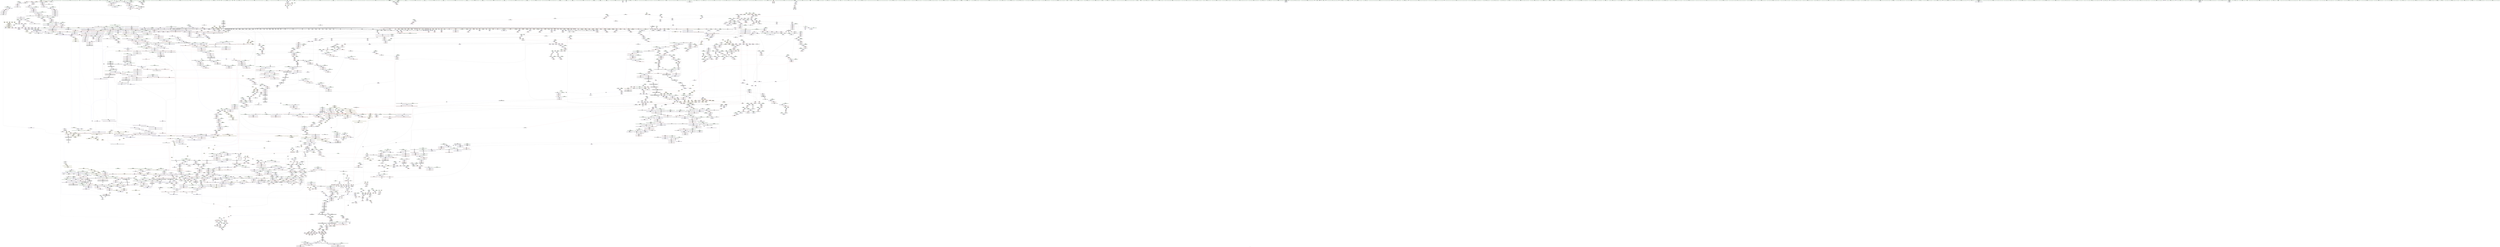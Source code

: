 digraph "SVFG" {
	label="SVFG";

	Node0x560b9aafd6b0 [shape=record,color=grey,label="{NodeID: 0\nNullPtr}"];
	Node0x560b9aafd6b0 -> Node0x560b9b57f900[style=solid];
	Node0x560b9aafd6b0 -> Node0x560b9b57fa00[style=solid];
	Node0x560b9aafd6b0 -> Node0x560b9b57fad0[style=solid];
	Node0x560b9aafd6b0 -> Node0x560b9b57fba0[style=solid];
	Node0x560b9aafd6b0 -> Node0x560b9b57fc70[style=solid];
	Node0x560b9aafd6b0 -> Node0x560b9b57fd40[style=solid];
	Node0x560b9aafd6b0 -> Node0x560b9b57fe10[style=solid];
	Node0x560b9aafd6b0 -> Node0x560b9b57fee0[style=solid];
	Node0x560b9aafd6b0 -> Node0x560b9b57ffb0[style=solid];
	Node0x560b9aafd6b0 -> Node0x560b9b580080[style=solid];
	Node0x560b9aafd6b0 -> Node0x560b9b580150[style=solid];
	Node0x560b9aafd6b0 -> Node0x560b9b580220[style=solid];
	Node0x560b9aafd6b0 -> Node0x560b9b5802f0[style=solid];
	Node0x560b9aafd6b0 -> Node0x560b9b5803c0[style=solid];
	Node0x560b9aafd6b0 -> Node0x560b9b580490[style=solid];
	Node0x560b9aafd6b0 -> Node0x560b9b580560[style=solid];
	Node0x560b9aafd6b0 -> Node0x560b9b580630[style=solid];
	Node0x560b9aafd6b0 -> Node0x560b9b580700[style=solid];
	Node0x560b9aafd6b0 -> Node0x560b9b5807d0[style=solid];
	Node0x560b9aafd6b0 -> Node0x560b9b5808a0[style=solid];
	Node0x560b9aafd6b0 -> Node0x560b9b580970[style=solid];
	Node0x560b9aafd6b0 -> Node0x560b9b580a40[style=solid];
	Node0x560b9aafd6b0 -> Node0x560b9b580b10[style=solid];
	Node0x560b9aafd6b0 -> Node0x560b9b580be0[style=solid];
	Node0x560b9aafd6b0 -> Node0x560b9b580cb0[style=solid];
	Node0x560b9aafd6b0 -> Node0x560b9b580d80[style=solid];
	Node0x560b9aafd6b0 -> Node0x560b9b580e50[style=solid];
	Node0x560b9aafd6b0 -> Node0x560b9b580f20[style=solid];
	Node0x560b9aafd6b0 -> Node0x560b9b580ff0[style=solid];
	Node0x560b9aafd6b0 -> Node0x560b9b5810c0[style=solid];
	Node0x560b9aafd6b0 -> Node0x560b9b581190[style=solid];
	Node0x560b9aafd6b0 -> Node0x560b9b581260[style=solid];
	Node0x560b9aafd6b0 -> Node0x560b9b581330[style=solid];
	Node0x560b9aafd6b0 -> Node0x560b9b581400[style=solid];
	Node0x560b9aafd6b0 -> Node0x560b9b5814d0[style=solid];
	Node0x560b9aafd6b0 -> Node0x560b9b5815a0[style=solid];
	Node0x560b9aafd6b0 -> Node0x560b9b581670[style=solid];
	Node0x560b9aafd6b0 -> Node0x560b9b581740[style=solid];
	Node0x560b9aafd6b0 -> Node0x560b9b581810[style=solid];
	Node0x560b9aafd6b0 -> Node0x560b9b5818e0[style=solid];
	Node0x560b9aafd6b0 -> Node0x560b9b5819b0[style=solid];
	Node0x560b9aafd6b0 -> Node0x560b9b581a80[style=solid];
	Node0x560b9aafd6b0 -> Node0x560b9b581b50[style=solid];
	Node0x560b9aafd6b0 -> Node0x560b9b581c20[style=solid];
	Node0x560b9aafd6b0 -> Node0x560b9b581cf0[style=solid];
	Node0x560b9aafd6b0 -> Node0x560b9b581dc0[style=solid];
	Node0x560b9aafd6b0 -> Node0x560b9b581e90[style=solid];
	Node0x560b9aafd6b0 -> Node0x560b9b581f60[style=solid];
	Node0x560b9aafd6b0 -> Node0x560b9b582030[style=solid];
	Node0x560b9aafd6b0 -> Node0x560b9b582100[style=solid];
	Node0x560b9aafd6b0 -> Node0x560b9b5821d0[style=solid];
	Node0x560b9aafd6b0 -> Node0x560b9b5822a0[style=solid];
	Node0x560b9aafd6b0 -> Node0x560b9b582370[style=solid];
	Node0x560b9aafd6b0 -> Node0x560b9b582440[style=solid];
	Node0x560b9aafd6b0 -> Node0x560b9b582510[style=solid];
	Node0x560b9aafd6b0 -> Node0x560b9b5825e0[style=solid];
	Node0x560b9aafd6b0 -> Node0x560b9b5826b0[style=solid];
	Node0x560b9aafd6b0 -> Node0x560b9b582780[style=solid];
	Node0x560b9aafd6b0 -> Node0x560b9b582850[style=solid];
	Node0x560b9aafd6b0 -> Node0x560b9b582920[style=solid];
	Node0x560b9aafd6b0 -> Node0x560b9b5829f0[style=solid];
	Node0x560b9aafd6b0 -> Node0x560b9b582ac0[style=solid];
	Node0x560b9aafd6b0 -> Node0x560b9b582b90[style=solid];
	Node0x560b9aafd6b0 -> Node0x560b9b582c60[style=solid];
	Node0x560b9aafd6b0 -> Node0x560b9b582d30[style=solid];
	Node0x560b9aafd6b0 -> Node0x560b9b582e00[style=solid];
	Node0x560b9aafd6b0 -> Node0x560b9b582ed0[style=solid];
	Node0x560b9aafd6b0 -> Node0x560b9b582fa0[style=solid];
	Node0x560b9aafd6b0 -> Node0x560b9b583070[style=solid];
	Node0x560b9aafd6b0 -> Node0x560b9b583140[style=solid];
	Node0x560b9aafd6b0 -> Node0x560b9b583210[style=solid];
	Node0x560b9aafd6b0 -> Node0x560b9b5832e0[style=solid];
	Node0x560b9aafd6b0 -> Node0x560b9b5833b0[style=solid];
	Node0x560b9aafd6b0 -> Node0x560b9b583480[style=solid];
	Node0x560b9aafd6b0 -> Node0x560b9b583550[style=solid];
	Node0x560b9aafd6b0 -> Node0x560b9b583620[style=solid];
	Node0x560b9aafd6b0 -> Node0x560b9b5836f0[style=solid];
	Node0x560b9aafd6b0 -> Node0x560b9b5837c0[style=solid];
	Node0x560b9aafd6b0 -> Node0x560b9b583890[style=solid];
	Node0x560b9aafd6b0 -> Node0x560b9b583960[style=solid];
	Node0x560b9aafd6b0 -> Node0x560b9b583a30[style=solid];
	Node0x560b9aafd6b0 -> Node0x560b9b583b00[style=solid];
	Node0x560b9aafd6b0 -> Node0x560b9b583bd0[style=solid];
	Node0x560b9aafd6b0 -> Node0x560b9b583ca0[style=solid];
	Node0x560b9aafd6b0 -> Node0x560b9b583d70[style=solid];
	Node0x560b9aafd6b0 -> Node0x560b9b583e40[style=solid];
	Node0x560b9aafd6b0 -> Node0x560b9b583f10[style=solid];
	Node0x560b9aafd6b0 -> Node0x560b9b583fe0[style=solid];
	Node0x560b9aafd6b0 -> Node0x560b9b5d69d0[style=solid];
	Node0x560b9aafd6b0 -> Node0x560b9b5dcab0[style=solid];
	Node0x560b9aafd6b0 -> Node0x560b9b5dfb70[style=solid];
	Node0x560b9aafd6b0 -> Node0x560b9b5dfc40[style=solid];
	Node0x560b9aafd6b0 -> Node0x560b9b5dfd10[style=solid];
	Node0x560b9aafd6b0 -> Node0x560b9b5e3a00[style=solid];
	Node0x560b9aafd6b0 -> Node0x560b9b5e3ad0[style=solid];
	Node0x560b9aafd6b0 -> Node0x560b9b5e3ba0[style=solid];
	Node0x560b9aafd6b0 -> Node0x560b9b5e7b00[style=solid];
	Node0x560b9aafd6b0 -> Node0x560b9a6aec20[style=solid];
	Node0x560b9aafd6b0 -> Node0x560b9b63fec0[style=solid];
	Node0x560b9aafd6b0 -> Node0x560b9b644000[style=solid];
	Node0x560b9aafd6b0 -> Node0x560b9b644900[style=solid];
	Node0x560b9aafd6b0 -> Node0x560b9b644d80[style=solid];
	Node0x560b9aafd6b0 -> Node0x560b9b645080[style=solid];
	Node0x560b9aafd6b0 -> Node0x560b9b645b00[style=solid];
	Node0x560b9aafd6b0 -> Node0x560b9b646280[style=solid];
	Node0x560b9aafd6b0:s64 -> Node0x560b9b84e240[style=solid,color=red];
	Node0x560b9aafd6b0:s64 -> Node0x560b9b845b70[style=solid,color=red];
	Node0x560b9aafd6b0:s64 -> Node0x560b9b86d200[style=solid,color=red];
	Node0x560b9b584eb0 [shape=record,color=red,label="{NodeID: 1550\n1476\<--1473\nthis1\<--this.addr\n_ZN9__gnu_cxx16__aligned_membufISt4pairIiiEE6_M_ptrEv\n|{<s0>137}}"];
	Node0x560b9b584eb0:s0 -> Node0x560b9b869500[style=solid,color=red];
	Node0x560b9b562850 [shape=record,color=green,label="{NodeID: 443\n2631\<--2632\n.addr\<--.addr_field_insensitive\n_ZNSt12_Destroy_auxILb1EE9__destroyIPxEEvT_S3_\n}"];
	Node0x560b9b562850 -> Node0x560b9b5e6850[style=solid];
	Node0x560b9b765a80 [shape=record,color=yellow,style=double,label="{NodeID: 5314\n86V_2 = CSCHI(MR_86V_1)\npts\{2310002 \}\nCS[]|{<s0>18|<s1>61}}"];
	Node0x560b9b765a80:s0 -> Node0x560b9b764100[style=dashed,color=blue];
	Node0x560b9b765a80:s1 -> Node0x560b9b71a330[style=dashed,color=red];
	Node0x560b9b5da7c0 [shape=record,color=blue,label="{NodeID: 1993\n696\<--695\nthis.addr\<--this\n_ZNSaIxED2Ev\n}"];
	Node0x560b9b5da7c0 -> Node0x560b9b5afbd0[style=dashed];
	Node0x560b9b571d20 [shape=record,color=black,label="{NodeID: 886\n1876\<--1883\n_ZNSt12_Vector_baseIiSaIiEE19_M_get_Tp_allocatorEv_ret\<--\n_ZNSt12_Vector_baseIiSaIiEE19_M_get_Tp_allocatorEv\n|{<s0>94|<s1>144}}"];
	Node0x560b9b571d20:s0 -> Node0x560b9b862690[style=solid,color=blue];
	Node0x560b9b571d20:s1 -> Node0x560b9b864900[style=solid,color=blue];
	Node0x560b9b8677a0 [shape=record,color=black,label="{NodeID: 5757\n61 = PHI(428, 454, )\n4th arg _Z5checkxxSt6vectorIxSaIxEEix }"];
	Node0x560b9b8677a0 -> Node0x560b9b5d6d40[style=solid];
	Node0x560b9a6aecf0 [shape=record,color=black,label="{NodeID: 3543\n3224 = PHI(846, 3222, )\n}"];
	Node0x560b9a6aecf0 -> Node0x560b9a6ae930[style=solid];
	Node0x560b9b5a8bb0 [shape=record,color=purple,label="{NodeID: 1329\n3918\<--3902\ncoerce.dive3\<--agg.tmp\n_ZNSt20__uninitialized_copyILb1EE13__uninit_copyIN9__gnu_cxx17__normal_iteratorIPKxSt6vectorIxSaIxEEEEPxEET0_T_SC_SB_\n}"];
	Node0x560b9b5a8bb0 -> Node0x560b9b5d4370[style=solid];
	Node0x560b9b55a9e0 [shape=record,color=green,label="{NodeID: 222\n1258\<--1259\n_ZNSt8_Rb_treeISt4pairIiiES1_St9_IdentityIS1_ESt4lessIS1_ESaIS1_EE8_M_eraseEPSt13_Rb_tree_nodeIS1_E\<--_ZNSt8_Rb_treeISt4pairIiiES1_St9_IdentityIS1_ESt4lessIS1_ESaIS1_EE8_M_eraseEPSt13_Rb_tree_nodeIS1_E_field_insensitive\n}"];
	Node0x560b9b590310 [shape=record,color=red,label="{NodeID: 1772\n3182\<--3172\n\<--__x.addr\n_ZNSt4pairIPSt18_Rb_tree_node_baseS1_EC2IRS1_Lb1EEEOT_RKS1_\n|{<s0>242}}"];
	Node0x560b9b590310:s0 -> Node0x560b9b854a00[style=solid,color=red];
	Node0x560b9b57ee80 [shape=record,color=green,label="{NodeID: 665\n4049\<--4050\n_ZNSt11__copy_moveILb0ELb1ESt26random_access_iterator_tagE8__copy_mIxEEPT_PKS3_S6_S4_\<--_ZNSt11__copy_moveILb0ELb1ESt26random_access_iterator_tagE8__copy_mIxEEPT_PKS3_S6_S4__field_insensitive\n}"];
	Node0x560b9b84eee0 [shape=record,color=black,label="{NodeID: 5536\n4064 = PHI(4045, )\n0th arg _ZNSt11__copy_moveILb0ELb1ESt26random_access_iterator_tagE8__copy_mIxEEPT_PKS3_S6_S4_ }"];
	Node0x560b9b84eee0 -> Node0x560b9b5ef820[style=solid];
	Node0x560b9b5e5c20 [shape=record,color=blue,label="{NodeID: 2215\n2524\<--2523\n__it.addr\<--__it\n_ZSt12__niter_baseIPxET_S1_\n}"];
	Node0x560b9b5e5c20 -> Node0x560b9b58be00[style=dashed];
	Node0x560b9b59d820 [shape=record,color=purple,label="{NodeID: 1108\n917\<--877\ncoerce.dive9\<--agg.tmp4\n_ZNSt6vectorIxSaIxEEC2ERKS1_\n}"];
	Node0x560b9b59d820 -> Node0x560b9b5b1020[style=solid];
	Node0x560b9aafd740 [shape=record,color=green,label="{NodeID: 1\n7\<--1\n__dso_handle\<--dummyObj\nGlob }"];
	Node0x560b9b584f80 [shape=record,color=red,label="{NodeID: 1551\n1487\<--1484\nthis1\<--this.addr\n_ZN9__gnu_cxx16__aligned_membufISt4pairIiiEE7_M_addrEv\n}"];
	Node0x560b9b584f80 -> Node0x560b9b59f970[style=solid];
	Node0x560b9b562920 [shape=record,color=green,label="{NodeID: 444\n2633\<--2634\n.addr1\<--.addr1_field_insensitive\n_ZNSt12_Destroy_auxILb1EE9__destroyIPxEEvT_S3_\n}"];
	Node0x560b9b562920 -> Node0x560b9b5e6920[style=solid];
	Node0x560b9b765b60 [shape=record,color=yellow,style=double,label="{NodeID: 5315\n198V_2 = CSCHI(MR_198V_1)\npts\{2370000 2370001 2370002 2370003 2370004 \}\nCS[]|{<s0>20|<s1>20|<s2>20|<s3>20|<s4>20}}"];
	Node0x560b9b765b60:s0 -> Node0x560b9b6dd5e0[style=dashed,color=blue];
	Node0x560b9b765b60:s1 -> Node0x560b9b6ddae0[style=dashed,color=blue];
	Node0x560b9b765b60:s2 -> Node0x560b9b6ddfe0[style=dashed,color=blue];
	Node0x560b9b765b60:s3 -> Node0x560b9b6de4e0[style=dashed,color=blue];
	Node0x560b9b765b60:s4 -> Node0x560b9b7641e0[style=dashed,color=blue];
	Node0x560b9b5da890 [shape=record,color=blue,label="{NodeID: 1994\n707\<--706\nthis.addr\<--this\n_ZNSt3setISt4pairIiiESt4lessIS1_ESaIS1_EEC2Ev\n}"];
	Node0x560b9b5da890 -> Node0x560b9b5afca0[style=dashed];
	Node0x560b9b571df0 [shape=record,color=black,label="{NodeID: 887\n1885\<--1904\n_ZSt20uninitialized_fill_nIPimiET_S1_T0_RKT1__ret\<--call\n_ZSt20uninitialized_fill_nIPimiET_S1_T0_RKT1_\n|{<s0>159}}"];
	Node0x560b9b571df0:s0 -> Node0x560b9b865080[style=solid,color=blue];
	Node0x560b9b8678f0 [shape=record,color=black,label="{NodeID: 5758\n1929 = PHI(1921, )\n0th arg _ZSt6fill_nIPimiET_S1_T0_RKT1_ }"];
	Node0x560b9b8678f0 -> Node0x560b9b5e1640[style=solid];
	Node0x560b9a6ae930 [shape=record,color=black,label="{NodeID: 3544\n3226 = PHI(380, 3224, )\n}"];
	Node0x560b9a6ae930 -> Node0x560b9b5965d0[style=solid];
	Node0x560b9b5a8c80 [shape=record,color=purple,label="{NodeID: 1330\n3920\<--3904\ncoerce.dive4\<--agg.tmp2\n_ZNSt20__uninitialized_copyILb1EE13__uninit_copyIN9__gnu_cxx17__normal_iteratorIPKxSt6vectorIxSaIxEEEEPxEET0_T_SC_SB_\n}"];
	Node0x560b9b5a8c80 -> Node0x560b9b5d4440[style=solid];
	Node0x560b9b55aae0 [shape=record,color=green,label="{NodeID: 223\n1262\<--1263\n_ZNSt8_Rb_treeISt4pairIiiES1_St9_IdentityIS1_ESt4lessIS1_ESaIS1_EE13_Rb_tree_implIS5_Lb1EED2Ev\<--_ZNSt8_Rb_treeISt4pairIiiES1_St9_IdentityIS1_ESt4lessIS1_ESaIS1_EE13_Rb_tree_implIS5_Lb1EED2Ev_field_insensitive\n}"];
	Node0x560b9b5903e0 [shape=record,color=red,label="{NodeID: 1773\n3187\<--3174\n\<--__y.addr\n_ZNSt4pairIPSt18_Rb_tree_node_baseS1_EC2IRS1_Lb1EEEOT_RKS1_\n}"];
	Node0x560b9b5903e0 -> Node0x560b9b590580[style=solid];
	Node0x560b9b57ef80 [shape=record,color=green,label="{NodeID: 666\n4054\<--4055\n__it\<--__it_field_insensitive\n_ZSt12__niter_baseIPKxSt6vectorIxSaIxEEET_N9__gnu_cxx17__normal_iteratorIS5_T0_EE\n|{|<s1>308}}"];
	Node0x560b9b57ef80 -> Node0x560b9b5aa410[style=solid];
	Node0x560b9b57ef80:s1 -> Node0x560b9b851870[style=solid,color=red];
	Node0x560b9b84eff0 [shape=record,color=black,label="{NodeID: 5537\n4065 = PHI(4046, )\n1st arg _ZNSt11__copy_moveILb0ELb1ESt26random_access_iterator_tagE8__copy_mIxEEPT_PKS3_S6_S4_ }"];
	Node0x560b9b84eff0 -> Node0x560b9b5ef8f0[style=solid];
	Node0x560b9b5e5cf0 [shape=record,color=blue,label="{NodeID: 2216\n2533\<--2530\nthis.addr\<--this\n_ZNSt12_Vector_baseIxSaIxEE13_M_deallocateEPxm\n}"];
	Node0x560b9b5e5cf0 -> Node0x560b9b58bed0[style=dashed];
	Node0x560b9b59d8f0 [shape=record,color=purple,label="{NodeID: 1109\n908\<--907\n_M_impl\<--\n_ZNSt6vectorIxSaIxEEC2ERKS1_\n}"];
	Node0x560b9b552280 [shape=record,color=green,label="{NodeID: 2\n8\<--1\n_ZSt3cin\<--dummyObj\nGlob }"];
	Node0x560b9b585050 [shape=record,color=red,label="{NodeID: 1552\n1504\<--1495\n\<--__a.addr\n_ZNSt16allocator_traitsISaISt13_Rb_tree_nodeISt4pairIiiEEEE10deallocateERS4_PS3_m\n}"];
	Node0x560b9b585050 -> Node0x560b9b570c10[style=solid];
	Node0x560b9b5629f0 [shape=record,color=green,label="{NodeID: 445\n2641\<--2642\nretval\<--retval_field_insensitive\n_ZNSt8_Rb_treeISt4pairIiiES1_St9_IdentityIS1_ESt4lessIS1_ESaIS1_EE16_M_insert_uniqueIS1_EES0_ISt17_Rb_tree_iteratorIS1_EbEOT_\n|{|<s1>201|<s2>203}}"];
	Node0x560b9b5629f0 -> Node0x560b9b5738c0[style=solid];
	Node0x560b9b5629f0:s1 -> Node0x560b9b848db0[style=solid,color=red];
	Node0x560b9b5629f0:s2 -> Node0x560b9b848db0[style=solid,color=red];
	Node0x560b9b765cc0 [shape=record,color=yellow,style=double,label="{NodeID: 5316\n214V_2 = CSCHI(MR_214V_1)\npts\{2370001 2370002 2370003 2370004 34690004 34690005 \}\nCS[]|{<s0>23|<s1>23|<s2>23|<s3>23|<s4>23|<s5>23|<s6>23}}"];
	Node0x560b9b765cc0:s0 -> Node0x560b9b6ca9e0[style=dashed,color=blue];
	Node0x560b9b765cc0:s1 -> Node0x560b9b6dd5e0[style=dashed,color=blue];
	Node0x560b9b765cc0:s2 -> Node0x560b9b6ddae0[style=dashed,color=blue];
	Node0x560b9b765cc0:s3 -> Node0x560b9b6ddfe0[style=dashed,color=blue];
	Node0x560b9b765cc0:s4 -> Node0x560b9b6de4e0[style=dashed,color=blue];
	Node0x560b9b765cc0:s5 -> Node0x560b9b6df3e0[style=dashed,color=blue];
	Node0x560b9b765cc0:s6 -> Node0x560b9b6df8e0[style=dashed,color=blue];
	Node0x560b9b71e5e0 [shape=record,color=yellow,style=double,label="{NodeID: 4209\n96V_1 = ENCHI(MR_96V_0)\npts\{2370004 \}\nFun[_ZNSt8_Rb_treeISt4pairIiiES1_St9_IdentityIS1_ESt4lessIS1_ESaIS1_EE10_M_insert_IS1_NS7_11_Alloc_nodeEEESt17_Rb_tree_iteratorIS1_EPSt18_Rb_tree_node_baseSD_OT_RT0_]|{|<s2>225}}"];
	Node0x560b9b71e5e0 -> Node0x560b9b58eab0[style=dashed];
	Node0x560b9b71e5e0 -> Node0x560b9b5e8800[style=dashed];
	Node0x560b9b71e5e0:s2 -> Node0x560b9b6c87a0[style=dashed,color=red];
	Node0x560b9b5da960 [shape=record,color=blue,label="{NodeID: 1995\n721\<--717\nthis.addr\<--this\n_ZNSt3setISt4pairIiiESt4lessIS1_ESaIS1_EE6insertEOS1_\n}"];
	Node0x560b9b5da960 -> Node0x560b9b5afd70[style=dashed];
	Node0x560b9b571ec0 [shape=record,color=black,label="{NodeID: 888\n1908\<--1924\n_ZNSt22__uninitialized_fill_nILb1EE15__uninit_fill_nIPimiEET_S3_T0_RKT1__ret\<--call\n_ZNSt22__uninitialized_fill_nILb1EE15__uninit_fill_nIPimiEET_S3_T0_RKT1_\n|{<s0>160}}"];
	Node0x560b9b571ec0:s0 -> Node0x560b9b8651c0[style=solid,color=blue];
	Node0x560b9b867a00 [shape=record,color=black,label="{NodeID: 5759\n1930 = PHI(1922, )\n1st arg _ZSt6fill_nIPimiET_S1_T0_RKT1_ }"];
	Node0x560b9b867a00 -> Node0x560b9b5e1710[style=solid];
	Node0x560b9b63fec0 [shape=record,color=black,label="{NodeID: 3545\n2330 = PHI(2325, 3, )\n}"];
	Node0x560b9b63fec0 -> Node0x560b9b572af0[style=solid];
	Node0x560b9b5a8d50 [shape=record,color=purple,label="{NodeID: 1331\n4170\<--3911\noffset_0\<--\n}"];
	Node0x560b9b5a8d50 -> Node0x560b9b5ee710[style=solid];
	Node0x560b9b55abe0 [shape=record,color=green,label="{NodeID: 224\n1279\<--1280\nthis.addr\<--this.addr_field_insensitive\n_ZNSt8_Rb_treeISt4pairIiiES1_St9_IdentityIS1_ESt4lessIS1_ESaIS1_EE8_M_eraseEPSt13_Rb_tree_nodeIS1_E\n}"];
	Node0x560b9b55abe0 -> Node0x560b9b5b2950[style=solid];
	Node0x560b9b55abe0 -> Node0x560b9b5dd610[style=solid];
	Node0x560b9b5904b0 [shape=record,color=red,label="{NodeID: 1774\n3184\<--3183\n\<--call\n_ZNSt4pairIPSt18_Rb_tree_node_baseS1_EC2IRS1_Lb1EEEOT_RKS1_\n}"];
	Node0x560b9b5904b0 -> Node0x560b9b5e9f90[style=solid];
	Node0x560b9b57f050 [shape=record,color=green,label="{NodeID: 667\n4059\<--4060\n_ZNK9__gnu_cxx17__normal_iteratorIPKxSt6vectorIxSaIxEEE4baseEv\<--_ZNK9__gnu_cxx17__normal_iteratorIPKxSt6vectorIxSaIxEEE4baseEv_field_insensitive\n}"];
	Node0x560b9b84f100 [shape=record,color=black,label="{NodeID: 5538\n4066 = PHI(4047, )\n2nd arg _ZNSt11__copy_moveILb0ELb1ESt26random_access_iterator_tagE8__copy_mIxEEPT_PKS3_S6_S4_ }"];
	Node0x560b9b84f100 -> Node0x560b9b5ef9c0[style=solid];
	Node0x560b9b5e5dc0 [shape=record,color=blue,label="{NodeID: 2217\n2535\<--2531\n__p.addr\<--__p\n_ZNSt12_Vector_baseIxSaIxEE13_M_deallocateEPxm\n}"];
	Node0x560b9b5e5dc0 -> Node0x560b9b58bfa0[style=dashed];
	Node0x560b9b5e5dc0 -> Node0x560b9b58c070[style=dashed];
	Node0x560b9b59d9c0 [shape=record,color=purple,label="{NodeID: 1110\n909\<--907\n_M_start\<--\n_ZNSt6vectorIxSaIxEEC2ERKS1_\n}"];
	Node0x560b9b59d9c0 -> Node0x560b9b5b0e80[style=solid];
	Node0x560b9b552310 [shape=record,color=green,label="{NodeID: 3\n9\<--1\n_ZSt4cout\<--dummyObj\nGlob }"];
	Node0x560b9b585120 [shape=record,color=red,label="{NodeID: 1553\n1506\<--1497\n\<--__p.addr\n_ZNSt16allocator_traitsISaISt13_Rb_tree_nodeISt4pairIiiEEEE10deallocateERS4_PS3_m\n|{<s0>138}}"];
	Node0x560b9b585120:s0 -> Node0x560b9b848860[style=solid,color=red];
	Node0x560b9b562ac0 [shape=record,color=green,label="{NodeID: 446\n2643\<--2644\nthis.addr\<--this.addr_field_insensitive\n_ZNSt8_Rb_treeISt4pairIiiES1_St9_IdentityIS1_ESt4lessIS1_ESaIS1_EE16_M_insert_uniqueIS1_EES0_ISt17_Rb_tree_iteratorIS1_EbEOT_\n}"];
	Node0x560b9b562ac0 -> Node0x560b9b58c960[style=solid];
	Node0x560b9b562ac0 -> Node0x560b9b5e69f0[style=solid];
	Node0x560b9b765e50 [shape=record,color=yellow,style=double,label="{NodeID: 5317\n210V_2 = CSCHI(MR_210V_1)\npts\{7200000 7200001 \}\nCS[]}"];
	Node0x560b9b71e6c0 [shape=record,color=yellow,style=double,label="{NodeID: 4210\n98V_1 = ENCHI(MR_98V_0)\npts\{2370005 \}\nFun[_ZNSt8_Rb_treeISt4pairIiiES1_St9_IdentityIS1_ESt4lessIS1_ESaIS1_EE10_M_insert_IS1_NS7_11_Alloc_nodeEEESt17_Rb_tree_iteratorIS1_EPSt18_Rb_tree_node_baseSD_OT_RT0_]|{<s0>225}}"];
	Node0x560b9b71e6c0:s0 -> Node0x560b9b6c87a0[style=dashed,color=red];
	Node0x560b9b5daa30 [shape=record,color=blue,label="{NodeID: 1996\n723\<--718\n__x.addr\<--__x\n_ZNSt3setISt4pairIiiESt4lessIS1_ESaIS1_EE6insertEOS1_\n}"];
	Node0x560b9b5daa30 -> Node0x560b9b5afe40[style=dashed];
	Node0x560b9b571f90 [shape=record,color=black,label="{NodeID: 889\n1928\<--1947\n_ZSt6fill_nIPimiET_S1_T0_RKT1__ret\<--call1\n_ZSt6fill_nIPimiET_S1_T0_RKT1_\n|{<s0>161}}"];
	Node0x560b9b571f90:s0 -> Node0x560b9b865300[style=solid,color=blue];
	Node0x560b9b867b10 [shape=record,color=black,label="{NodeID: 5760\n1931 = PHI(1923, )\n2nd arg _ZSt6fill_nIPimiET_S1_T0_RKT1_ }"];
	Node0x560b9b867b10 -> Node0x560b9b5e17e0[style=solid];
	Node0x560b9b640460 [shape=record,color=black,label="{NodeID: 3546\n2814 = PHI(2808, 2812, )\n}"];
	Node0x560b9b640460 -> Node0x560b9b5e7960[style=solid];
	Node0x560b9b5a8e20 [shape=record,color=purple,label="{NodeID: 1332\n4171\<--3912\noffset_0\<--\n}"];
	Node0x560b9b5a8e20 -> Node0x560b9b5d6180[style=solid];
	Node0x560b9b55acb0 [shape=record,color=green,label="{NodeID: 225\n1281\<--1282\n__x.addr\<--__x.addr_field_insensitive\n_ZNSt8_Rb_treeISt4pairIiiES1_St9_IdentityIS1_ESt4lessIS1_ESaIS1_EE8_M_eraseEPSt13_Rb_tree_nodeIS1_E\n}"];
	Node0x560b9b55acb0 -> Node0x560b9b5b2a20[style=solid];
	Node0x560b9b55acb0 -> Node0x560b9b5b2af0[style=solid];
	Node0x560b9b55acb0 -> Node0x560b9b5b2bc0[style=solid];
	Node0x560b9b55acb0 -> Node0x560b9b5b2c90[style=solid];
	Node0x560b9b55acb0 -> Node0x560b9b5dd6e0[style=solid];
	Node0x560b9b55acb0 -> Node0x560b9b5dd880[style=solid];
	Node0x560b9b710280 [shape=record,color=yellow,style=double,label="{NodeID: 3989\n94V_1 = ENCHI(MR_94V_0)\npts\{2370003 \}\nFun[_ZNSt8_Rb_treeISt4pairIiiES1_St9_IdentityIS1_ESt4lessIS1_ESaIS1_EE16_M_insert_uniqueIS1_EES0_ISt17_Rb_tree_iteratorIS1_EbEOT_]|{|<s1>200}}"];
	Node0x560b9b710280 -> Node0x560b9b6ee8e0[style=dashed];
	Node0x560b9b710280:s1 -> Node0x560b9b5e8730[style=dashed,color=red];
	Node0x560b9b590580 [shape=record,color=red,label="{NodeID: 1775\n3188\<--3187\n\<--\n_ZNSt4pairIPSt18_Rb_tree_node_baseS1_EC2IRS1_Lb1EEEOT_RKS1_\n}"];
	Node0x560b9b590580 -> Node0x560b9b5ea060[style=solid];
	Node0x560b9b57f150 [shape=record,color=green,label="{NodeID: 668\n4067\<--4068\n__first.addr\<--__first.addr_field_insensitive\n_ZNSt11__copy_moveILb0ELb1ESt26random_access_iterator_tagE8__copy_mIxEEPT_PKS3_S6_S4_\n}"];
	Node0x560b9b57f150 -> Node0x560b9b5d4fa0[style=solid];
	Node0x560b9b57f150 -> Node0x560b9b5d5070[style=solid];
	Node0x560b9b57f150 -> Node0x560b9b5ef820[style=solid];
	Node0x560b9b84f240 [shape=record,color=black,label="{NodeID: 5539\n3305 = PHI(2937, )\n0th arg _ZNKSt8_Rb_treeISt4pairIiiES1_St9_IdentityIS1_ESt4lessIS1_ESaIS1_EE11_Alloc_nodeclIS1_EEPSt13_Rb_tree_nodeIS1_EOT_ }"];
	Node0x560b9b84f240 -> Node0x560b9b5eaa20[style=solid];
	Node0x560b9b5e5e90 [shape=record,color=blue,label="{NodeID: 2218\n2537\<--2532\n__n.addr\<--__n\n_ZNSt12_Vector_baseIxSaIxEE13_M_deallocateEPxm\n}"];
	Node0x560b9b5e5e90 -> Node0x560b9b58c140[style=dashed];
	Node0x560b9b59da90 [shape=record,color=purple,label="{NodeID: 1111\n923\<--922\n_M_impl13\<--\n_ZNSt6vectorIxSaIxEEC2ERKS1_\n}"];
	Node0x560b9b5525c0 [shape=record,color=green,label="{NodeID: 4\n10\<--1\n.str\<--dummyObj\nGlob }"];
	Node0x560b9b5851f0 [shape=record,color=red,label="{NodeID: 1554\n1507\<--1499\n\<--__n.addr\n_ZNSt16allocator_traitsISaISt13_Rb_tree_nodeISt4pairIiiEEEE10deallocateERS4_PS3_m\n|{<s0>138}}"];
	Node0x560b9b5851f0:s0 -> Node0x560b9b848970[style=solid,color=red];
	Node0x560b9b562b90 [shape=record,color=green,label="{NodeID: 447\n2645\<--2646\n__v.addr\<--__v.addr_field_insensitive\n_ZNSt8_Rb_treeISt4pairIiiES1_St9_IdentityIS1_ESt4lessIS1_ESaIS1_EE16_M_insert_uniqueIS1_EES0_ISt17_Rb_tree_iteratorIS1_EbEOT_\n}"];
	Node0x560b9b562b90 -> Node0x560b9b58ca30[style=solid];
	Node0x560b9b562b90 -> Node0x560b9b58cb00[style=solid];
	Node0x560b9b562b90 -> Node0x560b9b5e6ac0[style=solid];
	Node0x560b9b765fb0 [shape=record,color=yellow,style=double,label="{NodeID: 5318\n224V_2 = CSCHI(MR_224V_1)\npts\{7570000 7570001 \}\nCS[]}"];
	Node0x560b9b71e7a0 [shape=record,color=yellow,style=double,label="{NodeID: 4211\n492V_1 = ENCHI(MR_492V_0)\npts\{26520000 \}\nFun[_ZNSt8_Rb_treeISt4pairIiiES1_St9_IdentityIS1_ESt4lessIS1_ESaIS1_EE10_M_insert_IS1_NS7_11_Alloc_nodeEEESt17_Rb_tree_iteratorIS1_EPSt18_Rb_tree_node_baseSD_OT_RT0_]|{<s0>227}}"];
	Node0x560b9b71e7a0:s0 -> Node0x560b9b7118d0[style=dashed,color=red];
	Node0x560b9b5dab00 [shape=record,color=blue,label="{NodeID: 1997\n739\<--740\n\<--\n_ZNSt3setISt4pairIiiESt4lessIS1_ESaIS1_EE6insertEOS1_\n|{<s0>66}}"];
	Node0x560b9b5dab00:s0 -> Node0x560b9b714120[style=dashed,color=red];
	Node0x560b9b572060 [shape=record,color=black,label="{NodeID: 890\n1951\<--1989\n_ZSt10__fill_n_aIPimiEN9__gnu_cxx11__enable_ifIXsr11__is_scalarIT1_EE7__valueET_E6__typeES4_T0_RKS3__ret\<--\n_ZSt10__fill_n_aIPimiEN9__gnu_cxx11__enable_ifIXsr11__is_scalarIT1_EE7__valueET_E6__typeES4_T0_RKS3_\n|{<s0>163}}"];
	Node0x560b9b572060:s0 -> Node0x560b9b865580[style=solid,color=blue];
	Node0x560b9b867c20 [shape=record,color=black,label="{NodeID: 5761\n3665 = PHI(3634, )\n0th arg _ZNSt23_Rb_tree_const_iteratorISt4pairIiiEEppEv }"];
	Node0x560b9b867c20 -> Node0x560b9b5ecde0[style=solid];
	Node0x560b9b640a00 [shape=record,color=grey,label="{NodeID: 3547\n1834 = Binary(1833, 1661, )\n}"];
	Node0x560b9b5a8ef0 [shape=record,color=purple,label="{NodeID: 1333\n4173\<--3914\noffset_0\<--\n}"];
	Node0x560b9b5a8ef0 -> Node0x560b9b5ee7e0[style=solid];
	Node0x560b9b55ad80 [shape=record,color=green,label="{NodeID: 226\n1283\<--1284\n__y\<--__y_field_insensitive\n_ZNSt8_Rb_treeISt4pairIiiES1_St9_IdentityIS1_ESt4lessIS1_ESaIS1_EE8_M_eraseEPSt13_Rb_tree_nodeIS1_E\n}"];
	Node0x560b9b55ad80 -> Node0x560b9b5b2d60[style=solid];
	Node0x560b9b55ad80 -> Node0x560b9b5dd7b0[style=solid];
	Node0x560b9b590650 [shape=record,color=red,label="{NodeID: 1776\n3200\<--3194\n\<--__x.addr\n_ZStltIiiEbRKSt4pairIT_T0_ES5_\n}"];
	Node0x560b9b590650 -> Node0x560b9b5a53a0[style=solid];
	Node0x560b9b57f220 [shape=record,color=green,label="{NodeID: 669\n4069\<--4070\n__last.addr\<--__last.addr_field_insensitive\n_ZNSt11__copy_moveILb0ELb1ESt26random_access_iterator_tagE8__copy_mIxEEPT_PKS3_S6_S4_\n}"];
	Node0x560b9b57f220 -> Node0x560b9b5d5140[style=solid];
	Node0x560b9b57f220 -> Node0x560b9b5ef8f0[style=solid];
	Node0x560b9b84f380 [shape=record,color=black,label="{NodeID: 5540\n3306 = PHI(2939, )\n1st arg _ZNKSt8_Rb_treeISt4pairIiiES1_St9_IdentityIS1_ESt4lessIS1_ESaIS1_EE11_Alloc_nodeclIS1_EEPSt13_Rb_tree_nodeIS1_EOT_ }"];
	Node0x560b9b84f380 -> Node0x560b9b5eaaf0[style=solid];
	Node0x560b9b5e5f60 [shape=record,color=blue,label="{NodeID: 2219\n2559\<--2556\n__a.addr\<--__a\n_ZNSt16allocator_traitsISaIxEE10deallocateERS0_Pxm\n}"];
	Node0x560b9b5e5f60 -> Node0x560b9b58c210[style=dashed];
	Node0x560b9b59db60 [shape=record,color=purple,label="{NodeID: 1112\n924\<--922\n_M_finish\<--\n_ZNSt6vectorIxSaIxEEC2ERKS1_\n}"];
	Node0x560b9b59db60 -> Node0x560b9b5db800[style=solid];
	Node0x560b9b552650 [shape=record,color=green,label="{NodeID: 5\n12\<--1\n.str.1\<--dummyObj\nGlob }"];
	Node0x560b9b5852c0 [shape=record,color=red,label="{NodeID: 1555\n1525\<--1516\nthis1\<--this.addr\n_ZN9__gnu_cxx13new_allocatorISt13_Rb_tree_nodeISt4pairIiiEEE10deallocateEPS4_m\n}"];
	Node0x560b9b562c60 [shape=record,color=green,label="{NodeID: 448\n2647\<--2648\n__res\<--__res_field_insensitive\n_ZNSt8_Rb_treeISt4pairIiiES1_St9_IdentityIS1_ESt4lessIS1_ESaIS1_EE16_M_insert_uniqueIS1_EES0_ISt17_Rb_tree_iteratorIS1_EbEOT_\n}"];
	Node0x560b9b562c60 -> Node0x560b9b573990[style=solid];
	Node0x560b9b562c60 -> Node0x560b9b5a2b00[style=solid];
	Node0x560b9b562c60 -> Node0x560b9b5a2bd0[style=solid];
	Node0x560b9b562c60 -> Node0x560b9b5a2ca0[style=solid];
	Node0x560b9b562c60 -> Node0x560b9b5a2d70[style=solid];
	Node0x560b9b766110 [shape=record,color=yellow,style=double,label="{NodeID: 5319\n96V_2 = CSCHI(MR_96V_1)\npts\{2370004 \}\nCS[]|{<s0>29}}"];
	Node0x560b9b766110:s0 -> Node0x560b9b6f2a10[style=dashed,color=blue];
	Node0x560b9b71e880 [shape=record,color=yellow,style=double,label="{NodeID: 4212\n901V_1 = ENCHI(MR_901V_0)\npts\{28950000 \}\nFun[_ZNSt8_Rb_treeISt4pairIiiES1_St9_IdentityIS1_ESt4lessIS1_ESaIS1_EE10_M_insert_IS1_NS7_11_Alloc_nodeEEESt17_Rb_tree_iteratorIS1_EPSt18_Rb_tree_node_baseSD_OT_RT0_]|{<s0>229}}"];
	Node0x560b9b71e880:s0 -> Node0x560b9b5e8f50[style=dashed,color=red];
	Node0x560b9b5dabd0 [shape=record,color=blue,label="{NodeID: 1998\n742\<--743\n\<--\n_ZNSt3setISt4pairIiiESt4lessIS1_ESaIS1_EE6insertEOS1_\n|{<s0>66}}"];
	Node0x560b9b5dabd0:s0 -> Node0x560b9b714200[style=dashed,color=red];
	Node0x560b9b572130 [shape=record,color=black,label="{NodeID: 891\n1991\<--1996\n_ZSt12__niter_baseIPiET_S1__ret\<--\n_ZSt12__niter_baseIPiET_S1_\n|{<s0>162}}"];
	Node0x560b9b572130:s0 -> Node0x560b9b865440[style=solid,color=blue];
	Node0x560b9b867d30 [shape=record,color=black,label="{NodeID: 5762\n2863 = PHI(2649, 2908, )\n0th arg _ZNKSt9_IdentityISt4pairIiiEEclERS1_ }"];
	Node0x560b9b867d30 -> Node0x560b9b5e7bd0[style=solid];
	Node0x560b9b640b80 [shape=record,color=grey,label="{NodeID: 3548\n496 = Binary(494, 495, )\n}"];
	Node0x560b9b640b80 -> Node0x560b9b640d00[style=solid];
	Node0x560b9b5a8fc0 [shape=record,color=purple,label="{NodeID: 1334\n4174\<--3915\noffset_0\<--\n}"];
	Node0x560b9b5a8fc0 -> Node0x560b9b5d6250[style=solid];
	Node0x560b9b55ae50 [shape=record,color=green,label="{NodeID: 227\n1295\<--1296\n_ZNSt8_Rb_treeISt4pairIiiES1_St9_IdentityIS1_ESt4lessIS1_ESaIS1_EE8_S_rightEPSt18_Rb_tree_node_base\<--_ZNSt8_Rb_treeISt4pairIiiES1_St9_IdentityIS1_ESt4lessIS1_ESaIS1_EE8_S_rightEPSt18_Rb_tree_node_base_field_insensitive\n}"];
	Node0x560b9b590720 [shape=record,color=red,label="{NodeID: 1777\n3211\<--3194\n\<--__x.addr\n_ZStltIiiEbRKSt4pairIT_T0_ES5_\n}"];
	Node0x560b9b590720 -> Node0x560b9b5a5610[style=solid];
	Node0x560b9b57f2f0 [shape=record,color=green,label="{NodeID: 670\n4071\<--4072\n__result.addr\<--__result.addr_field_insensitive\n_ZNSt11__copy_moveILb0ELb1ESt26random_access_iterator_tagE8__copy_mIxEEPT_PKS3_S6_S4_\n}"];
	Node0x560b9b57f2f0 -> Node0x560b9b5d5210[style=solid];
	Node0x560b9b57f2f0 -> Node0x560b9b5d52e0[style=solid];
	Node0x560b9b57f2f0 -> Node0x560b9b5ef9c0[style=solid];
	Node0x560b9b84f4c0 [shape=record,color=black,label="{NodeID: 5541\n4053 = PHI(3999, 4007, )\n0th arg _ZSt12__niter_baseIPKxSt6vectorIxSaIxEEET_N9__gnu_cxx17__normal_iteratorIS5_T0_EE }"];
	Node0x560b9b84f4c0 -> Node0x560b9b5ef750[style=solid];
	Node0x560b9b5e6030 [shape=record,color=blue,label="{NodeID: 2220\n2561\<--2557\n__p.addr\<--__p\n_ZNSt16allocator_traitsISaIxEE10deallocateERS0_Pxm\n}"];
	Node0x560b9b5e6030 -> Node0x560b9b58c2e0[style=dashed];
	Node0x560b9b59dc30 [shape=record,color=purple,label="{NodeID: 1113\n958\<--957\n_M_impl\<--\n_ZNSt6vectorIxSaIxEED2Ev\n}"];
	Node0x560b9b5526e0 [shape=record,color=green,label="{NodeID: 6\n14\<--1\n.str.2\<--dummyObj\nGlob }"];
	Node0x560b9b585390 [shape=record,color=red,label="{NodeID: 1556\n1526\<--1518\n\<--__p.addr\n_ZN9__gnu_cxx13new_allocatorISt13_Rb_tree_nodeISt4pairIiiEEE10deallocateEPS4_m\n}"];
	Node0x560b9b585390 -> Node0x560b9b570ce0[style=solid];
	Node0x560b9b562d30 [shape=record,color=green,label="{NodeID: 449\n2649\<--2650\nref.tmp\<--ref.tmp_field_insensitive\n_ZNSt8_Rb_treeISt4pairIiiES1_St9_IdentityIS1_ESt4lessIS1_ESaIS1_EE16_M_insert_uniqueIS1_EES0_ISt17_Rb_tree_iteratorIS1_EbEOT_\n|{<s0>196}}"];
	Node0x560b9b562d30:s0 -> Node0x560b9b867d30[style=solid,color=red];
	Node0x560b9b766270 [shape=record,color=yellow,style=double,label="{NodeID: 5320\n235V_2 = CSCHI(MR_235V_1)\npts\{8290000 \}\nCS[]}"];
	Node0x560b9b766270 -> Node0x560b9b5b0800[style=dashed];
	Node0x560b9b71e960 [shape=record,color=yellow,style=double,label="{NodeID: 4213\n120V_1 = ENCHI(MR_120V_0)\npts\{2410000 2410001 \}\nFun[_ZNSt8_Rb_treeISt4pairIiiES1_St9_IdentityIS1_ESt4lessIS1_ESaIS1_EE10_M_insert_IS1_NS7_11_Alloc_nodeEEESt17_Rb_tree_iteratorIS1_EPSt18_Rb_tree_node_baseSD_OT_RT0_]|{<s0>225|<s1>227}}"];
	Node0x560b9b71e960:s0 -> Node0x560b9b6c87a0[style=dashed,color=red];
	Node0x560b9b71e960:s1 -> Node0x560b9b7119b0[style=dashed,color=red];
	Node0x560b9b5daca0 [shape=record,color=blue,label="{NodeID: 1999\n758\<--754\n__x.addr\<--__x\n_ZSt9make_pairIiRiESt4pairINSt17__decay_and_stripIT_E6__typeENS2_IT0_E6__typeEEOS3_OS6_\n}"];
	Node0x560b9b5daca0 -> Node0x560b9b5affe0[style=dashed];
	Node0x560b9b572200 [shape=record,color=black,label="{NodeID: 892\n2016\<--2015\n\<--_M_impl\n_ZNSt12_Vector_baseIiSaIiEE13_M_deallocateEPim\n|{<s0>164}}"];
	Node0x560b9b572200:s0 -> Node0x560b9b846d60[style=solid,color=red];
	Node0x560b9b867e80 [shape=record,color=black,label="{NodeID: 5763\n2864 = PHI(2664, 2928, )\n1st arg _ZNKSt9_IdentityISt4pairIiiEEclERS1_ }"];
	Node0x560b9b867e80 -> Node0x560b9b5e7ca0[style=solid];
	Node0x560b9b640d00 [shape=record,color=grey,label="{NodeID: 3549\n498 = Binary(497, 496, )\n}"];
	Node0x560b9b640d00 -> Node0x560b9b5d9920[style=solid];
	Node0x560b9b5a9090 [shape=record,color=purple,label="{NodeID: 1335\n3944\<--3930\ncoerce.dive\<--__first\n_ZSt4copyIN9__gnu_cxx17__normal_iteratorIPKxSt6vectorIxSaIxEEEEPxET0_T_SA_S9_\n}"];
	Node0x560b9b5a9090 -> Node0x560b9b5ee8b0[style=solid];
	Node0x560b9b563640 [shape=record,color=green,label="{NodeID: 228\n1301\<--1302\n_ZNSt8_Rb_treeISt4pairIiiES1_St9_IdentityIS1_ESt4lessIS1_ESaIS1_EE7_S_leftEPSt18_Rb_tree_node_base\<--_ZNSt8_Rb_treeISt4pairIiiES1_St9_IdentityIS1_ESt4lessIS1_ESaIS1_EE7_S_leftEPSt18_Rb_tree_node_base_field_insensitive\n}"];
	Node0x560b9b710520 [shape=record,color=yellow,style=double,label="{NodeID: 3992\n492V_1 = ENCHI(MR_492V_0)\npts\{26520000 \}\nFun[_ZNSt8_Rb_treeISt4pairIiiES1_St9_IdentityIS1_ESt4lessIS1_ESaIS1_EE16_M_insert_uniqueIS1_EES0_ISt17_Rb_tree_iteratorIS1_EbEOT_]|{|<s1>198}}"];
	Node0x560b9b710520 -> Node0x560b9b6eede0[style=dashed];
	Node0x560b9b710520:s1 -> Node0x560b9b5e7f10[style=dashed,color=red];
	Node0x560b9b5907f0 [shape=record,color=red,label="{NodeID: 1778\n3216\<--3194\n\<--__x.addr\n_ZStltIiiEbRKSt4pairIT_T0_ES5_\n}"];
	Node0x560b9b5907f0 -> Node0x560b9b5a56e0[style=solid];
	Node0x560b9b57f3c0 [shape=record,color=green,label="{NodeID: 671\n4073\<--4074\n_Num\<--_Num_field_insensitive\n_ZNSt11__copy_moveILb0ELb1ESt26random_access_iterator_tagE8__copy_mIxEEPT_PKS3_S6_S4_\n}"];
	Node0x560b9b57f3c0 -> Node0x560b9b5d53b0[style=solid];
	Node0x560b9b57f3c0 -> Node0x560b9b5d5480[style=solid];
	Node0x560b9b57f3c0 -> Node0x560b9b5d5550[style=solid];
	Node0x560b9b57f3c0 -> Node0x560b9b5efa90[style=solid];
	Node0x560b9b84f6d0 [shape=record,color=black,label="{NodeID: 5542\n1609 = PHI(574, )\n0th arg _ZNSt6vectorIiSaIiEE18_M_fill_initializeEmRKi }"];
	Node0x560b9b84f6d0 -> Node0x560b9b5df420[style=solid];
	Node0x560b9b5e6100 [shape=record,color=blue,label="{NodeID: 2221\n2563\<--2558\n__n.addr\<--__n\n_ZNSt16allocator_traitsISaIxEE10deallocateERS0_Pxm\n}"];
	Node0x560b9b5e6100 -> Node0x560b9b58c3b0[style=dashed];
	Node0x560b9b59dd00 [shape=record,color=purple,label="{NodeID: 1114\n959\<--957\n_M_start\<--\n_ZNSt6vectorIxSaIxEED2Ev\n}"];
	Node0x560b9b59dd00 -> Node0x560b9b5b1290[style=solid];
	Node0x560b9b552770 [shape=record,color=green,label="{NodeID: 7\n16\<--1\n.str.3\<--dummyObj\nGlob }"];
	Node0x560b9b585460 [shape=record,color=red,label="{NodeID: 1557\n1539\<--1536\nthis1\<--this.addr\n_ZNSaISt13_Rb_tree_nodeISt4pairIiiEEED2Ev\n}"];
	Node0x560b9b585460 -> Node0x560b9b570db0[style=solid];
	Node0x560b9b562e00 [shape=record,color=green,label="{NodeID: 450\n2651\<--2652\n__an\<--__an_field_insensitive\n_ZNSt8_Rb_treeISt4pairIiiES1_St9_IdentityIS1_ESt4lessIS1_ESaIS1_EE16_M_insert_uniqueIS1_EES0_ISt17_Rb_tree_iteratorIS1_EbEOT_\n|{<s0>198|<s1>200}}"];
	Node0x560b9b562e00:s0 -> Node0x560b9b84d480[style=solid,color=red];
	Node0x560b9b562e00:s1 -> Node0x560b9b856400[style=solid,color=red];
	Node0x560b9b7663d0 [shape=record,color=yellow,style=double,label="{NodeID: 5321\n20V_2 = CSCHI(MR_20V_1)\npts\{2630000 2650000 \}\nCS[]|{|<s1>30|<s2>34|<s3>87}}"];
	Node0x560b9b7663d0 -> Node0x560b9b5b0e80[style=dashed];
	Node0x560b9b7663d0:s1 -> Node0x560b9b765020[style=dashed,color=blue];
	Node0x560b9b7663d0:s2 -> Node0x560b9b765340[style=dashed,color=blue];
	Node0x560b9b7663d0:s3 -> Node0x560b9b71a1f0[style=dashed,color=red];
	Node0x560b9b71ea40 [shape=record,color=yellow,style=double,label="{NodeID: 4214\n904V_1 = ENCHI(MR_904V_0)\npts\{34690004 34690005 \}\nFun[_ZNSt8_Rb_treeISt4pairIiiES1_St9_IdentityIS1_ESt4lessIS1_ESaIS1_EE10_M_insert_IS1_NS7_11_Alloc_nodeEEESt17_Rb_tree_iteratorIS1_EPSt18_Rb_tree_node_baseSD_OT_RT0_]|{<s0>225|<s1>227}}"];
	Node0x560b9b71ea40:s0 -> Node0x560b9b6c87a0[style=dashed,color=red];
	Node0x560b9b71ea40:s1 -> Node0x560b9b711a90[style=dashed,color=red];
	Node0x560b9b5dad70 [shape=record,color=blue,label="{NodeID: 2000\n760\<--755\n__y.addr\<--__y\n_ZSt9make_pairIiRiESt4pairINSt17__decay_and_stripIT_E6__typeENS2_IT0_E6__typeEEOS3_OS6_\n}"];
	Node0x560b9b5dad70 -> Node0x560b9b5b00b0[style=dashed];
	Node0x560b9b5722d0 [shape=record,color=black,label="{NodeID: 893\n2038\<--2037\n\<--\n_ZNSt16allocator_traitsISaIiEE10deallocateERS0_Pim\n|{<s0>165}}"];
	Node0x560b9b5722d0:s0 -> Node0x560b9b849940[style=solid,color=red];
	Node0x560b9b867fd0 [shape=record,color=black,label="{NodeID: 5764\n3977 = PHI(3969, )\n0th arg _ZSt14__copy_move_a2ILb0EN9__gnu_cxx17__normal_iteratorIPKxSt6vectorIxSaIxEEEEPxET1_T0_SA_S9_ }"];
	Node0x560b9b867fd0 -> Node0x560b9b5eee60[style=solid];
	Node0x560b9b640e80 [shape=record,color=grey,label="{NodeID: 3550\n1659 = Binary(1657, 1658, )\n}"];
	Node0x560b9b640e80 -> Node0x560b9b641000[style=solid];
	Node0x560b9b5a9160 [shape=record,color=purple,label="{NodeID: 1336\n3946\<--3932\ncoerce.dive1\<--__last\n_ZSt4copyIN9__gnu_cxx17__normal_iteratorIPKxSt6vectorIxSaIxEEEEPxET0_T_SA_S9_\n}"];
	Node0x560b9b5a9160 -> Node0x560b9b5ee980[style=solid];
	Node0x560b9b563740 [shape=record,color=green,label="{NodeID: 229\n1306\<--1307\n_ZNSt8_Rb_treeISt4pairIiiES1_St9_IdentityIS1_ESt4lessIS1_ESaIS1_EE12_M_drop_nodeEPSt13_Rb_tree_nodeIS1_E\<--_ZNSt8_Rb_treeISt4pairIiiES1_St9_IdentityIS1_ESt4lessIS1_ESaIS1_EE12_M_drop_nodeEPSt13_Rb_tree_nodeIS1_E_field_insensitive\n}"];
	Node0x560b9b5908c0 [shape=record,color=red,label="{NodeID: 1779\n3203\<--3196\n\<--__y.addr\n_ZStltIiiEbRKSt4pairIT_T0_ES5_\n}"];
	Node0x560b9b5908c0 -> Node0x560b9b5a5470[style=solid];
	Node0x560b9b57f490 [shape=record,color=green,label="{NodeID: 672\n4095\<--4096\nllvm.memmove.p0i8.p0i8.i64\<--llvm.memmove.p0i8.p0i8.i64_field_insensitive\n}"];
	Node0x560b9b84f7e0 [shape=record,color=black,label="{NodeID: 5543\n1610 = PHI(581, )\n1st arg _ZNSt6vectorIiSaIiEE18_M_fill_initializeEmRKi }"];
	Node0x560b9b84f7e0 -> Node0x560b9b5df4f0[style=solid];
	Node0x560b9b5e61d0 [shape=record,color=blue,label="{NodeID: 2222\n2580\<--2577\nthis.addr\<--this\n_ZN9__gnu_cxx13new_allocatorIxE10deallocateEPxm\n}"];
	Node0x560b9b5e61d0 -> Node0x560b9b58c480[style=dashed];
	Node0x560b9b59ddd0 [shape=record,color=purple,label="{NodeID: 1115\n962\<--961\n_M_impl2\<--\n_ZNSt6vectorIxSaIxEED2Ev\n}"];
	Node0x560b9b552fb0 [shape=record,color=green,label="{NodeID: 8\n18\<--1\nstdin\<--dummyObj\nGlob }"];
	Node0x560b9b585530 [shape=record,color=red,label="{NodeID: 1558\n1550\<--1547\nthis1\<--this.addr\n_ZN9__gnu_cxx13new_allocatorISt13_Rb_tree_nodeISt4pairIiiEEED2Ev\n}"];
	Node0x560b9b562ed0 [shape=record,color=green,label="{NodeID: 451\n2653\<--2654\nref.tmp3\<--ref.tmp3_field_insensitive\n_ZNSt8_Rb_treeISt4pairIiiES1_St9_IdentityIS1_ESt4lessIS1_ESaIS1_EE16_M_insert_uniqueIS1_EES0_ISt17_Rb_tree_iteratorIS1_EbEOT_\n|{|<s1>201}}"];
	Node0x560b9b562ed0 -> Node0x560b9b5a2e40[style=solid];
	Node0x560b9b562ed0:s1 -> Node0x560b9b848f00[style=solid,color=red];
	Node0x560b9b5dae40 [shape=record,color=blue,label="{NodeID: 2001\n780\<--779\nthis.addr\<--this\n_ZNKSt3setISt4pairIiiESt4lessIS1_ESaIS1_EE5emptyEv\n}"];
	Node0x560b9b5dae40 -> Node0x560b9b5b0250[style=dashed];
	Node0x560b9b5723a0 [shape=record,color=black,label="{NodeID: 894\n2060\<--2059\n\<--\n_ZN9__gnu_cxx13new_allocatorIiE10deallocateEPim\n}"];
	Node0x560b9b8680e0 [shape=record,color=black,label="{NodeID: 5765\n3978 = PHI(3971, )\n1st arg _ZSt14__copy_move_a2ILb0EN9__gnu_cxx17__normal_iteratorIPKxSt6vectorIxSaIxEEEEPxET1_T0_SA_S9_ }"];
	Node0x560b9b8680e0 -> Node0x560b9b5eef30[style=solid];
	Node0x560b9b641000 [shape=record,color=grey,label="{NodeID: 3551\n1660 = Binary(1659, 1661, )\n|{<s0>146}}"];
	Node0x560b9b641000:s0 -> Node0x560b9b86e540[style=solid,color=red];
	Node0x560b9b5a9230 [shape=record,color=purple,label="{NodeID: 1337\n3957\<--3936\ncoerce.dive4\<--agg.tmp\n_ZSt4copyIN9__gnu_cxx17__normal_iteratorIPKxSt6vectorIxSaIxEEEEPxET0_T_SA_S9_\n}"];
	Node0x560b9b5a9230 -> Node0x560b9b5eebf0[style=solid];
	Node0x560b9b563840 [shape=record,color=green,label="{NodeID: 230\n1314\<--1315\nthis.addr\<--this.addr_field_insensitive\n_ZNSt8_Rb_treeISt4pairIiiES1_St9_IdentityIS1_ESt4lessIS1_ESaIS1_EE8_M_beginEv\n}"];
	Node0x560b9b563840 -> Node0x560b9b5b2e30[style=solid];
	Node0x560b9b563840 -> Node0x560b9b5dd950[style=solid];
	Node0x560b9b7106e0 [shape=record,color=yellow,style=double,label="{NodeID: 3994\n496V_1 = ENCHI(MR_496V_0)\npts\{26580000 \}\nFun[_ZNSt8_Rb_treeISt4pairIiiES1_St9_IdentityIS1_ESt4lessIS1_ESaIS1_EE16_M_insert_uniqueIS1_EES0_ISt17_Rb_tree_iteratorIS1_EbEOT_]|{|<s1>202}}"];
	Node0x560b9b7106e0 -> Node0x560b9b6ef7e0[style=dashed];
	Node0x560b9b7106e0:s1 -> Node0x560b9b5e8f50[style=dashed,color=red];
	Node0x560b9b590990 [shape=record,color=red,label="{NodeID: 1780\n3208\<--3196\n\<--__y.addr\n_ZStltIiiEbRKSt4pairIT_T0_ES5_\n}"];
	Node0x560b9b590990 -> Node0x560b9b5a5540[style=solid];
	Node0x560b9b57f590 [shape=record,color=green,label="{NodeID: 673\n4109\<--4110\nthis.addr\<--this.addr_field_insensitive\n_ZNK9__gnu_cxx17__normal_iteratorIPKxSt6vectorIxSaIxEEE4baseEv\n}"];
	Node0x560b9b57f590 -> Node0x560b9b5d5620[style=solid];
	Node0x560b9b57f590 -> Node0x560b9b5efc30[style=solid];
	Node0x560b9b84f8f0 [shape=record,color=black,label="{NodeID: 5544\n1611 = PHI(582, )\n2nd arg _ZNSt6vectorIiSaIiEE18_M_fill_initializeEmRKi }"];
	Node0x560b9b84f8f0 -> Node0x560b9b5df5c0[style=solid];
	Node0x560b9b5e62a0 [shape=record,color=blue,label="{NodeID: 2223\n2582\<--2578\n__p.addr\<--__p\n_ZN9__gnu_cxx13new_allocatorIxE10deallocateEPxm\n}"];
	Node0x560b9b5e62a0 -> Node0x560b9b58c550[style=dashed];
	Node0x560b9b59dea0 [shape=record,color=purple,label="{NodeID: 1116\n963\<--961\n_M_finish\<--\n_ZNSt6vectorIxSaIxEED2Ev\n}"];
	Node0x560b9b59dea0 -> Node0x560b9b5b1360[style=solid];
	Node0x560b9b553040 [shape=record,color=green,label="{NodeID: 9\n19\<--1\n.str.4\<--dummyObj\nGlob }"];
	Node0x560b9b585600 [shape=record,color=red,label="{NodeID: 1559\n1557\<--1554\nthis1\<--this.addr\n_ZN9__gnu_cxx13new_allocatorIiEC2Ev\n}"];
	Node0x560b9b562fa0 [shape=record,color=green,label="{NodeID: 452\n2655\<--2656\nref.tmp7\<--ref.tmp7_field_insensitive\n_ZNSt8_Rb_treeISt4pairIiiES1_St9_IdentityIS1_ESt4lessIS1_ESaIS1_EE16_M_insert_uniqueIS1_EES0_ISt17_Rb_tree_iteratorIS1_EbEOT_\n|{|<s1>201}}"];
	Node0x560b9b562fa0 -> Node0x560b9b5e6e00[style=solid];
	Node0x560b9b562fa0:s1 -> Node0x560b9b849050[style=solid,color=red];
	Node0x560b9b766670 [shape=record,color=yellow,style=double,label="{NodeID: 5323\n260V_2 = CSCHI(MR_260V_1)\npts\{2630002 2650002 \}\nCS[]|{<s0>30|<s1>34|<s2>87}}"];
	Node0x560b9b766670:s0 -> Node0x560b9b764f40[style=dashed,color=blue];
	Node0x560b9b766670:s1 -> Node0x560b9b765260[style=dashed,color=blue];
	Node0x560b9b766670:s2 -> Node0x560b9b71a330[style=dashed,color=red];
	Node0x560b9b5daf10 [shape=record,color=blue,label="{NodeID: 2002\n793\<--790\nthis.addr\<--this\n_ZNKSt3setISt4pairIiiESt4lessIS1_ESaIS1_EE5beginEv\n}"];
	Node0x560b9b5daf10 -> Node0x560b9b5b0320[style=dashed];
	Node0x560b9b572470 [shape=record,color=black,label="{NodeID: 895\n2177\<--2176\n\<--this1\n_ZNSt6vectorIxSaIxEE18_M_fill_initializeEmRKx\n}"];
	Node0x560b9b572470 -> Node0x560b9b5a1370[style=solid];
	Node0x560b9b572470 -> Node0x560b9b5a1440[style=solid];
	Node0x560b9b8681f0 [shape=record,color=black,label="{NodeID: 5766\n3979 = PHI(3967, )\n2nd arg _ZSt14__copy_move_a2ILb0EN9__gnu_cxx17__normal_iteratorIPKxSt6vectorIxSaIxEEEEPxET1_T0_SA_S9_ }"];
	Node0x560b9b8681f0 -> Node0x560b9b5ef000[style=solid];
	Node0x560b9b641180 [shape=record,color=grey,label="{NodeID: 3552\n3711 = Binary(3710, 1983, )\n}"];
	Node0x560b9b641180 -> Node0x560b9b5ed1f0[style=solid];
	Node0x560b9b5a9300 [shape=record,color=purple,label="{NodeID: 1338\n3968\<--3936\ncoerce.dive10\<--agg.tmp\n_ZSt4copyIN9__gnu_cxx17__normal_iteratorIPKxSt6vectorIxSaIxEEEEPxET0_T_SA_S9_\n}"];
	Node0x560b9b5a9300 -> Node0x560b9b5d4780[style=solid];
	Node0x560b9b563910 [shape=record,color=green,label="{NodeID: 231\n1329\<--1330\nthis.addr\<--this.addr_field_insensitive\n_ZNSt8_Rb_treeISt4pairIiiES1_St9_IdentityIS1_ESt4lessIS1_ESaIS1_EE13_Rb_tree_implIS5_Lb1EED2Ev\n}"];
	Node0x560b9b563910 -> Node0x560b9b5b2fd0[style=solid];
	Node0x560b9b563910 -> Node0x560b9b5dda20[style=solid];
	Node0x560b9b7107c0 [shape=record,color=yellow,style=double,label="{NodeID: 3995\n498V_1 = ENCHI(MR_498V_0)\npts\{26420000 26420001 \}\nFun[_ZNSt8_Rb_treeISt4pairIiiES1_St9_IdentityIS1_ESt4lessIS1_ESaIS1_EE16_M_insert_uniqueIS1_EES0_ISt17_Rb_tree_iteratorIS1_EbEOT_]|{<s0>201|<s1>201|<s2>203|<s3>203}}"];
	Node0x560b9b7107c0:s0 -> Node0x560b9b5e8c10[style=dashed,color=red];
	Node0x560b9b7107c0:s1 -> Node0x560b9b5e8ce0[style=dashed,color=red];
	Node0x560b9b7107c0:s2 -> Node0x560b9b5e8c10[style=dashed,color=red];
	Node0x560b9b7107c0:s3 -> Node0x560b9b5e8ce0[style=dashed,color=red];
	Node0x560b9b590a60 [shape=record,color=red,label="{NodeID: 1781\n3219\<--3196\n\<--__y.addr\n_ZStltIiiEbRKSt4pairIT_T0_ES5_\n}"];
	Node0x560b9b590a60 -> Node0x560b9b5a57b0[style=solid];
	Node0x560b9b57f660 [shape=record,color=green,label="{NodeID: 674\n4118\<--4119\nthis.addr\<--this.addr_field_insensitive\n_ZN9__gnu_cxx17__normal_iteratorIPKxSt6vectorIxSaIxEEEC2ERKS2_\n}"];
	Node0x560b9b57f660 -> Node0x560b9b5d56f0[style=solid];
	Node0x560b9b57f660 -> Node0x560b9b5efd00[style=solid];
	Node0x560b9b84fa00 [shape=record,color=black,label="{NodeID: 5545\n3012 = PHI(2657, 2767, 2894, 3091, 3716, )\n0th arg _ZNSt17_Rb_tree_iteratorISt4pairIiiEEC2EPSt18_Rb_tree_node_base }"];
	Node0x560b9b84fa00 -> Node0x560b9b5e8db0[style=solid];
	Node0x560b9b5e6370 [shape=record,color=blue,label="{NodeID: 2224\n2584\<--2579\n.addr\<--\n_ZN9__gnu_cxx13new_allocatorIxE10deallocateEPxm\n}"];
	Node0x560b9b59df70 [shape=record,color=purple,label="{NodeID: 1117\n1004\<--1003\n_M_t\<--this1\n_ZNSt3setISt4pairIiiESt4lessIS1_ESaIS1_EED2Ev\n|{<s0>93}}"];
	Node0x560b9b59df70:s0 -> Node0x560b9b8669d0[style=solid,color=red];
	Node0x560b9b553100 [shape=record,color=green,label="{NodeID: 10\n21\<--1\n.str.5\<--dummyObj\nGlob }"];
	Node0x560b9b5856d0 [shape=record,color=red,label="{NodeID: 1560\n1564\<--1561\nthis1\<--this.addr\n_ZN9__gnu_cxx13new_allocatorIiED2Ev\n}"];
	Node0x560b9b563070 [shape=record,color=green,label="{NodeID: 453\n2657\<--2658\nref.tmp8\<--ref.tmp8_field_insensitive\n_ZNSt8_Rb_treeISt4pairIiiES1_St9_IdentityIS1_ESt4lessIS1_ESaIS1_EE16_M_insert_uniqueIS1_EES0_ISt17_Rb_tree_iteratorIS1_EbEOT_\n|{<s0>202|<s1>203}}"];
	Node0x560b9b563070:s0 -> Node0x560b9b84fa00[style=solid,color=red];
	Node0x560b9b563070:s1 -> Node0x560b9b848f00[style=solid,color=red];
	Node0x560b9b766780 [shape=record,color=yellow,style=double,label="{NodeID: 5324\n18V_2 = CSCHI(MR_18V_1)\npts\{2373 \}\nCS[]|{<s0>30|<s1>34}}"];
	Node0x560b9b766780:s0 -> Node0x560b9b764de0[style=dashed,color=blue];
	Node0x560b9b766780:s1 -> Node0x560b9b765100[style=dashed,color=blue];
	Node0x560b9b5dafe0 [shape=record,color=blue,label="{NodeID: 2003\n801\<--798\ncoerce.dive\<--call\n_ZNKSt3setISt4pairIiiESt4lessIS1_ESaIS1_EE5beginEv\n}"];
	Node0x560b9b5dafe0 -> Node0x560b9b5b03f0[style=dashed];
	Node0x560b9b572540 [shape=record,color=black,label="{NodeID: 896\n2183\<--2176\n\<--this1\n_ZNSt6vectorIxSaIxEE18_M_fill_initializeEmRKx\n|{<s0>172}}"];
	Node0x560b9b572540:s0 -> Node0x560b9b8510a0[style=solid,color=red];
	Node0x560b9b868300 [shape=record,color=black,label="{NodeID: 5767\n1205 = PHI(764, 1234, )\n0th arg _ZSt7forwardIiEOT_RNSt16remove_referenceIS0_E4typeE }"];
	Node0x560b9b868300 -> Node0x560b9b5dcdf0[style=solid];
	Node0x560b9b641300 [shape=record,color=grey,label="{NodeID: 3553\n177 = Binary(175, 176, )\n}"];
	Node0x560b9b641300 -> Node0x560b9b642500[style=solid];
	Node0x560b9b5a93d0 [shape=record,color=purple,label="{NodeID: 1339\n3952\<--3938\ncoerce.dive3\<--agg.tmp2\n_ZSt4copyIN9__gnu_cxx17__normal_iteratorIPKxSt6vectorIxSaIxEEEEPxET0_T_SA_S9_\n}"];
	Node0x560b9b5a93d0 -> Node0x560b9b5d45e0[style=solid];
	Node0x560b9b5639e0 [shape=record,color=green,label="{NodeID: 232\n1335\<--1336\n_ZNSaISt13_Rb_tree_nodeISt4pairIiiEEED2Ev\<--_ZNSaISt13_Rb_tree_nodeISt4pairIiiEEED2Ev_field_insensitive\n}"];
	Node0x560b9b7108a0 [shape=record,color=yellow,style=double,label="{NodeID: 3996\n212V_1 = ENCHI(MR_212V_0)\npts\{2370005 2410000 2410001 \}\nFun[_ZNSt8_Rb_treeISt4pairIiiES1_St9_IdentityIS1_ESt4lessIS1_ESaIS1_EE16_M_insert_uniqueIS1_EES0_ISt17_Rb_tree_iteratorIS1_EbEOT_]|{<s0>197|<s1>200|<s2>200}}"];
	Node0x560b9b7108a0:s0 -> Node0x560b9b719870[style=dashed,color=red];
	Node0x560b9b7108a0:s1 -> Node0x560b9b71e6c0[style=dashed,color=red];
	Node0x560b9b7108a0:s2 -> Node0x560b9b71e960[style=dashed,color=red];
	Node0x560b9b590b30 [shape=record,color=red,label="{NodeID: 1782\n3202\<--3201\n\<--first\n_ZStltIiiEbRKSt4pairIT_T0_ES5_\n}"];
	Node0x560b9b590b30 -> Node0x560b9b645380[style=solid];
	Node0x560b9b57f730 [shape=record,color=green,label="{NodeID: 675\n4120\<--4121\n__i.addr\<--__i.addr_field_insensitive\n_ZN9__gnu_cxx17__normal_iteratorIPKxSt6vectorIxSaIxEEEC2ERKS2_\n}"];
	Node0x560b9b57f730 -> Node0x560b9b5d57c0[style=solid];
	Node0x560b9b57f730 -> Node0x560b9b5efdd0[style=solid];
	Node0x560b9b84fe80 [shape=record,color=black,label="{NodeID: 5546\n3013 = PHI(2704, 2817, 2966, 3103, 3723, )\n1st arg _ZNSt17_Rb_tree_iteratorISt4pairIiiEEC2EPSt18_Rb_tree_node_base }"];
	Node0x560b9b84fe80 -> Node0x560b9b5e8e80[style=solid];
	Node0x560b9b5e6440 [shape=record,color=blue,label="{NodeID: 2225\n2598\<--2595\n__first.addr\<--__first\n_ZSt8_DestroyIPxxEvT_S1_RSaIT0_E\n}"];
	Node0x560b9b5e6440 -> Node0x560b9b58c620[style=dashed];
	Node0x560b9b59e040 [shape=record,color=purple,label="{NodeID: 1118\n1020\<--1019\n_M_impl\<--\n_ZNSt6vectorIiSaIiEED2Ev\n}"];
	Node0x560b9b553200 [shape=record,color=green,label="{NodeID: 11\n23\<--1\nstdout\<--dummyObj\nGlob }"];
	Node0x560b9b5857a0 [shape=record,color=red,label="{NodeID: 1561\n1583\<--1570\nthis1\<--this.addr\n_ZNSt12_Vector_baseIiSaIiEEC2EmRKS0_\n|{|<s1>142}}"];
	Node0x560b9b5857a0 -> Node0x560b9b59fa40[style=solid];
	Node0x560b9b5857a0:s1 -> Node0x560b9b855890[style=solid,color=red];
	Node0x560b9b563140 [shape=record,color=green,label="{NodeID: 454\n2659\<--2660\nref.tmp10\<--ref.tmp10_field_insensitive\n_ZNSt8_Rb_treeISt4pairIiiES1_St9_IdentityIS1_ESt4lessIS1_ESaIS1_EE16_M_insert_uniqueIS1_EES0_ISt17_Rb_tree_iteratorIS1_EbEOT_\n|{|<s1>203}}"];
	Node0x560b9b563140 -> Node0x560b9b5e6ed0[style=solid];
	Node0x560b9b563140:s1 -> Node0x560b9b849050[style=solid,color=red];
	Node0x560b9b5db0b0 [shape=record,color=blue,label="{NodeID: 2004\n808\<--807\nthis.addr\<--this\n_ZNKSt23_Rb_tree_const_iteratorISt4pairIiiEEptEv\n}"];
	Node0x560b9b5db0b0 -> Node0x560b9b5b04c0[style=dashed];
	Node0x560b9b572610 [shape=record,color=black,label="{NodeID: 897\n2188\<--2176\n\<--this1\n_ZNSt6vectorIxSaIxEE18_M_fill_initializeEmRKx\n}"];
	Node0x560b9b572610 -> Node0x560b9b5a1510[style=solid];
	Node0x560b9b572610 -> Node0x560b9b5a15e0[style=solid];
	Node0x560b9b868450 [shape=record,color=black,label="{NodeID: 5768\n3109 = PHI(2755, 2755, )\n0th arg _ZNSt4pairIPSt18_Rb_tree_node_baseS1_EC2IRPSt13_Rb_tree_nodeIS_IiiEERS1_Lb1EEEOT_OT0_ }"];
	Node0x560b9b868450 -> Node0x560b9b5e96a0[style=solid];
	Node0x560b9b641480 [shape=record,color=grey,label="{NodeID: 3554\n416 = Binary(414, 415, )\n}"];
	Node0x560b9b641480 -> Node0x560b9b641600[style=solid];
	Node0x560b9b5a94a0 [shape=record,color=purple,label="{NodeID: 1340\n3965\<--3940\ncoerce.dive9\<--agg.tmp5\n_ZSt4copyIN9__gnu_cxx17__normal_iteratorIPKxSt6vectorIxSaIxEEEEPxET0_T_SA_S9_\n}"];
	Node0x560b9b5a94a0 -> Node0x560b9b5eed90[style=solid];
	Node0x560b9b563ae0 [shape=record,color=green,label="{NodeID: 233\n1340\<--1341\n__x.addr\<--__x.addr_field_insensitive\n_ZNSt8_Rb_treeISt4pairIiiES1_St9_IdentityIS1_ESt4lessIS1_ESaIS1_EE8_S_rightEPSt18_Rb_tree_node_base\n}"];
	Node0x560b9b563ae0 -> Node0x560b9b5b30a0[style=solid];
	Node0x560b9b563ae0 -> Node0x560b9b5ddaf0[style=solid];
	Node0x560b9b7109b0 [shape=record,color=yellow,style=double,label="{NodeID: 3997\n501V_1 = ENCHI(MR_501V_0)\npts\{2370001 2370002 2370004 34690004 34690005 \}\nFun[_ZNSt8_Rb_treeISt4pairIiiES1_St9_IdentityIS1_ESt4lessIS1_ESaIS1_EE16_M_insert_uniqueIS1_EES0_ISt17_Rb_tree_iteratorIS1_EbEOT_]|{|<s1>197|<s2>197|<s3>197|<s4>200|<s5>200|<s6>200|<s7>200}}"];
	Node0x560b9b7109b0 -> Node0x560b9b6f01e0[style=dashed];
	Node0x560b9b7109b0:s1 -> Node0x560b9b70e9d0[style=dashed,color=red];
	Node0x560b9b7109b0:s2 -> Node0x560b9b70eab0[style=dashed,color=red];
	Node0x560b9b7109b0:s3 -> Node0x560b9b719870[style=dashed,color=red];
	Node0x560b9b7109b0:s4 -> Node0x560b9b5e8590[style=dashed,color=red];
	Node0x560b9b7109b0:s5 -> Node0x560b9b5e8660[style=dashed,color=red];
	Node0x560b9b7109b0:s6 -> Node0x560b9b71e5e0[style=dashed,color=red];
	Node0x560b9b7109b0:s7 -> Node0x560b9b71ea40[style=dashed,color=red];
	Node0x560b9b590c00 [shape=record,color=red,label="{NodeID: 1783\n3205\<--3204\n\<--first1\n_ZStltIiiEbRKSt4pairIT_T0_ES5_\n}"];
	Node0x560b9b590c00 -> Node0x560b9b645380[style=solid];
	Node0x560b9b57f800 [shape=record,color=green,label="{NodeID: 676\n29\<--4130\n_GLOBAL__sub_I_sdya_1_1.cpp\<--_GLOBAL__sub_I_sdya_1_1.cpp_field_insensitive\n}"];
	Node0x560b9b57f800 -> Node0x560b9b5d68d0[style=solid];
	Node0x560b9b8500c0 [shape=record,color=black,label="{NodeID: 5547\n3813 = PHI(901, )\n0th arg _ZNKSt6vectorIxSaIxEE3endEv }"];
	Node0x560b9b8500c0 -> Node0x560b9b5edbb0[style=solid];
	Node0x560b9b5e6510 [shape=record,color=blue,label="{NodeID: 2226\n2600\<--2596\n__last.addr\<--__last\n_ZSt8_DestroyIPxxEvT_S1_RSaIT0_E\n}"];
	Node0x560b9b5e6510 -> Node0x560b9b58c6f0[style=dashed];
	Node0x560b9b59e110 [shape=record,color=purple,label="{NodeID: 1119\n1021\<--1019\n_M_start\<--\n_ZNSt6vectorIiSaIiEED2Ev\n}"];
	Node0x560b9b59e110 -> Node0x560b9b5b16a0[style=solid];
	Node0x560b9b553300 [shape=record,color=green,label="{NodeID: 12\n24\<--1\n.str.6\<--dummyObj\nGlob }"];
	Node0x560b9b585870 [shape=record,color=red,label="{NodeID: 1562\n1589\<--1572\n\<--__n.addr\n_ZNSt12_Vector_baseIiSaIiEEC2EmRKS0_\n|{<s0>142}}"];
	Node0x560b9b585870:s0 -> Node0x560b9b8559a0[style=solid,color=red];
	Node0x560b9b563210 [shape=record,color=green,label="{NodeID: 455\n2666\<--2667\n_ZNKSt9_IdentityISt4pairIiiEEclERS1_\<--_ZNKSt9_IdentityISt4pairIiiEEclERS1__field_insensitive\n}"];
	Node0x560b9b766aa0 [shape=record,color=yellow,style=double,label="{NodeID: 5326\n198V_2 = CSCHI(MR_198V_1)\npts\{2370000 2370001 2370002 2370003 2370004 \}\nCS[]|{<s0>63}}"];
	Node0x560b9b766aa0:s0 -> Node0x560b9b765b60[style=dashed,color=blue];
	Node0x560b9b5db180 [shape=record,color=blue,label="{NodeID: 2005\n838\<--827\ncoerce.dive\<--__position.coerce\n_ZNSt3setISt4pairIiiESt4lessIS1_ESaIS1_EE5eraseB5cxx11ESt23_Rb_tree_const_iteratorIS1_E\n}"];
	Node0x560b9b5db180 -> Node0x560b9b5d5960[style=dashed];
	Node0x560b9b5726e0 [shape=record,color=black,label="{NodeID: 898\n2212\<--2208\nsub.ptr.lhs.cast\<--\n_ZNSt12_Vector_baseIxSaIxEED2Ev\n}"];
	Node0x560b9b5726e0 -> Node0x560b9b641c00[style=solid];
	Node0x560b9b8685d0 [shape=record,color=black,label="{NodeID: 5769\n3110 = PHI(2761, 2761, )\n1st arg _ZNSt4pairIPSt18_Rb_tree_node_baseS1_EC2IRPSt13_Rb_tree_nodeIS_IiiEERS1_Lb1EEEOT_OT0_ }"];
	Node0x560b9b8685d0 -> Node0x560b9b5e9770[style=solid];
	Node0x560b9b641600 [shape=record,color=grey,label="{NodeID: 3555\n417 = Binary(416, 418, )\n}"];
	Node0x560b9b641600 -> Node0x560b9b5d9100[style=solid];
	Node0x560b9b5a9570 [shape=record,color=purple,label="{NodeID: 1341\n3970\<--3940\ncoerce.dive11\<--agg.tmp5\n_ZSt4copyIN9__gnu_cxx17__normal_iteratorIPKxSt6vectorIxSaIxEEEEPxET0_T_SA_S9_\n}"];
	Node0x560b9b5a9570 -> Node0x560b9b5d4850[style=solid];
	Node0x560b9b563bb0 [shape=record,color=green,label="{NodeID: 234\n1350\<--1351\n__x.addr\<--__x.addr_field_insensitive\n_ZNSt8_Rb_treeISt4pairIiiES1_St9_IdentityIS1_ESt4lessIS1_ESaIS1_EE7_S_leftEPSt18_Rb_tree_node_base\n}"];
	Node0x560b9b563bb0 -> Node0x560b9b5b3240[style=solid];
	Node0x560b9b563bb0 -> Node0x560b9b5ddbc0[style=solid];
	Node0x560b9b710ac0 [shape=record,color=yellow,style=double,label="{NodeID: 3998\n200V_1 = ENCHI(MR_200V_0)\npts\{720 \}\nFun[_ZNSt3setISt4pairIiiESt4lessIS1_ESaIS1_EE6insertEOS1_]}"];
	Node0x560b9b710ac0 -> Node0x560b9b5aff10[style=dashed];
	Node0x560b9b590cd0 [shape=record,color=red,label="{NodeID: 1784\n3210\<--3209\n\<--first2\n_ZStltIiiEbRKSt4pairIT_T0_ES5_\n}"];
	Node0x560b9b590cd0 -> Node0x560b9b645500[style=solid];
	Node0x560b9b57f900 [shape=record,color=black,label="{NodeID: 677\n2\<--3\ndummyVal\<--dummyVal\n}"];
	Node0x560b9b8501d0 [shape=record,color=black,label="{NodeID: 5548\n2629 = PHI(2622, )\n0th arg _ZNSt12_Destroy_auxILb1EE9__destroyIPxEEvT_S3_ }"];
	Node0x560b9b8501d0 -> Node0x560b9b5e6850[style=solid];
	Node0x560b9b5e65e0 [shape=record,color=blue,label="{NodeID: 2227\n2602\<--2597\n.addr\<--\n_ZSt8_DestroyIPxxEvT_S1_RSaIT0_E\n}"];
	Node0x560b9b59e1e0 [shape=record,color=purple,label="{NodeID: 1120\n1024\<--1023\n_M_impl2\<--\n_ZNSt6vectorIiSaIiEED2Ev\n}"];
	Node0x560b9b553400 [shape=record,color=green,label="{NodeID: 13\n26\<--1\n_ZSt4cerr\<--dummyObj\nGlob }"];
	Node0x560b9b585940 [shape=record,color=red,label="{NodeID: 1563\n1585\<--1574\n\<--__a.addr\n_ZNSt12_Vector_baseIiSaIiEEC2EmRKS0_\n|{<s0>141}}"];
	Node0x560b9b585940:s0 -> Node0x560b9b8546a0[style=solid,color=red];
	Node0x560b9b563310 [shape=record,color=green,label="{NodeID: 456\n2669\<--2670\n_ZNSt8_Rb_treeISt4pairIiiES1_St9_IdentityIS1_ESt4lessIS1_ESaIS1_EE24_M_get_insert_unique_posERKS1_\<--_ZNSt8_Rb_treeISt4pairIiiES1_St9_IdentityIS1_ESt4lessIS1_ESaIS1_EE24_M_get_insert_unique_posERKS1__field_insensitive\n}"];
	Node0x560b9b766c00 [shape=record,color=yellow,style=double,label="{NodeID: 5327\n198V_2 = CSCHI(MR_198V_1)\npts\{2370000 2370001 2370002 2370003 2370004 \}\nCS[]|{<s0>105}}"];
	Node0x560b9b766c00:s0 -> Node0x560b9b766aa0[style=dashed,color=blue];
	Node0x560b9b5db250 [shape=record,color=blue,label="{NodeID: 2006\n832\<--826\nthis.addr\<--this\n_ZNSt3setISt4pairIiiESt4lessIS1_ESaIS1_EE5eraseB5cxx11ESt23_Rb_tree_const_iteratorIS1_E\n}"];
	Node0x560b9b5db250 -> Node0x560b9b5b0660[style=dashed];
	Node0x560b9b5727b0 [shape=record,color=black,label="{NodeID: 899\n2213\<--2211\nsub.ptr.rhs.cast\<--\n_ZNSt12_Vector_baseIxSaIxEED2Ev\n}"];
	Node0x560b9b5727b0 -> Node0x560b9b641c00[style=solid];
	Node0x560b9b868750 [shape=record,color=black,label="{NodeID: 5770\n3111 = PHI(2763, 2763, )\n2nd arg _ZNSt4pairIPSt18_Rb_tree_node_baseS1_EC2IRPSt13_Rb_tree_nodeIS_IiiEERS1_Lb1EEEOT_OT0_ }"];
	Node0x560b9b868750 -> Node0x560b9b5e9840[style=solid];
	Node0x560b9b641780 [shape=record,color=grey,label="{NodeID: 3556\n410 = Binary(408, 409, )\n}"];
	Node0x560b9b641780 -> Node0x560b9b644600[style=solid];
	Node0x560b9b5a9640 [shape=record,color=purple,label="{NodeID: 1342\n3962\<--3942\ncoerce.dive7\<--agg.tmp6\n_ZSt4copyIN9__gnu_cxx17__normal_iteratorIPKxSt6vectorIxSaIxEEEEPxET0_T_SA_S9_\n}"];
	Node0x560b9b5a9640 -> Node0x560b9b5d46b0[style=solid];
	Node0x560b9b563c80 [shape=record,color=green,label="{NodeID: 235\n1361\<--1362\nthis.addr\<--this.addr_field_insensitive\n_ZNSt8_Rb_treeISt4pairIiiES1_St9_IdentityIS1_ESt4lessIS1_ESaIS1_EE12_M_drop_nodeEPSt13_Rb_tree_nodeIS1_E\n}"];
	Node0x560b9b563c80 -> Node0x560b9b584350[style=solid];
	Node0x560b9b563c80 -> Node0x560b9b5ddc90[style=solid];
	Node0x560b9b590da0 [shape=record,color=red,label="{NodeID: 1785\n3213\<--3212\n\<--first3\n_ZStltIiiEbRKSt4pairIT_T0_ES5_\n}"];
	Node0x560b9b590da0 -> Node0x560b9b645500[style=solid];
	Node0x560b9b57fa00 [shape=record,color=black,label="{NodeID: 678\n301\<--3\n\<--dummyVal\n_Z5solvei\n}"];
	Node0x560b9b8502e0 [shape=record,color=black,label="{NodeID: 5549\n2630 = PHI(2623, )\n1st arg _ZNSt12_Destroy_auxILb1EE9__destroyIPxEEvT_S3_ }"];
	Node0x560b9b8502e0 -> Node0x560b9b5e6920[style=solid];
	Node0x560b9b5e66b0 [shape=record,color=blue,label="{NodeID: 2228\n2616\<--2614\n__first.addr\<--__first\n_ZSt8_DestroyIPxEvT_S1_\n}"];
	Node0x560b9b5e66b0 -> Node0x560b9b58c7c0[style=dashed];
	Node0x560b9b59e2b0 [shape=record,color=purple,label="{NodeID: 1121\n1025\<--1023\n_M_finish\<--\n_ZNSt6vectorIiSaIiEED2Ev\n}"];
	Node0x560b9b59e2b0 -> Node0x560b9b5b1770[style=solid];
	Node0x560b9b553500 [shape=record,color=green,label="{NodeID: 14\n28\<--1\n\<--dummyObj\nCan only get source location for instruction, argument, global var or function.}"];
	Node0x560b9b585a10 [shape=record,color=red,label="{NodeID: 1564\n1603\<--1576\nexn\<--exn.slot\n_ZNSt12_Vector_baseIiSaIiEEC2EmRKS0_\n}"];
	Node0x560b9b563410 [shape=record,color=green,label="{NodeID: 457\n2683\<--2684\n_ZNSt8_Rb_treeISt4pairIiiES1_St9_IdentityIS1_ESt4lessIS1_ESaIS1_EE11_Alloc_nodeC2ERS7_\<--_ZNSt8_Rb_treeISt4pairIiiES1_St9_IdentityIS1_ESt4lessIS1_ESaIS1_EE11_Alloc_nodeC2ERS7__field_insensitive\n}"];
	Node0x560b9b766d60 [shape=record,color=yellow,style=double,label="{NodeID: 5328\n425V_2 = CSCHI(MR_425V_1)\npts\{2370001 2370002 2370003 2370004 \}\nCS[]|{<s0>108}}"];
	Node0x560b9b766d60:s0 -> Node0x560b9b766c00[style=dashed,color=blue];
	Node0x560b9b71f1e0 [shape=record,color=yellow,style=double,label="{NodeID: 4221\n713V_1 = ENCHI(MR_713V_0)\npts\{36350000 \}\nFun[_ZNKSt23_Rb_tree_const_iteratorISt4pairIiiEE13_M_const_castEv]}"];
	Node0x560b9b71f1e0 -> Node0x560b9b594270[style=dashed];
	Node0x560b9b5db320 [shape=record,color=blue, style = dotted,label="{NodeID: 2007\n4137\<--4139\noffset_0\<--dummyVal\n_ZNSt3setISt4pairIiiESt4lessIS1_ESaIS1_EE5eraseB5cxx11ESt23_Rb_tree_const_iteratorIS1_E\n}"];
	Node0x560b9b5db320 -> Node0x560b9b5b0730[style=dashed];
	Node0x560b9b572880 [shape=record,color=black,label="{NodeID: 900\n2243\<--2242\n\<--this1\n_ZNSt12_Vector_baseIxSaIxEE12_Vector_implC2ERKS0_\n|{<s0>178}}"];
	Node0x560b9b572880:s0 -> Node0x560b9b852ea0[style=solid,color=red];
	Node0x560b9b8688d0 [shape=record,color=black,label="{NodeID: 5771\n3481 = PHI(3383, )\n0th arg _ZNSt16allocator_traitsISaISt13_Rb_tree_nodeISt4pairIiiEEEE9constructIS2_JS2_EEEvRS4_PT_DpOT0_ }"];
	Node0x560b9b8688d0 -> Node0x560b9b5eb990[style=solid];
	Node0x560b9b641900 [shape=record,color=grey,label="{NodeID: 3557\n1085 = Binary(1084, 131, )\n}"];
	Node0x560b9b641900 -> Node0x560b9b5dc360[style=solid];
	Node0x560b9b5a9710 [shape=record,color=purple,label="{NodeID: 1343\n4176\<--3949\noffset_0\<--\n}"];
	Node0x560b9b5a9710 -> Node0x560b9b5eeb20[style=solid];
	Node0x560b9b563d50 [shape=record,color=green,label="{NodeID: 236\n1363\<--1364\n__p.addr\<--__p.addr_field_insensitive\n_ZNSt8_Rb_treeISt4pairIiiES1_St9_IdentityIS1_ESt4lessIS1_ESaIS1_EE12_M_drop_nodeEPSt13_Rb_tree_nodeIS1_E\n}"];
	Node0x560b9b563d50 -> Node0x560b9b584420[style=solid];
	Node0x560b9b563d50 -> Node0x560b9b5844f0[style=solid];
	Node0x560b9b563d50 -> Node0x560b9b5ddd60[style=solid];
	Node0x560b9b590e70 [shape=record,color=red,label="{NodeID: 1786\n3218\<--3217\n\<--second\n_ZStltIiiEbRKSt4pairIT_T0_ES5_\n}"];
	Node0x560b9b590e70 -> Node0x560b9b645680[style=solid];
	Node0x560b9b57fad0 [shape=record,color=black,label="{NodeID: 679\n302\<--3\n\<--dummyVal\n_Z5solvei\n}"];
	Node0x560b9b57fad0 -> Node0x560b9b5d7f20[style=solid];
	Node0x560b9b8503f0 [shape=record,color=black,label="{NodeID: 5550\n2461 = PHI(2453, )\n0th arg _ZSt6fill_nIPxmxET_S1_T0_RKT1_ }"];
	Node0x560b9b8503f0 -> Node0x560b9b5e5330[style=solid];
	Node0x560b9b5e6780 [shape=record,color=blue,label="{NodeID: 2229\n2618\<--2615\n__last.addr\<--__last\n_ZSt8_DestroyIPxEvT_S1_\n}"];
	Node0x560b9b5e6780 -> Node0x560b9b58c890[style=dashed];
	Node0x560b9b59e380 [shape=record,color=purple,label="{NodeID: 1122\n1102\<--1101\n_M_impl\<--this1\n_ZNSt8_Rb_treeISt4pairIiiES1_St9_IdentityIS1_ESt4lessIS1_ESaIS1_EEC2Ev\n|{<s0>105}}"];
	Node0x560b9b59e380:s0 -> Node0x560b9b849800[style=solid,color=red];
	Node0x560b9b553600 [shape=record,color=green,label="{NodeID: 15\n92\<--1\n\<--dummyObj\nCan only get source location for instruction, argument, global var or function.}"];
	Node0x560b9b585ae0 [shape=record,color=red,label="{NodeID: 1565\n1604\<--1578\nsel\<--ehselector.slot\n_ZNSt12_Vector_baseIiSaIiEEC2EmRKS0_\n}"];
	Node0x560b9b563510 [shape=record,color=green,label="{NodeID: 458\n2691\<--2692\n_ZSt7forwardISt4pairIiiEEOT_RNSt16remove_referenceIS2_E4typeE\<--_ZSt7forwardISt4pairIiiEEOT_RNSt16remove_referenceIS2_E4typeE_field_insensitive\n}"];
	Node0x560b9b766ec0 [shape=record,color=yellow,style=double,label="{NodeID: 5329\n904V_2 = CSCHI(MR_904V_1)\npts\{34690004 34690005 \}\nCS[]|{<s0>227}}"];
	Node0x560b9b766ec0:s0 -> Node0x560b9b769450[style=dashed,color=blue];
	Node0x560b9b71f2c0 [shape=record,color=yellow,style=double,label="{NodeID: 4222\n715V_1 = ENCHI(MR_715V_0)\npts\{37170000 \}\nFun[_ZNKSt23_Rb_tree_const_iteratorISt4pairIiiEE13_M_const_castEv]|{<s0>280}}"];
	Node0x560b9b71f2c0:s0 -> Node0x560b9b5e8f50[style=dashed,color=red];
	Node0x560b9b5db3f0 [shape=record,color=blue,label="{NodeID: 2008\n854\<--851\ncoerce.dive3\<--call\n_ZNSt3setISt4pairIiiESt4lessIS1_ESaIS1_EE5eraseB5cxx11ESt23_Rb_tree_const_iteratorIS1_E\n|{<s0>76}}"];
	Node0x560b9b5db3f0:s0 -> Node0x560b9b6c7260[style=dashed,color=red];
	Node0x560b9b572950 [shape=record,color=black,label="{NodeID: 901\n2293\<--2292\n\<--this1\n_ZNSt12_Vector_baseIxSaIxEE12_Vector_implD2Ev\n|{<s0>180}}"];
	Node0x560b9b572950:s0 -> Node0x560b9b8692c0[style=solid,color=red];
	Node0x560b9b8689e0 [shape=record,color=black,label="{NodeID: 5772\n3482 = PHI(3385, )\n1st arg _ZNSt16allocator_traitsISaISt13_Rb_tree_nodeISt4pairIiiEEEE9constructIS2_JS2_EEEvRS4_PT_DpOT0_ }"];
	Node0x560b9b8689e0 -> Node0x560b9b5eba60[style=solid];
	Node0x560b9b641a80 [shape=record,color=grey,label="{NodeID: 3558\n2215 = Binary(2214, 179, )\n|{<s0>174}}"];
	Node0x560b9b641a80:s0 -> Node0x560b9b853b40[style=solid,color=red];
	Node0x560b9b5a97e0 [shape=record,color=purple,label="{NodeID: 1344\n4177\<--3950\noffset_0\<--\n}"];
	Node0x560b9b5a97e0 -> Node0x560b9b5d6320[style=solid];
	Node0x560b9b563e20 [shape=record,color=green,label="{NodeID: 237\n1370\<--1371\n_ZNSt8_Rb_treeISt4pairIiiES1_St9_IdentityIS1_ESt4lessIS1_ESaIS1_EE15_M_destroy_nodeEPSt13_Rb_tree_nodeIS1_E\<--_ZNSt8_Rb_treeISt4pairIiiES1_St9_IdentityIS1_ESt4lessIS1_ESaIS1_EE15_M_destroy_nodeEPSt13_Rb_tree_nodeIS1_E_field_insensitive\n}"];
	Node0x560b9b590f40 [shape=record,color=red,label="{NodeID: 1787\n3221\<--3220\n\<--second5\n_ZStltIiiEbRKSt4pairIT_T0_ES5_\n}"];
	Node0x560b9b590f40 -> Node0x560b9b645680[style=solid];
	Node0x560b9b57fba0 [shape=record,color=black,label="{NodeID: 680\n304\<--3\n\<--dummyVal\n_Z5solvei\n}"];
	Node0x560b9b57fba0 -> Node0x560b9b5d7ff0[style=solid];
	Node0x560b9b850500 [shape=record,color=black,label="{NodeID: 5551\n2462 = PHI(2454, )\n1st arg _ZSt6fill_nIPxmxET_S1_T0_RKT1_ }"];
	Node0x560b9b850500 -> Node0x560b9b5e5400[style=solid];
	Node0x560b9b5e6850 [shape=record,color=blue,label="{NodeID: 2230\n2631\<--2629\n.addr\<--\n_ZNSt12_Destroy_auxILb1EE9__destroyIPxEEvT_S3_\n}"];
	Node0x560b9b59e450 [shape=record,color=purple,label="{NodeID: 1123\n1122\<--1121\n\<--\n_ZNSt8_Rb_treeISt4pairIiiES1_St9_IdentityIS1_ESt4lessIS1_ESaIS1_EE13_Rb_tree_implIS5_Lb1EEC2Ev\n}"];
	Node0x560b9b59e450 -> Node0x560b9b56f890[style=solid];
	Node0x560b9b553700 [shape=record,color=green,label="{NodeID: 16\n96\<--1\n\<--dummyObj\nCan only get source location for instruction, argument, global var or function.}"];
	Node0x560b9b585bb0 [shape=record,color=red,label="{NodeID: 1566\n1621\<--1612\nthis1\<--this.addr\n_ZNSt6vectorIiSaIiEE18_M_fill_initializeEmRKi\n}"];
	Node0x560b9b585bb0 -> Node0x560b9b570e80[style=solid];
	Node0x560b9b585bb0 -> Node0x560b9b570f50[style=solid];
	Node0x560b9b585bb0 -> Node0x560b9b571020[style=solid];
	Node0x560b9b573d60 [shape=record,color=green,label="{NodeID: 459\n2694\<--2695\n_ZNSt8_Rb_treeISt4pairIiiES1_St9_IdentityIS1_ESt4lessIS1_ESaIS1_EE10_M_insert_IS1_NS7_11_Alloc_nodeEEESt17_Rb_tree_iteratorIS1_EPSt18_Rb_tree_node_baseSD_OT_RT0_\<--_ZNSt8_Rb_treeISt4pairIiiES1_St9_IdentityIS1_ESt4lessIS1_ESaIS1_EE10_M_insert_IS1_NS7_11_Alloc_nodeEEESt17_Rb_tree_iteratorIS1_EPSt18_Rb_tree_node_baseSD_OT_RT0__field_insensitive\n}"];
	Node0x560b9b767020 [shape=record,color=yellow,style=double,label="{NodeID: 5330\n904V_2 = CSCHI(MR_904V_1)\npts\{34690004 34690005 \}\nCS[]|{<s0>248}}"];
	Node0x560b9b767020:s0 -> Node0x560b9b766ec0[style=dashed,color=blue];
	Node0x560b9b5db4c0 [shape=record,color=blue,label="{NodeID: 2009\n865\<--863\nthis.addr\<--this\n_ZNSt6vectorIxSaIxEEC2ERKS1_\n}"];
	Node0x560b9b5db4c0 -> Node0x560b9b5b08d0[style=dashed];
	Node0x560b9b572a20 [shape=record,color=black,label="{NodeID: 902\n2323\<--2322\n\<--_M_impl\n_ZNSt12_Vector_baseIxSaIxEE11_M_allocateEm\n|{<s0>181}}"];
	Node0x560b9b572a20:s0 -> Node0x560b9b853140[style=solid,color=red];
	Node0x560b9b868af0 [shape=record,color=black,label="{NodeID: 5773\n3483 = PHI(3387, )\n2nd arg _ZNSt16allocator_traitsISaISt13_Rb_tree_nodeISt4pairIiiEEEE9constructIS2_JS2_EEEvRS4_PT_DpOT0_ }"];
	Node0x560b9b868af0 -> Node0x560b9b5ebb30[style=solid];
	Node0x560b9b641c00 [shape=record,color=grey,label="{NodeID: 3559\n2214 = Binary(2212, 2213, )\n}"];
	Node0x560b9b641c00 -> Node0x560b9b641a80[style=solid];
	Node0x560b9b5a98b0 [shape=record,color=purple,label="{NodeID: 1345\n4179\<--3959\noffset_0\<--\n}"];
	Node0x560b9b5a98b0 -> Node0x560b9b5eecc0[style=solid];
	Node0x560b9b563f20 [shape=record,color=green,label="{NodeID: 238\n1374\<--1375\n_ZNSt8_Rb_treeISt4pairIiiES1_St9_IdentityIS1_ESt4lessIS1_ESaIS1_EE11_M_put_nodeEPSt13_Rb_tree_nodeIS1_E\<--_ZNSt8_Rb_treeISt4pairIiiES1_St9_IdentityIS1_ESt4lessIS1_ESaIS1_EE11_M_put_nodeEPSt13_Rb_tree_nodeIS1_E_field_insensitive\n}"];
	Node0x560b9b591010 [shape=record,color=red,label="{NodeID: 1788\n3237\<--3231\nthis1\<--this.addr\n_ZNKSt9_IdentityISt4pairIiiEEclERKS1_\n}"];
	Node0x560b9b57fc70 [shape=record,color=black,label="{NodeID: 681\n308\<--3\n\<--dummyVal\n_Z5solvei\n}"];
	Node0x560b9b850610 [shape=record,color=black,label="{NodeID: 5552\n2463 = PHI(2455, )\n2nd arg _ZSt6fill_nIPxmxET_S1_T0_RKT1_ }"];
	Node0x560b9b850610 -> Node0x560b9b5e54d0[style=solid];
	Node0x560b9b5e6920 [shape=record,color=blue,label="{NodeID: 2231\n2633\<--2630\n.addr1\<--\n_ZNSt12_Destroy_auxILb1EE9__destroyIPxEEvT_S3_\n}"];
	Node0x560b9b59e520 [shape=record,color=purple,label="{NodeID: 1124\n1145\<--1144\n_M_key_compare\<--this1\n_ZNSt20_Rb_tree_key_compareISt4lessISt4pairIiiEEEC2Ev\n}"];
	Node0x560b9b553800 [shape=record,color=green,label="{NodeID: 17\n114\<--1\n\<--dummyObj\nCan only get source location for instruction, argument, global var or function.}"];
	Node0x560b9b585c80 [shape=record,color=red,label="{NodeID: 1567\n1626\<--1614\n\<--__n.addr\n_ZNSt6vectorIiSaIiEE18_M_fill_initializeEmRKi\n|{<s0>145}}"];
	Node0x560b9b585c80:s0 -> Node0x560b9b86cc80[style=solid,color=red];
	Node0x560b9b573e60 [shape=record,color=green,label="{NodeID: 460\n2700\<--2701\n_ZNSt4pairISt17_Rb_tree_iteratorIS_IiiEEbEC2IS2_bLb1EEEOT_OT0_\<--_ZNSt4pairISt17_Rb_tree_iteratorIS_IiiEEbEC2IS2_bLb1EEEOT_OT0__field_insensitive\n}"];
	Node0x560b9b767180 [shape=record,color=yellow,style=double,label="{NodeID: 5331\n77V_2 = CSCHI(MR_77V_1)\npts\{1836 \}\nCS[]|{<s0>55}}"];
	Node0x560b9b767180:s0 -> Node0x560b9b7639e0[style=dashed,color=blue];
	Node0x560b9b71f4b0 [shape=record,color=yellow,style=double,label="{NodeID: 4224\n90V_1 = ENCHI(MR_90V_0)\npts\{2370001 \}\nFun[_ZNSt8_Rb_treeISt4pairIiiES1_St9_IdentityIS1_ESt4lessIS1_ESaIS1_EE8_M_beginEv]}"];
	Node0x560b9b71f4b0 -> Node0x560b9b5b2f00[style=dashed];
	Node0x560b9b5db590 [shape=record,color=blue,label="{NodeID: 2010\n867\<--864\n__x.addr\<--__x\n_ZNSt6vectorIxSaIxEEC2ERKS1_\n}"];
	Node0x560b9b5db590 -> Node0x560b9b5b09a0[style=dashed];
	Node0x560b9b5db590 -> Node0x560b9b5b0a70[style=dashed];
	Node0x560b9b5db590 -> Node0x560b9b5b0b40[style=dashed];
	Node0x560b9b5db590 -> Node0x560b9b5b0c10[style=dashed];
	Node0x560b9b572af0 [shape=record,color=black,label="{NodeID: 903\n2309\<--2330\n_ZNSt12_Vector_baseIxSaIxEE11_M_allocateEm_ret\<--cond\n_ZNSt12_Vector_baseIxSaIxEE11_M_allocateEm\n|{<s0>179}}"];
	Node0x560b9b572af0:s0 -> Node0x560b9b865ab0[style=solid,color=blue];
	Node0x560b9b868c00 [shape=record,color=black,label="{NodeID: 5774\n145 = PHI(59, 59, 59, 230, 230, )\n0th arg _ZNSt6vectorIxSaIxEEixEm }"];
	Node0x560b9b868c00 -> Node0x560b9b5d7630[style=solid];
	Node0x560b9b641d80 [shape=record,color=grey,label="{NodeID: 3560\n89 = Binary(88, 82, )\n}"];
	Node0x560b9b641d80 -> Node0x560b9b5d6e10[style=solid];
	Node0x560b9b5a9980 [shape=record,color=purple,label="{NodeID: 1346\n4180\<--3960\noffset_0\<--\n}"];
	Node0x560b9b5a9980 -> Node0x560b9b5d63f0[style=solid];
	Node0x560b9b564020 [shape=record,color=green,label="{NodeID: 239\n1380\<--1381\nthis.addr\<--this.addr_field_insensitive\n_ZNSt8_Rb_treeISt4pairIiiES1_St9_IdentityIS1_ESt4lessIS1_ESaIS1_EE15_M_destroy_nodeEPSt13_Rb_tree_nodeIS1_E\n}"];
	Node0x560b9b564020 -> Node0x560b9b5845c0[style=solid];
	Node0x560b9b564020 -> Node0x560b9b5dde30[style=solid];
	Node0x560b9b710f50 [shape=record,color=yellow,style=double,label="{NodeID: 4003\n210V_1 = ENCHI(MR_210V_0)\npts\{7200000 7200001 \}\nFun[_ZNSt3setISt4pairIiiESt4lessIS1_ESaIS1_EE6insertEOS1_]|{<s0>66|<s1>66}}"];
	Node0x560b9b710f50:s0 -> Node0x560b9b5e72e0[style=dashed,color=red];
	Node0x560b9b710f50:s1 -> Node0x560b9b713f60[style=dashed,color=red];
	Node0x560b9b5910e0 [shape=record,color=red,label="{NodeID: 1789\n3238\<--3233\n\<--__x.addr\n_ZNKSt9_IdentityISt4pairIiiEEclERKS1_\n}"];
	Node0x560b9b5910e0 -> Node0x560b9b5966a0[style=solid];
	Node0x560b9b57fd40 [shape=record,color=black,label="{NodeID: 682\n309\<--3\n\<--dummyVal\n_Z5solvei\n}"];
	Node0x560b9b57fd40 -> Node0x560b9b5d80c0[style=solid];
	Node0x560b9b850720 [shape=record,color=black,label="{NodeID: 5553\n706 = PHI(236, )\n0th arg _ZNSt3setISt4pairIiiESt4lessIS1_ESaIS1_EEC2Ev }"];
	Node0x560b9b850720 -> Node0x560b9b5da890[style=solid];
	Node0x560b9b5e69f0 [shape=record,color=blue,label="{NodeID: 2232\n2643\<--2639\nthis.addr\<--this\n_ZNSt8_Rb_treeISt4pairIiiES1_St9_IdentityIS1_ESt4lessIS1_ESaIS1_EE16_M_insert_uniqueIS1_EES0_ISt17_Rb_tree_iteratorIS1_EbEOT_\n}"];
	Node0x560b9b5e69f0 -> Node0x560b9b58c960[style=dashed];
	Node0x560b9b59e5f0 [shape=record,color=purple,label="{NodeID: 1125\n1153\<--1152\n_M_header\<--this1\n_ZNSt15_Rb_tree_headerC2Ev\n}"];
	Node0x560b9b553900 [shape=record,color=green,label="{NodeID: 18\n117\<--1\n\<--dummyObj\nCan only get source location for instruction, argument, global var or function.}"];
	Node0x560b9b585d50 [shape=record,color=red,label="{NodeID: 1568\n1627\<--1616\n\<--__value.addr\n_ZNSt6vectorIiSaIiEE18_M_fill_initializeEmRKi\n|{<s0>145}}"];
	Node0x560b9b585d50:s0 -> Node0x560b9b86cd90[style=solid,color=red];
	Node0x560b9b573f60 [shape=record,color=green,label="{NodeID: 461\n2706\<--2707\n_ZNSt17_Rb_tree_iteratorISt4pairIiiEEC2EPSt18_Rb_tree_node_base\<--_ZNSt17_Rb_tree_iteratorISt4pairIiiEEC2EPSt18_Rb_tree_node_base_field_insensitive\n}"];
	Node0x560b9b7672e0 [shape=record,color=yellow,style=double,label="{NodeID: 5332\n77V_2 = CSCHI(MR_77V_1)\npts\{1836 \}\nCS[]|{<s0>145}}"];
	Node0x560b9b7672e0:s0 -> Node0x560b9b767180[style=dashed,color=blue];
	Node0x560b9b71f5c0 [shape=record,color=yellow,style=double,label="{NodeID: 4225\n51V_1 = ENCHI(MR_51V_0)\npts\{221 \}\nFun[_ZSt20uninitialized_fill_nIPimiET_S1_T0_RKT1_]|{<s0>160}}"];
	Node0x560b9b71f5c0:s0 -> Node0x560b9b721810[style=dashed,color=red];
	Node0x560b9b5db660 [shape=record,color=blue,label="{NodeID: 2011\n899\<--896\ncoerce.dive\<--call3\n_ZNSt6vectorIxSaIxEEC2ERKS1_\n}"];
	Node0x560b9b5db660 -> Node0x560b9b5b0f50[style=dashed];
	Node0x560b9b572bc0 [shape=record,color=black,label="{NodeID: 904\n2342\<--2341\n\<--\n_ZNSt16allocator_traitsISaIxEE8allocateERS0_m\n|{<s0>182}}"];
	Node0x560b9b572bc0:s0 -> Node0x560b9b845950[style=solid,color=red];
	Node0x560b9b869080 [shape=record,color=black,label="{NodeID: 5775\n146 = PHI(84, 106, 136, 460, 485, )\n1st arg _ZNSt6vectorIxSaIxEEixEm }"];
	Node0x560b9b869080 -> Node0x560b9b5d7700[style=solid];
	Node0x560b9b641f00 [shape=record,color=grey,label="{NodeID: 3561\n4093 = Binary(179, 4092, )\n}"];
	Node0x560b9b5a9a50 [shape=record,color=purple,label="{NodeID: 1347\n3990\<--3980\ncoerce.dive\<--__first\n_ZSt14__copy_move_a2ILb0EN9__gnu_cxx17__normal_iteratorIPKxSt6vectorIxSaIxEEEEPxET1_T0_SA_S9_\n}"];
	Node0x560b9b5a9a50 -> Node0x560b9b5eee60[style=solid];
	Node0x560b9b5640f0 [shape=record,color=green,label="{NodeID: 240\n1382\<--1383\n__p.addr\<--__p.addr_field_insensitive\n_ZNSt8_Rb_treeISt4pairIiiES1_St9_IdentityIS1_ESt4lessIS1_ESaIS1_EE15_M_destroy_nodeEPSt13_Rb_tree_nodeIS1_E\n}"];
	Node0x560b9b5640f0 -> Node0x560b9b584690[style=solid];
	Node0x560b9b5640f0 -> Node0x560b9b584760[style=solid];
	Node0x560b9b5640f0 -> Node0x560b9b5ddf00[style=solid];
	Node0x560b9b711030 [shape=record,color=yellow,style=double,label="{NodeID: 4004\n212V_1 = ENCHI(MR_212V_0)\npts\{2370005 2410000 2410001 \}\nFun[_ZNSt3setISt4pairIiiESt4lessIS1_ESaIS1_EE6insertEOS1_]|{<s0>65}}"];
	Node0x560b9b711030:s0 -> Node0x560b9b7108a0[style=dashed,color=red];
	Node0x560b9b5911b0 [shape=record,color=red,label="{NodeID: 1790\n3245\<--3242\n\<--__x.addr\n_ZNSt8_Rb_treeISt4pairIiiES1_St9_IdentityIS1_ESt4lessIS1_ESaIS1_EE8_S_valueEPKSt13_Rb_tree_nodeIS1_E\n|{<s0>243}}"];
	Node0x560b9b5911b0:s0 -> Node0x560b9b869610[style=solid,color=red];
	Node0x560b9b57fe10 [shape=record,color=black,label="{NodeID: 683\n311\<--3\n\<--dummyVal\n_Z5solvei\n}"];
	Node0x560b9b57fe10 -> Node0x560b9b5d8190[style=solid];
	Node0x560b9b850830 [shape=record,color=black,label="{NodeID: 5554\n1129 = PHI(1113, )\n0th arg _ZNSaISt13_Rb_tree_nodeISt4pairIiiEEEC2Ev }"];
	Node0x560b9b850830 -> Node0x560b9b5dc5d0[style=solid];
	Node0x560b9b5e6ac0 [shape=record,color=blue,label="{NodeID: 2233\n2645\<--2640\n__v.addr\<--__v\n_ZNSt8_Rb_treeISt4pairIiiES1_St9_IdentityIS1_ESt4lessIS1_ESaIS1_EE16_M_insert_uniqueIS1_EES0_ISt17_Rb_tree_iteratorIS1_EbEOT_\n}"];
	Node0x560b9b5e6ac0 -> Node0x560b9b58ca30[style=dashed];
	Node0x560b9b5e6ac0 -> Node0x560b9b58cb00[style=dashed];
	Node0x560b9b59e6c0 [shape=record,color=purple,label="{NodeID: 1126\n1154\<--1152\n_M_header2\<--this1\n_ZNSt15_Rb_tree_headerC2Ev\n}"];
	Node0x560b9b553a00 [shape=record,color=green,label="{NodeID: 19\n131\<--1\n\<--dummyObj\nCan only get source location for instruction, argument, global var or function.}"];
	Node0x560b9b585e20 [shape=record,color=red,label="{NodeID: 1569\n1625\<--1624\n\<--_M_start\n_ZNSt6vectorIiSaIiEE18_M_fill_initializeEmRKi\n|{<s0>145}}"];
	Node0x560b9b585e20:s0 -> Node0x560b9b86cb70[style=solid,color=red];
	Node0x560b9b574060 [shape=record,color=green,label="{NodeID: 462\n2716\<--2717\n__t.addr\<--__t.addr_field_insensitive\n_ZSt4moveIRSt4pairIiiEEONSt16remove_referenceIT_E4typeEOS4_\n}"];
	Node0x560b9b574060 -> Node0x560b9b58cfe0[style=solid];
	Node0x560b9b574060 -> Node0x560b9b5e6fa0[style=solid];
	Node0x560b9b767440 [shape=record,color=yellow,style=double,label="{NodeID: 5333\n77V_2 = CSCHI(MR_77V_1)\npts\{1836 \}\nCS[]|{<s0>159}}"];
	Node0x560b9b767440:s0 -> Node0x560b9b7672e0[style=dashed,color=blue];
	Node0x560b9b71f6d0 [shape=record,color=yellow,style=double,label="{NodeID: 4226\n77V_1 = ENCHI(MR_77V_0)\npts\{1836 \}\nFun[_ZSt20uninitialized_fill_nIPimiET_S1_T0_RKT1_]|{<s0>160}}"];
	Node0x560b9b71f6d0:s0 -> Node0x560b9b721920[style=dashed,color=red];
	Node0x560b9b5db730 [shape=record,color=blue,label="{NodeID: 2012\n905\<--902\ncoerce.dive6\<--call5\n_ZNSt6vectorIxSaIxEEC2ERKS1_\n}"];
	Node0x560b9b5db730 -> Node0x560b9b5b1020[style=dashed];
	Node0x560b9b572c90 [shape=record,color=black,label="{NodeID: 905\n2332\<--2344\n_ZNSt16allocator_traitsISaIxEE8allocateERS0_m_ret\<--call\n_ZNSt16allocator_traitsISaIxEE8allocateERS0_m\n|{<s0>181}}"];
	Node0x560b9b572c90:s0 -> Node0x560b9b860fb0[style=solid,color=blue];
	Node0x560b9b8692c0 [shape=record,color=black,label="{NodeID: 5776\n695 = PHI(234, 234, 869, 869, 2293, )\n0th arg _ZNSaIxED2Ev }"];
	Node0x560b9b8692c0 -> Node0x560b9b5da7c0[style=solid];
	Node0x560b9b642080 [shape=record,color=grey,label="{NodeID: 3562\n4083 = Binary(4082, 179, )\n}"];
	Node0x560b9b642080 -> Node0x560b9b5efa90[style=solid];
	Node0x560b9b5a9b20 [shape=record,color=purple,label="{NodeID: 1348\n3992\<--3982\ncoerce.dive1\<--__last\n_ZSt14__copy_move_a2ILb0EN9__gnu_cxx17__normal_iteratorIPKxSt6vectorIxSaIxEEEEPxET1_T0_SA_S9_\n}"];
	Node0x560b9b5a9b20 -> Node0x560b9b5eef30[style=solid];
	Node0x560b9b5641c0 [shape=record,color=green,label="{NodeID: 241\n1388\<--1389\n_ZNSt8_Rb_treeISt4pairIiiES1_St9_IdentityIS1_ESt4lessIS1_ESaIS1_EE21_M_get_Node_allocatorEv\<--_ZNSt8_Rb_treeISt4pairIiiES1_St9_IdentityIS1_ESt4lessIS1_ESaIS1_EE21_M_get_Node_allocatorEv_field_insensitive\n}"];
	Node0x560b9b711140 [shape=record,color=yellow,style=double,label="{NodeID: 4005\n214V_1 = ENCHI(MR_214V_0)\npts\{2370001 2370002 2370003 2370004 34690004 34690005 \}\nFun[_ZNSt3setISt4pairIiiESt4lessIS1_ESaIS1_EE6insertEOS1_]|{<s0>65|<s1>65}}"];
	Node0x560b9b711140:s0 -> Node0x560b9b710280[style=dashed,color=red];
	Node0x560b9b711140:s1 -> Node0x560b9b7109b0[style=dashed,color=red];
	Node0x560b9b591280 [shape=record,color=red,label="{NodeID: 1791\n3253\<--3250\nthis1\<--this.addr\n_ZNKSt13_Rb_tree_nodeISt4pairIiiEE9_M_valptrEv\n}"];
	Node0x560b9b591280 -> Node0x560b9b5a5880[style=solid];
	Node0x560b9b57fee0 [shape=record,color=black,label="{NodeID: 684\n351\<--3\n\<--dummyVal\n_Z5solvei\n}"];
	Node0x560b9b57fee0 -> Node0x560b9b5d85a0[style=solid];
	Node0x560b9b850940 [shape=record,color=black,label="{NodeID: 5555\n2299 = PHI(3850, )\n0th arg _ZN9__gnu_cxx13new_allocatorIxEC2ERKS1_ }"];
	Node0x560b9b850940 -> Node0x560b9b5e4150[style=solid];
	Node0x560b9b5e6b90 [shape=record,color=blue,label="{NodeID: 2234\n2672\<--2673\n\<--\n_ZNSt8_Rb_treeISt4pairIiiES1_St9_IdentityIS1_ESt4lessIS1_ESaIS1_EE16_M_insert_uniqueIS1_EES0_ISt17_Rb_tree_iteratorIS1_EbEOT_\n}"];
	Node0x560b9b5e6b90 -> Node0x560b9b58cca0[style=dashed];
	Node0x560b9b5e6b90 -> Node0x560b9b58ce40[style=dashed];
	Node0x560b9b59e790 [shape=record,color=purple,label="{NodeID: 1127\n1155\<--1152\n_M_color\<--this1\n_ZNSt15_Rb_tree_headerC2Ev\n}"];
	Node0x560b9b59e790 -> Node0x560b9b5dc840[style=solid];
	Node0x560b9b553b00 [shape=record,color=green,label="{NodeID: 20\n179\<--1\n\<--dummyObj\nCan only get source location for instruction, argument, global var or function.}"];
	Node0x560b9b585ef0 [shape=record,color=red,label="{NodeID: 1570\n1647\<--1640\nthis1\<--this.addr\n_ZNSt12_Vector_baseIiSaIiEED2Ev\n|{|<s8>146}}"];
	Node0x560b9b585ef0 -> Node0x560b9b59fe50[style=solid];
	Node0x560b9b585ef0 -> Node0x560b9b59ff20[style=solid];
	Node0x560b9b585ef0 -> Node0x560b9b59fff0[style=solid];
	Node0x560b9b585ef0 -> Node0x560b9b5a00c0[style=solid];
	Node0x560b9b585ef0 -> Node0x560b9b5a0190[style=solid];
	Node0x560b9b585ef0 -> Node0x560b9b5a0260[style=solid];
	Node0x560b9b585ef0 -> Node0x560b9b5a0330[style=solid];
	Node0x560b9b585ef0 -> Node0x560b9b5a0400[style=solid];
	Node0x560b9b585ef0:s8 -> Node0x560b9b86e2c0[style=solid,color=red];
	Node0x560b9b574130 [shape=record,color=green,label="{NodeID: 463\n2725\<--2726\nthis.addr\<--this.addr_field_insensitive\n_ZNSt4pairISt23_Rb_tree_const_iteratorIS_IiiEEbEC2IRSt17_Rb_tree_iteratorIS1_ERbLb1EEEOT_OT0_\n}"];
	Node0x560b9b574130 -> Node0x560b9b58d0b0[style=solid];
	Node0x560b9b574130 -> Node0x560b9b5e7070[style=solid];
	Node0x560b9b7675a0 [shape=record,color=yellow,style=double,label="{NodeID: 5334\n77V_2 = CSCHI(MR_77V_1)\npts\{1836 \}\nCS[]|{<s0>160}}"];
	Node0x560b9b7675a0:s0 -> Node0x560b9b767440[style=dashed,color=blue];
	Node0x560b9b5db800 [shape=record,color=blue,label="{NodeID: 2013\n924\<--919\n_M_finish\<--call12\n_ZNSt6vectorIxSaIxEEC2ERKS1_\n|{<s0>30|<s1>34}}"];
	Node0x560b9b5db800:s0 -> Node0x560b9b765020[style=dashed,color=blue];
	Node0x560b9b5db800:s1 -> Node0x560b9b765340[style=dashed,color=blue];
	Node0x560b9b572d60 [shape=record,color=black,label="{NodeID: 906\n2374\<--2372\n\<--call2\n_ZN9__gnu_cxx13new_allocatorIxE8allocateEmPKv\n}"];
	Node0x560b9b572d60 -> Node0x560b9b572e30[style=solid];
	Node0x560b9b869500 [shape=record,color=black,label="{NodeID: 5777\n1483 = PHI(1476, )\n0th arg _ZN9__gnu_cxx16__aligned_membufISt4pairIiiEE7_M_addrEv }"];
	Node0x560b9b869500 -> Node0x560b9b5de720[style=solid];
	Node0x560b9b642200 [shape=record,color=grey,label="{NodeID: 3563\n4082 = Binary(4080, 4081, )\n}"];
	Node0x560b9b642200 -> Node0x560b9b642080[style=solid];
	Node0x560b9b5a9bf0 [shape=record,color=purple,label="{NodeID: 1349\n3998\<--3986\ncoerce.dive2\<--agg.tmp\n_ZSt14__copy_move_a2ILb0EN9__gnu_cxx17__normal_iteratorIPKxSt6vectorIxSaIxEEEEPxET1_T0_SA_S9_\n}"];
	Node0x560b9b5a9bf0 -> Node0x560b9b5d49f0[style=solid];
	Node0x560b9b5642c0 [shape=record,color=green,label="{NodeID: 242\n1392\<--1393\n_ZNSt13_Rb_tree_nodeISt4pairIiiEE9_M_valptrEv\<--_ZNSt13_Rb_tree_nodeISt4pairIiiEE9_M_valptrEv_field_insensitive\n}"];
	Node0x560b9b591350 [shape=record,color=red,label="{NodeID: 1792\n3264\<--3261\nthis1\<--this.addr\n_ZNK9__gnu_cxx16__aligned_membufISt4pairIiiEE6_M_ptrEv\n|{<s0>245}}"];
	Node0x560b9b591350:s0 -> Node0x560b9b84d700[style=solid,color=red];
	Node0x560b9b57ffb0 [shape=record,color=black,label="{NodeID: 685\n354\<--3\n\<--dummyVal\n_Z5solvei\n}"];
	Node0x560b9b57ffb0 -> Node0x560b9b5d8670[style=solid];
	Node0x560b9b850a50 [shape=record,color=black,label="{NodeID: 5556\n2300 = PHI(3852, )\n1st arg _ZN9__gnu_cxx13new_allocatorIxEC2ERKS1_ }"];
	Node0x560b9b850a50 -> Node0x560b9b5e4220[style=solid];
	Node0x560b9b5e6c60 [shape=record,color=blue,label="{NodeID: 2235\n2675\<--2676\n\<--\n_ZNSt8_Rb_treeISt4pairIiiES1_St9_IdentityIS1_ESt4lessIS1_ESaIS1_EE16_M_insert_uniqueIS1_EES0_ISt17_Rb_tree_iteratorIS1_EbEOT_\n}"];
	Node0x560b9b5e6c60 -> Node0x560b9b58cbd0[style=dashed];
	Node0x560b9b5e6c60 -> Node0x560b9b58cd70[style=dashed];
	Node0x560b9b59e860 [shape=record,color=purple,label="{NodeID: 1128\n1178\<--1177\n_M_header\<--this1\n_ZNSt15_Rb_tree_header8_M_resetEv\n}"];
	Node0x560b9b553c00 [shape=record,color=green,label="{NodeID: 21\n380\<--1\n\<--dummyObj\nCan only get source location for instruction, argument, global var or function.}"];
	Node0x560b9b585fc0 [shape=record,color=red,label="{NodeID: 1571\n1676\<--1642\nexn\<--exn.slot\n_ZNSt12_Vector_baseIiSaIiEED2Ev\n|{<s0>149}}"];
	Node0x560b9b585fc0:s0 -> Node0x560b9b865d00[style=solid,color=red];
	Node0x560b9b574200 [shape=record,color=green,label="{NodeID: 464\n2727\<--2728\n__x.addr\<--__x.addr_field_insensitive\n_ZNSt4pairISt23_Rb_tree_const_iteratorIS_IiiEEbEC2IRSt17_Rb_tree_iteratorIS1_ERbLb1EEEOT_OT0_\n}"];
	Node0x560b9b574200 -> Node0x560b9b58d180[style=solid];
	Node0x560b9b574200 -> Node0x560b9b5e7140[style=solid];
	Node0x560b9b767700 [shape=record,color=yellow,style=double,label="{NodeID: 5335\n77V_2 = CSCHI(MR_77V_1)\npts\{1836 \}\nCS[]|{<s0>161}}"];
	Node0x560b9b767700:s0 -> Node0x560b9b7675a0[style=dashed,color=blue];
	Node0x560b9b5db8d0 [shape=record,color=blue,label="{NodeID: 2014\n871\<--928\nexn.slot\<--\n_ZNSt6vectorIxSaIxEEC2ERKS1_\n}"];
	Node0x560b9b5db8d0 -> Node0x560b9b5b0ce0[style=dashed];
	Node0x560b9b572e30 [shape=record,color=black,label="{NodeID: 907\n2348\<--2374\n_ZN9__gnu_cxx13new_allocatorIxE8allocateEmPKv_ret\<--\n_ZN9__gnu_cxx13new_allocatorIxE8allocateEmPKv\n|{<s0>182}}"];
	Node0x560b9b572e30:s0 -> Node0x560b9b8610c0[style=solid,color=blue];
	Node0x560b9b869610 [shape=record,color=black,label="{NodeID: 5778\n3249 = PHI(814, 3245, 3301, )\n0th arg _ZNKSt13_Rb_tree_nodeISt4pairIiiEE9_M_valptrEv }"];
	Node0x560b9b869610 -> Node0x560b9b5ea540[style=solid];
	Node0x560b9b642380 [shape=record,color=grey,label="{NodeID: 3564\n1982 = Binary(1981, 1983, )\n}"];
	Node0x560b9b642380 -> Node0x560b9b5e1d90[style=solid];
	Node0x560b9b5a9cc0 [shape=record,color=purple,label="{NodeID: 1350\n4006\<--3988\ncoerce.dive4\<--agg.tmp3\n_ZSt14__copy_move_a2ILb0EN9__gnu_cxx17__normal_iteratorIPKxSt6vectorIxSaIxEEEEPxET1_T0_SA_S9_\n}"];
	Node0x560b9b5a9cc0 -> Node0x560b9b5d4ac0[style=solid];
	Node0x560b9b5643c0 [shape=record,color=green,label="{NodeID: 243\n1395\<--1396\n_ZNSt16allocator_traitsISaISt13_Rb_tree_nodeISt4pairIiiEEEE7destroyIS2_EEvRS4_PT_\<--_ZNSt16allocator_traitsISaISt13_Rb_tree_nodeISt4pairIiiEEEE7destroyIS2_EEvRS4_PT__field_insensitive\n}"];
	Node0x560b9b591420 [shape=record,color=red,label="{NodeID: 1793\n3275\<--3272\nthis1\<--this.addr\n_ZNK9__gnu_cxx16__aligned_membufISt4pairIiiEE7_M_addrEv\n}"];
	Node0x560b9b591420 -> Node0x560b9b5a5950[style=solid];
	Node0x560b9b580080 [shape=record,color=black,label="{NodeID: 686\n361\<--3\n\<--dummyVal\n_Z5solvei\n}"];
	Node0x560b9b850b60 [shape=record,color=black,label="{NodeID: 5557\n3540 = PHI(3002, )\n0th arg _ZSt7forwardIbEOT_RNSt16remove_referenceIS0_E4typeE }"];
	Node0x560b9b850b60 -> Node0x560b9b5ec0e0[style=solid];
	Node0x560b9b5e6d30 [shape=record,color=blue,label="{NodeID: 2236\n2696\<--2693\ncoerce.dive\<--call6\n_ZNSt8_Rb_treeISt4pairIiiES1_St9_IdentityIS1_ESt4lessIS1_ESaIS1_EE16_M_insert_uniqueIS1_EES0_ISt17_Rb_tree_iteratorIS1_EbEOT_\n|{|<s1>201}}"];
	Node0x560b9b5e6d30 -> Node0x560b9b6ef2e0[style=dashed];
	Node0x560b9b5e6d30:s1 -> Node0x560b9b70f8d0[style=dashed,color=red];
	Node0x560b9b59e930 [shape=record,color=purple,label="{NodeID: 1129\n1179\<--1177\n_M_parent\<--this1\n_ZNSt15_Rb_tree_header8_M_resetEv\n}"];
	Node0x560b9b59e930 -> Node0x560b9b5dcab0[style=solid];
	Node0x560b9b553d00 [shape=record,color=green,label="{NodeID: 22\n412\<--1\n\<--dummyObj\nCan only get source location for instruction, argument, global var or function.|{<s0>133|<s1>253}}"];
	Node0x560b9b553d00:s0 -> Node0x560b9b86af40[style=solid,color=red];
	Node0x560b9b553d00:s1 -> Node0x560b9b86d5c0[style=solid,color=red];
	Node0x560b9b586090 [shape=record,color=red,label="{NodeID: 1572\n1650\<--1649\n\<--_M_start\n_ZNSt12_Vector_baseIiSaIiEED2Ev\n|{<s0>146}}"];
	Node0x560b9b586090:s0 -> Node0x560b9b86e400[style=solid,color=red];
	Node0x560b9b5742d0 [shape=record,color=green,label="{NodeID: 465\n2729\<--2730\n__y.addr\<--__y.addr_field_insensitive\n_ZNSt4pairISt23_Rb_tree_const_iteratorIS_IiiEEbEC2IRSt17_Rb_tree_iteratorIS1_ERbLb1EEEOT_OT0_\n}"];
	Node0x560b9b5742d0 -> Node0x560b9b58d250[style=solid];
	Node0x560b9b5742d0 -> Node0x560b9b5e7210[style=solid];
	Node0x560b9b767860 [shape=record,color=yellow,style=double,label="{NodeID: 5336\n371V_2 = CSCHI(MR_371V_1)\npts\{2310000 2310001 2310002 2630000 2630001 2630002 2650000 2650001 2650002 \}\nCS[]|{<s0>170|<s1>170|<s2>170}}"];
	Node0x560b9b767860:s0 -> Node0x560b9b5e3e10[style=dashed,color=red];
	Node0x560b9b767860:s1 -> Node0x560b9b5e3ee0[style=dashed,color=red];
	Node0x560b9b767860:s2 -> Node0x560b9b5e3fb0[style=dashed,color=red];
	Node0x560b9b5db9a0 [shape=record,color=blue,label="{NodeID: 2015\n873\<--930\nehselector.slot\<--\n_ZNSt6vectorIxSaIxEEC2ERKS1_\n}"];
	Node0x560b9b5db9a0 -> Node0x560b9b5b0db0[style=dashed];
	Node0x560b9b572f00 [shape=record,color=black,label="{NodeID: 908\n2376\<--2383\n_ZNK9__gnu_cxx13new_allocatorIxE8max_sizeEv_ret\<--\n_ZNK9__gnu_cxx13new_allocatorIxE8max_sizeEv\n|{<s0>183}}"];
	Node0x560b9b572f00:s0 -> Node0x560b9b861200[style=solid,color=blue];
	Node0x560b9b8697a0 [shape=record,color=black,label="{NodeID: 5779\n1359 = PHI(1287, 3690, )\n0th arg _ZNSt8_Rb_treeISt4pairIiiES1_St9_IdentityIS1_ESt4lessIS1_ESaIS1_EE12_M_drop_nodeEPSt13_Rb_tree_nodeIS1_E }"];
	Node0x560b9b8697a0 -> Node0x560b9b5ddc90[style=solid];
	Node0x560b9b642500 [shape=record,color=grey,label="{NodeID: 3565\n178 = Binary(177, 179, )\n}"];
	Node0x560b9b642500 -> Node0x560b9b56c630[style=solid];
	Node0x560b9b5a9d90 [shape=record,color=purple,label="{NodeID: 1351\n4182\<--3995\noffset_0\<--\n}"];
	Node0x560b9b5a9d90 -> Node0x560b9b5ef0d0[style=solid];
	Node0x560b9b5644c0 [shape=record,color=green,label="{NodeID: 244\n1406\<--1407\nthis.addr\<--this.addr_field_insensitive\n_ZNSt8_Rb_treeISt4pairIiiES1_St9_IdentityIS1_ESt4lessIS1_ESaIS1_EE11_M_put_nodeEPSt13_Rb_tree_nodeIS1_E\n}"];
	Node0x560b9b5644c0 -> Node0x560b9b584830[style=solid];
	Node0x560b9b5644c0 -> Node0x560b9b5ddfd0[style=solid];
	Node0x560b9b5914f0 [shape=record,color=red,label="{NodeID: 1794\n3284\<--3281\n\<--__t.addr\n_ZSt7forwardIRPSt13_Rb_tree_nodeISt4pairIiiEEEOT_RNSt16remove_referenceIS6_E4typeE\n}"];
	Node0x560b9b5914f0 -> Node0x560b9b596c50[style=solid];
	Node0x560b9b580150 [shape=record,color=black,label="{NodeID: 687\n362\<--3\n\<--dummyVal\n_Z5solvei\n}"];
	Node0x560b9b580150 -> Node0x560b9b5d8810[style=solid];
	Node0x560b9b850c70 [shape=record,color=black,label="{NodeID: 5558\n1148 = PHI(1123, )\n0th arg _ZNSt15_Rb_tree_headerC2Ev }"];
	Node0x560b9b850c70 -> Node0x560b9b5dc770[style=solid];
	Node0x560b9b5e6e00 [shape=record,color=blue,label="{NodeID: 2237\n2655\<--92\nref.tmp7\<--\n_ZNSt8_Rb_treeISt4pairIiiES1_St9_IdentityIS1_ESt4lessIS1_ESaIS1_EE16_M_insert_uniqueIS1_EES0_ISt17_Rb_tree_iteratorIS1_EbEOT_\n|{|<s1>201}}"];
	Node0x560b9b5e6e00 -> Node0x560b9b6edee0[style=dashed];
	Node0x560b9b5e6e00:s1 -> Node0x560b9b70f7f0[style=dashed,color=red];
	Node0x560b9b59ea00 [shape=record,color=purple,label="{NodeID: 1130\n1181\<--1177\n_M_header2\<--this1\n_ZNSt15_Rb_tree_header8_M_resetEv\n}"];
	Node0x560b9b59ea00 -> Node0x560b9b5dcb80[style=solid];
	Node0x560b9b553e00 [shape=record,color=green,label="{NodeID: 23\n418\<--1\n\<--dummyObj\nCan only get source location for instruction, argument, global var or function.}"];
	Node0x560b9b586160 [shape=record,color=red,label="{NodeID: 1573\n1653\<--1652\n\<--_M_end_of_storage\n_ZNSt12_Vector_baseIiSaIiEED2Ev\n}"];
	Node0x560b9b586160 -> Node0x560b9b5710f0[style=solid];
	Node0x560b9b5743a0 [shape=record,color=green,label="{NodeID: 466\n2739\<--2740\n_ZSt7forwardIRSt17_Rb_tree_iteratorISt4pairIiiEEEOT_RNSt16remove_referenceIS5_E4typeE\<--_ZSt7forwardIRSt17_Rb_tree_iteratorISt4pairIiiEEEOT_RNSt16remove_referenceIS5_E4typeE_field_insensitive\n}"];
	Node0x560b9b767a20 [shape=record,color=yellow,style=double,label="{NodeID: 5337\n371V_3 = CSCHI(MR_371V_2)\npts\{2310000 2310001 2310002 2630000 2630001 2630002 2650000 2650001 2650002 \}\nCS[]|{<s0>59|<s1>59|<s2>59|<s3>80|<s4>80|<s5>80}}"];
	Node0x560b9b767a20:s0 -> Node0x560b9b765840[style=dashed,color=blue];
	Node0x560b9b767a20:s1 -> Node0x560b9b7659a0[style=dashed,color=blue];
	Node0x560b9b767a20:s2 -> Node0x560b9b765a80[style=dashed,color=blue];
	Node0x560b9b767a20:s3 -> Node0x560b9b5db800[style=dashed,color=blue];
	Node0x560b9b767a20:s4 -> Node0x560b9b7663d0[style=dashed,color=blue];
	Node0x560b9b767a20:s5 -> Node0x560b9b766670[style=dashed,color=blue];
	Node0x560b9b5dba70 [shape=record,color=blue,label="{NodeID: 2016\n871\<--935\nexn.slot\<--\n_ZNSt6vectorIxSaIxEEC2ERKS1_\n}"];
	Node0x560b9b5dba70 -> Node0x560b9b5b0ce0[style=dashed];
	Node0x560b9b572fd0 [shape=record,color=black,label="{NodeID: 909\n2384\<--2404\n_ZSt24__uninitialized_fill_n_aIPxmxxET_S1_T0_RKT1_RSaIT2_E_ret\<--call\n_ZSt24__uninitialized_fill_n_aIPxmxxET_S1_T0_RKT1_RSaIT2_E\n|{<s0>173}}"];
	Node0x560b9b572fd0:s0 -> Node0x560b9b865890[style=solid,color=blue];
	Node0x560b9b8698f0 [shape=record,color=black,label="{NodeID: 5780\n1360 = PHI(1304, 3703, )\n1st arg _ZNSt8_Rb_treeISt4pairIiiES1_St9_IdentityIS1_ESt4lessIS1_ESaIS1_EE12_M_drop_nodeEPSt13_Rb_tree_nodeIS1_E }"];
	Node0x560b9b8698f0 -> Node0x560b9b5ddd60[style=solid];
	Node0x560b9b642680 [shape=record,color=grey,label="{NodeID: 3566\n463 = Binary(462, 458, )\n}"];
	Node0x560b9b642680 -> Node0x560b9b5d9510[style=solid];
	Node0x560b9b5a9e60 [shape=record,color=purple,label="{NodeID: 1352\n4183\<--3996\noffset_0\<--\n}"];
	Node0x560b9b5a9e60 -> Node0x560b9b5d64c0[style=solid];
	Node0x560b9b564590 [shape=record,color=green,label="{NodeID: 245\n1408\<--1409\n__p.addr\<--__p.addr_field_insensitive\n_ZNSt8_Rb_treeISt4pairIiiES1_St9_IdentityIS1_ESt4lessIS1_ESaIS1_EE11_M_put_nodeEPSt13_Rb_tree_nodeIS1_E\n}"];
	Node0x560b9b564590 -> Node0x560b9b584900[style=solid];
	Node0x560b9b564590 -> Node0x560b9b5de0a0[style=solid];
	Node0x560b9b5915c0 [shape=record,color=red,label="{NodeID: 1795\n3291\<--3288\n\<--__t.addr\n_ZSt7forwardIRPSt18_Rb_tree_node_baseEOT_RNSt16remove_referenceIS3_E4typeE\n}"];
	Node0x560b9b5915c0 -> Node0x560b9b596d20[style=solid];
	Node0x560b9b580220 [shape=record,color=black,label="{NodeID: 688\n364\<--3\n\<--dummyVal\n_Z5solvei\n}"];
	Node0x560b9b580220 -> Node0x560b9b5d88e0[style=solid];
	Node0x560b9b850d80 [shape=record,color=black,label="{NodeID: 5559\n1349 = PHI(1299, 2807, )\n0th arg _ZNSt8_Rb_treeISt4pairIiiES1_St9_IdentityIS1_ESt4lessIS1_ESaIS1_EE7_S_leftEPSt18_Rb_tree_node_base }"];
	Node0x560b9b850d80 -> Node0x560b9b5ddbc0[style=solid];
	Node0x560b9b5e6ed0 [shape=record,color=blue,label="{NodeID: 2238\n2659\<--117\nref.tmp10\<--\n_ZNSt8_Rb_treeISt4pairIiiES1_St9_IdentityIS1_ESt4lessIS1_ESaIS1_EE16_M_insert_uniqueIS1_EES0_ISt17_Rb_tree_iteratorIS1_EbEOT_\n|{|<s1>203}}"];
	Node0x560b9b5e6ed0 -> Node0x560b9b6ee3e0[style=dashed];
	Node0x560b9b5e6ed0:s1 -> Node0x560b9b70f7f0[style=dashed,color=red];
	Node0x560b9b59ead0 [shape=record,color=purple,label="{NodeID: 1131\n1182\<--1177\n_M_header3\<--this1\n_ZNSt15_Rb_tree_header8_M_resetEv\n}"];
	Node0x560b9b553f00 [shape=record,color=green,label="{NodeID: 24\n846\<--1\n\<--dummyObj\nCan only get source location for instruction, argument, global var or function.}"];
	Node0x560b9b586230 [shape=record,color=red,label="{NodeID: 1574\n1656\<--1655\n\<--_M_start4\n_ZNSt12_Vector_baseIiSaIiEED2Ev\n}"];
	Node0x560b9b586230 -> Node0x560b9b5711c0[style=solid];
	Node0x560b9b5744a0 [shape=record,color=green,label="{NodeID: 467\n2745\<--2746\n_ZSt7forwardIRbEOT_RNSt16remove_referenceIS1_E4typeE\<--_ZSt7forwardIRbEOT_RNSt16remove_referenceIS1_E4typeE_field_insensitive\n}"];
	Node0x560b9b767be0 [shape=record,color=yellow,style=double,label="{NodeID: 5338\n18V_2 = CSCHI(MR_18V_1)\npts\{2373 \}\nCS[]|{<s0>60}}"];
	Node0x560b9b767be0:s0 -> Node0x560b9b763640[style=dashed,color=blue];
	Node0x560b9b5dbb40 [shape=record,color=blue,label="{NodeID: 2017\n873\<--937\nehselector.slot\<--\n_ZNSt6vectorIxSaIxEEC2ERKS1_\n}"];
	Node0x560b9b5dbb40 -> Node0x560b9b5b0db0[style=dashed];
	Node0x560b9b5730a0 [shape=record,color=black,label="{NodeID: 910\n2415\<--2414\n\<--_M_impl\n_ZNSt12_Vector_baseIxSaIxEE19_M_get_Tp_allocatorEv\n}"];
	Node0x560b9b5730a0 -> Node0x560b9b573170[style=solid];
	Node0x560b9b869a40 [shape=record,color=black,label="{NodeID: 5781\n1952 = PHI(1942, )\n0th arg _ZSt10__fill_n_aIPimiEN9__gnu_cxx11__enable_ifIXsr11__is_scalarIT1_EE7__valueET_E6__typeES4_T0_RKS3_ }"];
	Node0x560b9b869a40 -> Node0x560b9b5e18b0[style=solid];
	Node0x560b9b642800 [shape=record,color=grey,label="{NodeID: 3567\n473 = Binary(472, 471, )\n}"];
	Node0x560b9b642800 -> Node0x560b9b5d95e0[style=solid];
	Node0x560b9b5a9f30 [shape=record,color=purple,label="{NodeID: 1353\n4185\<--4003\noffset_0\<--\n}"];
	Node0x560b9b5a9f30 -> Node0x560b9b5ef1a0[style=solid];
	Node0x560b9b564660 [shape=record,color=green,label="{NodeID: 246\n1416\<--1417\n_ZNSt16allocator_traitsISaISt13_Rb_tree_nodeISt4pairIiiEEEE10deallocateERS4_PS3_m\<--_ZNSt16allocator_traitsISaISt13_Rb_tree_nodeISt4pairIiiEEEE10deallocateERS4_PS3_m_field_insensitive\n}"];
	Node0x560b9b591690 [shape=record,color=red,label="{NodeID: 1796\n3300\<--3297\n\<--__x.addr\n_ZNSt8_Rb_treeISt4pairIiiES1_St9_IdentityIS1_ESt4lessIS1_ESaIS1_EE8_S_valueEPKSt18_Rb_tree_node_base\n}"];
	Node0x560b9b591690 -> Node0x560b9b596df0[style=solid];
	Node0x560b9b5802f0 [shape=record,color=black,label="{NodeID: 689\n368\<--3\n\<--dummyVal\n_Z5solvei\n}"];
	Node0x560b9b850f90 [shape=record,color=black,label="{NodeID: 5560\n1553 = PHI(548, )\n0th arg _ZN9__gnu_cxx13new_allocatorIiEC2Ev }"];
	Node0x560b9b850f90 -> Node0x560b9b5dee70[style=solid];
	Node0x560b9b5e6fa0 [shape=record,color=blue,label="{NodeID: 2239\n2716\<--2715\n__t.addr\<--__t\n_ZSt4moveIRSt4pairIiiEEONSt16remove_referenceIT_E4typeEOS4_\n}"];
	Node0x560b9b5e6fa0 -> Node0x560b9b58cfe0[style=dashed];
	Node0x560b9b59eba0 [shape=record,color=purple,label="{NodeID: 1132\n1183\<--1177\n_M_left\<--this1\n_ZNSt15_Rb_tree_header8_M_resetEv\n}"];
	Node0x560b9b59eba0 -> Node0x560b9b5dcb80[style=solid];
	Node0x560b9b554000 [shape=record,color=green,label="{NodeID: 25\n1661\<--1\n\<--dummyObj\nCan only get source location for instruction, argument, global var or function.}"];
	Node0x560b9b586300 [shape=record,color=red,label="{NodeID: 1575\n1688\<--1682\nthis1\<--this.addr\n_ZNSt12_Vector_baseIiSaIiEE12_Vector_implC2ERKS0_\n}"];
	Node0x560b9b586300 -> Node0x560b9b571290[style=solid];
	Node0x560b9b586300 -> Node0x560b9b5a04d0[style=solid];
	Node0x560b9b586300 -> Node0x560b9b5a05a0[style=solid];
	Node0x560b9b586300 -> Node0x560b9b5a0670[style=solid];
	Node0x560b9b5745a0 [shape=record,color=green,label="{NodeID: 468\n2755\<--2756\nretval\<--retval_field_insensitive\n_ZNSt8_Rb_treeISt4pairIiiES1_St9_IdentityIS1_ESt4lessIS1_ESaIS1_EE24_M_get_insert_unique_posERKS1_\n|{|<s1>216|<s2>220|<s3>221}}"];
	Node0x560b9b5745a0 -> Node0x560b9b594480[style=solid];
	Node0x560b9b5745a0:s1 -> Node0x560b9b868450[style=solid,color=red];
	Node0x560b9b5745a0:s2 -> Node0x560b9b868450[style=solid,color=red];
	Node0x560b9b5745a0:s3 -> Node0x560b9b866d80[style=solid,color=red];
	Node0x560b9b5dbc10 [shape=record,color=blue,label="{NodeID: 2018\n949\<--948\nthis.addr\<--this\n_ZNSt6vectorIxSaIxEED2Ev\n}"];
	Node0x560b9b5dbc10 -> Node0x560b9b5b10f0[style=dashed];
	Node0x560b9b573170 [shape=record,color=black,label="{NodeID: 911\n2408\<--2415\n_ZNSt12_Vector_baseIxSaIxEE19_M_get_Tp_allocatorEv_ret\<--\n_ZNSt12_Vector_baseIxSaIxEE19_M_get_Tp_allocatorEv\n|{<s0>84|<s1>88|<s2>172}}"];
	Node0x560b9b573170:s0 -> Node0x560b9b862240[style=solid,color=blue];
	Node0x560b9b573170:s1 -> Node0x560b9b8624c0[style=solid,color=blue];
	Node0x560b9b573170:s2 -> Node0x560b9b8656c0[style=solid,color=blue];
	Node0x560b9b869b50 [shape=record,color=black,label="{NodeID: 5782\n1953 = PHI(1945, )\n1st arg _ZSt10__fill_n_aIPimiEN9__gnu_cxx11__enable_ifIXsr11__is_scalarIT1_EE7__valueET_E6__typeES4_T0_RKS3_ }"];
	Node0x560b9b869b50 -> Node0x560b9b5e1980[style=solid];
	Node0x560b9b642980 [shape=record,color=grey,label="{NodeID: 3568\n471 = Binary(469, 470, )\n}"];
	Node0x560b9b642980 -> Node0x560b9b642800[style=solid];
	Node0x560b9b5aa000 [shape=record,color=purple,label="{NodeID: 1354\n4186\<--4004\noffset_0\<--\n}"];
	Node0x560b9b5aa000 -> Node0x560b9b5d6590[style=solid];
	Node0x560b9b564760 [shape=record,color=green,label="{NodeID: 247\n1426\<--1427\n__a.addr\<--__a.addr_field_insensitive\n_ZNSt16allocator_traitsISaISt13_Rb_tree_nodeISt4pairIiiEEEE7destroyIS2_EEvRS4_PT_\n}"];
	Node0x560b9b564760 -> Node0x560b9b5849d0[style=solid];
	Node0x560b9b564760 -> Node0x560b9b5de170[style=solid];
	Node0x560b9b591760 [shape=record,color=red,label="{NodeID: 1797\n3313\<--3307\nthis1\<--this.addr\n_ZNKSt8_Rb_treeISt4pairIiiES1_St9_IdentityIS1_ESt4lessIS1_ESaIS1_EE11_Alloc_nodeclIS1_EEPSt13_Rb_tree_nodeIS1_EOT_\n}"];
	Node0x560b9b591760 -> Node0x560b9b5a5a20[style=solid];
	Node0x560b9b5803c0 [shape=record,color=black,label="{NodeID: 690\n369\<--3\n\<--dummyVal\n_Z5solvei\n}"];
	Node0x560b9b5803c0 -> Node0x560b9b5d89b0[style=solid];
	Node0x560b9b8510a0 [shape=record,color=black,label="{NodeID: 5561\n2409 = PHI(911, 965, 2183, )\n0th arg _ZNSt12_Vector_baseIxSaIxEE19_M_get_Tp_allocatorEv }"];
	Node0x560b9b8510a0 -> Node0x560b9b5e4cb0[style=solid];
	Node0x560b9b5e7070 [shape=record,color=blue,label="{NodeID: 2240\n2725\<--2722\nthis.addr\<--this\n_ZNSt4pairISt23_Rb_tree_const_iteratorIS_IiiEEbEC2IRSt17_Rb_tree_iteratorIS1_ERbLb1EEEOT_OT0_\n}"];
	Node0x560b9b5e7070 -> Node0x560b9b58d0b0[style=dashed];
	Node0x560b9b59ec70 [shape=record,color=purple,label="{NodeID: 1133\n1185\<--1177\n_M_header4\<--this1\n_ZNSt15_Rb_tree_header8_M_resetEv\n}"];
	Node0x560b9b59ec70 -> Node0x560b9b5dcc50[style=solid];
	Node0x560b9b554100 [shape=record,color=green,label="{NodeID: 26\n1848\<--1\n\<--dummyObj\nCan only get source location for instruction, argument, global var or function.}"];
	Node0x560b9b5863d0 [shape=record,color=red,label="{NodeID: 1576\n1690\<--1684\n\<--__a.addr\n_ZNSt12_Vector_baseIiSaIiEE12_Vector_implC2ERKS0_\n|{<s0>150}}"];
	Node0x560b9b5863d0:s0 -> Node0x560b9b86e180[style=solid,color=red];
	Node0x560b9b574670 [shape=record,color=green,label="{NodeID: 469\n2757\<--2758\nthis.addr\<--this.addr_field_insensitive\n_ZNSt8_Rb_treeISt4pairIiiES1_St9_IdentityIS1_ESt4lessIS1_ESaIS1_EE24_M_get_insert_unique_posERKS1_\n}"];
	Node0x560b9b574670 -> Node0x560b9b58d3f0[style=solid];
	Node0x560b9b574670 -> Node0x560b9b5e73b0[style=solid];
	Node0x560b9b5dbce0 [shape=record,color=blue,label="{NodeID: 2019\n951\<--974\nexn.slot\<--\n_ZNSt6vectorIxSaIxEED2Ev\n}"];
	Node0x560b9b5dbce0 -> Node0x560b9b5b11c0[style=dashed];
	Node0x560b9b573240 [shape=record,color=black,label="{NodeID: 912\n2417\<--2436\n_ZSt20uninitialized_fill_nIPxmxET_S1_T0_RKT1__ret\<--call\n_ZSt20uninitialized_fill_nIPxmxET_S1_T0_RKT1_\n|{<s0>186}}"];
	Node0x560b9b573240:s0 -> Node0x560b9b861340[style=solid,color=blue];
	Node0x560b9b869c60 [shape=record,color=black,label="{NodeID: 5783\n1954 = PHI(1946, )\n2nd arg _ZSt10__fill_n_aIPimiEN9__gnu_cxx11__enable_ifIXsr11__is_scalarIT1_EE7__valueET_E6__typeES4_T0_RKS3_ }"];
	Node0x560b9b869c60 -> Node0x560b9b5e1a50[style=solid];
	Node0x560b9b642b00 [shape=record,color=grey,label="{NodeID: 3569\n488 = Binary(487, 483, )\n}"];
	Node0x560b9b642b00 -> Node0x560b9b5d9850[style=solid];
	Node0x560b9b5aa0d0 [shape=record,color=purple,label="{NodeID: 1355\n4026\<--4017\ncoerce.dive1\<--retval\n_ZSt12__miter_baseIN9__gnu_cxx17__normal_iteratorIPKxSt6vectorIxSaIxEEEEET_S8_\n}"];
	Node0x560b9b5aa0d0 -> Node0x560b9b5d4b90[style=solid];
	Node0x560b9b564830 [shape=record,color=green,label="{NodeID: 248\n1428\<--1429\n__p.addr\<--__p.addr_field_insensitive\n_ZNSt16allocator_traitsISaISt13_Rb_tree_nodeISt4pairIiiEEEE7destroyIS2_EEvRS4_PT_\n}"];
	Node0x560b9b564830 -> Node0x560b9b584aa0[style=solid];
	Node0x560b9b564830 -> Node0x560b9b5de240[style=solid];
	Node0x560b9b591830 [shape=record,color=red,label="{NodeID: 1798\n3316\<--3309\n\<--__arg.addr\n_ZNKSt8_Rb_treeISt4pairIiiES1_St9_IdentityIS1_ESt4lessIS1_ESaIS1_EE11_Alloc_nodeclIS1_EEPSt13_Rb_tree_nodeIS1_EOT_\n|{<s0>247}}"];
	Node0x560b9b591830:s0 -> Node0x560b9b851fc0[style=solid,color=red];
	Node0x560b9b580490 [shape=record,color=black,label="{NodeID: 691\n371\<--3\n\<--dummyVal\n_Z5solvei\n}"];
	Node0x560b9b580490 -> Node0x560b9b5d8a80[style=solid];
	Node0x560b9b851320 [shape=record,color=black,label="{NodeID: 5562\n2722 = PHI(719, )\n0th arg _ZNSt4pairISt23_Rb_tree_const_iteratorIS_IiiEEbEC2IRSt17_Rb_tree_iteratorIS1_ERbLb1EEEOT_OT0_ }"];
	Node0x560b9b851320 -> Node0x560b9b5e7070[style=solid];
	Node0x560b9b5e7140 [shape=record,color=blue,label="{NodeID: 2241\n2727\<--2723\n__x.addr\<--__x\n_ZNSt4pairISt23_Rb_tree_const_iteratorIS_IiiEEbEC2IRSt17_Rb_tree_iteratorIS1_ERbLb1EEEOT_OT0_\n}"];
	Node0x560b9b5e7140 -> Node0x560b9b58d180[style=dashed];
	Node0x560b9b59ed40 [shape=record,color=purple,label="{NodeID: 1134\n1186\<--1177\n_M_header5\<--this1\n_ZNSt15_Rb_tree_header8_M_resetEv\n}"];
	Node0x560b9b554200 [shape=record,color=green,label="{NodeID: 27\n1983\<--1\n\<--dummyObj\nCan only get source location for instruction, argument, global var or function.}"];
	Node0x560b9b5864a0 [shape=record,color=red,label="{NodeID: 1577\n1710\<--1704\nthis1\<--this.addr\n_ZNSt12_Vector_baseIiSaIiEE17_M_create_storageEm\n|{|<s10>151}}"];
	Node0x560b9b5864a0 -> Node0x560b9b5a0740[style=solid];
	Node0x560b9b5864a0 -> Node0x560b9b5a0810[style=solid];
	Node0x560b9b5864a0 -> Node0x560b9b5a08e0[style=solid];
	Node0x560b9b5864a0 -> Node0x560b9b5a09b0[style=solid];
	Node0x560b9b5864a0 -> Node0x560b9b5a0a80[style=solid];
	Node0x560b9b5864a0 -> Node0x560b9b5a0b50[style=solid];
	Node0x560b9b5864a0 -> Node0x560b9b5a0c20[style=solid];
	Node0x560b9b5864a0 -> Node0x560b9b5a0cf0[style=solid];
	Node0x560b9b5864a0 -> Node0x560b9b5a0dc0[style=solid];
	Node0x560b9b5864a0 -> Node0x560b9b5a0e90[style=solid];
	Node0x560b9b5864a0:s10 -> Node0x560b9b86b1c0[style=solid,color=red];
	Node0x560b9b574740 [shape=record,color=green,label="{NodeID: 470\n2759\<--2760\n__k.addr\<--__k.addr_field_insensitive\n_ZNSt8_Rb_treeISt4pairIiiES1_St9_IdentityIS1_ESt4lessIS1_ESaIS1_EE24_M_get_insert_unique_posERKS1_\n}"];
	Node0x560b9b574740 -> Node0x560b9b58d4c0[style=solid];
	Node0x560b9b574740 -> Node0x560b9b58d590[style=solid];
	Node0x560b9b574740 -> Node0x560b9b5e7480[style=solid];
	Node0x560b9b767fb0 [shape=record,color=yellow,style=double,label="{NodeID: 5341\n18V_2 = CSCHI(MR_18V_1)\npts\{2373 \}\nCS[]|{<s0>173}}"];
	Node0x560b9b767fb0:s0 -> Node0x560b9b767be0[style=dashed,color=blue];
	Node0x560b9b5dbdb0 [shape=record,color=blue,label="{NodeID: 2020\n953\<--976\nehselector.slot\<--\n_ZNSt6vectorIxSaIxEED2Ev\n}"];
	Node0x560b9b573310 [shape=record,color=black,label="{NodeID: 913\n2440\<--2456\n_ZNSt22__uninitialized_fill_nILb1EE15__uninit_fill_nIPxmxEET_S3_T0_RKT1__ret\<--call\n_ZNSt22__uninitialized_fill_nILb1EE15__uninit_fill_nIPxmxEET_S3_T0_RKT1_\n|{<s0>187}}"];
	Node0x560b9b573310:s0 -> Node0x560b9b861480[style=solid,color=blue];
	Node0x560b9b869d70 [shape=record,color=black,label="{NodeID: 5784\n1760 = PHI(1752, )\n0th arg _ZN9__gnu_cxx13new_allocatorIiEC2ERKS1_ }"];
	Node0x560b9b869d70 -> Node0x560b9b5e0460[style=solid];
	Node0x560b9b642c80 [shape=record,color=grey,label="{NodeID: 3570\n2514 = Binary(2513, 1983, )\n}"];
	Node0x560b9b642c80 -> Node0x560b9b5e5a80[style=solid];
	Node0x560b9b5aa1a0 [shape=record,color=purple,label="{NodeID: 1356\n4021\<--4019\ncoerce.dive\<--__it\n_ZSt12__miter_baseIN9__gnu_cxx17__normal_iteratorIPKxSt6vectorIxSaIxEEEEET_S8_\n}"];
	Node0x560b9b5aa1a0 -> Node0x560b9b5ef270[style=solid];
	Node0x560b9b564900 [shape=record,color=green,label="{NodeID: 249\n1436\<--1437\n_ZN9__gnu_cxx13new_allocatorISt13_Rb_tree_nodeISt4pairIiiEEE7destroyIS3_EEvPT_\<--_ZN9__gnu_cxx13new_allocatorISt13_Rb_tree_nodeISt4pairIiiEEE7destroyIS3_EEvPT__field_insensitive\n}"];
	Node0x560b9b7118d0 [shape=record,color=yellow,style=double,label="{NodeID: 4013\n492V_1 = ENCHI(MR_492V_0)\npts\{26520000 \}\nFun[_ZNKSt8_Rb_treeISt4pairIiiES1_St9_IdentityIS1_ESt4lessIS1_ESaIS1_EE11_Alloc_nodeclIS1_EEPSt13_Rb_tree_nodeIS1_EOT_]}"];
	Node0x560b9b7118d0 -> Node0x560b9b591900[style=dashed];
	Node0x560b9b591900 [shape=record,color=red,label="{NodeID: 1799\n3315\<--3314\n\<--_M_t\n_ZNKSt8_Rb_treeISt4pairIiiES1_St9_IdentityIS1_ESt4lessIS1_ESaIS1_EE11_Alloc_nodeclIS1_EEPSt13_Rb_tree_nodeIS1_EOT_\n|{<s0>248}}"];
	Node0x560b9b591900:s0 -> Node0x560b9b84af40[style=solid,color=red];
	Node0x560b9b580560 [shape=record,color=black,label="{NodeID: 692\n437\<--3\n\<--dummyVal\n_Z5solvei\n}"];
	Node0x560b9b851430 [shape=record,color=black,label="{NodeID: 5563\n2723 = PHI(745, )\n1st arg _ZNSt4pairISt23_Rb_tree_const_iteratorIS_IiiEEbEC2IRSt17_Rb_tree_iteratorIS1_ERbLb1EEEOT_OT0_ }"];
	Node0x560b9b851430 -> Node0x560b9b5e7140[style=solid];
	Node0x560b9b5e7210 [shape=record,color=blue,label="{NodeID: 2242\n2729\<--2724\n__y.addr\<--__y\n_ZNSt4pairISt23_Rb_tree_const_iteratorIS_IiiEEbEC2IRSt17_Rb_tree_iteratorIS1_ERbLb1EEEOT_OT0_\n}"];
	Node0x560b9b5e7210 -> Node0x560b9b58d250[style=dashed];
	Node0x560b9b59ee10 [shape=record,color=purple,label="{NodeID: 1135\n1187\<--1177\n_M_right\<--this1\n_ZNSt15_Rb_tree_header8_M_resetEv\n}"];
	Node0x560b9b59ee10 -> Node0x560b9b5dcc50[style=solid];
	Node0x560b9b554300 [shape=record,color=green,label="{NodeID: 28\n2383\<--1\n\<--dummyObj\nCan only get source location for instruction, argument, global var or function.}"];
	Node0x560b9b6fed10 [shape=record,color=black,label="{NodeID: 3792\nMR_408V_3 = PHI(MR_408V_4, MR_408V_2, )\npts\{1056 \}\n}"];
	Node0x560b9b6fed10 -> Node0x560b9b5b1910[style=dashed];
	Node0x560b9b6fed10 -> Node0x560b9b5b19e0[style=dashed];
	Node0x560b9b6fed10 -> Node0x560b9b5b1ab0[style=dashed];
	Node0x560b9b6fed10 -> Node0x560b9b5b1b80[style=dashed];
	Node0x560b9b6fed10 -> Node0x560b9b5dc360[style=dashed];
	Node0x560b9b586570 [shape=record,color=red,label="{NodeID: 1578\n1711\<--1706\n\<--__n.addr\n_ZNSt12_Vector_baseIiSaIiEE17_M_create_storageEm\n|{<s0>151}}"];
	Node0x560b9b586570:s0 -> Node0x560b9b86b300[style=solid,color=red];
	Node0x560b9b574810 [shape=record,color=green,label="{NodeID: 471\n2761\<--2762\n__x\<--__x_field_insensitive\n_ZNSt8_Rb_treeISt4pairIiiES1_St9_IdentityIS1_ESt4lessIS1_ESaIS1_EE24_M_get_insert_unique_posERKS1_\n|{|<s7>216|<s8>220}}"];
	Node0x560b9b574810 -> Node0x560b9b58d660[style=solid];
	Node0x560b9b574810 -> Node0x560b9b58d730[style=solid];
	Node0x560b9b574810 -> Node0x560b9b58d800[style=solid];
	Node0x560b9b574810 -> Node0x560b9b58d8d0[style=solid];
	Node0x560b9b574810 -> Node0x560b9b58d9a0[style=solid];
	Node0x560b9b574810 -> Node0x560b9b5e7550[style=solid];
	Node0x560b9b574810 -> Node0x560b9b5e7960[style=solid];
	Node0x560b9b574810:s7 -> Node0x560b9b8685d0[style=solid,color=red];
	Node0x560b9b574810:s8 -> Node0x560b9b8685d0[style=solid,color=red];
	Node0x560b9b768110 [shape=record,color=yellow,style=double,label="{NodeID: 5342\n18V_2 = CSCHI(MR_18V_1)\npts\{2373 \}\nCS[]|{<s0>186}}"];
	Node0x560b9b768110:s0 -> Node0x560b9b767fb0[style=dashed,color=blue];
	Node0x560b9b5dbe80 [shape=record,color=blue,label="{NodeID: 2021\n1000\<--999\nthis.addr\<--this\n_ZNSt3setISt4pairIiiESt4lessIS1_ESaIS1_EED2Ev\n}"];
	Node0x560b9b5dbe80 -> Node0x560b9b5b1430[style=dashed];
	Node0x560b9b5733e0 [shape=record,color=black,label="{NodeID: 914\n2460\<--2479\n_ZSt6fill_nIPxmxET_S1_T0_RKT1__ret\<--call1\n_ZSt6fill_nIPxmxET_S1_T0_RKT1_\n|{<s0>188}}"];
	Node0x560b9b5733e0:s0 -> Node0x560b9b8615c0[style=solid,color=blue];
	Node0x560b9b869e80 [shape=record,color=black,label="{NodeID: 5785\n1761 = PHI(1754, )\n1st arg _ZN9__gnu_cxx13new_allocatorIiEC2ERKS1_ }"];
	Node0x560b9b869e80 -> Node0x560b9b5e0530[style=solid];
	Node0x560b9b642e00 [shape=record,color=grey,label="{NodeID: 3571\n2963 = Binary(2962, 412, )\n}"];
	Node0x560b9b642e00 -> Node0x560b9b5e8800[style=solid];
	Node0x560b9b5aa270 [shape=record,color=purple,label="{NodeID: 1357\n4188\<--4023\noffset_0\<--\n}"];
	Node0x560b9b5aa270 -> Node0x560b9b5ef340[style=solid];
	Node0x560b9b564a00 [shape=record,color=green,label="{NodeID: 250\n1441\<--1442\nthis.addr\<--this.addr_field_insensitive\n_ZNSt8_Rb_treeISt4pairIiiES1_St9_IdentityIS1_ESt4lessIS1_ESaIS1_EE21_M_get_Node_allocatorEv\n}"];
	Node0x560b9b564a00 -> Node0x560b9b584b70[style=solid];
	Node0x560b9b564a00 -> Node0x560b9b5de310[style=solid];
	Node0x560b9b7119b0 [shape=record,color=yellow,style=double,label="{NodeID: 4014\n120V_1 = ENCHI(MR_120V_0)\npts\{2410000 2410001 \}\nFun[_ZNKSt8_Rb_treeISt4pairIiiES1_St9_IdentityIS1_ESt4lessIS1_ESaIS1_EE11_Alloc_nodeclIS1_EEPSt13_Rb_tree_nodeIS1_EOT_]|{<s0>248}}"];
	Node0x560b9b7119b0:s0 -> Node0x560b9b6c8120[style=dashed,color=red];
	Node0x560b9b5919d0 [shape=record,color=red,label="{NodeID: 1800\n3338\<--3330\nthis1\<--this.addr\n_ZNSt8_Rb_treeISt4pairIiiES1_St9_IdentityIS1_ESt4lessIS1_ESaIS1_EE14_M_create_nodeIJS1_EEEPSt13_Rb_tree_nodeIS1_EDpOT_\n|{<s0>249|<s1>251}}"];
	Node0x560b9b5919d0:s0 -> Node0x560b9b84a200[style=solid,color=red];
	Node0x560b9b5919d0:s1 -> Node0x560b9b848a80[style=solid,color=red];
	Node0x560b9b580630 [shape=record,color=black,label="{NodeID: 693\n438\<--3\n\<--dummyVal\n_Z5solvei\n}"];
	Node0x560b9b580630 -> Node0x560b9b5d92a0[style=solid];
	Node0x560b9b851540 [shape=record,color=black,label="{NodeID: 5564\n2724 = PHI(746, )\n2nd arg _ZNSt4pairISt23_Rb_tree_const_iteratorIS_IiiEEbEC2IRSt17_Rb_tree_iteratorIS1_ERbLb1EEEOT_OT0_ }"];
	Node0x560b9b851540 -> Node0x560b9b5e7210[style=solid];
	Node0x560b9b5e72e0 [shape=record,color=blue,label="{NodeID: 2243\n2742\<--2749\nsecond\<--frombool\n_ZNSt4pairISt23_Rb_tree_const_iteratorIS_IiiEEbEC2IRSt17_Rb_tree_iteratorIS1_ERbLb1EEEOT_OT0_\n|{<s0>66}}"];
	Node0x560b9b5e72e0:s0 -> Node0x560b9b765e50[style=dashed,color=blue];
	Node0x560b9b59eee0 [shape=record,color=purple,label="{NodeID: 1136\n1189\<--1177\n_M_node_count\<--this1\n_ZNSt15_Rb_tree_header8_M_resetEv\n}"];
	Node0x560b9b59eee0 -> Node0x560b9b5dcd20[style=solid];
	Node0x560b9b554400 [shape=record,color=green,label="{NodeID: 29\n3467\<--1\n\<--dummyObj\nCan only get source location for instruction, argument, global var or function.}"];
	Node0x560b9b6ff210 [shape=record,color=black,label="{NodeID: 3793\nMR_410V_2 = PHI(MR_410V_3, MR_410V_1, )\npts\{1836 2373 34690004 34690005 \}\n|{<s0>102|<s1>102|<s2>102|<s3>102}}"];
	Node0x560b9b6ff210:s0 -> Node0x560b9b6df3e0[style=dashed,color=red];
	Node0x560b9b6ff210:s1 -> Node0x560b9b6df8e0[style=dashed,color=red];
	Node0x560b9b6ff210:s2 -> Node0x560b9b71bdb0[style=dashed,color=red];
	Node0x560b9b6ff210:s3 -> Node0x560b9b71be90[style=dashed,color=red];
	Node0x560b9b586640 [shape=record,color=red,label="{NodeID: 1579\n1727\<--1706\n\<--__n.addr\n_ZNSt12_Vector_baseIiSaIiEE17_M_create_storageEm\n}"];
	Node0x560b9b5748e0 [shape=record,color=green,label="{NodeID: 472\n2763\<--2764\n__y\<--__y_field_insensitive\n_ZNSt8_Rb_treeISt4pairIiiES1_St9_IdentityIS1_ESt4lessIS1_ESaIS1_EE24_M_get_insert_unique_posERKS1_\n|{|<s3>216|<s4>220}}"];
	Node0x560b9b5748e0 -> Node0x560b9b58da70[style=solid];
	Node0x560b9b5748e0 -> Node0x560b9b5e7620[style=solid];
	Node0x560b9b5748e0 -> Node0x560b9b5e77c0[style=solid];
	Node0x560b9b5748e0:s3 -> Node0x560b9b868750[style=solid,color=red];
	Node0x560b9b5748e0:s4 -> Node0x560b9b868750[style=solid,color=red];
	Node0x560b9b768270 [shape=record,color=yellow,style=double,label="{NodeID: 5343\n18V_2 = CSCHI(MR_18V_1)\npts\{2373 \}\nCS[]|{<s0>187}}"];
	Node0x560b9b768270:s0 -> Node0x560b9b768110[style=dashed,color=blue];
	Node0x560b9b5dbf50 [shape=record,color=blue,label="{NodeID: 2022\n1011\<--1010\nthis.addr\<--this\n_ZNSt6vectorIiSaIiEED2Ev\n}"];
	Node0x560b9b5dbf50 -> Node0x560b9b5b1500[style=dashed];
	Node0x560b9b5734b0 [shape=record,color=black,label="{NodeID: 915\n2483\<--2520\n_ZSt10__fill_n_aIPxmxEN9__gnu_cxx11__enable_ifIXsr11__is_scalarIT1_EE7__valueET_E6__typeES4_T0_RKS3__ret\<--\n_ZSt10__fill_n_aIPxmxEN9__gnu_cxx11__enable_ifIXsr11__is_scalarIT1_EE7__valueET_E6__typeES4_T0_RKS3_\n|{<s0>190}}"];
	Node0x560b9b5734b0:s0 -> Node0x560b9b8618d0[style=solid,color=blue];
	Node0x560b9b869f90 [shape=record,color=black,label="{NodeID: 5786\n3140 = PHI(2767, )\n0th arg _ZNSt17_Rb_tree_iteratorISt4pairIiiEEmmEv }"];
	Node0x560b9b869f90 -> Node0x560b9b5e9ab0[style=solid];
	Node0x560b9b642f80 [shape=record,color=grey,label="{NodeID: 3572\n2371 = Binary(2370, 179, )\n}"];
	Node0x560b9b5aa340 [shape=record,color=purple,label="{NodeID: 1358\n4189\<--4024\noffset_0\<--\n}"];
	Node0x560b9b5aa340 -> Node0x560b9b5d6660[style=solid];
	Node0x560b9b564ad0 [shape=record,color=green,label="{NodeID: 251\n1450\<--1451\nthis.addr\<--this.addr_field_insensitive\n_ZNSt13_Rb_tree_nodeISt4pairIiiEE9_M_valptrEv\n}"];
	Node0x560b9b564ad0 -> Node0x560b9b584c40[style=solid];
	Node0x560b9b564ad0 -> Node0x560b9b5de3e0[style=solid];
	Node0x560b9b711a90 [shape=record,color=yellow,style=double,label="{NodeID: 4015\n904V_1 = ENCHI(MR_904V_0)\npts\{34690004 34690005 \}\nFun[_ZNKSt8_Rb_treeISt4pairIiiES1_St9_IdentityIS1_ESt4lessIS1_ESaIS1_EE11_Alloc_nodeclIS1_EEPSt13_Rb_tree_nodeIS1_EOT_]|{<s0>248}}"];
	Node0x560b9b711a90:s0 -> Node0x560b9b6c8200[style=dashed,color=red];
	Node0x560b9b591aa0 [shape=record,color=red,label="{NodeID: 1801\n3344\<--3332\n\<--__args.addr\n_ZNSt8_Rb_treeISt4pairIiiES1_St9_IdentityIS1_ESt4lessIS1_ESaIS1_EE14_M_create_nodeIJS1_EEEPSt13_Rb_tree_nodeIS1_EDpOT_\n|{<s0>250}}"];
	Node0x560b9b591aa0:s0 -> Node0x560b9b851fc0[style=solid,color=red];
	Node0x560b9b580700 [shape=record,color=black,label="{NodeID: 694\n440\<--3\n\<--dummyVal\n_Z5solvei\n}"];
	Node0x560b9b580700 -> Node0x560b9b5d9370[style=solid];
	Node0x560b9b851650 [shape=record,color=black,label="{NodeID: 5565\n3832 = PHI(3734, )\n0th arg _ZNSt16allocator_traitsISaIxEE37select_on_container_copy_constructionERKS0_ |{<s0>287}}"];
	Node0x560b9b851650:s0 -> Node0x560b9b852ea0[style=solid,color=red];
	Node0x560b9b5e73b0 [shape=record,color=blue,label="{NodeID: 2244\n2757\<--2753\nthis.addr\<--this\n_ZNSt8_Rb_treeISt4pairIiiES1_St9_IdentityIS1_ESt4lessIS1_ESaIS1_EE24_M_get_insert_unique_posERKS1_\n}"];
	Node0x560b9b5e73b0 -> Node0x560b9b58d3f0[style=dashed];
	Node0x560b9b59efb0 [shape=record,color=purple,label="{NodeID: 1137\n1233\<--1231\nfirst\<--this1\n_ZNSt4pairIiiEC2IiRiLb1EEEOT_OT0_\n}"];
	Node0x560b9b59efb0 -> Node0x560b9b5dd200[style=solid];
	Node0x560b9b554500 [shape=record,color=green,label="{NodeID: 30\n3479\<--1\n\<--dummyObj\nCan only get source location for instruction, argument, global var or function.}"];
	Node0x560b9b586710 [shape=record,color=red,label="{NodeID: 1580\n1720\<--1719\n\<--_M_start3\n_ZNSt12_Vector_baseIiSaIiEE17_M_create_storageEm\n}"];
	Node0x560b9b586710 -> Node0x560b9b5e0050[style=solid];
	Node0x560b9b5749b0 [shape=record,color=green,label="{NodeID: 473\n2765\<--2766\n__comp\<--__comp_field_insensitive\n_ZNSt8_Rb_treeISt4pairIiiES1_St9_IdentityIS1_ESt4lessIS1_ESaIS1_EE24_M_get_insert_unique_posERKS1_\n}"];
	Node0x560b9b5749b0 -> Node0x560b9b58db40[style=solid];
	Node0x560b9b5749b0 -> Node0x560b9b58dc10[style=solid];
	Node0x560b9b5749b0 -> Node0x560b9b5e76f0[style=solid];
	Node0x560b9b5749b0 -> Node0x560b9b5e7890[style=solid];
	Node0x560b9b7683d0 [shape=record,color=yellow,style=double,label="{NodeID: 5344\n18V_2 = CSCHI(MR_18V_1)\npts\{2373 \}\nCS[]|{<s0>188}}"];
	Node0x560b9b7683d0:s0 -> Node0x560b9b768270[style=dashed,color=blue];
	Node0x560b9b5dc020 [shape=record,color=blue,label="{NodeID: 2023\n1013\<--1038\nexn.slot\<--\n_ZNSt6vectorIiSaIiEED2Ev\n}"];
	Node0x560b9b5dc020 -> Node0x560b9b5b15d0[style=dashed];
	Node0x560b9b573580 [shape=record,color=black,label="{NodeID: 916\n2522\<--2527\n_ZSt12__niter_baseIPxET_S1__ret\<--\n_ZSt12__niter_baseIPxET_S1_\n|{<s0>189|<s1>304}}"];
	Node0x560b9b573580:s0 -> Node0x560b9b861700[style=solid,color=blue];
	Node0x560b9b573580:s1 -> Node0x560b9b844a40[style=solid,color=blue];
	Node0x560b9b86a0a0 [shape=record,color=black,label="{NodeID: 5787\n3754 = PHI(916, )\n0th arg _ZSt22__uninitialized_copy_aIN9__gnu_cxx17__normal_iteratorIPKxSt6vectorIxSaIxEEEEPxxET0_T_SA_S9_RSaIT1_E }"];
	Node0x560b9b86a0a0 -> Node0x560b9b5ed530[style=solid];
	Node0x560b9b643100 [shape=record,color=grey,label="{NodeID: 3573\n298 = Binary(297, 131, )\n}"];
	Node0x560b9b643100 -> Node0x560b9b5d7e50[style=solid];
	Node0x560b9b5aa410 [shape=record,color=purple,label="{NodeID: 1359\n4056\<--4054\ncoerce.dive\<--__it\n_ZSt12__niter_baseIPKxSt6vectorIxSaIxEEET_N9__gnu_cxx17__normal_iteratorIS5_T0_EE\n}"];
	Node0x560b9b5aa410 -> Node0x560b9b5ef750[style=solid];
	Node0x560b9b564ba0 [shape=record,color=green,label="{NodeID: 252\n1456\<--1457\n_ZN9__gnu_cxx16__aligned_membufISt4pairIiiEE6_M_ptrEv\<--_ZN9__gnu_cxx16__aligned_membufISt4pairIiiEE6_M_ptrEv_field_insensitive\n}"];
	Node0x560b9b591b70 [shape=record,color=red,label="{NodeID: 1802\n3343\<--3334\n\<--__tmp\n_ZNSt8_Rb_treeISt4pairIiiES1_St9_IdentityIS1_ESt4lessIS1_ESaIS1_EE14_M_create_nodeIJS1_EEEPSt13_Rb_tree_nodeIS1_EDpOT_\n|{<s0>251}}"];
	Node0x560b9b591b70:s0 -> Node0x560b9b8494d0[style=solid,color=red];
	Node0x560b9b5807d0 [shape=record,color=black,label="{NodeID: 695\n476\<--3\n\<--dummyVal\n_Z5solvei\n}"];
	Node0x560b9b851760 [shape=record,color=black,label="{NodeID: 5566\n3833 = PHI(3739, )\n1st arg _ZNSt16allocator_traitsISaIxEE37select_on_container_copy_constructionERKS0_ }"];
	Node0x560b9b851760 -> Node0x560b9b5edd50[style=solid];
	Node0x560b9b5e7480 [shape=record,color=blue,label="{NodeID: 2245\n2759\<--2754\n__k.addr\<--__k\n_ZNSt8_Rb_treeISt4pairIiiES1_St9_IdentityIS1_ESt4lessIS1_ESaIS1_EE24_M_get_insert_unique_posERKS1_\n}"];
	Node0x560b9b5e7480 -> Node0x560b9b58d4c0[style=dashed];
	Node0x560b9b5e7480 -> Node0x560b9b58d590[style=dashed];
	Node0x560b9b59f080 [shape=record,color=purple,label="{NodeID: 1138\n1238\<--1231\nsecond\<--this1\n_ZNSt4pairIiiEC2IiRiLb1EEEOT_OT0_\n}"];
	Node0x560b9b59f080 -> Node0x560b9b5dd2d0[style=solid];
	Node0x560b9b554600 [shape=record,color=green,label="{NodeID: 31\n4\<--6\n_ZStL8__ioinit\<--_ZStL8__ioinit_field_insensitive\nGlob }"];
	Node0x560b9b554600 -> Node0x560b9b59b160[style=solid];
	Node0x560b9b5867e0 [shape=record,color=red,label="{NodeID: 1581\n1726\<--1725\n\<--_M_start6\n_ZNSt12_Vector_baseIiSaIiEE17_M_create_storageEm\n}"];
	Node0x560b9b5867e0 -> Node0x560b9b5aa9c0[style=solid];
	Node0x560b9b574a80 [shape=record,color=green,label="{NodeID: 474\n2767\<--2768\n__j\<--__j_field_insensitive\n_ZNSt8_Rb_treeISt4pairIiiES1_St9_IdentityIS1_ESt4lessIS1_ESaIS1_EE24_M_get_insert_unique_posERKS1_\n|{|<s2>213|<s3>215|<s4>217}}"];
	Node0x560b9b574a80 -> Node0x560b9b5a3250[style=solid];
	Node0x560b9b574a80 -> Node0x560b9b5a3320[style=solid];
	Node0x560b9b574a80:s2 -> Node0x560b9b84fa00[style=solid,color=red];
	Node0x560b9b574a80:s3 -> Node0x560b9b8476c0[style=solid,color=red];
	Node0x560b9b574a80:s4 -> Node0x560b9b869f90[style=solid,color=red];
	Node0x560b9b768530 [shape=record,color=yellow,style=double,label="{NodeID: 5345\n492V_2 = CSCHI(MR_492V_1)\npts\{26520000 \}\nCS[]|{|<s1>200}}"];
	Node0x560b9b768530 -> Node0x560b9b6eede0[style=dashed];
	Node0x560b9b768530:s1 -> Node0x560b9b71e7a0[style=dashed,color=red];
	Node0x560b9b7201e0 [shape=record,color=yellow,style=double,label="{NodeID: 4238\n1059V_1 = ENCHI(MR_1059V_0)\npts\{2410000 \}\nFun[_ZN9__gnu_cxx13new_allocatorISt13_Rb_tree_nodeISt4pairIiiEEE9constructIS3_JS3_EEEvPT_DpOT0_]}"];
	Node0x560b9b7201e0 -> Node0x560b9b5d5b00[style=dashed];
	Node0x560b9b5dc0f0 [shape=record,color=blue,label="{NodeID: 2024\n1015\<--1040\nehselector.slot\<--\n_ZNSt6vectorIiSaIiEED2Ev\n}"];
	Node0x560b9b573650 [shape=record,color=black,label="{NodeID: 917\n2547\<--2546\n\<--_M_impl\n_ZNSt12_Vector_baseIxSaIxEE13_M_deallocateEPxm\n|{<s0>191}}"];
	Node0x560b9b573650:s0 -> Node0x560b9b847390[style=solid,color=red];
	Node0x560b9b86a1b0 [shape=record,color=black,label="{NodeID: 5788\n3755 = PHI(918, )\n1st arg _ZSt22__uninitialized_copy_aIN9__gnu_cxx17__normal_iteratorIPKxSt6vectorIxSaIxEEEEPxxET0_T_SA_S9_RSaIT1_E }"];
	Node0x560b9b86a1b0 -> Node0x560b9b5ed600[style=solid];
	Node0x560b9b643280 [shape=record,color=grey,label="{NodeID: 3574\n339 = Binary(96, 338, )\n}"];
	Node0x560b9b643280 -> Node0x560b9b5d8400[style=solid];
	Node0x560b9b5aa4e0 [shape=record,color=purple,label="{NodeID: 1360\n4191\<--4089\noffset_0\<--\n}"];
	Node0x560b9b5aa4e0 -> Node0x560b9b5efb60[style=solid];
	Node0x560b9b564ca0 [shape=record,color=green,label="{NodeID: 253\n1462\<--1463\nthis.addr\<--this.addr_field_insensitive\n_ZN9__gnu_cxx13new_allocatorISt13_Rb_tree_nodeISt4pairIiiEEE7destroyIS3_EEvPT_\n}"];
	Node0x560b9b564ca0 -> Node0x560b9b584d10[style=solid];
	Node0x560b9b564ca0 -> Node0x560b9b5de4b0[style=solid];
	Node0x560b9b711c80 [shape=record,color=yellow,style=double,label="{NodeID: 4017\n51V_1 = ENCHI(MR_51V_0)\npts\{221 \}\nFun[_ZNSt6vectorIiSaIiEE18_M_fill_initializeEmRKi]|{<s0>145}}"];
	Node0x560b9b711c80:s0 -> Node0x560b9b7297b0[style=dashed,color=red];
	Node0x560b9b591c40 [shape=record,color=red,label="{NodeID: 1803\n3349\<--3334\n\<--__tmp\n_ZNSt8_Rb_treeISt4pairIiiES1_St9_IdentityIS1_ESt4lessIS1_ESaIS1_EE14_M_create_nodeIJS1_EEEPSt13_Rb_tree_nodeIS1_EDpOT_\n}"];
	Node0x560b9b591c40 -> Node0x560b9b597060[style=solid];
	Node0x560b9b5808a0 [shape=record,color=black,label="{NodeID: 696\n477\<--3\n\<--dummyVal\n_Z5solvei\n}"];
	Node0x560b9b5808a0 -> Node0x560b9b5d96b0[style=solid];
	Node0x560b9b851870 [shape=record,color=black,label="{NodeID: 5567\n4108 = PHI(4054, )\n0th arg _ZNK9__gnu_cxx17__normal_iteratorIPKxSt6vectorIxSaIxEEE4baseEv }"];
	Node0x560b9b851870 -> Node0x560b9b5efc30[style=solid];
	Node0x560b9b5e7550 [shape=record,color=blue,label="{NodeID: 2246\n2761\<--2776\n__x\<--call\n_ZNSt8_Rb_treeISt4pairIiiES1_St9_IdentityIS1_ESt4lessIS1_ESaIS1_EE24_M_get_insert_unique_posERKS1_\n}"];
	Node0x560b9b5e7550 -> Node0x560b9b6d71e0[style=dashed];
	Node0x560b9b59f150 [shape=record,color=purple,label="{NodeID: 1139\n1260\<--1253\n_M_impl\<--this1\n_ZNSt8_Rb_treeISt4pairIiiES1_St9_IdentityIS1_ESt4lessIS1_ESaIS1_EED2Ev\n|{<s0>118}}"];
	Node0x560b9b59f150:s0 -> Node0x560b9b853f00[style=solid,color=red];
	Node0x560b9b554700 [shape=record,color=green,label="{NodeID: 32\n27\<--31\nllvm.global_ctors\<--llvm.global_ctors_field_insensitive\nGlob }"];
	Node0x560b9b554700 -> Node0x560b9b59b7e0[style=solid];
	Node0x560b9b554700 -> Node0x560b9b59b8e0[style=solid];
	Node0x560b9b554700 -> Node0x560b9b59b9e0[style=solid];
	Node0x560b9b700210 [shape=record,color=yellow,style=double,label="{NodeID: 3796\n80V_1 = ENCHI(MR_80V_0)\npts\{2190000 \}\nFun[_ZNSt6vectorIiSaIiEEixEm]}"];
	Node0x560b9b700210 -> Node0x560b9b5af480[style=dashed];
	Node0x560b9b5868b0 [shape=record,color=red,label="{NodeID: 1582\n1738\<--1735\nthis1\<--this.addr\n_ZNSt12_Vector_baseIiSaIiEE12_Vector_implD2Ev\n}"];
	Node0x560b9b5868b0 -> Node0x560b9b571360[style=solid];
	Node0x560b9b574b50 [shape=record,color=green,label="{NodeID: 475\n2769\<--2770\nref.tmp\<--ref.tmp_field_insensitive\n_ZNSt8_Rb_treeISt4pairIiiES1_St9_IdentityIS1_ESt4lessIS1_ESaIS1_EE24_M_get_insert_unique_posERKS1_\n|{|<s1>215}}"];
	Node0x560b9b574b50 -> Node0x560b9b5a33f0[style=solid];
	Node0x560b9b574b50:s1 -> Node0x560b9b847800[style=solid,color=red];
	Node0x560b9b7202c0 [shape=record,color=yellow,style=double,label="{NodeID: 4239\n1061V_1 = ENCHI(MR_1061V_0)\npts\{2410001 \}\nFun[_ZN9__gnu_cxx13new_allocatorISt13_Rb_tree_nodeISt4pairIiiEEE9constructIS3_JS3_EEEvPT_DpOT0_]}"];
	Node0x560b9b7202c0 -> Node0x560b9b5d5bd0[style=dashed];
	Node0x560b9b5dc1c0 [shape=record,color=blue,label="{NodeID: 2025\n1051\<--96\nretval\<--\nmain\n}"];
	Node0x560b9b573720 [shape=record,color=black,label="{NodeID: 918\n2569\<--2568\n\<--\n_ZNSt16allocator_traitsISaIxEE10deallocateERS0_Pxm\n|{<s0>192}}"];
	Node0x560b9b573720:s0 -> Node0x560b9b845c80[style=solid,color=red];
	Node0x560b9b86a2c0 [shape=record,color=black,label="{NodeID: 5789\n3756 = PHI(910, )\n2nd arg _ZSt22__uninitialized_copy_aIN9__gnu_cxx17__normal_iteratorIPKxSt6vectorIxSaIxEEEEPxxET0_T_SA_S9_RSaIT1_E }"];
	Node0x560b9b86a2c0 -> Node0x560b9b5ed6d0[style=solid];
	Node0x560b9b643400 [shape=record,color=grey,label="{NodeID: 3575\n358 = Binary(357, 131, )\n}"];
	Node0x560b9b643400 -> Node0x560b9b5d8740[style=solid];
	Node0x560b9b5aa5b0 [shape=record,color=purple,label="{NodeID: 1361\n4192\<--4091\noffset_0\<--\n}"];
	Node0x560b9b5aa5b0 -> Node0x560b9b5d6730[style=solid];
	Node0x560b9b564d70 [shape=record,color=green,label="{NodeID: 254\n1464\<--1465\n__p.addr\<--__p.addr_field_insensitive\n_ZN9__gnu_cxx13new_allocatorISt13_Rb_tree_nodeISt4pairIiiEEE7destroyIS3_EEvPT_\n}"];
	Node0x560b9b564d70 -> Node0x560b9b584de0[style=solid];
	Node0x560b9b564d70 -> Node0x560b9b5de580[style=solid];
	Node0x560b9b591d10 [shape=record,color=red,label="{NodeID: 1804\n3356\<--3353\nthis1\<--this.addr\n_ZNSt8_Rb_treeISt4pairIiiES1_St9_IdentityIS1_ESt4lessIS1_ESaIS1_EE11_M_get_nodeEv\n|{<s0>252}}"];
	Node0x560b9b591d10:s0 -> Node0x560b9b84bfc0[style=solid,color=red];
	Node0x560b9b580970 [shape=record,color=black,label="{NodeID: 697\n479\<--3\n\<--dummyVal\n_Z5solvei\n}"];
	Node0x560b9b580970 -> Node0x560b9b5d9780[style=solid];
	Node0x560b9b851980 [shape=record,color=black,label="{NodeID: 5568\n2108 = PHI(640, )\n0th arg _ZN9__gnu_cxx13new_allocatorIxEC2Ev }"];
	Node0x560b9b851980 -> Node0x560b9b5e2d00[style=solid];
	Node0x560b9b5e7620 [shape=record,color=blue,label="{NodeID: 2247\n2763\<--2778\n__y\<--call2\n_ZNSt8_Rb_treeISt4pairIiiES1_St9_IdentityIS1_ESt4lessIS1_ESaIS1_EE24_M_get_insert_unique_posERKS1_\n}"];
	Node0x560b9b5e7620 -> Node0x560b9b6d76e0[style=dashed];
	Node0x560b9b59f220 [shape=record,color=purple,label="{NodeID: 1140\n1270\<--1253\n_M_impl2\<--this1\n_ZNSt8_Rb_treeISt4pairIiiES1_St9_IdentityIS1_ESt4lessIS1_ESaIS1_EED2Ev\n|{<s0>119}}"];
	Node0x560b9b59f220:s0 -> Node0x560b9b853f00[style=solid,color=red];
	Node0x560b9b554800 [shape=record,color=green,label="{NodeID: 33\n32\<--33\n__cxx_global_var_init\<--__cxx_global_var_init_field_insensitive\n}"];
	Node0x560b9b586980 [shape=record,color=red,label="{NodeID: 1583\n1751\<--1745\nthis1\<--this.addr\n_ZNSaIiEC2ERKS_\n}"];
	Node0x560b9b586980 -> Node0x560b9b571430[style=solid];
	Node0x560b9b574c20 [shape=record,color=green,label="{NodeID: 476\n2771\<--2772\nref.tmp20\<--ref.tmp20_field_insensitive\n_ZNSt8_Rb_treeISt4pairIiiES1_St9_IdentityIS1_ESt4lessIS1_ESaIS1_EE24_M_get_insert_unique_posERKS1_\n|{|<s1>221}}"];
	Node0x560b9b574c20 -> Node0x560b9b5e7b00[style=solid];
	Node0x560b9b574c20:s1 -> Node0x560b9b866fa0[style=solid,color=red];
	Node0x560b9b7687f0 [shape=record,color=yellow,style=double,label="{NodeID: 5347\n496V_3 = CSCHI(MR_496V_1)\npts\{26580000 \}\nCS[]|{|<s1>203}}"];
	Node0x560b9b7687f0 -> Node0x560b9b6ef7e0[style=dashed];
	Node0x560b9b7687f0:s1 -> Node0x560b9b70f8d0[style=dashed,color=red];
	Node0x560b9b5dc290 [shape=record,color=blue,label="{NodeID: 2026\n1055\<--131\ni\<--\nmain\n}"];
	Node0x560b9b5dc290 -> Node0x560b9b6fed10[style=dashed];
	Node0x560b9b5737f0 [shape=record,color=black,label="{NodeID: 919\n2591\<--2590\n\<--\n_ZN9__gnu_cxx13new_allocatorIxE10deallocateEPxm\n}"];
	Node0x560b9b86a400 [shape=record,color=black,label="{NodeID: 5790\n3757 = PHI(912, )\n3rd arg _ZSt22__uninitialized_copy_aIN9__gnu_cxx17__normal_iteratorIPKxSt6vectorIxSaIxEEEEPxxET0_T_SA_S9_RSaIT1_E }"];
	Node0x560b9b86a400 -> Node0x560b9b5ed7a0[style=solid];
	Node0x560b9b643580 [shape=record,color=grey,label="{NodeID: 3576\n379 = Binary(376, 380, )\n}"];
	Node0x560b9b5aa680 [shape=record,color=purple,label="{NodeID: 1362\n4113\<--4112\n_M_current\<--this1\n_ZNK9__gnu_cxx17__normal_iteratorIPKxSt6vectorIxSaIxEEE4baseEv\n}"];
	Node0x560b9b5aa680 -> Node0x560b9b59b090[style=solid];
	Node0x560b9b564e40 [shape=record,color=green,label="{NodeID: 255\n1473\<--1474\nthis.addr\<--this.addr_field_insensitive\n_ZN9__gnu_cxx16__aligned_membufISt4pairIiiEE6_M_ptrEv\n}"];
	Node0x560b9b564e40 -> Node0x560b9b584eb0[style=solid];
	Node0x560b9b564e40 -> Node0x560b9b5de650[style=solid];
	Node0x560b9b591de0 [shape=record,color=red,label="{NodeID: 1805\n3379\<--3366\nthis1\<--this.addr\n_ZNSt8_Rb_treeISt4pairIiiES1_St9_IdentityIS1_ESt4lessIS1_ESaIS1_EE17_M_construct_nodeIJS1_EEEvPSt13_Rb_tree_nodeIS1_EDpOT_\n|{<s0>254|<s1>259}}"];
	Node0x560b9b591de0:s0 -> Node0x560b9b84bfc0[style=solid,color=red];
	Node0x560b9b591de0:s1 -> Node0x560b9b86be40[style=solid,color=red];
	Node0x560b9b580a40 [shape=record,color=black,label="{NodeID: 698\n536\<--3\nlpad.val\<--dummyVal\n_Z5solvei\n}"];
	Node0x560b9b851ac0 [shape=record,color=black,label="{NodeID: 5569\n2310 = PHI(2264, )\n0th arg _ZNSt12_Vector_baseIxSaIxEE11_M_allocateEm }"];
	Node0x560b9b851ac0 -> Node0x560b9b5e42f0[style=solid];
	Node0x560b9b5e76f0 [shape=record,color=blue,label="{NodeID: 2248\n2765\<--92\n__comp\<--\n_ZNSt8_Rb_treeISt4pairIiiES1_St9_IdentityIS1_ESt4lessIS1_ESaIS1_EE24_M_get_insert_unique_posERKS1_\n}"];
	Node0x560b9b5e76f0 -> Node0x560b9b6d7be0[style=dashed];
	Node0x560b9b59f2f0 [shape=record,color=purple,label="{NodeID: 1141\n1318\<--1317\n_M_impl\<--this1\n_ZNSt8_Rb_treeISt4pairIiiES1_St9_IdentityIS1_ESt4lessIS1_ESaIS1_EE8_M_beginEv\n}"];
	Node0x560b9b59f2f0 -> Node0x560b9b56fe40[style=solid];
	Node0x560b9b554900 [shape=record,color=green,label="{NodeID: 34\n36\<--37\n_ZNSt8ios_base4InitC1Ev\<--_ZNSt8ios_base4InitC1Ev_field_insensitive\n}"];
	Node0x560b9b700400 [shape=record,color=yellow,style=double,label="{NodeID: 3798\n92V_1 = ENCHI(MR_92V_0)\npts\{2370002 \}\nFun[_ZNKSt8_Rb_treeISt4pairIiiES1_St9_IdentityIS1_ESt4lessIS1_ESaIS1_EE5beginEv]}"];
	Node0x560b9b700400 -> Node0x560b9b593710[style=dashed];
	Node0x560b9b586a50 [shape=record,color=red,label="{NodeID: 1584\n1753\<--1747\n\<--__a.addr\n_ZNSaIiEC2ERKS_\n}"];
	Node0x560b9b586a50 -> Node0x560b9b571500[style=solid];
	Node0x560b9b574cf0 [shape=record,color=green,label="{NodeID: 477\n2779\<--2780\n_ZNSt8_Rb_treeISt4pairIiiES1_St9_IdentityIS1_ESt4lessIS1_ESaIS1_EE6_M_endEv\<--_ZNSt8_Rb_treeISt4pairIiiES1_St9_IdentityIS1_ESt4lessIS1_ESaIS1_EE6_M_endEv_field_insensitive\n}"];
	Node0x560b9b5dc360 [shape=record,color=blue,label="{NodeID: 2027\n1055\<--1085\ni\<--inc\nmain\n}"];
	Node0x560b9b5dc360 -> Node0x560b9b6fed10[style=dashed];
	Node0x560b9b5738c0 [shape=record,color=black,label="{NodeID: 920\n2711\<--2641\n\<--retval\n_ZNSt8_Rb_treeISt4pairIiiES1_St9_IdentityIS1_ESt4lessIS1_ESaIS1_EE16_M_insert_uniqueIS1_EES0_ISt17_Rb_tree_iteratorIS1_EbEOT_\n}"];
	Node0x560b9b5738c0 -> Node0x560b9b58cf10[style=solid];
	Node0x560b9b86a540 [shape=record,color=black,label="{NodeID: 5791\n3626 = PHI(842, )\n0th arg _ZNSt8_Rb_treeISt4pairIiiES1_St9_IdentityIS1_ESt4lessIS1_ESaIS1_EE5eraseB5cxx11ESt23_Rb_tree_const_iteratorIS1_E }"];
	Node0x560b9b86a540 -> Node0x560b9b5ecaa0[style=solid];
	Node0x560b9b643700 [shape=record,color=grey,label="{NodeID: 3577\n139 = Binary(138, 134, )\n}"];
	Node0x560b9b643700 -> Node0x560b9b5d7560[style=solid];
	Node0x560b9b5aa750 [shape=record,color=purple,label="{NodeID: 1363\n4125\<--4124\n_M_current\<--this1\n_ZN9__gnu_cxx17__normal_iteratorIPKxSt6vectorIxSaIxEEEC2ERKS2_\n}"];
	Node0x560b9b5aa750 -> Node0x560b9b5efea0[style=solid];
	Node0x560b9b564f10 [shape=record,color=green,label="{NodeID: 256\n1478\<--1479\n_ZN9__gnu_cxx16__aligned_membufISt4pairIiiEE7_M_addrEv\<--_ZN9__gnu_cxx16__aligned_membufISt4pairIiiEE7_M_addrEv_field_insensitive\n}"];
	Node0x560b9b591eb0 [shape=record,color=red,label="{NodeID: 1806\n3380\<--3368\n\<--__node.addr\n_ZNSt8_Rb_treeISt4pairIiiES1_St9_IdentityIS1_ESt4lessIS1_ESaIS1_EE17_M_construct_nodeIJS1_EEEvPSt13_Rb_tree_nodeIS1_EDpOT_\n}"];
	Node0x560b9b591eb0 -> Node0x560b9b597200[style=solid];
	Node0x560b9b580b10 [shape=record,color=black,label="{NodeID: 699\n537\<--3\nlpad.val91\<--dummyVal\n_Z5solvei\n}"];
	Node0x560b9b851c00 [shape=record,color=black,label="{NodeID: 5570\n2311 = PHI(2265, )\n1st arg _ZNSt12_Vector_baseIxSaIxEE11_M_allocateEm }"];
	Node0x560b9b851c00 -> Node0x560b9b5e43c0[style=solid];
	Node0x560b9b5e77c0 [shape=record,color=blue,label="{NodeID: 2249\n2763\<--2788\n__y\<--\n_ZNSt8_Rb_treeISt4pairIiiES1_St9_IdentityIS1_ESt4lessIS1_ESaIS1_EE24_M_get_insert_unique_posERKS1_\n}"];
	Node0x560b9b5e77c0 -> Node0x560b9b6d76e0[style=dashed];
	Node0x560b9b59f3c0 [shape=record,color=purple,label="{NodeID: 1142\n1320\<--1319\nadd.ptr\<--\n_ZNSt8_Rb_treeISt4pairIiiES1_St9_IdentityIS1_ESt4lessIS1_ESaIS1_EE8_M_beginEv\n}"];
	Node0x560b9b59f3c0 -> Node0x560b9b56ff10[style=solid];
	Node0x560b9b554a00 [shape=record,color=green,label="{NodeID: 35\n42\<--43\n__cxa_atexit\<--__cxa_atexit_field_insensitive\n}"];
	Node0x560b9b7004e0 [shape=record,color=yellow,style=double,label="{NodeID: 3799\n1087V_1 = ENCHI(MR_1087V_0)\npts\{35930000 \}\nFun[_ZNKSt8_Rb_treeISt4pairIiiES1_St9_IdentityIS1_ESt4lessIS1_ESaIS1_EE5beginEv]|{<s0>271}}"];
	Node0x560b9b7004e0:s0 -> Node0x560b9b5ec900[style=dashed,color=red];
	Node0x560b9b586b20 [shape=record,color=red,label="{NodeID: 1585\n1768\<--1762\nthis1\<--this.addr\n_ZN9__gnu_cxx13new_allocatorIiEC2ERKS1_\n}"];
	Node0x560b9b574df0 [shape=record,color=green,label="{NodeID: 478\n2796\<--2797\n_ZNSt8_Rb_treeISt4pairIiiES1_St9_IdentityIS1_ESt4lessIS1_ESaIS1_EE6_S_keyEPKSt13_Rb_tree_nodeIS1_E\<--_ZNSt8_Rb_treeISt4pairIiiES1_St9_IdentityIS1_ESt4lessIS1_ESaIS1_EE6_S_keyEPKSt13_Rb_tree_nodeIS1_E_field_insensitive\n}"];
	Node0x560b9b768ab0 [shape=record,color=yellow,style=double,label="{NodeID: 5349\n904V_2 = CSCHI(MR_904V_1)\npts\{34690004 34690005 \}\nCS[]|{<s0>251}}"];
	Node0x560b9b768ab0:s0 -> Node0x560b9b767020[style=dashed,color=blue];
	Node0x560b9b720560 [shape=record,color=yellow,style=double,label="{NodeID: 4242\n59V_1 = ENCHI(MR_59V_0)\npts\{233 \}\nFun[_ZSt10__fill_n_aIPxmxEN9__gnu_cxx11__enable_ifIXsr11__is_scalarIT1_EE7__valueET_E6__typeES4_T0_RKS3_]}"];
	Node0x560b9b720560 -> Node0x560b9b58bd30[style=dashed];
	Node0x560b9b5dc430 [shape=record,color=blue,label="{NodeID: 2028\n1098\<--1097\nthis.addr\<--this\n_ZNSt8_Rb_treeISt4pairIiiES1_St9_IdentityIS1_ESt4lessIS1_ESaIS1_EEC2Ev\n}"];
	Node0x560b9b5dc430 -> Node0x560b9b5b1c50[style=dashed];
	Node0x560b9b573990 [shape=record,color=black,label="{NodeID: 921\n2671\<--2647\n\<--__res\n_ZNSt8_Rb_treeISt4pairIiiES1_St9_IdentityIS1_ESt4lessIS1_ESaIS1_EE16_M_insert_uniqueIS1_EES0_ISt17_Rb_tree_iteratorIS1_EbEOT_\n}"];
	Node0x560b9b573990 -> Node0x560b9b5a2f10[style=solid];
	Node0x560b9b573990 -> Node0x560b9b5a2fe0[style=solid];
	Node0x560b9b86a680 [shape=record,color=black,label="{NodeID: 5792\n3627 = PHI(850, )\n1st arg _ZNSt8_Rb_treeISt4pairIiiES1_St9_IdentityIS1_ESt4lessIS1_ESaIS1_EE5eraseB5cxx11ESt23_Rb_tree_const_iteratorIS1_E }"];
	Node0x560b9b86a680 -> Node0x560b9b5ec9d0[style=solid];
	Node0x560b9b643880 [shape=record,color=grey,label="{NodeID: 3578\n130 = Binary(129, 131, )\n}"];
	Node0x560b9b643880 -> Node0x560b9b5d7490[style=solid];
	Node0x560b9b5aa820 [shape=record,color=purple,label="{NodeID: 1364\n159\<--157\nadd.ptr\<--\n_ZNSt6vectorIxSaIxEEixEm\n}"];
	Node0x560b9b5aa820 -> Node0x560b9b56c220[style=solid];
	Node0x560b9b565010 [shape=record,color=green,label="{NodeID: 257\n1484\<--1485\nthis.addr\<--this.addr_field_insensitive\n_ZN9__gnu_cxx16__aligned_membufISt4pairIiiEE7_M_addrEv\n}"];
	Node0x560b9b565010 -> Node0x560b9b584f80[style=solid];
	Node0x560b9b565010 -> Node0x560b9b5de720[style=solid];
	Node0x560b9b712030 [shape=record,color=yellow,style=double,label="{NodeID: 4021\n77V_1 = ENCHI(MR_77V_0)\npts\{1836 \}\nFun[_ZNSt6vectorIiSaIiEE18_M_fill_initializeEmRKi]|{<s0>145}}"];
	Node0x560b9b712030:s0 -> Node0x560b9b7298c0[style=dashed,color=red];
	Node0x560b9b591f80 [shape=record,color=red,label="{NodeID: 1807\n3384\<--3368\n\<--__node.addr\n_ZNSt8_Rb_treeISt4pairIiiES1_St9_IdentityIS1_ESt4lessIS1_ESaIS1_EE17_M_construct_nodeIJS1_EEEvPSt13_Rb_tree_nodeIS1_EDpOT_\n|{<s0>255}}"];
	Node0x560b9b591f80:s0 -> Node0x560b9b846400[style=solid,color=red];
	Node0x560b9b580be0 [shape=record,color=black,label="{NodeID: 700\n587\<--3\n\<--dummyVal\n_ZNSt6vectorIiSaIiEEC2EmRKiRKS0_\n}"];
	Node0x560b9b851d40 [shape=record,color=black,label="{NodeID: 5571\n3533 = PHI(2994, )\n0th arg _ZSt7forwardISt17_Rb_tree_iteratorISt4pairIiiEEEOT_RNSt16remove_referenceIS4_E4typeE }"];
	Node0x560b9b851d40 -> Node0x560b9b5ec010[style=solid];
	Node0x560b9b5e7890 [shape=record,color=blue,label="{NodeID: 2250\n2765\<--2801\n__comp\<--frombool\n_ZNSt8_Rb_treeISt4pairIiiES1_St9_IdentityIS1_ESt4lessIS1_ESaIS1_EE24_M_get_insert_unique_posERKS1_\n}"];
	Node0x560b9b5e7890 -> Node0x560b9b58db40[style=dashed];
	Node0x560b9b5e7890 -> Node0x560b9b6d7be0[style=dashed];
	Node0x560b9b59f490 [shape=record,color=purple,label="{NodeID: 1143\n1322\<--1321\n_M_header\<--\n_ZNSt8_Rb_treeISt4pairIiiES1_St9_IdentityIS1_ESt4lessIS1_ESaIS1_EE8_M_beginEv\n}"];
	Node0x560b9b554b00 [shape=record,color=green,label="{NodeID: 36\n41\<--47\n_ZNSt8ios_base4InitD1Ev\<--_ZNSt8ios_base4InitD1Ev_field_insensitive\n}"];
	Node0x560b9b554b00 -> Node0x560b9b5840b0[style=solid];
	Node0x560b9b586bf0 [shape=record,color=red,label="{NodeID: 1586\n1779\<--1773\nthis1\<--this.addr\n_ZNSt12_Vector_baseIiSaIiEE11_M_allocateEm\n}"];
	Node0x560b9b586bf0 -> Node0x560b9b5a0f60[style=solid];
	Node0x560b9b574ef0 [shape=record,color=green,label="{NodeID: 479\n2799\<--2800\n_ZNKSt4lessISt4pairIiiEEclERKS1_S4_\<--_ZNKSt4lessISt4pairIiiEEclERKS1_S4__field_insensitive\n}"];
	Node0x560b9b768c10 [shape=record,color=yellow,style=double,label="{NodeID: 5350\n511V_2 = CSCHI(MR_511V_1)\npts\{7200000 \}\nCS[]|{<s0>66}}"];
	Node0x560b9b768c10:s0 -> Node0x560b9b765e50[style=dashed,color=blue];
	Node0x560b9b5dc500 [shape=record,color=blue,label="{NodeID: 2029\n1109\<--1108\nthis.addr\<--this\n_ZNSt8_Rb_treeISt4pairIiiES1_St9_IdentityIS1_ESt4lessIS1_ESaIS1_EE13_Rb_tree_implIS5_Lb1EEC2Ev\n}"];
	Node0x560b9b5dc500 -> Node0x560b9b5b1d20[style=dashed];
	Node0x560b9b573a60 [shape=record,color=black,label="{NodeID: 922\n2638\<--2712\n_ZNSt8_Rb_treeISt4pairIiiES1_St9_IdentityIS1_ESt4lessIS1_ESaIS1_EE16_M_insert_uniqueIS1_EES0_ISt17_Rb_tree_iteratorIS1_EbEOT__ret\<--\n_ZNSt8_Rb_treeISt4pairIiiES1_St9_IdentityIS1_ESt4lessIS1_ESaIS1_EE16_M_insert_uniqueIS1_EES0_ISt17_Rb_tree_iteratorIS1_EbEOT_\n|{<s0>65}}"];
	Node0x560b9b573a60:s0 -> Node0x560b9b860390[style=solid,color=blue];
	Node0x560b9b86a7c0 [shape=record,color=black,label="{NodeID: 5793\n646 = PHI(230, )\n0th arg _ZNSt6vectorIxSaIxEEC2EmRKxRKS0_ }"];
	Node0x560b9b86a7c0 -> Node0x560b9b5da2e0[style=solid];
	Node0x560b9b643a00 [shape=record,color=grey,label="{NodeID: 3579\n3466 = Binary(3465, 3467, )\n}"];
	Node0x560b9b5aa8f0 [shape=record,color=purple,label="{NodeID: 1365\n632\<--630\nadd.ptr\<--\n_ZNSt6vectorIiSaIiEEixEm\n}"];
	Node0x560b9b5aa8f0 -> Node0x560b9b56d9b0[style=solid];
	Node0x560b9b5650e0 [shape=record,color=green,label="{NodeID: 258\n1495\<--1496\n__a.addr\<--__a.addr_field_insensitive\n_ZNSt16allocator_traitsISaISt13_Rb_tree_nodeISt4pairIiiEEEE10deallocateERS4_PS3_m\n}"];
	Node0x560b9b5650e0 -> Node0x560b9b585050[style=solid];
	Node0x560b9b5650e0 -> Node0x560b9b5de7f0[style=solid];
	Node0x560b9b712110 [shape=record,color=yellow,style=double,label="{NodeID: 4022\n80V_1 = ENCHI(MR_80V_0)\npts\{2190000 \}\nFun[_ZNSt6vectorIiSaIiEE18_M_fill_initializeEmRKi]}"];
	Node0x560b9b712110 -> Node0x560b9b585e20[style=dashed];
	Node0x560b9b592050 [shape=record,color=red,label="{NodeID: 1808\n3400\<--3368\n\<--__node.addr\n_ZNSt8_Rb_treeISt4pairIiiES1_St9_IdentityIS1_ESt4lessIS1_ESaIS1_EE17_M_construct_nodeIJS1_EEEvPSt13_Rb_tree_nodeIS1_EDpOT_\n}"];
	Node0x560b9b580cb0 [shape=record,color=black,label="{NodeID: 701\n588\<--3\n\<--dummyVal\n_ZNSt6vectorIiSaIiEEC2EmRKiRKS0_\n}"];
	Node0x560b9b580cb0 -> Node0x560b9b5d9e00[style=solid];
	Node0x560b9b851e80 [shape=record,color=black,label="{NodeID: 5572\n2715 = PHI(731, )\n0th arg _ZSt4moveIRSt4pairIiiEEONSt16remove_referenceIT_E4typeEOS4_ }"];
	Node0x560b9b851e80 -> Node0x560b9b5e6fa0[style=solid];
	Node0x560b9b5e7960 [shape=record,color=blue,label="{NodeID: 2251\n2761\<--2814\n__x\<--cond\n_ZNSt8_Rb_treeISt4pairIiiES1_St9_IdentityIS1_ESt4lessIS1_ESaIS1_EE24_M_get_insert_unique_posERKS1_\n}"];
	Node0x560b9b5e7960 -> Node0x560b9b6d71e0[style=dashed];
	Node0x560b9b59f560 [shape=record,color=purple,label="{NodeID: 1144\n1323\<--1321\n_M_parent\<--\n_ZNSt8_Rb_treeISt4pairIiiES1_St9_IdentityIS1_ESt4lessIS1_ESaIS1_EE8_M_beginEv\n}"];
	Node0x560b9b59f560 -> Node0x560b9b5b2f00[style=solid];
	Node0x560b9b554c00 [shape=record,color=green,label="{NodeID: 37\n54\<--55\n_Z5checkxxSt6vectorIxSaIxEEix\<--_Z5checkxxSt6vectorIxSaIxEEix_field_insensitive\n}"];
	Node0x560b9b586cc0 [shape=record,color=red,label="{NodeID: 1587\n1780\<--1775\n\<--__n.addr\n_ZNSt12_Vector_baseIiSaIiEE11_M_allocateEm\n}"];
	Node0x560b9b586cc0 -> Node0x560b9b644300[style=solid];
	Node0x560b9b574ff0 [shape=record,color=green,label="{NodeID: 480\n2823\<--2824\n_ZNSt8_Rb_treeISt4pairIiiES1_St9_IdentityIS1_ESt4lessIS1_ESaIS1_EE5beginEv\<--_ZNSt8_Rb_treeISt4pairIiiES1_St9_IdentityIS1_ESt4lessIS1_ESaIS1_EE5beginEv_field_insensitive\n}"];
	Node0x560b9b768d70 [shape=record,color=yellow,style=double,label="{NodeID: 5351\n533V_2 = CSCHI(MR_533V_1)\npts\{27680000 \}\nCS[]|{|<s2>215|<s3>217|<s4>217}}"];
	Node0x560b9b768d70 -> Node0x560b9b6d58e0[style=dashed];
	Node0x560b9b768d70 -> Node0x560b9b6d9ee0[style=dashed];
	Node0x560b9b768d70:s2 -> Node0x560b9b703fd0[style=dashed,color=red];
	Node0x560b9b768d70:s3 -> Node0x560b9b5900a0[style=dashed,color=red];
	Node0x560b9b768d70:s4 -> Node0x560b9b5e9b80[style=dashed,color=red];
	Node0x560b9b5dc5d0 [shape=record,color=blue,label="{NodeID: 2030\n1130\<--1129\nthis.addr\<--this\n_ZNSaISt13_Rb_tree_nodeISt4pairIiiEEEC2Ev\n}"];
	Node0x560b9b5dc5d0 -> Node0x560b9b5b1df0[style=dashed];
	Node0x560b9b573b30 [shape=record,color=black,label="{NodeID: 923\n2714\<--2719\n_ZSt4moveIRSt4pairIiiEEONSt16remove_referenceIT_E4typeEOS4__ret\<--\n_ZSt4moveIRSt4pairIiiEEONSt16remove_referenceIT_E4typeEOS4_\n|{<s0>64}}"];
	Node0x560b9b573b30:s0 -> Node0x560b9b8601c0[style=solid,color=blue];
	Node0x560b9b86a900 [shape=record,color=black,label="{NodeID: 5794\n647 = PHI(315, )\n1st arg _ZNSt6vectorIxSaIxEEC2EmRKxRKS0_ }"];
	Node0x560b9b86a900 -> Node0x560b9b5da3b0[style=solid];
	Node0x560b9b643b80 [shape=record,color=grey,label="{NodeID: 3580\n121 = Binary(119, 120, )\n}"];
	Node0x560b9b643b80 -> Node0x560b9b5d72f0[style=solid];
	Node0x560b9b5aa9c0 [shape=record,color=purple,label="{NodeID: 1366\n1728\<--1726\nadd.ptr\<--\n_ZNSt12_Vector_baseIiSaIiEE17_M_create_storageEm\n}"];
	Node0x560b9b5aa9c0 -> Node0x560b9b5e0120[style=solid];
	Node0x560b9b5651b0 [shape=record,color=green,label="{NodeID: 259\n1497\<--1498\n__p.addr\<--__p.addr_field_insensitive\n_ZNSt16allocator_traitsISaISt13_Rb_tree_nodeISt4pairIiiEEEE10deallocateERS4_PS3_m\n}"];
	Node0x560b9b5651b0 -> Node0x560b9b585120[style=solid];
	Node0x560b9b5651b0 -> Node0x560b9b5de8c0[style=solid];
	Node0x560b9b592120 [shape=record,color=red,label="{NodeID: 1809\n3401\<--3368\n\<--__node.addr\n_ZNSt8_Rb_treeISt4pairIiiES1_St9_IdentityIS1_ESt4lessIS1_ESaIS1_EE17_M_construct_nodeIJS1_EEEvPSt13_Rb_tree_nodeIS1_EDpOT_\n|{<s0>259}}"];
	Node0x560b9b592120:s0 -> Node0x560b9b86c050[style=solid,color=red];
	Node0x560b9b580d80 [shape=record,color=black,label="{NodeID: 702\n590\<--3\n\<--dummyVal\n_ZNSt6vectorIiSaIiEEC2EmRKiRKS0_\n}"];
	Node0x560b9b580d80 -> Node0x560b9b5d9ed0[style=solid];
	Node0x560b9b851fc0 [shape=record,color=black,label="{NodeID: 5573\n2972 = PHI(2689, 2938, 3316, 3344, 3386, 3496, 3521, )\n0th arg _ZSt7forwardISt4pairIiiEEOT_RNSt16remove_referenceIS2_E4typeE }"];
	Node0x560b9b851fc0 -> Node0x560b9b5e88d0[style=solid];
	Node0x560b9b5e7a30 [shape=record,color=blue,label="{NodeID: 2252\n2825\<--2822\ncoerce.dive\<--call8\n_ZNSt8_Rb_treeISt4pairIiiES1_St9_IdentityIS1_ESt4lessIS1_ESaIS1_EE24_M_get_insert_unique_posERKS1_\n|{|<s1>215}}"];
	Node0x560b9b5e7a30 -> Node0x560b9b6d5de0[style=dashed];
	Node0x560b9b5e7a30:s1 -> Node0x560b9b7040b0[style=dashed,color=red];
	Node0x560b9b59f630 [shape=record,color=purple,label="{NodeID: 1145\n1344\<--1343\n_M_right\<--\n_ZNSt8_Rb_treeISt4pairIiiES1_St9_IdentityIS1_ESt4lessIS1_ESaIS1_EE8_S_rightEPSt18_Rb_tree_node_base\n}"];
	Node0x560b9b59f630 -> Node0x560b9b5b3170[style=solid];
	Node0x560b9b554d00 [shape=record,color=green,label="{NodeID: 38\n62\<--63\nE.addr\<--E.addr_field_insensitive\n_Z5checkxxSt6vectorIxSaIxEEix\n|{|<s2>6}}"];
	Node0x560b9b554d00 -> Node0x560b9b5aadd0[style=solid];
	Node0x560b9b554d00 -> Node0x560b9b5d6ad0[style=solid];
	Node0x560b9b554d00:s2 -> Node0x560b9b854c10[style=solid,color=red];
	Node0x560b9b586d90 [shape=record,color=red,label="{NodeID: 1588\n1785\<--1775\n\<--__n.addr\n_ZNSt12_Vector_baseIiSaIiEE11_M_allocateEm\n|{<s0>154}}"];
	Node0x560b9b586d90:s0 -> Node0x560b9b8553d0[style=solid,color=red];
	Node0x560b9b5750f0 [shape=record,color=green,label="{NodeID: 481\n2828\<--2829\n_ZNKSt17_Rb_tree_iteratorISt4pairIiiEEeqERKS2_\<--_ZNKSt17_Rb_tree_iteratorISt4pairIiiEEeqERKS2__field_insensitive\n}"];
	Node0x560b9b5dc6a0 [shape=record,color=blue,label="{NodeID: 2031\n1141\<--1140\nthis.addr\<--this\n_ZNSt20_Rb_tree_key_compareISt4lessISt4pairIiiEEEC2Ev\n}"];
	Node0x560b9b5dc6a0 -> Node0x560b9b5b1ec0[style=dashed];
	Node0x560b9b573c00 [shape=record,color=black,label="{NodeID: 924\n2735\<--2734\n\<--this1\n_ZNSt4pairISt23_Rb_tree_const_iteratorIS_IiiEEbEC2IRSt17_Rb_tree_iteratorIS1_ERbLb1EEEOT_OT0_\n}"];
	Node0x560b9b86aa40 [shape=record,color=black,label="{NodeID: 5795\n648 = PHI(232, )\n2nd arg _ZNSt6vectorIxSaIxEEC2EmRKxRKS0_ }"];
	Node0x560b9b86aa40 -> Node0x560b9b5da480[style=solid];
	Node0x560b9b643d00 [shape=record,color=grey,label="{NodeID: 3581\n110 = Binary(109, 108, )\n}"];
	Node0x560b9b643d00 -> Node0x560b9b5d7150[style=solid];
	Node0x560b9b5aaa90 [shape=record,color=purple,label="{NodeID: 1367\n2282\<--2280\nadd.ptr\<--\n_ZNSt12_Vector_baseIxSaIxEE17_M_create_storageEm\n}"];
	Node0x560b9b5aaa90 -> Node0x560b9b5e3fb0[style=solid];
	Node0x560b9b565280 [shape=record,color=green,label="{NodeID: 260\n1499\<--1500\n__n.addr\<--__n.addr_field_insensitive\n_ZNSt16allocator_traitsISaISt13_Rb_tree_nodeISt4pairIiiEEEE10deallocateERS4_PS3_m\n}"];
	Node0x560b9b565280 -> Node0x560b9b5851f0[style=solid];
	Node0x560b9b565280 -> Node0x560b9b5de990[style=solid];
	Node0x560b9b5921f0 [shape=record,color=red,label="{NodeID: 1810\n3386\<--3370\n\<--__args.addr\n_ZNSt8_Rb_treeISt4pairIiiES1_St9_IdentityIS1_ESt4lessIS1_ESaIS1_EE17_M_construct_nodeIJS1_EEEvPSt13_Rb_tree_nodeIS1_EDpOT_\n|{<s0>256}}"];
	Node0x560b9b5921f0:s0 -> Node0x560b9b851fc0[style=solid,color=red];
	Node0x560b9b580e50 [shape=record,color=black,label="{NodeID: 703\n599\<--3\nlpad.val\<--dummyVal\n_ZNSt6vectorIiSaIiEEC2EmRKiRKS0_\n}"];
	Node0x560b9b8525e0 [shape=record,color=black,label="{NodeID: 5574\n1140 = PHI(1117, )\n0th arg _ZNSt20_Rb_tree_key_compareISt4lessISt4pairIiiEEEC2Ev }"];
	Node0x560b9b8525e0 -> Node0x560b9b5dc6a0[style=solid];
	Node0x560b9b5e7b00 [shape=record,color=blue, style = dotted,label="{NodeID: 2253\n2771\<--3\nref.tmp20\<--dummyVal\n_ZNSt8_Rb_treeISt4pairIiiES1_St9_IdentityIS1_ESt4lessIS1_ESaIS1_EE24_M_get_insert_unique_posERKS1_\n|{|<s1>221}}"];
	Node0x560b9b5e7b00 -> Node0x560b9b6d53e0[style=dashed];
	Node0x560b9b5e7b00:s1 -> Node0x560b9b722700[style=dashed,color=red];
	Node0x560b9b59f700 [shape=record,color=purple,label="{NodeID: 1146\n1354\<--1353\n_M_left\<--\n_ZNSt8_Rb_treeISt4pairIiiES1_St9_IdentityIS1_ESt4lessIS1_ESaIS1_EE7_S_leftEPSt18_Rb_tree_node_base\n}"];
	Node0x560b9b59f700 -> Node0x560b9b5b3310[style=solid];
	Node0x560b9b554dd0 [shape=record,color=green,label="{NodeID: 39\n64\<--65\nR.addr\<--R.addr_field_insensitive\n_Z5checkxxSt6vectorIxSaIxEEix\n}"];
	Node0x560b9b554dd0 -> Node0x560b9b5aaea0[style=solid];
	Node0x560b9b554dd0 -> Node0x560b9b5d6ba0[style=solid];
	Node0x560b9b7008f0 [shape=record,color=yellow,style=double,label="{NodeID: 3803\n96V_1 = ENCHI(MR_96V_0)\npts\{2370004 \}\nFun[_ZNSt3setISt4pairIiiESt4lessIS1_ESaIS1_EE5eraseB5cxx11ESt23_Rb_tree_const_iteratorIS1_E]|{<s0>75}}"];
	Node0x560b9b7008f0:s0 -> Node0x560b9b726ca0[style=dashed,color=red];
	Node0x560b9b586e60 [shape=record,color=red,label="{NodeID: 1589\n1802\<--1796\n\<--__a.addr\n_ZNSt16allocator_traitsISaIiEE8allocateERS0_m\n}"];
	Node0x560b9b586e60 -> Node0x560b9b571770[style=solid];
	Node0x560b9b5751f0 [shape=record,color=green,label="{NodeID: 482\n2832\<--2833\n_ZNSt4pairIPSt18_Rb_tree_node_baseS1_EC2IRPSt13_Rb_tree_nodeIS_IiiEERS1_Lb1EEEOT_OT0_\<--_ZNSt4pairIPSt18_Rb_tree_node_baseS1_EC2IRPSt13_Rb_tree_nodeIS_IiiEERS1_Lb1EEEOT_OT0__field_insensitive\n}"];
	Node0x560b9b5dc770 [shape=record,color=blue,label="{NodeID: 2032\n1149\<--1148\nthis.addr\<--this\n_ZNSt15_Rb_tree_headerC2Ev\n}"];
	Node0x560b9b5dc770 -> Node0x560b9b5b1f90[style=dashed];
	Node0x560b9b573cd0 [shape=record,color=black,label="{NodeID: 925\n2748\<--2747\ntobool\<--\n_ZNSt4pairISt23_Rb_tree_const_iteratorIS_IiiEEbEC2IRSt17_Rb_tree_iteratorIS1_ERbLb1EEEOT_OT0_\n}"];
	Node0x560b9b86ab80 [shape=record,color=black,label="{NodeID: 5796\n649 = PHI(234, )\n3rd arg _ZNSt6vectorIxSaIxEEC2EmRKxRKS0_ }"];
	Node0x560b9b86ab80 -> Node0x560b9b5da550[style=solid];
	Node0x560b9b643e80 [shape=record,color=grey,label="{NodeID: 3582\n1827 = cmp(1823, 1824, )\n}"];
	Node0x560b9b5aab60 [shape=record,color=purple,label="{NodeID: 1368\n4100\<--4098\nadd.ptr\<--\n_ZNSt11__copy_moveILb0ELb1ESt26random_access_iterator_tagE8__copy_mIxEEPT_PKS3_S6_S4_\n}"];
	Node0x560b9b5aab60 -> Node0x560b9b59afc0[style=solid];
	Node0x560b9b565350 [shape=record,color=green,label="{NodeID: 261\n1509\<--1510\n_ZN9__gnu_cxx13new_allocatorISt13_Rb_tree_nodeISt4pairIiiEEE10deallocateEPS4_m\<--_ZN9__gnu_cxx13new_allocatorISt13_Rb_tree_nodeISt4pairIiiEEE10deallocateEPS4_m_field_insensitive\n}"];
	Node0x560b9b5922c0 [shape=record,color=red,label="{NodeID: 1811\n3398\<--3372\nexn\<--exn.slot\n_ZNSt8_Rb_treeISt4pairIiiES1_St9_IdentityIS1_ESt4lessIS1_ESaIS1_EE17_M_construct_nodeIJS1_EEEvPSt13_Rb_tree_nodeIS1_EDpOT_\n}"];
	Node0x560b9b580f20 [shape=record,color=black,label="{NodeID: 704\n600\<--3\nlpad.val2\<--dummyVal\n_ZNSt6vectorIiSaIiEEC2EmRKiRKS0_\n}"];
	Node0x560b9b8526f0 [shape=record,color=black,label="{NodeID: 5575\n1560 = PHI(612, )\n0th arg _ZN9__gnu_cxx13new_allocatorIiED2Ev }"];
	Node0x560b9b8526f0 -> Node0x560b9b5def40[style=solid];
	Node0x560b9b5e7bd0 [shape=record,color=blue,label="{NodeID: 2254\n2865\<--2863\nthis.addr\<--this\n_ZNKSt9_IdentityISt4pairIiiEEclERS1_\n}"];
	Node0x560b9b5e7bd0 -> Node0x560b9b58de80[style=dashed];
	Node0x560b9b59f7d0 [shape=record,color=purple,label="{NodeID: 1147\n1445\<--1444\n_M_impl\<--this1\n_ZNSt8_Rb_treeISt4pairIiiES1_St9_IdentityIS1_ESt4lessIS1_ESaIS1_EE21_M_get_Node_allocatorEv\n}"];
	Node0x560b9b59f7d0 -> Node0x560b9b570660[style=solid];
	Node0x560b9b554ea0 [shape=record,color=green,label="{NodeID: 40\n66\<--67\nindex.addr\<--index.addr_field_insensitive\n_Z5checkxxSt6vectorIxSaIxEEix\n}"];
	Node0x560b9b554ea0 -> Node0x560b9b5aaf70[style=solid];
	Node0x560b9b554ea0 -> Node0x560b9b5ab040[style=solid];
	Node0x560b9b554ea0 -> Node0x560b9b5d6c70[style=solid];
	Node0x560b9b7009d0 [shape=record,color=yellow,style=double,label="{NodeID: 3804\n235V_1 = ENCHI(MR_235V_0)\npts\{8290000 \}\nFun[_ZNSt3setISt4pairIiiESt4lessIS1_ESaIS1_EE5eraseB5cxx11ESt23_Rb_tree_const_iteratorIS1_E]|{<s0>76}}"];
	Node0x560b9b7009d0:s0 -> Node0x560b9b5ec420[style=dashed,color=red];
	Node0x560b9b586f30 [shape=record,color=red,label="{NodeID: 1590\n1804\<--1798\n\<--__n.addr\n_ZNSt16allocator_traitsISaIiEE8allocateERS0_m\n|{<s0>155}}"];
	Node0x560b9b586f30:s0 -> Node0x560b9b84e100[style=solid,color=red];
	Node0x560b9b5752f0 [shape=record,color=green,label="{NodeID: 483\n2836\<--2837\n_ZNSt17_Rb_tree_iteratorISt4pairIiiEEmmEv\<--_ZNSt17_Rb_tree_iteratorISt4pairIiiEEmmEv_field_insensitive\n}"];
	Node0x560b9b5dc840 [shape=record,color=blue,label="{NodeID: 2033\n1155\<--96\n_M_color\<--\n_ZNSt15_Rb_tree_headerC2Ev\n|{<s0>108}}"];
	Node0x560b9b5dc840:s0 -> Node0x560b9b766c00[style=dashed,color=blue];
	Node0x560b9b5943b0 [shape=record,color=black,label="{NodeID: 926\n2749\<--2747\nfrombool\<--\n_ZNSt4pairISt23_Rb_tree_const_iteratorIS_IiiEEbEC2IRSt17_Rb_tree_iteratorIS1_ERbLb1EEEOT_OT0_\n}"];
	Node0x560b9b5943b0 -> Node0x560b9b5e72e0[style=solid];
	Node0x560b9b86acc0 [shape=record,color=black,label="{NodeID: 5797\n1492 = PHI(1413, )\n0th arg _ZNSt16allocator_traitsISaISt13_Rb_tree_nodeISt4pairIiiEEEE10deallocateERS4_PS3_m }"];
	Node0x560b9b86acc0 -> Node0x560b9b5de7f0[style=solid];
	Node0x560b9b644000 [shape=record,color=grey,label="{NodeID: 3583\n2919 = cmp(2918, 3, )\n}"];
	Node0x560b9b5aac30 [shape=record,color=red,label="{NodeID: 1369\n1058\<--18\n\<--stdin\nmain\n}"];
	Node0x560b9b5aac30 -> Node0x560b9b56f480[style=solid];
	Node0x560b9b565450 [shape=record,color=green,label="{NodeID: 262\n1516\<--1517\nthis.addr\<--this.addr_field_insensitive\n_ZN9__gnu_cxx13new_allocatorISt13_Rb_tree_nodeISt4pairIiiEEE10deallocateEPS4_m\n}"];
	Node0x560b9b565450 -> Node0x560b9b5852c0[style=solid];
	Node0x560b9b565450 -> Node0x560b9b5dea60[style=solid];
	Node0x560b9b592390 [shape=record,color=red,label="{NodeID: 1812\n3416\<--3372\nexn7\<--exn.slot\n_ZNSt8_Rb_treeISt4pairIiiES1_St9_IdentityIS1_ESt4lessIS1_ESaIS1_EE17_M_construct_nodeIJS1_EEEvPSt13_Rb_tree_nodeIS1_EDpOT_\n}"];
	Node0x560b9b580ff0 [shape=record,color=black,label="{NodeID: 705\n679\<--3\n\<--dummyVal\n_ZNSt6vectorIxSaIxEEC2EmRKxRKS0_\n}"];
	Node0x560b9b852800 [shape=record,color=black,label="{NodeID: 5576\n2418 = PHI(2401, )\n0th arg _ZSt20uninitialized_fill_nIPxmxET_S1_T0_RKT1_ }"];
	Node0x560b9b852800 -> Node0x560b9b5e4d80[style=solid];
	Node0x560b9b5e7ca0 [shape=record,color=blue,label="{NodeID: 2255\n2867\<--2864\n__x.addr\<--__x\n_ZNKSt9_IdentityISt4pairIiiEEclERS1_\n}"];
	Node0x560b9b5e7ca0 -> Node0x560b9b58df50[style=dashed];
	Node0x560b9b59f8a0 [shape=record,color=purple,label="{NodeID: 1148\n1454\<--1453\n_M_storage\<--this1\n_ZNSt13_Rb_tree_nodeISt4pairIiiEE9_M_valptrEv\n|{<s0>136}}"];
	Node0x560b9b59f8a0:s0 -> Node0x560b9b86e680[style=solid,color=red];
	Node0x560b9b554f70 [shape=record,color=green,label="{NodeID: 41\n68\<--69\nvalue.addr\<--value.addr_field_insensitive\n_Z5checkxxSt6vectorIxSaIxEEix\n}"];
	Node0x560b9b554f70 -> Node0x560b9b5ab110[style=solid];
	Node0x560b9b554f70 -> Node0x560b9b5ab1e0[style=solid];
	Node0x560b9b554f70 -> Node0x560b9b5d6d40[style=solid];
	Node0x560b9b587000 [shape=record,color=red,label="{NodeID: 1591\n1822\<--1813\nthis1\<--this.addr\n_ZN9__gnu_cxx13new_allocatorIiE8allocateEmPKv\n|{<s0>156}}"];
	Node0x560b9b587000:s0 -> Node0x560b9b8668c0[style=solid,color=red];
	Node0x560b9b5753f0 [shape=record,color=green,label="{NodeID: 484\n2846\<--2847\n_ZNSt8_Rb_treeISt4pairIiiES1_St9_IdentityIS1_ESt4lessIS1_ESaIS1_EE6_S_keyEPKSt18_Rb_tree_node_base\<--_ZNSt8_Rb_treeISt4pairIiiES1_St9_IdentityIS1_ESt4lessIS1_ESaIS1_EE6_S_keyEPKSt18_Rb_tree_node_base_field_insensitive\n}"];
	Node0x560b9b5dc910 [shape=record,color=blue,label="{NodeID: 2034\n1167\<--1166\nthis.addr\<--this\n_ZN9__gnu_cxx13new_allocatorISt13_Rb_tree_nodeISt4pairIiiEEEC2Ev\n}"];
	Node0x560b9b5dc910 -> Node0x560b9b5b2060[style=dashed];
	Node0x560b9b594480 [shape=record,color=black,label="{NodeID: 927\n2859\<--2755\n\<--retval\n_ZNSt8_Rb_treeISt4pairIiiES1_St9_IdentityIS1_ESt4lessIS1_ESaIS1_EE24_M_get_insert_unique_posERKS1_\n}"];
	Node0x560b9b594480 -> Node0x560b9b58ddb0[style=solid];
	Node0x560b9b86ae00 [shape=record,color=black,label="{NodeID: 5798\n1493 = PHI(1414, )\n1st arg _ZNSt16allocator_traitsISaISt13_Rb_tree_nodeISt4pairIiiEEEE10deallocateERS4_PS3_m }"];
	Node0x560b9b86ae00 -> Node0x560b9b5de8c0[style=solid];
	Node0x560b9b644180 [shape=record,color=grey,label="{NodeID: 3584\n2923 = cmp(2921, 2922, )\n}"];
	Node0x560b9b5aad00 [shape=record,color=red,label="{NodeID: 1370\n1064\<--23\n\<--stdout\nmain\n}"];
	Node0x560b9b5aad00 -> Node0x560b9b56f550[style=solid];
	Node0x560b9b565520 [shape=record,color=green,label="{NodeID: 263\n1518\<--1519\n__p.addr\<--__p.addr_field_insensitive\n_ZN9__gnu_cxx13new_allocatorISt13_Rb_tree_nodeISt4pairIiiEEE10deallocateEPS4_m\n}"];
	Node0x560b9b565520 -> Node0x560b9b585390[style=solid];
	Node0x560b9b565520 -> Node0x560b9b5deb30[style=solid];
	Node0x560b9b592460 [shape=record,color=red,label="{NodeID: 1813\n3417\<--3374\nsel\<--ehselector.slot\n_ZNSt8_Rb_treeISt4pairIiiES1_St9_IdentityIS1_ESt4lessIS1_ESaIS1_EE17_M_construct_nodeIJS1_EEEvPSt13_Rb_tree_nodeIS1_EDpOT_\n}"];
	Node0x560b9b5810c0 [shape=record,color=black,label="{NodeID: 706\n680\<--3\n\<--dummyVal\n_ZNSt6vectorIxSaIxEEC2EmRKxRKS0_\n}"];
	Node0x560b9b5810c0 -> Node0x560b9b5da620[style=solid];
	Node0x560b9b852910 [shape=record,color=black,label="{NodeID: 5577\n2419 = PHI(2402, )\n1st arg _ZSt20uninitialized_fill_nIPxmxET_S1_T0_RKT1_ }"];
	Node0x560b9b852910 -> Node0x560b9b5e4e50[style=solid];
	Node0x560b9b5e7d70 [shape=record,color=blue,label="{NodeID: 2256\n2877\<--2875\nthis.addr\<--this\n_ZNSt8_Rb_treeISt4pairIiiES1_St9_IdentityIS1_ESt4lessIS1_ESaIS1_EE11_Alloc_nodeC2ERS7_\n}"];
	Node0x560b9b5e7d70 -> Node0x560b9b58e020[style=dashed];
	Node0x560b9b59f970 [shape=record,color=purple,label="{NodeID: 1149\n1488\<--1487\n_M_storage\<--this1\n_ZN9__gnu_cxx16__aligned_membufISt4pairIiiEE7_M_addrEv\n}"];
	Node0x560b9b59f970 -> Node0x560b9b570a70[style=solid];
	Node0x560b9b555040 [shape=record,color=green,label="{NodeID: 42\n70\<--71\nresult\<--result_field_insensitive\n_Z5checkxxSt6vectorIxSaIxEEix\n}"];
	Node0x560b9b555040 -> Node0x560b9b5ab2b0[style=solid];
	Node0x560b9b555040 -> Node0x560b9b5d6ee0[style=solid];
	Node0x560b9b555040 -> Node0x560b9b5d7220[style=solid];
	Node0x560b9b5870d0 [shape=record,color=red,label="{NodeID: 1592\n1823\<--1815\n\<--__n.addr\n_ZN9__gnu_cxx13new_allocatorIiE8allocateEmPKv\n}"];
	Node0x560b9b5870d0 -> Node0x560b9b643e80[style=solid];
	Node0x560b9b5754f0 [shape=record,color=green,label="{NodeID: 485\n2856\<--2857\n_ZNSt4pairIPSt18_Rb_tree_node_baseS1_EC2IRS1_Lb1EEEOT_RKS1_\<--_ZNSt4pairIPSt18_Rb_tree_node_baseS1_EC2IRS1_Lb1EEEOT_RKS1__field_insensitive\n}"];
	Node0x560b9b769450 [shape=record,color=yellow,style=double,label="{NodeID: 5356\n904V_2 = CSCHI(MR_904V_1)\npts\{34690004 34690005 \}\nCS[]|{<s0>200}}"];
	Node0x560b9b769450:s0 -> Node0x560b9b6f01e0[style=dashed,color=blue];
	Node0x560b9b5dc9e0 [shape=record,color=blue,label="{NodeID: 2035\n1174\<--1173\nthis.addr\<--this\n_ZNSt15_Rb_tree_header8_M_resetEv\n}"];
	Node0x560b9b5dc9e0 -> Node0x560b9b5b2130[style=dashed];
	Node0x560b9b594550 [shape=record,color=black,label="{NodeID: 928\n2788\<--2787\n\<--\n_ZNSt8_Rb_treeISt4pairIiiES1_St9_IdentityIS1_ESt4lessIS1_ESaIS1_EE24_M_get_insert_unique_posERKS1_\n}"];
	Node0x560b9b594550 -> Node0x560b9b5e77c0[style=solid];
	Node0x560b9b86af40 [shape=record,color=black,label="{NodeID: 5799\n1494 = PHI(412, )\n2nd arg _ZNSt16allocator_traitsISaISt13_Rb_tree_nodeISt4pairIiiEEEE10deallocateERS4_PS3_m }"];
	Node0x560b9b86af40 -> Node0x560b9b5de990[style=solid];
	Node0x560b9b644300 [shape=record,color=grey,label="{NodeID: 3585\n1781 = cmp(1780, 114, )\n}"];
	Node0x560b9b5aadd0 [shape=record,color=red,label="{NodeID: 1371\n93\<--62\n\<--E.addr\n_Z5checkxxSt6vectorIxSaIxEEix\n}"];
	Node0x560b9b5aadd0 -> Node0x560b9b5d6fb0[style=solid];
	Node0x560b9b5655f0 [shape=record,color=green,label="{NodeID: 264\n1520\<--1521\n.addr\<--.addr_field_insensitive\n_ZN9__gnu_cxx13new_allocatorISt13_Rb_tree_nodeISt4pairIiiEEE10deallocateEPS4_m\n}"];
	Node0x560b9b5655f0 -> Node0x560b9b5dec00[style=solid];
	Node0x560b9b592530 [shape=record,color=red,label="{NodeID: 1814\n3436\<--3430\n\<--__a.addr\n_ZNSt16allocator_traitsISaISt13_Rb_tree_nodeISt4pairIiiEEEE8allocateERS4_m\n}"];
	Node0x560b9b592530 -> Node0x560b9b5973a0[style=solid];
	Node0x560b9b581190 [shape=record,color=black,label="{NodeID: 707\n682\<--3\n\<--dummyVal\n_ZNSt6vectorIxSaIxEEC2EmRKxRKS0_\n}"];
	Node0x560b9b581190 -> Node0x560b9b5da6f0[style=solid];
	Node0x560b9b852a20 [shape=record,color=black,label="{NodeID: 5578\n2420 = PHI(2403, )\n2nd arg _ZSt20uninitialized_fill_nIPxmxET_S1_T0_RKT1_ }"];
	Node0x560b9b852a20 -> Node0x560b9b5e4f20[style=solid];
	Node0x560b9b5e7e40 [shape=record,color=blue,label="{NodeID: 2257\n2879\<--2876\n__t.addr\<--__t\n_ZNSt8_Rb_treeISt4pairIiiES1_St9_IdentityIS1_ESt4lessIS1_ESaIS1_EE11_Alloc_nodeC2ERS7_\n}"];
	Node0x560b9b5e7e40 -> Node0x560b9b58e0f0[style=dashed];
	Node0x560b9b59fa40 [shape=record,color=purple,label="{NodeID: 1150\n1584\<--1583\n_M_impl\<--this1\n_ZNSt12_Vector_baseIiSaIiEEC2EmRKS0_\n|{<s0>141|<s1>143}}"];
	Node0x560b9b59fa40:s0 -> Node0x560b9b854590[style=solid,color=red];
	Node0x560b9b59fa40:s1 -> Node0x560b9b86c780[style=solid,color=red];
	Node0x560b9b555110 [shape=record,color=green,label="{NodeID: 43\n72\<--73\ncurrent\<--current_field_insensitive\n_Z5checkxxSt6vectorIxSaIxEEix\n}"];
	Node0x560b9b555110 -> Node0x560b9b5ab380[style=solid];
	Node0x560b9b555110 -> Node0x560b9b5ab450[style=solid];
	Node0x560b9b555110 -> Node0x560b9b5ab520[style=solid];
	Node0x560b9b555110 -> Node0x560b9b5d6fb0[style=solid];
	Node0x560b9b555110 -> Node0x560b9b5d7150[style=solid];
	Node0x560b9b555110 -> Node0x560b9b5d73c0[style=solid];
	Node0x560b9b5871a0 [shape=record,color=red,label="{NodeID: 1593\n1833\<--1815\n\<--__n.addr\n_ZN9__gnu_cxx13new_allocatorIiE8allocateEmPKv\n}"];
	Node0x560b9b5871a0 -> Node0x560b9b640a00[style=solid];
	Node0x560b9b5755f0 [shape=record,color=green,label="{NodeID: 486\n2865\<--2866\nthis.addr\<--this.addr_field_insensitive\n_ZNKSt9_IdentityISt4pairIiiEEclERS1_\n}"];
	Node0x560b9b5755f0 -> Node0x560b9b58de80[style=solid];
	Node0x560b9b5755f0 -> Node0x560b9b5e7bd0[style=solid];
	Node0x560b9b7695b0 [shape=record,color=yellow,style=double,label="{NodeID: 5357\n948V_2 = CSCHI(MR_948V_1)\npts\{30920000 \}\nCS[]}"];
	Node0x560b9b7695b0 -> Node0x560b9b58faf0[style=dashed];
	Node0x560b9b5dcab0 [shape=record,color=blue, style = dotted,label="{NodeID: 2036\n1179\<--3\n_M_parent\<--dummyVal\n_ZNSt15_Rb_tree_header8_M_resetEv\n|{<s0>110}}"];
	Node0x560b9b5dcab0:s0 -> Node0x560b9b766d60[style=dashed,color=blue];
	Node0x560b9b594620 [shape=record,color=black,label="{NodeID: 929\n2791\<--2790\n\<--_M_impl\n_ZNSt8_Rb_treeISt4pairIiiES1_St9_IdentityIS1_ESt4lessIS1_ESaIS1_EE24_M_get_insert_unique_posERKS1_\n}"];
	Node0x560b9b594620 -> Node0x560b9b5a3660[style=solid];
	Node0x560b9b86b080 [shape=record,color=black,label="{NodeID: 5800\n3260 = PHI(3254, )\n0th arg _ZNK9__gnu_cxx16__aligned_membufISt4pairIiiEE6_M_ptrEv }"];
	Node0x560b9b86b080 -> Node0x560b9b5ea610[style=solid];
	Node0x560b9b644480 [shape=record,color=grey,label="{NodeID: 3586\n1076 = cmp(1074, 1075, )\n}"];
	Node0x560b9b5aaea0 [shape=record,color=red,label="{NodeID: 1372\n120\<--64\n\<--R.addr\n_Z5checkxxSt6vectorIxSaIxEEix\n}"];
	Node0x560b9b5aaea0 -> Node0x560b9b643b80[style=solid];
	Node0x560b9b5656c0 [shape=record,color=green,label="{NodeID: 265\n1529\<--1530\n_ZdlPv\<--_ZdlPv_field_insensitive\n}"];
	Node0x560b9b712850 [shape=record,color=yellow,style=double,label="{NodeID: 4029\n84V_1 = ENCHI(MR_84V_0)\npts\{2310001 \}\nFun[_ZNKSt6vectorIxSaIxEE3endEv]}"];
	Node0x560b9b712850 -> Node0x560b9b5d3c20[style=dashed];
	Node0x560b9b592600 [shape=record,color=red,label="{NodeID: 1815\n3438\<--3432\n\<--__n.addr\n_ZNSt16allocator_traitsISaISt13_Rb_tree_nodeISt4pairIiiEEEE8allocateERS4_m\n|{<s0>263}}"];
	Node0x560b9b592600:s0 -> Node0x560b9b86d0c0[style=solid,color=red];
	Node0x560b9b581260 [shape=record,color=black,label="{NodeID: 708\n691\<--3\nlpad.val\<--dummyVal\n_ZNSt6vectorIxSaIxEEC2EmRKxRKS0_\n}"];
	Node0x560b9b852b30 [shape=record,color=black,label="{NodeID: 5579\n1339 = PHI(1293, 2811, )\n0th arg _ZNSt8_Rb_treeISt4pairIiiES1_St9_IdentityIS1_ESt4lessIS1_ESaIS1_EE8_S_rightEPSt18_Rb_tree_node_base }"];
	Node0x560b9b852b30 -> Node0x560b9b5ddaf0[style=solid];
	Node0x560b9b5e7f10 [shape=record,color=blue,label="{NodeID: 2258\n2884\<--2885\n_M_t\<--\n_ZNSt8_Rb_treeISt4pairIiiES1_St9_IdentityIS1_ESt4lessIS1_ESaIS1_EE11_Alloc_nodeC2ERS7_\n|{<s0>198}}"];
	Node0x560b9b5e7f10:s0 -> Node0x560b9b768530[style=dashed,color=blue];
	Node0x560b9b59fb10 [shape=record,color=purple,label="{NodeID: 1151\n1623\<--1622\n_M_impl\<--\n_ZNSt6vectorIiSaIiEE18_M_fill_initializeEmRKi\n}"];
	Node0x560b9b5551e0 [shape=record,color=green,label="{NodeID: 44\n74\<--75\ni\<--i_field_insensitive\n_Z5checkxxSt6vectorIxSaIxEEix\n}"];
	Node0x560b9b5551e0 -> Node0x560b9b5ab5f0[style=solid];
	Node0x560b9b5551e0 -> Node0x560b9b5ab6c0[style=solid];
	Node0x560b9b5551e0 -> Node0x560b9b5ab790[style=solid];
	Node0x560b9b5551e0 -> Node0x560b9b5d7080[style=solid];
	Node0x560b9b5551e0 -> Node0x560b9b5d7490[style=solid];
	Node0x560b9b587270 [shape=record,color=red,label="{NodeID: 1594\n1846\<--1843\nthis1\<--this.addr\n_ZNK9__gnu_cxx13new_allocatorIiE8max_sizeEv\n}"];
	Node0x560b9b5756c0 [shape=record,color=green,label="{NodeID: 487\n2867\<--2868\n__x.addr\<--__x.addr_field_insensitive\n_ZNKSt9_IdentityISt4pairIiiEEclERS1_\n}"];
	Node0x560b9b5756c0 -> Node0x560b9b58df50[style=solid];
	Node0x560b9b5756c0 -> Node0x560b9b5e7ca0[style=solid];
	Node0x560b9b769710 [shape=record,color=yellow,style=double,label="{NodeID: 5358\n904V_2 = CSCHI(MR_904V_1)\npts\{34690004 34690005 \}\nCS[]|{<s0>257}}"];
	Node0x560b9b769710:s0 -> Node0x560b9b768ab0[style=dashed,color=blue];
	Node0x560b9b5dcb80 [shape=record,color=blue,label="{NodeID: 2037\n1183\<--1181\n_M_left\<--_M_header2\n_ZNSt15_Rb_tree_header8_M_resetEv\n|{<s0>110}}"];
	Node0x560b9b5dcb80:s0 -> Node0x560b9b766d60[style=dashed,color=blue];
	Node0x560b9b5946f0 [shape=record,color=black,label="{NodeID: 930\n2801\<--2798\nfrombool\<--call4\n_ZNSt8_Rb_treeISt4pairIiiES1_St9_IdentityIS1_ESt4lessIS1_ESaIS1_EE24_M_get_insert_unique_posERKS1_\n}"];
	Node0x560b9b5946f0 -> Node0x560b9b5e7890[style=solid];
	Node0x560b9b86b1c0 [shape=record,color=black,label="{NodeID: 5801\n1771 = PHI(1710, )\n0th arg _ZNSt12_Vector_baseIiSaIiEE11_M_allocateEm }"];
	Node0x560b9b86b1c0 -> Node0x560b9b5e0600[style=solid];
	Node0x560b9b644600 [shape=record,color=grey,label="{NodeID: 3587\n411 = cmp(410, 412, )\n}"];
	Node0x560b9b5aaf70 [shape=record,color=red,label="{NodeID: 1373\n83\<--66\n\<--index.addr\n_Z5checkxxSt6vectorIxSaIxEEix\n}"];
	Node0x560b9b5aaf70 -> Node0x560b9b5841b0[style=solid];
	Node0x560b9b5657c0 [shape=record,color=green,label="{NodeID: 266\n1536\<--1537\nthis.addr\<--this.addr_field_insensitive\n_ZNSaISt13_Rb_tree_nodeISt4pairIiiEEED2Ev\n}"];
	Node0x560b9b5657c0 -> Node0x560b9b585460[style=solid];
	Node0x560b9b5657c0 -> Node0x560b9b5decd0[style=solid];
	Node0x560b9b712930 [shape=record,color=yellow,style=double,label="{NodeID: 4030\n746V_1 = ENCHI(MR_746V_0)\npts\{38150000 \}\nFun[_ZNKSt6vectorIxSaIxEE3endEv]|{<s0>286}}"];
	Node0x560b9b712930:s0 -> Node0x560b9b5efea0[style=dashed,color=red];
	Node0x560b9b5926d0 [shape=record,color=red,label="{NodeID: 1816\n3456\<--3447\nthis1\<--this.addr\n_ZN9__gnu_cxx13new_allocatorISt13_Rb_tree_nodeISt4pairIiiEEE8allocateEmPKv\n|{<s0>264}}"];
	Node0x560b9b5926d0:s0 -> Node0x560b9b86b440[style=solid,color=red];
	Node0x560b9b581330 [shape=record,color=black,label="{NodeID: 709\n692\<--3\nlpad.val2\<--dummyVal\n_ZNSt6vectorIxSaIxEEC2EmRKxRKS0_\n}"];
	Node0x560b9b852c80 [shape=record,color=black,label="{NodeID: 5580\n2115 = PHI(700, )\n0th arg _ZN9__gnu_cxx13new_allocatorIxED2Ev }"];
	Node0x560b9b852c80 -> Node0x560b9b5e2dd0[style=solid];
	Node0x560b9b5e7fe0 [shape=record,color=blue,label="{NodeID: 2259\n2896\<--2889\nthis.addr\<--this\n_ZNSt8_Rb_treeISt4pairIiiES1_St9_IdentityIS1_ESt4lessIS1_ESaIS1_EE10_M_insert_IS1_NS7_11_Alloc_nodeEEESt17_Rb_tree_iteratorIS1_EPSt18_Rb_tree_node_baseSD_OT_RT0_\n}"];
	Node0x560b9b5e7fe0 -> Node0x560b9b58e1c0[style=dashed];
	Node0x560b9b59fbe0 [shape=record,color=purple,label="{NodeID: 1152\n1624\<--1622\n_M_start\<--\n_ZNSt6vectorIiSaIiEE18_M_fill_initializeEmRKi\n}"];
	Node0x560b9b59fbe0 -> Node0x560b9b585e20[style=solid];
	Node0x560b9b5552b0 [shape=record,color=green,label="{NodeID: 45\n76\<--77\nref.tmp\<--ref.tmp_field_insensitive\n_Z5checkxxSt6vectorIxSaIxEEix\n|{|<s1>6}}"];
	Node0x560b9b5552b0 -> Node0x560b9b5d72f0[style=solid];
	Node0x560b9b5552b0:s1 -> Node0x560b9b854d20[style=solid,color=red];
	Node0x560b9b587340 [shape=record,color=red,label="{NodeID: 1595\n1869\<--1857\n\<--__first.addr\n_ZSt24__uninitialized_fill_n_aIPimiiET_S1_T0_RKT1_RSaIT2_E\n|{<s0>159}}"];
	Node0x560b9b587340:s0 -> Node0x560b9b856b10[style=solid,color=red];
	Node0x560b9b575790 [shape=record,color=green,label="{NodeID: 488\n2877\<--2878\nthis.addr\<--this.addr_field_insensitive\n_ZNSt8_Rb_treeISt4pairIiiES1_St9_IdentityIS1_ESt4lessIS1_ESaIS1_EE11_Alloc_nodeC2ERS7_\n}"];
	Node0x560b9b575790 -> Node0x560b9b58e020[style=solid];
	Node0x560b9b575790 -> Node0x560b9b5e7d70[style=solid];
	Node0x560b9b769870 [shape=record,color=yellow,style=double,label="{NodeID: 5359\n1087V_2 = CSCHI(MR_1087V_1)\npts\{35930000 \}\nCS[]}"];
	Node0x560b9b769870 -> Node0x560b9b5937e0[style=dashed];
	Node0x560b9b5dcc50 [shape=record,color=blue,label="{NodeID: 2038\n1187\<--1185\n_M_right\<--_M_header4\n_ZNSt15_Rb_tree_header8_M_resetEv\n|{<s0>110}}"];
	Node0x560b9b5dcc50:s0 -> Node0x560b9b766d60[style=dashed,color=blue];
	Node0x560b9b5947c0 [shape=record,color=black,label="{NodeID: 931\n2804\<--2803\ntobool\<--\n_ZNSt8_Rb_treeISt4pairIiiES1_St9_IdentityIS1_ESt4lessIS1_ESaIS1_EE24_M_get_insert_unique_posERKS1_\n}"];
	Node0x560b9b86b300 [shape=record,color=black,label="{NodeID: 5802\n1772 = PHI(1711, )\n1st arg _ZNSt12_Vector_baseIiSaIiEE11_M_allocateEm }"];
	Node0x560b9b86b300 -> Node0x560b9b5e06d0[style=solid];
	Node0x560b9b644780 [shape=record,color=grey,label="{NodeID: 3588\n4086 = cmp(4085, 114, )\n}"];
	Node0x560b9b5ab040 [shape=record,color=red,label="{NodeID: 1374\n135\<--66\n\<--index.addr\n_Z5checkxxSt6vectorIxSaIxEEix\n}"];
	Node0x560b9b5ab040 -> Node0x560b9b56bee0[style=solid];
	Node0x560b9b565890 [shape=record,color=green,label="{NodeID: 267\n1542\<--1543\n_ZN9__gnu_cxx13new_allocatorISt13_Rb_tree_nodeISt4pairIiiEEED2Ev\<--_ZN9__gnu_cxx13new_allocatorISt13_Rb_tree_nodeISt4pairIiiEEED2Ev_field_insensitive\n}"];
	Node0x560b9b5927a0 [shape=record,color=red,label="{NodeID: 1817\n3457\<--3449\n\<--__n.addr\n_ZN9__gnu_cxx13new_allocatorISt13_Rb_tree_nodeISt4pairIiiEEE8allocateEmPKv\n}"];
	Node0x560b9b5927a0 -> Node0x560b9b645f80[style=solid];
	Node0x560b9b581400 [shape=record,color=black,label="{NodeID: 710\n740\<--3\n\<--dummyVal\n_ZNSt3setISt4pairIiiESt4lessIS1_ESaIS1_EE6insertEOS1_\n}"];
	Node0x560b9b581400 -> Node0x560b9b5dab00[style=solid];
	Node0x560b9b852d90 [shape=record,color=black,label="{NodeID: 5581\n3296 = PHI(3160, )\n0th arg _ZNSt8_Rb_treeISt4pairIiiES1_St9_IdentityIS1_ESt4lessIS1_ESaIS1_EE8_S_valueEPKSt18_Rb_tree_node_base }"];
	Node0x560b9b852d90 -> Node0x560b9b5ea950[style=solid];
	Node0x560b9b5e80b0 [shape=record,color=blue,label="{NodeID: 2260\n2898\<--2890\n__x.addr\<--__x\n_ZNSt8_Rb_treeISt4pairIiiES1_St9_IdentityIS1_ESt4lessIS1_ESaIS1_EE10_M_insert_IS1_NS7_11_Alloc_nodeEEESt17_Rb_tree_iteratorIS1_EPSt18_Rb_tree_node_baseSD_OT_RT0_\n}"];
	Node0x560b9b5e80b0 -> Node0x560b9b58e290[style=dashed];
	Node0x560b9b59fcb0 [shape=record,color=purple,label="{NodeID: 1153\n1634\<--1633\n_M_impl3\<--\n_ZNSt6vectorIiSaIiEE18_M_fill_initializeEmRKi\n}"];
	Node0x560b9b555380 [shape=record,color=green,label="{NodeID: 46\n86\<--87\n_ZNSt6vectorIxSaIxEEixEm\<--_ZNSt6vectorIxSaIxEEixEm_field_insensitive\n}"];
	Node0x560b9b700f70 [shape=record,color=yellow,style=double,label="{NodeID: 3810\n92V_1 = ENCHI(MR_92V_0)\npts\{2370002 \}\nFun[_ZNKSt3setISt4pairIiiESt4lessIS1_ESaIS1_EE5beginEv]|{<s0>71}}"];
	Node0x560b9b700f70:s0 -> Node0x560b9b700400[style=dashed,color=red];
	Node0x560b9b587410 [shape=record,color=red,label="{NodeID: 1596\n1870\<--1859\n\<--__n.addr\n_ZSt24__uninitialized_fill_n_aIPimiiET_S1_T0_RKT1_RSaIT2_E\n|{<s0>159}}"];
	Node0x560b9b587410:s0 -> Node0x560b9b856c20[style=solid,color=red];
	Node0x560b9b575860 [shape=record,color=green,label="{NodeID: 489\n2879\<--2880\n__t.addr\<--__t.addr_field_insensitive\n_ZNSt8_Rb_treeISt4pairIiiES1_St9_IdentityIS1_ESt4lessIS1_ESaIS1_EE11_Alloc_nodeC2ERS7_\n}"];
	Node0x560b9b575860 -> Node0x560b9b58e0f0[style=solid];
	Node0x560b9b575860 -> Node0x560b9b5e7e40[style=solid];
	Node0x560b9b7699d0 [shape=record,color=yellow,style=double,label="{NodeID: 5360\n713V_3 = CSCHI(MR_713V_2)\npts\{36350000 \}\nCS[]|{<s0>276}}"];
	Node0x560b9b7699d0:s0 -> Node0x560b9b71f1e0[style=dashed,color=red];
	Node0x560b9b5dcd20 [shape=record,color=blue,label="{NodeID: 2039\n1189\<--114\n_M_node_count\<--\n_ZNSt15_Rb_tree_header8_M_resetEv\n|{<s0>110}}"];
	Node0x560b9b5dcd20:s0 -> Node0x560b9b766d60[style=dashed,color=blue];
	Node0x560b9b594890 [shape=record,color=black,label="{NodeID: 932\n2807\<--2806\n\<--\n_ZNSt8_Rb_treeISt4pairIiiES1_St9_IdentityIS1_ESt4lessIS1_ESaIS1_EE24_M_get_insert_unique_posERKS1_\n|{<s0>211}}"];
	Node0x560b9b594890:s0 -> Node0x560b9b850d80[style=solid,color=red];
	Node0x560b9b86b440 [shape=record,color=black,label="{NodeID: 5803\n3473 = PHI(3456, )\n0th arg _ZNK9__gnu_cxx13new_allocatorISt13_Rb_tree_nodeISt4pairIiiEEE8max_sizeEv }"];
	Node0x560b9b86b440 -> Node0x560b9b5eb8c0[style=solid];
	Node0x560b9b644900 [shape=record,color=grey,label="{NodeID: 3589\n2013 = cmp(2012, 3, )\n}"];
	Node0x560b9b5ab110 [shape=record,color=red,label="{NodeID: 1375\n82\<--68\n\<--value.addr\n_Z5checkxxSt6vectorIxSaIxEEix\n}"];
	Node0x560b9b5ab110 -> Node0x560b9b641d80[style=solid];
	Node0x560b9b565990 [shape=record,color=green,label="{NodeID: 268\n1547\<--1548\nthis.addr\<--this.addr_field_insensitive\n_ZN9__gnu_cxx13new_allocatorISt13_Rb_tree_nodeISt4pairIiiEEED2Ev\n}"];
	Node0x560b9b565990 -> Node0x560b9b585530[style=solid];
	Node0x560b9b565990 -> Node0x560b9b5deda0[style=solid];
	Node0x560b9b592870 [shape=record,color=red,label="{NodeID: 1818\n3465\<--3449\n\<--__n.addr\n_ZN9__gnu_cxx13new_allocatorISt13_Rb_tree_nodeISt4pairIiiEEE8allocateEmPKv\n}"];
	Node0x560b9b592870 -> Node0x560b9b643a00[style=solid];
	Node0x560b9b5814d0 [shape=record,color=black,label="{NodeID: 711\n743\<--3\n\<--dummyVal\n_ZNSt3setISt4pairIiiESt4lessIS1_ESaIS1_EE6insertEOS1_\n}"];
	Node0x560b9b5814d0 -> Node0x560b9b5dabd0[style=solid];
	Node0x560b9b852ea0 [shape=record,color=black,label="{NodeID: 5582\n3841 = PHI(2243, 3832, )\n0th arg _ZNSaIxEC2ERKS_ }"];
	Node0x560b9b852ea0 -> Node0x560b9b5ede20[style=solid];
	Node0x560b9b5e8180 [shape=record,color=blue,label="{NodeID: 2261\n2900\<--2891\n__p.addr\<--__p\n_ZNSt8_Rb_treeISt4pairIiiES1_St9_IdentityIS1_ESt4lessIS1_ESaIS1_EE10_M_insert_IS1_NS7_11_Alloc_nodeEEESt17_Rb_tree_iteratorIS1_EPSt18_Rb_tree_node_baseSD_OT_RT0_\n}"];
	Node0x560b9b5e8180 -> Node0x560b9b58e360[style=dashed];
	Node0x560b9b5e8180 -> Node0x560b9b58e430[style=dashed];
	Node0x560b9b5e8180 -> Node0x560b9b58e500[style=dashed];
	Node0x560b9b59fd80 [shape=record,color=purple,label="{NodeID: 1154\n1635\<--1633\n_M_finish\<--\n_ZNSt6vectorIiSaIiEE18_M_fill_initializeEmRKi\n}"];
	Node0x560b9b59fd80 -> Node0x560b9b5df690[style=solid];
	Node0x560b9b555480 [shape=record,color=green,label="{NodeID: 47\n101\<--102\n_ZNKSt6vectorIxSaIxEE4sizeEv\<--_ZNKSt6vectorIxSaIxEE4sizeEv_field_insensitive\n}"];
	Node0x560b9b5874e0 [shape=record,color=red,label="{NodeID: 1597\n1871\<--1861\n\<--__x.addr\n_ZSt24__uninitialized_fill_n_aIPimiiET_S1_T0_RKT1_RSaIT2_E\n|{<s0>159}}"];
	Node0x560b9b5874e0:s0 -> Node0x560b9b84d340[style=solid,color=red];
	Node0x560b9b575930 [shape=record,color=green,label="{NodeID: 490\n2894\<--2895\nretval\<--retval_field_insensitive\n_ZNSt8_Rb_treeISt4pairIiiES1_St9_IdentityIS1_ESt4lessIS1_ESaIS1_EE10_M_insert_IS1_NS7_11_Alloc_nodeEEESt17_Rb_tree_iteratorIS1_EPSt18_Rb_tree_node_baseSD_OT_RT0_\n|{|<s1>229}}"];
	Node0x560b9b575930 -> Node0x560b9b5a38d0[style=solid];
	Node0x560b9b575930:s1 -> Node0x560b9b84fa00[style=solid,color=red];
	Node0x560b9b769b30 [shape=record,color=yellow,style=double,label="{NodeID: 5361\n96V_2 = CSCHI(MR_96V_1)\npts\{2370004 \}\nCS[]|{<s0>75}}"];
	Node0x560b9b769b30:s0 -> Node0x560b9b766110[style=dashed,color=blue];
	Node0x560b9b721070 [shape=record,color=yellow,style=double,label="{NodeID: 4254\n1124V_1 = ENCHI(MR_1124V_0)\npts\{3798 3819 \}\nFun[_ZN9__gnu_cxx17__normal_iteratorIPKxSt6vectorIxSaIxEEEC2ERKS2_]}"];
	Node0x560b9b721070 -> Node0x560b9b5d5890[style=dashed];
	Node0x560b9b5dcdf0 [shape=record,color=blue,label="{NodeID: 2040\n1206\<--1205\n__t.addr\<--__t\n_ZSt7forwardIiEOT_RNSt16remove_referenceIS0_E4typeE\n}"];
	Node0x560b9b5dcdf0 -> Node0x560b9b5b2200[style=dashed];
	Node0x560b9b594960 [shape=record,color=black,label="{NodeID: 933\n2811\<--2810\n\<--\n_ZNSt8_Rb_treeISt4pairIiiES1_St9_IdentityIS1_ESt4lessIS1_ESaIS1_EE24_M_get_insert_unique_posERKS1_\n|{<s0>212}}"];
	Node0x560b9b594960:s0 -> Node0x560b9b852b30[style=solid,color=red];
	Node0x560b9b86b580 [shape=record,color=black,label="{NodeID: 5804\n3241 = PHI(3064, )\n0th arg _ZNSt8_Rb_treeISt4pairIiiES1_St9_IdentityIS1_ESt4lessIS1_ESaIS1_EE8_S_valueEPKSt13_Rb_tree_nodeIS1_E }"];
	Node0x560b9b86b580 -> Node0x560b9b5ea470[style=solid];
	Node0x560b9b644a80 [shape=record,color=grey,label="{NodeID: 3590\n1975 = cmp(1974, 114, )\n}"];
	Node0x560b9b5ab1e0 [shape=record,color=red,label="{NodeID: 1376\n134\<--68\n\<--value.addr\n_Z5checkxxSt6vectorIxSaIxEEix\n}"];
	Node0x560b9b5ab1e0 -> Node0x560b9b643700[style=solid];
	Node0x560b9b565a60 [shape=record,color=green,label="{NodeID: 269\n1554\<--1555\nthis.addr\<--this.addr_field_insensitive\n_ZN9__gnu_cxx13new_allocatorIiEC2Ev\n}"];
	Node0x560b9b565a60 -> Node0x560b9b585600[style=solid];
	Node0x560b9b565a60 -> Node0x560b9b5dee70[style=solid];
	Node0x560b9b712c00 [shape=record,color=yellow,style=double,label="{NodeID: 4033\n59V_1 = ENCHI(MR_59V_0)\npts\{233 \}\nFun[_ZSt6fill_nIPxmxET_S1_T0_RKT1_]|{<s0>190}}"];
	Node0x560b9b712c00:s0 -> Node0x560b9b720560[style=dashed,color=red];
	Node0x560b9b592940 [shape=record,color=red,label="{NodeID: 1819\n3477\<--3474\nthis1\<--this.addr\n_ZNK9__gnu_cxx13new_allocatorISt13_Rb_tree_nodeISt4pairIiiEEE8max_sizeEv\n}"];
	Node0x560b9b5815a0 [shape=record,color=black,label="{NodeID: 712\n819\<--3\n\<--dummyVal\n_ZNKSt23_Rb_tree_const_iteratorISt4pairIiiEEptEv\n}"];
	Node0x560b9b852ff0 [shape=record,color=black,label="{NodeID: 5583\n3842 = PHI(2244, 3837, )\n1st arg _ZNSaIxEC2ERKS_ }"];
	Node0x560b9b852ff0 -> Node0x560b9b5edef0[style=solid];
	Node0x560b9b5e8250 [shape=record,color=blue,label="{NodeID: 2262\n2902\<--2892\n__v.addr\<--__v\n_ZNSt8_Rb_treeISt4pairIiiES1_St9_IdentityIS1_ESt4lessIS1_ESaIS1_EE10_M_insert_IS1_NS7_11_Alloc_nodeEEESt17_Rb_tree_iteratorIS1_EPSt18_Rb_tree_node_baseSD_OT_RT0_\n}"];
	Node0x560b9b5e8250 -> Node0x560b9b58e5d0[style=dashed];
	Node0x560b9b5e8250 -> Node0x560b9b58e6a0[style=dashed];
	Node0x560b9b59fe50 [shape=record,color=purple,label="{NodeID: 1155\n1648\<--1647\n_M_impl\<--this1\n_ZNSt12_Vector_baseIiSaIiEED2Ev\n}"];
	Node0x560b9b5565a0 [shape=record,color=green,label="{NodeID: 48\n124\<--125\n_ZSt3minIxERKT_S2_S2_\<--_ZSt3minIxERKT_S2_S2__field_insensitive\n}"];
	Node0x560b9b5875b0 [shape=record,color=red,label="{NodeID: 1598\n1881\<--1878\nthis1\<--this.addr\n_ZNSt12_Vector_baseIiSaIiEE19_M_get_Tp_allocatorEv\n}"];
	Node0x560b9b5875b0 -> Node0x560b9b5a1030[style=solid];
	Node0x560b9b575a00 [shape=record,color=green,label="{NodeID: 491\n2896\<--2897\nthis.addr\<--this.addr_field_insensitive\n_ZNSt8_Rb_treeISt4pairIiiES1_St9_IdentityIS1_ESt4lessIS1_ESaIS1_EE10_M_insert_IS1_NS7_11_Alloc_nodeEEESt17_Rb_tree_iteratorIS1_EPSt18_Rb_tree_node_baseSD_OT_RT0_\n}"];
	Node0x560b9b575a00 -> Node0x560b9b58e1c0[style=solid];
	Node0x560b9b575a00 -> Node0x560b9b5e7fe0[style=solid];
	Node0x560b9b769c90 [shape=record,color=yellow,style=double,label="{NodeID: 5362\n715V_2 = CSCHI(MR_715V_1)\npts\{37170000 \}\nCS[]}"];
	Node0x560b9b769c90 -> Node0x560b9b5d3400[style=dashed];
	Node0x560b9b5dcec0 [shape=record,color=blue,label="{NodeID: 2041\n1213\<--1212\n__t.addr\<--__t\n_ZSt7forwardIRiEOT_RNSt16remove_referenceIS1_E4typeE\n}"];
	Node0x560b9b5dcec0 -> Node0x560b9b5b22d0[style=dashed];
	Node0x560b9b594a30 [shape=record,color=black,label="{NodeID: 934\n2820\<--2819\ntobool7\<--\n_ZNSt8_Rb_treeISt4pairIiiES1_St9_IdentityIS1_ESt4lessIS1_ESaIS1_EE24_M_get_insert_unique_posERKS1_\n}"];
	Node0x560b9b86b6c0 [shape=record,color=black,label="{NodeID: 5805\n1460 = PHI(1433, )\n0th arg _ZN9__gnu_cxx13new_allocatorISt13_Rb_tree_nodeISt4pairIiiEEE7destroyIS3_EEvPT_ }"];
	Node0x560b9b86b6c0 -> Node0x560b9b5de4b0[style=solid];
	Node0x560b9b644c00 [shape=record,color=grey,label="{NodeID: 3591\n196 = cmp(193, 195, )\n}"];
	Node0x560b9b5ab2b0 [shape=record,color=red,label="{NodeID: 1377\n141\<--70\n\<--result\n_Z5checkxxSt6vectorIxSaIxEEix\n}"];
	Node0x560b9b5ab2b0 -> Node0x560b9b56bfb0[style=solid];
	Node0x560b9b565b30 [shape=record,color=green,label="{NodeID: 270\n1561\<--1562\nthis.addr\<--this.addr_field_insensitive\n_ZN9__gnu_cxx13new_allocatorIiED2Ev\n}"];
	Node0x560b9b565b30 -> Node0x560b9b5856d0[style=solid];
	Node0x560b9b565b30 -> Node0x560b9b5def40[style=solid];
	Node0x560b9b712d10 [shape=record,color=yellow,style=double,label="{NodeID: 4034\n18V_1 = ENCHI(MR_18V_0)\npts\{2373 \}\nFun[_ZSt6fill_nIPxmxET_S1_T0_RKT1_]|{<s0>190}}"];
	Node0x560b9b712d10:s0 -> Node0x560b9b6e07e0[style=dashed,color=red];
	Node0x560b9b592a10 [shape=record,color=red,label="{NodeID: 1820\n3493\<--3484\n\<--__a.addr\n_ZNSt16allocator_traitsISaISt13_Rb_tree_nodeISt4pairIiiEEEE9constructIS2_JS2_EEEvRS4_PT_DpOT0_\n}"];
	Node0x560b9b592a10 -> Node0x560b9b5977b0[style=solid];
	Node0x560b9b581670 [shape=record,color=black,label="{NodeID: 713\n820\<--3\n\<--dummyVal\n_ZNKSt23_Rb_tree_const_iteratorISt4pairIiiEEptEv\n|{<s0>73}}"];
	Node0x560b9b581670:s0 -> Node0x560b9b865d00[style=solid,color=red];
	Node0x560b9b853140 [shape=record,color=black,label="{NodeID: 5584\n2333 = PHI(2323, )\n0th arg _ZNSt16allocator_traitsISaIxEE8allocateERS0_m }"];
	Node0x560b9b853140 -> Node0x560b9b5e4490[style=solid];
	Node0x560b9b5e8320 [shape=record,color=blue,label="{NodeID: 2263\n2904\<--2893\n__node_gen.addr\<--__node_gen\n_ZNSt8_Rb_treeISt4pairIiiES1_St9_IdentityIS1_ESt4lessIS1_ESaIS1_EE10_M_insert_IS1_NS7_11_Alloc_nodeEEESt17_Rb_tree_iteratorIS1_EPSt18_Rb_tree_node_baseSD_OT_RT0_\n}"];
	Node0x560b9b5e8320 -> Node0x560b9b58e770[style=dashed];
	Node0x560b9b59ff20 [shape=record,color=purple,label="{NodeID: 1156\n1649\<--1647\n_M_start\<--this1\n_ZNSt12_Vector_baseIiSaIiEED2Ev\n}"];
	Node0x560b9b59ff20 -> Node0x560b9b586090[style=solid];
	Node0x560b9b5566a0 [shape=record,color=green,label="{NodeID: 49\n147\<--148\nthis.addr\<--this.addr_field_insensitive\n_ZNSt6vectorIxSaIxEEixEm\n}"];
	Node0x560b9b5566a0 -> Node0x560b9b5abba0[style=solid];
	Node0x560b9b5566a0 -> Node0x560b9b5d7630[style=solid];
	Node0x560b9b587680 [shape=record,color=red,label="{NodeID: 1599\n1901\<--1889\n\<--__first.addr\n_ZSt20uninitialized_fill_nIPimiET_S1_T0_RKT1_\n|{<s0>160}}"];
	Node0x560b9b587680:s0 -> Node0x560b9b866590[style=solid,color=red];
	Node0x560b9b575ad0 [shape=record,color=green,label="{NodeID: 492\n2898\<--2899\n__x.addr\<--__x.addr_field_insensitive\n_ZNSt8_Rb_treeISt4pairIiiES1_St9_IdentityIS1_ESt4lessIS1_ESaIS1_EE10_M_insert_IS1_NS7_11_Alloc_nodeEEESt17_Rb_tree_iteratorIS1_EPSt18_Rb_tree_node_baseSD_OT_RT0_\n}"];
	Node0x560b9b575ad0 -> Node0x560b9b58e290[style=solid];
	Node0x560b9b575ad0 -> Node0x560b9b5e80b0[style=solid];
	Node0x560b9b769df0 [shape=record,color=yellow,style=double,label="{NodeID: 5363\n18V_2 = CSCHI(MR_18V_1)\npts\{2373 \}\nCS[]|{<s0>85}}"];
	Node0x560b9b769df0:s0 -> Node0x560b9b766780[style=dashed,color=blue];
	Node0x560b9b5dcf90 [shape=record,color=blue,label="{NodeID: 2042\n1222\<--1219\nthis.addr\<--this\n_ZNSt4pairIiiEC2IiRiLb1EEEOT_OT0_\n}"];
	Node0x560b9b5dcf90 -> Node0x560b9b5b23a0[style=dashed];
	Node0x560b9b594b00 [shape=record,color=black,label="{NodeID: 935\n2841\<--2840\n\<--_M_impl13\n_ZNSt8_Rb_treeISt4pairIiiES1_St9_IdentityIS1_ESt4lessIS1_ESaIS1_EE24_M_get_insert_unique_posERKS1_\n}"];
	Node0x560b9b594b00 -> Node0x560b9b5a3730[style=solid];
	Node0x560b9b86b800 [shape=record,color=black,label="{NodeID: 5806\n1461 = PHI(1434, )\n1st arg _ZN9__gnu_cxx13new_allocatorISt13_Rb_tree_nodeISt4pairIiiEEE7destroyIS3_EEvPT_ }"];
	Node0x560b9b86b800 -> Node0x560b9b5de580[style=solid];
	Node0x560b9b644d80 [shape=record,color=grey,label="{NodeID: 3592\n2680 = cmp(2679, 3, )\n}"];
	Node0x560b9b5ab380 [shape=record,color=red,label="{NodeID: 1378\n109\<--72\n\<--current\n_Z5checkxxSt6vectorIxSaIxEEix\n}"];
	Node0x560b9b5ab380 -> Node0x560b9b643d00[style=solid];
	Node0x560b9b565c00 [shape=record,color=green,label="{NodeID: 271\n1570\<--1571\nthis.addr\<--this.addr_field_insensitive\n_ZNSt12_Vector_baseIiSaIiEEC2EmRKS0_\n}"];
	Node0x560b9b565c00 -> Node0x560b9b5857a0[style=solid];
	Node0x560b9b565c00 -> Node0x560b9b5df010[style=solid];
	Node0x560b9b592ae0 [shape=record,color=red,label="{NodeID: 1821\n3495\<--3486\n\<--__p.addr\n_ZNSt16allocator_traitsISaISt13_Rb_tree_nodeISt4pairIiiEEEE9constructIS2_JS2_EEEvRS4_PT_DpOT0_\n|{<s0>268}}"];
	Node0x560b9b592ae0:s0 -> Node0x560b9b84d980[style=solid,color=red];
	Node0x560b9b581740 [shape=record,color=black,label="{NodeID: 714\n927\<--3\n\<--dummyVal\n_ZNSt6vectorIxSaIxEEC2ERKS1_\n}"];
	Node0x560b9b853250 [shape=record,color=black,label="{NodeID: 5585\n2334 = PHI(2324, )\n1st arg _ZNSt16allocator_traitsISaIxEE8allocateERS0_m }"];
	Node0x560b9b853250 -> Node0x560b9b5e4560[style=solid];
	Node0x560b9b5e83f0 [shape=record,color=blue,label="{NodeID: 2264\n2906\<--2935\n__insert_left\<--frombool\n_ZNSt8_Rb_treeISt4pairIiiES1_St9_IdentityIS1_ESt4lessIS1_ESaIS1_EE10_M_insert_IS1_NS7_11_Alloc_nodeEEESt17_Rb_tree_iteratorIS1_EPSt18_Rb_tree_node_baseSD_OT_RT0_\n}"];
	Node0x560b9b5e83f0 -> Node0x560b9b58e840[style=dashed];
	Node0x560b9b59fff0 [shape=record,color=purple,label="{NodeID: 1157\n1651\<--1647\n_M_impl2\<--this1\n_ZNSt12_Vector_baseIiSaIiEED2Ev\n}"];
	Node0x560b9b556770 [shape=record,color=green,label="{NodeID: 50\n149\<--150\n__n.addr\<--__n.addr_field_insensitive\n_ZNSt6vectorIxSaIxEEixEm\n}"];
	Node0x560b9b556770 -> Node0x560b9b5abc70[style=solid];
	Node0x560b9b556770 -> Node0x560b9b5d7700[style=solid];
	Node0x560b9b701320 [shape=record,color=yellow,style=double,label="{NodeID: 3814\n247V_1 = ENCHI(MR_247V_0)\npts\{872 \}\nFun[_ZNSt6vectorIxSaIxEEC2ERKS1_]}"];
	Node0x560b9b701320 -> Node0x560b9b5db8d0[style=dashed];
	Node0x560b9b701320 -> Node0x560b9b5dba70[style=dashed];
	Node0x560b9b587750 [shape=record,color=red,label="{NodeID: 1600\n1902\<--1891\n\<--__n.addr\n_ZSt20uninitialized_fill_nIPimiET_S1_T0_RKT1_\n|{<s0>160}}"];
	Node0x560b9b587750:s0 -> Node0x560b9b8666a0[style=solid,color=red];
	Node0x560b9b575ba0 [shape=record,color=green,label="{NodeID: 493\n2900\<--2901\n__p.addr\<--__p.addr_field_insensitive\n_ZNSt8_Rb_treeISt4pairIiiES1_St9_IdentityIS1_ESt4lessIS1_ESaIS1_EE10_M_insert_IS1_NS7_11_Alloc_nodeEEESt17_Rb_tree_iteratorIS1_EPSt18_Rb_tree_node_baseSD_OT_RT0_\n}"];
	Node0x560b9b575ba0 -> Node0x560b9b58e360[style=solid];
	Node0x560b9b575ba0 -> Node0x560b9b58e430[style=solid];
	Node0x560b9b575ba0 -> Node0x560b9b58e500[style=solid];
	Node0x560b9b575ba0 -> Node0x560b9b5e8180[style=solid];
	Node0x560b9b769f50 [shape=record,color=yellow,style=double,label="{NodeID: 5364\n739V_2 = CSCHI(MR_739V_1)\npts\{37940000 \}\nCS[]}"];
	Node0x560b9b769f50 -> Node0x560b9b5d3a80[style=dashed];
	Node0x560b9b5dd060 [shape=record,color=blue,label="{NodeID: 2043\n1224\<--1220\n__x.addr\<--__x\n_ZNSt4pairIiiEC2IiRiLb1EEEOT_OT0_\n}"];
	Node0x560b9b5dd060 -> Node0x560b9b5b2470[style=dashed];
	Node0x560b9b594bd0 [shape=record,color=black,label="{NodeID: 936\n2752\<--2860\n_ZNSt8_Rb_treeISt4pairIiiES1_St9_IdentityIS1_ESt4lessIS1_ESaIS1_EE24_M_get_insert_unique_posERKS1__ret\<--\n_ZNSt8_Rb_treeISt4pairIiiES1_St9_IdentityIS1_ESt4lessIS1_ESaIS1_EE24_M_get_insert_unique_posERKS1_\n|{<s0>197}}"];
	Node0x560b9b594bd0:s0 -> Node0x560b9b861b50[style=solid,color=blue];
	Node0x560b9b86b940 [shape=record,color=black,label="{NodeID: 5807\n3745 = PHI(886, )\n0th arg _ZNKSt12_Vector_baseIxSaIxEE19_M_get_Tp_allocatorEv }"];
	Node0x560b9b86b940 -> Node0x560b9b5ed460[style=solid];
	Node0x560b9b644f00 [shape=record,color=grey,label="{NodeID: 3593\n3087 = cmp(3083, 3086, )\n}"];
	Node0x560b9b644f00 -> Node0x560b9b595e80[style=solid];
	Node0x560b9b5ab450 [shape=record,color=red,label="{NodeID: 1379\n112\<--72\n\<--current\n_Z5checkxxSt6vectorIxSaIxEEix\n}"];
	Node0x560b9b5ab450 -> Node0x560b9b646400[style=solid];
	Node0x560b9b565cd0 [shape=record,color=green,label="{NodeID: 272\n1572\<--1573\n__n.addr\<--__n.addr_field_insensitive\n_ZNSt12_Vector_baseIiSaIiEEC2EmRKS0_\n}"];
	Node0x560b9b565cd0 -> Node0x560b9b585870[style=solid];
	Node0x560b9b565cd0 -> Node0x560b9b5df0e0[style=solid];
	Node0x560b9b592bb0 [shape=record,color=red,label="{NodeID: 1822\n3496\<--3488\n\<--__args.addr\n_ZNSt16allocator_traitsISaISt13_Rb_tree_nodeISt4pairIiiEEEE9constructIS2_JS2_EEEvRS4_PT_DpOT0_\n|{<s0>267}}"];
	Node0x560b9b592bb0:s0 -> Node0x560b9b851fc0[style=solid,color=red];
	Node0x560b9b581810 [shape=record,color=black,label="{NodeID: 715\n928\<--3\n\<--dummyVal\n_ZNSt6vectorIxSaIxEEC2ERKS1_\n}"];
	Node0x560b9b581810 -> Node0x560b9b5db8d0[style=solid];
	Node0x560b9b853360 [shape=record,color=black,label="{NodeID: 5586\n2164 = PHI(666, )\n0th arg _ZNSt6vectorIxSaIxEE18_M_fill_initializeEmRKx }"];
	Node0x560b9b853360 -> Node0x560b9b5e32b0[style=solid];
	Node0x560b9b5e84c0 [shape=record,color=blue,label="{NodeID: 2265\n2910\<--2940\n__z\<--call7\n_ZNSt8_Rb_treeISt4pairIiiES1_St9_IdentityIS1_ESt4lessIS1_ESaIS1_EE10_M_insert_IS1_NS7_11_Alloc_nodeEEESt17_Rb_tree_iteratorIS1_EPSt18_Rb_tree_node_baseSD_OT_RT0_\n}"];
	Node0x560b9b5e84c0 -> Node0x560b9b58e910[style=dashed];
	Node0x560b9b5e84c0 -> Node0x560b9b58e9e0[style=dashed];
	Node0x560b9b5a00c0 [shape=record,color=purple,label="{NodeID: 1158\n1652\<--1647\n_M_end_of_storage\<--this1\n_ZNSt12_Vector_baseIiSaIiEED2Ev\n}"];
	Node0x560b9b5a00c0 -> Node0x560b9b586160[style=solid];
	Node0x560b9b556840 [shape=record,color=green,label="{NodeID: 51\n163\<--164\nthis.addr\<--this.addr_field_insensitive\n_ZNKSt6vectorIxSaIxEE4sizeEv\n}"];
	Node0x560b9b556840 -> Node0x560b9b5abe10[style=solid];
	Node0x560b9b556840 -> Node0x560b9b5d77d0[style=solid];
	Node0x560b9b701400 [shape=record,color=yellow,style=double,label="{NodeID: 3815\n249V_1 = ENCHI(MR_249V_0)\npts\{874 \}\nFun[_ZNSt6vectorIxSaIxEEC2ERKS1_]}"];
	Node0x560b9b701400 -> Node0x560b9b5db9a0[style=dashed];
	Node0x560b9b701400 -> Node0x560b9b5dbb40[style=dashed];
	Node0x560b9b587820 [shape=record,color=red,label="{NodeID: 1601\n1903\<--1893\n\<--__x.addr\n_ZSt20uninitialized_fill_nIPimiET_S1_T0_RKT1_\n|{<s0>160}}"];
	Node0x560b9b587820:s0 -> Node0x560b9b8667b0[style=solid,color=red];
	Node0x560b9b575c70 [shape=record,color=green,label="{NodeID: 494\n2902\<--2903\n__v.addr\<--__v.addr_field_insensitive\n_ZNSt8_Rb_treeISt4pairIiiES1_St9_IdentityIS1_ESt4lessIS1_ESaIS1_EE10_M_insert_IS1_NS7_11_Alloc_nodeEEESt17_Rb_tree_iteratorIS1_EPSt18_Rb_tree_node_baseSD_OT_RT0_\n}"];
	Node0x560b9b575c70 -> Node0x560b9b58e5d0[style=solid];
	Node0x560b9b575c70 -> Node0x560b9b58e6a0[style=solid];
	Node0x560b9b575c70 -> Node0x560b9b5e8250[style=solid];
	Node0x560b9b76a0b0 [shape=record,color=yellow,style=double,label="{NodeID: 5365\n746V_2 = CSCHI(MR_746V_1)\npts\{38150000 \}\nCS[]}"];
	Node0x560b9b76a0b0 -> Node0x560b9b5d3cf0[style=dashed];
	Node0x560b9b5dd130 [shape=record,color=blue,label="{NodeID: 2044\n1226\<--1221\n__y.addr\<--__y\n_ZNSt4pairIiiEC2IiRiLb1EEEOT_OT0_\n}"];
	Node0x560b9b5dd130 -> Node0x560b9b5b2540[style=dashed];
	Node0x560b9b594ca0 [shape=record,color=black,label="{NodeID: 937\n2862\<--2872\n_ZNKSt9_IdentityISt4pairIiiEEclERS1__ret\<--\n_ZNKSt9_IdentityISt4pairIiiEEclERS1_\n|{<s0>196|<s1>223}}"];
	Node0x560b9b594ca0:s0 -> Node0x560b9b8619e0[style=solid,color=blue];
	Node0x560b9b594ca0:s1 -> Node0x560b9b842bc0[style=solid,color=blue];
	Node0x560b9b86ba80 [shape=record,color=black,label="{NodeID: 5808\n1219 = PHI(756, )\n0th arg _ZNSt4pairIiiEC2IiRiLb1EEEOT_OT0_ }"];
	Node0x560b9b86ba80 -> Node0x560b9b5dcf90[style=solid];
	Node0x560b9b645080 [shape=record,color=grey,label="{NodeID: 3594\n2544 = cmp(2543, 3, )\n}"];
	Node0x560b9b5ab520 [shape=record,color=red,label="{NodeID: 1380\n119\<--72\n\<--current\n_Z5checkxxSt6vectorIxSaIxEEix\n}"];
	Node0x560b9b5ab520 -> Node0x560b9b643b80[style=solid];
	Node0x560b9b565da0 [shape=record,color=green,label="{NodeID: 273\n1574\<--1575\n__a.addr\<--__a.addr_field_insensitive\n_ZNSt12_Vector_baseIiSaIiEEC2EmRKS0_\n}"];
	Node0x560b9b565da0 -> Node0x560b9b585940[style=solid];
	Node0x560b9b565da0 -> Node0x560b9b5df1b0[style=solid];
	Node0x560b9b592c80 [shape=record,color=red,label="{NodeID: 1823\n3517\<--3508\nthis1\<--this.addr\n_ZN9__gnu_cxx13new_allocatorISt13_Rb_tree_nodeISt4pairIiiEEE9constructIS3_JS3_EEEvPT_DpOT0_\n}"];
	Node0x560b9b5818e0 [shape=record,color=black,label="{NodeID: 716\n930\<--3\n\<--dummyVal\n_ZNSt6vectorIxSaIxEEC2ERKS1_\n}"];
	Node0x560b9b5818e0 -> Node0x560b9b5db9a0[style=solid];
	Node0x560b9b853470 [shape=record,color=black,label="{NodeID: 5587\n2165 = PHI(673, )\n1st arg _ZNSt6vectorIxSaIxEE18_M_fill_initializeEmRKx }"];
	Node0x560b9b853470 -> Node0x560b9b5e3380[style=solid];
	Node0x560b9b5e8590 [shape=record,color=blue,label="{NodeID: 2266\n4140\<--2947\n_M_header_1\<--\n_ZNSt8_Rb_treeISt4pairIiiES1_St9_IdentityIS1_ESt4lessIS1_ESaIS1_EE10_M_insert_IS1_NS7_11_Alloc_nodeEEESt17_Rb_tree_iteratorIS1_EPSt18_Rb_tree_node_baseSD_OT_RT0_\n|{<s0>200}}"];
	Node0x560b9b5e8590:s0 -> Node0x560b9b6f01e0[style=dashed,color=blue];
	Node0x560b9b5a0190 [shape=record,color=purple,label="{NodeID: 1159\n1654\<--1647\n_M_impl3\<--this1\n_ZNSt12_Vector_baseIiSaIiEED2Ev\n}"];
	Node0x560b9b556910 [shape=record,color=green,label="{NodeID: 52\n184\<--185\nretval\<--retval_field_insensitive\n_ZSt3minIxERKT_S2_S2_\n}"];
	Node0x560b9b556910 -> Node0x560b9b5ac080[style=solid];
	Node0x560b9b556910 -> Node0x560b9b5d7a40[style=solid];
	Node0x560b9b556910 -> Node0x560b9b5d7b10[style=solid];
	Node0x560b9b7014e0 [shape=record,color=yellow,style=double,label="{NodeID: 3816\n18V_1 = ENCHI(MR_18V_0)\npts\{2373 \}\nFun[_ZNSt6vectorIxSaIxEEC2ERKS1_]|{<s0>85}}"];
	Node0x560b9b7014e0:s0 -> Node0x560b9b726540[style=dashed,color=red];
	Node0x560b9b5878f0 [shape=record,color=red,label="{NodeID: 1602\n1921\<--1912\n\<--__first.addr\n_ZNSt22__uninitialized_fill_nILb1EE15__uninit_fill_nIPimiEET_S3_T0_RKT1_\n|{<s0>161}}"];
	Node0x560b9b5878f0:s0 -> Node0x560b9b8678f0[style=solid,color=red];
	Node0x560b9b575d40 [shape=record,color=green,label="{NodeID: 495\n2904\<--2905\n__node_gen.addr\<--__node_gen.addr_field_insensitive\n_ZNSt8_Rb_treeISt4pairIiiES1_St9_IdentityIS1_ESt4lessIS1_ESaIS1_EE10_M_insert_IS1_NS7_11_Alloc_nodeEEESt17_Rb_tree_iteratorIS1_EPSt18_Rb_tree_node_baseSD_OT_RT0_\n}"];
	Node0x560b9b575d40 -> Node0x560b9b58e770[style=solid];
	Node0x560b9b575d40 -> Node0x560b9b5e8320[style=solid];
	Node0x560b9b76a210 [shape=record,color=yellow,style=double,label="{NodeID: 5366\n18V_2 = CSCHI(MR_18V_1)\npts\{2373 \}\nCS[]|{<s0>284}}"];
	Node0x560b9b76a210:s0 -> Node0x560b9b769df0[style=dashed,color=blue];
	Node0x560b9b5dd200 [shape=record,color=blue,label="{NodeID: 2045\n1233\<--1236\nfirst\<--\n_ZNSt4pairIiiEC2IiRiLb1EEEOT_OT0_\n|{<s0>69}}"];
	Node0x560b9b5dd200:s0 -> Node0x560b9b765fb0[style=dashed,color=blue];
	Node0x560b9b594d70 [shape=record,color=black,label="{NodeID: 938\n2926\<--2925\n\<--_M_impl\n_ZNSt8_Rb_treeISt4pairIiiES1_St9_IdentityIS1_ESt4lessIS1_ESaIS1_EE10_M_insert_IS1_NS7_11_Alloc_nodeEEESt17_Rb_tree_iteratorIS1_EPSt18_Rb_tree_node_baseSD_OT_RT0_\n}"];
	Node0x560b9b594d70 -> Node0x560b9b5a3c10[style=solid];
	Node0x560b9b86bbc0 [shape=record,color=black,label="{NodeID: 5809\n1220 = PHI(765, )\n1st arg _ZNSt4pairIiiEC2IiRiLb1EEEOT_OT0_ }"];
	Node0x560b9b86bbc0 -> Node0x560b9b5dd060[style=solid];
	Node0x560b9b645200 [shape=record,color=grey,label="{NodeID: 3595\n2507 = cmp(2506, 114, )\n}"];
	Node0x560b9b5ab5f0 [shape=record,color=red,label="{NodeID: 1381\n98\<--74\n\<--i\n_Z5checkxxSt6vectorIxSaIxEEix\n}"];
	Node0x560b9b5ab5f0 -> Node0x560b9b56bd40[style=solid];
	Node0x560b9b565e70 [shape=record,color=green,label="{NodeID: 274\n1576\<--1577\nexn.slot\<--exn.slot_field_insensitive\n_ZNSt12_Vector_baseIiSaIiEEC2EmRKS0_\n}"];
	Node0x560b9b565e70 -> Node0x560b9b585a10[style=solid];
	Node0x560b9b565e70 -> Node0x560b9b5df280[style=solid];
	Node0x560b9b592d50 [shape=record,color=red,label="{NodeID: 1824\n3518\<--3510\n\<--__p.addr\n_ZN9__gnu_cxx13new_allocatorISt13_Rb_tree_nodeISt4pairIiiEEE9constructIS3_JS3_EEEvPT_DpOT0_\n}"];
	Node0x560b9b592d50 -> Node0x560b9b597880[style=solid];
	Node0x560b9b5819b0 [shape=record,color=black,label="{NodeID: 717\n934\<--3\n\<--dummyVal\n_ZNSt6vectorIxSaIxEEC2ERKS1_\n}"];
	Node0x560b9b853580 [shape=record,color=black,label="{NodeID: 5588\n2166 = PHI(674, )\n2nd arg _ZNSt6vectorIxSaIxEE18_M_fill_initializeEmRKx }"];
	Node0x560b9b853580 -> Node0x560b9b5e3450[style=solid];
	Node0x560b9b5e8660 [shape=record,color=blue,label="{NodeID: 2267\n4141\<--2947\n_M_header_2\<--\n_ZNSt8_Rb_treeISt4pairIiiES1_St9_IdentityIS1_ESt4lessIS1_ESaIS1_EE10_M_insert_IS1_NS7_11_Alloc_nodeEEESt17_Rb_tree_iteratorIS1_EPSt18_Rb_tree_node_baseSD_OT_RT0_\n|{<s0>200}}"];
	Node0x560b9b5e8660:s0 -> Node0x560b9b6f01e0[style=dashed,color=blue];
	Node0x560b9b5a0260 [shape=record,color=purple,label="{NodeID: 1160\n1655\<--1647\n_M_start4\<--this1\n_ZNSt12_Vector_baseIiSaIiEED2Ev\n}"];
	Node0x560b9b5a0260 -> Node0x560b9b586230[style=solid];
	Node0x560b9b5569e0 [shape=record,color=green,label="{NodeID: 53\n186\<--187\n__a.addr\<--__a.addr_field_insensitive\n_ZSt3minIxERKT_S2_S2_\n}"];
	Node0x560b9b5569e0 -> Node0x560b9b5ac150[style=solid];
	Node0x560b9b5569e0 -> Node0x560b9b5ac220[style=solid];
	Node0x560b9b5569e0 -> Node0x560b9b5d78a0[style=solid];
	Node0x560b9b7015c0 [shape=record,color=yellow,style=double,label="{NodeID: 3817\n82V_1 = ENCHI(MR_82V_0)\npts\{2310000 \}\nFun[_ZNSt6vectorIxSaIxEEC2ERKS1_]|{<s0>77|<s1>82}}"];
	Node0x560b9b7015c0:s0 -> Node0x560b9b71da70[style=dashed,color=red];
	Node0x560b9b7015c0:s1 -> Node0x560b9b70f1a0[style=dashed,color=red];
	Node0x560b9b5879c0 [shape=record,color=red,label="{NodeID: 1603\n1922\<--1914\n\<--__n.addr\n_ZNSt22__uninitialized_fill_nILb1EE15__uninit_fill_nIPimiEET_S3_T0_RKT1_\n|{<s0>161}}"];
	Node0x560b9b5879c0:s0 -> Node0x560b9b867a00[style=solid,color=red];
	Node0x560b9b575e10 [shape=record,color=green,label="{NodeID: 496\n2906\<--2907\n__insert_left\<--__insert_left_field_insensitive\n_ZNSt8_Rb_treeISt4pairIiiES1_St9_IdentityIS1_ESt4lessIS1_ESaIS1_EE10_M_insert_IS1_NS7_11_Alloc_nodeEEESt17_Rb_tree_iteratorIS1_EPSt18_Rb_tree_node_baseSD_OT_RT0_\n}"];
	Node0x560b9b575e10 -> Node0x560b9b58e840[style=solid];
	Node0x560b9b575e10 -> Node0x560b9b5e83f0[style=solid];
	Node0x560b9b76a370 [shape=record,color=yellow,style=double,label="{NodeID: 5367\n18V_2 = CSCHI(MR_18V_1)\npts\{2373 \}\nCS[]|{<s0>291}}"];
	Node0x560b9b76a370:s0 -> Node0x560b9b76a210[style=dashed,color=blue];
	Node0x560b9b5dd2d0 [shape=record,color=blue,label="{NodeID: 2046\n1238\<--1241\nsecond\<--\n_ZNSt4pairIiiEC2IiRiLb1EEEOT_OT0_\n|{<s0>69}}"];
	Node0x560b9b5dd2d0:s0 -> Node0x560b9b765fb0[style=dashed,color=blue];
	Node0x560b9b594e40 [shape=record,color=black,label="{NodeID: 939\n2935\<--2934\nfrombool\<--\n_ZNSt8_Rb_treeISt4pairIiiES1_St9_IdentityIS1_ESt4lessIS1_ESaIS1_EE10_M_insert_IS1_NS7_11_Alloc_nodeEEESt17_Rb_tree_iteratorIS1_EPSt18_Rb_tree_node_baseSD_OT_RT0_\n}"];
	Node0x560b9b594e40 -> Node0x560b9b5e83f0[style=solid];
	Node0x560b9b86bd00 [shape=record,color=black,label="{NodeID: 5810\n1221 = PHI(769, )\n2nd arg _ZNSt4pairIiiEC2IiRiLb1EEEOT_OT0_ }"];
	Node0x560b9b86bd00 -> Node0x560b9b5dd130[style=solid];
	Node0x560b9b645380 [shape=record,color=grey,label="{NodeID: 3596\n3206 = cmp(3202, 3205, )\n}"];
	Node0x560b9b5ab6c0 [shape=record,color=red,label="{NodeID: 1382\n105\<--74\n\<--i\n_Z5checkxxSt6vectorIxSaIxEEix\n}"];
	Node0x560b9b5ab6c0 -> Node0x560b9b56be10[style=solid];
	Node0x560b9b565f40 [shape=record,color=green,label="{NodeID: 275\n1578\<--1579\nehselector.slot\<--ehselector.slot_field_insensitive\n_ZNSt12_Vector_baseIiSaIiEEC2EmRKS0_\n}"];
	Node0x560b9b565f40 -> Node0x560b9b585ae0[style=solid];
	Node0x560b9b565f40 -> Node0x560b9b5df350[style=solid];
	Node0x560b9b7131a0 [shape=record,color=yellow,style=double,label="{NodeID: 4039\n198V_1 = ENCHI(MR_198V_0)\npts\{2370000 2370001 2370002 2370003 2370004 \}\nFun[_ZNSt3setISt4pairIiiESt4lessIS1_ESaIS1_EEC2Ev]|{<s0>63}}"];
	Node0x560b9b7131a0:s0 -> Node0x560b9b6c83f0[style=dashed,color=red];
	Node0x560b9b592e20 [shape=record,color=red,label="{NodeID: 1825\n3521\<--3512\n\<--__args.addr\n_ZN9__gnu_cxx13new_allocatorISt13_Rb_tree_nodeISt4pairIiiEEE9constructIS3_JS3_EEEvPT_DpOT0_\n|{<s0>269}}"];
	Node0x560b9b592e20:s0 -> Node0x560b9b851fc0[style=solid,color=red];
	Node0x560b9b581a80 [shape=record,color=black,label="{NodeID: 718\n935\<--3\n\<--dummyVal\n_ZNSt6vectorIxSaIxEEC2ERKS1_\n}"];
	Node0x560b9b581a80 -> Node0x560b9b5dba70[style=solid];
	Node0x560b9b853690 [shape=record,color=black,label="{NodeID: 5589\n999 = PHI(236, 236, )\n0th arg _ZNSt3setISt4pairIiiESt4lessIS1_ESaIS1_EED2Ev }"];
	Node0x560b9b853690 -> Node0x560b9b5dbe80[style=solid];
	Node0x560b9b5e8730 [shape=record,color=blue,label="{NodeID: 2268\n4142\<--2947\n_M_header_3\<--\n_ZNSt8_Rb_treeISt4pairIiiES1_St9_IdentityIS1_ESt4lessIS1_ESaIS1_EE10_M_insert_IS1_NS7_11_Alloc_nodeEEESt17_Rb_tree_iteratorIS1_EPSt18_Rb_tree_node_baseSD_OT_RT0_\n|{<s0>200}}"];
	Node0x560b9b5e8730:s0 -> Node0x560b9b6ee8e0[style=dashed,color=blue];
	Node0x560b9b5a0330 [shape=record,color=purple,label="{NodeID: 1161\n1665\<--1647\n_M_impl5\<--this1\n_ZNSt12_Vector_baseIiSaIiEED2Ev\n|{<s0>147}}"];
	Node0x560b9b5a0330:s0 -> Node0x560b9b86c780[style=solid,color=red];
	Node0x560b9b556ab0 [shape=record,color=green,label="{NodeID: 54\n188\<--189\n__b.addr\<--__b.addr_field_insensitive\n_ZSt3minIxERKT_S2_S2_\n}"];
	Node0x560b9b556ab0 -> Node0x560b9b5ac2f0[style=solid];
	Node0x560b9b556ab0 -> Node0x560b9b5ac3c0[style=solid];
	Node0x560b9b556ab0 -> Node0x560b9b5d7970[style=solid];
	Node0x560b9b7016a0 [shape=record,color=yellow,style=double,label="{NodeID: 3818\n84V_1 = ENCHI(MR_84V_0)\npts\{2310001 \}\nFun[_ZNSt6vectorIxSaIxEEC2ERKS1_]|{<s0>77|<s1>83}}"];
	Node0x560b9b7016a0:s0 -> Node0x560b9b71dbb0[style=dashed,color=red];
	Node0x560b9b7016a0:s1 -> Node0x560b9b712850[style=dashed,color=red];
	Node0x560b9b587a90 [shape=record,color=red,label="{NodeID: 1604\n1923\<--1916\n\<--__x.addr\n_ZNSt22__uninitialized_fill_nILb1EE15__uninit_fill_nIPimiEET_S3_T0_RKT1_\n|{<s0>161}}"];
	Node0x560b9b587a90:s0 -> Node0x560b9b867b10[style=solid,color=red];
	Node0x560b9b575ee0 [shape=record,color=green,label="{NodeID: 497\n2908\<--2909\nref.tmp\<--ref.tmp_field_insensitive\n_ZNSt8_Rb_treeISt4pairIiiES1_St9_IdentityIS1_ESt4lessIS1_ESaIS1_EE10_M_insert_IS1_NS7_11_Alloc_nodeEEESt17_Rb_tree_iteratorIS1_EPSt18_Rb_tree_node_baseSD_OT_RT0_\n|{<s0>223}}"];
	Node0x560b9b575ee0:s0 -> Node0x560b9b867d30[style=solid,color=red];
	Node0x560b9b76a4d0 [shape=record,color=yellow,style=double,label="{NodeID: 5368\n18V_2 = CSCHI(MR_18V_1)\npts\{2373 \}\nCS[]|{<s0>294}}"];
	Node0x560b9b76a4d0:s0 -> Node0x560b9b76a370[style=dashed,color=blue];
	Node0x560b9b721810 [shape=record,color=yellow,style=double,label="{NodeID: 4261\n51V_1 = ENCHI(MR_51V_0)\npts\{221 \}\nFun[_ZNSt22__uninitialized_fill_nILb1EE15__uninit_fill_nIPimiEET_S3_T0_RKT1_]|{<s0>161}}"];
	Node0x560b9b721810:s0 -> Node0x560b9b7238c0[style=dashed,color=red];
	Node0x560b9b5dd3a0 [shape=record,color=blue,label="{NodeID: 2047\n1246\<--1245\nthis.addr\<--this\n_ZNSt8_Rb_treeISt4pairIiiES1_St9_IdentityIS1_ESt4lessIS1_ESaIS1_EED2Ev\n}"];
	Node0x560b9b5dd3a0 -> Node0x560b9b5b27b0[style=dashed];
	Node0x560b9b594f10 [shape=record,color=black,label="{NodeID: 940\n2945\<--2944\ntobool\<--\n_ZNSt8_Rb_treeISt4pairIiiES1_St9_IdentityIS1_ESt4lessIS1_ESaIS1_EE10_M_insert_IS1_NS7_11_Alloc_nodeEEESt17_Rb_tree_iteratorIS1_EPSt18_Rb_tree_node_baseSD_OT_RT0_\n}"];
	Node0x560b9b86be40 [shape=record,color=black,label="{NodeID: 5811\n1404 = PHI(1367, 3379, )\n0th arg _ZNSt8_Rb_treeISt4pairIiiES1_St9_IdentityIS1_ESt4lessIS1_ESaIS1_EE11_M_put_nodeEPSt13_Rb_tree_nodeIS1_E }"];
	Node0x560b9b86be40 -> Node0x560b9b5ddfd0[style=solid];
	Node0x560b9b645500 [shape=record,color=grey,label="{NodeID: 3597\n3214 = cmp(3210, 3213, )\n}"];
	Node0x560b9b5ab790 [shape=record,color=red,label="{NodeID: 1383\n129\<--74\n\<--i\n_Z5checkxxSt6vectorIxSaIxEEix\n}"];
	Node0x560b9b5ab790 -> Node0x560b9b643880[style=solid];
	Node0x560b9b566010 [shape=record,color=green,label="{NodeID: 276\n1587\<--1588\n_ZNSt12_Vector_baseIiSaIiEE12_Vector_implC2ERKS0_\<--_ZNSt12_Vector_baseIiSaIiEE12_Vector_implC2ERKS0__field_insensitive\n}"];
	Node0x560b9b592ef0 [shape=record,color=red,label="{NodeID: 1826\n3537\<--3534\n\<--__t.addr\n_ZSt7forwardISt17_Rb_tree_iteratorISt4pairIiiEEEOT_RNSt16remove_referenceIS4_E4typeE\n}"];
	Node0x560b9b592ef0 -> Node0x560b9b597bc0[style=solid];
	Node0x560b9b581b50 [shape=record,color=black,label="{NodeID: 719\n937\<--3\n\<--dummyVal\n_ZNSt6vectorIxSaIxEEC2ERKS1_\n}"];
	Node0x560b9b581b50 -> Node0x560b9b5dbb40[style=solid];
	Node0x560b9b853810 [shape=record,color=black,label="{NodeID: 5590\n1173 = PHI(1152, )\n0th arg _ZNSt15_Rb_tree_header8_M_resetEv }"];
	Node0x560b9b853810 -> Node0x560b9b5dc9e0[style=solid];
	Node0x560b9b5e8800 [shape=record,color=blue,label="{NodeID: 2269\n2961\<--2963\n_M_node_count\<--inc\n_ZNSt8_Rb_treeISt4pairIiiES1_St9_IdentityIS1_ESt4lessIS1_ESaIS1_EE10_M_insert_IS1_NS7_11_Alloc_nodeEEESt17_Rb_tree_iteratorIS1_EPSt18_Rb_tree_node_baseSD_OT_RT0_\n|{<s0>200}}"];
	Node0x560b9b5e8800:s0 -> Node0x560b9b6f01e0[style=dashed,color=blue];
	Node0x560b9b5a0400 [shape=record,color=purple,label="{NodeID: 1162\n1673\<--1647\n_M_impl6\<--this1\n_ZNSt12_Vector_baseIiSaIiEED2Ev\n|{<s0>148}}"];
	Node0x560b9b5a0400:s0 -> Node0x560b9b86c780[style=solid,color=red];
	Node0x560b9b556b80 [shape=record,color=green,label="{NodeID: 55\n206\<--207\n_Z5solvei\<--_Z5solvei_field_insensitive\n}"];
	Node0x560b9b587b60 [shape=record,color=red,label="{NodeID: 1605\n1941\<--1932\n\<--__first.addr\n_ZSt6fill_nIPimiET_S1_T0_RKT1_\n|{<s0>162}}"];
	Node0x560b9b587b60:s0 -> Node0x560b9b86d340[style=solid,color=red];
	Node0x560b9b575fb0 [shape=record,color=green,label="{NodeID: 498\n2910\<--2911\n__z\<--__z_field_insensitive\n_ZNSt8_Rb_treeISt4pairIiiES1_St9_IdentityIS1_ESt4lessIS1_ESaIS1_EE10_M_insert_IS1_NS7_11_Alloc_nodeEEESt17_Rb_tree_iteratorIS1_EPSt18_Rb_tree_node_baseSD_OT_RT0_\n}"];
	Node0x560b9b575fb0 -> Node0x560b9b58e910[style=solid];
	Node0x560b9b575fb0 -> Node0x560b9b58e9e0[style=solid];
	Node0x560b9b575fb0 -> Node0x560b9b5e84c0[style=solid];
	Node0x560b9b76a630 [shape=record,color=yellow,style=double,label="{NodeID: 5369\n18V_2 = CSCHI(MR_18V_1)\npts\{2373 \}\nCS[]|{<s0>299}}"];
	Node0x560b9b76a630:s0 -> Node0x560b9b76a4d0[style=dashed,color=blue];
	Node0x560b9b721920 [shape=record,color=yellow,style=double,label="{NodeID: 4262\n77V_1 = ENCHI(MR_77V_0)\npts\{1836 \}\nFun[_ZNSt22__uninitialized_fill_nILb1EE15__uninit_fill_nIPimiEET_S3_T0_RKT1_]|{<s0>161}}"];
	Node0x560b9b721920:s0 -> Node0x560b9b7239d0[style=dashed,color=red];
	Node0x560b9b5dd470 [shape=record,color=blue,label="{NodeID: 2048\n1248\<--1266\nexn.slot\<--\n_ZNSt8_Rb_treeISt4pairIiiES1_St9_IdentityIS1_ESt4lessIS1_ESaIS1_EED2Ev\n}"];
	Node0x560b9b5dd470 -> Node0x560b9b5b2880[style=dashed];
	Node0x560b9b594fe0 [shape=record,color=black,label="{NodeID: 941\n2947\<--2946\n\<--\n_ZNSt8_Rb_treeISt4pairIiiES1_St9_IdentityIS1_ESt4lessIS1_ESaIS1_EE10_M_insert_IS1_NS7_11_Alloc_nodeEEESt17_Rb_tree_iteratorIS1_EPSt18_Rb_tree_node_baseSD_OT_RT0_\n}"];
	Node0x560b9b594fe0 -> Node0x560b9b5e8590[style=solid];
	Node0x560b9b594fe0 -> Node0x560b9b5e8660[style=solid];
	Node0x560b9b594fe0 -> Node0x560b9b5e8730[style=solid];
	Node0x560b9b86c050 [shape=record,color=black,label="{NodeID: 5812\n1405 = PHI(1372, 3401, )\n1st arg _ZNSt8_Rb_treeISt4pairIiiES1_St9_IdentityIS1_ESt4lessIS1_ESaIS1_EE11_M_put_nodeEPSt13_Rb_tree_nodeIS1_E }"];
	Node0x560b9b86c050 -> Node0x560b9b5de0a0[style=solid];
	Node0x560b9b645680 [shape=record,color=grey,label="{NodeID: 3598\n3222 = cmp(3218, 3221, )\n}"];
	Node0x560b9b645680 -> Node0x560b9a6aecf0[style=solid];
	Node0x560b9b5ab860 [shape=record,color=red,label="{NodeID: 1384\n88\<--85\n\<--call\n_Z5checkxxSt6vectorIxSaIxEEix\n}"];
	Node0x560b9b5ab860 -> Node0x560b9b641d80[style=solid];
	Node0x560b9b566110 [shape=record,color=green,label="{NodeID: 277\n1591\<--1592\n_ZNSt12_Vector_baseIiSaIiEE17_M_create_storageEm\<--_ZNSt12_Vector_baseIiSaIiEE17_M_create_storageEm_field_insensitive\n}"];
	Node0x560b9b592fc0 [shape=record,color=red,label="{NodeID: 1827\n3544\<--3541\n\<--__t.addr\n_ZSt7forwardIbEOT_RNSt16remove_referenceIS0_E4typeE\n}"];
	Node0x560b9b592fc0 -> Node0x560b9b597c90[style=solid];
	Node0x560b9b581c20 [shape=record,color=black,label="{NodeID: 720\n944\<--3\nlpad.val\<--dummyVal\n_ZNSt6vectorIxSaIxEEC2ERKS1_\n}"];
	Node0x560b9b853920 [shape=record,color=black,label="{NodeID: 5591\n2530 = PHI(2202, )\n0th arg _ZNSt12_Vector_baseIxSaIxEE13_M_deallocateEPxm }"];
	Node0x560b9b853920 -> Node0x560b9b5e5cf0[style=solid];
	Node0x560b9b5e88d0 [shape=record,color=blue,label="{NodeID: 2270\n2973\<--2972\n__t.addr\<--__t\n_ZSt7forwardISt4pairIiiEEOT_RNSt16remove_referenceIS2_E4typeE\n}"];
	Node0x560b9b5e88d0 -> Node0x560b9b58ec50[style=dashed];
	Node0x560b9b5a04d0 [shape=record,color=purple,label="{NodeID: 1163\n1694\<--1688\n_M_start\<--this1\n_ZNSt12_Vector_baseIiSaIiEE12_Vector_implC2ERKS0_\n}"];
	Node0x560b9b5a04d0 -> Node0x560b9b5dfb70[style=solid];
	Node0x560b9b556c80 [shape=record,color=green,label="{NodeID: 56\n210\<--211\ntest.addr\<--test.addr_field_insensitive\n_Z5solvei\n}"];
	Node0x560b9b556c80 -> Node0x560b9b5ac630[style=solid];
	Node0x560b9b556c80 -> Node0x560b9b5d7be0[style=solid];
	Node0x560b9b587c30 [shape=record,color=red,label="{NodeID: 1606\n1945\<--1934\n\<--__n.addr\n_ZSt6fill_nIPimiET_S1_T0_RKT1_\n|{<s0>163}}"];
	Node0x560b9b587c30:s0 -> Node0x560b9b869b50[style=solid,color=red];
	Node0x560b9b576080 [shape=record,color=green,label="{NodeID: 499\n2941\<--2942\n_ZNKSt8_Rb_treeISt4pairIiiES1_St9_IdentityIS1_ESt4lessIS1_ESaIS1_EE11_Alloc_nodeclIS1_EEPSt13_Rb_tree_nodeIS1_EOT_\<--_ZNKSt8_Rb_treeISt4pairIiiES1_St9_IdentityIS1_ESt4lessIS1_ESaIS1_EE11_Alloc_nodeclIS1_EEPSt13_Rb_tree_nodeIS1_EOT__field_insensitive\n}"];
	Node0x560b9b76a790 [shape=record,color=yellow,style=double,label="{NodeID: 5370\n18V_2 = CSCHI(MR_18V_1)\npts\{2373 \}\nCS[]|{<s0>305}}"];
	Node0x560b9b76a790:s0 -> Node0x560b9b76a630[style=dashed,color=blue];
	Node0x560b9b5dd540 [shape=record,color=blue,label="{NodeID: 2049\n1250\<--1268\nehselector.slot\<--\n_ZNSt8_Rb_treeISt4pairIiiES1_St9_IdentityIS1_ESt4lessIS1_ESaIS1_EED2Ev\n}"];
	Node0x560b9b5950b0 [shape=record,color=black,label="{NodeID: 942\n2950\<--2949\n\<--_M_impl8\n_ZNSt8_Rb_treeISt4pairIiiES1_St9_IdentityIS1_ESt4lessIS1_ESaIS1_EE10_M_insert_IS1_NS7_11_Alloc_nodeEEESt17_Rb_tree_iteratorIS1_EPSt18_Rb_tree_node_baseSD_OT_RT0_\n}"];
	Node0x560b9b5950b0 -> Node0x560b9b5a3ce0[style=solid];
	Node0x560b9b86c1d0 [shape=record,color=black,label="{NodeID: 5813\n3612 = PHI(3592, )\n0th arg _ZNSt23_Rb_tree_const_iteratorISt4pairIiiEEC2EPKSt18_Rb_tree_node_base }"];
	Node0x560b9b86c1d0 -> Node0x560b9b5ec760[style=solid];
	Node0x560b9b645800 [shape=record,color=grey,label="{NodeID: 3599\n288 = cmp(286, 287, )\n}"];
	Node0x560b9b5ab930 [shape=record,color=red,label="{NodeID: 1385\n108\<--107\n\<--call4\n_Z5checkxxSt6vectorIxSaIxEEix\n}"];
	Node0x560b9b5ab930 -> Node0x560b9b643d00[style=solid];
	Node0x560b9b566210 [shape=record,color=green,label="{NodeID: 278\n1600\<--1601\n_ZNSt12_Vector_baseIiSaIiEE12_Vector_implD2Ev\<--_ZNSt12_Vector_baseIiSaIiEE12_Vector_implD2Ev_field_insensitive\n}"];
	Node0x560b9b593090 [shape=record,color=red,label="{NodeID: 1828\n3551\<--3548\n\<--__t.addr\n_ZSt7forwardIRSt17_Rb_tree_iteratorISt4pairIiiEEEOT_RNSt16remove_referenceIS5_E4typeE\n}"];
	Node0x560b9b593090 -> Node0x560b9b597d60[style=solid];
	Node0x560b9b581cf0 [shape=record,color=black,label="{NodeID: 721\n945\<--3\nlpad.val14\<--dummyVal\n_ZNSt6vectorIxSaIxEEC2ERKS1_\n}"];
	Node0x560b9b853a30 [shape=record,color=black,label="{NodeID: 5592\n2531 = PHI(2205, )\n1st arg _ZNSt12_Vector_baseIxSaIxEE13_M_deallocateEPxm }"];
	Node0x560b9b853a30 -> Node0x560b9b5e5dc0[style=solid];
	Node0x560b9b5e89a0 [shape=record,color=blue,label="{NodeID: 2271\n2982\<--2979\nthis.addr\<--this\n_ZNSt4pairISt17_Rb_tree_iteratorIS_IiiEEbEC2IS2_bLb1EEEOT_OT0_\n}"];
	Node0x560b9b5e89a0 -> Node0x560b9b58ed20[style=dashed];
	Node0x560b9b5a05a0 [shape=record,color=purple,label="{NodeID: 1164\n1696\<--1688\n_M_finish\<--this1\n_ZNSt12_Vector_baseIiSaIiEE12_Vector_implC2ERKS0_\n}"];
	Node0x560b9b5a05a0 -> Node0x560b9b5dfc40[style=solid];
	Node0x560b9b556d50 [shape=record,color=green,label="{NodeID: 57\n212\<--213\nE\<--E_field_insensitive\n_Z5solvei\n}"];
	Node0x560b9b556d50 -> Node0x560b9b5ac700[style=solid];
	Node0x560b9b556d50 -> Node0x560b9b5ac7d0[style=solid];
	Node0x560b9b556d50 -> Node0x560b9b5ac8a0[style=solid];
	Node0x560b9b701940 [shape=record,color=yellow,style=double,label="{NodeID: 3821\n20V_1 = ENCHI(MR_20V_0)\npts\{2630000 2650000 \}\nFun[_ZNSt6vectorIxSaIxEEC2ERKS1_]|{<s0>80}}"];
	Node0x560b9b701940:s0 -> Node0x560b9b70ddb0[style=dashed,color=red];
	Node0x560b9b587d00 [shape=record,color=red,label="{NodeID: 1607\n1946\<--1936\n\<--__value.addr\n_ZSt6fill_nIPimiET_S1_T0_RKT1_\n|{<s0>163}}"];
	Node0x560b9b587d00:s0 -> Node0x560b9b869c60[style=solid,color=red];
	Node0x560b9b576180 [shape=record,color=green,label="{NodeID: 500\n2955\<--2956\n_ZSt29_Rb_tree_insert_and_rebalancebPSt18_Rb_tree_node_baseS0_RS_\<--_ZSt29_Rb_tree_insert_and_rebalancebPSt18_Rb_tree_node_baseS0_RS__field_insensitive\n}"];
	Node0x560b9b8213e0 [shape=record,color=black,label="{NodeID: 5371\n1877 = PHI(1027, 1628, )\n0th arg _ZNSt12_Vector_baseIiSaIiEE19_M_get_Tp_allocatorEv }"];
	Node0x560b9b8213e0 -> Node0x560b9b5e0fc0[style=solid];
	Node0x560b9b5dd610 [shape=record,color=blue,label="{NodeID: 2050\n1279\<--1277\nthis.addr\<--this\n_ZNSt8_Rb_treeISt4pairIiiES1_St9_IdentityIS1_ESt4lessIS1_ESaIS1_EE8_M_eraseEPSt13_Rb_tree_nodeIS1_E\n}"];
	Node0x560b9b5dd610 -> Node0x560b9b5b2950[style=dashed];
	Node0x560b9b595180 [shape=record,color=black,label="{NodeID: 943\n2952\<--2951\n\<--add.ptr\n_ZNSt8_Rb_treeISt4pairIiiES1_St9_IdentityIS1_ESt4lessIS1_ESaIS1_EE10_M_insert_IS1_NS7_11_Alloc_nodeEEESt17_Rb_tree_iteratorIS1_EPSt18_Rb_tree_node_baseSD_OT_RT0_\n}"];
	Node0x560b9b595180 -> Node0x560b9b5a3db0[style=solid];
	Node0x560b9b595180 -> Node0x560b9b5a3e80[style=solid];
	Node0x560b9b595180 -> Node0x560b9b5a3f50[style=solid];
	Node0x560b9b595180 -> Node0x560b9b5a4020[style=solid];
	Node0x560b9b86c2e0 [shape=record,color=black,label="{NodeID: 5814\n3613 = PHI(3604, )\n1st arg _ZNSt23_Rb_tree_const_iteratorISt4pairIiiEEC2EPKSt18_Rb_tree_node_base }"];
	Node0x560b9b86c2e0 -> Node0x560b9b5ec830[style=solid];
	Node0x560b9b645980 [shape=record,color=grey,label="{NodeID: 3600\n2320 = cmp(2319, 114, )\n}"];
	Node0x560b9b5aba00 [shape=record,color=red,label="{NodeID: 1386\n126\<--123\n\<--call7\n_Z5checkxxSt6vectorIxSaIxEEix\n}"];
	Node0x560b9b5aba00 -> Node0x560b9b5d73c0[style=solid];
	Node0x560b9b566310 [shape=record,color=green,label="{NodeID: 279\n1612\<--1613\nthis.addr\<--this.addr_field_insensitive\n_ZNSt6vectorIiSaIiEE18_M_fill_initializeEmRKi\n}"];
	Node0x560b9b566310 -> Node0x560b9b585bb0[style=solid];
	Node0x560b9b566310 -> Node0x560b9b5df420[style=solid];
	Node0x560b9b593160 [shape=record,color=red,label="{NodeID: 1829\n3562\<--3556\nthis1\<--this.addr\n_ZNSt23_Rb_tree_const_iteratorISt4pairIiiEEC2ERKSt17_Rb_tree_iteratorIS1_E\n}"];
	Node0x560b9b593160 -> Node0x560b9b5a5e30[style=solid];
	Node0x560b9b581dc0 [shape=record,color=black,label="{NodeID: 722\n973\<--3\n\<--dummyVal\n_ZNSt6vectorIxSaIxEED2Ev\n}"];
	Node0x560b9b853b40 [shape=record,color=black,label="{NodeID: 5593\n2532 = PHI(2215, )\n2nd arg _ZNSt12_Vector_baseIxSaIxEE13_M_deallocateEPxm }"];
	Node0x560b9b853b40 -> Node0x560b9b5e5e90[style=solid];
	Node0x560b9b5e8a70 [shape=record,color=blue,label="{NodeID: 2272\n2984\<--2980\n__x.addr\<--__x\n_ZNSt4pairISt17_Rb_tree_iteratorIS_IiiEEbEC2IS2_bLb1EEEOT_OT0_\n}"];
	Node0x560b9b5e8a70 -> Node0x560b9b58edf0[style=dashed];
	Node0x560b9b5a0670 [shape=record,color=purple,label="{NodeID: 1165\n1698\<--1688\n_M_end_of_storage\<--this1\n_ZNSt12_Vector_baseIiSaIiEE12_Vector_implC2ERKS0_\n}"];
	Node0x560b9b5a0670 -> Node0x560b9b5dfd10[style=solid];
	Node0x560b9b556e20 [shape=record,color=green,label="{NodeID: 58\n214\<--215\nR\<--R_field_insensitive\n_Z5solvei\n}"];
	Node0x560b9b556e20 -> Node0x560b9b5ac970[style=solid];
	Node0x560b9b556e20 -> Node0x560b9b5aca40[style=solid];
	Node0x560b9b701a50 [shape=record,color=yellow,style=double,label="{NodeID: 3822\n22V_1 = ENCHI(MR_22V_0)\npts\{2630001 2650001 \}\nFun[_ZNSt6vectorIxSaIxEEC2ERKS1_]|{<s0>80}}"];
	Node0x560b9b701a50:s0 -> Node0x560b9b70ddb0[style=dashed,color=red];
	Node0x560b9b587dd0 [shape=record,color=red,label="{NodeID: 1608\n1978\<--1955\n\<--__first.addr\n_ZSt10__fill_n_aIPimiEN9__gnu_cxx11__enable_ifIXsr11__is_scalarIT1_EE7__valueET_E6__typeES4_T0_RKS3_\n}"];
	Node0x560b9b587dd0 -> Node0x560b9b5e1cc0[style=solid];
	Node0x560b9b576280 [shape=record,color=green,label="{NodeID: 501\n2973\<--2974\n__t.addr\<--__t.addr_field_insensitive\n_ZSt7forwardISt4pairIiiEEOT_RNSt16remove_referenceIS2_E4typeE\n}"];
	Node0x560b9b576280 -> Node0x560b9b58ec50[style=solid];
	Node0x560b9b576280 -> Node0x560b9b5e88d0[style=solid];
	Node0x560b9b820750 [shape=record,color=black,label="{NodeID: 5372\n619 = PHI(291, 336, 466, 491, )\n1st arg _ZNSt6vectorIiSaIiEEixEm }"];
	Node0x560b9b820750 -> Node0x560b9b5da140[style=solid];
	Node0x560b9b5dd6e0 [shape=record,color=blue,label="{NodeID: 2051\n1281\<--1278\n__x.addr\<--__x\n_ZNSt8_Rb_treeISt4pairIiiES1_St9_IdentityIS1_ESt4lessIS1_ESaIS1_EE8_M_eraseEPSt13_Rb_tree_nodeIS1_E\n}"];
	Node0x560b9b5dd6e0 -> Node0x560b9b6d8fe0[style=dashed];
	Node0x560b9b595250 [shape=record,color=black,label="{NodeID: 944\n2958\<--2957\n\<--_M_impl9\n_ZNSt8_Rb_treeISt4pairIiiES1_St9_IdentityIS1_ESt4lessIS1_ESaIS1_EE10_M_insert_IS1_NS7_11_Alloc_nodeEEESt17_Rb_tree_iteratorIS1_EPSt18_Rb_tree_node_baseSD_OT_RT0_\n}"];
	Node0x560b9b595250 -> Node0x560b9b5a40f0[style=solid];
	Node0x560b9b86c3f0 [shape=record,color=black,label="{NodeID: 5815\n4030 = PHI(4000, )\n0th arg _ZSt13__copy_move_aILb0EPKxPxET1_T0_S4_S3_ }"];
	Node0x560b9b86c3f0 -> Node0x560b9b5ef410[style=solid];
	Node0x560b9b645b00 [shape=record,color=grey,label="{NodeID: 3601\n1290 = cmp(1289, 3, )\n}"];
	Node0x560b9b5abad0 [shape=record,color=red,label="{NodeID: 1387\n138\<--137\n\<--call9\n_Z5checkxxSt6vectorIxSaIxEEix\n}"];
	Node0x560b9b5abad0 -> Node0x560b9b643700[style=solid];
	Node0x560b9b5663e0 [shape=record,color=green,label="{NodeID: 280\n1614\<--1615\n__n.addr\<--__n.addr_field_insensitive\n_ZNSt6vectorIiSaIiEE18_M_fill_initializeEmRKi\n}"];
	Node0x560b9b5663e0 -> Node0x560b9b585c80[style=solid];
	Node0x560b9b5663e0 -> Node0x560b9b5df4f0[style=solid];
	Node0x560b9b593230 [shape=record,color=red,label="{NodeID: 1830\n3564\<--3558\n\<--__it.addr\n_ZNSt23_Rb_tree_const_iteratorISt4pairIiiEEC2ERKSt17_Rb_tree_iteratorIS1_E\n}"];
	Node0x560b9b593230 -> Node0x560b9b5a5f00[style=solid];
	Node0x560b9b581e90 [shape=record,color=black,label="{NodeID: 723\n974\<--3\n\<--dummyVal\n_ZNSt6vectorIxSaIxEED2Ev\n}"];
	Node0x560b9b581e90 -> Node0x560b9b5dbce0[style=solid];
	Node0x560b9b853c80 [shape=record,color=black,label="{NodeID: 5594\n3192 = PHI(3051, )\n0th arg _ZStltIiiEbRKSt4pairIT_T0_ES5_ }"];
	Node0x560b9b853c80 -> Node0x560b9b5ea130[style=solid];
	Node0x560b9b5e8b40 [shape=record,color=blue,label="{NodeID: 2273\n2986\<--2981\n__y.addr\<--__y\n_ZNSt4pairISt17_Rb_tree_iteratorIS_IiiEEbEC2IS2_bLb1EEEOT_OT0_\n}"];
	Node0x560b9b5e8b40 -> Node0x560b9b58eec0[style=dashed];
	Node0x560b9b5a0740 [shape=record,color=purple,label="{NodeID: 1166\n1715\<--1710\n_M_impl\<--this1\n_ZNSt12_Vector_baseIiSaIiEE17_M_create_storageEm\n}"];
	Node0x560b9b556ef0 [shape=record,color=green,label="{NodeID: 59\n216\<--217\nn\<--n_field_insensitive\n_Z5solvei\n}"];
	Node0x560b9b556ef0 -> Node0x560b9b5acb10[style=solid];
	Node0x560b9b556ef0 -> Node0x560b9b5acbe0[style=solid];
	Node0x560b9b556ef0 -> Node0x560b9b5accb0[style=solid];
	Node0x560b9b556ef0 -> Node0x560b9b5acd80[style=solid];
	Node0x560b9b701b60 [shape=record,color=yellow,style=double,label="{NodeID: 3823\n260V_1 = ENCHI(MR_260V_0)\npts\{2630002 2650002 \}\nFun[_ZNSt6vectorIxSaIxEEC2ERKS1_]|{<s0>80}}"];
	Node0x560b9b701b60:s0 -> Node0x560b9b70ddb0[style=dashed,color=red];
	Node0x560b9b587ea0 [shape=record,color=red,label="{NodeID: 1609\n1985\<--1955\n\<--__first.addr\n_ZSt10__fill_n_aIPimiEN9__gnu_cxx11__enable_ifIXsr11__is_scalarIT1_EE7__valueET_E6__typeES4_T0_RKS3_\n}"];
	Node0x560b9b587ea0 -> Node0x560b9b5a1100[style=solid];
	Node0x560b9b576350 [shape=record,color=green,label="{NodeID: 502\n2982\<--2983\nthis.addr\<--this.addr_field_insensitive\n_ZNSt4pairISt17_Rb_tree_iteratorIS_IiiEEbEC2IS2_bLb1EEEOT_OT0_\n}"];
	Node0x560b9b576350 -> Node0x560b9b58ed20[style=solid];
	Node0x560b9b576350 -> Node0x560b9b5e89a0[style=solid];
	Node0x560b9b841c70 [shape=record,color=black,label="{NodeID: 5373\n618 = PHI(218, 218, 218, 218, )\n0th arg _ZNSt6vectorIiSaIiEEixEm }"];
	Node0x560b9b841c70 -> Node0x560b9b5da070[style=solid];
	Node0x560b9b5dd7b0 [shape=record,color=blue,label="{NodeID: 2052\n1283\<--1300\n__y\<--call2\n_ZNSt8_Rb_treeISt4pairIiiES1_St9_IdentityIS1_ESt4lessIS1_ESaIS1_EE8_M_eraseEPSt13_Rb_tree_nodeIS1_E\n}"];
	Node0x560b9b5dd7b0 -> Node0x560b9b5b2d60[style=dashed];
	Node0x560b9b5dd7b0 -> Node0x560b9b6d94e0[style=dashed];
	Node0x560b9b595320 [shape=record,color=black,label="{NodeID: 945\n2960\<--2959\n\<--add.ptr10\n_ZNSt8_Rb_treeISt4pairIiiES1_St9_IdentityIS1_ESt4lessIS1_ESaIS1_EE10_M_insert_IS1_NS7_11_Alloc_nodeEEESt17_Rb_tree_iteratorIS1_EPSt18_Rb_tree_node_baseSD_OT_RT0_\n}"];
	Node0x560b9b595320 -> Node0x560b9b5a41c0[style=solid];
	Node0x560b9b86c500 [shape=record,color=black,label="{NodeID: 5816\n4031 = PHI(4008, )\n1st arg _ZSt13__copy_move_aILb0EPKxPxET1_T0_S4_S3_ }"];
	Node0x560b9b86c500 -> Node0x560b9b5ef4e0[style=solid];
	Node0x560b9b645c80 [shape=record,color=grey,label="{NodeID: 3602\n333 = cmp(331, 332, )\n}"];
	Node0x560b9b5abba0 [shape=record,color=red,label="{NodeID: 1388\n153\<--147\nthis1\<--this.addr\n_ZNSt6vectorIxSaIxEEixEm\n}"];
	Node0x560b9b5abba0 -> Node0x560b9b56c150[style=solid];
	Node0x560b9b5664b0 [shape=record,color=green,label="{NodeID: 281\n1616\<--1617\n__value.addr\<--__value.addr_field_insensitive\n_ZNSt6vectorIiSaIiEE18_M_fill_initializeEmRKi\n}"];
	Node0x560b9b5664b0 -> Node0x560b9b585d50[style=solid];
	Node0x560b9b5664b0 -> Node0x560b9b5df5c0[style=solid];
	Node0x560b9b593300 [shape=record,color=red,label="{NodeID: 1831\n3566\<--3565\n\<--_M_node2\n_ZNSt23_Rb_tree_const_iteratorISt4pairIiiEEC2ERKSt17_Rb_tree_iteratorIS1_E\n}"];
	Node0x560b9b593300 -> Node0x560b9b5ec420[style=solid];
	Node0x560b9b581f60 [shape=record,color=black,label="{NodeID: 724\n976\<--3\n\<--dummyVal\n_ZNSt6vectorIxSaIxEED2Ev\n}"];
	Node0x560b9b581f60 -> Node0x560b9b5dbdb0[style=solid];
	Node0x560b9b853dc0 [shape=record,color=black,label="{NodeID: 5595\n3193 = PHI(3052, )\n1st arg _ZStltIiiEbRKSt4pairIT_T0_ES5_ }"];
	Node0x560b9b853dc0 -> Node0x560b9b5ea200[style=solid];
	Node0x560b9b5e8c10 [shape=record,color=blue, style = dotted,label="{NodeID: 2274\n4143\<--4145\noffset_0\<--dummyVal\n_ZNSt4pairISt17_Rb_tree_iteratorIS_IiiEEbEC2IS2_bLb1EEEOT_OT0_\n|{<s0>201|<s1>203}}"];
	Node0x560b9b5e8c10:s0 -> Node0x560b9b6efce0[style=dashed,color=blue];
	Node0x560b9b5e8c10:s1 -> Node0x560b9b6efce0[style=dashed,color=blue];
	Node0x560b9b5a0810 [shape=record,color=purple,label="{NodeID: 1167\n1716\<--1710\n_M_start\<--this1\n_ZNSt12_Vector_baseIiSaIiEE17_M_create_storageEm\n}"];
	Node0x560b9b5a0810 -> Node0x560b9b5dff80[style=solid];
	Node0x560b9b556fc0 [shape=record,color=green,label="{NodeID: 60\n218\<--219\nv\<--v_field_insensitive\n_Z5solvei\n|{<s0>12|<s1>14|<s2>21|<s3>38|<s4>41|<s5>49|<s6>52}}"];
	Node0x560b9b556fc0:s0 -> Node0x560b9b84bb80[style=solid,color=red];
	Node0x560b9b556fc0:s1 -> Node0x560b9b841c70[style=solid,color=red];
	Node0x560b9b556fc0:s2 -> Node0x560b9b841c70[style=solid,color=red];
	Node0x560b9b556fc0:s3 -> Node0x560b9b841c70[style=solid,color=red];
	Node0x560b9b556fc0:s4 -> Node0x560b9b841c70[style=solid,color=red];
	Node0x560b9b556fc0:s5 -> Node0x560b9b855ab0[style=solid,color=red];
	Node0x560b9b556fc0:s6 -> Node0x560b9b855ab0[style=solid,color=red];
	Node0x560b9b587f70 [shape=record,color=red,label="{NodeID: 1610\n1989\<--1955\n\<--__first.addr\n_ZSt10__fill_n_aIPimiEN9__gnu_cxx11__enable_ifIXsr11__is_scalarIT1_EE7__valueET_E6__typeES4_T0_RKS3_\n}"];
	Node0x560b9b587f70 -> Node0x560b9b572060[style=solid];
	Node0x560b9b576420 [shape=record,color=green,label="{NodeID: 503\n2984\<--2985\n__x.addr\<--__x.addr_field_insensitive\n_ZNSt4pairISt17_Rb_tree_iteratorIS_IiiEEbEC2IS2_bLb1EEEOT_OT0_\n}"];
	Node0x560b9b576420 -> Node0x560b9b58edf0[style=solid];
	Node0x560b9b576420 -> Node0x560b9b5e8a70[style=solid];
	Node0x560b9b841e70 [shape=record,color=black,label="{NodeID: 5374\n3591 = PHI(797, )\n0th arg _ZNKSt8_Rb_treeISt4pairIiiES1_St9_IdentityIS1_ESt4lessIS1_ESaIS1_EE5beginEv }"];
	Node0x560b9b841e70 -> Node0x560b9b5ec690[style=solid];
	Node0x560b9b5dd880 [shape=record,color=blue,label="{NodeID: 2053\n1281\<--1308\n__x.addr\<--\n_ZNSt8_Rb_treeISt4pairIiiES1_St9_IdentityIS1_ESt4lessIS1_ESaIS1_EE8_M_eraseEPSt13_Rb_tree_nodeIS1_E\n}"];
	Node0x560b9b5dd880 -> Node0x560b9b6d8fe0[style=dashed];
	Node0x560b9b5953f0 [shape=record,color=black,label="{NodeID: 946\n2966\<--2965\n\<--\n_ZNSt8_Rb_treeISt4pairIiiES1_St9_IdentityIS1_ESt4lessIS1_ESaIS1_EE10_M_insert_IS1_NS7_11_Alloc_nodeEEESt17_Rb_tree_iteratorIS1_EPSt18_Rb_tree_node_baseSD_OT_RT0_\n|{<s0>229}}"];
	Node0x560b9b5953f0:s0 -> Node0x560b9b84fe80[style=solid,color=red];
	Node0x560b9b86c640 [shape=record,color=black,label="{NodeID: 5817\n4032 = PHI(4010, )\n2nd arg _ZSt13__copy_move_aILb0EPKxPxET1_T0_S4_S3_ }"];
	Node0x560b9b86c640 -> Node0x560b9b5ef5b0[style=solid];
	Node0x560b9b645e00 [shape=record,color=grey,label="{NodeID: 3603\n2366 = cmp(2362, 2363, )\n}"];
	Node0x560b9b5abc70 [shape=record,color=red,label="{NodeID: 1389\n158\<--149\n\<--__n.addr\n_ZNSt6vectorIxSaIxEEixEm\n}"];
	Node0x560b9b566580 [shape=record,color=green,label="{NodeID: 282\n1631\<--1632\n_ZSt24__uninitialized_fill_n_aIPimiiET_S1_T0_RKT1_RSaIT2_E\<--_ZSt24__uninitialized_fill_n_aIPimiiET_S1_T0_RKT1_RSaIT2_E_field_insensitive\n}"];
	Node0x560b9b713880 [shape=record,color=yellow,style=double,label="{NodeID: 4046\n425V_1 = ENCHI(MR_425V_0)\npts\{2370001 2370002 2370003 2370004 \}\nFun[_ZNSt15_Rb_tree_headerC2Ev]|{<s0>110|<s1>110|<s2>110|<s3>110}}"];
	Node0x560b9b713880:s0 -> Node0x560b9b5dcab0[style=dashed,color=red];
	Node0x560b9b713880:s1 -> Node0x560b9b5dcb80[style=dashed,color=red];
	Node0x560b9b713880:s2 -> Node0x560b9b5dcc50[style=dashed,color=red];
	Node0x560b9b713880:s3 -> Node0x560b9b5dcd20[style=dashed,color=red];
	Node0x560b9b5933d0 [shape=record,color=red,label="{NodeID: 1832\n3574\<--3571\n\<--__t.addr\n_ZSt7forwardIRbEOT_RNSt16remove_referenceIS1_E4typeE\n}"];
	Node0x560b9b5933d0 -> Node0x560b9b597e30[style=solid];
	Node0x560b9b582030 [shape=record,color=black,label="{NodeID: 725\n1037\<--3\n\<--dummyVal\n_ZNSt6vectorIiSaIiEED2Ev\n}"];
	Node0x560b9b853f00 [shape=record,color=black,label="{NodeID: 5596\n1328 = PHI(1260, 1270, )\n0th arg _ZNSt8_Rb_treeISt4pairIiiES1_St9_IdentityIS1_ESt4lessIS1_ESaIS1_EE13_Rb_tree_implIS5_Lb1EED2Ev }"];
	Node0x560b9b853f00 -> Node0x560b9b5dda20[style=solid];
	Node0x560b9b5e8ce0 [shape=record,color=blue,label="{NodeID: 2275\n3001\<--3008\nsecond\<--frombool\n_ZNSt4pairISt17_Rb_tree_iteratorIS_IiiEEbEC2IS2_bLb1EEEOT_OT0_\n|{<s0>201|<s1>203}}"];
	Node0x560b9b5e8ce0:s0 -> Node0x560b9b6efce0[style=dashed,color=blue];
	Node0x560b9b5e8ce0:s1 -> Node0x560b9b6efce0[style=dashed,color=blue];
	Node0x560b9b5a08e0 [shape=record,color=purple,label="{NodeID: 1168\n1718\<--1710\n_M_impl2\<--this1\n_ZNSt12_Vector_baseIiSaIiEE17_M_create_storageEm\n}"];
	Node0x560b9b557090 [shape=record,color=green,label="{NodeID: 61\n220\<--221\nref.tmp\<--ref.tmp_field_insensitive\n_Z5solvei\n|{|<s1>12}}"];
	Node0x560b9b557090 -> Node0x560b9b5d7cb0[style=solid];
	Node0x560b9b557090:s1 -> Node0x560b9b84bda0[style=solid,color=red];
	Node0x560b9b588040 [shape=record,color=red,label="{NodeID: 1611\n1971\<--1957\n\<--__n.addr\n_ZSt10__fill_n_aIPimiEN9__gnu_cxx11__enable_ifIXsr11__is_scalarIT1_EE7__valueET_E6__typeES4_T0_RKS3_\n}"];
	Node0x560b9b588040 -> Node0x560b9b5e1bf0[style=solid];
	Node0x560b9b5764f0 [shape=record,color=green,label="{NodeID: 504\n2986\<--2987\n__y.addr\<--__y.addr_field_insensitive\n_ZNSt4pairISt17_Rb_tree_iteratorIS_IiiEEbEC2IS2_bLb1EEEOT_OT0_\n}"];
	Node0x560b9b5764f0 -> Node0x560b9b58eec0[style=solid];
	Node0x560b9b5764f0 -> Node0x560b9b5e8b40[style=solid];
	Node0x560b9b841f80 [shape=record,color=black,label="{NodeID: 5375\n2778 = PHI(3025, )\n}"];
	Node0x560b9b841f80 -> Node0x560b9b5e7620[style=solid];
	Node0x560b9b721ec0 [shape=record,color=yellow,style=double,label="{NodeID: 4268\n182V_1 = ENCHI(MR_182V_0)\npts\{1249 \}\nFun[_ZNSt8_Rb_treeISt4pairIiiES1_St9_IdentityIS1_ESt4lessIS1_ESaIS1_EED2Ev]}"];
	Node0x560b9b721ec0 -> Node0x560b9b5dd470[style=dashed];
	Node0x560b9b5dd950 [shape=record,color=blue,label="{NodeID: 2054\n1314\<--1313\nthis.addr\<--this\n_ZNSt8_Rb_treeISt4pairIiiES1_St9_IdentityIS1_ESt4lessIS1_ESaIS1_EE8_M_beginEv\n}"];
	Node0x560b9b5dd950 -> Node0x560b9b5b2e30[style=dashed];
	Node0x560b9b5954c0 [shape=record,color=black,label="{NodeID: 947\n2888\<--2969\n_ZNSt8_Rb_treeISt4pairIiiES1_St9_IdentityIS1_ESt4lessIS1_ESaIS1_EE10_M_insert_IS1_NS7_11_Alloc_nodeEEESt17_Rb_tree_iteratorIS1_EPSt18_Rb_tree_node_baseSD_OT_RT0__ret\<--\n_ZNSt8_Rb_treeISt4pairIiiES1_St9_IdentityIS1_ESt4lessIS1_ESaIS1_EE10_M_insert_IS1_NS7_11_Alloc_nodeEEESt17_Rb_tree_iteratorIS1_EPSt18_Rb_tree_node_baseSD_OT_RT0_\n|{<s0>200}}"];
	Node0x560b9b5954c0:s0 -> Node0x560b9b8659a0[style=solid,color=blue];
	Node0x560b9b86c780 [shape=record,color=black,label="{NodeID: 5818\n1734 = PHI(1584, 1665, 1673, )\n0th arg _ZNSt12_Vector_baseIiSaIiEE12_Vector_implD2Ev }"];
	Node0x560b9b86c780 -> Node0x560b9b5e01f0[style=solid];
	Node0x560b9b645f80 [shape=record,color=grey,label="{NodeID: 3604\n3461 = cmp(3457, 3458, )\n}"];
	Node0x560b9b5abd40 [shape=record,color=red,label="{NodeID: 1390\n157\<--156\n\<--_M_start\n_ZNSt6vectorIxSaIxEEixEm\n}"];
	Node0x560b9b5abd40 -> Node0x560b9b5aa820[style=solid];
	Node0x560b9b566680 [shape=record,color=green,label="{NodeID: 283\n1640\<--1641\nthis.addr\<--this.addr_field_insensitive\n_ZNSt12_Vector_baseIiSaIiEED2Ev\n}"];
	Node0x560b9b566680 -> Node0x560b9b585ef0[style=solid];
	Node0x560b9b566680 -> Node0x560b9b5df760[style=solid];
	Node0x560b9b5934a0 [shape=record,color=red,label="{NodeID: 1833\n3581\<--3578\nthis1\<--this.addr\n_ZNKSt8_Rb_treeISt4pairIiiES1_St9_IdentityIS1_ESt4lessIS1_ESaIS1_EE5emptyEv\n}"];
	Node0x560b9b5934a0 -> Node0x560b9b5a5fd0[style=solid];
	Node0x560b9b582100 [shape=record,color=black,label="{NodeID: 726\n1038\<--3\n\<--dummyVal\n_ZNSt6vectorIiSaIiEED2Ev\n}"];
	Node0x560b9b582100 -> Node0x560b9b5dc020[style=solid];
	Node0x560b9b854110 [shape=record,color=black,label="{NodeID: 5597\n2122 = PHI(667, 882, )\n0th arg _ZNSt12_Vector_baseIxSaIxEEC2EmRKS0_ }"];
	Node0x560b9b854110 -> Node0x560b9b5e2ea0[style=solid];
	Node0x560b9b5e8db0 [shape=record,color=blue,label="{NodeID: 2276\n3014\<--3012\nthis.addr\<--this\n_ZNSt17_Rb_tree_iteratorISt4pairIiiEEC2EPSt18_Rb_tree_node_base\n}"];
	Node0x560b9b5e8db0 -> Node0x560b9b58f060[style=dashed];
	Node0x560b9b5a09b0 [shape=record,color=purple,label="{NodeID: 1169\n1719\<--1710\n_M_start3\<--this1\n_ZNSt12_Vector_baseIiSaIiEE17_M_create_storageEm\n}"];
	Node0x560b9b5a09b0 -> Node0x560b9b586710[style=solid];
	Node0x560b9b557160 [shape=record,color=green,label="{NodeID: 62\n222\<--223\nref.tmp3\<--ref.tmp3_field_insensitive\n_Z5solvei\n|{<s0>11|<s1>12|<s2>13|<s3>16}}"];
	Node0x560b9b557160:s0 -> Node0x560b9b8491a0[style=solid,color=red];
	Node0x560b9b557160:s1 -> Node0x560b9b84beb0[style=solid,color=red];
	Node0x560b9b557160:s2 -> Node0x560b9b846a80[style=solid,color=red];
	Node0x560b9b557160:s3 -> Node0x560b9b846a80[style=solid,color=red];
	Node0x560b9b588110 [shape=record,color=red,label="{NodeID: 1612\n1968\<--1959\n\<--__value.addr\n_ZSt10__fill_n_aIPimiEN9__gnu_cxx11__enable_ifIXsr11__is_scalarIT1_EE7__valueET_E6__typeES4_T0_RKS3_\n}"];
	Node0x560b9b588110 -> Node0x560b9b588450[style=solid];
	Node0x560b9b5765c0 [shape=record,color=green,label="{NodeID: 505\n2996\<--2997\n_ZSt7forwardISt17_Rb_tree_iteratorISt4pairIiiEEEOT_RNSt16remove_referenceIS4_E4typeE\<--_ZSt7forwardISt17_Rb_tree_iteratorISt4pairIiiEEEOT_RNSt16remove_referenceIS4_E4typeE_field_insensitive\n}"];
	Node0x560b9b842090 [shape=record,color=black,label="{NodeID: 5376\n2795 = PHI(3057, )\n|{<s0>210}}"];
	Node0x560b9b842090:s0 -> Node0x560b9b84b7a0[style=solid,color=red];
	Node0x560b9b721fa0 [shape=record,color=yellow,style=double,label="{NodeID: 4269\n184V_1 = ENCHI(MR_184V_0)\npts\{1251 \}\nFun[_ZNSt8_Rb_treeISt4pairIiiES1_St9_IdentityIS1_ESt4lessIS1_ESaIS1_EED2Ev]}"];
	Node0x560b9b721fa0 -> Node0x560b9b5dd540[style=dashed];
	Node0x560b9b5dda20 [shape=record,color=blue,label="{NodeID: 2055\n1329\<--1328\nthis.addr\<--this\n_ZNSt8_Rb_treeISt4pairIiiES1_St9_IdentityIS1_ESt4lessIS1_ESaIS1_EE13_Rb_tree_implIS5_Lb1EED2Ev\n}"];
	Node0x560b9b5dda20 -> Node0x560b9b5b2fd0[style=dashed];
	Node0x560b9b595590 [shape=record,color=black,label="{NodeID: 948\n2971\<--2976\n_ZSt7forwardISt4pairIiiEEOT_RNSt16remove_referenceIS2_E4typeE_ret\<--\n_ZSt7forwardISt4pairIiiEEOT_RNSt16remove_referenceIS2_E4typeE\n|{<s0>199|<s1>226|<s2>247|<s3>250|<s4>256|<s5>267|<s6>269}}"];
	Node0x560b9b595590:s0 -> Node0x560b9b861c60[style=solid,color=blue];
	Node0x560b9b595590:s1 -> Node0x560b9b842f80[style=solid,color=blue];
	Node0x560b9b595590:s2 -> Node0x560b9b863a40[style=solid,color=blue];
	Node0x560b9b595590:s3 -> Node0x560b9b863e30[style=solid,color=blue];
	Node0x560b9b595590:s4 -> Node0x560b9b864440[style=solid,color=blue];
	Node0x560b9b595590:s5 -> Node0x560b9b843940[style=solid,color=blue];
	Node0x560b9b595590:s6 -> Node0x560b9b843a80[style=solid,color=blue];
	Node0x560b9b86ca60 [shape=record,color=black,label="{NodeID: 5819\n635 = PHI(234, )\n0th arg _ZNSaIxEC2Ev }"];
	Node0x560b9b86ca60 -> Node0x560b9b5da210[style=solid];
	Node0x560b9b646100 [shape=record,color=grey,label="{NodeID: 3605\n3588 = cmp(3587, 114, )\n}"];
	Node0x560b9b646100 -> Node0x560b9b5980a0[style=solid];
	Node0x560b9b5abe10 [shape=record,color=red,label="{NodeID: 1391\n166\<--163\nthis1\<--this.addr\n_ZNKSt6vectorIxSaIxEE4sizeEv\n}"];
	Node0x560b9b5abe10 -> Node0x560b9b56c2f0[style=solid];
	Node0x560b9b5abe10 -> Node0x560b9b56c3c0[style=solid];
	Node0x560b9b566750 [shape=record,color=green,label="{NodeID: 284\n1642\<--1643\nexn.slot\<--exn.slot_field_insensitive\n_ZNSt12_Vector_baseIiSaIiEED2Ev\n}"];
	Node0x560b9b566750 -> Node0x560b9b585fc0[style=solid];
	Node0x560b9b566750 -> Node0x560b9b5df830[style=solid];
	Node0x560b9b593570 [shape=record,color=red,label="{NodeID: 1834\n3587\<--3586\n\<--_M_node_count\n_ZNKSt8_Rb_treeISt4pairIiiES1_St9_IdentityIS1_ESt4lessIS1_ESaIS1_EE5emptyEv\n}"];
	Node0x560b9b593570 -> Node0x560b9b646100[style=solid];
	Node0x560b9b5821d0 [shape=record,color=black,label="{NodeID: 727\n1040\<--3\n\<--dummyVal\n_ZNSt6vectorIiSaIiEED2Ev\n}"];
	Node0x560b9b5821d0 -> Node0x560b9b5dc0f0[style=solid];
	Node0x560b9b854290 [shape=record,color=black,label="{NodeID: 5598\n2123 = PHI(668, 884, )\n1st arg _ZNSt12_Vector_baseIxSaIxEEC2EmRKS0_ }"];
	Node0x560b9b854290 -> Node0x560b9b5e2f70[style=solid];
	Node0x560b9b5e8e80 [shape=record,color=blue,label="{NodeID: 2277\n3016\<--3013\n__x.addr\<--__x\n_ZNSt17_Rb_tree_iteratorISt4pairIiiEEC2EPSt18_Rb_tree_node_base\n}"];
	Node0x560b9b5e8e80 -> Node0x560b9b58f130[style=dashed];
	Node0x560b9b5a0a80 [shape=record,color=purple,label="{NodeID: 1170\n1721\<--1710\n_M_impl4\<--this1\n_ZNSt12_Vector_baseIiSaIiEE17_M_create_storageEm\n}"];
	Node0x560b9b557230 [shape=record,color=green,label="{NodeID: 63\n224\<--225\nexn.slot\<--exn.slot_field_insensitive\n_Z5solvei\n}"];
	Node0x560b9b557230 -> Node0x560b9b5ace50[style=solid];
	Node0x560b9b557230 -> Node0x560b9b5d7f20[style=solid];
	Node0x560b9b557230 -> Node0x560b9b5d80c0[style=solid];
	Node0x560b9b557230 -> Node0x560b9b5d8810[style=solid];
	Node0x560b9b557230 -> Node0x560b9b5d89b0[style=solid];
	Node0x560b9b557230 -> Node0x560b9b5d92a0[style=solid];
	Node0x560b9b557230 -> Node0x560b9b5d96b0[style=solid];
	Node0x560b9b5881e0 [shape=record,color=red,label="{NodeID: 1613\n1977\<--1961\n\<--__tmp\n_ZSt10__fill_n_aIPimiEN9__gnu_cxx11__enable_ifIXsr11__is_scalarIT1_EE7__valueET_E6__typeES4_T0_RKS3_\n}"];
	Node0x560b9b5881e0 -> Node0x560b9b5e1cc0[style=solid];
	Node0x560b9b5766c0 [shape=record,color=green,label="{NodeID: 506\n3004\<--3005\n_ZSt7forwardIbEOT_RNSt16remove_referenceIS0_E4typeE\<--_ZSt7forwardIbEOT_RNSt16remove_referenceIS0_E4typeE_field_insensitive\n}"];
	Node0x560b9b8421a0 [shape=record,color=black,label="{NodeID: 5377\n2798 = PHI(3037, )\n}"];
	Node0x560b9b8421a0 -> Node0x560b9b5946f0[style=solid];
	Node0x560b9b722080 [shape=record,color=yellow,style=double,label="{NodeID: 4270\n90V_1 = ENCHI(MR_90V_0)\npts\{2370001 \}\nFun[_ZNSt8_Rb_treeISt4pairIiiES1_St9_IdentityIS1_ESt4lessIS1_ESaIS1_EED2Ev]|{<s0>116}}"];
	Node0x560b9b722080:s0 -> Node0x560b9b71f4b0[style=dashed,color=red];
	Node0x560b9b5ddaf0 [shape=record,color=blue,label="{NodeID: 2056\n1340\<--1339\n__x.addr\<--__x\n_ZNSt8_Rb_treeISt4pairIiiES1_St9_IdentityIS1_ESt4lessIS1_ESaIS1_EE8_S_rightEPSt18_Rb_tree_node_base\n}"];
	Node0x560b9b5ddaf0 -> Node0x560b9b5b30a0[style=dashed];
	Node0x560b9b595660 [shape=record,color=black,label="{NodeID: 949\n2992\<--2991\n\<--this1\n_ZNSt4pairISt17_Rb_tree_iteratorIS_IiiEEbEC2IS2_bLb1EEEOT_OT0_\n}"];
	Node0x560b9b86cb70 [shape=record,color=black,label="{NodeID: 5820\n1853 = PHI(1625, )\n0th arg _ZSt24__uninitialized_fill_n_aIPimiiET_S1_T0_RKT1_RSaIT2_E }"];
	Node0x560b9b86cb70 -> Node0x560b9b5e0c80[style=solid];
	Node0x560b9b646280 [shape=record,color=grey,label="{NodeID: 3606\n2785 = cmp(2784, 3, )\n}"];
	Node0x560b9b5abee0 [shape=record,color=red,label="{NodeID: 1392\n170\<--169\n\<--_M_finish\n_ZNKSt6vectorIxSaIxEE4sizeEv\n}"];
	Node0x560b9b5abee0 -> Node0x560b9b56c490[style=solid];
	Node0x560b9b566820 [shape=record,color=green,label="{NodeID: 285\n1644\<--1645\nehselector.slot\<--ehselector.slot_field_insensitive\n_ZNSt12_Vector_baseIiSaIiEED2Ev\n}"];
	Node0x560b9b566820 -> Node0x560b9b5df900[style=solid];
	Node0x560b9b593640 [shape=record,color=red,label="{NodeID: 1835\n3597\<--3594\nthis1\<--this.addr\n_ZNKSt8_Rb_treeISt4pairIiiES1_St9_IdentityIS1_ESt4lessIS1_ESaIS1_EE5beginEv\n}"];
	Node0x560b9b593640 -> Node0x560b9b5a6310[style=solid];
	Node0x560b9b5822a0 [shape=record,color=black,label="{NodeID: 728\n1161\<--3\n\<--dummyVal\n_ZNSt15_Rb_tree_headerC2Ev\n}"];
	Node0x560b9b854410 [shape=record,color=black,label="{NodeID: 5599\n2124 = PHI(669, 869, )\n2nd arg _ZNSt12_Vector_baseIxSaIxEEC2EmRKS0_ }"];
	Node0x560b9b854410 -> Node0x560b9b5e3040[style=solid];
	Node0x560b9b5e8f50 [shape=record,color=blue,label="{NodeID: 2278\n3021\<--3022\n_M_node\<--\n_ZNSt17_Rb_tree_iteratorISt4pairIiiEEC2EPSt18_Rb_tree_node_base\n|{<s0>202|<s1>213|<s2>229|<s3>236|<s4>280}}"];
	Node0x560b9b5e8f50:s0 -> Node0x560b9b7687f0[style=dashed,color=blue];
	Node0x560b9b5e8f50:s1 -> Node0x560b9b768d70[style=dashed,color=blue];
	Node0x560b9b5e8f50:s2 -> Node0x560b9b765420[style=dashed,color=blue];
	Node0x560b9b5e8f50:s3 -> Node0x560b9b7695b0[style=dashed,color=blue];
	Node0x560b9b5e8f50:s4 -> Node0x560b9b769c90[style=dashed,color=blue];
	Node0x560b9b5a0b50 [shape=record,color=purple,label="{NodeID: 1171\n1722\<--1710\n_M_finish\<--this1\n_ZNSt12_Vector_baseIiSaIiEE17_M_create_storageEm\n}"];
	Node0x560b9b5a0b50 -> Node0x560b9b5e0050[style=solid];
	Node0x560b9b557300 [shape=record,color=green,label="{NodeID: 64\n226\<--227\nehselector.slot\<--ehselector.slot_field_insensitive\n_Z5solvei\n}"];
	Node0x560b9b557300 -> Node0x560b9b5acf20[style=solid];
	Node0x560b9b557300 -> Node0x560b9b5d7ff0[style=solid];
	Node0x560b9b557300 -> Node0x560b9b5d8190[style=solid];
	Node0x560b9b557300 -> Node0x560b9b5d88e0[style=solid];
	Node0x560b9b557300 -> Node0x560b9b5d8a80[style=solid];
	Node0x560b9b557300 -> Node0x560b9b5d9370[style=solid];
	Node0x560b9b557300 -> Node0x560b9b5d9780[style=solid];
	Node0x560b9b5882b0 [shape=record,color=red,label="{NodeID: 1614\n1974\<--1963\n\<--__niter\n_ZSt10__fill_n_aIPimiEN9__gnu_cxx11__enable_ifIXsr11__is_scalarIT1_EE7__valueET_E6__typeES4_T0_RKS3_\n}"];
	Node0x560b9b5882b0 -> Node0x560b9b644a80[style=solid];
	Node0x560b9b5767c0 [shape=record,color=green,label="{NodeID: 507\n3014\<--3015\nthis.addr\<--this.addr_field_insensitive\n_ZNSt17_Rb_tree_iteratorISt4pairIiiEEC2EPSt18_Rb_tree_node_base\n}"];
	Node0x560b9b5767c0 -> Node0x560b9b58f060[style=solid];
	Node0x560b9b5767c0 -> Node0x560b9b5e8db0[style=solid];
	Node0x560b9b8422b0 [shape=record,color=black,label="{NodeID: 5378\n2808 = PHI(1348, )\n}"];
	Node0x560b9b8422b0 -> Node0x560b9b640460[style=solid];
	Node0x560b9b5ddbc0 [shape=record,color=blue,label="{NodeID: 2057\n1350\<--1349\n__x.addr\<--__x\n_ZNSt8_Rb_treeISt4pairIiiES1_St9_IdentityIS1_ESt4lessIS1_ESaIS1_EE7_S_leftEPSt18_Rb_tree_node_base\n}"];
	Node0x560b9b5ddbc0 -> Node0x560b9b5b3240[style=dashed];
	Node0x560b9b595730 [shape=record,color=black,label="{NodeID: 950\n2998\<--2993\n\<--first\n_ZNSt4pairISt17_Rb_tree_iteratorIS_IiiEEbEC2IS2_bLb1EEEOT_OT0_\n}"];
	Node0x560b9b595730 -> Node0x560b9b5a4430[style=solid];
	Node0x560b9b86cc80 [shape=record,color=black,label="{NodeID: 5821\n1854 = PHI(1626, )\n1st arg _ZSt24__uninitialized_fill_n_aIPimiiET_S1_T0_RKT1_RSaIT2_E }"];
	Node0x560b9b86cc80 -> Node0x560b9b5e0d50[style=solid];
	Node0x560b9b646400 [shape=record,color=grey,label="{NodeID: 3607\n113 = cmp(112, 114, )\n}"];
	Node0x560b9b5abfb0 [shape=record,color=red,label="{NodeID: 1393\n174\<--173\n\<--_M_start\n_ZNKSt6vectorIxSaIxEE4sizeEv\n}"];
	Node0x560b9b5abfb0 -> Node0x560b9b56c560[style=solid];
	Node0x560b9b5668f0 [shape=record,color=green,label="{NodeID: 286\n1663\<--1664\n_ZNSt12_Vector_baseIiSaIiEE13_M_deallocateEPim\<--_ZNSt12_Vector_baseIiSaIiEE13_M_deallocateEPim_field_insensitive\n}"];
	Node0x560b9b593710 [shape=record,color=red,label="{NodeID: 1836\n3604\<--3603\n\<--_M_left\n_ZNKSt8_Rb_treeISt4pairIiiES1_St9_IdentityIS1_ESt4lessIS1_ESaIS1_EE5beginEv\n|{<s0>271}}"];
	Node0x560b9b593710:s0 -> Node0x560b9b86c2e0[style=solid,color=red];
	Node0x560b9b582370 [shape=record,color=black,label="{NodeID: 729\n1162\<--3\n\<--dummyVal\n_ZNSt15_Rb_tree_headerC2Ev\n|{<s0>111}}"];
	Node0x560b9b582370:s0 -> Node0x560b9b865d00[style=solid,color=red];
	Node0x560b9b854590 [shape=record,color=black,label="{NodeID: 5600\n1680 = PHI(1584, )\n0th arg _ZNSt12_Vector_baseIiSaIiEE12_Vector_implC2ERKS0_ }"];
	Node0x560b9b854590 -> Node0x560b9b5df9d0[style=solid];
	Node0x560b9b5e9020 [shape=record,color=blue,label="{NodeID: 2279\n3027\<--3026\nthis.addr\<--this\n_ZNSt8_Rb_treeISt4pairIiiES1_St9_IdentityIS1_ESt4lessIS1_ESaIS1_EE6_M_endEv\n}"];
	Node0x560b9b5e9020 -> Node0x560b9b58f200[style=dashed];
	Node0x560b9b5a0c20 [shape=record,color=purple,label="{NodeID: 1172\n1724\<--1710\n_M_impl5\<--this1\n_ZNSt12_Vector_baseIiSaIiEE17_M_create_storageEm\n}"];
	Node0x560b9b5573d0 [shape=record,color=green,label="{NodeID: 65\n228\<--229\ni\<--i_field_insensitive\n_Z5solvei\n}"];
	Node0x560b9b5573d0 -> Node0x560b9b5acff0[style=solid];
	Node0x560b9b5573d0 -> Node0x560b9b5ad0c0[style=solid];
	Node0x560b9b5573d0 -> Node0x560b9b5ad190[style=solid];
	Node0x560b9b5573d0 -> Node0x560b9b5d7d80[style=solid];
	Node0x560b9b5573d0 -> Node0x560b9b5d7e50[style=solid];
	Node0x560b9b588380 [shape=record,color=red,label="{NodeID: 1615\n1981\<--1963\n\<--__niter\n_ZSt10__fill_n_aIPimiEN9__gnu_cxx11__enable_ifIXsr11__is_scalarIT1_EE7__valueET_E6__typeES4_T0_RKS3_\n}"];
	Node0x560b9b588380 -> Node0x560b9b642380[style=solid];
	Node0x560b9b576890 [shape=record,color=green,label="{NodeID: 508\n3016\<--3017\n__x.addr\<--__x.addr_field_insensitive\n_ZNSt17_Rb_tree_iteratorISt4pairIiiEEC2EPSt18_Rb_tree_node_base\n}"];
	Node0x560b9b576890 -> Node0x560b9b58f130[style=solid];
	Node0x560b9b576890 -> Node0x560b9b5e8e80[style=solid];
	Node0x560b9b8423c0 [shape=record,color=black,label="{NodeID: 5379\n2812 = PHI(1338, )\n}"];
	Node0x560b9b8423c0 -> Node0x560b9b640460[style=solid];
	Node0x560b9b5ddc90 [shape=record,color=blue,label="{NodeID: 2058\n1361\<--1359\nthis.addr\<--this\n_ZNSt8_Rb_treeISt4pairIiiES1_St9_IdentityIS1_ESt4lessIS1_ESaIS1_EE12_M_drop_nodeEPSt13_Rb_tree_nodeIS1_E\n}"];
	Node0x560b9b5ddc90 -> Node0x560b9b584350[style=dashed];
	Node0x560b9b595800 [shape=record,color=black,label="{NodeID: 951\n2999\<--2995\n\<--call\n_ZNSt4pairISt17_Rb_tree_iteratorIS_IiiEEbEC2IS2_bLb1EEEOT_OT0_\n}"];
	Node0x560b9b595800 -> Node0x560b9b5a4500[style=solid];
	Node0x560b9b86cd90 [shape=record,color=black,label="{NodeID: 5822\n1855 = PHI(1627, )\n2nd arg _ZSt24__uninitialized_fill_n_aIPimiiET_S1_T0_RKT1_RSaIT2_E }"];
	Node0x560b9b86cd90 -> Node0x560b9b5e0e20[style=solid];
	Node0x560b9b646580 [shape=record,color=grey,label="{NodeID: 3608\n103 = cmp(99, 100, )\n}"];
	Node0x560b9b5ac080 [shape=record,color=red,label="{NodeID: 1394\n204\<--184\n\<--retval\n_ZSt3minIxERKT_S2_S2_\n}"];
	Node0x560b9b5ac080 -> Node0x560b9b56c700[style=solid];
	Node0x560b9b5669f0 [shape=record,color=green,label="{NodeID: 287\n1682\<--1683\nthis.addr\<--this.addr_field_insensitive\n_ZNSt12_Vector_baseIiSaIiEE12_Vector_implC2ERKS0_\n}"];
	Node0x560b9b5669f0 -> Node0x560b9b586300[style=solid];
	Node0x560b9b5669f0 -> Node0x560b9b5df9d0[style=solid];
	Node0x560b9b5937e0 [shape=record,color=red,label="{NodeID: 1837\n3609\<--3608\n\<--coerce.dive\n_ZNKSt8_Rb_treeISt4pairIiiES1_St9_IdentityIS1_ESt4lessIS1_ESaIS1_EE5beginEv\n}"];
	Node0x560b9b5937e0 -> Node0x560b9b598310[style=solid];
	Node0x560b9b582440 [shape=record,color=black,label="{NodeID: 730\n1265\<--3\n\<--dummyVal\n_ZNSt8_Rb_treeISt4pairIiiES1_St9_IdentityIS1_ESt4lessIS1_ESaIS1_EED2Ev\n}"];
	Node0x560b9b8546a0 [shape=record,color=black,label="{NodeID: 5601\n1681 = PHI(1585, )\n1st arg _ZNSt12_Vector_baseIiSaIiEE12_Vector_implC2ERKS0_ }"];
	Node0x560b9b8546a0 -> Node0x560b9b5dfaa0[style=solid];
	Node0x560b9b5e90f0 [shape=record,color=blue,label="{NodeID: 2280\n3041\<--3038\nthis.addr\<--this\n_ZNKSt4lessISt4pairIiiEEclERKS1_S4_\n}"];
	Node0x560b9b5e90f0 -> Node0x560b9b58f2d0[style=dashed];
	Node0x560b9b5a0cf0 [shape=record,color=purple,label="{NodeID: 1173\n1725\<--1710\n_M_start6\<--this1\n_ZNSt12_Vector_baseIiSaIiEE17_M_create_storageEm\n}"];
	Node0x560b9b5a0cf0 -> Node0x560b9b5867e0[style=solid];
	Node0x560b9b5574a0 [shape=record,color=green,label="{NodeID: 66\n230\<--231\nused\<--used_field_insensitive\n_Z5solvei\n|{<s0>18|<s1>30|<s2>34|<s3>37|<s4>40|<s5>48|<s6>51}}"];
	Node0x560b9b5574a0:s0 -> Node0x560b9b86a7c0[style=solid,color=red];
	Node0x560b9b5574a0:s1 -> Node0x560b9b8457d0[style=solid,color=red];
	Node0x560b9b5574a0:s2 -> Node0x560b9b8457d0[style=solid,color=red];
	Node0x560b9b5574a0:s3 -> Node0x560b9b868c00[style=solid,color=red];
	Node0x560b9b5574a0:s4 -> Node0x560b9b868c00[style=solid,color=red];
	Node0x560b9b5574a0:s5 -> Node0x560b9b848200[style=solid,color=red];
	Node0x560b9b5574a0:s6 -> Node0x560b9b848200[style=solid,color=red];
	Node0x560b9b702210 [shape=record,color=yellow,style=double,label="{NodeID: 3830\n18V_1 = ENCHI(MR_18V_0)\npts\{2373 \}\nFun[_ZSt18uninitialized_copyIN9__gnu_cxx17__normal_iteratorIPKxSt6vectorIxSaIxEEEEPxET0_T_SA_S9_]|{<s0>291}}"];
	Node0x560b9b702210:s0 -> Node0x560b9b704190[style=dashed,color=red];
	Node0x560b9b588450 [shape=record,color=red,label="{NodeID: 1616\n1969\<--1968\n\<--\n_ZSt10__fill_n_aIPimiEN9__gnu_cxx11__enable_ifIXsr11__is_scalarIT1_EE7__valueET_E6__typeES4_T0_RKS3_\n}"];
	Node0x560b9b588450 -> Node0x560b9b5e1b20[style=solid];
	Node0x560b9b576960 [shape=record,color=green,label="{NodeID: 509\n3027\<--3028\nthis.addr\<--this.addr_field_insensitive\n_ZNSt8_Rb_treeISt4pairIiiES1_St9_IdentityIS1_ESt4lessIS1_ESaIS1_EE6_M_endEv\n}"];
	Node0x560b9b576960 -> Node0x560b9b58f200[style=solid];
	Node0x560b9b576960 -> Node0x560b9b5e9020[style=solid];
	Node0x560b9b8424d0 [shape=record,color=black,label="{NodeID: 5380\n2822 = PHI(3089, )\n}"];
	Node0x560b9b8424d0 -> Node0x560b9b5e7a30[style=solid];
	Node0x560b9b722380 [shape=record,color=yellow,style=double,label="{NodeID: 4273\n670V_1 = ENCHI(MR_670V_0)\npts\{1643 \}\nFun[_ZNSt12_Vector_baseIiSaIiEED2Ev]}"];
	Node0x560b9b722380 -> Node0x560b9b5df830[style=dashed];
	Node0x560b9b5ddd60 [shape=record,color=blue,label="{NodeID: 2059\n1363\<--1360\n__p.addr\<--__p\n_ZNSt8_Rb_treeISt4pairIiiES1_St9_IdentityIS1_ESt4lessIS1_ESaIS1_EE12_M_drop_nodeEPSt13_Rb_tree_nodeIS1_E\n}"];
	Node0x560b9b5ddd60 -> Node0x560b9b584420[style=dashed];
	Node0x560b9b5ddd60 -> Node0x560b9b5844f0[style=dashed];
	Node0x560b9b5958d0 [shape=record,color=black,label="{NodeID: 952\n3007\<--3006\ntobool\<--\n_ZNSt4pairISt17_Rb_tree_iteratorIS_IiiEEbEC2IS2_bLb1EEEOT_OT0_\n}"];
	Node0x560b9b86cea0 [shape=record,color=black,label="{NodeID: 5823\n1856 = PHI(1629, )\n3rd arg _ZSt24__uninitialized_fill_n_aIPimiiET_S1_T0_RKT1_RSaIT2_E }"];
	Node0x560b9b86cea0 -> Node0x560b9b5e0ef0[style=solid];
	Node0x560b9b6c1dd0 [shape=record,color=black,label="{NodeID: 3609\nMR_37V_3 = PHI(MR_37V_4, MR_37V_2, )\npts\{185 \}\n}"];
	Node0x560b9b6c1dd0 -> Node0x560b9b5ac080[style=dashed];
	Node0x560b9b5ac150 [shape=record,color=red,label="{NodeID: 1395\n194\<--186\n\<--__a.addr\n_ZSt3minIxERKT_S2_S2_\n}"];
	Node0x560b9b5ac150 -> Node0x560b9b5ac560[style=solid];
	Node0x560b9b566ac0 [shape=record,color=green,label="{NodeID: 288\n1684\<--1685\n__a.addr\<--__a.addr_field_insensitive\n_ZNSt12_Vector_baseIiSaIiEE12_Vector_implC2ERKS0_\n}"];
	Node0x560b9b566ac0 -> Node0x560b9b5863d0[style=solid];
	Node0x560b9b566ac0 -> Node0x560b9b5dfaa0[style=solid];
	Node0x560b9b5938b0 [shape=record,color=red,label="{NodeID: 1838\n3620\<--3614\nthis1\<--this.addr\n_ZNSt23_Rb_tree_const_iteratorISt4pairIiiEEC2EPKSt18_Rb_tree_node_base\n}"];
	Node0x560b9b5938b0 -> Node0x560b9b5a6650[style=solid];
	Node0x560b9b582510 [shape=record,color=black,label="{NodeID: 731\n1266\<--3\n\<--dummyVal\n_ZNSt8_Rb_treeISt4pairIiiES1_St9_IdentityIS1_ESt4lessIS1_ESaIS1_EED2Ev\n}"];
	Node0x560b9b582510 -> Node0x560b9b5dd470[style=solid];
	Node0x560b9b8547b0 [shape=record,color=black,label="{NodeID: 5602\n2753 = PHI(2663, )\n0th arg _ZNSt8_Rb_treeISt4pairIiiES1_St9_IdentityIS1_ESt4lessIS1_ESaIS1_EE24_M_get_insert_unique_posERKS1_ }"];
	Node0x560b9b8547b0 -> Node0x560b9b5e73b0[style=solid];
	Node0x560b9b5e91c0 [shape=record,color=blue,label="{NodeID: 2281\n3043\<--3039\n__x.addr\<--__x\n_ZNKSt4lessISt4pairIiiEEclERKS1_S4_\n}"];
	Node0x560b9b5e91c0 -> Node0x560b9b58f3a0[style=dashed];
	Node0x560b9b5a0dc0 [shape=record,color=purple,label="{NodeID: 1174\n1729\<--1710\n_M_impl7\<--this1\n_ZNSt12_Vector_baseIiSaIiEE17_M_create_storageEm\n}"];
	Node0x560b9b557570 [shape=record,color=green,label="{NodeID: 67\n232\<--233\nref.tmp10\<--ref.tmp10_field_insensitive\n_Z5solvei\n|{|<s1>18}}"];
	Node0x560b9b557570 -> Node0x560b9b5d8260[style=solid];
	Node0x560b9b557570:s1 -> Node0x560b9b86aa40[style=solid,color=red];
	Node0x560b9b588520 [shape=record,color=red,label="{NodeID: 1617\n1996\<--1993\n\<--__it.addr\n_ZSt12__niter_baseIPiET_S1_\n}"];
	Node0x560b9b588520 -> Node0x560b9b572130[style=solid];
	Node0x560b9b576a30 [shape=record,color=green,label="{NodeID: 510\n3041\<--3042\nthis.addr\<--this.addr_field_insensitive\n_ZNKSt4lessISt4pairIiiEEclERKS1_S4_\n}"];
	Node0x560b9b576a30 -> Node0x560b9b58f2d0[style=solid];
	Node0x560b9b576a30 -> Node0x560b9b5e90f0[style=solid];
	Node0x560b9b8425e0 [shape=record,color=black,label="{NodeID: 5381\n2827 = PHI(3072, )\n}"];
	Node0x560b9b722460 [shape=record,color=yellow,style=double,label="{NodeID: 4274\n672V_1 = ENCHI(MR_672V_0)\npts\{1645 \}\nFun[_ZNSt12_Vector_baseIiSaIiEED2Ev]}"];
	Node0x560b9b722460 -> Node0x560b9b5df900[style=dashed];
	Node0x560b9b5dde30 [shape=record,color=blue,label="{NodeID: 2060\n1380\<--1378\nthis.addr\<--this\n_ZNSt8_Rb_treeISt4pairIiiES1_St9_IdentityIS1_ESt4lessIS1_ESaIS1_EE15_M_destroy_nodeEPSt13_Rb_tree_nodeIS1_E\n}"];
	Node0x560b9b5dde30 -> Node0x560b9b5845c0[style=dashed];
	Node0x560b9b5959a0 [shape=record,color=black,label="{NodeID: 953\n3008\<--3006\nfrombool\<--\n_ZNSt4pairISt17_Rb_tree_iteratorIS_IiiEEbEC2IS2_bLb1EEEOT_OT0_\n}"];
	Node0x560b9b5959a0 -> Node0x560b9b5e8ce0[style=solid];
	Node0x560b9b86cfb0 [shape=record,color=black,label="{NodeID: 5824\n3444 = PHI(3437, )\n0th arg _ZN9__gnu_cxx13new_allocatorISt13_Rb_tree_nodeISt4pairIiiEEE8allocateEmPKv }"];
	Node0x560b9b86cfb0 -> Node0x560b9b5eb650[style=solid];
	Node0x560b9b5ac220 [shape=record,color=red,label="{NodeID: 1396\n201\<--186\n\<--__a.addr\n_ZSt3minIxERKT_S2_S2_\n}"];
	Node0x560b9b5ac220 -> Node0x560b9b5d7b10[style=solid];
	Node0x560b9b566b90 [shape=record,color=green,label="{NodeID: 289\n1692\<--1693\n_ZNSaIiEC2ERKS_\<--_ZNSaIiEC2ERKS__field_insensitive\n}"];
	Node0x560b9b713f60 [shape=record,color=yellow,style=double,label="{NodeID: 4053\n511V_1 = ENCHI(MR_511V_0)\npts\{7200000 \}\nFun[_ZNSt4pairISt23_Rb_tree_const_iteratorIS_IiiEEbEC2IRSt17_Rb_tree_iteratorIS1_ERbLb1EEEOT_OT0_]|{<s0>205}}"];
	Node0x560b9b713f60:s0 -> Node0x560b9b5ec420[style=dashed,color=red];
	Node0x560b9b593980 [shape=record,color=red,label="{NodeID: 1839\n3622\<--3616\n\<--__x.addr\n_ZNSt23_Rb_tree_const_iteratorISt4pairIiiEEC2EPKSt18_Rb_tree_node_base\n}"];
	Node0x560b9b593980 -> Node0x560b9b5ec900[style=solid];
	Node0x560b9b5825e0 [shape=record,color=black,label="{NodeID: 732\n1268\<--3\n\<--dummyVal\n_ZNSt8_Rb_treeISt4pairIiiES1_St9_IdentityIS1_ESt4lessIS1_ESaIS1_EED2Ev\n}"];
	Node0x560b9b5825e0 -> Node0x560b9b5dd540[style=solid];
	Node0x560b9b8548c0 [shape=record,color=black,label="{NodeID: 5603\n2754 = PHI(2665, )\n1st arg _ZNSt8_Rb_treeISt4pairIiiES1_St9_IdentityIS1_ESt4lessIS1_ESaIS1_EE24_M_get_insert_unique_posERKS1_ }"];
	Node0x560b9b8548c0 -> Node0x560b9b5e7480[style=solid];
	Node0x560b9b5e9290 [shape=record,color=blue,label="{NodeID: 2282\n3045\<--3040\n__y.addr\<--__y\n_ZNKSt4lessISt4pairIiiEEclERKS1_S4_\n}"];
	Node0x560b9b5e9290 -> Node0x560b9b58f470[style=dashed];
	Node0x560b9b5a0e90 [shape=record,color=purple,label="{NodeID: 1175\n1730\<--1710\n_M_end_of_storage\<--this1\n_ZNSt12_Vector_baseIiSaIiEE17_M_create_storageEm\n}"];
	Node0x560b9b5a0e90 -> Node0x560b9b5e0120[style=solid];
	Node0x560b9b557640 [shape=record,color=green,label="{NodeID: 68\n234\<--235\nref.tmp11\<--ref.tmp11_field_insensitive\n_Z5solvei\n|{<s0>17|<s1>18|<s2>19|<s3>24}}"];
	Node0x560b9b557640:s0 -> Node0x560b9b86ca60[style=solid,color=red];
	Node0x560b9b557640:s1 -> Node0x560b9b86ab80[style=solid,color=red];
	Node0x560b9b557640:s2 -> Node0x560b9b8692c0[style=solid,color=red];
	Node0x560b9b557640:s3 -> Node0x560b9b8692c0[style=solid,color=red];
	Node0x560b9b5885f0 [shape=record,color=red,label="{NodeID: 1618\n2011\<--2002\nthis1\<--this.addr\n_ZNSt12_Vector_baseIiSaIiEE13_M_deallocateEPim\n}"];
	Node0x560b9b5885f0 -> Node0x560b9b5a11d0[style=solid];
	Node0x560b9b576b00 [shape=record,color=green,label="{NodeID: 511\n3043\<--3044\n__x.addr\<--__x.addr_field_insensitive\n_ZNKSt4lessISt4pairIiiEEclERKS1_S4_\n}"];
	Node0x560b9b576b00 -> Node0x560b9b58f3a0[style=solid];
	Node0x560b9b576b00 -> Node0x560b9b5e91c0[style=solid];
	Node0x560b9b8426f0 [shape=record,color=black,label="{NodeID: 5382\n2835 = PHI(3139, )\n}"];
	Node0x560b9b722540 [shape=record,color=yellow,style=double,label="{NodeID: 4275\n80V_1 = ENCHI(MR_80V_0)\npts\{2190000 \}\nFun[_ZNSt12_Vector_baseIiSaIiEED2Ev]}"];
	Node0x560b9b722540 -> Node0x560b9b586090[style=dashed];
	Node0x560b9b722540 -> Node0x560b9b586230[style=dashed];
	Node0x560b9b5ddf00 [shape=record,color=blue,label="{NodeID: 2061\n1382\<--1379\n__p.addr\<--__p\n_ZNSt8_Rb_treeISt4pairIiiES1_St9_IdentityIS1_ESt4lessIS1_ESaIS1_EE15_M_destroy_nodeEPSt13_Rb_tree_nodeIS1_E\n}"];
	Node0x560b9b5ddf00 -> Node0x560b9b584690[style=dashed];
	Node0x560b9b5ddf00 -> Node0x560b9b584760[style=dashed];
	Node0x560b9b595a70 [shape=record,color=black,label="{NodeID: 954\n3032\<--3031\n\<--_M_impl\n_ZNSt8_Rb_treeISt4pairIiiES1_St9_IdentityIS1_ESt4lessIS1_ESaIS1_EE6_M_endEv\n}"];
	Node0x560b9b595a70 -> Node0x560b9b5a4770[style=solid];
	Node0x560b9b86d0c0 [shape=record,color=black,label="{NodeID: 5825\n3445 = PHI(3438, )\n1st arg _ZN9__gnu_cxx13new_allocatorISt13_Rb_tree_nodeISt4pairIiiEEE8allocateEmPKv }"];
	Node0x560b9b86d0c0 -> Node0x560b9b5eb720[style=solid];
	Node0x560b9b5ac2f0 [shape=record,color=red,label="{NodeID: 1397\n192\<--188\n\<--__b.addr\n_ZSt3minIxERKT_S2_S2_\n}"];
	Node0x560b9b5ac2f0 -> Node0x560b9b5ac490[style=solid];
	Node0x560b9b566c90 [shape=record,color=green,label="{NodeID: 290\n1704\<--1705\nthis.addr\<--this.addr_field_insensitive\n_ZNSt12_Vector_baseIiSaIiEE17_M_create_storageEm\n}"];
	Node0x560b9b566c90 -> Node0x560b9b5864a0[style=solid];
	Node0x560b9b566c90 -> Node0x560b9b5dfde0[style=solid];
	Node0x560b9b593a50 [shape=record,color=red,label="{NodeID: 1840\n3641\<--3632\nthis1\<--this.addr\n_ZNSt8_Rb_treeISt4pairIiiES1_St9_IdentityIS1_ESt4lessIS1_ESaIS1_EE5eraseB5cxx11ESt23_Rb_tree_const_iteratorIS1_E\n|{<s0>275}}"];
	Node0x560b9b593a50:s0 -> Node0x560b9b84a990[style=solid,color=red];
	Node0x560b9b5826b0 [shape=record,color=black,label="{NodeID: 733\n1399\<--3\n\<--dummyVal\n_ZNSt8_Rb_treeISt4pairIiiES1_St9_IdentityIS1_ESt4lessIS1_ESaIS1_EE15_M_destroy_nodeEPSt13_Rb_tree_nodeIS1_E\n}"];
	Node0x560b9b854a00 [shape=record,color=black,label="{NodeID: 5604\n3287 = PHI(3132, 3182, )\n0th arg _ZSt7forwardIRPSt18_Rb_tree_node_baseEOT_RNSt16remove_referenceIS3_E4typeE }"];
	Node0x560b9b854a00 -> Node0x560b9b5ea880[style=solid];
	Node0x560b9b5e9360 [shape=record,color=blue,label="{NodeID: 2283\n3059\<--3058\n__x.addr\<--__x\n_ZNSt8_Rb_treeISt4pairIiiES1_St9_IdentityIS1_ESt4lessIS1_ESaIS1_EE6_S_keyEPKSt13_Rb_tree_nodeIS1_E\n}"];
	Node0x560b9b5e9360 -> Node0x560b9b58f540[style=dashed];
	Node0x560b9b5a0f60 [shape=record,color=purple,label="{NodeID: 1176\n1783\<--1779\n_M_impl\<--this1\n_ZNSt12_Vector_baseIiSaIiEE11_M_allocateEm\n}"];
	Node0x560b9b5a0f60 -> Node0x560b9b5715d0[style=solid];
	Node0x560b9b557710 [shape=record,color=green,label="{NodeID: 69\n236\<--237\nunfilled\<--unfilled_field_insensitive\n_Z5solvei\n|{<s0>20|<s1>23|<s2>25|<s3>26|<s4>28|<s5>29|<s6>47|<s7>50}}"];
	Node0x560b9b557710:s0 -> Node0x560b9b850720[style=solid,color=red];
	Node0x560b9b557710:s1 -> Node0x560b9b84ecc0[style=solid,color=red];
	Node0x560b9b557710:s2 -> Node0x560b9b84a550[style=solid,color=red];
	Node0x560b9b557710:s3 -> Node0x560b9b845440[style=solid,color=red];
	Node0x560b9b557710:s4 -> Node0x560b9b845440[style=solid,color=red];
	Node0x560b9b557710:s5 -> Node0x560b9b845080[style=solid,color=red];
	Node0x560b9b557710:s6 -> Node0x560b9b853690[style=solid,color=red];
	Node0x560b9b557710:s7 -> Node0x560b9b853690[style=solid,color=red];
	Node0x560b9b5886c0 [shape=record,color=red,label="{NodeID: 1619\n2012\<--2004\n\<--__p.addr\n_ZNSt12_Vector_baseIiSaIiEE13_M_deallocateEPim\n}"];
	Node0x560b9b5886c0 -> Node0x560b9b644900[style=solid];
	Node0x560b9b576bd0 [shape=record,color=green,label="{NodeID: 512\n3045\<--3046\n__y.addr\<--__y.addr_field_insensitive\n_ZNKSt4lessISt4pairIiiEEclERKS1_S4_\n}"];
	Node0x560b9b576bd0 -> Node0x560b9b58f470[style=solid];
	Node0x560b9b576bd0 -> Node0x560b9b5e9290[style=solid];
	Node0x560b9b842800 [shape=record,color=black,label="{NodeID: 5383\n2845 = PHI(3153, )\n|{<s0>219}}"];
	Node0x560b9b842800:s0 -> Node0x560b9b84b5e0[style=solid,color=red];
	Node0x560b9b722620 [shape=record,color=yellow,style=double,label="{NodeID: 4276\n145V_1 = ENCHI(MR_145V_0)\npts\{2190002 \}\nFun[_ZNSt12_Vector_baseIiSaIiEED2Ev]}"];
	Node0x560b9b722620 -> Node0x560b9b586160[style=dashed];
	Node0x560b9b5ddfd0 [shape=record,color=blue,label="{NodeID: 2062\n1406\<--1404\nthis.addr\<--this\n_ZNSt8_Rb_treeISt4pairIiiES1_St9_IdentityIS1_ESt4lessIS1_ESaIS1_EE11_M_put_nodeEPSt13_Rb_tree_nodeIS1_E\n}"];
	Node0x560b9b5ddfd0 -> Node0x560b9b584830[style=dashed];
	Node0x560b9b595b40 [shape=record,color=black,label="{NodeID: 955\n3034\<--3033\n\<--add.ptr\n_ZNSt8_Rb_treeISt4pairIiiES1_St9_IdentityIS1_ESt4lessIS1_ESaIS1_EE6_M_endEv\n}"];
	Node0x560b9b595b40 -> Node0x560b9b5a4840[style=solid];
	Node0x560b9b86d200 [shape=record,color=black,label="{NodeID: 5826\n3446 = PHI(3, )\n2nd arg _ZN9__gnu_cxx13new_allocatorISt13_Rb_tree_nodeISt4pairIiiEEE8allocateEmPKv }"];
	Node0x560b9b86d200 -> Node0x560b9b5eb7f0[style=solid];
	Node0x560b9b5ac3c0 [shape=record,color=red,label="{NodeID: 1398\n198\<--188\n\<--__b.addr\n_ZSt3minIxERKT_S2_S2_\n}"];
	Node0x560b9b5ac3c0 -> Node0x560b9b5d7a40[style=solid];
	Node0x560b9b566d60 [shape=record,color=green,label="{NodeID: 291\n1706\<--1707\n__n.addr\<--__n.addr_field_insensitive\n_ZNSt12_Vector_baseIiSaIiEE17_M_create_storageEm\n}"];
	Node0x560b9b566d60 -> Node0x560b9b586570[style=solid];
	Node0x560b9b566d60 -> Node0x560b9b586640[style=solid];
	Node0x560b9b566d60 -> Node0x560b9b5dfeb0[style=solid];
	Node0x560b9b714120 [shape=record,color=yellow,style=double,label="{NodeID: 4055\n206V_1 = ENCHI(MR_206V_0)\npts\{7260000 \}\nFun[_ZNSt4pairISt23_Rb_tree_const_iteratorIS_IiiEEbEC2IRSt17_Rb_tree_iteratorIS1_ERbLb1EEEOT_OT0_]|{<s0>205}}"];
	Node0x560b9b714120:s0 -> Node0x560b9b6c7260[style=dashed,color=red];
	Node0x560b9b593b20 [shape=record,color=red,label="{NodeID: 1841\n3652\<--3651\n\<--coerce.dive2\n_ZNSt8_Rb_treeISt4pairIiiES1_St9_IdentityIS1_ESt4lessIS1_ESaIS1_EE5eraseB5cxx11ESt23_Rb_tree_const_iteratorIS1_E\n|{<s0>275}}"];
	Node0x560b9b593b20:s0 -> Node0x560b9b84aaa0[style=solid,color=red];
	Node0x560b9b582780 [shape=record,color=black,label="{NodeID: 734\n1400\<--3\n\<--dummyVal\n_ZNSt8_Rb_treeISt4pairIiiES1_St9_IdentityIS1_ESt4lessIS1_ESaIS1_EE15_M_destroy_nodeEPSt13_Rb_tree_nodeIS1_E\n|{<s0>131}}"];
	Node0x560b9b582780:s0 -> Node0x560b9b865d00[style=solid,color=red];
	Node0x560b9b854c10 [shape=record,color=black,label="{NodeID: 5605\n182 = PHI(62, )\n0th arg _ZSt3minIxERKT_S2_S2_ }"];
	Node0x560b9b854c10 -> Node0x560b9b5d78a0[style=solid];
	Node0x560b9b5e9430 [shape=record,color=blue,label="{NodeID: 2284\n3075\<--3073\nthis.addr\<--this\n_ZNKSt17_Rb_tree_iteratorISt4pairIiiEEeqERKS2_\n}"];
	Node0x560b9b5e9430 -> Node0x560b9b58f610[style=dashed];
	Node0x560b9b5a1030 [shape=record,color=purple,label="{NodeID: 1177\n1882\<--1881\n_M_impl\<--this1\n_ZNSt12_Vector_baseIiSaIiEE19_M_get_Tp_allocatorEv\n}"];
	Node0x560b9b5a1030 -> Node0x560b9b571c50[style=solid];
	Node0x560b9b5577e0 [shape=record,color=green,label="{NodeID: 70\n238\<--239\ni14\<--i14_field_insensitive\n_Z5solvei\n|{|<s5>22}}"];
	Node0x560b9b5577e0 -> Node0x560b9b5ad260[style=solid];
	Node0x560b9b5577e0 -> Node0x560b9b5ad330[style=solid];
	Node0x560b9b5577e0 -> Node0x560b9b5ad400[style=solid];
	Node0x560b9b5577e0 -> Node0x560b9b5d8330[style=solid];
	Node0x560b9b5577e0 -> Node0x560b9b5d8740[style=solid];
	Node0x560b9b5577e0:s5 -> Node0x560b9b84ba70[style=solid,color=red];
	Node0x560b9b588790 [shape=record,color=red,label="{NodeID: 1620\n2017\<--2004\n\<--__p.addr\n_ZNSt12_Vector_baseIiSaIiEE13_M_deallocateEPim\n|{<s0>164}}"];
	Node0x560b9b588790:s0 -> Node0x560b9b846e70[style=solid,color=red];
	Node0x560b9b576ca0 [shape=record,color=green,label="{NodeID: 513\n3054\<--3055\n_ZStltIiiEbRKSt4pairIT_T0_ES5_\<--_ZStltIiiEbRKSt4pairIT_T0_ES5__field_insensitive\n}"];
	Node0x560b9b842940 [shape=record,color=black,label="{NodeID: 5384\n2849 = PHI(3037, )\n}"];
	Node0x560b9b722700 [shape=record,color=yellow,style=double,label="{NodeID: 4277\n529V_1 = ENCHI(MR_529V_0)\npts\{2772 \}\nFun[_ZNSt4pairIPSt18_Rb_tree_node_baseS1_EC2IRS1_Lb1EEEOT_RKS1_]}"];
	Node0x560b9b722700 -> Node0x560b9b590580[style=dashed];
	Node0x560b9b5de0a0 [shape=record,color=blue,label="{NodeID: 2063\n1408\<--1405\n__p.addr\<--__p\n_ZNSt8_Rb_treeISt4pairIiiES1_St9_IdentityIS1_ESt4lessIS1_ESaIS1_EE11_M_put_nodeEPSt13_Rb_tree_nodeIS1_E\n}"];
	Node0x560b9b5de0a0 -> Node0x560b9b584900[style=dashed];
	Node0x560b9b595c10 [shape=record,color=black,label="{NodeID: 956\n3025\<--3035\n_ZNSt8_Rb_treeISt4pairIiiES1_St9_IdentityIS1_ESt4lessIS1_ESaIS1_EE6_M_endEv_ret\<--_M_header\n_ZNSt8_Rb_treeISt4pairIiiES1_St9_IdentityIS1_ESt4lessIS1_ESaIS1_EE6_M_endEv\n|{<s0>208|<s1>222}}"];
	Node0x560b9b595c10:s0 -> Node0x560b9b841f80[style=solid,color=blue];
	Node0x560b9b595c10:s1 -> Node0x560b9b842a50[style=solid,color=blue];
	Node0x560b9b86d340 [shape=record,color=black,label="{NodeID: 5827\n1992 = PHI(1941, )\n0th arg _ZSt12__niter_baseIPiET_S1_ }"];
	Node0x560b9b86d340 -> Node0x560b9b5e1f30[style=solid];
	Node0x560b9b6c2dc0 [shape=record,color=black,label="{NodeID: 3613\nMR_14V_3 = PHI(MR_14V_4, MR_14V_2, )\npts\{75 \}\n}"];
	Node0x560b9b6c2dc0 -> Node0x560b9b5ab5f0[style=dashed];
	Node0x560b9b6c2dc0 -> Node0x560b9b5ab6c0[style=dashed];
	Node0x560b9b6c2dc0 -> Node0x560b9b5ab790[style=dashed];
	Node0x560b9b6c2dc0 -> Node0x560b9b5d7490[style=dashed];
	Node0x560b9b5ac490 [shape=record,color=red,label="{NodeID: 1399\n193\<--192\n\<--\n_ZSt3minIxERKT_S2_S2_\n}"];
	Node0x560b9b5ac490 -> Node0x560b9b644c00[style=solid];
	Node0x560b9b566e30 [shape=record,color=green,label="{NodeID: 292\n1713\<--1714\n_ZNSt12_Vector_baseIiSaIiEE11_M_allocateEm\<--_ZNSt12_Vector_baseIiSaIiEE11_M_allocateEm_field_insensitive\n}"];
	Node0x560b9b714200 [shape=record,color=yellow,style=double,label="{NodeID: 4056\n208V_1 = ENCHI(MR_208V_0)\npts\{7260001 \}\nFun[_ZNSt4pairISt23_Rb_tree_const_iteratorIS_IiiEEbEC2IRSt17_Rb_tree_iteratorIS1_ERbLb1EEEOT_OT0_]}"];
	Node0x560b9b714200 -> Node0x560b9b58d320[style=dashed];
	Node0x560b9b593bf0 [shape=record,color=red,label="{NodeID: 1842\n3662\<--3661\n\<--coerce.dive5\n_ZNSt8_Rb_treeISt4pairIiiES1_St9_IdentityIS1_ESt4lessIS1_ESaIS1_EE5eraseB5cxx11ESt23_Rb_tree_const_iteratorIS1_E\n}"];
	Node0x560b9b593bf0 -> Node0x560b9b598720[style=solid];
	Node0x560b9b582850 [shape=record,color=black,label="{NodeID: 735\n1419\<--3\n\<--dummyVal\n_ZNSt8_Rb_treeISt4pairIiiES1_St9_IdentityIS1_ESt4lessIS1_ESaIS1_EE11_M_put_nodeEPSt13_Rb_tree_nodeIS1_E\n}"];
	Node0x560b9b854d20 [shape=record,color=black,label="{NodeID: 5606\n183 = PHI(76, )\n1st arg _ZSt3minIxERKT_S2_S2_ }"];
	Node0x560b9b854d20 -> Node0x560b9b5d7970[style=solid];
	Node0x560b9b5e9500 [shape=record,color=blue,label="{NodeID: 2285\n3077\<--3074\n__x.addr\<--__x\n_ZNKSt17_Rb_tree_iteratorISt4pairIiiEEeqERKS2_\n}"];
	Node0x560b9b5e9500 -> Node0x560b9b58f6e0[style=dashed];
	Node0x560b9b5a1100 [shape=record,color=purple,label="{NodeID: 1178\n1986\<--1985\nincdec.ptr\<--\n_ZSt10__fill_n_aIPimiEN9__gnu_cxx11__enable_ifIXsr11__is_scalarIT1_EE7__valueET_E6__typeES4_T0_RKS3_\n}"];
	Node0x560b9b5a1100 -> Node0x560b9b5e1e60[style=solid];
	Node0x560b9b5578b0 [shape=record,color=green,label="{NodeID: 71\n240\<--241\nref.tmp18\<--ref.tmp18_field_insensitive\n_Z5solvei\n|{|<s1>23}}"];
	Node0x560b9b5578b0 -> Node0x560b9b56c7d0[style=solid];
	Node0x560b9b5578b0:s1 -> Node0x560b9b84edd0[style=solid,color=red];
	Node0x560b9b588860 [shape=record,color=red,label="{NodeID: 1621\n2018\<--2006\n\<--__n.addr\n_ZNSt12_Vector_baseIiSaIiEE13_M_deallocateEPim\n|{<s0>164}}"];
	Node0x560b9b588860:s0 -> Node0x560b9b846f80[style=solid,color=red];
	Node0x560b9b576da0 [shape=record,color=green,label="{NodeID: 514\n3059\<--3060\n__x.addr\<--__x.addr_field_insensitive\n_ZNSt8_Rb_treeISt4pairIiiES1_St9_IdentityIS1_ESt4lessIS1_ESaIS1_EE6_S_keyEPKSt13_Rb_tree_nodeIS1_E\n}"];
	Node0x560b9b576da0 -> Node0x560b9b58f540[style=solid];
	Node0x560b9b576da0 -> Node0x560b9b5e9360[style=solid];
	Node0x560b9b842a50 [shape=record,color=black,label="{NodeID: 5385\n2922 = PHI(3025, )\n}"];
	Node0x560b9b842a50 -> Node0x560b9b644180[style=solid];
	Node0x560b9b5de170 [shape=record,color=blue,label="{NodeID: 2064\n1426\<--1424\n__a.addr\<--__a\n_ZNSt16allocator_traitsISaISt13_Rb_tree_nodeISt4pairIiiEEEE7destroyIS2_EEvRS4_PT_\n}"];
	Node0x560b9b5de170 -> Node0x560b9b5849d0[style=dashed];
	Node0x560b9b595ce0 [shape=record,color=black,label="{NodeID: 957\n3037\<--3053\n_ZNKSt4lessISt4pairIiiEEclERKS1_S4__ret\<--call\n_ZNKSt4lessISt4pairIiiEEclERKS1_S4_\n|{<s0>210|<s1>219|<s2>225}}"];
	Node0x560b9b595ce0:s0 -> Node0x560b9b8421a0[style=solid,color=blue];
	Node0x560b9b595ce0:s1 -> Node0x560b9b842940[style=solid,color=blue];
	Node0x560b9b595ce0:s2 -> Node0x560b9b842e40[style=solid,color=blue];
	Node0x560b9b86d480 [shape=record,color=black,label="{NodeID: 5828\n3428 = PHI(3357, )\n0th arg _ZNSt16allocator_traitsISaISt13_Rb_tree_nodeISt4pairIiiEEEE8allocateERS4_m }"];
	Node0x560b9b86d480 -> Node0x560b9b5eb4b0[style=solid];
	Node0x560b9b6c32c0 [shape=record,color=black,label="{NodeID: 3614\nMR_16V_2 = PHI(MR_16V_3, MR_16V_1, )\npts\{77 \}\n}"];
	Node0x560b9b6c32c0 -> Node0x560b9b5d72f0[style=dashed];
	Node0x560b9b5ac560 [shape=record,color=red,label="{NodeID: 1400\n195\<--194\n\<--\n_ZSt3minIxERKT_S2_S2_\n}"];
	Node0x560b9b5ac560 -> Node0x560b9b644c00[style=solid];
	Node0x560b9b566f30 [shape=record,color=green,label="{NodeID: 293\n1735\<--1736\nthis.addr\<--this.addr_field_insensitive\n_ZNSt12_Vector_baseIiSaIiEE12_Vector_implD2Ev\n}"];
	Node0x560b9b566f30 -> Node0x560b9b5868b0[style=solid];
	Node0x560b9b566f30 -> Node0x560b9b5e01f0[style=solid];
	Node0x560b9b593cc0 [shape=record,color=red,label="{NodeID: 1843\n3669\<--3666\nthis1\<--this.addr\n_ZNSt23_Rb_tree_const_iteratorISt4pairIiiEEppEv\n}"];
	Node0x560b9b593cc0 -> Node0x560b9b5987f0[style=solid];
	Node0x560b9b593cc0 -> Node0x560b9b5a6da0[style=solid];
	Node0x560b9b593cc0 -> Node0x560b9b5a6e70[style=solid];
	Node0x560b9b582920 [shape=record,color=black,label="{NodeID: 736\n1420\<--3\n\<--dummyVal\n_ZNSt8_Rb_treeISt4pairIiiES1_St9_IdentityIS1_ESt4lessIS1_ESaIS1_EE11_M_put_nodeEPSt13_Rb_tree_nodeIS1_E\n|{<s0>134}}"];
	Node0x560b9b582920:s0 -> Node0x560b9b865d00[style=solid,color=red];
	Node0x560b9b854e30 [shape=record,color=black,label="{NodeID: 5607\n2194 = PHI(684, 939, 970, 978, )\n0th arg _ZNSt12_Vector_baseIxSaIxEED2Ev }"];
	Node0x560b9b854e30 -> Node0x560b9b5e35f0[style=solid];
	Node0x560b9b5e95d0 [shape=record,color=blue,label="{NodeID: 2286\n3093\<--3090\nthis.addr\<--this\n_ZNSt8_Rb_treeISt4pairIiiES1_St9_IdentityIS1_ESt4lessIS1_ESaIS1_EE5beginEv\n}"];
	Node0x560b9b5e95d0 -> Node0x560b9b58f950[style=dashed];
	Node0x560b9b5a11d0 [shape=record,color=purple,label="{NodeID: 1179\n2015\<--2011\n_M_impl\<--this1\n_ZNSt12_Vector_baseIiSaIiEE13_M_deallocateEPim\n}"];
	Node0x560b9b5a11d0 -> Node0x560b9b572200[style=solid];
	Node0x560b9b557980 [shape=record,color=green,label="{NodeID: 72\n242\<--243\nref.tmp19\<--ref.tmp19_field_insensitive\n_Z5solvei\n|{|<s1>22}}"];
	Node0x560b9b557980 -> Node0x560b9b5d8400[style=solid];
	Node0x560b9b557980:s1 -> Node0x560b9b84b960[style=solid,color=red];
	Node0x560b9b588930 [shape=record,color=red,label="{NodeID: 1622\n2037\<--2028\n\<--__a.addr\n_ZNSt16allocator_traitsISaIiEE10deallocateERS0_Pim\n}"];
	Node0x560b9b588930 -> Node0x560b9b5722d0[style=solid];
	Node0x560b9b576e70 [shape=record,color=green,label="{NodeID: 515\n3061\<--3062\nref.tmp\<--ref.tmp_field_insensitive\n_ZNSt8_Rb_treeISt4pairIiiES1_St9_IdentityIS1_ESt4lessIS1_ESaIS1_EE6_S_keyEPKSt13_Rb_tree_nodeIS1_E\n|{<s0>235}}"];
	Node0x560b9b576e70:s0 -> Node0x560b9b8554e0[style=solid,color=red];
	Node0x560b9b842bc0 [shape=record,color=black,label="{NodeID: 5386\n2929 = PHI(2862, )\n|{<s0>225}}"];
	Node0x560b9b842bc0:s0 -> Node0x560b9b84b5e0[style=solid,color=red];
	Node0x560b9b5de240 [shape=record,color=blue,label="{NodeID: 2065\n1428\<--1425\n__p.addr\<--__p\n_ZNSt16allocator_traitsISaISt13_Rb_tree_nodeISt4pairIiiEEEE7destroyIS2_EEvRS4_PT_\n}"];
	Node0x560b9b5de240 -> Node0x560b9b584aa0[style=dashed];
	Node0x560b9b595db0 [shape=record,color=black,label="{NodeID: 958\n3057\<--3068\n_ZNSt8_Rb_treeISt4pairIiiES1_St9_IdentityIS1_ESt4lessIS1_ESaIS1_EE6_S_keyEPKSt13_Rb_tree_nodeIS1_E_ret\<--call1\n_ZNSt8_Rb_treeISt4pairIiiES1_St9_IdentityIS1_ESt4lessIS1_ESaIS1_EE6_S_keyEPKSt13_Rb_tree_nodeIS1_E\n|{<s0>209}}"];
	Node0x560b9b595db0:s0 -> Node0x560b9b842090[style=solid,color=blue];
	Node0x560b9b86d5c0 [shape=record,color=black,label="{NodeID: 5829\n3429 = PHI(412, )\n1st arg _ZNSt16allocator_traitsISaISt13_Rb_tree_nodeISt4pairIiiEEEE8allocateERS4_m }"];
	Node0x560b9b86d5c0 -> Node0x560b9b5eb580[style=solid];
	Node0x560b9b5ac630 [shape=record,color=red,label="{NodeID: 1401\n506\<--210\n\<--test.addr\n_Z5solvei\n}"];
	Node0x560b9b567000 [shape=record,color=green,label="{NodeID: 294\n1745\<--1746\nthis.addr\<--this.addr_field_insensitive\n_ZNSaIiEC2ERKS_\n}"];
	Node0x560b9b567000 -> Node0x560b9b586980[style=solid];
	Node0x560b9b567000 -> Node0x560b9b5e02c0[style=solid];
	Node0x560b9b593d90 [shape=record,color=red,label="{NodeID: 1844\n3671\<--3670\n\<--_M_node\n_ZNSt23_Rb_tree_const_iteratorISt4pairIiiEEppEv\n}"];
	Node0x560b9b5829f0 [shape=record,color=black,label="{NodeID: 737\n1594\<--3\n\<--dummyVal\n_ZNSt12_Vector_baseIiSaIiEEC2EmRKS0_\n}"];
	Node0x560b9b8551b0 [shape=record,color=black,label="{NodeID: 5608\n1166 = PHI(1134, )\n0th arg _ZN9__gnu_cxx13new_allocatorISt13_Rb_tree_nodeISt4pairIiiEEEC2Ev }"];
	Node0x560b9b8551b0 -> Node0x560b9b5dc910[style=solid];
	Node0x560b9b5e96a0 [shape=record,color=blue,label="{NodeID: 2287\n3112\<--3109\nthis.addr\<--this\n_ZNSt4pairIPSt18_Rb_tree_node_baseS1_EC2IRPSt13_Rb_tree_nodeIS_IiiEERS1_Lb1EEEOT_OT0_\n}"];
	Node0x560b9b5e96a0 -> Node0x560b9b58fbc0[style=dashed];
	Node0x560b9b5a12a0 [shape=record,color=purple,label="{NodeID: 1180\n2139\<--2138\n_M_impl\<--this1\n_ZNSt12_Vector_baseIxSaIxEEC2EmRKS0_\n|{<s0>169|<s1>171}}"];
	Node0x560b9b5a12a0:s0 -> Node0x560b9b856540[style=solid,color=red];
	Node0x560b9b5a12a0:s1 -> Node0x560b9b84e820[style=solid,color=red];
	Node0x560b9b557a50 [shape=record,color=green,label="{NodeID: 73\n244\<--245\ncoerce\<--coerce_field_insensitive\n_Z5solvei\n}"];
	Node0x560b9b557a50 -> Node0x560b9b56c8a0[style=solid];
	Node0x560b9b588a00 [shape=record,color=red,label="{NodeID: 1623\n2039\<--2030\n\<--__p.addr\n_ZNSt16allocator_traitsISaIiEE10deallocateERS0_Pim\n|{<s0>165}}"];
	Node0x560b9b588a00:s0 -> Node0x560b9b849a80[style=solid,color=red];
	Node0x560b9b576f40 [shape=record,color=green,label="{NodeID: 516\n3066\<--3067\n_ZNSt8_Rb_treeISt4pairIiiES1_St9_IdentityIS1_ESt4lessIS1_ESaIS1_EE8_S_valueEPKSt13_Rb_tree_nodeIS1_E\<--_ZNSt8_Rb_treeISt4pairIiiES1_St9_IdentityIS1_ESt4lessIS1_ESaIS1_EE8_S_valueEPKSt13_Rb_tree_nodeIS1_E_field_insensitive\n}"];
	Node0x560b9b842d00 [shape=record,color=black,label="{NodeID: 5387\n2931 = PHI(3153, )\n|{<s0>225}}"];
	Node0x560b9b842d00:s0 -> Node0x560b9b84b7a0[style=solid,color=red];
	Node0x560b9b5de310 [shape=record,color=blue,label="{NodeID: 2066\n1441\<--1440\nthis.addr\<--this\n_ZNSt8_Rb_treeISt4pairIiiES1_St9_IdentityIS1_ESt4lessIS1_ESaIS1_EE21_M_get_Node_allocatorEv\n}"];
	Node0x560b9b5de310 -> Node0x560b9b584b70[style=dashed];
	Node0x560b9b595e80 [shape=record,color=black,label="{NodeID: 959\n3072\<--3087\n_ZNKSt17_Rb_tree_iteratorISt4pairIiiEEeqERKS2__ret\<--cmp\n_ZNKSt17_Rb_tree_iteratorISt4pairIiiEEeqERKS2_\n|{<s0>215}}"];
	Node0x560b9b595e80:s0 -> Node0x560b9b8425e0[style=solid,color=blue];
	Node0x560b9b86d700 [shape=record,color=black,label="{NodeID: 5830\n3734 = PHI(869, )\n0th arg _ZN9__gnu_cxx14__alloc_traitsISaIxEE17_S_select_on_copyERKS1_ |{<s0>281}}"];
	Node0x560b9b86d700:s0 -> Node0x560b9b851650[style=solid,color=red];
	Node0x560b9b5ac700 [shape=record,color=red,label="{NodeID: 1402\n404\<--212\n\<--E\n_Z5solvei\n}"];
	Node0x560b9b5ac700 -> Node0x560b9b56ccb0[style=solid];
	Node0x560b9b5670d0 [shape=record,color=green,label="{NodeID: 295\n1747\<--1748\n__a.addr\<--__a.addr_field_insensitive\n_ZNSaIiEC2ERKS_\n}"];
	Node0x560b9b5670d0 -> Node0x560b9b586a50[style=solid];
	Node0x560b9b5670d0 -> Node0x560b9b5e0390[style=solid];
	Node0x560b9b593e60 [shape=record,color=red,label="{NodeID: 1845\n3690\<--3683\nthis1\<--this.addr\n_ZNSt8_Rb_treeISt4pairIiiES1_St9_IdentityIS1_ESt4lessIS1_ESaIS1_EE12_M_erase_auxESt23_Rb_tree_const_iteratorIS1_E\n|{|<s2>279}}"];
	Node0x560b9b593e60 -> Node0x560b9b5a70e0[style=solid];
	Node0x560b9b593e60 -> Node0x560b9b5a71b0[style=solid];
	Node0x560b9b593e60:s2 -> Node0x560b9b8697a0[style=solid,color=red];
	Node0x560b9b582ac0 [shape=record,color=black,label="{NodeID: 738\n1595\<--3\n\<--dummyVal\n_ZNSt12_Vector_baseIiSaIiEEC2EmRKS0_\n}"];
	Node0x560b9b582ac0 -> Node0x560b9b5df280[style=solid];
	Node0x560b9b8552c0 [shape=record,color=black,label="{NodeID: 5609\n1794 = PHI(1784, )\n0th arg _ZNSt16allocator_traitsISaIiEE8allocateERS0_m }"];
	Node0x560b9b8552c0 -> Node0x560b9b5e07a0[style=solid];
	Node0x560b9b5e9770 [shape=record,color=blue,label="{NodeID: 2288\n3114\<--3110\n__x.addr\<--__x\n_ZNSt4pairIPSt18_Rb_tree_node_baseS1_EC2IRPSt13_Rb_tree_nodeIS_IiiEERS1_Lb1EEEOT_OT0_\n}"];
	Node0x560b9b5e9770 -> Node0x560b9b58fc90[style=dashed];
	Node0x560b9b5a1370 [shape=record,color=purple,label="{NodeID: 1181\n2178\<--2177\n_M_impl\<--\n_ZNSt6vectorIxSaIxEE18_M_fill_initializeEmRKx\n}"];
	Node0x560b9b557b20 [shape=record,color=green,label="{NodeID: 74\n246\<--247\nprofit\<--profit_field_insensitive\n_Z5solvei\n}"];
	Node0x560b9b557b20 -> Node0x560b9b5ad4d0[style=solid];
	Node0x560b9b557b20 -> Node0x560b9b5ad5a0[style=solid];
	Node0x560b9b557b20 -> Node0x560b9b5ad670[style=solid];
	Node0x560b9b557b20 -> Node0x560b9b5d8b50[style=solid];
	Node0x560b9b557b20 -> Node0x560b9b5d95e0[style=solid];
	Node0x560b9b557b20 -> Node0x560b9b5d9920[style=solid];
	Node0x560b9b588ad0 [shape=record,color=red,label="{NodeID: 1624\n2040\<--2032\n\<--__n.addr\n_ZNSt16allocator_traitsISaIiEE10deallocateERS0_Pim\n|{<s0>165}}"];
	Node0x560b9b588ad0:s0 -> Node0x560b9b849bc0[style=solid,color=red];
	Node0x560b9b577040 [shape=record,color=green,label="{NodeID: 517\n3069\<--3070\n_ZNKSt9_IdentityISt4pairIiiEEclERKS1_\<--_ZNKSt9_IdentityISt4pairIiiEEclERKS1__field_insensitive\n}"];
	Node0x560b9b842e40 [shape=record,color=black,label="{NodeID: 5388\n2932 = PHI(3037, )\n}"];
	Node0x560b9b842e40 -> Node0x560b9a6aabd0[style=solid];
	Node0x560b9b5de3e0 [shape=record,color=blue,label="{NodeID: 2067\n1450\<--1449\nthis.addr\<--this\n_ZNSt13_Rb_tree_nodeISt4pairIiiEE9_M_valptrEv\n}"];
	Node0x560b9b5de3e0 -> Node0x560b9b584c40[style=dashed];
	Node0x560b9b595f50 [shape=record,color=black,label="{NodeID: 960\n3098\<--3097\n\<--_M_impl\n_ZNSt8_Rb_treeISt4pairIiiES1_St9_IdentityIS1_ESt4lessIS1_ESaIS1_EE5beginEv\n}"];
	Node0x560b9b595f50 -> Node0x560b9b5a4c50[style=solid];
	Node0x560b9b86d8d0 [shape=record,color=black,label="{NodeID: 5831\n3735 = PHI(887, )\n1st arg _ZN9__gnu_cxx14__alloc_traitsISaIxEE17_S_select_on_copyERKS1_ }"];
	Node0x560b9b86d8d0 -> Node0x560b9b5ed390[style=solid];
	Node0x560b9b5ac7d0 [shape=record,color=red,label="{NodeID: 1403\n420\<--212\n\<--E\n_Z5solvei\n}"];
	Node0x560b9b5ac7d0 -> Node0x560b9b56cd80[style=solid];
	Node0x560b9b5671a0 [shape=record,color=green,label="{NodeID: 296\n1756\<--1757\n_ZN9__gnu_cxx13new_allocatorIiEC2ERKS1_\<--_ZN9__gnu_cxx13new_allocatorIiEC2ERKS1__field_insensitive\n}"];
	Node0x560b9b593f30 [shape=record,color=red,label="{NodeID: 1846\n3703\<--3685\n\<--__y\n_ZNSt8_Rb_treeISt4pairIiiES1_St9_IdentityIS1_ESt4lessIS1_ESaIS1_EE12_M_erase_auxESt23_Rb_tree_const_iteratorIS1_E\n|{<s0>279}}"];
	Node0x560b9b593f30:s0 -> Node0x560b9b8698f0[style=solid,color=red];
	Node0x560b9b582b90 [shape=record,color=black,label="{NodeID: 739\n1597\<--3\n\<--dummyVal\n_ZNSt12_Vector_baseIiSaIiEEC2EmRKS0_\n}"];
	Node0x560b9b582b90 -> Node0x560b9b5df350[style=solid];
	Node0x560b9b8553d0 [shape=record,color=black,label="{NodeID: 5610\n1795 = PHI(1785, )\n1st arg _ZNSt16allocator_traitsISaIiEE8allocateERS0_m }"];
	Node0x560b9b8553d0 -> Node0x560b9b5e0870[style=solid];
	Node0x560b9b5e9840 [shape=record,color=blue,label="{NodeID: 2289\n3116\<--3111\n__y.addr\<--__y\n_ZNSt4pairIPSt18_Rb_tree_node_baseS1_EC2IRPSt13_Rb_tree_nodeIS_IiiEERS1_Lb1EEEOT_OT0_\n}"];
	Node0x560b9b5e9840 -> Node0x560b9b58fd60[style=dashed];
	Node0x560b9b5a1440 [shape=record,color=purple,label="{NodeID: 1182\n2179\<--2177\n_M_start\<--\n_ZNSt6vectorIxSaIxEE18_M_fill_initializeEmRKx\n}"];
	Node0x560b9b5a1440 -> Node0x560b9b5898a0[style=solid];
	Node0x560b9b557bf0 [shape=record,color=green,label="{NodeID: 75\n248\<--249\nindex\<--index_field_insensitive\n_Z5solvei\n}"];
	Node0x560b9b557bf0 -> Node0x560b9b5ad740[style=solid];
	Node0x560b9b557bf0 -> Node0x560b9b5ad810[style=solid];
	Node0x560b9b557bf0 -> Node0x560b9b5ad8e0[style=solid];
	Node0x560b9b557bf0 -> Node0x560b9b5ad9b0[style=solid];
	Node0x560b9b557bf0 -> Node0x560b9b5ada80[style=solid];
	Node0x560b9b557bf0 -> Node0x560b9b5adb50[style=solid];
	Node0x560b9b557bf0 -> Node0x560b9b5d8cf0[style=solid];
	Node0x560b9b588ba0 [shape=record,color=red,label="{NodeID: 1625\n2058\<--2049\nthis1\<--this.addr\n_ZN9__gnu_cxx13new_allocatorIiE10deallocateEPim\n}"];
	Node0x560b9b577140 [shape=record,color=green,label="{NodeID: 518\n3075\<--3076\nthis.addr\<--this.addr_field_insensitive\n_ZNKSt17_Rb_tree_iteratorISt4pairIiiEEeqERKS2_\n}"];
	Node0x560b9b577140 -> Node0x560b9b58f610[style=solid];
	Node0x560b9b577140 -> Node0x560b9b5e9430[style=solid];
	Node0x560b9b842f80 [shape=record,color=black,label="{NodeID: 5389\n2939 = PHI(2971, )\n|{<s0>227}}"];
	Node0x560b9b842f80:s0 -> Node0x560b9b84f380[style=solid,color=red];
	Node0x560b9b5de4b0 [shape=record,color=blue,label="{NodeID: 2068\n1462\<--1460\nthis.addr\<--this\n_ZN9__gnu_cxx13new_allocatorISt13_Rb_tree_nodeISt4pairIiiEEE7destroyIS3_EEvPT_\n}"];
	Node0x560b9b5de4b0 -> Node0x560b9b584d10[style=dashed];
	Node0x560b9b596020 [shape=record,color=black,label="{NodeID: 961\n3100\<--3099\n\<--add.ptr\n_ZNSt8_Rb_treeISt4pairIiiES1_St9_IdentityIS1_ESt4lessIS1_ESaIS1_EE5beginEv\n}"];
	Node0x560b9b596020 -> Node0x560b9b5a4d20[style=solid];
	Node0x560b9b596020 -> Node0x560b9b5a4df0[style=solid];
	Node0x560b9b86d9e0 [shape=record,color=black,label="{NodeID: 5832\n3090 = PHI(2775, )\n0th arg _ZNSt8_Rb_treeISt4pairIiiES1_St9_IdentityIS1_ESt4lessIS1_ESaIS1_EE5beginEv }"];
	Node0x560b9b86d9e0 -> Node0x560b9b5e95d0[style=solid];
	Node0x560b9b5ac8a0 [shape=record,color=red,label="{NodeID: 1404\n448\<--212\n\<--E\n_Z5solvei\n}"];
	Node0x560b9b5ac8a0 -> Node0x560b9b56cf20[style=solid];
	Node0x560b9b5672a0 [shape=record,color=green,label="{NodeID: 297\n1762\<--1763\nthis.addr\<--this.addr_field_insensitive\n_ZN9__gnu_cxx13new_allocatorIiEC2ERKS1_\n}"];
	Node0x560b9b5672a0 -> Node0x560b9b586b20[style=solid];
	Node0x560b9b5672a0 -> Node0x560b9b5e0460[style=solid];
	Node0x560b9b594000 [shape=record,color=red,label="{NodeID: 1847\n3692\<--3691\n\<--_M_node\n_ZNSt8_Rb_treeISt4pairIiiES1_St9_IdentityIS1_ESt4lessIS1_ESaIS1_EE12_M_erase_auxESt23_Rb_tree_const_iteratorIS1_E\n}"];
	Node0x560b9b582c60 [shape=record,color=black,label="{NodeID: 740\n1605\<--3\nlpad.val\<--dummyVal\n_ZNSt12_Vector_baseIiSaIiEEC2EmRKS0_\n}"];
	Node0x560b9b8554e0 [shape=record,color=black,label="{NodeID: 5611\n3229 = PHI(3061, 3157, )\n0th arg _ZNKSt9_IdentityISt4pairIiiEEclERKS1_ }"];
	Node0x560b9b8554e0 -> Node0x560b9b5ea2d0[style=solid];
	Node0x560b9b5e9910 [shape=record,color=blue,label="{NodeID: 2290\n3123\<--3129\nfirst\<--\n_ZNSt4pairIPSt18_Rb_tree_node_baseS1_EC2IRPSt13_Rb_tree_nodeIS_IiiEERS1_Lb1EEEOT_OT0_\n|{<s0>216|<s1>220}}"];
	Node0x560b9b5e9910:s0 -> Node0x560b9b6d62e0[style=dashed,color=blue];
	Node0x560b9b5e9910:s1 -> Node0x560b9b6d62e0[style=dashed,color=blue];
	Node0x560b9b5a1510 [shape=record,color=purple,label="{NodeID: 1183\n2189\<--2188\n_M_impl3\<--\n_ZNSt6vectorIxSaIxEE18_M_fill_initializeEmRKx\n}"];
	Node0x560b9b557cc0 [shape=record,color=green,label="{NodeID: 76\n250\<--251\nref.tmp31\<--ref.tmp31_field_insensitive\n_Z5solvei\n|{|<s1>27}}"];
	Node0x560b9b557cc0 -> Node0x560b9b59bfc0[style=solid];
	Node0x560b9b557cc0:s1 -> Node0x560b9b846940[style=solid,color=red];
	Node0x560b9b702b90 [shape=record,color=yellow,style=double,label="{NodeID: 3840\n402V_1 = ENCHI(MR_402V_0)\npts\{1 \}\nFun[main]}"];
	Node0x560b9b702b90 -> Node0x560b9b5aac30[style=dashed];
	Node0x560b9b702b90 -> Node0x560b9b5aad00[style=dashed];
	Node0x560b9b588c70 [shape=record,color=red,label="{NodeID: 1626\n2059\<--2051\n\<--__p.addr\n_ZN9__gnu_cxx13new_allocatorIiE10deallocateEPim\n}"];
	Node0x560b9b588c70 -> Node0x560b9b5723a0[style=solid];
	Node0x560b9b577210 [shape=record,color=green,label="{NodeID: 519\n3077\<--3078\n__x.addr\<--__x.addr_field_insensitive\n_ZNKSt17_Rb_tree_iteratorISt4pairIiiEEeqERKS2_\n}"];
	Node0x560b9b577210 -> Node0x560b9b58f6e0[style=solid];
	Node0x560b9b577210 -> Node0x560b9b5e9500[style=solid];
	Node0x560b9b8430c0 [shape=record,color=black,label="{NodeID: 5390\n2940 = PHI(3304, )\n}"];
	Node0x560b9b8430c0 -> Node0x560b9b5e84c0[style=solid];
	Node0x560b9b722c70 [shape=record,color=yellow,style=double,label="{NodeID: 4283\n961V_1 = ENCHI(MR_961V_0)\npts\{2764 27680000 \}\nFun[_ZNSt4pairIPSt18_Rb_tree_node_baseS1_EC2IRS1_Lb1EEEOT_RKS1_]}"];
	Node0x560b9b722c70 -> Node0x560b9b5904b0[style=dashed];
	Node0x560b9b5de580 [shape=record,color=blue,label="{NodeID: 2069\n1464\<--1461\n__p.addr\<--__p\n_ZN9__gnu_cxx13new_allocatorISt13_Rb_tree_nodeISt4pairIiiEEE7destroyIS3_EEvPT_\n}"];
	Node0x560b9b5de580 -> Node0x560b9b584de0[style=dashed];
	Node0x560b9b5960f0 [shape=record,color=black,label="{NodeID: 962\n3089\<--3106\n_ZNSt8_Rb_treeISt4pairIiiES1_St9_IdentityIS1_ESt4lessIS1_ESaIS1_EE5beginEv_ret\<--\n_ZNSt8_Rb_treeISt4pairIiiES1_St9_IdentityIS1_ESt4lessIS1_ESaIS1_EE5beginEv\n|{<s0>214}}"];
	Node0x560b9b5960f0:s0 -> Node0x560b9b8424d0[style=solid,color=blue];
	Node0x560b9b86daf0 [shape=record,color=black,label="{NodeID: 5833\n1212 = PHI(768, 1239, )\n0th arg _ZSt7forwardIRiEOT_RNSt16remove_referenceIS1_E4typeE }"];
	Node0x560b9b86daf0 -> Node0x560b9b5dcec0[style=solid];
	Node0x560b9b5ac970 [shape=record,color=red,label="{NodeID: 1405\n422\<--214\n\<--R\n_Z5solvei\n}"];
	Node0x560b9b5ac970 -> Node0x560b9b56ce50[style=solid];
	Node0x560b9b567370 [shape=record,color=green,label="{NodeID: 298\n1764\<--1765\n.addr\<--.addr_field_insensitive\n_ZN9__gnu_cxx13new_allocatorIiEC2ERKS1_\n}"];
	Node0x560b9b567370 -> Node0x560b9b5e0530[style=solid];
	Node0x560b9b5940d0 [shape=record,color=red,label="{NodeID: 1848\n3710\<--3709\n\<--_M_node_count\n_ZNSt8_Rb_treeISt4pairIiiES1_St9_IdentityIS1_ESt4lessIS1_ESaIS1_EE12_M_erase_auxESt23_Rb_tree_const_iteratorIS1_E\n}"];
	Node0x560b9b5940d0 -> Node0x560b9b641180[style=solid];
	Node0x560b9b582d30 [shape=record,color=black,label="{NodeID: 741\n1606\<--3\nlpad.val2\<--dummyVal\n_ZNSt12_Vector_baseIiSaIiEEC2EmRKS0_\n}"];
	Node0x560b9b855630 [shape=record,color=black,label="{NodeID: 5612\n3230 = PHI(3065, 3161, )\n1st arg _ZNKSt9_IdentityISt4pairIiiEEclERKS1_ }"];
	Node0x560b9b855630 -> Node0x560b9b5ea3a0[style=solid];
	Node0x560b9b5e99e0 [shape=record,color=blue,label="{NodeID: 2291\n3131\<--3136\nsecond\<--\n_ZNSt4pairIPSt18_Rb_tree_node_baseS1_EC2IRPSt13_Rb_tree_nodeIS_IiiEERS1_Lb1EEEOT_OT0_\n|{<s0>216|<s1>220}}"];
	Node0x560b9b5e99e0:s0 -> Node0x560b9b6d62e0[style=dashed,color=blue];
	Node0x560b9b5e99e0:s1 -> Node0x560b9b6d62e0[style=dashed,color=blue];
	Node0x560b9b5a15e0 [shape=record,color=purple,label="{NodeID: 1184\n2190\<--2188\n_M_finish\<--\n_ZNSt6vectorIxSaIxEE18_M_fill_initializeEmRKx\n}"];
	Node0x560b9b5a15e0 -> Node0x560b9b5e3520[style=solid];
	Node0x560b9b557d90 [shape=record,color=green,label="{NodeID: 77\n252\<--253\nagg.tmp\<--agg.tmp_field_insensitive\n_Z5solvei\n}"];
	Node0x560b9b557d90 -> Node0x560b9b59c090[style=solid];
	Node0x560b9b557d90 -> Node0x560b9b59c160[style=solid];
	Node0x560b9b588d40 [shape=record,color=red,label="{NodeID: 1627\n2076\<--2067\n\<--__first.addr\n_ZSt8_DestroyIPiiEvT_S1_RSaIT0_E\n|{<s0>167}}"];
	Node0x560b9b588d40:s0 -> Node0x560b9b8492b0[style=solid,color=red];
	Node0x560b9b5772e0 [shape=record,color=green,label="{NodeID: 520\n3091\<--3092\nretval\<--retval_field_insensitive\n_ZNSt8_Rb_treeISt4pairIiiES1_St9_IdentityIS1_ESt4lessIS1_ESaIS1_EE5beginEv\n|{|<s1>236}}"];
	Node0x560b9b5772e0 -> Node0x560b9b5a4ab0[style=solid];
	Node0x560b9b5772e0:s1 -> Node0x560b9b84fa00[style=solid,color=red];
	Node0x560b9b843200 [shape=record,color=black,label="{NodeID: 5391\n3125 = PHI(3279, )\n}"];
	Node0x560b9b843200 -> Node0x560b9b58fe30[style=solid];
	Node0x560b9b5de650 [shape=record,color=blue,label="{NodeID: 2070\n1473\<--1472\nthis.addr\<--this\n_ZN9__gnu_cxx16__aligned_membufISt4pairIiiEE6_M_ptrEv\n}"];
	Node0x560b9b5de650 -> Node0x560b9b584eb0[style=dashed];
	Node0x560b9b5961c0 [shape=record,color=black,label="{NodeID: 963\n3122\<--3121\n\<--this1\n_ZNSt4pairIPSt18_Rb_tree_node_baseS1_EC2IRPSt13_Rb_tree_nodeIS_IiiEERS1_Lb1EEEOT_OT0_\n}"];
	Node0x560b9b86dcd0 [shape=record,color=black,label="{NodeID: 5834\n4016 = PHI(3953, 3963, )\n0th arg _ZSt12__miter_baseIN9__gnu_cxx17__normal_iteratorIPKxSt6vectorIxSaIxEEEEET_S8_ }"];
	Node0x560b9b86dcd0 -> Node0x560b9b5ef270[style=solid];
	Node0x560b9b5aca40 [shape=record,color=red,label="{NodeID: 1406\n450\<--214\n\<--R\n_Z5solvei\n}"];
	Node0x560b9b5aca40 -> Node0x560b9b56cff0[style=solid];
	Node0x560b9b567440 [shape=record,color=green,label="{NodeID: 299\n1773\<--1774\nthis.addr\<--this.addr_field_insensitive\n_ZNSt12_Vector_baseIiSaIiEE11_M_allocateEm\n}"];
	Node0x560b9b567440 -> Node0x560b9b586bf0[style=solid];
	Node0x560b9b567440 -> Node0x560b9b5e0600[style=solid];
	Node0x560b9b5941a0 [shape=record,color=red,label="{NodeID: 1849\n3721\<--3718\nthis1\<--this.addr\n_ZNKSt23_Rb_tree_const_iteratorISt4pairIiiEE13_M_const_castEv\n}"];
	Node0x560b9b5941a0 -> Node0x560b9b5a7690[style=solid];
	Node0x560b9b582e00 [shape=record,color=black,label="{NodeID: 742\n1668\<--3\n\<--dummyVal\n_ZNSt12_Vector_baseIiSaIiEED2Ev\n}"];
	Node0x560b9b855780 [shape=record,color=black,label="{NodeID: 5613\n209 = PHI(1078, )\n0th arg _Z5solvei }"];
	Node0x560b9b855780 -> Node0x560b9b5d7be0[style=solid];
	Node0x560b9b5e9ab0 [shape=record,color=blue,label="{NodeID: 2292\n3141\<--3140\nthis.addr\<--this\n_ZNSt17_Rb_tree_iteratorISt4pairIiiEEmmEv\n}"];
	Node0x560b9b5e9ab0 -> Node0x560b9b58ffd0[style=dashed];
	Node0x560b9b5a16b0 [shape=record,color=purple,label="{NodeID: 1185\n2203\<--2202\n_M_impl\<--this1\n_ZNSt12_Vector_baseIxSaIxEED2Ev\n}"];
	Node0x560b9b557e60 [shape=record,color=green,label="{NodeID: 78\n254\<--255\ncoerce39\<--coerce39_field_insensitive\n_Z5solvei\n}"];
	Node0x560b9b557e60 -> Node0x560b9b59c230[style=solid];
	Node0x560b9b702d80 [shape=record,color=yellow,style=double,label="{NodeID: 3842\n406V_1 = ENCHI(MR_406V_0)\npts\{1054 \}\nFun[main]}"];
	Node0x560b9b702d80 -> Node0x560b9b5b1840[style=dashed];
	Node0x560b9b588e10 [shape=record,color=red,label="{NodeID: 1628\n2077\<--2069\n\<--__last.addr\n_ZSt8_DestroyIPiiEvT_S1_RSaIT0_E\n|{<s0>167}}"];
	Node0x560b9b588e10:s0 -> Node0x560b9b8493c0[style=solid,color=red];
	Node0x560b9b5773b0 [shape=record,color=green,label="{NodeID: 521\n3093\<--3094\nthis.addr\<--this.addr_field_insensitive\n_ZNSt8_Rb_treeISt4pairIiiES1_St9_IdentityIS1_ESt4lessIS1_ESaIS1_EE5beginEv\n}"];
	Node0x560b9b5773b0 -> Node0x560b9b58f950[style=solid];
	Node0x560b9b5773b0 -> Node0x560b9b5e95d0[style=solid];
	Node0x560b9b843340 [shape=record,color=black,label="{NodeID: 5392\n3133 = PHI(3286, )\n}"];
	Node0x560b9b843340 -> Node0x560b9b58ff00[style=solid];
	Node0x560b9b5de720 [shape=record,color=blue,label="{NodeID: 2071\n1484\<--1483\nthis.addr\<--this\n_ZN9__gnu_cxx16__aligned_membufISt4pairIiiEE7_M_addrEv\n}"];
	Node0x560b9b5de720 -> Node0x560b9b584f80[style=dashed];
	Node0x560b9b596290 [shape=record,color=black,label="{NodeID: 964\n3129\<--3128\n\<--\n_ZNSt4pairIPSt18_Rb_tree_node_baseS1_EC2IRPSt13_Rb_tree_nodeIS_IiiEERS1_Lb1EEEOT_OT0_\n}"];
	Node0x560b9b596290 -> Node0x560b9b5e9910[style=solid];
	Node0x560b9b86de50 [shape=record,color=black,label="{NodeID: 5835\n1378 = PHI(1367, )\n0th arg _ZNSt8_Rb_treeISt4pairIiiES1_St9_IdentityIS1_ESt4lessIS1_ESaIS1_EE15_M_destroy_nodeEPSt13_Rb_tree_nodeIS1_E }"];
	Node0x560b9b86de50 -> Node0x560b9b5dde30[style=solid];
	Node0x560b9b5acb10 [shape=record,color=red,label="{NodeID: 1407\n272\<--216\n\<--n\n_Z5solvei\n}"];
	Node0x560b9b5acb10 -> Node0x560b9b56c970[style=solid];
	Node0x560b9b567510 [shape=record,color=green,label="{NodeID: 300\n1775\<--1776\n__n.addr\<--__n.addr_field_insensitive\n_ZNSt12_Vector_baseIiSaIiEE11_M_allocateEm\n}"];
	Node0x560b9b567510 -> Node0x560b9b586cc0[style=solid];
	Node0x560b9b567510 -> Node0x560b9b586d90[style=solid];
	Node0x560b9b567510 -> Node0x560b9b5e06d0[style=solid];
	Node0x560b9b594270 [shape=record,color=red,label="{NodeID: 1850\n3723\<--3722\n\<--_M_node\n_ZNKSt23_Rb_tree_const_iteratorISt4pairIiiEE13_M_const_castEv\n|{<s0>280}}"];
	Node0x560b9b594270:s0 -> Node0x560b9b84fe80[style=solid,color=red];
	Node0x560b9b582ed0 [shape=record,color=black,label="{NodeID: 743\n1669\<--3\n\<--dummyVal\n_ZNSt12_Vector_baseIiSaIiEED2Ev\n}"];
	Node0x560b9b582ed0 -> Node0x560b9b5df830[style=solid];
	Node0x560b9b855890 [shape=record,color=black,label="{NodeID: 5614\n1702 = PHI(1583, )\n0th arg _ZNSt12_Vector_baseIiSaIiEE17_M_create_storageEm }"];
	Node0x560b9b855890 -> Node0x560b9b5dfde0[style=solid];
	Node0x560b9b5e9b80 [shape=record,color=blue,label="{NodeID: 2293\n3150\<--3147\n_M_node2\<--call\n_ZNSt17_Rb_tree_iteratorISt4pairIiiEEmmEv\n|{<s0>217}}"];
	Node0x560b9b5e9b80:s0 -> Node0x560b9b6d9ee0[style=dashed,color=blue];
	Node0x560b9b5a1780 [shape=record,color=purple,label="{NodeID: 1186\n2204\<--2202\n_M_start\<--this1\n_ZNSt12_Vector_baseIxSaIxEED2Ev\n}"];
	Node0x560b9b5a1780 -> Node0x560b9b589b10[style=solid];
	Node0x560b9b557f30 [shape=record,color=green,label="{NodeID: 79\n256\<--257\nleft_bound\<--left_bound_field_insensitive\n_Z5solvei\n}"];
	Node0x560b9b557f30 -> Node0x560b9b5adc20[style=solid];
	Node0x560b9b557f30 -> Node0x560b9b5adcf0[style=solid];
	Node0x560b9b557f30 -> Node0x560b9b5addc0[style=solid];
	Node0x560b9b557f30 -> Node0x560b9b5ade90[style=solid];
	Node0x560b9b557f30 -> Node0x560b9b5d8f60[style=solid];
	Node0x560b9b557f30 -> Node0x560b9b5d91d0[style=solid];
	Node0x560b9b588ee0 [shape=record,color=red,label="{NodeID: 1629\n2091\<--2085\n\<--__first.addr\n_ZSt8_DestroyIPiEvT_S1_\n|{<s0>168}}"];
	Node0x560b9b588ee0:s0 -> Node0x560b9b84ce40[style=solid,color=red];
	Node0x560b9b577480 [shape=record,color=green,label="{NodeID: 522\n3112\<--3113\nthis.addr\<--this.addr_field_insensitive\n_ZNSt4pairIPSt18_Rb_tree_node_baseS1_EC2IRPSt13_Rb_tree_nodeIS_IiiEERS1_Lb1EEEOT_OT0_\n}"];
	Node0x560b9b577480 -> Node0x560b9b58fbc0[style=solid];
	Node0x560b9b577480 -> Node0x560b9b5e96a0[style=solid];
	Node0x560b9b843480 [shape=record,color=black,label="{NodeID: 5393\n3147 = PHI()\n}"];
	Node0x560b9b843480 -> Node0x560b9b5e9b80[style=solid];
	Node0x560b9b5de7f0 [shape=record,color=blue,label="{NodeID: 2072\n1495\<--1492\n__a.addr\<--__a\n_ZNSt16allocator_traitsISaISt13_Rb_tree_nodeISt4pairIiiEEEE10deallocateERS4_PS3_m\n}"];
	Node0x560b9b5de7f0 -> Node0x560b9b585050[style=dashed];
	Node0x560b9b596360 [shape=record,color=black,label="{NodeID: 965\n3139\<--3144\n_ZNSt17_Rb_tree_iteratorISt4pairIiiEEmmEv_ret\<--this1\n_ZNSt17_Rb_tree_iteratorISt4pairIiiEEmmEv\n|{<s0>217}}"];
	Node0x560b9b596360:s0 -> Node0x560b9b8426f0[style=solid,color=blue];
	Node0x560b9b86df60 [shape=record,color=black,label="{NodeID: 5836\n1379 = PHI(1368, )\n1st arg _ZNSt8_Rb_treeISt4pairIiiES1_St9_IdentityIS1_ESt4lessIS1_ESaIS1_EE15_M_destroy_nodeEPSt13_Rb_tree_nodeIS1_E }"];
	Node0x560b9b86df60 -> Node0x560b9b5ddf00[style=solid];
	Node0x560b9b5acbe0 [shape=record,color=red,label="{NodeID: 1408\n287\<--216\n\<--n\n_Z5solvei\n}"];
	Node0x560b9b5acbe0 -> Node0x560b9b645800[style=solid];
	Node0x560b9b5675e0 [shape=record,color=green,label="{NodeID: 301\n1787\<--1788\n_ZNSt16allocator_traitsISaIiEE8allocateERS0_m\<--_ZNSt16allocator_traitsISaIiEE8allocateERS0_m_field_insensitive\n}"];
	Node0x560b9b5d3400 [shape=record,color=red,label="{NodeID: 1851\n3726\<--3725\n\<--coerce.dive\n_ZNKSt23_Rb_tree_const_iteratorISt4pairIiiEE13_M_const_castEv\n}"];
	Node0x560b9b5d3400 -> Node0x560b9b598cd0[style=solid];
	Node0x560b9b582fa0 [shape=record,color=black,label="{NodeID: 744\n1671\<--3\n\<--dummyVal\n_ZNSt12_Vector_baseIiSaIiEED2Ev\n}"];
	Node0x560b9b582fa0 -> Node0x560b9b5df900[style=solid];
	Node0x560b9b8559a0 [shape=record,color=black,label="{NodeID: 5615\n1703 = PHI(1589, )\n1st arg _ZNSt12_Vector_baseIiSaIiEE17_M_create_storageEm }"];
	Node0x560b9b8559a0 -> Node0x560b9b5dfeb0[style=solid];
	Node0x560b9b5e9c50 [shape=record,color=blue,label="{NodeID: 2294\n3155\<--3154\n__x.addr\<--__x\n_ZNSt8_Rb_treeISt4pairIiiES1_St9_IdentityIS1_ESt4lessIS1_ESaIS1_EE6_S_keyEPKSt18_Rb_tree_node_base\n}"];
	Node0x560b9b5e9c50 -> Node0x560b9b590170[style=dashed];
	Node0x560b9b5a1850 [shape=record,color=purple,label="{NodeID: 1187\n2206\<--2202\n_M_impl2\<--this1\n_ZNSt12_Vector_baseIxSaIxEED2Ev\n}"];
	Node0x560b9b558000 [shape=record,color=green,label="{NodeID: 80\n258\<--259\nright_bound\<--right_bound_field_insensitive\n_Z5solvei\n}"];
	Node0x560b9b558000 -> Node0x560b9b5adf60[style=solid];
	Node0x560b9b558000 -> Node0x560b9b5ae030[style=solid];
	Node0x560b9b558000 -> Node0x560b9b5ae100[style=solid];
	Node0x560b9b558000 -> Node0x560b9b5ae1d0[style=solid];
	Node0x560b9b558000 -> Node0x560b9b5ae2a0[style=solid];
	Node0x560b9b558000 -> Node0x560b9b5d9030[style=solid];
	Node0x560b9b558000 -> Node0x560b9b5d9440[style=solid];
	Node0x560b9b588fb0 [shape=record,color=red,label="{NodeID: 1630\n2092\<--2087\n\<--__last.addr\n_ZSt8_DestroyIPiEvT_S1_\n|{<s0>168}}"];
	Node0x560b9b588fb0:s0 -> Node0x560b9b84cf80[style=solid,color=red];
	Node0x560b9b577550 [shape=record,color=green,label="{NodeID: 523\n3114\<--3115\n__x.addr\<--__x.addr_field_insensitive\n_ZNSt4pairIPSt18_Rb_tree_node_baseS1_EC2IRPSt13_Rb_tree_nodeIS_IiiEERS1_Lb1EEEOT_OT0_\n}"];
	Node0x560b9b577550 -> Node0x560b9b58fc90[style=solid];
	Node0x560b9b577550 -> Node0x560b9b5e9770[style=solid];
	Node0x560b9b843550 [shape=record,color=black,label="{NodeID: 5394\n3161 = PHI(3295, )\n|{<s0>241}}"];
	Node0x560b9b843550:s0 -> Node0x560b9b855630[style=solid,color=red];
	Node0x560b9b5de8c0 [shape=record,color=blue,label="{NodeID: 2073\n1497\<--1493\n__p.addr\<--__p\n_ZNSt16allocator_traitsISaISt13_Rb_tree_nodeISt4pairIiiEEEE10deallocateERS4_PS3_m\n}"];
	Node0x560b9b5de8c0 -> Node0x560b9b585120[style=dashed];
	Node0x560b9b596430 [shape=record,color=black,label="{NodeID: 966\n3153\<--3164\n_ZNSt8_Rb_treeISt4pairIiiES1_St9_IdentityIS1_ESt4lessIS1_ESaIS1_EE6_S_keyEPKSt18_Rb_tree_node_base_ret\<--call1\n_ZNSt8_Rb_treeISt4pairIiiES1_St9_IdentityIS1_ESt4lessIS1_ESaIS1_EE6_S_keyEPKSt18_Rb_tree_node_base\n|{<s0>218|<s1>224}}"];
	Node0x560b9b596430:s0 -> Node0x560b9b842800[style=solid,color=blue];
	Node0x560b9b596430:s1 -> Node0x560b9b842d00[style=solid,color=blue];
	Node0x560b9b86e070 [shape=record,color=black,label="{NodeID: 5837\n1743 = PHI(1689, )\n0th arg _ZNSaIiEC2ERKS_ }"];
	Node0x560b9b86e070 -> Node0x560b9b5e02c0[style=solid];
	Node0x560b9b5accb0 [shape=record,color=red,label="{NodeID: 1409\n314\<--216\n\<--n\n_Z5solvei\n}"];
	Node0x560b9b5accb0 -> Node0x560b9b56cb10[style=solid];
	Node0x560b9b5676e0 [shape=record,color=green,label="{NodeID: 302\n1796\<--1797\n__a.addr\<--__a.addr_field_insensitive\n_ZNSt16allocator_traitsISaIiEE8allocateERS0_m\n}"];
	Node0x560b9b5676e0 -> Node0x560b9b586e60[style=solid];
	Node0x560b9b5676e0 -> Node0x560b9b5e07a0[style=solid];
	Node0x560b9b5d34d0 [shape=record,color=red,label="{NodeID: 1852\n3739\<--3736\n\<--__a.addr\n_ZN9__gnu_cxx14__alloc_traitsISaIxEE17_S_select_on_copyERKS1_\n|{<s0>281}}"];
	Node0x560b9b5d34d0:s0 -> Node0x560b9b851760[style=solid,color=red];
	Node0x560b9b583070 [shape=record,color=black,label="{NodeID: 745\n2149\<--3\n\<--dummyVal\n_ZNSt12_Vector_baseIxSaIxEEC2EmRKS0_\n}"];
	Node0x560b9b855ab0 [shape=record,color=black,label="{NodeID: 5616\n1010 = PHI(218, 218, )\n0th arg _ZNSt6vectorIiSaIiEED2Ev }"];
	Node0x560b9b855ab0 -> Node0x560b9b5dbf50[style=solid];
	Node0x560b9b5e9d20 [shape=record,color=blue,label="{NodeID: 2295\n3170\<--3167\nthis.addr\<--this\n_ZNSt4pairIPSt18_Rb_tree_node_baseS1_EC2IRS1_Lb1EEEOT_RKS1_\n}"];
	Node0x560b9b5e9d20 -> Node0x560b9b590240[style=dashed];
	Node0x560b9b5a1920 [shape=record,color=purple,label="{NodeID: 1188\n2207\<--2202\n_M_end_of_storage\<--this1\n_ZNSt12_Vector_baseIxSaIxEED2Ev\n}"];
	Node0x560b9b5a1920 -> Node0x560b9b589be0[style=solid];
	Node0x560b9b5580d0 [shape=record,color=green,label="{NodeID: 81\n260\<--261\nmiddle\<--middle_field_insensitive\n_Z5solvei\n}"];
	Node0x560b9b5580d0 -> Node0x560b9b5ae370[style=solid];
	Node0x560b9b5580d0 -> Node0x560b9b5ae440[style=solid];
	Node0x560b9b5580d0 -> Node0x560b9b5ae510[style=solid];
	Node0x560b9b5580d0 -> Node0x560b9b5d9100[style=solid];
	Node0x560b9b589080 [shape=record,color=red,label="{NodeID: 1631\n2112\<--2109\nthis1\<--this.addr\n_ZN9__gnu_cxx13new_allocatorIxEC2Ev\n}"];
	Node0x560b9b577620 [shape=record,color=green,label="{NodeID: 524\n3116\<--3117\n__y.addr\<--__y.addr_field_insensitive\n_ZNSt4pairIPSt18_Rb_tree_node_baseS1_EC2IRPSt13_Rb_tree_nodeIS_IiiEERS1_Lb1EEEOT_OT0_\n}"];
	Node0x560b9b577620 -> Node0x560b9b58fd60[style=solid];
	Node0x560b9b577620 -> Node0x560b9b5e9840[style=solid];
	Node0x560b9b8436c0 [shape=record,color=black,label="{NodeID: 5395\n3164 = PHI(3228, )\n}"];
	Node0x560b9b8436c0 -> Node0x560b9b596430[style=solid];
	Node0x560b9b5de990 [shape=record,color=blue,label="{NodeID: 2074\n1499\<--1494\n__n.addr\<--__n\n_ZNSt16allocator_traitsISaISt13_Rb_tree_nodeISt4pairIiiEEEE10deallocateERS4_PS3_m\n}"];
	Node0x560b9b5de990 -> Node0x560b9b5851f0[style=dashed];
	Node0x560b9b596500 [shape=record,color=black,label="{NodeID: 967\n3180\<--3179\n\<--this1\n_ZNSt4pairIPSt18_Rb_tree_node_baseS1_EC2IRS1_Lb1EEEOT_RKS1_\n}"];
	Node0x560b9b86e180 [shape=record,color=black,label="{NodeID: 5838\n1744 = PHI(1690, )\n1st arg _ZNSaIiEC2ERKS_ }"];
	Node0x560b9b86e180 -> Node0x560b9b5e0390[style=solid];
	Node0x560b9b5acd80 [shape=record,color=red,label="{NodeID: 1410\n332\<--216\n\<--n\n_Z5solvei\n}"];
	Node0x560b9b5acd80 -> Node0x560b9b645c80[style=solid];
	Node0x560b9b5677b0 [shape=record,color=green,label="{NodeID: 303\n1798\<--1799\n__n.addr\<--__n.addr_field_insensitive\n_ZNSt16allocator_traitsISaIiEE8allocateERS0_m\n}"];
	Node0x560b9b5677b0 -> Node0x560b9b586f30[style=solid];
	Node0x560b9b5677b0 -> Node0x560b9b5e0870[style=solid];
	Node0x560b9b714d50 [shape=record,color=yellow,style=double,label="{NodeID: 4067\n59V_1 = ENCHI(MR_59V_0)\npts\{233 \}\nFun[_ZSt20uninitialized_fill_nIPxmxET_S1_T0_RKT1_]|{<s0>187}}"];
	Node0x560b9b714d50:s0 -> Node0x560b9b6ffdf0[style=dashed,color=red];
	Node0x560b9b5d35a0 [shape=record,color=red,label="{NodeID: 1853\n3749\<--3746\nthis1\<--this.addr\n_ZNKSt12_Vector_baseIxSaIxEE19_M_get_Tp_allocatorEv\n}"];
	Node0x560b9b5d35a0 -> Node0x560b9b5a7760[style=solid];
	Node0x560b9b583140 [shape=record,color=black,label="{NodeID: 746\n2150\<--3\n\<--dummyVal\n_ZNSt12_Vector_baseIxSaIxEEC2EmRKS0_\n}"];
	Node0x560b9b583140 -> Node0x560b9b5e3110[style=solid];
	Node0x560b9b855c90 [shape=record,color=black,label="{NodeID: 5617\n3154 = PHI(2844, 2930, )\n0th arg _ZNSt8_Rb_treeISt4pairIiiES1_St9_IdentityIS1_ESt4lessIS1_ESaIS1_EE6_S_keyEPKSt18_Rb_tree_node_base }"];
	Node0x560b9b855c90 -> Node0x560b9b5e9c50[style=solid];
	Node0x560b9b5e9df0 [shape=record,color=blue,label="{NodeID: 2296\n3172\<--3168\n__x.addr\<--__x\n_ZNSt4pairIPSt18_Rb_tree_node_baseS1_EC2IRS1_Lb1EEEOT_RKS1_\n}"];
	Node0x560b9b5e9df0 -> Node0x560b9b590310[style=dashed];
	Node0x560b9b5a19f0 [shape=record,color=purple,label="{NodeID: 1189\n2209\<--2202\n_M_impl3\<--this1\n_ZNSt12_Vector_baseIxSaIxEED2Ev\n}"];
	Node0x560b9b5581a0 [shape=record,color=green,label="{NodeID: 82\n262\<--263\nagg.tmp48\<--agg.tmp48_field_insensitive\n_Z5solvei\n|{<s0>30|<s1>31|<s2>32|<s3>33}}"];
	Node0x560b9b5581a0:s0 -> Node0x560b9b845650[style=solid,color=red];
	Node0x560b9b5581a0:s1 -> Node0x560b9b8674a0[style=solid,color=red];
	Node0x560b9b5581a0:s2 -> Node0x560b9b848200[style=solid,color=red];
	Node0x560b9b5581a0:s3 -> Node0x560b9b848200[style=solid,color=red];
	Node0x560b9b703190 [shape=record,color=yellow,style=double,label="{NodeID: 3846\n104V_1 = ENCHI(MR_104V_0)\npts\{2510000 \}\nFun[_ZNKSt23_Rb_tree_const_iteratorISt4pairIiiEEptEv]}"];
	Node0x560b9b703190 -> Node0x560b9b5b0590[style=dashed];
	Node0x560b9b589150 [shape=record,color=red,label="{NodeID: 1632\n2119\<--2116\nthis1\<--this.addr\n_ZN9__gnu_cxx13new_allocatorIxED2Ev\n}"];
	Node0x560b9b5776f0 [shape=record,color=green,label="{NodeID: 525\n3126\<--3127\n_ZSt7forwardIRPSt13_Rb_tree_nodeISt4pairIiiEEEOT_RNSt16remove_referenceIS6_E4typeE\<--_ZSt7forwardIRPSt13_Rb_tree_nodeISt4pairIiiEEEOT_RNSt16remove_referenceIS6_E4typeE_field_insensitive\n}"];
	Node0x560b9b843800 [shape=record,color=black,label="{NodeID: 5396\n3183 = PHI(3286, )\n}"];
	Node0x560b9b843800 -> Node0x560b9b5904b0[style=solid];
	Node0x560b9b5dea60 [shape=record,color=blue,label="{NodeID: 2075\n1516\<--1513\nthis.addr\<--this\n_ZN9__gnu_cxx13new_allocatorISt13_Rb_tree_nodeISt4pairIiiEEE10deallocateEPS4_m\n}"];
	Node0x560b9b5dea60 -> Node0x560b9b5852c0[style=dashed];
	Node0x560b9b5965d0 [shape=record,color=black,label="{NodeID: 968\n3191\<--3226\n_ZStltIiiEbRKSt4pairIT_T0_ES5__ret\<--\n_ZStltIiiEbRKSt4pairIT_T0_ES5_\n|{<s0>233}}"];
	Node0x560b9b5965d0:s0 -> Node0x560b9b85fb80[style=solid,color=blue];
	Node0x560b9b86e2c0 [shape=record,color=black,label="{NodeID: 5839\n1999 = PHI(1647, )\n0th arg _ZNSt12_Vector_baseIiSaIiEE13_M_deallocateEPim }"];
	Node0x560b9b86e2c0 -> Node0x560b9b5e2000[style=solid];
	Node0x560b9b6ca9e0 [shape=record,color=black,label="{NodeID: 3625\nMR_90V_7 = PHI(MR_90V_4, MR_90V_6, MR_90V_4, )\npts\{2370001 \}\n|{<s0>50}}"];
	Node0x560b9b6ca9e0:s0 -> Node0x560b9b716130[style=dashed,color=red];
	Node0x560b9b5ace50 [shape=record,color=red,label="{NodeID: 1411\n534\<--224\nexn\<--exn.slot\n_Z5solvei\n}"];
	Node0x560b9b567880 [shape=record,color=green,label="{NodeID: 304\n1806\<--1807\n_ZN9__gnu_cxx13new_allocatorIiE8allocateEmPKv\<--_ZN9__gnu_cxx13new_allocatorIiE8allocateEmPKv_field_insensitive\n}"];
	Node0x560b9b714e60 [shape=record,color=yellow,style=double,label="{NodeID: 4068\n18V_1 = ENCHI(MR_18V_0)\npts\{2373 \}\nFun[_ZSt20uninitialized_fill_nIPxmxET_S1_T0_RKT1_]|{<s0>187}}"];
	Node0x560b9b714e60:s0 -> Node0x560b9b6fff00[style=dashed,color=red];
	Node0x560b9b5d3670 [shape=record,color=red,label="{NodeID: 1854\n3782\<--3762\n\<--__result.addr\n_ZSt22__uninitialized_copy_aIN9__gnu_cxx17__normal_iteratorIPKxSt6vectorIxSaIxEEEEPxxET0_T_SA_S9_RSaIT1_E\n|{<s0>284}}"];
	Node0x560b9b5d3670:s0 -> Node0x560b9b8462c0[style=solid,color=red];
	Node0x560b9b583210 [shape=record,color=black,label="{NodeID: 747\n2152\<--3\n\<--dummyVal\n_ZNSt12_Vector_baseIxSaIxEEC2EmRKS0_\n}"];
	Node0x560b9b583210 -> Node0x560b9b5e31e0[style=solid];
	Node0x560b9b855e10 [shape=record,color=black,label="{NodeID: 5618\n162 = PHI(59, 883, )\n0th arg _ZNKSt6vectorIxSaIxEE4sizeEv }"];
	Node0x560b9b855e10 -> Node0x560b9b5d77d0[style=solid];
	Node0x560b9b5e9ec0 [shape=record,color=blue,label="{NodeID: 2297\n3174\<--3169\n__y.addr\<--__y\n_ZNSt4pairIPSt18_Rb_tree_node_baseS1_EC2IRS1_Lb1EEEOT_RKS1_\n}"];
	Node0x560b9b5e9ec0 -> Node0x560b9b5903e0[style=dashed];
	Node0x560b9b5a1ac0 [shape=record,color=purple,label="{NodeID: 1190\n2210\<--2202\n_M_start4\<--this1\n_ZNSt12_Vector_baseIxSaIxEED2Ev\n}"];
	Node0x560b9b5a1ac0 -> Node0x560b9b589cb0[style=solid];
	Node0x560b9b558270 [shape=record,color=green,label="{NodeID: 83\n264\<--265\nagg.tmp55\<--agg.tmp55_field_insensitive\n_Z5solvei\n|{<s0>34|<s1>35|<s2>36|<s3>39}}"];
	Node0x560b9b558270:s0 -> Node0x560b9b845650[style=solid,color=red];
	Node0x560b9b558270:s1 -> Node0x560b9b8674a0[style=solid,color=red];
	Node0x560b9b558270:s2 -> Node0x560b9b848200[style=solid,color=red];
	Node0x560b9b558270:s3 -> Node0x560b9b848200[style=solid,color=red];
	Node0x560b9b589220 [shape=record,color=red,label="{NodeID: 1633\n2138\<--2125\nthis1\<--this.addr\n_ZNSt12_Vector_baseIxSaIxEEC2EmRKS0_\n|{|<s1>170}}"];
	Node0x560b9b589220 -> Node0x560b9b5a12a0[style=solid];
	Node0x560b9b589220:s1 -> Node0x560b9b84e710[style=solid,color=red];
	Node0x560b9b5777f0 [shape=record,color=green,label="{NodeID: 526\n3134\<--3135\n_ZSt7forwardIRPSt18_Rb_tree_node_baseEOT_RNSt16remove_referenceIS3_E4typeE\<--_ZSt7forwardIRPSt18_Rb_tree_node_baseEOT_RNSt16remove_referenceIS3_E4typeE_field_insensitive\n}"];
	Node0x560b9b843940 [shape=record,color=black,label="{NodeID: 5397\n3497 = PHI(2971, )\n|{<s0>268}}"];
	Node0x560b9b843940:s0 -> Node0x560b9b84dac0[style=solid,color=red];
	Node0x560b9b5deb30 [shape=record,color=blue,label="{NodeID: 2076\n1518\<--1514\n__p.addr\<--__p\n_ZN9__gnu_cxx13new_allocatorISt13_Rb_tree_nodeISt4pairIiiEEE10deallocateEPS4_m\n}"];
	Node0x560b9b5deb30 -> Node0x560b9b585390[style=dashed];
	Node0x560b9b5966a0 [shape=record,color=black,label="{NodeID: 969\n3228\<--3238\n_ZNKSt9_IdentityISt4pairIiiEEclERKS1__ret\<--\n_ZNKSt9_IdentityISt4pairIiiEEclERKS1_\n|{<s0>235|<s1>241}}"];
	Node0x560b9b5966a0:s0 -> Node0x560b9b85fe90[style=solid,color=blue];
	Node0x560b9b5966a0:s1 -> Node0x560b9b8436c0[style=solid,color=blue];
	Node0x560b9b86e400 [shape=record,color=black,label="{NodeID: 5840\n2000 = PHI(1650, )\n1st arg _ZNSt12_Vector_baseIiSaIiEE13_M_deallocateEPim }"];
	Node0x560b9b86e400 -> Node0x560b9b5e20d0[style=solid];
	Node0x560b9b5acf20 [shape=record,color=red,label="{NodeID: 1412\n535\<--226\nsel\<--ehselector.slot\n_Z5solvei\n}"];
	Node0x560b9b567980 [shape=record,color=green,label="{NodeID: 305\n1813\<--1814\nthis.addr\<--this.addr_field_insensitive\n_ZN9__gnu_cxx13new_allocatorIiE8allocateEmPKv\n}"];
	Node0x560b9b567980 -> Node0x560b9b587000[style=solid];
	Node0x560b9b567980 -> Node0x560b9b5e0940[style=solid];
	Node0x560b9b5d3740 [shape=record,color=red,label="{NodeID: 1855\n3784\<--3783\n\<--coerce.dive3\n_ZSt22__uninitialized_copy_aIN9__gnu_cxx17__normal_iteratorIPKxSt6vectorIxSaIxEEEEPxxET0_T_SA_S9_RSaIT1_E\n|{<s0>284}}"];
	Node0x560b9b5d3740:s0 -> Node0x560b9b846040[style=solid,color=red];
	Node0x560b9b5832e0 [shape=record,color=black,label="{NodeID: 748\n2160\<--3\nlpad.val\<--dummyVal\n_ZNSt12_Vector_baseIxSaIxEEC2EmRKS0_\n}"];
	Node0x560b9b855f90 [shape=record,color=black,label="{NodeID: 5619\n2889 = PHI(2663, )\n0th arg _ZNSt8_Rb_treeISt4pairIiiES1_St9_IdentityIS1_ESt4lessIS1_ESaIS1_EE10_M_insert_IS1_NS7_11_Alloc_nodeEEESt17_Rb_tree_iteratorIS1_EPSt18_Rb_tree_node_baseSD_OT_RT0_ }"];
	Node0x560b9b855f90 -> Node0x560b9b5e7fe0[style=solid];
	Node0x560b9b5e9f90 [shape=record,color=blue,label="{NodeID: 2298\n3181\<--3184\nfirst\<--\n_ZNSt4pairIPSt18_Rb_tree_node_baseS1_EC2IRS1_Lb1EEEOT_RKS1_\n|{<s0>221}}"];
	Node0x560b9b5e9f90:s0 -> Node0x560b9b6d62e0[style=dashed,color=blue];
	Node0x560b9b5a1b90 [shape=record,color=purple,label="{NodeID: 1191\n2219\<--2202\n_M_impl5\<--this1\n_ZNSt12_Vector_baseIxSaIxEED2Ev\n|{<s0>175}}"];
	Node0x560b9b5a1b90:s0 -> Node0x560b9b84e820[style=solid,color=red];
	Node0x560b9b558340 [shape=record,color=green,label="{NodeID: 84\n268\<--269\n_ZNSirsERi\<--_ZNSirsERi_field_insensitive\n}"];
	Node0x560b9b5892f0 [shape=record,color=red,label="{NodeID: 1634\n2144\<--2127\n\<--__n.addr\n_ZNSt12_Vector_baseIxSaIxEEC2EmRKS0_\n|{<s0>170}}"];
	Node0x560b9b5892f0:s0 -> Node0x560b9b865bc0[style=solid,color=red];
	Node0x560b9b5778f0 [shape=record,color=green,label="{NodeID: 527\n3141\<--3142\nthis.addr\<--this.addr_field_insensitive\n_ZNSt17_Rb_tree_iteratorISt4pairIiiEEmmEv\n}"];
	Node0x560b9b5778f0 -> Node0x560b9b58ffd0[style=solid];
	Node0x560b9b5778f0 -> Node0x560b9b5e9ab0[style=solid];
	Node0x560b9b843a80 [shape=record,color=black,label="{NodeID: 5398\n3522 = PHI(2971, )\n}"];
	Node0x560b9b843a80 -> Node0x560b9b597af0[style=solid];
	Node0x560b9b5dec00 [shape=record,color=blue,label="{NodeID: 2077\n1520\<--1515\n.addr\<--\n_ZN9__gnu_cxx13new_allocatorISt13_Rb_tree_nodeISt4pairIiiEEE10deallocateEPS4_m\n}"];
	Node0x560b9b596770 [shape=record,color=black,label="{NodeID: 970\n3240\<--3246\n_ZNSt8_Rb_treeISt4pairIiiES1_St9_IdentityIS1_ESt4lessIS1_ESaIS1_EE8_S_valueEPKSt13_Rb_tree_nodeIS1_E_ret\<--call\n_ZNSt8_Rb_treeISt4pairIiiES1_St9_IdentityIS1_ESt4lessIS1_ESaIS1_EE8_S_valueEPKSt13_Rb_tree_nodeIS1_E\n|{<s0>234}}"];
	Node0x560b9b596770:s0 -> Node0x560b9b85fcc0[style=solid,color=blue];
	Node0x560b9b86e540 [shape=record,color=black,label="{NodeID: 5841\n2001 = PHI(1660, )\n2nd arg _ZNSt12_Vector_baseIiSaIiEE13_M_deallocateEPim }"];
	Node0x560b9b86e540 -> Node0x560b9b5e21a0[style=solid];
	Node0x560b9b5acff0 [shape=record,color=red,label="{NodeID: 1413\n286\<--228\n\<--i\n_Z5solvei\n}"];
	Node0x560b9b5acff0 -> Node0x560b9b645800[style=solid];
	Node0x560b9b567a50 [shape=record,color=green,label="{NodeID: 306\n1815\<--1816\n__n.addr\<--__n.addr_field_insensitive\n_ZN9__gnu_cxx13new_allocatorIiE8allocateEmPKv\n}"];
	Node0x560b9b567a50 -> Node0x560b9b5870d0[style=solid];
	Node0x560b9b567a50 -> Node0x560b9b5871a0[style=solid];
	Node0x560b9b567a50 -> Node0x560b9b5e0a10[style=solid];
	Node0x560b9b5d3810 [shape=record,color=red,label="{NodeID: 1856\n3786\<--3785\n\<--coerce.dive4\n_ZSt22__uninitialized_copy_aIN9__gnu_cxx17__normal_iteratorIPKxSt6vectorIxSaIxEEEEPxxET0_T_SA_S9_RSaIT1_E\n|{<s0>284}}"];
	Node0x560b9b5d3810:s0 -> Node0x560b9b846180[style=solid,color=red];
	Node0x560b9b5833b0 [shape=record,color=black,label="{NodeID: 749\n2161\<--3\nlpad.val2\<--dummyVal\n_ZNSt12_Vector_baseIxSaIxEEC2EmRKS0_\n}"];
	Node0x560b9b8560a0 [shape=record,color=black,label="{NodeID: 5620\n2890 = PHI(2686, )\n1st arg _ZNSt8_Rb_treeISt4pairIiiES1_St9_IdentityIS1_ESt4lessIS1_ESaIS1_EE10_M_insert_IS1_NS7_11_Alloc_nodeEEESt17_Rb_tree_iteratorIS1_EPSt18_Rb_tree_node_baseSD_OT_RT0_ }"];
	Node0x560b9b8560a0 -> Node0x560b9b5e80b0[style=solid];
	Node0x560b9b5ea060 [shape=record,color=blue,label="{NodeID: 2299\n3186\<--3188\nsecond\<--\n_ZNSt4pairIPSt18_Rb_tree_node_baseS1_EC2IRS1_Lb1EEEOT_RKS1_\n|{<s0>221}}"];
	Node0x560b9b5ea060:s0 -> Node0x560b9b6d62e0[style=dashed,color=blue];
	Node0x560b9b5a1c60 [shape=record,color=purple,label="{NodeID: 1192\n2227\<--2202\n_M_impl6\<--this1\n_ZNSt12_Vector_baseIxSaIxEED2Ev\n|{<s0>176}}"];
	Node0x560b9b5a1c60:s0 -> Node0x560b9b84e820[style=solid,color=red];
	Node0x560b9b558440 [shape=record,color=green,label="{NodeID: 85\n276\<--277\n_ZNSaIiEC2Ev\<--_ZNSaIiEC2Ev_field_insensitive\n}"];
	Node0x560b9b5893c0 [shape=record,color=red,label="{NodeID: 1635\n2140\<--2129\n\<--__a.addr\n_ZNSt12_Vector_baseIxSaIxEEC2EmRKS0_\n|{<s0>169}}"];
	Node0x560b9b5893c0:s0 -> Node0x560b9b856680[style=solid,color=red];
	Node0x560b9b5779c0 [shape=record,color=green,label="{NodeID: 528\n3148\<--3149\n_ZSt18_Rb_tree_decrementPSt18_Rb_tree_node_base\<--_ZSt18_Rb_tree_decrementPSt18_Rb_tree_node_base_field_insensitive\n}"];
	Node0x560b9b843bc0 [shape=record,color=black,label="{NodeID: 5399\n3645 = PHI(3664, )\n}"];
	Node0x560b9b5decd0 [shape=record,color=blue,label="{NodeID: 2078\n1536\<--1535\nthis.addr\<--this\n_ZNSaISt13_Rb_tree_nodeISt4pairIiiEEED2Ev\n}"];
	Node0x560b9b5decd0 -> Node0x560b9b585460[style=dashed];
	Node0x560b9b596840 [shape=record,color=black,label="{NodeID: 971\n3248\<--3255\n_ZNKSt13_Rb_tree_nodeISt4pairIiiEE9_M_valptrEv_ret\<--call\n_ZNKSt13_Rb_tree_nodeISt4pairIiiEE9_M_valptrEv\n|{<s0>72|<s1>243|<s2>246}}"];
	Node0x560b9b596840:s0 -> Node0x560b9b860940[style=solid,color=blue];
	Node0x560b9b596840:s1 -> Node0x560b9b8635a0[style=solid,color=blue];
	Node0x560b9b596840:s2 -> Node0x560b9b863900[style=solid,color=blue];
	Node0x560b9b86e680 [shape=record,color=black,label="{NodeID: 5842\n1472 = PHI(1454, )\n0th arg _ZN9__gnu_cxx16__aligned_membufISt4pairIiiEE6_M_ptrEv }"];
	Node0x560b9b86e680 -> Node0x560b9b5de650[style=solid];
	Node0x560b9b5ad0c0 [shape=record,color=red,label="{NodeID: 1414\n290\<--228\n\<--i\n_Z5solvei\n}"];
	Node0x560b9b5ad0c0 -> Node0x560b9b56ca40[style=solid];
	Node0x560b9b567b20 [shape=record,color=green,label="{NodeID: 307\n1817\<--1818\n.addr\<--.addr_field_insensitive\n_ZN9__gnu_cxx13new_allocatorIiE8allocateEmPKv\n}"];
	Node0x560b9b567b20 -> Node0x560b9b5e0ae0[style=solid];
	Node0x560b9b5d38e0 [shape=record,color=red,label="{NodeID: 1857\n3800\<--3795\nthis1\<--this.addr\n_ZNKSt6vectorIxSaIxEE5beginEv\n}"];
	Node0x560b9b5d38e0 -> Node0x560b9b599350[style=solid];
	Node0x560b9b583480 [shape=record,color=black,label="{NodeID: 750\n2222\<--3\n\<--dummyVal\n_ZNSt12_Vector_baseIxSaIxEED2Ev\n}"];
	Node0x560b9b8561b0 [shape=record,color=black,label="{NodeID: 5621\n2891 = PHI(2688, )\n2nd arg _ZNSt8_Rb_treeISt4pairIiiES1_St9_IdentityIS1_ESt4lessIS1_ESaIS1_EE10_M_insert_IS1_NS7_11_Alloc_nodeEEESt17_Rb_tree_iteratorIS1_EPSt18_Rb_tree_node_baseSD_OT_RT0_ }"];
	Node0x560b9b8561b0 -> Node0x560b9b5e8180[style=solid];
	Node0x560b9b5ea130 [shape=record,color=blue,label="{NodeID: 2300\n3194\<--3192\n__x.addr\<--__x\n_ZStltIiiEbRKSt4pairIT_T0_ES5_\n}"];
	Node0x560b9b5ea130 -> Node0x560b9b590650[style=dashed];
	Node0x560b9b5ea130 -> Node0x560b9b590720[style=dashed];
	Node0x560b9b5ea130 -> Node0x560b9b5907f0[style=dashed];
	Node0x560b9b5a1d30 [shape=record,color=purple,label="{NodeID: 1193\n2248\<--2242\n_M_start\<--this1\n_ZNSt12_Vector_baseIxSaIxEE12_Vector_implC2ERKS0_\n}"];
	Node0x560b9b5a1d30 -> Node0x560b9b5e3a00[style=solid];
	Node0x560b9b558540 [shape=record,color=green,label="{NodeID: 86\n279\<--280\n_ZNSt6vectorIiSaIiEEC2EmRKiRKS0_\<--_ZNSt6vectorIiSaIiEEC2EmRKiRKS0__field_insensitive\n}"];
	Node0x560b9b589490 [shape=record,color=red,label="{NodeID: 1636\n2158\<--2131\nexn\<--exn.slot\n_ZNSt12_Vector_baseIxSaIxEEC2EmRKS0_\n}"];
	Node0x560b9b577ac0 [shape=record,color=green,label="{NodeID: 529\n3155\<--3156\n__x.addr\<--__x.addr_field_insensitive\n_ZNSt8_Rb_treeISt4pairIiiES1_St9_IdentityIS1_ESt4lessIS1_ESaIS1_EE6_S_keyEPKSt18_Rb_tree_node_base\n}"];
	Node0x560b9b577ac0 -> Node0x560b9b590170[style=solid];
	Node0x560b9b577ac0 -> Node0x560b9b5e9c50[style=solid];
	Node0x560b9b843cd0 [shape=record,color=black,label="{NodeID: 5400\n3656 = PHI(3714, )\n}"];
	Node0x560b9b843cd0 -> Node0x560b9b5ecd10[style=solid];
	Node0x560b9b5deda0 [shape=record,color=blue,label="{NodeID: 2079\n1547\<--1546\nthis.addr\<--this\n_ZN9__gnu_cxx13new_allocatorISt13_Rb_tree_nodeISt4pairIiiEEED2Ev\n}"];
	Node0x560b9b5deda0 -> Node0x560b9b585530[style=dashed];
	Node0x560b9b596910 [shape=record,color=black,label="{NodeID: 972\n3268\<--3265\n\<--call\n_ZNK9__gnu_cxx16__aligned_membufISt4pairIiiEE6_M_ptrEv\n}"];
	Node0x560b9b596910 -> Node0x560b9b5969e0[style=solid];
	Node0x560b9b5ad190 [shape=record,color=red,label="{NodeID: 1415\n297\<--228\n\<--i\n_Z5solvei\n}"];
	Node0x560b9b5ad190 -> Node0x560b9b643100[style=solid];
	Node0x560b9b567bf0 [shape=record,color=green,label="{NodeID: 308\n1825\<--1826\n_ZNK9__gnu_cxx13new_allocatorIiE8max_sizeEv\<--_ZNK9__gnu_cxx13new_allocatorIiE8max_sizeEv_field_insensitive\n}"];
	Node0x560b9b5d39b0 [shape=record,color=red,label="{NodeID: 1858\n3804\<--3803\n\<--_M_start\n_ZNKSt6vectorIxSaIxEE5beginEv\n}"];
	Node0x560b9b5d39b0 -> Node0x560b9b5edae0[style=solid];
	Node0x560b9b583550 [shape=record,color=black,label="{NodeID: 751\n2223\<--3\n\<--dummyVal\n_ZNSt12_Vector_baseIxSaIxEED2Ev\n}"];
	Node0x560b9b583550 -> Node0x560b9b5e36c0[style=solid];
	Node0x560b9b8562c0 [shape=record,color=black,label="{NodeID: 5622\n2892 = PHI(2690, )\n3rd arg _ZNSt8_Rb_treeISt4pairIiiES1_St9_IdentityIS1_ESt4lessIS1_ESaIS1_EE10_M_insert_IS1_NS7_11_Alloc_nodeEEESt17_Rb_tree_iteratorIS1_EPSt18_Rb_tree_node_baseSD_OT_RT0_ }"];
	Node0x560b9b8562c0 -> Node0x560b9b5e8250[style=solid];
	Node0x560b9b5ea200 [shape=record,color=blue,label="{NodeID: 2301\n3196\<--3193\n__y.addr\<--__y\n_ZStltIiiEbRKSt4pairIT_T0_ES5_\n}"];
	Node0x560b9b5ea200 -> Node0x560b9b5908c0[style=dashed];
	Node0x560b9b5ea200 -> Node0x560b9b590990[style=dashed];
	Node0x560b9b5ea200 -> Node0x560b9b590a60[style=dashed];
	Node0x560b9b5a1e00 [shape=record,color=purple,label="{NodeID: 1194\n2250\<--2242\n_M_finish\<--this1\n_ZNSt12_Vector_baseIxSaIxEE12_Vector_implC2ERKS0_\n}"];
	Node0x560b9b5a1e00 -> Node0x560b9b5e3ad0[style=solid];
	Node0x560b9b558640 [shape=record,color=green,label="{NodeID: 87\n282\<--283\n_ZNSaIiED2Ev\<--_ZNSaIiED2Ev_field_insensitive\n}"];
	Node0x560b9b589560 [shape=record,color=red,label="{NodeID: 1637\n2159\<--2133\nsel\<--ehselector.slot\n_ZNSt12_Vector_baseIxSaIxEEC2EmRKS0_\n}"];
	Node0x560b9b577b90 [shape=record,color=green,label="{NodeID: 530\n3157\<--3158\nref.tmp\<--ref.tmp_field_insensitive\n_ZNSt8_Rb_treeISt4pairIiiES1_St9_IdentityIS1_ESt4lessIS1_ESaIS1_EE6_S_keyEPKSt18_Rb_tree_node_base\n|{<s0>241}}"];
	Node0x560b9b577b90:s0 -> Node0x560b9b8554e0[style=solid,color=red];
	Node0x560b9b843e40 [shape=record,color=black,label="{NodeID: 5401\n3672 = PHI()\n}"];
	Node0x560b9b843e40 -> Node0x560b9b5eceb0[style=solid];
	Node0x560b9b7236a0 [shape=record,color=yellow,style=double,label="{NodeID: 4294\n20V_1 = ENCHI(MR_20V_0)\npts\{2630000 2650000 \}\nFun[_Z5checkxxSt6vectorIxSaIxEEix]|{<s0>3|<s1>4|<s2>5|<s3>7}}"];
	Node0x560b9b7236a0:s0 -> Node0x560b9b7254b0[style=dashed,color=red];
	Node0x560b9b7236a0:s1 -> Node0x560b9b71da70[style=dashed,color=red];
	Node0x560b9b7236a0:s2 -> Node0x560b9b7254b0[style=dashed,color=red];
	Node0x560b9b7236a0:s3 -> Node0x560b9b7254b0[style=dashed,color=red];
	Node0x560b9b5dee70 [shape=record,color=blue,label="{NodeID: 2080\n1554\<--1553\nthis.addr\<--this\n_ZN9__gnu_cxx13new_allocatorIiEC2Ev\n}"];
	Node0x560b9b5dee70 -> Node0x560b9b585600[style=dashed];
	Node0x560b9b5969e0 [shape=record,color=black,label="{NodeID: 973\n3259\<--3268\n_ZNK9__gnu_cxx16__aligned_membufISt4pairIiiEE6_M_ptrEv_ret\<--\n_ZNK9__gnu_cxx16__aligned_membufISt4pairIiiEE6_M_ptrEv\n|{<s0>244}}"];
	Node0x560b9b5969e0:s0 -> Node0x560b9b8636b0[style=solid,color=blue];
	Node0x560b9b5ad260 [shape=record,color=red,label="{NodeID: 1416\n331\<--238\n\<--i14\n_Z5solvei\n}"];
	Node0x560b9b5ad260 -> Node0x560b9b645c80[style=solid];
	Node0x560b9b567cf0 [shape=record,color=green,label="{NodeID: 309\n1830\<--1831\n_ZSt17__throw_bad_allocv\<--_ZSt17__throw_bad_allocv_field_insensitive\n}"];
	Node0x560b9b5d3a80 [shape=record,color=red,label="{NodeID: 1859\n3810\<--3809\n\<--coerce.dive\n_ZNKSt6vectorIxSaIxEE5beginEv\n}"];
	Node0x560b9b5d3a80 -> Node0x560b9b599420[style=solid];
	Node0x560b9b583620 [shape=record,color=black,label="{NodeID: 752\n2225\<--3\n\<--dummyVal\n_ZNSt12_Vector_baseIxSaIxEED2Ev\n}"];
	Node0x560b9b583620 -> Node0x560b9b5e3790[style=solid];
	Node0x560b9b856400 [shape=record,color=black,label="{NodeID: 5623\n2893 = PHI(2651, )\n4th arg _ZNSt8_Rb_treeISt4pairIiiES1_St9_IdentityIS1_ESt4lessIS1_ESaIS1_EE10_M_insert_IS1_NS7_11_Alloc_nodeEEESt17_Rb_tree_iteratorIS1_EPSt18_Rb_tree_node_baseSD_OT_RT0_ }"];
	Node0x560b9b856400 -> Node0x560b9b5e8320[style=solid];
	Node0x560b9b5ea2d0 [shape=record,color=blue,label="{NodeID: 2302\n3231\<--3229\nthis.addr\<--this\n_ZNKSt9_IdentityISt4pairIiiEEclERKS1_\n}"];
	Node0x560b9b5ea2d0 -> Node0x560b9b591010[style=dashed];
	Node0x560b9b5a1ed0 [shape=record,color=purple,label="{NodeID: 1195\n2252\<--2242\n_M_end_of_storage\<--this1\n_ZNSt12_Vector_baseIxSaIxEE12_Vector_implC2ERKS0_\n}"];
	Node0x560b9b5a1ed0 -> Node0x560b9b5e3ba0[style=solid];
	Node0x560b9b558740 [shape=record,color=green,label="{NodeID: 88\n293\<--294\n_ZNSt6vectorIiSaIiEEixEm\<--_ZNSt6vectorIiSaIiEEixEm_field_insensitive\n}"];
	Node0x560b9b589630 [shape=record,color=red,label="{NodeID: 1638\n2176\<--2167\nthis1\<--this.addr\n_ZNSt6vectorIxSaIxEE18_M_fill_initializeEmRKx\n}"];
	Node0x560b9b589630 -> Node0x560b9b572470[style=solid];
	Node0x560b9b589630 -> Node0x560b9b572540[style=solid];
	Node0x560b9b589630 -> Node0x560b9b572610[style=solid];
	Node0x560b9b577c60 [shape=record,color=green,label="{NodeID: 531\n3162\<--3163\n_ZNSt8_Rb_treeISt4pairIiiES1_St9_IdentityIS1_ESt4lessIS1_ESaIS1_EE8_S_valueEPKSt18_Rb_tree_node_base\<--_ZNSt8_Rb_treeISt4pairIiiES1_St9_IdentityIS1_ESt4lessIS1_ESaIS1_EE8_S_valueEPKSt18_Rb_tree_node_base_field_insensitive\n}"];
	Node0x560b9b843f10 [shape=record,color=black,label="{NodeID: 5402\n3698 = PHI()\n}"];
	Node0x560b9b843f10 -> Node0x560b9b598a60[style=solid];
	Node0x560b9b7237b0 [shape=record,color=yellow,style=double,label="{NodeID: 4295\n22V_1 = ENCHI(MR_22V_0)\npts\{2630001 2650001 \}\nFun[_Z5checkxxSt6vectorIxSaIxEEix]|{<s0>4}}"];
	Node0x560b9b7237b0:s0 -> Node0x560b9b71dbb0[style=dashed,color=red];
	Node0x560b9b5def40 [shape=record,color=blue,label="{NodeID: 2081\n1561\<--1560\nthis.addr\<--this\n_ZN9__gnu_cxx13new_allocatorIiED2Ev\n}"];
	Node0x560b9b5def40 -> Node0x560b9b5856d0[style=dashed];
	Node0x560b9b596ab0 [shape=record,color=black,label="{NodeID: 974\n3277\<--3276\n\<--_M_storage\n_ZNK9__gnu_cxx16__aligned_membufISt4pairIiiEE7_M_addrEv\n}"];
	Node0x560b9b596ab0 -> Node0x560b9b596b80[style=solid];
	Node0x560b9b5ad330 [shape=record,color=red,label="{NodeID: 1417\n335\<--238\n\<--i14\n_Z5solvei\n}"];
	Node0x560b9b5ad330 -> Node0x560b9b56cbe0[style=solid];
	Node0x560b9b567df0 [shape=record,color=green,label="{NodeID: 310\n1835\<--1836\ncall2\<--call2_field_insensitive\n_ZN9__gnu_cxx13new_allocatorIiE8allocateEmPKv\n}"];
	Node0x560b9b567df0 -> Node0x560b9b571910[style=solid];
	Node0x560b9b5d3b50 [shape=record,color=red,label="{NodeID: 1860\n3821\<--3816\nthis1\<--this.addr\n_ZNKSt6vectorIxSaIxEE3endEv\n}"];
	Node0x560b9b5d3b50 -> Node0x560b9b5994f0[style=solid];
	Node0x560b9b5836f0 [shape=record,color=black,label="{NodeID: 753\n2673\<--3\n\<--dummyVal\n_ZNSt8_Rb_treeISt4pairIiiES1_St9_IdentityIS1_ESt4lessIS1_ESaIS1_EE16_M_insert_uniqueIS1_EES0_ISt17_Rb_tree_iteratorIS1_EbEOT_\n}"];
	Node0x560b9b5836f0 -> Node0x560b9b5e6b90[style=solid];
	Node0x560b9b856540 [shape=record,color=black,label="{NodeID: 5624\n2234 = PHI(2139, )\n0th arg _ZNSt12_Vector_baseIxSaIxEE12_Vector_implC2ERKS0_ }"];
	Node0x560b9b856540 -> Node0x560b9b5e3860[style=solid];
	Node0x560b9b5ea3a0 [shape=record,color=blue,label="{NodeID: 2303\n3233\<--3230\n__x.addr\<--__x\n_ZNKSt9_IdentityISt4pairIiiEEclERKS1_\n}"];
	Node0x560b9b5ea3a0 -> Node0x560b9b5910e0[style=dashed];
	Node0x560b9b5a1fa0 [shape=record,color=purple,label="{NodeID: 1196\n2269\<--2264\n_M_impl\<--this1\n_ZNSt12_Vector_baseIxSaIxEE17_M_create_storageEm\n}"];
	Node0x560b9b558840 [shape=record,color=green,label="{NodeID: 89\n318\<--319\n_ZNSaIxEC2Ev\<--_ZNSaIxEC2Ev_field_insensitive\n}"];
	Node0x560b9b589700 [shape=record,color=red,label="{NodeID: 1639\n2181\<--2169\n\<--__n.addr\n_ZNSt6vectorIxSaIxEE18_M_fill_initializeEmRKx\n|{<s0>173}}"];
	Node0x560b9b589700:s0 -> Node0x560b9b847e40[style=solid,color=red];
	Node0x560b9b577d60 [shape=record,color=green,label="{NodeID: 532\n3170\<--3171\nthis.addr\<--this.addr_field_insensitive\n_ZNSt4pairIPSt18_Rb_tree_node_baseS1_EC2IRS1_Lb1EEEOT_RKS1_\n}"];
	Node0x560b9b577d60 -> Node0x560b9b590240[style=solid];
	Node0x560b9b577d60 -> Node0x560b9b5e9d20[style=solid];
	Node0x560b9b843fe0 [shape=record,color=black,label="{NodeID: 5403\n3787 = PHI(3855, )\n}"];
	Node0x560b9b843fe0 -> Node0x560b9b599280[style=solid];
	Node0x560b9b7238c0 [shape=record,color=yellow,style=double,label="{NodeID: 4296\n51V_1 = ENCHI(MR_51V_0)\npts\{221 \}\nFun[_ZSt6fill_nIPimiET_S1_T0_RKT1_]|{<s0>163}}"];
	Node0x560b9b7238c0:s0 -> Node0x560b9b725b10[style=dashed,color=red];
	Node0x560b9b5df010 [shape=record,color=blue,label="{NodeID: 2082\n1570\<--1567\nthis.addr\<--this\n_ZNSt12_Vector_baseIiSaIiEEC2EmRKS0_\n}"];
	Node0x560b9b5df010 -> Node0x560b9b5857a0[style=dashed];
	Node0x560b9b596b80 [shape=record,color=black,label="{NodeID: 975\n3270\<--3277\n_ZNK9__gnu_cxx16__aligned_membufISt4pairIiiEE7_M_addrEv_ret\<--\n_ZNK9__gnu_cxx16__aligned_membufISt4pairIiiEE7_M_addrEv\n|{<s0>245}}"];
	Node0x560b9b596b80:s0 -> Node0x560b9b8637c0[style=solid,color=blue];
	Node0x560b9b5ad400 [shape=record,color=red,label="{NodeID: 1418\n357\<--238\n\<--i14\n_Z5solvei\n}"];
	Node0x560b9b5ad400 -> Node0x560b9b643400[style=solid];
	Node0x560b9b567ec0 [shape=record,color=green,label="{NodeID: 311\n1837\<--1838\n_Znwm\<--_Znwm_field_insensitive\n}"];
	Node0x560b9b5d3c20 [shape=record,color=red,label="{NodeID: 1861\n3825\<--3824\n\<--_M_finish\n_ZNKSt6vectorIxSaIxEE3endEv\n}"];
	Node0x560b9b5d3c20 -> Node0x560b9b5edc80[style=solid];
	Node0x560b9b5837c0 [shape=record,color=black,label="{NodeID: 754\n2676\<--3\n\<--dummyVal\n_ZNSt8_Rb_treeISt4pairIiiES1_St9_IdentityIS1_ESt4lessIS1_ESaIS1_EE16_M_insert_uniqueIS1_EES0_ISt17_Rb_tree_iteratorIS1_EbEOT_\n}"];
	Node0x560b9b5837c0 -> Node0x560b9b5e6c60[style=solid];
	Node0x560b9b856680 [shape=record,color=black,label="{NodeID: 5625\n2235 = PHI(2140, )\n1st arg _ZNSt12_Vector_baseIxSaIxEE12_Vector_implC2ERKS0_ }"];
	Node0x560b9b856680 -> Node0x560b9b5e3930[style=solid];
	Node0x560b9b5ea470 [shape=record,color=blue,label="{NodeID: 2304\n3242\<--3241\n__x.addr\<--__x\n_ZNSt8_Rb_treeISt4pairIiiES1_St9_IdentityIS1_ESt4lessIS1_ESaIS1_EE8_S_valueEPKSt13_Rb_tree_nodeIS1_E\n}"];
	Node0x560b9b5ea470 -> Node0x560b9b5911b0[style=dashed];
	Node0x560b9b5a2070 [shape=record,color=purple,label="{NodeID: 1197\n2270\<--2264\n_M_start\<--this1\n_ZNSt12_Vector_baseIxSaIxEE17_M_create_storageEm\n}"];
	Node0x560b9b5a2070 -> Node0x560b9b5e3e10[style=solid];
	Node0x560b9b558940 [shape=record,color=green,label="{NodeID: 90\n321\<--322\n_ZNSt6vectorIxSaIxEEC2EmRKxRKS0_\<--_ZNSt6vectorIxSaIxEEC2EmRKxRKS0__field_insensitive\n}"];
	Node0x560b9b5897d0 [shape=record,color=red,label="{NodeID: 1640\n2182\<--2171\n\<--__value.addr\n_ZNSt6vectorIxSaIxEE18_M_fill_initializeEmRKx\n|{<s0>173}}"];
	Node0x560b9b5897d0:s0 -> Node0x560b9b847f80[style=solid,color=red];
	Node0x560b9b577e30 [shape=record,color=green,label="{NodeID: 533\n3172\<--3173\n__x.addr\<--__x.addr_field_insensitive\n_ZNSt4pairIPSt18_Rb_tree_node_baseS1_EC2IRS1_Lb1EEEOT_RKS1_\n}"];
	Node0x560b9b577e30 -> Node0x560b9b590310[style=solid];
	Node0x560b9b577e30 -> Node0x560b9b5e9df0[style=solid];
	Node0x560b9b844180 [shape=record,color=black,label="{NodeID: 5404\n3888 = PHI(3892, )\n}"];
	Node0x560b9b844180 -> Node0x560b9b599b70[style=solid];
	Node0x560b9b7239d0 [shape=record,color=yellow,style=double,label="{NodeID: 4297\n77V_1 = ENCHI(MR_77V_0)\npts\{1836 \}\nFun[_ZSt6fill_nIPimiET_S1_T0_RKT1_]|{<s0>163}}"];
	Node0x560b9b7239d0:s0 -> Node0x560b9b6ecfe0[style=dashed,color=red];
	Node0x560b9b5df0e0 [shape=record,color=blue,label="{NodeID: 2083\n1572\<--1568\n__n.addr\<--__n\n_ZNSt12_Vector_baseIiSaIiEEC2EmRKS0_\n}"];
	Node0x560b9b5df0e0 -> Node0x560b9b585870[style=dashed];
	Node0x560b9b596c50 [shape=record,color=black,label="{NodeID: 976\n3279\<--3284\n_ZSt7forwardIRPSt13_Rb_tree_nodeISt4pairIiiEEEOT_RNSt16remove_referenceIS6_E4typeE_ret\<--\n_ZSt7forwardIRPSt13_Rb_tree_nodeISt4pairIiiEEEOT_RNSt16remove_referenceIS6_E4typeE\n|{<s0>237}}"];
	Node0x560b9b596c50:s0 -> Node0x560b9b843200[style=solid,color=blue];
	Node0x560b9b5ad4d0 [shape=record,color=red,label="{NodeID: 1419\n472\<--246\n\<--profit\n_Z5solvei\n}"];
	Node0x560b9b5ad4d0 -> Node0x560b9b642800[style=solid];
	Node0x560b9b567fc0 [shape=record,color=green,label="{NodeID: 312\n1843\<--1844\nthis.addr\<--this.addr_field_insensitive\n_ZNK9__gnu_cxx13new_allocatorIiE8max_sizeEv\n}"];
	Node0x560b9b567fc0 -> Node0x560b9b587270[style=solid];
	Node0x560b9b567fc0 -> Node0x560b9b5e0bb0[style=solid];
	Node0x560b9b5d3cf0 [shape=record,color=red,label="{NodeID: 1862\n3829\<--3828\n\<--coerce.dive\n_ZNKSt6vectorIxSaIxEE3endEv\n}"];
	Node0x560b9b5d3cf0 -> Node0x560b9b5995c0[style=solid];
	Node0x560b9b583890 [shape=record,color=black,label="{NodeID: 755\n3392\<--3\n\<--dummyVal\n_ZNSt8_Rb_treeISt4pairIiiES1_St9_IdentityIS1_ESt4lessIS1_ESaIS1_EE17_M_construct_nodeIJS1_EEEvPSt13_Rb_tree_nodeIS1_EDpOT_\n}"];
	Node0x560b9b8567c0 [shape=record,color=black,label="{NodeID: 5626\n3715 = PHI(3634, )\n0th arg _ZNKSt23_Rb_tree_const_iteratorISt4pairIiiEE13_M_const_castEv }"];
	Node0x560b9b8567c0 -> Node0x560b9b5ed2c0[style=solid];
	Node0x560b9b5ea540 [shape=record,color=blue,label="{NodeID: 2305\n3250\<--3249\nthis.addr\<--this\n_ZNKSt13_Rb_tree_nodeISt4pairIiiEE9_M_valptrEv\n}"];
	Node0x560b9b5ea540 -> Node0x560b9b591280[style=dashed];
	Node0x560b9b5a2140 [shape=record,color=purple,label="{NodeID: 1198\n2272\<--2264\n_M_impl2\<--this1\n_ZNSt12_Vector_baseIxSaIxEE17_M_create_storageEm\n}"];
	Node0x560b9b558a40 [shape=record,color=green,label="{NodeID: 91\n324\<--325\n_ZNSaIxED2Ev\<--_ZNSaIxED2Ev_field_insensitive\n}"];
	Node0x560b9b5898a0 [shape=record,color=red,label="{NodeID: 1641\n2180\<--2179\n\<--_M_start\n_ZNSt6vectorIxSaIxEE18_M_fill_initializeEmRKx\n|{<s0>173}}"];
	Node0x560b9b5898a0:s0 -> Node0x560b9b847d00[style=solid,color=red];
	Node0x560b9b577f00 [shape=record,color=green,label="{NodeID: 534\n3174\<--3175\n__y.addr\<--__y.addr_field_insensitive\n_ZNSt4pairIPSt18_Rb_tree_node_baseS1_EC2IRS1_Lb1EEEOT_RKS1_\n}"];
	Node0x560b9b577f00 -> Node0x560b9b5903e0[style=solid];
	Node0x560b9b577f00 -> Node0x560b9b5e9ec0[style=solid];
	Node0x560b9b8442c0 [shape=record,color=black,label="{NodeID: 5405\n3922 = PHI(3926, )\n}"];
	Node0x560b9b8442c0 -> Node0x560b9b599f80[style=solid];
	Node0x560b9b5df1b0 [shape=record,color=blue,label="{NodeID: 2084\n1574\<--1569\n__a.addr\<--__a\n_ZNSt12_Vector_baseIiSaIiEEC2EmRKS0_\n}"];
	Node0x560b9b5df1b0 -> Node0x560b9b585940[style=dashed];
	Node0x560b9b596d20 [shape=record,color=black,label="{NodeID: 977\n3286\<--3291\n_ZSt7forwardIRPSt18_Rb_tree_node_baseEOT_RNSt16remove_referenceIS3_E4typeE_ret\<--\n_ZSt7forwardIRPSt18_Rb_tree_node_baseEOT_RNSt16remove_referenceIS3_E4typeE\n|{<s0>238|<s1>242}}"];
	Node0x560b9b596d20:s0 -> Node0x560b9b843340[style=solid,color=blue];
	Node0x560b9b596d20:s1 -> Node0x560b9b843800[style=solid,color=blue];
	Node0x560b9b5ad5a0 [shape=record,color=red,label="{NodeID: 1420\n497\<--246\n\<--profit\n_Z5solvei\n}"];
	Node0x560b9b5ad5a0 -> Node0x560b9b640d00[style=solid];
	Node0x560b9b568090 [shape=record,color=green,label="{NodeID: 313\n1857\<--1858\n__first.addr\<--__first.addr_field_insensitive\n_ZSt24__uninitialized_fill_n_aIPimiiET_S1_T0_RKT1_RSaIT2_E\n}"];
	Node0x560b9b568090 -> Node0x560b9b587340[style=solid];
	Node0x560b9b568090 -> Node0x560b9b5e0c80[style=solid];
	Node0x560b9b5d3dc0 [shape=record,color=red,label="{NodeID: 1863\n3837\<--3834\n\<--__rhs.addr\n_ZNSt16allocator_traitsISaIxEE37select_on_container_copy_constructionERKS0_\n|{<s0>287}}"];
	Node0x560b9b5d3dc0:s0 -> Node0x560b9b852ff0[style=solid,color=red];
	Node0x560b9b583960 [shape=record,color=black,label="{NodeID: 756\n3393\<--3\n\<--dummyVal\n_ZNSt8_Rb_treeISt4pairIiiES1_St9_IdentityIS1_ESt4lessIS1_ESaIS1_EE17_M_construct_nodeIJS1_EEEvPSt13_Rb_tree_nodeIS1_EDpOT_\n}"];
	Node0x560b9b583960 -> Node0x560b9b5eb170[style=solid];
	Node0x560b9b856900 [shape=record,color=black,label="{NodeID: 5627\n1313 = PHI(1253, 2775, )\n0th arg _ZNSt8_Rb_treeISt4pairIiiES1_St9_IdentityIS1_ESt4lessIS1_ESaIS1_EE8_M_beginEv }"];
	Node0x560b9b856900 -> Node0x560b9b5dd950[style=solid];
	Node0x560b9b5ea610 [shape=record,color=blue,label="{NodeID: 2306\n3261\<--3260\nthis.addr\<--this\n_ZNK9__gnu_cxx16__aligned_membufISt4pairIiiEE6_M_ptrEv\n}"];
	Node0x560b9b5ea610 -> Node0x560b9b591350[style=dashed];
	Node0x560b9b5a2210 [shape=record,color=purple,label="{NodeID: 1199\n2273\<--2264\n_M_start3\<--this1\n_ZNSt12_Vector_baseIxSaIxEE17_M_create_storageEm\n}"];
	Node0x560b9b5a2210 -> Node0x560b9b58a190[style=solid];
	Node0x560b9b558b40 [shape=record,color=green,label="{NodeID: 92\n327\<--328\n_ZNSt3setISt4pairIiiESt4lessIS1_ESaIS1_EEC2Ev\<--_ZNSt3setISt4pairIiiESt4lessIS1_ESaIS1_EEC2Ev_field_insensitive\n}"];
	Node0x560b9b589970 [shape=record,color=red,label="{NodeID: 1642\n2202\<--2195\nthis1\<--this.addr\n_ZNSt12_Vector_baseIxSaIxEED2Ev\n|{|<s8>174}}"];
	Node0x560b9b589970 -> Node0x560b9b5a16b0[style=solid];
	Node0x560b9b589970 -> Node0x560b9b5a1780[style=solid];
	Node0x560b9b589970 -> Node0x560b9b5a1850[style=solid];
	Node0x560b9b589970 -> Node0x560b9b5a1920[style=solid];
	Node0x560b9b589970 -> Node0x560b9b5a19f0[style=solid];
	Node0x560b9b589970 -> Node0x560b9b5a1ac0[style=solid];
	Node0x560b9b589970 -> Node0x560b9b5a1b90[style=solid];
	Node0x560b9b589970 -> Node0x560b9b5a1c60[style=solid];
	Node0x560b9b589970:s8 -> Node0x560b9b853920[style=solid,color=red];
	Node0x560b9b577fd0 [shape=record,color=green,label="{NodeID: 535\n3194\<--3195\n__x.addr\<--__x.addr_field_insensitive\n_ZStltIiiEbRKSt4pairIT_T0_ES5_\n}"];
	Node0x560b9b577fd0 -> Node0x560b9b590650[style=solid];
	Node0x560b9b577fd0 -> Node0x560b9b590720[style=solid];
	Node0x560b9b577fd0 -> Node0x560b9b5907f0[style=solid];
	Node0x560b9b577fd0 -> Node0x560b9b5ea130[style=solid];
	Node0x560b9b844400 [shape=record,color=black,label="{NodeID: 5406\n3954 = PHI(4015, )\n}"];
	Node0x560b9b844400 -> Node0x560b9b5eebf0[style=solid];
	Node0x560b9b5df280 [shape=record,color=blue,label="{NodeID: 2085\n1576\<--1595\nexn.slot\<--\n_ZNSt12_Vector_baseIiSaIiEEC2EmRKS0_\n}"];
	Node0x560b9b5df280 -> Node0x560b9b585a10[style=dashed];
	Node0x560b9b596df0 [shape=record,color=black,label="{NodeID: 978\n3301\<--3300\n\<--\n_ZNSt8_Rb_treeISt4pairIiiES1_St9_IdentityIS1_ESt4lessIS1_ESaIS1_EE8_S_valueEPKSt18_Rb_tree_node_base\n|{<s0>246}}"];
	Node0x560b9b596df0:s0 -> Node0x560b9b869610[style=solid,color=red];
	Node0x560b9b5ad670 [shape=record,color=red,label="{NodeID: 1421\n512\<--246\n\<--profit\n_Z5solvei\n}"];
	Node0x560b9b568160 [shape=record,color=green,label="{NodeID: 314\n1859\<--1860\n__n.addr\<--__n.addr_field_insensitive\n_ZSt24__uninitialized_fill_n_aIPimiiET_S1_T0_RKT1_RSaIT2_E\n}"];
	Node0x560b9b568160 -> Node0x560b9b587410[style=solid];
	Node0x560b9b568160 -> Node0x560b9b5e0d50[style=solid];
	Node0x560b9b5d3e90 [shape=record,color=red,label="{NodeID: 1864\n3849\<--3843\nthis1\<--this.addr\n_ZNSaIxEC2ERKS_\n}"];
	Node0x560b9b5d3e90 -> Node0x560b9b599690[style=solid];
	Node0x560b9b583a30 [shape=record,color=black,label="{NodeID: 757\n3395\<--3\n\<--dummyVal\n_ZNSt8_Rb_treeISt4pairIiiES1_St9_IdentityIS1_ESt4lessIS1_ESaIS1_EE17_M_construct_nodeIJS1_EEEvPSt13_Rb_tree_nodeIS1_EDpOT_\n}"];
	Node0x560b9b583a30 -> Node0x560b9b5eb240[style=solid];
	Node0x560b9b856b10 [shape=record,color=black,label="{NodeID: 5628\n1886 = PHI(1869, )\n0th arg _ZSt20uninitialized_fill_nIPimiET_S1_T0_RKT1_ }"];
	Node0x560b9b856b10 -> Node0x560b9b5e1090[style=solid];
	Node0x560b9b5ea6e0 [shape=record,color=blue,label="{NodeID: 2307\n3272\<--3271\nthis.addr\<--this\n_ZNK9__gnu_cxx16__aligned_membufISt4pairIiiEE7_M_addrEv\n}"];
	Node0x560b9b5ea6e0 -> Node0x560b9b591420[style=dashed];
	Node0x560b9b5a22e0 [shape=record,color=purple,label="{NodeID: 1200\n2275\<--2264\n_M_impl4\<--this1\n_ZNSt12_Vector_baseIxSaIxEE17_M_create_storageEm\n}"];
	Node0x560b9b558c40 [shape=record,color=green,label="{NodeID: 93\n342\<--343\n_ZSt9make_pairIiRiESt4pairINSt17__decay_and_stripIT_E6__typeENS2_IT0_E6__typeEEOS3_OS6_\<--_ZSt9make_pairIiRiESt4pairINSt17__decay_and_stripIT_E6__typeENS2_IT0_E6__typeEEOS3_OS6__field_insensitive\n}"];
	Node0x560b9b589a40 [shape=record,color=red,label="{NodeID: 1643\n2230\<--2197\nexn\<--exn.slot\n_ZNSt12_Vector_baseIxSaIxEED2Ev\n|{<s0>177}}"];
	Node0x560b9b589a40:s0 -> Node0x560b9b865d00[style=solid,color=red];
	Node0x560b9b5780a0 [shape=record,color=green,label="{NodeID: 536\n3196\<--3197\n__y.addr\<--__y.addr_field_insensitive\n_ZStltIiiEbRKSt4pairIT_T0_ES5_\n}"];
	Node0x560b9b5780a0 -> Node0x560b9b5908c0[style=solid];
	Node0x560b9b5780a0 -> Node0x560b9b590990[style=solid];
	Node0x560b9b5780a0 -> Node0x560b9b590a60[style=solid];
	Node0x560b9b5780a0 -> Node0x560b9b5ea200[style=solid];
	Node0x560b9b844540 [shape=record,color=black,label="{NodeID: 5407\n3964 = PHI(4015, )\n}"];
	Node0x560b9b844540 -> Node0x560b9b5eed90[style=solid];
	Node0x560b9b5df350 [shape=record,color=blue,label="{NodeID: 2086\n1578\<--1597\nehselector.slot\<--\n_ZNSt12_Vector_baseIiSaIiEEC2EmRKS0_\n}"];
	Node0x560b9b5df350 -> Node0x560b9b585ae0[style=dashed];
	Node0x560b9b596ec0 [shape=record,color=black,label="{NodeID: 979\n3295\<--3302\n_ZNSt8_Rb_treeISt4pairIiiES1_St9_IdentityIS1_ESt4lessIS1_ESaIS1_EE8_S_valueEPKSt18_Rb_tree_node_base_ret\<--call\n_ZNSt8_Rb_treeISt4pairIiiES1_St9_IdentityIS1_ESt4lessIS1_ESaIS1_EE8_S_valueEPKSt18_Rb_tree_node_base\n|{<s0>240}}"];
	Node0x560b9b596ec0:s0 -> Node0x560b9b843550[style=solid,color=blue];
	Node0x560b9b5ad740 [shape=record,color=red,label="{NodeID: 1422\n427\<--248\n\<--index\n_Z5solvei\n|{<s0>31}}"];
	Node0x560b9b5ad740:s0 -> Node0x560b9b867650[style=solid,color=red];
	Node0x560b9b568230 [shape=record,color=green,label="{NodeID: 315\n1861\<--1862\n__x.addr\<--__x.addr_field_insensitive\n_ZSt24__uninitialized_fill_n_aIPimiiET_S1_T0_RKT1_RSaIT2_E\n}"];
	Node0x560b9b568230 -> Node0x560b9b5874e0[style=solid];
	Node0x560b9b568230 -> Node0x560b9b5e0e20[style=solid];
	Node0x560b9b5d3f60 [shape=record,color=red,label="{NodeID: 1865\n3851\<--3845\n\<--__a.addr\n_ZNSaIxEC2ERKS_\n}"];
	Node0x560b9b5d3f60 -> Node0x560b9b599760[style=solid];
	Node0x560b9b583b00 [shape=record,color=black,label="{NodeID: 758\n3406\<--3\n\<--dummyVal\n_ZNSt8_Rb_treeISt4pairIiiES1_St9_IdentityIS1_ESt4lessIS1_ESaIS1_EE17_M_construct_nodeIJS1_EEEvPSt13_Rb_tree_nodeIS1_EDpOT_\n}"];
	Node0x560b9b856c20 [shape=record,color=black,label="{NodeID: 5629\n1887 = PHI(1870, )\n1st arg _ZSt20uninitialized_fill_nIPimiET_S1_T0_RKT1_ }"];
	Node0x560b9b856c20 -> Node0x560b9b5e1160[style=solid];
	Node0x560b9b5ea7b0 [shape=record,color=blue,label="{NodeID: 2308\n3281\<--3280\n__t.addr\<--__t\n_ZSt7forwardIRPSt13_Rb_tree_nodeISt4pairIiiEEEOT_RNSt16remove_referenceIS6_E4typeE\n}"];
	Node0x560b9b5ea7b0 -> Node0x560b9b5914f0[style=dashed];
	Node0x560b9b5a23b0 [shape=record,color=purple,label="{NodeID: 1201\n2276\<--2264\n_M_finish\<--this1\n_ZNSt12_Vector_baseIxSaIxEE17_M_create_storageEm\n}"];
	Node0x560b9b5a23b0 -> Node0x560b9b5e3ee0[style=solid];
	Node0x560b9b558d40 [shape=record,color=green,label="{NodeID: 94\n347\<--348\n_ZNSt3setISt4pairIiiESt4lessIS1_ESaIS1_EE6insertEOS1_\<--_ZNSt3setISt4pairIiiESt4lessIS1_ESaIS1_EE6insertEOS1__field_insensitive\n}"];
	Node0x560b9b703d00 [shape=record,color=yellow,style=double,label="{NodeID: 3858\n96V_1 = ENCHI(MR_96V_0)\npts\{2370004 \}\nFun[_ZNKSt8_Rb_treeISt4pairIiiES1_St9_IdentityIS1_ESt4lessIS1_ESaIS1_EE5emptyEv]}"];
	Node0x560b9b703d00 -> Node0x560b9b593570[style=dashed];
	Node0x560b9b589b10 [shape=record,color=red,label="{NodeID: 1644\n2205\<--2204\n\<--_M_start\n_ZNSt12_Vector_baseIxSaIxEED2Ev\n|{<s0>174}}"];
	Node0x560b9b589b10:s0 -> Node0x560b9b853a30[style=solid,color=red];
	Node0x560b9b578170 [shape=record,color=green,label="{NodeID: 537\n3231\<--3232\nthis.addr\<--this.addr_field_insensitive\n_ZNKSt9_IdentityISt4pairIiiEEclERKS1_\n}"];
	Node0x560b9b578170 -> Node0x560b9b591010[style=solid];
	Node0x560b9b578170 -> Node0x560b9b5ea2d0[style=solid];
	Node0x560b9b844680 [shape=record,color=black,label="{NodeID: 5408\n3972 = PHI(3976, )\n}"];
	Node0x560b9b844680 -> Node0x560b9b59a390[style=solid];
	Node0x560b9b5df420 [shape=record,color=blue,label="{NodeID: 2087\n1612\<--1609\nthis.addr\<--this\n_ZNSt6vectorIiSaIiEE18_M_fill_initializeEmRKi\n}"];
	Node0x560b9b5df420 -> Node0x560b9b585bb0[style=dashed];
	Node0x560b9b596f90 [shape=record,color=black,label="{NodeID: 980\n3304\<--3318\n_ZNKSt8_Rb_treeISt4pairIiiES1_St9_IdentityIS1_ESt4lessIS1_ESaIS1_EE11_Alloc_nodeclIS1_EEPSt13_Rb_tree_nodeIS1_EOT__ret\<--call2\n_ZNKSt8_Rb_treeISt4pairIiiES1_St9_IdentityIS1_ESt4lessIS1_ESaIS1_EE11_Alloc_nodeclIS1_EEPSt13_Rb_tree_nodeIS1_EOT_\n|{<s0>227}}"];
	Node0x560b9b596f90:s0 -> Node0x560b9b8430c0[style=solid,color=blue];
	Node0x560b9b5ad810 [shape=record,color=red,label="{NodeID: 1423\n453\<--248\n\<--index\n_Z5solvei\n|{<s0>35}}"];
	Node0x560b9b5ad810:s0 -> Node0x560b9b867650[style=solid,color=red];
	Node0x560b9b568300 [shape=record,color=green,label="{NodeID: 316\n1863\<--1864\n.addr\<--.addr_field_insensitive\n_ZSt24__uninitialized_fill_n_aIPimiiET_S1_T0_RKT1_RSaIT2_E\n}"];
	Node0x560b9b568300 -> Node0x560b9b5e0ef0[style=solid];
	Node0x560b9b7159d0 [shape=record,color=yellow,style=double,label="{NodeID: 4080\n59V_1 = ENCHI(MR_59V_0)\npts\{233 \}\nFun[_ZNSt6vectorIxSaIxEE18_M_fill_initializeEmRKx]|{<s0>173}}"];
	Node0x560b9b7159d0:s0 -> Node0x560b9b704700[style=dashed,color=red];
	Node0x560b9b5d4030 [shape=record,color=red,label="{NodeID: 1866\n3883\<--3863\n\<--__result.addr\n_ZSt18uninitialized_copyIN9__gnu_cxx17__normal_iteratorIPKxSt6vectorIxSaIxEEEEPxET0_T_SA_S9_\n|{<s0>291}}"];
	Node0x560b9b5d4030:s0 -> Node0x560b9b847bc0[style=solid,color=red];
	Node0x560b9b583bd0 [shape=record,color=black,label="{NodeID: 759\n3407\<--3\n\<--dummyVal\n_ZNSt8_Rb_treeISt4pairIiiES1_St9_IdentityIS1_ESt4lessIS1_ESaIS1_EE17_M_construct_nodeIJS1_EEEvPSt13_Rb_tree_nodeIS1_EDpOT_\n}"];
	Node0x560b9b583bd0 -> Node0x560b9b5eb310[style=solid];
	Node0x560b9b85d510 [shape=record,color=black,label="{NodeID: 5630\n455 = PHI(56, )\n}"];
	Node0x560b9b5ea880 [shape=record,color=blue,label="{NodeID: 2309\n3288\<--3287\n__t.addr\<--__t\n_ZSt7forwardIRPSt18_Rb_tree_node_baseEOT_RNSt16remove_referenceIS3_E4typeE\n}"];
	Node0x560b9b5ea880 -> Node0x560b9b5915c0[style=dashed];
	Node0x560b9b5a2480 [shape=record,color=purple,label="{NodeID: 1202\n2278\<--2264\n_M_impl5\<--this1\n_ZNSt12_Vector_baseIxSaIxEE17_M_create_storageEm\n}"];
	Node0x560b9b558e40 [shape=record,color=green,label="{NodeID: 95\n377\<--378\n_ZNKSt3setISt4pairIiiESt4lessIS1_ESaIS1_EE5emptyEv\<--_ZNKSt3setISt4pairIiiESt4lessIS1_ESaIS1_EE5emptyEv_field_insensitive\n}"];
	Node0x560b9b589be0 [shape=record,color=red,label="{NodeID: 1645\n2208\<--2207\n\<--_M_end_of_storage\n_ZNSt12_Vector_baseIxSaIxEED2Ev\n}"];
	Node0x560b9b589be0 -> Node0x560b9b5726e0[style=solid];
	Node0x560b9b578240 [shape=record,color=green,label="{NodeID: 538\n3233\<--3234\n__x.addr\<--__x.addr_field_insensitive\n_ZNKSt9_IdentityISt4pairIiiEEclERKS1_\n}"];
	Node0x560b9b578240 -> Node0x560b9b5910e0[style=solid];
	Node0x560b9b578240 -> Node0x560b9b5ea3a0[style=solid];
	Node0x560b9b8447c0 [shape=record,color=black,label="{NodeID: 5409\n4000 = PHI(4052, )\n|{<s0>305}}"];
	Node0x560b9b8447c0:s0 -> Node0x560b9b86c3f0[style=solid,color=red];
	Node0x560b9b5df4f0 [shape=record,color=blue,label="{NodeID: 2088\n1614\<--1610\n__n.addr\<--__n\n_ZNSt6vectorIiSaIiEE18_M_fill_initializeEmRKi\n}"];
	Node0x560b9b5df4f0 -> Node0x560b9b585c80[style=dashed];
	Node0x560b9b597060 [shape=record,color=black,label="{NodeID: 981\n3327\<--3349\n_ZNSt8_Rb_treeISt4pairIiiES1_St9_IdentityIS1_ESt4lessIS1_ESaIS1_EE14_M_create_nodeIJS1_EEEPSt13_Rb_tree_nodeIS1_EDpOT__ret\<--\n_ZNSt8_Rb_treeISt4pairIiiES1_St9_IdentityIS1_ESt4lessIS1_ESaIS1_EE14_M_create_nodeIJS1_EEEPSt13_Rb_tree_nodeIS1_EDpOT_\n|{<s0>248}}"];
	Node0x560b9b597060:s0 -> Node0x560b9b863c10[style=solid,color=blue];
	Node0x560b9b5ad8e0 [shape=record,color=red,label="{NodeID: 1424\n459\<--248\n\<--index\n_Z5solvei\n}"];
	Node0x560b9b5ad8e0 -> Node0x560b9b56d0c0[style=solid];
	Node0x560b9b5683d0 [shape=record,color=green,label="{NodeID: 317\n1873\<--1874\n_ZSt20uninitialized_fill_nIPimiET_S1_T0_RKT1_\<--_ZSt20uninitialized_fill_nIPimiET_S1_T0_RKT1__field_insensitive\n}"];
	Node0x560b9b5d4100 [shape=record,color=red,label="{NodeID: 1867\n3885\<--3884\n\<--coerce.dive3\n_ZSt18uninitialized_copyIN9__gnu_cxx17__normal_iteratorIPKxSt6vectorIxSaIxEEEEPxET0_T_SA_S9_\n|{<s0>291}}"];
	Node0x560b9b5d4100:s0 -> Node0x560b9b847940[style=solid,color=red];
	Node0x560b9b583ca0 [shape=record,color=black,label="{NodeID: 760\n3409\<--3\n\<--dummyVal\n_ZNSt8_Rb_treeISt4pairIiiES1_St9_IdentityIS1_ESt4lessIS1_ESaIS1_EE17_M_construct_nodeIJS1_EEEvPSt13_Rb_tree_nodeIS1_EDpOT_\n}"];
	Node0x560b9b583ca0 -> Node0x560b9b5eb3e0[style=solid];
	Node0x560b9b85d6b0 [shape=record,color=black,label="{NodeID: 5631\n429 = PHI(56, )\n}"];
	Node0x560b9b5ea950 [shape=record,color=blue,label="{NodeID: 2310\n3297\<--3296\n__x.addr\<--__x\n_ZNSt8_Rb_treeISt4pairIiiES1_St9_IdentityIS1_ESt4lessIS1_ESaIS1_EE8_S_valueEPKSt18_Rb_tree_node_base\n}"];
	Node0x560b9b5ea950 -> Node0x560b9b591690[style=dashed];
	Node0x560b9b5a2550 [shape=record,color=purple,label="{NodeID: 1203\n2279\<--2264\n_M_start6\<--this1\n_ZNSt12_Vector_baseIxSaIxEE17_M_create_storageEm\n}"];
	Node0x560b9b5a2550 -> Node0x560b9b58a260[style=solid];
	Node0x560b9b555580 [shape=record,color=green,label="{NodeID: 96\n383\<--384\n_ZNKSt3setISt4pairIiiESt4lessIS1_ESaIS1_EE5beginEv\<--_ZNKSt3setISt4pairIiiESt4lessIS1_ESaIS1_EE5beginEv_field_insensitive\n}"];
	Node0x560b9b589cb0 [shape=record,color=red,label="{NodeID: 1646\n2211\<--2210\n\<--_M_start4\n_ZNSt12_Vector_baseIxSaIxEED2Ev\n}"];
	Node0x560b9b589cb0 -> Node0x560b9b5727b0[style=solid];
	Node0x560b9b578310 [shape=record,color=green,label="{NodeID: 539\n3242\<--3243\n__x.addr\<--__x.addr_field_insensitive\n_ZNSt8_Rb_treeISt4pairIiiES1_St9_IdentityIS1_ESt4lessIS1_ESaIS1_EE8_S_valueEPKSt13_Rb_tree_nodeIS1_E\n}"];
	Node0x560b9b578310 -> Node0x560b9b5911b0[style=solid];
	Node0x560b9b578310 -> Node0x560b9b5ea470[style=solid];
	Node0x560b9b844900 [shape=record,color=black,label="{NodeID: 5410\n4008 = PHI(4052, )\n|{<s0>305}}"];
	Node0x560b9b844900:s0 -> Node0x560b9b86c500[style=solid,color=red];
	Node0x560b9b5df5c0 [shape=record,color=blue,label="{NodeID: 2089\n1616\<--1611\n__value.addr\<--__value\n_ZNSt6vectorIiSaIiEE18_M_fill_initializeEmRKi\n}"];
	Node0x560b9b5df5c0 -> Node0x560b9b585d50[style=dashed];
	Node0x560b9b597130 [shape=record,color=black,label="{NodeID: 982\n3351\<--3358\n_ZNSt8_Rb_treeISt4pairIiiES1_St9_IdentityIS1_ESt4lessIS1_ESaIS1_EE11_M_get_nodeEv_ret\<--call2\n_ZNSt8_Rb_treeISt4pairIiiES1_St9_IdentityIS1_ESt4lessIS1_ESaIS1_EE11_M_get_nodeEv\n|{<s0>249}}"];
	Node0x560b9b597130:s0 -> Node0x560b9b863d20[style=solid,color=blue];
	Node0x560b9b5ad9b0 [shape=record,color=red,label="{NodeID: 1425\n465\<--248\n\<--index\n_Z5solvei\n}"];
	Node0x560b9b5ad9b0 -> Node0x560b9b56d190[style=solid];
	Node0x560b9b5684d0 [shape=record,color=green,label="{NodeID: 318\n1878\<--1879\nthis.addr\<--this.addr_field_insensitive\n_ZNSt12_Vector_baseIiSaIiEE19_M_get_Tp_allocatorEv\n}"];
	Node0x560b9b5684d0 -> Node0x560b9b5875b0[style=solid];
	Node0x560b9b5684d0 -> Node0x560b9b5e0fc0[style=solid];
	Node0x560b9b5d41d0 [shape=record,color=red,label="{NodeID: 1868\n3887\<--3886\n\<--coerce.dive4\n_ZSt18uninitialized_copyIN9__gnu_cxx17__normal_iteratorIPKxSt6vectorIxSaIxEEEEPxET0_T_SA_S9_\n|{<s0>291}}"];
	Node0x560b9b5d41d0:s0 -> Node0x560b9b847a80[style=solid,color=red];
	Node0x560b9b583d70 [shape=record,color=black,label="{NodeID: 761\n3418\<--3\nlpad.val\<--dummyVal\n_ZNSt8_Rb_treeISt4pairIiiES1_St9_IdentityIS1_ESt4lessIS1_ESaIS1_EE17_M_construct_nodeIJS1_EEEvPSt13_Rb_tree_nodeIS1_EDpOT_\n}"];
	Node0x560b9b85d7f0 [shape=record,color=black,label="{NodeID: 5632\n100 = PHI(161, )\n}"];
	Node0x560b9b85d7f0 -> Node0x560b9b646580[style=solid];
	Node0x560b9b5eaa20 [shape=record,color=blue,label="{NodeID: 2311\n3307\<--3305\nthis.addr\<--this\n_ZNKSt8_Rb_treeISt4pairIiiES1_St9_IdentityIS1_ESt4lessIS1_ESaIS1_EE11_Alloc_nodeclIS1_EEPSt13_Rb_tree_nodeIS1_EOT_\n}"];
	Node0x560b9b5eaa20 -> Node0x560b9b591760[style=dashed];
	Node0x560b9b5a2620 [shape=record,color=purple,label="{NodeID: 1204\n2283\<--2264\n_M_impl7\<--this1\n_ZNSt12_Vector_baseIxSaIxEE17_M_create_storageEm\n}"];
	Node0x560b9b555680 [shape=record,color=green,label="{NodeID: 97\n388\<--389\n_ZNKSt23_Rb_tree_const_iteratorISt4pairIiiEEptEv\<--_ZNKSt23_Rb_tree_const_iteratorISt4pairIiiEEptEv_field_insensitive\n}"];
	Node0x560b9b703fd0 [shape=record,color=yellow,style=double,label="{NodeID: 3861\n533V_1 = ENCHI(MR_533V_0)\npts\{27680000 \}\nFun[_ZNKSt17_Rb_tree_iteratorISt4pairIiiEEeqERKS2_]}"];
	Node0x560b9b703fd0 -> Node0x560b9b58f7b0[style=dashed];
	Node0x560b9b589d80 [shape=record,color=red,label="{NodeID: 1647\n2242\<--2236\nthis1\<--this.addr\n_ZNSt12_Vector_baseIxSaIxEE12_Vector_implC2ERKS0_\n}"];
	Node0x560b9b589d80 -> Node0x560b9b572880[style=solid];
	Node0x560b9b589d80 -> Node0x560b9b5a1d30[style=solid];
	Node0x560b9b589d80 -> Node0x560b9b5a1e00[style=solid];
	Node0x560b9b589d80 -> Node0x560b9b5a1ed0[style=solid];
	Node0x560b9b5783e0 [shape=record,color=green,label="{NodeID: 540\n3250\<--3251\nthis.addr\<--this.addr_field_insensitive\n_ZNKSt13_Rb_tree_nodeISt4pairIiiEE9_M_valptrEv\n}"];
	Node0x560b9b5783e0 -> Node0x560b9b591280[style=solid];
	Node0x560b9b5783e0 -> Node0x560b9b5ea540[style=solid];
	Node0x560b9b844a40 [shape=record,color=black,label="{NodeID: 5411\n4010 = PHI(2522, )\n|{<s0>305}}"];
	Node0x560b9b844a40:s0 -> Node0x560b9b86c640[style=solid,color=red];
	Node0x560b9b5df690 [shape=record,color=blue,label="{NodeID: 2090\n1635\<--1630\n_M_finish\<--call2\n_ZNSt6vectorIiSaIiEE18_M_fill_initializeEmRKi\n|{<s0>55}}"];
	Node0x560b9b5df690:s0 -> Node0x560b9b763880[style=dashed,color=blue];
	Node0x560b9b597200 [shape=record,color=black,label="{NodeID: 983\n3381\<--3380\n\<--\n_ZNSt8_Rb_treeISt4pairIiiES1_St9_IdentityIS1_ESt4lessIS1_ESaIS1_EE17_M_construct_nodeIJS1_EEEvPSt13_Rb_tree_nodeIS1_EDpOT_\n}"];
	Node0x560b9b597200 -> Node0x560b9b5972d0[style=solid];
	Node0x560b9b5ada80 [shape=record,color=red,label="{NodeID: 1426\n484\<--248\n\<--index\n_Z5solvei\n}"];
	Node0x560b9b5ada80 -> Node0x560b9b56d330[style=solid];
	Node0x560b9b5685a0 [shape=record,color=green,label="{NodeID: 319\n1889\<--1890\n__first.addr\<--__first.addr_field_insensitive\n_ZSt20uninitialized_fill_nIPimiET_S1_T0_RKT1_\n}"];
	Node0x560b9b5685a0 -> Node0x560b9b587680[style=solid];
	Node0x560b9b5685a0 -> Node0x560b9b5e1090[style=solid];
	Node0x560b9b5d42a0 [shape=record,color=red,label="{NodeID: 1869\n3917\<--3900\n\<--__result.addr\n_ZNSt20__uninitialized_copyILb1EE13__uninit_copyIN9__gnu_cxx17__normal_iteratorIPKxSt6vectorIxSaIxEEEEPxEET0_T_SC_SB_\n|{<s0>294}}"];
	Node0x560b9b5d42a0:s0 -> Node0x560b9b84ae00[style=solid,color=red];
	Node0x560b9b583e40 [shape=record,color=black,label="{NodeID: 762\n3419\<--3\nlpad.val8\<--dummyVal\n_ZNSt8_Rb_treeISt4pairIiiES1_St9_IdentityIS1_ESt4lessIS1_ESaIS1_EE17_M_construct_nodeIJS1_EEEvPSt13_Rb_tree_nodeIS1_EDpOT_\n}"];
	Node0x560b9b85d9c0 [shape=record,color=black,label="{NodeID: 5633\n107 = PHI(144, )\n}"];
	Node0x560b9b85d9c0 -> Node0x560b9b5ab930[style=solid];
	Node0x560b9b5eaaf0 [shape=record,color=blue,label="{NodeID: 2312\n3309\<--3306\n__arg.addr\<--__arg\n_ZNKSt8_Rb_treeISt4pairIiiES1_St9_IdentityIS1_ESt4lessIS1_ESaIS1_EE11_Alloc_nodeclIS1_EEPSt13_Rb_tree_nodeIS1_EOT_\n}"];
	Node0x560b9b5eaaf0 -> Node0x560b9b591830[style=dashed];
	Node0x560b9b5a26f0 [shape=record,color=purple,label="{NodeID: 1205\n2284\<--2264\n_M_end_of_storage\<--this1\n_ZNSt12_Vector_baseIxSaIxEE17_M_create_storageEm\n}"];
	Node0x560b9b5a26f0 -> Node0x560b9b5e3fb0[style=solid];
	Node0x560b9b555780 [shape=record,color=green,label="{NodeID: 98\n399\<--400\n_ZNSt3setISt4pairIiiESt4lessIS1_ESaIS1_EE5eraseB5cxx11ESt23_Rb_tree_const_iteratorIS1_E\<--_ZNSt3setISt4pairIiiESt4lessIS1_ESaIS1_EE5eraseB5cxx11ESt23_Rb_tree_const_iteratorIS1_E_field_insensitive\n}"];
	Node0x560b9b7040b0 [shape=record,color=yellow,style=double,label="{NodeID: 3862\n535V_1 = ENCHI(MR_535V_0)\npts\{27700000 \}\nFun[_ZNKSt17_Rb_tree_iteratorISt4pairIiiEEeqERKS2_]}"];
	Node0x560b9b7040b0 -> Node0x560b9b58f880[style=dashed];
	Node0x560b9b589e50 [shape=record,color=red,label="{NodeID: 1648\n2244\<--2238\n\<--__a.addr\n_ZNSt12_Vector_baseIxSaIxEE12_Vector_implC2ERKS0_\n|{<s0>178}}"];
	Node0x560b9b589e50:s0 -> Node0x560b9b852ff0[style=solid,color=red];
	Node0x560b9b5784b0 [shape=record,color=green,label="{NodeID: 541\n3256\<--3257\n_ZNK9__gnu_cxx16__aligned_membufISt4pairIiiEE6_M_ptrEv\<--_ZNK9__gnu_cxx16__aligned_membufISt4pairIiiEE6_M_ptrEv_field_insensitive\n}"];
	Node0x560b9b844b80 [shape=record,color=black,label="{NodeID: 5412\n4011 = PHI(4029, )\n}"];
	Node0x560b9b844b80 -> Node0x560b9b59a7a0[style=solid];
	Node0x560b9b724130 [shape=record,color=yellow,style=double,label="{NodeID: 4305\n18V_1 = ENCHI(MR_18V_0)\npts\{2373 \}\nFun[_ZSt14__copy_move_a2ILb0EN9__gnu_cxx17__normal_iteratorIPKxSt6vectorIxSaIxEEEEPxET1_T0_SA_S9_]|{<s0>305}}"];
	Node0x560b9b724130:s0 -> Node0x560b9b729100[style=dashed,color=red];
	Node0x560b9b5df760 [shape=record,color=blue,label="{NodeID: 2091\n1640\<--1639\nthis.addr\<--this\n_ZNSt12_Vector_baseIiSaIiEED2Ev\n}"];
	Node0x560b9b5df760 -> Node0x560b9b585ef0[style=dashed];
	Node0x560b9b5972d0 [shape=record,color=black,label="{NodeID: 984\n3382\<--3381\n\<--\n_ZNSt8_Rb_treeISt4pairIiiES1_St9_IdentityIS1_ESt4lessIS1_ESaIS1_EE17_M_construct_nodeIJS1_EEEvPSt13_Rb_tree_nodeIS1_EDpOT_\n}"];
	Node0x560b9b5adb50 [shape=record,color=red,label="{NodeID: 1427\n490\<--248\n\<--index\n_Z5solvei\n}"];
	Node0x560b9b5adb50 -> Node0x560b9b56d400[style=solid];
	Node0x560b9b568670 [shape=record,color=green,label="{NodeID: 320\n1891\<--1892\n__n.addr\<--__n.addr_field_insensitive\n_ZSt20uninitialized_fill_nIPimiET_S1_T0_RKT1_\n}"];
	Node0x560b9b568670 -> Node0x560b9b587750[style=solid];
	Node0x560b9b568670 -> Node0x560b9b5e1160[style=solid];
	Node0x560b9b715d80 [shape=record,color=yellow,style=double,label="{NodeID: 4084\n18V_1 = ENCHI(MR_18V_0)\npts\{2373 \}\nFun[_ZNSt6vectorIxSaIxEE18_M_fill_initializeEmRKx]|{<s0>173}}"];
	Node0x560b9b715d80:s0 -> Node0x560b9b704810[style=dashed,color=red];
	Node0x560b9b5d4370 [shape=record,color=red,label="{NodeID: 1870\n3919\<--3918\n\<--coerce.dive3\n_ZNSt20__uninitialized_copyILb1EE13__uninit_copyIN9__gnu_cxx17__normal_iteratorIPKxSt6vectorIxSaIxEEEEPxEET0_T_SC_SB_\n|{<s0>294}}"];
	Node0x560b9b5d4370:s0 -> Node0x560b9b84abb0[style=solid,color=red];
	Node0x560b9b583f10 [shape=record,color=black,label="{NodeID: 763\n3421\<--3\n\<--dummyVal\n_ZNSt8_Rb_treeISt4pairIiiES1_St9_IdentityIS1_ESt4lessIS1_ESaIS1_EE17_M_construct_nodeIJS1_EEEvPSt13_Rb_tree_nodeIS1_EDpOT_\n}"];
	Node0x560b9b85db00 [shape=record,color=black,label="{NodeID: 5634\n123 = PHI(181, )\n}"];
	Node0x560b9b85db00 -> Node0x560b9b5aba00[style=solid];
	Node0x560b9b5eabc0 [shape=record,color=blue,label="{NodeID: 2313\n3330\<--3328\nthis.addr\<--this\n_ZNSt8_Rb_treeISt4pairIiiES1_St9_IdentityIS1_ESt4lessIS1_ESaIS1_EE14_M_create_nodeIJS1_EEEPSt13_Rb_tree_nodeIS1_EDpOT_\n}"];
	Node0x560b9b5eabc0 -> Node0x560b9b5919d0[style=dashed];
	Node0x560b9b5a27c0 [shape=record,color=purple,label="{NodeID: 1206\n2322\<--2318\n_M_impl\<--this1\n_ZNSt12_Vector_baseIxSaIxEE11_M_allocateEm\n}"];
	Node0x560b9b5a27c0 -> Node0x560b9b572a20[style=solid];
	Node0x560b9b555880 [shape=record,color=green,label="{NodeID: 99\n425\<--426\n_ZNSt6vectorIxSaIxEEC2ERKS1_\<--_ZNSt6vectorIxSaIxEEC2ERKS1__field_insensitive\n}"];
	Node0x560b9b704190 [shape=record,color=yellow,style=double,label="{NodeID: 3863\n18V_1 = ENCHI(MR_18V_0)\npts\{2373 \}\nFun[_ZNSt20__uninitialized_copyILb1EE13__uninit_copyIN9__gnu_cxx17__normal_iteratorIPKxSt6vectorIxSaIxEEEEPxEET0_T_SC_SB_]|{<s0>294}}"];
	Node0x560b9b704190:s0 -> Node0x560b9b6c7720[style=dashed,color=red];
	Node0x560b9b589f20 [shape=record,color=red,label="{NodeID: 1649\n2264\<--2258\nthis1\<--this.addr\n_ZNSt12_Vector_baseIxSaIxEE17_M_create_storageEm\n|{|<s10>179}}"];
	Node0x560b9b589f20 -> Node0x560b9b5a1fa0[style=solid];
	Node0x560b9b589f20 -> Node0x560b9b5a2070[style=solid];
	Node0x560b9b589f20 -> Node0x560b9b5a2140[style=solid];
	Node0x560b9b589f20 -> Node0x560b9b5a2210[style=solid];
	Node0x560b9b589f20 -> Node0x560b9b5a22e0[style=solid];
	Node0x560b9b589f20 -> Node0x560b9b5a23b0[style=solid];
	Node0x560b9b589f20 -> Node0x560b9b5a2480[style=solid];
	Node0x560b9b589f20 -> Node0x560b9b5a2550[style=solid];
	Node0x560b9b589f20 -> Node0x560b9b5a2620[style=solid];
	Node0x560b9b589f20 -> Node0x560b9b5a26f0[style=solid];
	Node0x560b9b589f20:s10 -> Node0x560b9b851ac0[style=solid,color=red];
	Node0x560b9b5785b0 [shape=record,color=green,label="{NodeID: 542\n3261\<--3262\nthis.addr\<--this.addr_field_insensitive\n_ZNK9__gnu_cxx16__aligned_membufISt4pairIiiEE6_M_ptrEv\n}"];
	Node0x560b9b5785b0 -> Node0x560b9b591350[style=solid];
	Node0x560b9b5785b0 -> Node0x560b9b5ea610[style=solid];
	Node0x560b9b844cc0 [shape=record,color=black,label="{NodeID: 5413\n4048 = PHI(4063, )\n}"];
	Node0x560b9b844cc0 -> Node0x560b9b59aae0[style=solid];
	Node0x560b9b5df830 [shape=record,color=blue,label="{NodeID: 2092\n1642\<--1669\nexn.slot\<--\n_ZNSt12_Vector_baseIiSaIiEED2Ev\n}"];
	Node0x560b9b5df830 -> Node0x560b9b585fc0[style=dashed];
	Node0x560b9b5973a0 [shape=record,color=black,label="{NodeID: 985\n3437\<--3436\n\<--\n_ZNSt16allocator_traitsISaISt13_Rb_tree_nodeISt4pairIiiEEEE8allocateERS4_m\n|{<s0>263}}"];
	Node0x560b9b5973a0:s0 -> Node0x560b9b86cfb0[style=solid,color=red];
	Node0x560b9b5adc20 [shape=record,color=red,label="{NodeID: 1428\n409\<--256\n\<--left_bound\n_Z5solvei\n}"];
	Node0x560b9b5adc20 -> Node0x560b9b641780[style=solid];
	Node0x560b9b568740 [shape=record,color=green,label="{NodeID: 321\n1893\<--1894\n__x.addr\<--__x.addr_field_insensitive\n_ZSt20uninitialized_fill_nIPimiET_S1_T0_RKT1_\n}"];
	Node0x560b9b568740 -> Node0x560b9b587820[style=solid];
	Node0x560b9b568740 -> Node0x560b9b5e1230[style=solid];
	Node0x560b9b715e60 [shape=record,color=yellow,style=double,label="{NodeID: 4085\n82V_1 = ENCHI(MR_82V_0)\npts\{2310000 \}\nFun[_ZNSt6vectorIxSaIxEE18_M_fill_initializeEmRKx]}"];
	Node0x560b9b715e60 -> Node0x560b9b5898a0[style=dashed];
	Node0x560b9b5d4440 [shape=record,color=red,label="{NodeID: 1871\n3921\<--3920\n\<--coerce.dive4\n_ZNSt20__uninitialized_copyILb1EE13__uninit_copyIN9__gnu_cxx17__normal_iteratorIPKxSt6vectorIxSaIxEEEEPxEET0_T_SC_SB_\n|{<s0>294}}"];
	Node0x560b9b5d4440:s0 -> Node0x560b9b84acc0[style=solid,color=red];
	Node0x560b9b583fe0 [shape=record,color=black,label="{NodeID: 764\n3422\<--3\n\<--dummyVal\n_ZNSt8_Rb_treeISt4pairIiiES1_St9_IdentityIS1_ESt4lessIS1_ESaIS1_EE17_M_construct_nodeIJS1_EEEvPSt13_Rb_tree_nodeIS1_EDpOT_\n|{<s0>262}}"];
	Node0x560b9b583fe0:s0 -> Node0x560b9b865d00[style=solid,color=red];
	Node0x560b9b85dc40 [shape=record,color=black,label="{NodeID: 5635\n137 = PHI(144, )\n}"];
	Node0x560b9b85dc40 -> Node0x560b9b5abad0[style=solid];
	Node0x560b9b85dc40 -> Node0x560b9b5d7560[style=solid];
	Node0x560b9b5eac90 [shape=record,color=blue,label="{NodeID: 2314\n3332\<--3329\n__args.addr\<--__args\n_ZNSt8_Rb_treeISt4pairIiiES1_St9_IdentityIS1_ESt4lessIS1_ESaIS1_EE14_M_create_nodeIJS1_EEEPSt13_Rb_tree_nodeIS1_EDpOT_\n}"];
	Node0x560b9b5eac90 -> Node0x560b9b591aa0[style=dashed];
	Node0x560b9b5a2890 [shape=record,color=purple,label="{NodeID: 1207\n2414\<--2413\n_M_impl\<--this1\n_ZNSt12_Vector_baseIxSaIxEE19_M_get_Tp_allocatorEv\n}"];
	Node0x560b9b5a2890 -> Node0x560b9b5730a0[style=solid];
	Node0x560b9b555980 [shape=record,color=green,label="{NodeID: 100\n431\<--432\n_ZNSt6vectorIxSaIxEED2Ev\<--_ZNSt6vectorIxSaIxEED2Ev_field_insensitive\n}"];
	Node0x560b9b589ff0 [shape=record,color=red,label="{NodeID: 1650\n2265\<--2260\n\<--__n.addr\n_ZNSt12_Vector_baseIxSaIxEE17_M_create_storageEm\n|{<s0>179}}"];
	Node0x560b9b589ff0:s0 -> Node0x560b9b851c00[style=solid,color=red];
	Node0x560b9b578680 [shape=record,color=green,label="{NodeID: 543\n3266\<--3267\n_ZNK9__gnu_cxx16__aligned_membufISt4pairIiiEE7_M_addrEv\<--_ZNK9__gnu_cxx16__aligned_membufISt4pairIiiEE7_M_addrEv_field_insensitive\n}"];
	Node0x560b9b844e00 [shape=record,color=black,label="{NodeID: 5414\n4058 = PHI(4107, )\n}"];
	Node0x560b9b844e00 -> Node0x560b9b5d4ed0[style=solid];
	Node0x560b9b5df900 [shape=record,color=blue,label="{NodeID: 2093\n1644\<--1671\nehselector.slot\<--\n_ZNSt12_Vector_baseIiSaIiEED2Ev\n}"];
	Node0x560b9b597470 [shape=record,color=black,label="{NodeID: 986\n3427\<--3439\n_ZNSt16allocator_traitsISaISt13_Rb_tree_nodeISt4pairIiiEEEE8allocateERS4_m_ret\<--call\n_ZNSt16allocator_traitsISaISt13_Rb_tree_nodeISt4pairIiiEEEE8allocateERS4_m\n|{<s0>253}}"];
	Node0x560b9b597470:s0 -> Node0x560b9b8640e0[style=solid,color=blue];
	Node0x560b9b5adcf0 [shape=record,color=red,label="{NodeID: 1429\n414\<--256\n\<--left_bound\n_Z5solvei\n}"];
	Node0x560b9b5adcf0 -> Node0x560b9b641480[style=solid];
	Node0x560b9b568810 [shape=record,color=green,label="{NodeID: 322\n1895\<--1896\n__assignable\<--__assignable_field_insensitive\n_ZSt20uninitialized_fill_nIPimiET_S1_T0_RKT1_\n}"];
	Node0x560b9b568810 -> Node0x560b9b5e1300[style=solid];
	Node0x560b9b5d4510 [shape=record,color=red,label="{NodeID: 1872\n3967\<--3934\n\<--__result.addr\n_ZSt4copyIN9__gnu_cxx17__normal_iteratorIPKxSt6vectorIxSaIxEEEEPxET0_T_SA_S9_\n|{<s0>299}}"];
	Node0x560b9b5d4510:s0 -> Node0x560b9b8681f0[style=solid,color=red];
	Node0x560b9b5840b0 [shape=record,color=black,label="{NodeID: 765\n40\<--41\n\<--_ZNSt8ios_base4InitD1Ev\nCan only get source location for instruction, argument, global var or function.}"];
	Node0x560b9b85de10 [shape=record,color=black,label="{NodeID: 5636\n503 = PHI()\n}"];
	Node0x560b9b5ead60 [shape=record,color=blue,label="{NodeID: 2315\n3334\<--3339\n__tmp\<--call\n_ZNSt8_Rb_treeISt4pairIiiES1_St9_IdentityIS1_ESt4lessIS1_ESaIS1_EE14_M_create_nodeIJS1_EEEPSt13_Rb_tree_nodeIS1_EDpOT_\n}"];
	Node0x560b9b5ead60 -> Node0x560b9b591b70[style=dashed];
	Node0x560b9b5ead60 -> Node0x560b9b591c40[style=dashed];
	Node0x560b9b5a2960 [shape=record,color=purple,label="{NodeID: 1208\n2517\<--2516\nincdec.ptr\<--\n_ZSt10__fill_n_aIPxmxEN9__gnu_cxx11__enable_ifIXsr11__is_scalarIT1_EE7__valueET_E6__typeES4_T0_RKS3_\n}"];
	Node0x560b9b5a2960 -> Node0x560b9b5e5b50[style=solid];
	Node0x560b9b555a80 [shape=record,color=green,label="{NodeID: 101\n504\<--505\n_ZStlsISt11char_traitsIcEERSt13basic_ostreamIcT_ES5_PKc\<--_ZStlsISt11char_traitsIcEERSt13basic_ostreamIcT_ES5_PKc_field_insensitive\n}"];
	Node0x560b9b58a0c0 [shape=record,color=red,label="{NodeID: 1651\n2281\<--2260\n\<--__n.addr\n_ZNSt12_Vector_baseIxSaIxEE17_M_create_storageEm\n}"];
	Node0x560b9b578780 [shape=record,color=green,label="{NodeID: 544\n3272\<--3273\nthis.addr\<--this.addr_field_insensitive\n_ZNK9__gnu_cxx16__aligned_membufISt4pairIiiEE7_M_addrEv\n}"];
	Node0x560b9b578780 -> Node0x560b9b591420[style=solid];
	Node0x560b9b578780 -> Node0x560b9b5ea6e0[style=solid];
	Node0x560b9b844f40 [shape=record,color=black,label="{NodeID: 5415\n1535 = PHI(1333, )\n0th arg _ZNSaISt13_Rb_tree_nodeISt4pairIiiEEED2Ev }"];
	Node0x560b9b844f40 -> Node0x560b9b5decd0[style=solid];
	Node0x560b9b5df9d0 [shape=record,color=blue,label="{NodeID: 2094\n1682\<--1680\nthis.addr\<--this\n_ZNSt12_Vector_baseIiSaIiEE12_Vector_implC2ERKS0_\n}"];
	Node0x560b9b5df9d0 -> Node0x560b9b586300[style=dashed];
	Node0x560b9b597540 [shape=record,color=black,label="{NodeID: 987\n3470\<--3468\n\<--call2\n_ZN9__gnu_cxx13new_allocatorISt13_Rb_tree_nodeISt4pairIiiEEE8allocateEmPKv\n}"];
	Node0x560b9b597540 -> Node0x560b9b597610[style=solid];
	Node0x560b9b5addc0 [shape=record,color=red,label="{NodeID: 1430\n483\<--256\n\<--left_bound\n_Z5solvei\n}"];
	Node0x560b9b5addc0 -> Node0x560b9b642b00[style=solid];
	Node0x560b9b5688e0 [shape=record,color=green,label="{NodeID: 323\n1905\<--1906\n_ZNSt22__uninitialized_fill_nILb1EE15__uninit_fill_nIPimiEET_S3_T0_RKT1_\<--_ZNSt22__uninitialized_fill_nILb1EE15__uninit_fill_nIPimiEET_S3_T0_RKT1__field_insensitive\n}"];
	Node0x560b9b5d45e0 [shape=record,color=red,label="{NodeID: 1873\n3953\<--3952\n\<--coerce.dive3\n_ZSt4copyIN9__gnu_cxx17__normal_iteratorIPKxSt6vectorIxSaIxEEEEPxET0_T_SA_S9_\n|{<s0>296}}"];
	Node0x560b9b5d45e0:s0 -> Node0x560b9b86dcd0[style=solid,color=red];
	Node0x560b9b5841b0 [shape=record,color=black,label="{NodeID: 766\n84\<--83\nconv\<--\n_Z5checkxxSt6vectorIxSaIxEEix\n|{<s0>3}}"];
	Node0x560b9b5841b0:s0 -> Node0x560b9b869080[style=solid,color=red];
	Node0x560b9b85dee0 [shape=record,color=black,label="{NodeID: 5637\n507 = PHI()\n}"];
	Node0x560b9b5eae30 [shape=record,color=blue,label="{NodeID: 2316\n3353\<--3352\nthis.addr\<--this\n_ZNSt8_Rb_treeISt4pairIiiES1_St9_IdentityIS1_ESt4lessIS1_ESaIS1_EE11_M_get_nodeEv\n}"];
	Node0x560b9b5eae30 -> Node0x560b9b591d10[style=dashed];
	Node0x560b9b5a2a30 [shape=record,color=purple,label="{NodeID: 1209\n2546\<--2542\n_M_impl\<--this1\n_ZNSt12_Vector_baseIxSaIxEE13_M_deallocateEPxm\n}"];
	Node0x560b9b5a2a30 -> Node0x560b9b573650[style=solid];
	Node0x560b9b555b80 [shape=record,color=green,label="{NodeID: 102\n508\<--509\n_ZNSolsEi\<--_ZNSolsEi_field_insensitive\n}"];
	Node0x560b9b58a190 [shape=record,color=red,label="{NodeID: 1652\n2274\<--2273\n\<--_M_start3\n_ZNSt12_Vector_baseIxSaIxEE17_M_create_storageEm\n}"];
	Node0x560b9b58a190 -> Node0x560b9b5e3ee0[style=solid];
	Node0x560b9b578850 [shape=record,color=green,label="{NodeID: 545\n3281\<--3282\n__t.addr\<--__t.addr_field_insensitive\n_ZSt7forwardIRPSt13_Rb_tree_nodeISt4pairIiiEEEOT_RNSt16remove_referenceIS6_E4typeE\n}"];
	Node0x560b9b578850 -> Node0x560b9b5914f0[style=solid];
	Node0x560b9b578850 -> Node0x560b9b5ea7b0[style=solid];
	Node0x560b9b845080 [shape=record,color=black,label="{NodeID: 5416\n826 = PHI(236, )\n0th arg _ZNSt3setISt4pairIiiESt4lessIS1_ESaIS1_EE5eraseB5cxx11ESt23_Rb_tree_const_iteratorIS1_E }"];
	Node0x560b9b845080 -> Node0x560b9b5db250[style=solid];
	Node0x560b9b5dfaa0 [shape=record,color=blue,label="{NodeID: 2095\n1684\<--1681\n__a.addr\<--__a\n_ZNSt12_Vector_baseIiSaIiEE12_Vector_implC2ERKS0_\n}"];
	Node0x560b9b5dfaa0 -> Node0x560b9b5863d0[style=dashed];
	Node0x560b9b597610 [shape=record,color=black,label="{NodeID: 988\n3443\<--3470\n_ZN9__gnu_cxx13new_allocatorISt13_Rb_tree_nodeISt4pairIiiEEE8allocateEmPKv_ret\<--\n_ZN9__gnu_cxx13new_allocatorISt13_Rb_tree_nodeISt4pairIiiEEE8allocateEmPKv\n|{<s0>263}}"];
	Node0x560b9b597610:s0 -> Node0x560b9b864650[style=solid,color=blue];
	Node0x560b9b5ade90 [shape=record,color=red,label="{NodeID: 1431\n495\<--256\n\<--left_bound\n_Z5solvei\n}"];
	Node0x560b9b5ade90 -> Node0x560b9b640b80[style=solid];
	Node0x560b9b5689e0 [shape=record,color=green,label="{NodeID: 324\n1912\<--1913\n__first.addr\<--__first.addr_field_insensitive\n_ZNSt22__uninitialized_fill_nILb1EE15__uninit_fill_nIPimiEET_S3_T0_RKT1_\n}"];
	Node0x560b9b5689e0 -> Node0x560b9b5878f0[style=solid];
	Node0x560b9b5689e0 -> Node0x560b9b5e13d0[style=solid];
	Node0x560b9b716130 [shape=record,color=yellow,style=double,label="{NodeID: 4088\n90V_1 = ENCHI(MR_90V_0)\npts\{2370001 \}\nFun[_ZNSt3setISt4pairIiiESt4lessIS1_ESaIS1_EED2Ev]|{<s0>93}}"];
	Node0x560b9b716130:s0 -> Node0x560b9b722080[style=dashed,color=red];
	Node0x560b9b5d46b0 [shape=record,color=red,label="{NodeID: 1874\n3963\<--3962\n\<--coerce.dive7\n_ZSt4copyIN9__gnu_cxx17__normal_iteratorIPKxSt6vectorIxSaIxEEEEPxET0_T_SA_S9_\n|{<s0>298}}"];
	Node0x560b9b5d46b0:s0 -> Node0x560b9b86dcd0[style=solid,color=red];
	Node0x560b9b584280 [shape=record,color=black,label="{NodeID: 767\n1050\<--96\nmain_ret\<--\nmain\n}"];
	Node0x560b9b85dfb0 [shape=record,color=black,label="{NodeID: 5638\n511 = PHI()\n}"];
	Node0x560b9b5eaf00 [shape=record,color=blue,label="{NodeID: 2317\n3366\<--3363\nthis.addr\<--this\n_ZNSt8_Rb_treeISt4pairIiiES1_St9_IdentityIS1_ESt4lessIS1_ESaIS1_EE17_M_construct_nodeIJS1_EEEvPSt13_Rb_tree_nodeIS1_EDpOT_\n}"];
	Node0x560b9b5eaf00 -> Node0x560b9b591de0[style=dashed];
	Node0x560b9b5a2b00 [shape=record,color=purple,label="{NodeID: 1210\n2678\<--2647\nsecond\<--__res\n_ZNSt8_Rb_treeISt4pairIiiES1_St9_IdentityIS1_ESt4lessIS1_ESaIS1_EE16_M_insert_uniqueIS1_EES0_ISt17_Rb_tree_iteratorIS1_EbEOT_\n}"];
	Node0x560b9b5a2b00 -> Node0x560b9b58cbd0[style=solid];
	Node0x560b9b555c80 [shape=record,color=green,label="{NodeID: 103\n514\<--515\n_ZNSolsEx\<--_ZNSolsEx_field_insensitive\n}"];
	Node0x560b9b58a260 [shape=record,color=red,label="{NodeID: 1653\n2280\<--2279\n\<--_M_start6\n_ZNSt12_Vector_baseIxSaIxEE17_M_create_storageEm\n}"];
	Node0x560b9b58a260 -> Node0x560b9b5aaa90[style=solid];
	Node0x560b9b578920 [shape=record,color=green,label="{NodeID: 546\n3288\<--3289\n__t.addr\<--__t.addr_field_insensitive\n_ZSt7forwardIRPSt18_Rb_tree_node_baseEOT_RNSt16remove_referenceIS3_E4typeE\n}"];
	Node0x560b9b578920 -> Node0x560b9b5915c0[style=solid];
	Node0x560b9b578920 -> Node0x560b9b5ea880[style=solid];
	Node0x560b9b8451c0 [shape=record,color=black,label="{NodeID: 5417\n827 = PHI(397, )\n1st arg _ZNSt3setISt4pairIiiESt4lessIS1_ESaIS1_EE5eraseB5cxx11ESt23_Rb_tree_const_iteratorIS1_E }"];
	Node0x560b9b8451c0 -> Node0x560b9b5db180[style=solid];
	Node0x560b9b5dfb70 [shape=record,color=blue, style = dotted,label="{NodeID: 2096\n1694\<--3\n_M_start\<--dummyVal\n_ZNSt12_Vector_baseIiSaIiEE12_Vector_implC2ERKS0_\n|{<s0>141}}"];
	Node0x560b9b5dfb70:s0 -> Node0x560b9b765580[style=dashed,color=blue];
	Node0x560b9b5976e0 [shape=record,color=black,label="{NodeID: 989\n3472\<--3479\n_ZNK9__gnu_cxx13new_allocatorISt13_Rb_tree_nodeISt4pairIiiEEE8max_sizeEv_ret\<--\n_ZNK9__gnu_cxx13new_allocatorISt13_Rb_tree_nodeISt4pairIiiEEE8max_sizeEv\n|{<s0>264}}"];
	Node0x560b9b5976e0:s0 -> Node0x560b9b8647c0[style=solid,color=blue];
	Node0x560b9b5adf60 [shape=record,color=red,label="{NodeID: 1432\n408\<--258\n\<--right_bound\n_Z5solvei\n}"];
	Node0x560b9b5adf60 -> Node0x560b9b641780[style=solid];
	Node0x560b9b568ab0 [shape=record,color=green,label="{NodeID: 325\n1914\<--1915\n__n.addr\<--__n.addr_field_insensitive\n_ZNSt22__uninitialized_fill_nILb1EE15__uninit_fill_nIPimiEET_S3_T0_RKT1_\n}"];
	Node0x560b9b568ab0 -> Node0x560b9b5879c0[style=solid];
	Node0x560b9b568ab0 -> Node0x560b9b5e14a0[style=solid];
	Node0x560b9b5d4780 [shape=record,color=red,label="{NodeID: 1875\n3969\<--3968\n\<--coerce.dive10\n_ZSt4copyIN9__gnu_cxx17__normal_iteratorIPKxSt6vectorIxSaIxEEEEPxET0_T_SA_S9_\n|{<s0>299}}"];
	Node0x560b9b5d4780:s0 -> Node0x560b9b867fd0[style=solid,color=red];
	Node0x560b9b56bd40 [shape=record,color=black,label="{NodeID: 768\n99\<--98\nconv1\<--\n_Z5checkxxSt6vectorIxSaIxEEix\n}"];
	Node0x560b9b56bd40 -> Node0x560b9b646580[style=solid];
	Node0x560b9b85e080 [shape=record,color=black,label="{NodeID: 5639\n513 = PHI()\n}"];
	Node0x560b9b5eafd0 [shape=record,color=blue,label="{NodeID: 2318\n3368\<--3364\n__node.addr\<--__node\n_ZNSt8_Rb_treeISt4pairIiiES1_St9_IdentityIS1_ESt4lessIS1_ESaIS1_EE17_M_construct_nodeIJS1_EEEvPSt13_Rb_tree_nodeIS1_EDpOT_\n}"];
	Node0x560b9b5eafd0 -> Node0x560b9b591eb0[style=dashed];
	Node0x560b9b5eafd0 -> Node0x560b9b591f80[style=dashed];
	Node0x560b9b5eafd0 -> Node0x560b9b592050[style=dashed];
	Node0x560b9b5eafd0 -> Node0x560b9b592120[style=dashed];
	Node0x560b9b5a2bd0 [shape=record,color=purple,label="{NodeID: 1211\n2685\<--2647\nfirst\<--__res\n_ZNSt8_Rb_treeISt4pairIiiES1_St9_IdentityIS1_ESt4lessIS1_ESaIS1_EE16_M_insert_uniqueIS1_EES0_ISt17_Rb_tree_iteratorIS1_EbEOT_\n}"];
	Node0x560b9b5a2bd0 -> Node0x560b9b58cca0[style=solid];
	Node0x560b9b555dc0 [shape=record,color=green,label="{NodeID: 104\n517\<--518\n_ZSt4endlIcSt11char_traitsIcEERSt13basic_ostreamIT_T0_ES6_\<--_ZSt4endlIcSt11char_traitsIcEERSt13basic_ostreamIT_T0_ES6__field_insensitive\n}"];
	Node0x560b9b58a330 [shape=record,color=red,label="{NodeID: 1654\n2292\<--2289\nthis1\<--this.addr\n_ZNSt12_Vector_baseIxSaIxEE12_Vector_implD2Ev\n}"];
	Node0x560b9b58a330 -> Node0x560b9b572950[style=solid];
	Node0x560b9b5789f0 [shape=record,color=green,label="{NodeID: 547\n3297\<--3298\n__x.addr\<--__x.addr_field_insensitive\n_ZNSt8_Rb_treeISt4pairIiiES1_St9_IdentityIS1_ESt4lessIS1_ESaIS1_EE8_S_valueEPKSt18_Rb_tree_node_base\n}"];
	Node0x560b9b5789f0 -> Node0x560b9b591690[style=solid];
	Node0x560b9b5789f0 -> Node0x560b9b5ea950[style=solid];
	Node0x560b9b845300 [shape=record,color=black,label="{NodeID: 5418\n3058 = PHI(2794, )\n0th arg _ZNSt8_Rb_treeISt4pairIiiES1_St9_IdentityIS1_ESt4lessIS1_ESaIS1_EE6_S_keyEPKSt13_Rb_tree_nodeIS1_E }"];
	Node0x560b9b845300 -> Node0x560b9b5e9360[style=solid];
	Node0x560b9b5dfc40 [shape=record,color=blue, style = dotted,label="{NodeID: 2097\n1696\<--3\n_M_finish\<--dummyVal\n_ZNSt12_Vector_baseIiSaIiEE12_Vector_implC2ERKS0_\n|{<s0>141}}"];
	Node0x560b9b5dfc40:s0 -> Node0x560b9b765580[style=dashed,color=blue];
	Node0x560b9b5977b0 [shape=record,color=black,label="{NodeID: 990\n3494\<--3493\n\<--\n_ZNSt16allocator_traitsISaISt13_Rb_tree_nodeISt4pairIiiEEEE9constructIS2_JS2_EEEvRS4_PT_DpOT0_\n|{<s0>268}}"];
	Node0x560b9b5977b0:s0 -> Node0x560b9b84d840[style=solid,color=red];
	Node0x560b9b5ae030 [shape=record,color=red,label="{NodeID: 1433\n415\<--258\n\<--right_bound\n_Z5solvei\n}"];
	Node0x560b9b5ae030 -> Node0x560b9b641480[style=solid];
	Node0x560b9b568b80 [shape=record,color=green,label="{NodeID: 326\n1916\<--1917\n__x.addr\<--__x.addr_field_insensitive\n_ZNSt22__uninitialized_fill_nILb1EE15__uninit_fill_nIPimiEET_S3_T0_RKT1_\n}"];
	Node0x560b9b568b80 -> Node0x560b9b587a90[style=solid];
	Node0x560b9b568b80 -> Node0x560b9b5e1570[style=solid];
	Node0x560b9b5d4850 [shape=record,color=red,label="{NodeID: 1876\n3971\<--3970\n\<--coerce.dive11\n_ZSt4copyIN9__gnu_cxx17__normal_iteratorIPKxSt6vectorIxSaIxEEEEPxET0_T_SA_S9_\n|{<s0>299}}"];
	Node0x560b9b5d4850:s0 -> Node0x560b9b8680e0[style=solid,color=red];
	Node0x560b9b56be10 [shape=record,color=black,label="{NodeID: 769\n106\<--105\nconv3\<--\n_Z5checkxxSt6vectorIxSaIxEEix\n|{<s0>5}}"];
	Node0x560b9b56be10:s0 -> Node0x560b9b869080[style=solid,color=red];
	Node0x560b9b85e150 [shape=record,color=black,label="{NodeID: 5640\n516 = PHI()\n}"];
	Node0x560b9b5eb0a0 [shape=record,color=blue,label="{NodeID: 2319\n3370\<--3365\n__args.addr\<--__args\n_ZNSt8_Rb_treeISt4pairIiiES1_St9_IdentityIS1_ESt4lessIS1_ESaIS1_EE17_M_construct_nodeIJS1_EEEvPSt13_Rb_tree_nodeIS1_EDpOT_\n}"];
	Node0x560b9b5eb0a0 -> Node0x560b9b5921f0[style=dashed];
	Node0x560b9b5a2ca0 [shape=record,color=purple,label="{NodeID: 1212\n2687\<--2647\nsecond4\<--__res\n_ZNSt8_Rb_treeISt4pairIiiES1_St9_IdentityIS1_ESt4lessIS1_ESaIS1_EE16_M_insert_uniqueIS1_EES0_ISt17_Rb_tree_iteratorIS1_EbEOT_\n}"];
	Node0x560b9b5a2ca0 -> Node0x560b9b58cd70[style=solid];
	Node0x560b9b555ec0 [shape=record,color=green,label="{NodeID: 105\n519\<--520\n_ZNSolsEPFRSoS_E\<--_ZNSolsEPFRSoS_E_field_insensitive\n}"];
	Node0x560b9b704700 [shape=record,color=yellow,style=double,label="{NodeID: 3869\n59V_1 = ENCHI(MR_59V_0)\npts\{233 \}\nFun[_ZSt24__uninitialized_fill_n_aIPxmxxET_S1_T0_RKT1_RSaIT2_E]|{<s0>186}}"];
	Node0x560b9b704700:s0 -> Node0x560b9b714d50[style=dashed,color=red];
	Node0x560b9b58a400 [shape=record,color=red,label="{NodeID: 1655\n2307\<--2301\nthis1\<--this.addr\n_ZN9__gnu_cxx13new_allocatorIxEC2ERKS1_\n}"];
	Node0x560b9b578ac0 [shape=record,color=green,label="{NodeID: 548\n3307\<--3308\nthis.addr\<--this.addr_field_insensitive\n_ZNKSt8_Rb_treeISt4pairIiiES1_St9_IdentityIS1_ESt4lessIS1_ESaIS1_EE11_Alloc_nodeclIS1_EEPSt13_Rb_tree_nodeIS1_EOT_\n}"];
	Node0x560b9b578ac0 -> Node0x560b9b591760[style=solid];
	Node0x560b9b578ac0 -> Node0x560b9b5eaa20[style=solid];
	Node0x560b9b845440 [shape=record,color=black,label="{NodeID: 5419\n790 = PHI(236, 236, )\n0th arg _ZNKSt3setISt4pairIiiESt4lessIS1_ESaIS1_EE5beginEv }"];
	Node0x560b9b845440 -> Node0x560b9b5daf10[style=solid];
	Node0x560b9b7247b0 [shape=record,color=yellow,style=double,label="{NodeID: 4312\n523V_1 = ENCHI(MR_523V_0)\npts\{2762 \}\nFun[_ZNSt4pairIPSt18_Rb_tree_node_baseS1_EC2IRPSt13_Rb_tree_nodeIS_IiiEERS1_Lb1EEEOT_OT0_]}"];
	Node0x560b9b7247b0 -> Node0x560b9b58fe30[style=dashed];
	Node0x560b9b5dfd10 [shape=record,color=blue, style = dotted,label="{NodeID: 2098\n1698\<--3\n_M_end_of_storage\<--dummyVal\n_ZNSt12_Vector_baseIiSaIiEE12_Vector_implC2ERKS0_\n|{<s0>141}}"];
	Node0x560b9b5dfd10:s0 -> Node0x560b9b765580[style=dashed,color=blue];
	Node0x560b9b597880 [shape=record,color=black,label="{NodeID: 991\n3519\<--3518\n\<--\n_ZN9__gnu_cxx13new_allocatorISt13_Rb_tree_nodeISt4pairIiiEEE9constructIS3_JS3_EEEvPT_DpOT0_\n}"];
	Node0x560b9b597880 -> Node0x560b9b597950[style=solid];
	Node0x560b9b5ae100 [shape=record,color=red,label="{NodeID: 1434\n454\<--258\n\<--right_bound\n_Z5solvei\n|{<s0>35}}"];
	Node0x560b9b5ae100:s0 -> Node0x560b9b8677a0[style=solid,color=red];
	Node0x560b9b568c50 [shape=record,color=green,label="{NodeID: 327\n1925\<--1926\n_ZSt6fill_nIPimiET_S1_T0_RKT1_\<--_ZSt6fill_nIPimiET_S1_T0_RKT1__field_insensitive\n}"];
	Node0x560b9b5d4920 [shape=record,color=red,label="{NodeID: 1877\n4009\<--3984\n\<--__result.addr\n_ZSt14__copy_move_a2ILb0EN9__gnu_cxx17__normal_iteratorIPKxSt6vectorIxSaIxEEEEPxET1_T0_SA_S9_\n|{<s0>304}}"];
	Node0x560b9b5d4920:s0 -> Node0x560b9b8670b0[style=solid,color=red];
	Node0x560b9b56bee0 [shape=record,color=black,label="{NodeID: 770\n136\<--135\nconv8\<--\n_Z5checkxxSt6vectorIxSaIxEEix\n|{<s0>7}}"];
	Node0x560b9b56bee0:s0 -> Node0x560b9b869080[style=solid,color=red];
	Node0x560b9b85e220 [shape=record,color=black,label="{NodeID: 5641\n39 = PHI()\n}"];
	Node0x560b9b5eb170 [shape=record,color=blue,label="{NodeID: 2320\n3372\<--3393\nexn.slot\<--\n_ZNSt8_Rb_treeISt4pairIiiES1_St9_IdentityIS1_ESt4lessIS1_ESaIS1_EE17_M_construct_nodeIJS1_EEEvPSt13_Rb_tree_nodeIS1_EDpOT_\n}"];
	Node0x560b9b5eb170 -> Node0x560b9b5922c0[style=dashed];
	Node0x560b9b5eb170 -> Node0x560b9b5eb310[style=dashed];
	Node0x560b9b5a2d70 [shape=record,color=purple,label="{NodeID: 1213\n2703\<--2647\nfirst9\<--__res\n_ZNSt8_Rb_treeISt4pairIiiES1_St9_IdentityIS1_ESt4lessIS1_ESaIS1_EE16_M_insert_uniqueIS1_EES0_ISt17_Rb_tree_iteratorIS1_EbEOT_\n}"];
	Node0x560b9b5a2d70 -> Node0x560b9b58ce40[style=solid];
	Node0x560b9b555fc0 [shape=record,color=green,label="{NodeID: 106\n522\<--523\n_ZNSt3setISt4pairIiiESt4lessIS1_ESaIS1_EED2Ev\<--_ZNSt3setISt4pairIiiESt4lessIS1_ESaIS1_EED2Ev_field_insensitive\n}"];
	Node0x560b9b704810 [shape=record,color=yellow,style=double,label="{NodeID: 3870\n18V_1 = ENCHI(MR_18V_0)\npts\{2373 \}\nFun[_ZSt24__uninitialized_fill_n_aIPxmxxET_S1_T0_RKT1_RSaIT2_E]|{<s0>186}}"];
	Node0x560b9b704810:s0 -> Node0x560b9b714e60[style=dashed,color=red];
	Node0x560b9b58a4d0 [shape=record,color=red,label="{NodeID: 1656\n2318\<--2312\nthis1\<--this.addr\n_ZNSt12_Vector_baseIxSaIxEE11_M_allocateEm\n}"];
	Node0x560b9b58a4d0 -> Node0x560b9b5a27c0[style=solid];
	Node0x560b9b578b90 [shape=record,color=green,label="{NodeID: 549\n3309\<--3310\n__arg.addr\<--__arg.addr_field_insensitive\n_ZNKSt8_Rb_treeISt4pairIiiES1_St9_IdentityIS1_ESt4lessIS1_ESaIS1_EE11_Alloc_nodeclIS1_EEPSt13_Rb_tree_nodeIS1_EOT_\n}"];
	Node0x560b9b578b90 -> Node0x560b9b591830[style=solid];
	Node0x560b9b578b90 -> Node0x560b9b5eaaf0[style=solid];
	Node0x560b9b845650 [shape=record,color=black,label="{NodeID: 5420\n863 = PHI(262, 264, )\n0th arg _ZNSt6vectorIxSaIxEEC2ERKS1_ }"];
	Node0x560b9b845650 -> Node0x560b9b5db4c0[style=solid];
	Node0x560b9b5dfde0 [shape=record,color=blue,label="{NodeID: 2099\n1704\<--1702\nthis.addr\<--this\n_ZNSt12_Vector_baseIiSaIiEE17_M_create_storageEm\n}"];
	Node0x560b9b5dfde0 -> Node0x560b9b5864a0[style=dashed];
	Node0x560b9b597950 [shape=record,color=black,label="{NodeID: 992\n3520\<--3519\n\<--\n_ZN9__gnu_cxx13new_allocatorISt13_Rb_tree_nodeISt4pairIiiEEE9constructIS3_JS3_EEEvPT_DpOT0_\n}"];
	Node0x560b9b597950 -> Node0x560b9b597a20[style=solid];
	Node0x560b9b5ae1d0 [shape=record,color=red,label="{NodeID: 1435\n458\<--258\n\<--right_bound\n_Z5solvei\n}"];
	Node0x560b9b5ae1d0 -> Node0x560b9b642680[style=solid];
	Node0x560b9b568d50 [shape=record,color=green,label="{NodeID: 328\n1932\<--1933\n__first.addr\<--__first.addr_field_insensitive\n_ZSt6fill_nIPimiET_S1_T0_RKT1_\n}"];
	Node0x560b9b568d50 -> Node0x560b9b587b60[style=solid];
	Node0x560b9b568d50 -> Node0x560b9b5e1640[style=solid];
	Node0x560b9b5d49f0 [shape=record,color=red,label="{NodeID: 1878\n3999\<--3998\n\<--coerce.dive2\n_ZSt14__copy_move_a2ILb0EN9__gnu_cxx17__normal_iteratorIPKxSt6vectorIxSaIxEEEEPxET1_T0_SA_S9_\n|{<s0>301}}"];
	Node0x560b9b5d49f0:s0 -> Node0x560b9b84f4c0[style=solid,color=red];
	Node0x560b9b56bfb0 [shape=record,color=black,label="{NodeID: 771\n142\<--141\ntobool\<--\n_Z5checkxxSt6vectorIxSaIxEEix\n}"];
	Node0x560b9b56bfb0 -> Node0x560b9b56c080[style=solid];
	Node0x560b9b85e2f0 [shape=record,color=black,label="{NodeID: 5642\n85 = PHI(144, )\n}"];
	Node0x560b9b85e2f0 -> Node0x560b9b5ab860[style=solid];
	Node0x560b9b85e2f0 -> Node0x560b9b5d6e10[style=solid];
	Node0x560b9b5eb240 [shape=record,color=blue,label="{NodeID: 2321\n3374\<--3395\nehselector.slot\<--\n_ZNSt8_Rb_treeISt4pairIiiES1_St9_IdentityIS1_ESt4lessIS1_ESaIS1_EE17_M_construct_nodeIJS1_EEEvPSt13_Rb_tree_nodeIS1_EDpOT_\n}"];
	Node0x560b9b5eb240 -> Node0x560b9b5eb3e0[style=dashed];
	Node0x560b9b5a2e40 [shape=record,color=purple,label="{NodeID: 1214\n2696\<--2653\ncoerce.dive\<--ref.tmp3\n_ZNSt8_Rb_treeISt4pairIiiES1_St9_IdentityIS1_ESt4lessIS1_ESaIS1_EE16_M_insert_uniqueIS1_EES0_ISt17_Rb_tree_iteratorIS1_EbEOT_\n}"];
	Node0x560b9b5a2e40 -> Node0x560b9b5e6d30[style=solid];
	Node0x560b9b5560c0 [shape=record,color=green,label="{NodeID: 107\n526\<--527\n_ZNSt6vectorIiSaIiEED2Ev\<--_ZNSt6vectorIiSaIiEED2Ev_field_insensitive\n}"];
	Node0x560b9b58a5a0 [shape=record,color=red,label="{NodeID: 1657\n2319\<--2314\n\<--__n.addr\n_ZNSt12_Vector_baseIxSaIxEE11_M_allocateEm\n}"];
	Node0x560b9b58a5a0 -> Node0x560b9b645980[style=solid];
	Node0x560b9b578c60 [shape=record,color=green,label="{NodeID: 550\n3319\<--3320\n_ZNSt8_Rb_treeISt4pairIiiES1_St9_IdentityIS1_ESt4lessIS1_ESaIS1_EE14_M_create_nodeIJS1_EEEPSt13_Rb_tree_nodeIS1_EDpOT_\<--_ZNSt8_Rb_treeISt4pairIiiES1_St9_IdentityIS1_ESt4lessIS1_ESaIS1_EE14_M_create_nodeIJS1_EEEPSt13_Rb_tree_nodeIS1_EDpOT__field_insensitive\n}"];
	Node0x560b9b8457d0 [shape=record,color=black,label="{NodeID: 5421\n864 = PHI(230, 230, )\n1st arg _ZNSt6vectorIxSaIxEEC2ERKS1_ }"];
	Node0x560b9b8457d0 -> Node0x560b9b5db590[style=solid];
	Node0x560b9b5dfeb0 [shape=record,color=blue,label="{NodeID: 2100\n1706\<--1703\n__n.addr\<--__n\n_ZNSt12_Vector_baseIiSaIiEE17_M_create_storageEm\n}"];
	Node0x560b9b5dfeb0 -> Node0x560b9b586570[style=dashed];
	Node0x560b9b5dfeb0 -> Node0x560b9b586640[style=dashed];
	Node0x560b9b597a20 [shape=record,color=black,label="{NodeID: 993\n3523\<--3520\n\<--\n_ZN9__gnu_cxx13new_allocatorISt13_Rb_tree_nodeISt4pairIiiEEE9constructIS3_JS3_EEEvPT_DpOT0_\n}"];
	Node0x560b9b597a20 -> Node0x560b9b5a5af0[style=solid];
	Node0x560b9b597a20 -> Node0x560b9b5a5bc0[style=solid];
	Node0x560b9b5ae2a0 [shape=record,color=red,label="{NodeID: 1436\n470\<--258\n\<--right_bound\n_Z5solvei\n}"];
	Node0x560b9b5ae2a0 -> Node0x560b9b642980[style=solid];
	Node0x560b9b568e20 [shape=record,color=green,label="{NodeID: 329\n1934\<--1935\n__n.addr\<--__n.addr_field_insensitive\n_ZSt6fill_nIPimiET_S1_T0_RKT1_\n}"];
	Node0x560b9b568e20 -> Node0x560b9b587c30[style=solid];
	Node0x560b9b568e20 -> Node0x560b9b5e1710[style=solid];
	Node0x560b9b5d4ac0 [shape=record,color=red,label="{NodeID: 1879\n4007\<--4006\n\<--coerce.dive4\n_ZSt14__copy_move_a2ILb0EN9__gnu_cxx17__normal_iteratorIPKxSt6vectorIxSaIxEEEEPxET1_T0_SA_S9_\n|{<s0>303}}"];
	Node0x560b9b5d4ac0:s0 -> Node0x560b9b84f4c0[style=solid,color=red];
	Node0x560b9b56c080 [shape=record,color=black,label="{NodeID: 772\n56\<--142\n_Z5checkxxSt6vectorIxSaIxEEix_ret\<--tobool\n_Z5checkxxSt6vectorIxSaIxEEix\n|{<s0>31|<s1>35}}"];
	Node0x560b9b56c080:s0 -> Node0x560b9b85d6b0[style=solid,color=blue];
	Node0x560b9b56c080:s1 -> Node0x560b9b85d510[style=solid,color=blue];
	Node0x560b9b85e550 [shape=record,color=black,label="{NodeID: 5643\n267 = PHI()\n}"];
	Node0x560b9b5eb310 [shape=record,color=blue,label="{NodeID: 2322\n3372\<--3407\nexn.slot\<--\n_ZNSt8_Rb_treeISt4pairIiiES1_St9_IdentityIS1_ESt4lessIS1_ESaIS1_EE17_M_construct_nodeIJS1_EEEvPSt13_Rb_tree_nodeIS1_EDpOT_\n}"];
	Node0x560b9b5eb310 -> Node0x560b9b592390[style=dashed];
	Node0x560b9b5a2f10 [shape=record,color=purple,label="{NodeID: 1215\n2672\<--2671\n\<--\n_ZNSt8_Rb_treeISt4pairIiiES1_St9_IdentityIS1_ESt4lessIS1_ESaIS1_EE16_M_insert_uniqueIS1_EES0_ISt17_Rb_tree_iteratorIS1_EbEOT_\n}"];
	Node0x560b9b5a2f10 -> Node0x560b9b5e6b90[style=solid];
	Node0x560b9b5561c0 [shape=record,color=green,label="{NodeID: 108\n544\<--545\nthis.addr\<--this.addr_field_insensitive\n_ZNSaIiEC2Ev\n}"];
	Node0x560b9b5561c0 -> Node0x560b9b5aeb90[style=solid];
	Node0x560b9b5561c0 -> Node0x560b9b5d99f0[style=solid];
	Node0x560b9b58a670 [shape=record,color=red,label="{NodeID: 1658\n2324\<--2314\n\<--__n.addr\n_ZNSt12_Vector_baseIxSaIxEE11_M_allocateEm\n|{<s0>181}}"];
	Node0x560b9b58a670:s0 -> Node0x560b9b853250[style=solid,color=red];
	Node0x560b9b578d60 [shape=record,color=green,label="{NodeID: 551\n3330\<--3331\nthis.addr\<--this.addr_field_insensitive\n_ZNSt8_Rb_treeISt4pairIiiES1_St9_IdentityIS1_ESt4lessIS1_ESaIS1_EE14_M_create_nodeIJS1_EEEPSt13_Rb_tree_nodeIS1_EDpOT_\n}"];
	Node0x560b9b578d60 -> Node0x560b9b5919d0[style=solid];
	Node0x560b9b578d60 -> Node0x560b9b5eabc0[style=solid];
	Node0x560b9b845950 [shape=record,color=black,label="{NodeID: 5422\n2349 = PHI(2342, )\n0th arg _ZN9__gnu_cxx13new_allocatorIxE8allocateEmPKv }"];
	Node0x560b9b845950 -> Node0x560b9b5e4630[style=solid];
	Node0x560b9b5dff80 [shape=record,color=blue,label="{NodeID: 2101\n1716\<--1712\n_M_start\<--call\n_ZNSt12_Vector_baseIiSaIiEE17_M_create_storageEm\n|{|<s2>142}}"];
	Node0x560b9b5dff80 -> Node0x560b9b586710[style=dashed];
	Node0x560b9b5dff80 -> Node0x560b9b5867e0[style=dashed];
	Node0x560b9b5dff80:s2 -> Node0x560b9b7656e0[style=dashed,color=blue];
	Node0x560b9b597af0 [shape=record,color=black,label="{NodeID: 994\n3524\<--3522\n\<--call\n_ZN9__gnu_cxx13new_allocatorISt13_Rb_tree_nodeISt4pairIiiEEE9constructIS3_JS3_EEEvPT_DpOT0_\n}"];
	Node0x560b9b597af0 -> Node0x560b9b5a5c90[style=solid];
	Node0x560b9b597af0 -> Node0x560b9b5a5d60[style=solid];
	Node0x560b9b5ae370 [shape=record,color=red,label="{NodeID: 1437\n428\<--260\n\<--middle\n_Z5solvei\n|{<s0>31}}"];
	Node0x560b9b5ae370:s0 -> Node0x560b9b8677a0[style=solid,color=red];
	Node0x560b9b568ef0 [shape=record,color=green,label="{NodeID: 330\n1936\<--1937\n__value.addr\<--__value.addr_field_insensitive\n_ZSt6fill_nIPimiET_S1_T0_RKT1_\n}"];
	Node0x560b9b568ef0 -> Node0x560b9b587d00[style=solid];
	Node0x560b9b568ef0 -> Node0x560b9b5e17e0[style=solid];
	Node0x560b9b5d4b90 [shape=record,color=red,label="{NodeID: 1880\n4027\<--4026\n\<--coerce.dive1\n_ZSt12__miter_baseIN9__gnu_cxx17__normal_iteratorIPKxSt6vectorIxSaIxEEEEET_S8_\n}"];
	Node0x560b9b5d4b90 -> Node0x560b9b59aa10[style=solid];
	Node0x560b9b56c150 [shape=record,color=black,label="{NodeID: 773\n154\<--153\n\<--this1\n_ZNSt6vectorIxSaIxEEixEm\n}"];
	Node0x560b9b56c150 -> Node0x560b9b59bae0[style=solid];
	Node0x560b9b56c150 -> Node0x560b9b59bbb0[style=solid];
	Node0x560b9b85e620 [shape=record,color=black,label="{NodeID: 5644\n270 = PHI()\n}"];
	Node0x560b9b5eb3e0 [shape=record,color=blue,label="{NodeID: 2323\n3374\<--3409\nehselector.slot\<--\n_ZNSt8_Rb_treeISt4pairIiiES1_St9_IdentityIS1_ESt4lessIS1_ESaIS1_EE17_M_construct_nodeIJS1_EEEvPSt13_Rb_tree_nodeIS1_EDpOT_\n}"];
	Node0x560b9b5eb3e0 -> Node0x560b9b592460[style=dashed];
	Node0x560b9b5a2fe0 [shape=record,color=purple,label="{NodeID: 1216\n2675\<--2671\n\<--\n_ZNSt8_Rb_treeISt4pairIiiES1_St9_IdentityIS1_ESt4lessIS1_ESaIS1_EE16_M_insert_uniqueIS1_EES0_ISt17_Rb_tree_iteratorIS1_EbEOT_\n}"];
	Node0x560b9b5a2fe0 -> Node0x560b9b5e6c60[style=solid];
	Node0x560b9b556290 [shape=record,color=green,label="{NodeID: 109\n550\<--551\n_ZN9__gnu_cxx13new_allocatorIiEC2Ev\<--_ZN9__gnu_cxx13new_allocatorIiEC2Ev_field_insensitive\n}"];
	Node0x560b9b58a740 [shape=record,color=red,label="{NodeID: 1659\n2341\<--2335\n\<--__a.addr\n_ZNSt16allocator_traitsISaIxEE8allocateERS0_m\n}"];
	Node0x560b9b58a740 -> Node0x560b9b572bc0[style=solid];
	Node0x560b9b578e30 [shape=record,color=green,label="{NodeID: 552\n3332\<--3333\n__args.addr\<--__args.addr_field_insensitive\n_ZNSt8_Rb_treeISt4pairIiiES1_St9_IdentityIS1_ESt4lessIS1_ESaIS1_EE14_M_create_nodeIJS1_EEEPSt13_Rb_tree_nodeIS1_EDpOT_\n}"];
	Node0x560b9b578e30 -> Node0x560b9b591aa0[style=solid];
	Node0x560b9b578e30 -> Node0x560b9b5eac90[style=solid];
	Node0x560b9b845a60 [shape=record,color=black,label="{NodeID: 5423\n2350 = PHI(2343, )\n1st arg _ZN9__gnu_cxx13new_allocatorIxE8allocateEmPKv }"];
	Node0x560b9b845a60 -> Node0x560b9b5e4700[style=solid];
	Node0x560b9b5e0050 [shape=record,color=blue,label="{NodeID: 2102\n1722\<--1720\n_M_finish\<--\n_ZNSt12_Vector_baseIiSaIiEE17_M_create_storageEm\n|{<s0>142}}"];
	Node0x560b9b5e0050:s0 -> Node0x560b9b7656e0[style=dashed,color=blue];
	Node0x560b9b597bc0 [shape=record,color=black,label="{NodeID: 995\n3532\<--3537\n_ZSt7forwardISt17_Rb_tree_iteratorISt4pairIiiEEEOT_RNSt16remove_referenceIS4_E4typeE_ret\<--\n_ZSt7forwardISt17_Rb_tree_iteratorISt4pairIiiEEEOT_RNSt16remove_referenceIS4_E4typeE\n|{<s0>230}}"];
	Node0x560b9b597bc0:s0 -> Node0x560b9b85f960[style=solid,color=blue];
	Node0x560b9b5ae440 [shape=record,color=red,label="{NodeID: 1438\n434\<--260\n\<--middle\n_Z5solvei\n}"];
	Node0x560b9b5ae440 -> Node0x560b9b5d91d0[style=solid];
	Node0x560b9b568fc0 [shape=record,color=green,label="{NodeID: 331\n1943\<--1944\n_ZSt12__niter_baseIPiET_S1_\<--_ZSt12__niter_baseIPiET_S1__field_insensitive\n}"];
	Node0x560b9b5d4c60 [shape=record,color=red,label="{NodeID: 1881\n4045\<--4033\n\<--__first.addr\n_ZSt13__copy_move_aILb0EPKxPxET1_T0_S4_S3_\n|{<s0>307}}"];
	Node0x560b9b5d4c60:s0 -> Node0x560b9b84eee0[style=solid,color=red];
	Node0x560b9b56c220 [shape=record,color=black,label="{NodeID: 774\n144\<--159\n_ZNSt6vectorIxSaIxEEixEm_ret\<--add.ptr\n_ZNSt6vectorIxSaIxEEixEm\n|{<s0>3|<s1>5|<s2>7|<s3>37|<s4>40}}"];
	Node0x560b9b56c220:s0 -> Node0x560b9b85e2f0[style=solid,color=blue];
	Node0x560b9b56c220:s1 -> Node0x560b9b85d9c0[style=solid,color=blue];
	Node0x560b9b56c220:s2 -> Node0x560b9b85dc40[style=solid,color=blue];
	Node0x560b9b56c220:s3 -> Node0x560b9b85f400[style=solid,color=blue];
	Node0x560b9b56c220:s4 -> Node0x560b9b85f6e0[style=solid,color=blue];
	Node0x560b9b85e6f0 [shape=record,color=black,label="{NodeID: 5645\n271 = PHI()\n}"];
	Node0x560b9b5eb4b0 [shape=record,color=blue,label="{NodeID: 2324\n3430\<--3428\n__a.addr\<--__a\n_ZNSt16allocator_traitsISaISt13_Rb_tree_nodeISt4pairIiiEEEE8allocateERS4_m\n}"];
	Node0x560b9b5eb4b0 -> Node0x560b9b592530[style=dashed];
	Node0x560b9b5a30b0 [shape=record,color=purple,label="{NodeID: 1217\n2736\<--2734\nfirst\<--this1\n_ZNSt4pairISt23_Rb_tree_const_iteratorIS_IiiEEbEC2IRSt17_Rb_tree_iteratorIS1_ERbLb1EEEOT_OT0_\n|{<s0>205}}"];
	Node0x560b9b5a30b0:s0 -> Node0x560b9b84a660[style=solid,color=red];
	Node0x560b9b556390 [shape=record,color=green,label="{NodeID: 110\n558\<--559\nthis.addr\<--this.addr_field_insensitive\n_ZNSt6vectorIiSaIiEEC2EmRKiRKS0_\n}"];
	Node0x560b9b556390 -> Node0x560b9b5aec60[style=solid];
	Node0x560b9b556390 -> Node0x560b9b5d9ac0[style=solid];
	Node0x560b9b58a810 [shape=record,color=red,label="{NodeID: 1660\n2343\<--2337\n\<--__n.addr\n_ZNSt16allocator_traitsISaIxEE8allocateERS0_m\n|{<s0>182}}"];
	Node0x560b9b58a810:s0 -> Node0x560b9b845a60[style=solid,color=red];
	Node0x560b9b578f00 [shape=record,color=green,label="{NodeID: 553\n3334\<--3335\n__tmp\<--__tmp_field_insensitive\n_ZNSt8_Rb_treeISt4pairIiiES1_St9_IdentityIS1_ESt4lessIS1_ESaIS1_EE14_M_create_nodeIJS1_EEEPSt13_Rb_tree_nodeIS1_EDpOT_\n}"];
	Node0x560b9b578f00 -> Node0x560b9b591b70[style=solid];
	Node0x560b9b578f00 -> Node0x560b9b591c40[style=solid];
	Node0x560b9b578f00 -> Node0x560b9b5ead60[style=solid];
	Node0x560b9b845b70 [shape=record,color=black,label="{NodeID: 5424\n2351 = PHI(3, )\n2nd arg _ZN9__gnu_cxx13new_allocatorIxE8allocateEmPKv }"];
	Node0x560b9b845b70 -> Node0x560b9b5e47d0[style=solid];
	Node0x560b9b5e0120 [shape=record,color=blue,label="{NodeID: 2103\n1730\<--1728\n_M_end_of_storage\<--add.ptr\n_ZNSt12_Vector_baseIiSaIiEE17_M_create_storageEm\n|{<s0>142}}"];
	Node0x560b9b5e0120:s0 -> Node0x560b9b7656e0[style=dashed,color=blue];
	Node0x560b9b597c90 [shape=record,color=black,label="{NodeID: 996\n3539\<--3544\n_ZSt7forwardIbEOT_RNSt16remove_referenceIS0_E4typeE_ret\<--\n_ZSt7forwardIbEOT_RNSt16remove_referenceIS0_E4typeE\n|{<s0>232}}"];
	Node0x560b9b597c90:s0 -> Node0x560b9b85fa70[style=solid,color=blue];
	Node0x560b9b5ae510 [shape=record,color=red,label="{NodeID: 1439\n444\<--260\n\<--middle\n_Z5solvei\n}"];
	Node0x560b9b5ae510 -> Node0x560b9b5d9440[style=solid];
	Node0x560b9b5690c0 [shape=record,color=green,label="{NodeID: 332\n1948\<--1949\n_ZSt10__fill_n_aIPimiEN9__gnu_cxx11__enable_ifIXsr11__is_scalarIT1_EE7__valueET_E6__typeES4_T0_RKS3_\<--_ZSt10__fill_n_aIPimiEN9__gnu_cxx11__enable_ifIXsr11__is_scalarIT1_EE7__valueET_E6__typeES4_T0_RKS3__field_insensitive\n}"];
	Node0x560b9b5d4d30 [shape=record,color=red,label="{NodeID: 1882\n4046\<--4035\n\<--__last.addr\n_ZSt13__copy_move_aILb0EPKxPxET1_T0_S4_S3_\n|{<s0>307}}"];
	Node0x560b9b5d4d30:s0 -> Node0x560b9b84eff0[style=solid,color=red];
	Node0x560b9b56c2f0 [shape=record,color=black,label="{NodeID: 775\n167\<--166\n\<--this1\n_ZNKSt6vectorIxSaIxEE4sizeEv\n}"];
	Node0x560b9b56c2f0 -> Node0x560b9b59bc80[style=solid];
	Node0x560b9b56c2f0 -> Node0x560b9b59bd50[style=solid];
	Node0x560b9b85e7c0 [shape=record,color=black,label="{NodeID: 5646\n292 = PHI(617, )\n}"];
	Node0x560b9b5eb580 [shape=record,color=blue,label="{NodeID: 2325\n3432\<--3429\n__n.addr\<--__n\n_ZNSt16allocator_traitsISaISt13_Rb_tree_nodeISt4pairIiiEEEE8allocateERS4_m\n}"];
	Node0x560b9b5eb580 -> Node0x560b9b592600[style=dashed];
	Node0x560b9b5a3180 [shape=record,color=purple,label="{NodeID: 1218\n2742\<--2734\nsecond\<--this1\n_ZNSt4pairISt23_Rb_tree_const_iteratorIS_IiiEEbEC2IRSt17_Rb_tree_iteratorIS1_ERbLb1EEEOT_OT0_\n}"];
	Node0x560b9b5a3180 -> Node0x560b9b5e72e0[style=solid];
	Node0x560b9b556460 [shape=record,color=green,label="{NodeID: 111\n560\<--561\n__n.addr\<--__n.addr_field_insensitive\n_ZNSt6vectorIiSaIiEEC2EmRKiRKS0_\n}"];
	Node0x560b9b556460 -> Node0x560b9b5aed30[style=solid];
	Node0x560b9b556460 -> Node0x560b9b5aee00[style=solid];
	Node0x560b9b556460 -> Node0x560b9b5d9b90[style=solid];
	Node0x560b9b58a8e0 [shape=record,color=red,label="{NodeID: 1661\n2361\<--2352\nthis1\<--this.addr\n_ZN9__gnu_cxx13new_allocatorIxE8allocateEmPKv\n|{<s0>183}}"];
	Node0x560b9b58a8e0:s0 -> Node0x560b9b846610[style=solid,color=red];
	Node0x560b9b578fd0 [shape=record,color=green,label="{NodeID: 554\n3340\<--3341\n_ZNSt8_Rb_treeISt4pairIiiES1_St9_IdentityIS1_ESt4lessIS1_ESaIS1_EE11_M_get_nodeEv\<--_ZNSt8_Rb_treeISt4pairIiiES1_St9_IdentityIS1_ESt4lessIS1_ESaIS1_EE11_M_get_nodeEv_field_insensitive\n}"];
	Node0x560b9b845c80 [shape=record,color=black,label="{NodeID: 5425\n2577 = PHI(2569, )\n0th arg _ZN9__gnu_cxx13new_allocatorIxE10deallocateEPxm }"];
	Node0x560b9b845c80 -> Node0x560b9b5e61d0[style=solid];
	Node0x560b9b724d20 [shape=record,color=yellow,style=double,label="{NodeID: 4318\n961V_1 = ENCHI(MR_961V_0)\npts\{2764 27680000 \}\nFun[_ZNSt4pairIPSt18_Rb_tree_node_baseS1_EC2IRPSt13_Rb_tree_nodeIS_IiiEERS1_Lb1EEEOT_OT0_]}"];
	Node0x560b9b724d20 -> Node0x560b9b58ff00[style=dashed];
	Node0x560b9b5e01f0 [shape=record,color=blue,label="{NodeID: 2104\n1735\<--1734\nthis.addr\<--this\n_ZNSt12_Vector_baseIiSaIiEE12_Vector_implD2Ev\n}"];
	Node0x560b9b5e01f0 -> Node0x560b9b5868b0[style=dashed];
	Node0x560b9b597d60 [shape=record,color=black,label="{NodeID: 997\n3546\<--3551\n_ZSt7forwardIRSt17_Rb_tree_iteratorISt4pairIiiEEEOT_RNSt16remove_referenceIS5_E4typeE_ret\<--\n_ZSt7forwardIRSt17_Rb_tree_iteratorISt4pairIiiEEEOT_RNSt16remove_referenceIS5_E4typeE\n|{<s0>204}}"];
	Node0x560b9b597d60:s0 -> Node0x560b9b861dd0[style=solid,color=blue];
	Node0x560b9b5ae5e0 [shape=record,color=red,label="{NodeID: 1440\n338\<--337\n\<--call21\n_Z5solvei\n}"];
	Node0x560b9b5ae5e0 -> Node0x560b9b643280[style=solid];
	Node0x560b9b5691c0 [shape=record,color=green,label="{NodeID: 333\n1955\<--1956\n__first.addr\<--__first.addr_field_insensitive\n_ZSt10__fill_n_aIPimiEN9__gnu_cxx11__enable_ifIXsr11__is_scalarIT1_EE7__valueET_E6__typeES4_T0_RKS3_\n}"];
	Node0x560b9b5691c0 -> Node0x560b9b587dd0[style=solid];
	Node0x560b9b5691c0 -> Node0x560b9b587ea0[style=solid];
	Node0x560b9b5691c0 -> Node0x560b9b587f70[style=solid];
	Node0x560b9b5691c0 -> Node0x560b9b5e18b0[style=solid];
	Node0x560b9b5691c0 -> Node0x560b9b5e1e60[style=solid];
	Node0x560b9b5d4e00 [shape=record,color=red,label="{NodeID: 1883\n4047\<--4037\n\<--__result.addr\n_ZSt13__copy_move_aILb0EPKxPxET1_T0_S4_S3_\n|{<s0>307}}"];
	Node0x560b9b5d4e00:s0 -> Node0x560b9b84f100[style=solid,color=red];
	Node0x560b9b56c3c0 [shape=record,color=black,label="{NodeID: 776\n171\<--166\n\<--this1\n_ZNKSt6vectorIxSaIxEE4sizeEv\n}"];
	Node0x560b9b56c3c0 -> Node0x560b9b59be20[style=solid];
	Node0x560b9b56c3c0 -> Node0x560b9b59bef0[style=solid];
	Node0x560b9b85e900 [shape=record,color=black,label="{NodeID: 5647\n295 = PHI()\n}"];
	Node0x560b9b5eb650 [shape=record,color=blue,label="{NodeID: 2326\n3447\<--3444\nthis.addr\<--this\n_ZN9__gnu_cxx13new_allocatorISt13_Rb_tree_nodeISt4pairIiiEEE8allocateEmPKv\n}"];
	Node0x560b9b5eb650 -> Node0x560b9b5926d0[style=dashed];
	Node0x560b9b5a3250 [shape=record,color=purple,label="{NodeID: 1219\n2843\<--2767\n_M_node\<--__j\n_ZNSt8_Rb_treeISt4pairIiiES1_St9_IdentityIS1_ESt4lessIS1_ESaIS1_EE24_M_get_insert_unique_posERKS1_\n}"];
	Node0x560b9b5a3250 -> Node0x560b9b58dce0[style=solid];
	Node0x560b9b55af30 [shape=record,color=green,label="{NodeID: 112\n562\<--563\n__value.addr\<--__value.addr_field_insensitive\n_ZNSt6vectorIiSaIiEEC2EmRKiRKS0_\n}"];
	Node0x560b9b55af30 -> Node0x560b9b5aeed0[style=solid];
	Node0x560b9b55af30 -> Node0x560b9b5d9c60[style=solid];
	Node0x560b9b704d80 [shape=record,color=yellow,style=double,label="{NodeID: 3876\n270V_1 = ENCHI(MR_270V_0)\npts\{952 \}\nFun[_ZNSt6vectorIxSaIxEED2Ev]}"];
	Node0x560b9b704d80 -> Node0x560b9b5dbce0[style=dashed];
	Node0x560b9b58a9b0 [shape=record,color=red,label="{NodeID: 1662\n2362\<--2354\n\<--__n.addr\n_ZN9__gnu_cxx13new_allocatorIxE8allocateEmPKv\n}"];
	Node0x560b9b58a9b0 -> Node0x560b9b645e00[style=solid];
	Node0x560b9b5790d0 [shape=record,color=green,label="{NodeID: 555\n3347\<--3348\n_ZNSt8_Rb_treeISt4pairIiiES1_St9_IdentityIS1_ESt4lessIS1_ESaIS1_EE17_M_construct_nodeIJS1_EEEvPSt13_Rb_tree_nodeIS1_EDpOT_\<--_ZNSt8_Rb_treeISt4pairIiiES1_St9_IdentityIS1_ESt4lessIS1_ESaIS1_EE17_M_construct_nodeIJS1_EEEvPSt13_Rb_tree_nodeIS1_EDpOT__field_insensitive\n}"];
	Node0x560b9b845dc0 [shape=record,color=black,label="{NodeID: 5426\n2578 = PHI(2570, )\n1st arg _ZN9__gnu_cxx13new_allocatorIxE10deallocateEPxm }"];
	Node0x560b9b845dc0 -> Node0x560b9b5e62a0[style=solid];
	Node0x560b9b5e02c0 [shape=record,color=blue,label="{NodeID: 2105\n1745\<--1743\nthis.addr\<--this\n_ZNSaIiEC2ERKS_\n}"];
	Node0x560b9b5e02c0 -> Node0x560b9b586980[style=dashed];
	Node0x560b9b597e30 [shape=record,color=black,label="{NodeID: 998\n3569\<--3574\n_ZSt7forwardIRbEOT_RNSt16remove_referenceIS1_E4typeE_ret\<--\n_ZSt7forwardIRbEOT_RNSt16remove_referenceIS1_E4typeE\n|{<s0>206}}"];
	Node0x560b9b597e30:s0 -> Node0x560b9b861f10[style=solid,color=blue];
	Node0x560b9b5ae6b0 [shape=record,color=red,label="{NodeID: 1441\n391\<--390\n\<--second\n_Z5solvei\n}"];
	Node0x560b9b5ae6b0 -> Node0x560b9b5d8cf0[style=solid];
	Node0x560b9b569290 [shape=record,color=green,label="{NodeID: 334\n1957\<--1958\n__n.addr\<--__n.addr_field_insensitive\n_ZSt10__fill_n_aIPimiEN9__gnu_cxx11__enable_ifIXsr11__is_scalarIT1_EE7__valueET_E6__typeES4_T0_RKS3_\n}"];
	Node0x560b9b569290 -> Node0x560b9b588040[style=solid];
	Node0x560b9b569290 -> Node0x560b9b5e1980[style=solid];
	Node0x560b9b5d4ed0 [shape=record,color=red,label="{NodeID: 1884\n4061\<--4058\n\<--call\n_ZSt12__niter_baseIPKxSt6vectorIxSaIxEEET_N9__gnu_cxx17__normal_iteratorIS5_T0_EE\n}"];
	Node0x560b9b5d4ed0 -> Node0x560b9b59abb0[style=solid];
	Node0x560b9b56c490 [shape=record,color=black,label="{NodeID: 777\n175\<--170\nsub.ptr.lhs.cast\<--\n_ZNKSt6vectorIxSaIxEE4sizeEv\n}"];
	Node0x560b9b56c490 -> Node0x560b9b641300[style=solid];
	Node0x560b9b85e9d0 [shape=record,color=black,label="{NodeID: 5648\n337 = PHI(617, )\n}"];
	Node0x560b9b85e9d0 -> Node0x560b9b5ae5e0[style=solid];
	Node0x560b9b5eb720 [shape=record,color=blue,label="{NodeID: 2327\n3449\<--3445\n__n.addr\<--__n\n_ZN9__gnu_cxx13new_allocatorISt13_Rb_tree_nodeISt4pairIiiEEE8allocateEmPKv\n}"];
	Node0x560b9b5eb720 -> Node0x560b9b5927a0[style=dashed];
	Node0x560b9b5eb720 -> Node0x560b9b592870[style=dashed];
	Node0x560b9b5a3320 [shape=record,color=purple,label="{NodeID: 1220\n2853\<--2767\n_M_node19\<--__j\n_ZNSt8_Rb_treeISt4pairIiiES1_St9_IdentityIS1_ESt4lessIS1_ESaIS1_EE24_M_get_insert_unique_posERKS1_\n|{<s0>221}}"];
	Node0x560b9b5a3320:s0 -> Node0x560b9b866e90[style=solid,color=red];
	Node0x560b9b55afc0 [shape=record,color=green,label="{NodeID: 113\n564\<--565\n__a.addr\<--__a.addr_field_insensitive\n_ZNSt6vectorIiSaIiEEC2EmRKiRKS0_\n}"];
	Node0x560b9b55afc0 -> Node0x560b9b5aefa0[style=solid];
	Node0x560b9b55afc0 -> Node0x560b9b5d9d30[style=solid];
	Node0x560b9b704e60 [shape=record,color=yellow,style=double,label="{NodeID: 3877\n272V_1 = ENCHI(MR_272V_0)\npts\{954 \}\nFun[_ZNSt6vectorIxSaIxEED2Ev]}"];
	Node0x560b9b704e60 -> Node0x560b9b5dbdb0[style=dashed];
	Node0x560b9b58aa80 [shape=record,color=red,label="{NodeID: 1663\n2370\<--2354\n\<--__n.addr\n_ZN9__gnu_cxx13new_allocatorIxE8allocateEmPKv\n}"];
	Node0x560b9b58aa80 -> Node0x560b9b642f80[style=solid];
	Node0x560b9b5791d0 [shape=record,color=green,label="{NodeID: 556\n3353\<--3354\nthis.addr\<--this.addr_field_insensitive\n_ZNSt8_Rb_treeISt4pairIiiES1_St9_IdentityIS1_ESt4lessIS1_ESaIS1_EE11_M_get_nodeEv\n}"];
	Node0x560b9b5791d0 -> Node0x560b9b591d10[style=solid];
	Node0x560b9b5791d0 -> Node0x560b9b5eae30[style=solid];
	Node0x560b9b845f00 [shape=record,color=black,label="{NodeID: 5427\n2579 = PHI(2571, )\n2nd arg _ZN9__gnu_cxx13new_allocatorIxE10deallocateEPxm }"];
	Node0x560b9b845f00 -> Node0x560b9b5e6370[style=solid];
	Node0x560b9b5e0390 [shape=record,color=blue,label="{NodeID: 2106\n1747\<--1744\n__a.addr\<--__a\n_ZNSaIiEC2ERKS_\n}"];
	Node0x560b9b5e0390 -> Node0x560b9b586a50[style=dashed];
	Node0x560b9b597f00 [shape=record,color=black,label="{NodeID: 999\n3583\<--3582\n\<--_M_impl\n_ZNKSt8_Rb_treeISt4pairIiiES1_St9_IdentityIS1_ESt4lessIS1_ESaIS1_EE5emptyEv\n}"];
	Node0x560b9b597f00 -> Node0x560b9b5a60a0[style=solid];
	Node0x560b9b5ae780 [shape=record,color=red,label="{NodeID: 1442\n397\<--396\n\<--coerce.dive36\n_Z5solvei\n|{<s0>29}}"];
	Node0x560b9b5ae780:s0 -> Node0x560b9b8451c0[style=solid,color=red];
	Node0x560b9b569360 [shape=record,color=green,label="{NodeID: 335\n1959\<--1960\n__value.addr\<--__value.addr_field_insensitive\n_ZSt10__fill_n_aIPimiEN9__gnu_cxx11__enable_ifIXsr11__is_scalarIT1_EE7__valueET_E6__typeES4_T0_RKS3_\n}"];
	Node0x560b9b569360 -> Node0x560b9b588110[style=solid];
	Node0x560b9b569360 -> Node0x560b9b5e1a50[style=solid];
	Node0x560b9b716b90 [shape=record,color=yellow,style=double,label="{NodeID: 4099\n982V_1 = ENCHI(MR_982V_0)\npts\{2370004 2410000 34690004 \}\nFun[_ZStltIiiEbRKSt4pairIT_T0_ES5_]}"];
	Node0x560b9b716b90 -> Node0x560b9b590b30[style=dashed];
	Node0x560b9b716b90 -> Node0x560b9b590c00[style=dashed];
	Node0x560b9b716b90 -> Node0x560b9b590cd0[style=dashed];
	Node0x560b9b716b90 -> Node0x560b9b590da0[style=dashed];
	Node0x560b9b5d4fa0 [shape=record,color=red,label="{NodeID: 1885\n4079\<--4067\n\<--__first.addr\n_ZNSt11__copy_moveILb0ELb1ESt26random_access_iterator_tagE8__copy_mIxEEPT_PKS3_S6_S4_\n}"];
	Node0x560b9b5d4fa0 -> Node0x560b9b59ad50[style=solid];
	Node0x560b9b56c560 [shape=record,color=black,label="{NodeID: 778\n176\<--174\nsub.ptr.rhs.cast\<--\n_ZNKSt6vectorIxSaIxEE4sizeEv\n}"];
	Node0x560b9b56c560 -> Node0x560b9b641300[style=solid];
	Node0x560b9b85eb40 [shape=record,color=black,label="{NodeID: 5649\n341 = PHI(753, )\n}"];
	Node0x560b9b85eb40 -> Node0x560b9b5d84d0[style=solid];
	Node0x560b9b5eb7f0 [shape=record,color=blue,label="{NodeID: 2328\n3451\<--3446\n.addr\<--\n_ZN9__gnu_cxx13new_allocatorISt13_Rb_tree_nodeISt4pairIiiEEE8allocateEmPKv\n}"];
	Node0x560b9b5a33f0 [shape=record,color=purple,label="{NodeID: 1221\n2825\<--2769\ncoerce.dive\<--ref.tmp\n_ZNSt8_Rb_treeISt4pairIiiES1_St9_IdentityIS1_ESt4lessIS1_ESaIS1_EE24_M_get_insert_unique_posERKS1_\n}"];
	Node0x560b9b5a33f0 -> Node0x560b9b5e7a30[style=solid];
	Node0x560b9b55b090 [shape=record,color=green,label="{NodeID: 114\n566\<--567\nexn.slot\<--exn.slot_field_insensitive\n_ZNSt6vectorIiSaIiEEC2EmRKiRKS0_\n}"];
	Node0x560b9b55b090 -> Node0x560b9b5af070[style=solid];
	Node0x560b9b55b090 -> Node0x560b9b5d9e00[style=solid];
	Node0x560b9b704f40 [shape=record,color=yellow,style=double,label="{NodeID: 3878\n28V_1 = ENCHI(MR_28V_0)\npts\{2310000 2630000 2650000 \}\nFun[_ZNSt6vectorIxSaIxEED2Ev]|{|<s1>90|<s2>91}}"];
	Node0x560b9b704f40 -> Node0x560b9b5b1290[style=dashed];
	Node0x560b9b704f40:s1 -> Node0x560b9b71a1f0[style=dashed,color=red];
	Node0x560b9b704f40:s2 -> Node0x560b9b71a1f0[style=dashed,color=red];
	Node0x560b9b58ab50 [shape=record,color=red,label="{NodeID: 1664\n2381\<--2378\nthis1\<--this.addr\n_ZNK9__gnu_cxx13new_allocatorIxE8max_sizeEv\n}"];
	Node0x560b9b5792a0 [shape=record,color=green,label="{NodeID: 557\n3359\<--3360\n_ZNSt16allocator_traitsISaISt13_Rb_tree_nodeISt4pairIiiEEEE8allocateERS4_m\<--_ZNSt16allocator_traitsISaISt13_Rb_tree_nodeISt4pairIiiEEEE8allocateERS4_m_field_insensitive\n}"];
	Node0x560b9b846040 [shape=record,color=black,label="{NodeID: 5428\n3856 = PHI(3784, )\n0th arg _ZSt18uninitialized_copyIN9__gnu_cxx17__normal_iteratorIPKxSt6vectorIxSaIxEEEEPxET0_T_SA_S9_ }"];
	Node0x560b9b846040 -> Node0x560b9b5edfc0[style=solid];
	Node0x560b9b5e0460 [shape=record,color=blue,label="{NodeID: 2107\n1762\<--1760\nthis.addr\<--this\n_ZN9__gnu_cxx13new_allocatorIiEC2ERKS1_\n}"];
	Node0x560b9b5e0460 -> Node0x560b9b586b20[style=dashed];
	Node0x560b9b597fd0 [shape=record,color=black,label="{NodeID: 1000\n3585\<--3584\n\<--add.ptr\n_ZNKSt8_Rb_treeISt4pairIiiES1_St9_IdentityIS1_ESt4lessIS1_ESaIS1_EE5emptyEv\n}"];
	Node0x560b9b597fd0 -> Node0x560b9b5a6170[style=solid];
	Node0x560b9b5ae850 [shape=record,color=red,label="{NodeID: 1443\n462\<--461\n\<--call62\n_Z5solvei\n}"];
	Node0x560b9b5ae850 -> Node0x560b9b642680[style=solid];
	Node0x560b9b569430 [shape=record,color=green,label="{NodeID: 336\n1961\<--1962\n__tmp\<--__tmp_field_insensitive\n_ZSt10__fill_n_aIPimiEN9__gnu_cxx11__enable_ifIXsr11__is_scalarIT1_EE7__valueET_E6__typeES4_T0_RKS3_\n}"];
	Node0x560b9b569430 -> Node0x560b9b5881e0[style=solid];
	Node0x560b9b569430 -> Node0x560b9b5e1b20[style=solid];
	Node0x560b9b716cd0 [shape=record,color=yellow,style=double,label="{NodeID: 4100\n984V_1 = ENCHI(MR_984V_0)\npts\{2370005 2410001 34690005 \}\nFun[_ZStltIiiEbRKSt4pairIT_T0_ES5_]}"];
	Node0x560b9b716cd0 -> Node0x560b9b590e70[style=dashed];
	Node0x560b9b716cd0 -> Node0x560b9b590f40[style=dashed];
	Node0x560b9b5d5070 [shape=record,color=red,label="{NodeID: 1886\n4090\<--4067\n\<--__first.addr\n_ZNSt11__copy_moveILb0ELb1ESt26random_access_iterator_tagE8__copy_mIxEEPT_PKS3_S6_S4_\n}"];
	Node0x560b9b5d5070 -> Node0x560b9b59aef0[style=solid];
	Node0x560b9b56c630 [shape=record,color=black,label="{NodeID: 779\n161\<--178\n_ZNKSt6vectorIxSaIxEE4sizeEv_ret\<--sub.ptr.div\n_ZNKSt6vectorIxSaIxEE4sizeEv\n|{<s0>4|<s1>77}}"];
	Node0x560b9b56c630:s0 -> Node0x560b9b85d7f0[style=solid,color=blue];
	Node0x560b9b56c630:s1 -> Node0x560b9b860bc0[style=solid,color=blue];
	Node0x560b9b85ec80 [shape=record,color=black,label="{NodeID: 5650\n346 = PHI(716, )\n}"];
	Node0x560b9b5eb8c0 [shape=record,color=blue,label="{NodeID: 2329\n3474\<--3473\nthis.addr\<--this\n_ZNK9__gnu_cxx13new_allocatorISt13_Rb_tree_nodeISt4pairIiiEEE8max_sizeEv\n}"];
	Node0x560b9b5eb8c0 -> Node0x560b9b592940[style=dashed];
	Node0x560b9b5a34c0 [shape=record,color=purple,label="{NodeID: 1222\n2790\<--2775\n_M_impl\<--this1\n_ZNSt8_Rb_treeISt4pairIiiES1_St9_IdentityIS1_ESt4lessIS1_ESaIS1_EE24_M_get_insert_unique_posERKS1_\n}"];
	Node0x560b9b5a34c0 -> Node0x560b9b594620[style=solid];
	Node0x560b9b55b160 [shape=record,color=green,label="{NodeID: 115\n568\<--569\nehselector.slot\<--ehselector.slot_field_insensitive\n_ZNSt6vectorIiSaIiEEC2EmRKiRKS0_\n}"];
	Node0x560b9b55b160 -> Node0x560b9b5af140[style=solid];
	Node0x560b9b55b160 -> Node0x560b9b5d9ed0[style=solid];
	Node0x560b9b6c5600 [shape=record,color=yellow,style=double,label="{NodeID: 3879\n33V_1 = ENCHI(MR_33V_0)\npts\{2310001 2630001 2650001 \}\nFun[_ZNSt6vectorIxSaIxEED2Ev]}"];
	Node0x560b9b6c5600 -> Node0x560b9b5b1360[style=dashed];
	Node0x560b9b58ac20 [shape=record,color=red,label="{NodeID: 1665\n2401\<--2389\n\<--__first.addr\n_ZSt24__uninitialized_fill_n_aIPxmxxET_S1_T0_RKT1_RSaIT2_E\n|{<s0>186}}"];
	Node0x560b9b58ac20:s0 -> Node0x560b9b852800[style=solid,color=red];
	Node0x560b9b5793a0 [shape=record,color=green,label="{NodeID: 558\n3366\<--3367\nthis.addr\<--this.addr_field_insensitive\n_ZNSt8_Rb_treeISt4pairIiiES1_St9_IdentityIS1_ESt4lessIS1_ESaIS1_EE17_M_construct_nodeIJS1_EEEvPSt13_Rb_tree_nodeIS1_EDpOT_\n}"];
	Node0x560b9b5793a0 -> Node0x560b9b591de0[style=solid];
	Node0x560b9b5793a0 -> Node0x560b9b5eaf00[style=solid];
	Node0x560b9b846180 [shape=record,color=black,label="{NodeID: 5429\n3857 = PHI(3786, )\n1st arg _ZSt18uninitialized_copyIN9__gnu_cxx17__normal_iteratorIPKxSt6vectorIxSaIxEEEEPxET0_T_SA_S9_ }"];
	Node0x560b9b846180 -> Node0x560b9b5ee090[style=solid];
	Node0x560b9b725100 [shape=record,color=yellow,style=double,label="{NodeID: 4322\n120V_1 = ENCHI(MR_120V_0)\npts\{2410000 2410001 \}\nFun[_ZNSt16allocator_traitsISaISt13_Rb_tree_nodeISt4pairIiiEEEE9constructIS2_JS2_EEEvRS4_PT_DpOT0_]|{<s0>268|<s1>268}}"];
	Node0x560b9b725100:s0 -> Node0x560b9b7201e0[style=dashed,color=red];
	Node0x560b9b725100:s1 -> Node0x560b9b7202c0[style=dashed,color=red];
	Node0x560b9b5e0530 [shape=record,color=blue,label="{NodeID: 2108\n1764\<--1761\n.addr\<--\n_ZN9__gnu_cxx13new_allocatorIiEC2ERKS1_\n}"];
	Node0x560b9b5980a0 [shape=record,color=black,label="{NodeID: 1001\n3576\<--3588\n_ZNKSt8_Rb_treeISt4pairIiiES1_St9_IdentityIS1_ESt4lessIS1_ESaIS1_EE5emptyEv_ret\<--cmp\n_ZNKSt8_Rb_treeISt4pairIiiES1_St9_IdentityIS1_ESt4lessIS1_ESaIS1_EE5emptyEv\n|{<s0>70}}"];
	Node0x560b9b5980a0:s0 -> Node0x560b9b8606c0[style=solid,color=blue];
	Node0x560b9b5ae920 [shape=record,color=red,label="{NodeID: 1444\n468\<--467\n\<--call65\n_Z5solvei\n}"];
	Node0x560b9b5ae920 -> Node0x560b9b56d260[style=solid];
	Node0x560b9b569500 [shape=record,color=green,label="{NodeID: 337\n1963\<--1964\n__niter\<--__niter_field_insensitive\n_ZSt10__fill_n_aIPimiEN9__gnu_cxx11__enable_ifIXsr11__is_scalarIT1_EE7__valueET_E6__typeES4_T0_RKS3_\n}"];
	Node0x560b9b569500 -> Node0x560b9b5882b0[style=solid];
	Node0x560b9b569500 -> Node0x560b9b588380[style=solid];
	Node0x560b9b569500 -> Node0x560b9b5e1bf0[style=solid];
	Node0x560b9b569500 -> Node0x560b9b5e1d90[style=solid];
	Node0x560b9b5d5140 [shape=record,color=red,label="{NodeID: 1887\n4078\<--4069\n\<--__last.addr\n_ZNSt11__copy_moveILb0ELb1ESt26random_access_iterator_tagE8__copy_mIxEEPT_PKS3_S6_S4_\n}"];
	Node0x560b9b5d5140 -> Node0x560b9b59ac80[style=solid];
	Node0x560b9b56c700 [shape=record,color=black,label="{NodeID: 780\n181\<--204\n_ZSt3minIxERKT_S2_S2__ret\<--\n_ZSt3minIxERKT_S2_S2_\n|{<s0>6}}"];
	Node0x560b9b56c700:s0 -> Node0x560b9b85db00[style=solid,color=blue];
	Node0x560b9b85ed90 [shape=record,color=black,label="{NodeID: 5651\n376 = PHI(778, )\n}"];
	Node0x560b9b85ed90 -> Node0x560b9b643580[style=solid];
	Node0x560b9b5eb990 [shape=record,color=blue,label="{NodeID: 2330\n3484\<--3481\n__a.addr\<--__a\n_ZNSt16allocator_traitsISaISt13_Rb_tree_nodeISt4pairIiiEEEE9constructIS2_JS2_EEEvRS4_PT_DpOT0_\n}"];
	Node0x560b9b5eb990 -> Node0x560b9b592a10[style=dashed];
	Node0x560b9b5a3590 [shape=record,color=purple,label="{NodeID: 1223\n2840\<--2775\n_M_impl13\<--this1\n_ZNSt8_Rb_treeISt4pairIiiES1_St9_IdentityIS1_ESt4lessIS1_ESaIS1_EE24_M_get_insert_unique_posERKS1_\n}"];
	Node0x560b9b5a3590 -> Node0x560b9b594b00[style=solid];
	Node0x560b9b55b230 [shape=record,color=green,label="{NodeID: 116\n579\<--580\n_ZNSt12_Vector_baseIiSaIiEEC2EmRKS0_\<--_ZNSt12_Vector_baseIiSaIiEEC2EmRKS0__field_insensitive\n}"];
	Node0x560b9b6c5740 [shape=record,color=yellow,style=double,label="{NodeID: 3880\n276V_1 = ENCHI(MR_276V_0)\npts\{2310002 2630002 2650002 \}\nFun[_ZNSt6vectorIxSaIxEED2Ev]|{<s0>90|<s1>91}}"];
	Node0x560b9b6c5740:s0 -> Node0x560b9b71a330[style=dashed,color=red];
	Node0x560b9b6c5740:s1 -> Node0x560b9b71a330[style=dashed,color=red];
	Node0x560b9b58acf0 [shape=record,color=red,label="{NodeID: 1666\n2402\<--2391\n\<--__n.addr\n_ZSt24__uninitialized_fill_n_aIPxmxxET_S1_T0_RKT1_RSaIT2_E\n|{<s0>186}}"];
	Node0x560b9b58acf0:s0 -> Node0x560b9b852910[style=solid,color=red];
	Node0x560b9b579470 [shape=record,color=green,label="{NodeID: 559\n3368\<--3369\n__node.addr\<--__node.addr_field_insensitive\n_ZNSt8_Rb_treeISt4pairIiiES1_St9_IdentityIS1_ESt4lessIS1_ESaIS1_EE17_M_construct_nodeIJS1_EEEvPSt13_Rb_tree_nodeIS1_EDpOT_\n}"];
	Node0x560b9b579470 -> Node0x560b9b591eb0[style=solid];
	Node0x560b9b579470 -> Node0x560b9b591f80[style=solid];
	Node0x560b9b579470 -> Node0x560b9b592050[style=solid];
	Node0x560b9b579470 -> Node0x560b9b592120[style=solid];
	Node0x560b9b579470 -> Node0x560b9b5eafd0[style=solid];
	Node0x560b9b8462c0 [shape=record,color=black,label="{NodeID: 5430\n3858 = PHI(3782, )\n2nd arg _ZSt18uninitialized_copyIN9__gnu_cxx17__normal_iteratorIPKxSt6vectorIxSaIxEEEEPxET0_T_SA_S9_ }"];
	Node0x560b9b8462c0 -> Node0x560b9b5ee160[style=solid];
	Node0x560b9b7251e0 [shape=record,color=yellow,style=double,label="{NodeID: 4323\n904V_1 = ENCHI(MR_904V_0)\npts\{34690004 34690005 \}\nFun[_ZNSt16allocator_traitsISaISt13_Rb_tree_nodeISt4pairIiiEEEE9constructIS2_JS2_EEEvRS4_PT_DpOT0_]|{<s0>268|<s1>268}}"];
	Node0x560b9b7251e0:s0 -> Node0x560b9b5ebe70[style=dashed,color=red];
	Node0x560b9b7251e0:s1 -> Node0x560b9b5ebf40[style=dashed,color=red];
	Node0x560b9b5e0600 [shape=record,color=blue,label="{NodeID: 2109\n1773\<--1771\nthis.addr\<--this\n_ZNSt12_Vector_baseIiSaIiEE11_M_allocateEm\n}"];
	Node0x560b9b5e0600 -> Node0x560b9b586bf0[style=dashed];
	Node0x560b9b598170 [shape=record,color=black,label="{NodeID: 1002\n3599\<--3598\n\<--_M_impl\n_ZNKSt8_Rb_treeISt4pairIiiES1_St9_IdentityIS1_ESt4lessIS1_ESaIS1_EE5beginEv\n}"];
	Node0x560b9b598170 -> Node0x560b9b5a63e0[style=solid];
	Node0x560b9b6d53e0 [shape=record,color=black,label="{NodeID: 3659\nMR_529V_2 = PHI(MR_529V_3, MR_529V_1, MR_529V_1, )\npts\{2772 \}\n}"];
	Node0x560b9b5ae9f0 [shape=record,color=red,label="{NodeID: 1445\n487\<--486\n\<--call70\n_Z5solvei\n}"];
	Node0x560b9b5ae9f0 -> Node0x560b9b642b00[style=solid];
	Node0x560b9b5695d0 [shape=record,color=green,label="{NodeID: 338\n1993\<--1994\n__it.addr\<--__it.addr_field_insensitive\n_ZSt12__niter_baseIPiET_S1_\n}"];
	Node0x560b9b5695d0 -> Node0x560b9b588520[style=solid];
	Node0x560b9b5695d0 -> Node0x560b9b5e1f30[style=solid];
	Node0x560b9b5d5210 [shape=record,color=red,label="{NodeID: 1888\n4088\<--4071\n\<--__result.addr\n_ZNSt11__copy_moveILb0ELb1ESt26random_access_iterator_tagE8__copy_mIxEEPT_PKS3_S6_S4_\n}"];
	Node0x560b9b5d5210 -> Node0x560b9b59ae20[style=solid];
	Node0x560b9b56c7d0 [shape=record,color=black,label="{NodeID: 781\n344\<--240\n\<--ref.tmp18\n_Z5solvei\n}"];
	Node0x560b9b56c7d0 -> Node0x560b9b5d84d0[style=solid];
	Node0x560b9b85ef00 [shape=record,color=black,label="{NodeID: 5652\n382 = PHI(789, )\n}"];
	Node0x560b9b85ef00 -> Node0x560b9b5d8c20[style=solid];
	Node0x560b9b5eba60 [shape=record,color=blue,label="{NodeID: 2331\n3486\<--3482\n__p.addr\<--__p\n_ZNSt16allocator_traitsISaISt13_Rb_tree_nodeISt4pairIiiEEEE9constructIS2_JS2_EEEvRS4_PT_DpOT0_\n}"];
	Node0x560b9b5eba60 -> Node0x560b9b592ae0[style=dashed];
	Node0x560b9b5a3660 [shape=record,color=purple,label="{NodeID: 1224\n2792\<--2791\n_M_key_compare\<--\n_ZNSt8_Rb_treeISt4pairIiiES1_St9_IdentityIS1_ESt4lessIS1_ESaIS1_EE24_M_get_insert_unique_posERKS1_\n|{<s0>210}}"];
	Node0x560b9b5a3660:s0 -> Node0x560b9b84b300[style=solid,color=red];
	Node0x560b9b55b300 [shape=record,color=green,label="{NodeID: 117\n584\<--585\n_ZNSt6vectorIiSaIiEE18_M_fill_initializeEmRKi\<--_ZNSt6vectorIiSaIiEE18_M_fill_initializeEmRKi_field_insensitive\n}"];
	Node0x560b9b58adc0 [shape=record,color=red,label="{NodeID: 1667\n2403\<--2393\n\<--__x.addr\n_ZSt24__uninitialized_fill_n_aIPxmxxET_S1_T0_RKT1_RSaIT2_E\n|{<s0>186}}"];
	Node0x560b9b58adc0:s0 -> Node0x560b9b852a20[style=solid,color=red];
	Node0x560b9b579540 [shape=record,color=green,label="{NodeID: 560\n3370\<--3371\n__args.addr\<--__args.addr_field_insensitive\n_ZNSt8_Rb_treeISt4pairIiiES1_St9_IdentityIS1_ESt4lessIS1_ESaIS1_EE17_M_construct_nodeIJS1_EEEvPSt13_Rb_tree_nodeIS1_EDpOT_\n}"];
	Node0x560b9b579540 -> Node0x560b9b5921f0[style=solid];
	Node0x560b9b579540 -> Node0x560b9b5eb0a0[style=solid];
	Node0x560b9b846400 [shape=record,color=black,label="{NodeID: 5431\n1449 = PHI(1390, 3384, )\n0th arg _ZNSt13_Rb_tree_nodeISt4pairIiiEE9_M_valptrEv }"];
	Node0x560b9b846400 -> Node0x560b9b5de3e0[style=solid];
	Node0x560b9b5e06d0 [shape=record,color=blue,label="{NodeID: 2110\n1775\<--1772\n__n.addr\<--__n\n_ZNSt12_Vector_baseIiSaIiEE11_M_allocateEm\n}"];
	Node0x560b9b5e06d0 -> Node0x560b9b586cc0[style=dashed];
	Node0x560b9b5e06d0 -> Node0x560b9b586d90[style=dashed];
	Node0x560b9b598240 [shape=record,color=black,label="{NodeID: 1003\n3601\<--3600\n\<--add.ptr\n_ZNKSt8_Rb_treeISt4pairIiiES1_St9_IdentityIS1_ESt4lessIS1_ESaIS1_EE5beginEv\n}"];
	Node0x560b9b598240 -> Node0x560b9b5a64b0[style=solid];
	Node0x560b9b598240 -> Node0x560b9b5a6580[style=solid];
	Node0x560b9b6d58e0 [shape=record,color=black,label="{NodeID: 3660\nMR_533V_4 = PHI(MR_533V_5, MR_533V_2, MR_533V_5, )\npts\{27680000 \}\n}"];
	Node0x560b9b5aeac0 [shape=record,color=red,label="{NodeID: 1446\n493\<--492\n\<--call73\n_Z5solvei\n}"];
	Node0x560b9b5aeac0 -> Node0x560b9b56d4d0[style=solid];
	Node0x560b9b5696a0 [shape=record,color=green,label="{NodeID: 339\n2002\<--2003\nthis.addr\<--this.addr_field_insensitive\n_ZNSt12_Vector_baseIiSaIiEE13_M_deallocateEPim\n}"];
	Node0x560b9b5696a0 -> Node0x560b9b5885f0[style=solid];
	Node0x560b9b5696a0 -> Node0x560b9b5e2000[style=solid];
	Node0x560b9b5d52e0 [shape=record,color=red,label="{NodeID: 1889\n4098\<--4071\n\<--__result.addr\n_ZNSt11__copy_moveILb0ELb1ESt26random_access_iterator_tagE8__copy_mIxEEPT_PKS3_S6_S4_\n}"];
	Node0x560b9b5d52e0 -> Node0x560b9b5aab60[style=solid];
	Node0x560b9b56c8a0 [shape=record,color=black,label="{NodeID: 782\n349\<--244\n\<--coerce\n_Z5solvei\n}"];
	Node0x560b9b56c8a0 -> Node0x560b9b59c300[style=solid];
	Node0x560b9b56c8a0 -> Node0x560b9b59c3d0[style=solid];
	Node0x560b9b85f040 [shape=record,color=black,label="{NodeID: 5653\n387 = PHI(806, )\n}"];
	Node0x560b9b85f040 -> Node0x560b9b59c4a0[style=solid];
	Node0x560b9b5ebb30 [shape=record,color=blue,label="{NodeID: 2332\n3488\<--3483\n__args.addr\<--__args\n_ZNSt16allocator_traitsISaISt13_Rb_tree_nodeISt4pairIiiEEEE9constructIS2_JS2_EEEvRS4_PT_DpOT0_\n}"];
	Node0x560b9b5ebb30 -> Node0x560b9b592bb0[style=dashed];
	Node0x560b9b5a3730 [shape=record,color=purple,label="{NodeID: 1225\n2842\<--2841\n_M_key_compare14\<--\n_ZNSt8_Rb_treeISt4pairIiiES1_St9_IdentityIS1_ESt4lessIS1_ESaIS1_EE24_M_get_insert_unique_posERKS1_\n|{<s0>219}}"];
	Node0x560b9b5a3730:s0 -> Node0x560b9b84b300[style=solid,color=red];
	Node0x560b9b55b400 [shape=record,color=green,label="{NodeID: 118\n594\<--595\n_ZNSt12_Vector_baseIiSaIiEED2Ev\<--_ZNSt12_Vector_baseIiSaIiEED2Ev_field_insensitive\n}"];
	Node0x560b9b58ae90 [shape=record,color=red,label="{NodeID: 1668\n2413\<--2410\nthis1\<--this.addr\n_ZNSt12_Vector_baseIxSaIxEE19_M_get_Tp_allocatorEv\n}"];
	Node0x560b9b58ae90 -> Node0x560b9b5a2890[style=solid];
	Node0x560b9b579610 [shape=record,color=green,label="{NodeID: 561\n3372\<--3373\nexn.slot\<--exn.slot_field_insensitive\n_ZNSt8_Rb_treeISt4pairIiiES1_St9_IdentityIS1_ESt4lessIS1_ESaIS1_EE17_M_construct_nodeIJS1_EEEvPSt13_Rb_tree_nodeIS1_EDpOT_\n}"];
	Node0x560b9b579610 -> Node0x560b9b5922c0[style=solid];
	Node0x560b9b579610 -> Node0x560b9b592390[style=solid];
	Node0x560b9b579610 -> Node0x560b9b5eb170[style=solid];
	Node0x560b9b579610 -> Node0x560b9b5eb310[style=solid];
	Node0x560b9b846610 [shape=record,color=black,label="{NodeID: 5432\n2377 = PHI(2361, )\n0th arg _ZNK9__gnu_cxx13new_allocatorIxE8max_sizeEv }"];
	Node0x560b9b846610 -> Node0x560b9b5e48a0[style=solid];
	Node0x560b9b5e07a0 [shape=record,color=blue,label="{NodeID: 2111\n1796\<--1794\n__a.addr\<--__a\n_ZNSt16allocator_traitsISaIiEE8allocateERS0_m\n}"];
	Node0x560b9b5e07a0 -> Node0x560b9b586e60[style=dashed];
	Node0x560b9b598310 [shape=record,color=black,label="{NodeID: 1004\n3590\<--3609\n_ZNKSt8_Rb_treeISt4pairIiiES1_St9_IdentityIS1_ESt4lessIS1_ESaIS1_EE5beginEv_ret\<--\n_ZNKSt8_Rb_treeISt4pairIiiES1_St9_IdentityIS1_ESt4lessIS1_ESaIS1_EE5beginEv\n|{<s0>71}}"];
	Node0x560b9b598310:s0 -> Node0x560b9b860800[style=solid,color=blue];
	Node0x560b9b6d5de0 [shape=record,color=black,label="{NodeID: 3661\nMR_535V_3 = PHI(MR_535V_4, MR_535V_2, MR_535V_4, )\npts\{27700000 \}\n}"];
	Node0x560b9b5aeb90 [shape=record,color=red,label="{NodeID: 1447\n547\<--544\nthis1\<--this.addr\n_ZNSaIiEC2Ev\n}"];
	Node0x560b9b5aeb90 -> Node0x560b9b56d5a0[style=solid];
	Node0x560b9b569770 [shape=record,color=green,label="{NodeID: 340\n2004\<--2005\n__p.addr\<--__p.addr_field_insensitive\n_ZNSt12_Vector_baseIiSaIiEE13_M_deallocateEPim\n}"];
	Node0x560b9b569770 -> Node0x560b9b5886c0[style=solid];
	Node0x560b9b569770 -> Node0x560b9b588790[style=solid];
	Node0x560b9b569770 -> Node0x560b9b5e20d0[style=solid];
	Node0x560b9b5d53b0 [shape=record,color=red,label="{NodeID: 1890\n4085\<--4073\n\<--_Num\n_ZNSt11__copy_moveILb0ELb1ESt26random_access_iterator_tagE8__copy_mIxEEPT_PKS3_S6_S4_\n}"];
	Node0x560b9b5d53b0 -> Node0x560b9b644780[style=solid];
	Node0x560b9b56c970 [shape=record,color=black,label="{NodeID: 783\n273\<--272\nconv\<--\n_Z5solvei\n|{<s0>12}}"];
	Node0x560b9b56c970:s0 -> Node0x560b9b84bc90[style=solid,color=red];
	Node0x560b9b85f180 [shape=record,color=black,label="{NodeID: 5654\n393 = PHI(789, )\n}"];
	Node0x560b9b85f180 -> Node0x560b9b5d8dc0[style=solid];
	Node0x560b9b5ebc00 [shape=record,color=blue,label="{NodeID: 2333\n3508\<--3505\nthis.addr\<--this\n_ZN9__gnu_cxx13new_allocatorISt13_Rb_tree_nodeISt4pairIiiEEE9constructIS3_JS3_EEEvPT_DpOT0_\n}"];
	Node0x560b9b5ebc00 -> Node0x560b9b592c80[style=dashed];
	Node0x560b9b5a3800 [shape=record,color=purple,label="{NodeID: 1226\n2884\<--2883\n_M_t\<--this1\n_ZNSt8_Rb_treeISt4pairIiiES1_St9_IdentityIS1_ESt4lessIS1_ESaIS1_EE11_Alloc_nodeC2ERS7_\n}"];
	Node0x560b9b5a3800 -> Node0x560b9b5e7f10[style=solid];
	Node0x560b9b55b500 [shape=record,color=green,label="{NodeID: 119\n602\<--603\n__gxx_personality_v0\<--__gxx_personality_v0_field_insensitive\n}"];
	Node0x560b9b58af60 [shape=record,color=red,label="{NodeID: 1669\n2433\<--2421\n\<--__first.addr\n_ZSt20uninitialized_fill_nIPxmxET_S1_T0_RKT1_\n|{<s0>187}}"];
	Node0x560b9b58af60:s0 -> Node0x560b9b84d0c0[style=solid,color=red];
	Node0x560b9b5796e0 [shape=record,color=green,label="{NodeID: 562\n3374\<--3375\nehselector.slot\<--ehselector.slot_field_insensitive\n_ZNSt8_Rb_treeISt4pairIiiES1_St9_IdentityIS1_ESt4lessIS1_ESaIS1_EE17_M_construct_nodeIJS1_EEEvPSt13_Rb_tree_nodeIS1_EDpOT_\n}"];
	Node0x560b9b5796e0 -> Node0x560b9b592460[style=solid];
	Node0x560b9b5796e0 -> Node0x560b9b5eb240[style=solid];
	Node0x560b9b5796e0 -> Node0x560b9b5eb3e0[style=solid];
	Node0x560b9b846720 [shape=record,color=black,label="{NodeID: 5433\n1546 = PHI(1540, )\n0th arg _ZN9__gnu_cxx13new_allocatorISt13_Rb_tree_nodeISt4pairIiiEEED2Ev }"];
	Node0x560b9b846720 -> Node0x560b9b5deda0[style=solid];
	Node0x560b9b7254b0 [shape=record,color=yellow,style=double,label="{NodeID: 4326\n28V_1 = ENCHI(MR_28V_0)\npts\{2310000 2630000 2650000 \}\nFun[_ZNSt6vectorIxSaIxEEixEm]}"];
	Node0x560b9b7254b0 -> Node0x560b9b5abd40[style=dashed];
	Node0x560b9b5e0870 [shape=record,color=blue,label="{NodeID: 2112\n1798\<--1795\n__n.addr\<--__n\n_ZNSt16allocator_traitsISaIiEE8allocateERS0_m\n}"];
	Node0x560b9b5e0870 -> Node0x560b9b586f30[style=dashed];
	Node0x560b9b5983e0 [shape=record,color=black,label="{NodeID: 1005\n3643\<--3630\n\<--__position\n_ZNSt8_Rb_treeISt4pairIiiES1_St9_IdentityIS1_ESt4lessIS1_ESaIS1_EE5eraseB5cxx11ESt23_Rb_tree_const_iteratorIS1_E\n}"];
	Node0x560b9b5983e0 -> Node0x560b9b5a6b30[style=solid];
	Node0x560b9b6d62e0 [shape=record,color=black,label="{NodeID: 3662\nMR_537V_3 = PHI(MR_537V_5, MR_537V_2, MR_537V_4, )\npts\{27560000 27560001 \}\n}"];
	Node0x560b9b5aec60 [shape=record,color=red,label="{NodeID: 1448\n574\<--558\nthis1\<--this.addr\n_ZNSt6vectorIiSaIiEEC2EmRKiRKS0_\n|{|<s2>55}}"];
	Node0x560b9b5aec60 -> Node0x560b9b56d670[style=solid];
	Node0x560b9b5aec60 -> Node0x560b9b56d740[style=solid];
	Node0x560b9b5aec60:s2 -> Node0x560b9b84f6d0[style=solid,color=red];
	Node0x560b9b569840 [shape=record,color=green,label="{NodeID: 341\n2006\<--2007\n__n.addr\<--__n.addr_field_insensitive\n_ZNSt12_Vector_baseIiSaIiEE13_M_deallocateEPim\n}"];
	Node0x560b9b569840 -> Node0x560b9b588860[style=solid];
	Node0x560b9b569840 -> Node0x560b9b5e21a0[style=solid];
	Node0x560b9b70dbf0 [shape=record,color=yellow,style=double,label="{NodeID: 4105\n367V_1 = ENCHI(MR_367V_0)\npts\{2132 \}\nFun[_ZNSt12_Vector_baseIxSaIxEEC2EmRKS0_]}"];
	Node0x560b9b70dbf0 -> Node0x560b9b5e3110[style=dashed];
	Node0x560b9b5d5480 [shape=record,color=red,label="{NodeID: 1891\n4092\<--4073\n\<--_Num\n_ZNSt11__copy_moveILb0ELb1ESt26random_access_iterator_tagE8__copy_mIxEEPT_PKS3_S6_S4_\n}"];
	Node0x560b9b5d5480 -> Node0x560b9b641f00[style=solid];
	Node0x560b9b56ca40 [shape=record,color=black,label="{NodeID: 784\n291\<--290\nconv4\<--\n_Z5solvei\n|{<s0>14}}"];
	Node0x560b9b56ca40:s0 -> Node0x560b9b820750[style=solid,color=red];
	Node0x560b9b85f2c0 [shape=record,color=black,label="{NodeID: 5655\n398 = PHI(825, )\n}"];
	Node0x560b9b85f2c0 -> Node0x560b9b5d8e90[style=solid];
	Node0x560b9b5ebcd0 [shape=record,color=blue,label="{NodeID: 2334\n3510\<--3506\n__p.addr\<--__p\n_ZN9__gnu_cxx13new_allocatorISt13_Rb_tree_nodeISt4pairIiiEEE9constructIS3_JS3_EEEvPT_DpOT0_\n}"];
	Node0x560b9b5ebcd0 -> Node0x560b9b592d50[style=dashed];
	Node0x560b9b5a38d0 [shape=record,color=purple,label="{NodeID: 1227\n2968\<--2894\ncoerce.dive\<--retval\n_ZNSt8_Rb_treeISt4pairIiiES1_St9_IdentityIS1_ESt4lessIS1_ESaIS1_EE10_M_insert_IS1_NS7_11_Alloc_nodeEEESt17_Rb_tree_iteratorIS1_EPSt18_Rb_tree_node_baseSD_OT_RT0_\n}"];
	Node0x560b9b5a38d0 -> Node0x560b9b58eb80[style=solid];
	Node0x560b9b55b600 [shape=record,color=green,label="{NodeID: 120\n608\<--609\nthis.addr\<--this.addr_field_insensitive\n_ZNSaIiED2Ev\n}"];
	Node0x560b9b55b600 -> Node0x560b9b5af210[style=solid];
	Node0x560b9b55b600 -> Node0x560b9b5d9fa0[style=solid];
	Node0x560b9b58b030 [shape=record,color=red,label="{NodeID: 1670\n2434\<--2423\n\<--__n.addr\n_ZSt20uninitialized_fill_nIPxmxET_S1_T0_RKT1_\n|{<s0>187}}"];
	Node0x560b9b58b030:s0 -> Node0x560b9b84d200[style=solid,color=red];
	Node0x560b9b5797b0 [shape=record,color=green,label="{NodeID: 563\n3389\<--3390\n_ZNSt16allocator_traitsISaISt13_Rb_tree_nodeISt4pairIiiEEEE9constructIS2_JS2_EEEvRS4_PT_DpOT0_\<--_ZNSt16allocator_traitsISaISt13_Rb_tree_nodeISt4pairIiiEEEE9constructIS2_JS2_EEEvRS4_PT_DpOT0__field_insensitive\n}"];
	Node0x560b9b846830 [shape=record,color=black,label="{NodeID: 5434\n3577 = PHI(784, )\n0th arg _ZNKSt8_Rb_treeISt4pairIiiES1_St9_IdentityIS1_ESt4lessIS1_ESaIS1_EE5emptyEv }"];
	Node0x560b9b846830 -> Node0x560b9b5ec5c0[style=solid];
	Node0x560b9b5e0940 [shape=record,color=blue,label="{NodeID: 2113\n1813\<--1810\nthis.addr\<--this\n_ZN9__gnu_cxx13new_allocatorIiE8allocateEmPKv\n}"];
	Node0x560b9b5e0940 -> Node0x560b9b587000[style=dashed];
	Node0x560b9b5984b0 [shape=record,color=black,label="{NodeID: 1006\n3649\<--3630\n\<--__position\n_ZNSt8_Rb_treeISt4pairIiiES1_St9_IdentityIS1_ESt4lessIS1_ESaIS1_EE5eraseB5cxx11ESt23_Rb_tree_const_iteratorIS1_E\n}"];
	Node0x560b9b5984b0 -> Node0x560b9b5a6cd0[style=solid];
	Node0x560b9b6d67e0 [shape=record,color=black,label="{NodeID: 3663\nMR_10V_4 = PHI(MR_10V_3, MR_10V_2, )\npts\{71 \}\n}"];
	Node0x560b9b6d67e0 -> Node0x560b9b5ab2b0[style=dashed];
	Node0x560b9b5aed30 [shape=record,color=red,label="{NodeID: 1449\n576\<--560\n\<--__n.addr\n_ZNSt6vectorIiSaIiEEC2EmRKiRKS0_\n|{<s0>54}}"];
	Node0x560b9b5aed30:s0 -> Node0x560b9b84cbf0[style=solid,color=red];
	Node0x560b9b569910 [shape=record,color=green,label="{NodeID: 342\n2020\<--2021\n_ZNSt16allocator_traitsISaIiEE10deallocateERS0_Pim\<--_ZNSt16allocator_traitsISaIiEE10deallocateERS0_Pim_field_insensitive\n}"];
	Node0x560b9b70dcd0 [shape=record,color=yellow,style=double,label="{NodeID: 4106\n369V_1 = ENCHI(MR_369V_0)\npts\{2134 \}\nFun[_ZNSt12_Vector_baseIxSaIxEEC2EmRKS0_]}"];
	Node0x560b9b70dcd0 -> Node0x560b9b5e31e0[style=dashed];
	Node0x560b9b5d5550 [shape=record,color=red,label="{NodeID: 1892\n4099\<--4073\n\<--_Num\n_ZNSt11__copy_moveILb0ELb1ESt26random_access_iterator_tagE8__copy_mIxEEPT_PKS3_S6_S4_\n}"];
	Node0x560b9b56cb10 [shape=record,color=black,label="{NodeID: 785\n315\<--314\nconv9\<--\n_Z5solvei\n|{<s0>18}}"];
	Node0x560b9b56cb10:s0 -> Node0x560b9b86a900[style=solid,color=red];
	Node0x560b9b85f400 [shape=record,color=black,label="{NodeID: 5656\n461 = PHI(144, )\n}"];
	Node0x560b9b85f400 -> Node0x560b9b5ae850[style=solid];
	Node0x560b9b85f400 -> Node0x560b9b5d9510[style=solid];
	Node0x560b9b5ebda0 [shape=record,color=blue,label="{NodeID: 2335\n3512\<--3507\n__args.addr\<--__args\n_ZN9__gnu_cxx13new_allocatorISt13_Rb_tree_nodeISt4pairIiiEEE9constructIS3_JS3_EEEvPT_DpOT0_\n}"];
	Node0x560b9b5ebda0 -> Node0x560b9b592e20[style=dashed];
	Node0x560b9b5a39a0 [shape=record,color=purple,label="{NodeID: 1228\n2925\<--2917\n_M_impl\<--this1\n_ZNSt8_Rb_treeISt4pairIiiES1_St9_IdentityIS1_ESt4lessIS1_ESaIS1_EE10_M_insert_IS1_NS7_11_Alloc_nodeEEESt17_Rb_tree_iteratorIS1_EPSt18_Rb_tree_node_baseSD_OT_RT0_\n}"];
	Node0x560b9b5a39a0 -> Node0x560b9b594d70[style=solid];
	Node0x560b9b55b6d0 [shape=record,color=green,label="{NodeID: 121\n614\<--615\n_ZN9__gnu_cxx13new_allocatorIiED2Ev\<--_ZN9__gnu_cxx13new_allocatorIiED2Ev_field_insensitive\n}"];
	Node0x560b9b58b100 [shape=record,color=red,label="{NodeID: 1671\n2435\<--2425\n\<--__x.addr\n_ZSt20uninitialized_fill_nIPxmxET_S1_T0_RKT1_\n|{<s0>187}}"];
	Node0x560b9b58b100:s0 -> Node0x560b9b848b90[style=solid,color=red];
	Node0x560b9b5798b0 [shape=record,color=green,label="{NodeID: 564\n3404\<--3405\n__cxa_rethrow\<--__cxa_rethrow_field_insensitive\n}"];
	Node0x560b9b846940 [shape=record,color=black,label="{NodeID: 5435\n807 = PHI(250, )\n0th arg _ZNKSt23_Rb_tree_const_iteratorISt4pairIiiEEptEv }"];
	Node0x560b9b846940 -> Node0x560b9b5db0b0[style=solid];
	Node0x560b9b5e0a10 [shape=record,color=blue,label="{NodeID: 2114\n1815\<--1811\n__n.addr\<--__n\n_ZN9__gnu_cxx13new_allocatorIiE8allocateEmPKv\n}"];
	Node0x560b9b5e0a10 -> Node0x560b9b5870d0[style=dashed];
	Node0x560b9b5e0a10 -> Node0x560b9b5871a0[style=dashed];
	Node0x560b9b598580 [shape=record,color=black,label="{NodeID: 1007\n3642\<--3634\n\<--__result\n_ZNSt8_Rb_treeISt4pairIiiES1_St9_IdentityIS1_ESt4lessIS1_ESaIS1_EE5eraseB5cxx11ESt23_Rb_tree_const_iteratorIS1_E\n}"];
	Node0x560b9b598580 -> Node0x560b9b5a6a60[style=solid];
	Node0x560b9b6d6ce0 [shape=record,color=black,label="{NodeID: 3664\nMR_12V_6 = PHI(MR_12V_4, MR_12V_3, )\npts\{73 \}\n}"];
	Node0x560b9b5aee00 [shape=record,color=red,label="{NodeID: 1450\n581\<--560\n\<--__n.addr\n_ZNSt6vectorIiSaIiEEC2EmRKiRKS0_\n|{<s0>55}}"];
	Node0x560b9b5aee00:s0 -> Node0x560b9b84f7e0[style=solid,color=red];
	Node0x560b9b569a10 [shape=record,color=green,label="{NodeID: 343\n2028\<--2029\n__a.addr\<--__a.addr_field_insensitive\n_ZNSt16allocator_traitsISaIiEE10deallocateERS0_Pim\n}"];
	Node0x560b9b569a10 -> Node0x560b9b588930[style=solid];
	Node0x560b9b569a10 -> Node0x560b9b5e2270[style=solid];
	Node0x560b9b70ddb0 [shape=record,color=yellow,style=double,label="{NodeID: 4107\n371V_1 = ENCHI(MR_371V_0)\npts\{2310000 2310001 2310002 2630000 2630001 2630002 2650000 2650001 2650002 \}\nFun[_ZNSt12_Vector_baseIxSaIxEEC2EmRKS0_]|{<s0>169|<s1>169|<s2>169}}"];
	Node0x560b9b70ddb0:s0 -> Node0x560b9b5e3a00[style=dashed,color=red];
	Node0x560b9b70ddb0:s1 -> Node0x560b9b5e3ad0[style=dashed,color=red];
	Node0x560b9b70ddb0:s2 -> Node0x560b9b5e3ba0[style=dashed,color=red];
	Node0x560b9b5d5620 [shape=record,color=red,label="{NodeID: 1893\n4112\<--4109\nthis1\<--this.addr\n_ZNK9__gnu_cxx17__normal_iteratorIPKxSt6vectorIxSaIxEEE4baseEv\n}"];
	Node0x560b9b5d5620 -> Node0x560b9b5aa680[style=solid];
	Node0x560b9b56cbe0 [shape=record,color=black,label="{NodeID: 786\n336\<--335\nconv20\<--\n_Z5solvei\n|{<s0>21}}"];
	Node0x560b9b56cbe0:s0 -> Node0x560b9b820750[style=solid,color=red];
	Node0x560b9b85f5d0 [shape=record,color=black,label="{NodeID: 5657\n467 = PHI(617, )\n}"];
	Node0x560b9b85f5d0 -> Node0x560b9b5ae920[style=solid];
	Node0x560b9b5ebe70 [shape=record,color=blue, style = dotted,label="{NodeID: 2336\n4146\<--4148\noffset_0\<--dummyVal\n_ZN9__gnu_cxx13new_allocatorISt13_Rb_tree_nodeISt4pairIiiEEE9constructIS3_JS3_EEEvPT_DpOT0_\n|{<s0>268}}"];
	Node0x560b9b5ebe70:s0 -> Node0x560b9b769710[style=dashed,color=blue];
	Node0x560b9b5a3a70 [shape=record,color=purple,label="{NodeID: 1229\n2949\<--2917\n_M_impl8\<--this1\n_ZNSt8_Rb_treeISt4pairIiiES1_St9_IdentityIS1_ESt4lessIS1_ESaIS1_EE10_M_insert_IS1_NS7_11_Alloc_nodeEEESt17_Rb_tree_iteratorIS1_EPSt18_Rb_tree_node_baseSD_OT_RT0_\n}"];
	Node0x560b9b5a3a70 -> Node0x560b9b5950b0[style=solid];
	Node0x560b9b55b7d0 [shape=record,color=green,label="{NodeID: 122\n620\<--621\nthis.addr\<--this.addr_field_insensitive\n_ZNSt6vectorIiSaIiEEixEm\n}"];
	Node0x560b9b55b7d0 -> Node0x560b9b5af2e0[style=solid];
	Node0x560b9b55b7d0 -> Node0x560b9b5da070[style=solid];
	Node0x560b9b58b1d0 [shape=record,color=red,label="{NodeID: 1672\n2453\<--2444\n\<--__first.addr\n_ZNSt22__uninitialized_fill_nILb1EE15__uninit_fill_nIPxmxEET_S3_T0_RKT1_\n|{<s0>188}}"];
	Node0x560b9b58b1d0:s0 -> Node0x560b9b8503f0[style=solid,color=red];
	Node0x560b9b5799b0 [shape=record,color=green,label="{NodeID: 565\n3412\<--3413\n__cxa_end_catch\<--__cxa_end_catch_field_insensitive\n}"];
	Node0x560b9b846a80 [shape=record,color=black,label="{NodeID: 5436\n607 = PHI(222, 222, 1739, )\n0th arg _ZNSaIiED2Ev }"];
	Node0x560b9b846a80 -> Node0x560b9b5d9fa0[style=solid];
	Node0x560b9b5e0ae0 [shape=record,color=blue,label="{NodeID: 2115\n1817\<--1812\n.addr\<--\n_ZN9__gnu_cxx13new_allocatorIiE8allocateEmPKv\n}"];
	Node0x560b9b598650 [shape=record,color=black,label="{NodeID: 1008\n3648\<--3636\n\<--agg.tmp\n_ZNSt8_Rb_treeISt4pairIiiES1_St9_IdentityIS1_ESt4lessIS1_ESaIS1_EE5eraseB5cxx11ESt23_Rb_tree_const_iteratorIS1_E\n}"];
	Node0x560b9b598650 -> Node0x560b9b5a6c00[style=solid];
	Node0x560b9b6d71e0 [shape=record,color=black,label="{NodeID: 3665\nMR_523V_3 = PHI(MR_523V_4, MR_523V_2, )\npts\{2762 \}\n|{|<s6>216|<s7>220}}"];
	Node0x560b9b6d71e0 -> Node0x560b9b58d660[style=dashed];
	Node0x560b9b6d71e0 -> Node0x560b9b58d730[style=dashed];
	Node0x560b9b6d71e0 -> Node0x560b9b58d800[style=dashed];
	Node0x560b9b6d71e0 -> Node0x560b9b58d8d0[style=dashed];
	Node0x560b9b6d71e0 -> Node0x560b9b58d9a0[style=dashed];
	Node0x560b9b6d71e0 -> Node0x560b9b5e7960[style=dashed];
	Node0x560b9b6d71e0:s6 -> Node0x560b9b7247b0[style=dashed,color=red];
	Node0x560b9b6d71e0:s7 -> Node0x560b9b7247b0[style=dashed,color=red];
	Node0x560b9b5aeed0 [shape=record,color=red,label="{NodeID: 1451\n582\<--562\n\<--__value.addr\n_ZNSt6vectorIiSaIiEEC2EmRKiRKS0_\n|{<s0>55}}"];
	Node0x560b9b5aeed0:s0 -> Node0x560b9b84f8f0[style=solid,color=red];
	Node0x560b9b569ae0 [shape=record,color=green,label="{NodeID: 344\n2030\<--2031\n__p.addr\<--__p.addr_field_insensitive\n_ZNSt16allocator_traitsISaIiEE10deallocateERS0_Pim\n}"];
	Node0x560b9b569ae0 -> Node0x560b9b588a00[style=solid];
	Node0x560b9b569ae0 -> Node0x560b9b5e2340[style=solid];
	Node0x560b9b5d56f0 [shape=record,color=red,label="{NodeID: 1894\n4124\<--4118\nthis1\<--this.addr\n_ZN9__gnu_cxx17__normal_iteratorIPKxSt6vectorIxSaIxEEEC2ERKS2_\n}"];
	Node0x560b9b5d56f0 -> Node0x560b9b5aa750[style=solid];
	Node0x560b9b56ccb0 [shape=record,color=black,label="{NodeID: 787\n405\<--404\nconv41\<--\n_Z5solvei\n}"];
	Node0x560b9b56ccb0 -> Node0x560b9b5d9030[style=solid];
	Node0x560b9b85f6e0 [shape=record,color=black,label="{NodeID: 5658\n486 = PHI(144, )\n}"];
	Node0x560b9b85f6e0 -> Node0x560b9b5ae9f0[style=solid];
	Node0x560b9b85f6e0 -> Node0x560b9b5d9850[style=solid];
	Node0x560b9b5ebf40 [shape=record,color=blue, style = dotted,label="{NodeID: 2337\n4149\<--4151\noffset_1\<--dummyVal\n_ZN9__gnu_cxx13new_allocatorISt13_Rb_tree_nodeISt4pairIiiEEE9constructIS3_JS3_EEEvPT_DpOT0_\n|{<s0>268}}"];
	Node0x560b9b5ebf40:s0 -> Node0x560b9b769710[style=dashed,color=blue];
	Node0x560b9b5a3b40 [shape=record,color=purple,label="{NodeID: 1230\n2957\<--2917\n_M_impl9\<--this1\n_ZNSt8_Rb_treeISt4pairIiiES1_St9_IdentityIS1_ESt4lessIS1_ESaIS1_EE10_M_insert_IS1_NS7_11_Alloc_nodeEEESt17_Rb_tree_iteratorIS1_EPSt18_Rb_tree_node_baseSD_OT_RT0_\n}"];
	Node0x560b9b5a3b40 -> Node0x560b9b595250[style=solid];
	Node0x560b9b55b8a0 [shape=record,color=green,label="{NodeID: 123\n622\<--623\n__n.addr\<--__n.addr_field_insensitive\n_ZNSt6vectorIiSaIiEEixEm\n}"];
	Node0x560b9b55b8a0 -> Node0x560b9b5af3b0[style=solid];
	Node0x560b9b55b8a0 -> Node0x560b9b5da140[style=solid];
	Node0x560b9b6c5e20 [shape=record,color=yellow,style=double,label="{NodeID: 3887\n1027V_1 = ENCHI(MR_1027V_0)\npts\{3373 \}\nFun[_ZNSt8_Rb_treeISt4pairIiiES1_St9_IdentityIS1_ESt4lessIS1_ESaIS1_EE17_M_construct_nodeIJS1_EEEvPSt13_Rb_tree_nodeIS1_EDpOT_]}"];
	Node0x560b9b6c5e20 -> Node0x560b9b5eb170[style=dashed];
	Node0x560b9b58b2a0 [shape=record,color=red,label="{NodeID: 1673\n2454\<--2446\n\<--__n.addr\n_ZNSt22__uninitialized_fill_nILb1EE15__uninit_fill_nIPxmxEET_S3_T0_RKT1_\n|{<s0>188}}"];
	Node0x560b9b58b2a0:s0 -> Node0x560b9b850500[style=solid,color=red];
	Node0x560b9b579ab0 [shape=record,color=green,label="{NodeID: 566\n3430\<--3431\n__a.addr\<--__a.addr_field_insensitive\n_ZNSt16allocator_traitsISaISt13_Rb_tree_nodeISt4pairIiiEEEE8allocateERS4_m\n}"];
	Node0x560b9b579ab0 -> Node0x560b9b592530[style=solid];
	Node0x560b9b579ab0 -> Node0x560b9b5eb4b0[style=solid];
	Node0x560b9b846d60 [shape=record,color=black,label="{NodeID: 5437\n2025 = PHI(2016, )\n0th arg _ZNSt16allocator_traitsISaIiEE10deallocateERS0_Pim }"];
	Node0x560b9b846d60 -> Node0x560b9b5e2270[style=solid];
	Node0x560b9b5e0bb0 [shape=record,color=blue,label="{NodeID: 2116\n1843\<--1842\nthis.addr\<--this\n_ZNK9__gnu_cxx13new_allocatorIiE8max_sizeEv\n}"];
	Node0x560b9b5e0bb0 -> Node0x560b9b587270[style=dashed];
	Node0x560b9b598720 [shape=record,color=black,label="{NodeID: 1009\n3625\<--3662\n_ZNSt8_Rb_treeISt4pairIiiES1_St9_IdentityIS1_ESt4lessIS1_ESaIS1_EE5eraseB5cxx11ESt23_Rb_tree_const_iteratorIS1_E_ret\<--\n_ZNSt8_Rb_treeISt4pairIiiES1_St9_IdentityIS1_ESt4lessIS1_ESaIS1_EE5eraseB5cxx11ESt23_Rb_tree_const_iteratorIS1_E\n|{<s0>75}}"];
	Node0x560b9b598720:s0 -> Node0x560b9b860a80[style=solid,color=blue];
	Node0x560b9b6d76e0 [shape=record,color=black,label="{NodeID: 3666\nMR_525V_3 = PHI(MR_525V_4, MR_525V_2, )\npts\{2764 \}\n|{|<s2>216|<s3>220}}"];
	Node0x560b9b6d76e0 -> Node0x560b9b58da70[style=dashed];
	Node0x560b9b6d76e0 -> Node0x560b9b5e77c0[style=dashed];
	Node0x560b9b6d76e0:s2 -> Node0x560b9b724d20[style=dashed,color=red];
	Node0x560b9b6d76e0:s3 -> Node0x560b9b724d20[style=dashed,color=red];
	Node0x560b9b5aefa0 [shape=record,color=red,label="{NodeID: 1452\n577\<--564\n\<--__a.addr\n_ZNSt6vectorIiSaIiEEC2EmRKiRKS0_\n|{<s0>54}}"];
	Node0x560b9b5aefa0:s0 -> Node0x560b9b84cd00[style=solid,color=red];
	Node0x560b9b569bb0 [shape=record,color=green,label="{NodeID: 345\n2032\<--2033\n__n.addr\<--__n.addr_field_insensitive\n_ZNSt16allocator_traitsISaIiEE10deallocateERS0_Pim\n}"];
	Node0x560b9b569bb0 -> Node0x560b9b588ad0[style=solid];
	Node0x560b9b569bb0 -> Node0x560b9b5e2410[style=solid];
	Node0x560b9b5d57c0 [shape=record,color=red,label="{NodeID: 1895\n4126\<--4120\n\<--__i.addr\n_ZN9__gnu_cxx17__normal_iteratorIPKxSt6vectorIxSaIxEEEC2ERKS2_\n}"];
	Node0x560b9b5d57c0 -> Node0x560b9b5d5890[style=solid];
	Node0x560b9b56cd80 [shape=record,color=black,label="{NodeID: 788\n421\<--420\nconv46\<--\n_Z5solvei\n|{<s0>31}}"];
	Node0x560b9b56cd80:s0 -> Node0x560b9b867200[style=solid,color=red];
	Node0x560b9b85f850 [shape=record,color=black,label="{NodeID: 5659\n492 = PHI(617, )\n}"];
	Node0x560b9b85f850 -> Node0x560b9b5aeac0[style=solid];
	Node0x560b9b5ec010 [shape=record,color=blue,label="{NodeID: 2338\n3534\<--3533\n__t.addr\<--__t\n_ZSt7forwardISt17_Rb_tree_iteratorISt4pairIiiEEEOT_RNSt16remove_referenceIS4_E4typeE\n}"];
	Node0x560b9b5ec010 -> Node0x560b9b592ef0[style=dashed];
	Node0x560b9b5a3c10 [shape=record,color=purple,label="{NodeID: 1231\n2927\<--2926\n_M_key_compare\<--\n_ZNSt8_Rb_treeISt4pairIiiES1_St9_IdentityIS1_ESt4lessIS1_ESaIS1_EE10_M_insert_IS1_NS7_11_Alloc_nodeEEESt17_Rb_tree_iteratorIS1_EPSt18_Rb_tree_node_baseSD_OT_RT0_\n|{<s0>225}}"];
	Node0x560b9b5a3c10:s0 -> Node0x560b9b84b300[style=solid,color=red];
	Node0x560b9b55b970 [shape=record,color=green,label="{NodeID: 124\n636\<--637\nthis.addr\<--this.addr_field_insensitive\n_ZNSaIxEC2Ev\n}"];
	Node0x560b9b55b970 -> Node0x560b9b5af550[style=solid];
	Node0x560b9b55b970 -> Node0x560b9b5da210[style=solid];
	Node0x560b9b6c5f00 [shape=record,color=yellow,style=double,label="{NodeID: 3888\n1029V_1 = ENCHI(MR_1029V_0)\npts\{3375 \}\nFun[_ZNSt8_Rb_treeISt4pairIiiES1_St9_IdentityIS1_ESt4lessIS1_ESaIS1_EE17_M_construct_nodeIJS1_EEEvPSt13_Rb_tree_nodeIS1_EDpOT_]}"];
	Node0x560b9b6c5f00 -> Node0x560b9b5eb240[style=dashed];
	Node0x560b9b58b370 [shape=record,color=red,label="{NodeID: 1674\n2455\<--2448\n\<--__x.addr\n_ZNSt22__uninitialized_fill_nILb1EE15__uninit_fill_nIPxmxEET_S3_T0_RKT1_\n|{<s0>188}}"];
	Node0x560b9b58b370:s0 -> Node0x560b9b850610[style=solid,color=red];
	Node0x560b9b579b80 [shape=record,color=green,label="{NodeID: 567\n3432\<--3433\n__n.addr\<--__n.addr_field_insensitive\n_ZNSt16allocator_traitsISaISt13_Rb_tree_nodeISt4pairIiiEEEE8allocateERS4_m\n}"];
	Node0x560b9b579b80 -> Node0x560b9b592600[style=solid];
	Node0x560b9b579b80 -> Node0x560b9b5eb580[style=solid];
	Node0x560b9b846e70 [shape=record,color=black,label="{NodeID: 5438\n2026 = PHI(2017, )\n1st arg _ZNSt16allocator_traitsISaIiEE10deallocateERS0_Pim }"];
	Node0x560b9b846e70 -> Node0x560b9b5e2340[style=solid];
	Node0x560b9b5e0c80 [shape=record,color=blue,label="{NodeID: 2117\n1857\<--1853\n__first.addr\<--__first\n_ZSt24__uninitialized_fill_n_aIPimiiET_S1_T0_RKT1_RSaIT2_E\n}"];
	Node0x560b9b5e0c80 -> Node0x560b9b587340[style=dashed];
	Node0x560b9b5987f0 [shape=record,color=black,label="{NodeID: 1010\n3664\<--3669\n_ZNSt23_Rb_tree_const_iteratorISt4pairIiiEEppEv_ret\<--this1\n_ZNSt23_Rb_tree_const_iteratorISt4pairIiiEEppEv\n|{<s0>273}}"];
	Node0x560b9b5987f0:s0 -> Node0x560b9b843bc0[style=solid,color=blue];
	Node0x560b9b6d7be0 [shape=record,color=black,label="{NodeID: 3667\nMR_527V_3 = PHI(MR_527V_4, MR_527V_2, )\npts\{2766 \}\n}"];
	Node0x560b9b6d7be0 -> Node0x560b9b58dc10[style=dashed];
	Node0x560b9b6d7be0 -> Node0x560b9b5e7890[style=dashed];
	Node0x560b9b5af070 [shape=record,color=red,label="{NodeID: 1453\n597\<--566\nexn\<--exn.slot\n_ZNSt6vectorIiSaIiEEC2EmRKiRKS0_\n}"];
	Node0x560b9b569c80 [shape=record,color=green,label="{NodeID: 346\n2042\<--2043\n_ZN9__gnu_cxx13new_allocatorIiE10deallocateEPim\<--_ZN9__gnu_cxx13new_allocatorIiE10deallocateEPim_field_insensitive\n}"];
	Node0x560b9b5d5890 [shape=record,color=red,label="{NodeID: 1896\n4127\<--4126\n\<--\n_ZN9__gnu_cxx17__normal_iteratorIPKxSt6vectorIxSaIxEEEC2ERKS2_\n}"];
	Node0x560b9b5d5890 -> Node0x560b9b5efea0[style=solid];
	Node0x560b9b56ce50 [shape=record,color=black,label="{NodeID: 789\n423\<--422\nconv47\<--\n_Z5solvei\n|{<s0>31}}"];
	Node0x560b9b56ce50:s0 -> Node0x560b9b867350[style=solid,color=red];
	Node0x560b9b85f960 [shape=record,color=black,label="{NodeID: 5660\n2995 = PHI(3532, )\n}"];
	Node0x560b9b85f960 -> Node0x560b9b595800[style=solid];
	Node0x560b9b5ec0e0 [shape=record,color=blue,label="{NodeID: 2339\n3541\<--3540\n__t.addr\<--__t\n_ZSt7forwardIbEOT_RNSt16remove_referenceIS0_E4typeE\n}"];
	Node0x560b9b5ec0e0 -> Node0x560b9b592fc0[style=dashed];
	Node0x560b9b5a3ce0 [shape=record,color=purple,label="{NodeID: 1232\n2951\<--2950\nadd.ptr\<--\n_ZNSt8_Rb_treeISt4pairIiiES1_St9_IdentityIS1_ESt4lessIS1_ESaIS1_EE10_M_insert_IS1_NS7_11_Alloc_nodeEEESt17_Rb_tree_iteratorIS1_EPSt18_Rb_tree_node_baseSD_OT_RT0_\n}"];
	Node0x560b9b5a3ce0 -> Node0x560b9b595180[style=solid];
	Node0x560b9b55ba40 [shape=record,color=green,label="{NodeID: 125\n642\<--643\n_ZN9__gnu_cxx13new_allocatorIxEC2Ev\<--_ZN9__gnu_cxx13new_allocatorIxEC2Ev_field_insensitive\n}"];
	Node0x560b9b6c5fe0 [shape=record,color=yellow,style=double,label="{NodeID: 3889\n120V_1 = ENCHI(MR_120V_0)\npts\{2410000 2410001 \}\nFun[_ZNSt8_Rb_treeISt4pairIiiES1_St9_IdentityIS1_ESt4lessIS1_ESaIS1_EE17_M_construct_nodeIJS1_EEEvPSt13_Rb_tree_nodeIS1_EDpOT_]|{<s0>257}}"];
	Node0x560b9b6c5fe0:s0 -> Node0x560b9b725100[style=dashed,color=red];
	Node0x560b9b58b440 [shape=record,color=red,label="{NodeID: 1675\n2473\<--2464\n\<--__first.addr\n_ZSt6fill_nIPxmxET_S1_T0_RKT1_\n|{<s0>189}}"];
	Node0x560b9b58b440:s0 -> Node0x560b9b8670b0[style=solid,color=red];
	Node0x560b9b579c50 [shape=record,color=green,label="{NodeID: 568\n3440\<--3441\n_ZN9__gnu_cxx13new_allocatorISt13_Rb_tree_nodeISt4pairIiiEEE8allocateEmPKv\<--_ZN9__gnu_cxx13new_allocatorISt13_Rb_tree_nodeISt4pairIiiEEE8allocateEmPKv_field_insensitive\n}"];
	Node0x560b9b846f80 [shape=record,color=black,label="{NodeID: 5439\n2027 = PHI(2018, )\n2nd arg _ZNSt16allocator_traitsISaIiEE10deallocateERS0_Pim }"];
	Node0x560b9b846f80 -> Node0x560b9b5e2410[style=solid];
	Node0x560b9b725b10 [shape=record,color=yellow,style=double,label="{NodeID: 4332\n51V_1 = ENCHI(MR_51V_0)\npts\{221 \}\nFun[_ZSt10__fill_n_aIPimiEN9__gnu_cxx11__enable_ifIXsr11__is_scalarIT1_EE7__valueET_E6__typeES4_T0_RKS3_]}"];
	Node0x560b9b725b10 -> Node0x560b9b588450[style=dashed];
	Node0x560b9b5e0d50 [shape=record,color=blue,label="{NodeID: 2118\n1859\<--1854\n__n.addr\<--__n\n_ZSt24__uninitialized_fill_n_aIPimiiET_S1_T0_RKT1_RSaIT2_E\n}"];
	Node0x560b9b5e0d50 -> Node0x560b9b587410[style=dashed];
	Node0x560b9b5988c0 [shape=record,color=black,label="{NodeID: 1011\n3694\<--3693\n\<--_M_impl\n_ZNSt8_Rb_treeISt4pairIiiES1_St9_IdentityIS1_ESt4lessIS1_ESaIS1_EE12_M_erase_auxESt23_Rb_tree_const_iteratorIS1_E\n}"];
	Node0x560b9b5988c0 -> Node0x560b9b5a7280[style=solid];
	Node0x560b9b5af140 [shape=record,color=red,label="{NodeID: 1454\n598\<--568\nsel\<--ehselector.slot\n_ZNSt6vectorIiSaIiEEC2EmRKiRKS0_\n}"];
	Node0x560b9b569d80 [shape=record,color=green,label="{NodeID: 347\n2049\<--2050\nthis.addr\<--this.addr_field_insensitive\n_ZN9__gnu_cxx13new_allocatorIiE10deallocateEPim\n}"];
	Node0x560b9b569d80 -> Node0x560b9b588ba0[style=solid];
	Node0x560b9b569d80 -> Node0x560b9b5e24e0[style=solid];
	Node0x560b9b5d5960 [shape=record,color=red,label="{NodeID: 1897\n4139\<--4138\ndummyVal\<--offset_0\n_ZNSt3setISt4pairIiiESt4lessIS1_ESaIS1_EE5eraseB5cxx11ESt23_Rb_tree_const_iteratorIS1_E\n}"];
	Node0x560b9b5d5960 -> Node0x560b9b5db320[style=solid];
	Node0x560b9b56cf20 [shape=record,color=black,label="{NodeID: 790\n449\<--448\nconv53\<--\n_Z5solvei\n|{<s0>35}}"];
	Node0x560b9b56cf20:s0 -> Node0x560b9b867200[style=solid,color=red];
	Node0x560b9b85fa70 [shape=record,color=black,label="{NodeID: 5661\n3003 = PHI(3539, )\n}"];
	Node0x560b9b85fa70 -> Node0x560b9b58ef90[style=solid];
	Node0x560b9b5ec1b0 [shape=record,color=blue,label="{NodeID: 2340\n3548\<--3547\n__t.addr\<--__t\n_ZSt7forwardIRSt17_Rb_tree_iteratorISt4pairIiiEEEOT_RNSt16remove_referenceIS5_E4typeE\n}"];
	Node0x560b9b5ec1b0 -> Node0x560b9b593090[style=dashed];
	Node0x560b9b5a3db0 [shape=record,color=purple,label="{NodeID: 1233\n2953\<--2952\n_M_header\<--\n_ZNSt8_Rb_treeISt4pairIiiES1_St9_IdentityIS1_ESt4lessIS1_ESaIS1_EE10_M_insert_IS1_NS7_11_Alloc_nodeEEESt17_Rb_tree_iteratorIS1_EPSt18_Rb_tree_node_baseSD_OT_RT0_\n}"];
	Node0x560b9b55bb40 [shape=record,color=green,label="{NodeID: 126\n650\<--651\nthis.addr\<--this.addr_field_insensitive\n_ZNSt6vectorIxSaIxEEC2EmRKxRKS0_\n}"];
	Node0x560b9b55bb40 -> Node0x560b9b5af620[style=solid];
	Node0x560b9b55bb40 -> Node0x560b9b5da2e0[style=solid];
	Node0x560b9b6c60c0 [shape=record,color=yellow,style=double,label="{NodeID: 3890\n904V_1 = ENCHI(MR_904V_0)\npts\{34690004 34690005 \}\nFun[_ZNSt8_Rb_treeISt4pairIiiES1_St9_IdentityIS1_ESt4lessIS1_ESaIS1_EE17_M_construct_nodeIJS1_EEEvPSt13_Rb_tree_nodeIS1_EDpOT_]|{<s0>257}}"];
	Node0x560b9b6c60c0:s0 -> Node0x560b9b7251e0[style=dashed,color=red];
	Node0x560b9b58b510 [shape=record,color=red,label="{NodeID: 1676\n2477\<--2466\n\<--__n.addr\n_ZSt6fill_nIPxmxET_S1_T0_RKT1_\n|{<s0>190}}"];
	Node0x560b9b58b510:s0 -> Node0x560b9b84dd40[style=solid,color=red];
	Node0x560b9b579d50 [shape=record,color=green,label="{NodeID: 569\n3447\<--3448\nthis.addr\<--this.addr_field_insensitive\n_ZN9__gnu_cxx13new_allocatorISt13_Rb_tree_nodeISt4pairIiiEEE8allocateEmPKv\n}"];
	Node0x560b9b579d50 -> Node0x560b9b5926d0[style=solid];
	Node0x560b9b579d50 -> Node0x560b9b5eb650[style=solid];
	Node0x560b9b847090 [shape=record,color=black,label="{NodeID: 5440\n1277 = PHI(1253, 1287, )\n0th arg _ZNSt8_Rb_treeISt4pairIiiES1_St9_IdentityIS1_ESt4lessIS1_ESaIS1_EE8_M_eraseEPSt13_Rb_tree_nodeIS1_E }"];
	Node0x560b9b847090 -> Node0x560b9b5dd610[style=solid];
	Node0x560b9b5e0e20 [shape=record,color=blue,label="{NodeID: 2119\n1861\<--1855\n__x.addr\<--__x\n_ZSt24__uninitialized_fill_n_aIPimiiET_S1_T0_RKT1_RSaIT2_E\n}"];
	Node0x560b9b5e0e20 -> Node0x560b9b5874e0[style=dashed];
	Node0x560b9b598990 [shape=record,color=black,label="{NodeID: 1012\n3696\<--3695\n\<--add.ptr\n_ZNSt8_Rb_treeISt4pairIiiES1_St9_IdentityIS1_ESt4lessIS1_ESaIS1_EE12_M_erase_auxESt23_Rb_tree_const_iteratorIS1_E\n}"];
	Node0x560b9b598990 -> Node0x560b9b5a7350[style=solid];
	Node0x560b9b5af210 [shape=record,color=red,label="{NodeID: 1455\n611\<--608\nthis1\<--this.addr\n_ZNSaIiED2Ev\n}"];
	Node0x560b9b5af210 -> Node0x560b9b56d810[style=solid];
	Node0x560b9b569e50 [shape=record,color=green,label="{NodeID: 348\n2051\<--2052\n__p.addr\<--__p.addr_field_insensitive\n_ZN9__gnu_cxx13new_allocatorIiE10deallocateEPim\n}"];
	Node0x560b9b569e50 -> Node0x560b9b588c70[style=solid];
	Node0x560b9b569e50 -> Node0x560b9b5e25b0[style=solid];
	Node0x560b9b5d5a30 [shape=record,color=red,label="{NodeID: 1898\n4145\<--4144\ndummyVal\<--offset_0\n_ZNSt4pairISt17_Rb_tree_iteratorIS_IiiEEbEC2IS2_bLb1EEEOT_OT0_\n}"];
	Node0x560b9b5d5a30 -> Node0x560b9b5e8c10[style=solid];
	Node0x560b9b56cff0 [shape=record,color=black,label="{NodeID: 791\n451\<--450\nconv54\<--\n_Z5solvei\n|{<s0>35}}"];
	Node0x560b9b56cff0:s0 -> Node0x560b9b867350[style=solid,color=red];
	Node0x560b9b85fb80 [shape=record,color=black,label="{NodeID: 5662\n3053 = PHI(3191, )\n}"];
	Node0x560b9b85fb80 -> Node0x560b9b595ce0[style=solid];
	Node0x560b9b5ec280 [shape=record,color=blue,label="{NodeID: 2341\n3556\<--3554\nthis.addr\<--this\n_ZNSt23_Rb_tree_const_iteratorISt4pairIiiEEC2ERKSt17_Rb_tree_iteratorIS1_E\n}"];
	Node0x560b9b5ec280 -> Node0x560b9b593160[style=dashed];
	Node0x560b9b5a3e80 [shape=record,color=purple,label="{NodeID: 1234\n4140\<--2952\n_M_header_1\<--\n}"];
	Node0x560b9b5a3e80 -> Node0x560b9b5e8590[style=solid];
	Node0x560b9b55bc10 [shape=record,color=green,label="{NodeID: 127\n652\<--653\n__n.addr\<--__n.addr_field_insensitive\n_ZNSt6vectorIxSaIxEEC2EmRKxRKS0_\n}"];
	Node0x560b9b55bc10 -> Node0x560b9b5af6f0[style=solid];
	Node0x560b9b55bc10 -> Node0x560b9b5af7c0[style=solid];
	Node0x560b9b55bc10 -> Node0x560b9b5da3b0[style=solid];
	Node0x560b9b58b5e0 [shape=record,color=red,label="{NodeID: 1677\n2478\<--2468\n\<--__value.addr\n_ZSt6fill_nIPxmxET_S1_T0_RKT1_\n|{<s0>190}}"];
	Node0x560b9b58b5e0:s0 -> Node0x560b9b84de80[style=solid,color=red];
	Node0x560b9b579e20 [shape=record,color=green,label="{NodeID: 570\n3449\<--3450\n__n.addr\<--__n.addr_field_insensitive\n_ZN9__gnu_cxx13new_allocatorISt13_Rb_tree_nodeISt4pairIiiEEE8allocateEmPKv\n}"];
	Node0x560b9b579e20 -> Node0x560b9b5927a0[style=solid];
	Node0x560b9b579e20 -> Node0x560b9b592870[style=solid];
	Node0x560b9b579e20 -> Node0x560b9b5eb720[style=solid];
	Node0x560b9b847210 [shape=record,color=black,label="{NodeID: 5441\n1278 = PHI(1254, 1294, )\n1st arg _ZNSt8_Rb_treeISt4pairIiiES1_St9_IdentityIS1_ESt4lessIS1_ESaIS1_EE8_M_eraseEPSt13_Rb_tree_nodeIS1_E }"];
	Node0x560b9b847210 -> Node0x560b9b5dd6e0[style=solid];
	Node0x560b9b5e0ef0 [shape=record,color=blue,label="{NodeID: 2120\n1863\<--1856\n.addr\<--\n_ZSt24__uninitialized_fill_n_aIPimiiET_S1_T0_RKT1_RSaIT2_E\n}"];
	Node0x560b9b598a60 [shape=record,color=black,label="{NodeID: 1013\n3701\<--3698\n\<--call\n_ZNSt8_Rb_treeISt4pairIiiES1_St9_IdentityIS1_ESt4lessIS1_ESaIS1_EE12_M_erase_auxESt23_Rb_tree_const_iteratorIS1_E\n}"];
	Node0x560b9b598a60 -> Node0x560b9b5ed120[style=solid];
	Node0x560b9b5af2e0 [shape=record,color=red,label="{NodeID: 1456\n626\<--620\nthis1\<--this.addr\n_ZNSt6vectorIiSaIiEEixEm\n}"];
	Node0x560b9b5af2e0 -> Node0x560b9b56d8e0[style=solid];
	Node0x560b9b569f20 [shape=record,color=green,label="{NodeID: 349\n2053\<--2054\n.addr\<--.addr_field_insensitive\n_ZN9__gnu_cxx13new_allocatorIiE10deallocateEPim\n}"];
	Node0x560b9b569f20 -> Node0x560b9b5e2680[style=solid];
	Node0x560b9b70e380 [shape=record,color=yellow,style=double,label="{NodeID: 4113\n517V_1 = ENCHI(MR_517V_0)\npts\{2756 \}\nFun[_ZNSt8_Rb_treeISt4pairIiiES1_St9_IdentityIS1_ESt4lessIS1_ESaIS1_EE24_M_get_insert_unique_posERKS1_]}"];
	Node0x560b9b70e380 -> Node0x560b9b58ddb0[style=dashed];
	Node0x560b9b5d5b00 [shape=record,color=red,label="{NodeID: 1899\n4148\<--4147\ndummyVal\<--offset_0\n_ZN9__gnu_cxx13new_allocatorISt13_Rb_tree_nodeISt4pairIiiEEE9constructIS3_JS3_EEEvPT_DpOT0_\n}"];
	Node0x560b9b5d5b00 -> Node0x560b9b5ebe70[style=solid];
	Node0x560b9b56d0c0 [shape=record,color=black,label="{NodeID: 792\n460\<--459\nconv61\<--\n_Z5solvei\n|{<s0>37}}"];
	Node0x560b9b56d0c0:s0 -> Node0x560b9b869080[style=solid,color=red];
	Node0x560b9b85fcc0 [shape=record,color=black,label="{NodeID: 5663\n3065 = PHI(3240, )\n|{<s0>235}}"];
	Node0x560b9b85fcc0:s0 -> Node0x560b9b855630[style=solid,color=red];
	Node0x560b9b5ec350 [shape=record,color=blue,label="{NodeID: 2342\n3558\<--3555\n__it.addr\<--__it\n_ZNSt23_Rb_tree_const_iteratorISt4pairIiiEEC2ERKSt17_Rb_tree_iteratorIS1_E\n}"];
	Node0x560b9b5ec350 -> Node0x560b9b593230[style=dashed];
	Node0x560b9b5a3f50 [shape=record,color=purple,label="{NodeID: 1235\n4141\<--2952\n_M_header_2\<--\n}"];
	Node0x560b9b5a3f50 -> Node0x560b9b5e8660[style=solid];
	Node0x560b9b55bce0 [shape=record,color=green,label="{NodeID: 128\n654\<--655\n__value.addr\<--__value.addr_field_insensitive\n_ZNSt6vectorIxSaIxEEC2EmRKxRKS0_\n}"];
	Node0x560b9b55bce0 -> Node0x560b9b5af890[style=solid];
	Node0x560b9b55bce0 -> Node0x560b9b5da480[style=solid];
	Node0x560b9b58b6b0 [shape=record,color=red,label="{NodeID: 1678\n2510\<--2487\n\<--__first.addr\n_ZSt10__fill_n_aIPxmxEN9__gnu_cxx11__enable_ifIXsr11__is_scalarIT1_EE7__valueET_E6__typeES4_T0_RKS3_\n}"];
	Node0x560b9b58b6b0 -> Node0x560b9b5e59b0[style=solid];
	Node0x560b9b579ef0 [shape=record,color=green,label="{NodeID: 571\n3451\<--3452\n.addr\<--.addr_field_insensitive\n_ZN9__gnu_cxx13new_allocatorISt13_Rb_tree_nodeISt4pairIiiEEE8allocateEmPKv\n}"];
	Node0x560b9b579ef0 -> Node0x560b9b5eb7f0[style=solid];
	Node0x560b9b847390 [shape=record,color=black,label="{NodeID: 5442\n2556 = PHI(2547, )\n0th arg _ZNSt16allocator_traitsISaIxEE10deallocateERS0_Pxm }"];
	Node0x560b9b847390 -> Node0x560b9b5e5f60[style=solid];
	Node0x560b9b5e0fc0 [shape=record,color=blue,label="{NodeID: 2121\n1878\<--1877\nthis.addr\<--this\n_ZNSt12_Vector_baseIiSaIiEE19_M_get_Tp_allocatorEv\n}"];
	Node0x560b9b5e0fc0 -> Node0x560b9b5875b0[style=dashed];
	Node0x560b9b598b30 [shape=record,color=black,label="{NodeID: 1014\n3706\<--3705\n\<--_M_impl2\n_ZNSt8_Rb_treeISt4pairIiiES1_St9_IdentityIS1_ESt4lessIS1_ESaIS1_EE12_M_erase_auxESt23_Rb_tree_const_iteratorIS1_E\n}"];
	Node0x560b9b598b30 -> Node0x560b9b5a7420[style=solid];
	Node0x560b9b6d8fe0 [shape=record,color=black,label="{NodeID: 3671\nMR_264V_3 = PHI(MR_264V_4, MR_264V_2, )\npts\{1282 \}\n}"];
	Node0x560b9b6d8fe0 -> Node0x560b9b5b2a20[style=dashed];
	Node0x560b9b6d8fe0 -> Node0x560b9b5b2af0[style=dashed];
	Node0x560b9b6d8fe0 -> Node0x560b9b5b2bc0[style=dashed];
	Node0x560b9b6d8fe0 -> Node0x560b9b5b2c90[style=dashed];
	Node0x560b9b6d8fe0 -> Node0x560b9b5dd880[style=dashed];
	Node0x560b9b5af3b0 [shape=record,color=red,label="{NodeID: 1457\n631\<--622\n\<--__n.addr\n_ZNSt6vectorIiSaIiEEixEm\n}"];
	Node0x560b9b569ff0 [shape=record,color=green,label="{NodeID: 350\n2067\<--2068\n__first.addr\<--__first.addr_field_insensitive\n_ZSt8_DestroyIPiiEvT_S1_RSaIT0_E\n}"];
	Node0x560b9b569ff0 -> Node0x560b9b588d40[style=solid];
	Node0x560b9b569ff0 -> Node0x560b9b5e2750[style=solid];
	Node0x560b9b5d5bd0 [shape=record,color=red,label="{NodeID: 1900\n4151\<--4150\ndummyVal\<--offset_1\n_ZN9__gnu_cxx13new_allocatorISt13_Rb_tree_nodeISt4pairIiiEEE9constructIS3_JS3_EEEvPT_DpOT0_\n}"];
	Node0x560b9b5d5bd0 -> Node0x560b9b5ebf40[style=solid];
	Node0x560b9b56d190 [shape=record,color=black,label="{NodeID: 793\n466\<--465\nconv64\<--\n_Z5solvei\n|{<s0>38}}"];
	Node0x560b9b56d190:s0 -> Node0x560b9b820750[style=solid,color=red];
	Node0x560b9b85fe90 [shape=record,color=black,label="{NodeID: 5664\n3068 = PHI(3228, )\n}"];
	Node0x560b9b85fe90 -> Node0x560b9b595db0[style=solid];
	Node0x560b9b5ec420 [shape=record,color=blue,label="{NodeID: 2343\n3563\<--3566\n_M_node\<--\n_ZNSt23_Rb_tree_const_iteratorISt4pairIiiEEC2ERKSt17_Rb_tree_iteratorIS1_E\n|{<s0>76|<s1>205}}"];
	Node0x560b9b5ec420:s0 -> Node0x560b9b766270[style=dashed,color=blue];
	Node0x560b9b5ec420:s1 -> Node0x560b9b768c10[style=dashed,color=blue];
	Node0x560b9b5a4020 [shape=record,color=purple,label="{NodeID: 1236\n4142\<--2952\n_M_header_3\<--\n}"];
	Node0x560b9b5a4020 -> Node0x560b9b5e8730[style=solid];
	Node0x560b9b55bdb0 [shape=record,color=green,label="{NodeID: 129\n656\<--657\n__a.addr\<--__a.addr_field_insensitive\n_ZNSt6vectorIxSaIxEEC2EmRKxRKS0_\n}"];
	Node0x560b9b55bdb0 -> Node0x560b9b5af960[style=solid];
	Node0x560b9b55bdb0 -> Node0x560b9b5da550[style=solid];
	Node0x560b9b6c63c0 [shape=record,color=yellow,style=double,label="{NodeID: 3893\n198V_1 = ENCHI(MR_198V_0)\npts\{2370000 2370001 2370002 2370003 2370004 \}\nFun[_ZNSt8_Rb_treeISt4pairIiiES1_St9_IdentityIS1_ESt4lessIS1_ESaIS1_EE13_Rb_tree_implIS5_Lb1EEC2Ev]|{<s0>108|<s1>108}}"];
	Node0x560b9b6c63c0:s0 -> Node0x560b9b5dc840[style=dashed,color=red];
	Node0x560b9b6c63c0:s1 -> Node0x560b9b713880[style=dashed,color=red];
	Node0x560b9b58b780 [shape=record,color=red,label="{NodeID: 1679\n2516\<--2487\n\<--__first.addr\n_ZSt10__fill_n_aIPxmxEN9__gnu_cxx11__enable_ifIXsr11__is_scalarIT1_EE7__valueET_E6__typeES4_T0_RKS3_\n}"];
	Node0x560b9b58b780 -> Node0x560b9b5a2960[style=solid];
	Node0x560b9b579fc0 [shape=record,color=green,label="{NodeID: 572\n3459\<--3460\n_ZNK9__gnu_cxx13new_allocatorISt13_Rb_tree_nodeISt4pairIiiEEE8max_sizeEv\<--_ZNK9__gnu_cxx13new_allocatorISt13_Rb_tree_nodeISt4pairIiiEEE8max_sizeEv_field_insensitive\n}"];
	Node0x560b9b8474a0 [shape=record,color=black,label="{NodeID: 5443\n2557 = PHI(2548, )\n1st arg _ZNSt16allocator_traitsISaIxEE10deallocateERS0_Pxm }"];
	Node0x560b9b8474a0 -> Node0x560b9b5e6030[style=solid];
	Node0x560b9b5e1090 [shape=record,color=blue,label="{NodeID: 2122\n1889\<--1886\n__first.addr\<--__first\n_ZSt20uninitialized_fill_nIPimiET_S1_T0_RKT1_\n}"];
	Node0x560b9b5e1090 -> Node0x560b9b587680[style=dashed];
	Node0x560b9b598c00 [shape=record,color=black,label="{NodeID: 1015\n3708\<--3707\n\<--add.ptr3\n_ZNSt8_Rb_treeISt4pairIiiES1_St9_IdentityIS1_ESt4lessIS1_ESaIS1_EE12_M_erase_auxESt23_Rb_tree_const_iteratorIS1_E\n}"];
	Node0x560b9b598c00 -> Node0x560b9b5a74f0[style=solid];
	Node0x560b9b6d94e0 [shape=record,color=black,label="{NodeID: 3672\nMR_266V_2 = PHI(MR_266V_3, MR_266V_1, )\npts\{1284 \}\n}"];
	Node0x560b9b6d94e0 -> Node0x560b9b5dd7b0[style=dashed];
	Node0x560b9b5af480 [shape=record,color=red,label="{NodeID: 1458\n630\<--629\n\<--_M_start\n_ZNSt6vectorIiSaIiEEixEm\n}"];
	Node0x560b9b5af480 -> Node0x560b9b5aa8f0[style=solid];
	Node0x560b9b56a0c0 [shape=record,color=green,label="{NodeID: 351\n2069\<--2070\n__last.addr\<--__last.addr_field_insensitive\n_ZSt8_DestroyIPiiEvT_S1_RSaIT0_E\n}"];
	Node0x560b9b56a0c0 -> Node0x560b9b588e10[style=solid];
	Node0x560b9b56a0c0 -> Node0x560b9b5e2820[style=solid];
	Node0x560b9b5d5ca0 [shape=record,color=red,label="{NodeID: 1901\n4154\<--4153\ndummyVal\<--offset_0\n_ZNSt8_Rb_treeISt4pairIiiES1_St9_IdentityIS1_ESt4lessIS1_ESaIS1_EE5eraseB5cxx11ESt23_Rb_tree_const_iteratorIS1_E\n}"];
	Node0x560b9b5d5ca0 -> Node0x560b9b5ecb70[style=solid];
	Node0x560b9b56d260 [shape=record,color=black,label="{NodeID: 794\n469\<--468\nconv66\<--\n_Z5solvei\n}"];
	Node0x560b9b56d260 -> Node0x560b9b642980[style=solid];
	Node0x560b9b85ffa0 [shape=record,color=black,label="{NodeID: 5665\n1455 = PHI(1471, )\n}"];
	Node0x560b9b85ffa0 -> Node0x560b9b570800[style=solid];
	Node0x560b9b5ec4f0 [shape=record,color=blue,label="{NodeID: 2344\n3571\<--3570\n__t.addr\<--__t\n_ZSt7forwardIRbEOT_RNSt16remove_referenceIS1_E4typeE\n}"];
	Node0x560b9b5ec4f0 -> Node0x560b9b5933d0[style=dashed];
	Node0x560b9b5a40f0 [shape=record,color=purple,label="{NodeID: 1237\n2959\<--2958\nadd.ptr10\<--\n_ZNSt8_Rb_treeISt4pairIiiES1_St9_IdentityIS1_ESt4lessIS1_ESaIS1_EE10_M_insert_IS1_NS7_11_Alloc_nodeEEESt17_Rb_tree_iteratorIS1_EPSt18_Rb_tree_node_baseSD_OT_RT0_\n}"];
	Node0x560b9b5a40f0 -> Node0x560b9b595320[style=solid];
	Node0x560b9b55be80 [shape=record,color=green,label="{NodeID: 130\n658\<--659\nexn.slot\<--exn.slot_field_insensitive\n_ZNSt6vectorIxSaIxEEC2EmRKxRKS0_\n}"];
	Node0x560b9b55be80 -> Node0x560b9b5afa30[style=solid];
	Node0x560b9b55be80 -> Node0x560b9b5da620[style=solid];
	Node0x560b9b58b850 [shape=record,color=red,label="{NodeID: 1680\n2520\<--2487\n\<--__first.addr\n_ZSt10__fill_n_aIPxmxEN9__gnu_cxx11__enable_ifIXsr11__is_scalarIT1_EE7__valueET_E6__typeES4_T0_RKS3_\n}"];
	Node0x560b9b58b850 -> Node0x560b9b5734b0[style=solid];
	Node0x560b9b57a0c0 [shape=record,color=green,label="{NodeID: 573\n3468\<--3469\ncall2\<--call2_field_insensitive\n_ZN9__gnu_cxx13new_allocatorISt13_Rb_tree_nodeISt4pairIiiEEE8allocateEmPKv\n}"];
	Node0x560b9b57a0c0 -> Node0x560b9b597540[style=solid];
	Node0x560b9b8475b0 [shape=record,color=black,label="{NodeID: 5444\n2558 = PHI(2549, )\n2nd arg _ZNSt16allocator_traitsISaIxEE10deallocateERS0_Pxm }"];
	Node0x560b9b8475b0 -> Node0x560b9b5e6100[style=solid];
	Node0x560b9b5e1160 [shape=record,color=blue,label="{NodeID: 2123\n1891\<--1887\n__n.addr\<--__n\n_ZSt20uninitialized_fill_nIPimiET_S1_T0_RKT1_\n}"];
	Node0x560b9b5e1160 -> Node0x560b9b587750[style=dashed];
	Node0x560b9b598cd0 [shape=record,color=black,label="{NodeID: 1016\n3714\<--3726\n_ZNKSt23_Rb_tree_const_iteratorISt4pairIiiEE13_M_const_castEv_ret\<--\n_ZNKSt23_Rb_tree_const_iteratorISt4pairIiiEE13_M_const_castEv\n|{<s0>276}}"];
	Node0x560b9b598cd0:s0 -> Node0x560b9b843cd0[style=solid,color=blue];
	Node0x560b9b6d99e0 [shape=record,color=black,label="{NodeID: 3673\nMR_57V_3 = PHI(MR_57V_4, MR_57V_2, )\npts\{229 \}\n}"];
	Node0x560b9b6d99e0 -> Node0x560b9b5acff0[style=dashed];
	Node0x560b9b6d99e0 -> Node0x560b9b5ad0c0[style=dashed];
	Node0x560b9b6d99e0 -> Node0x560b9b5ad190[style=dashed];
	Node0x560b9b6d99e0 -> Node0x560b9b5d7e50[style=dashed];
	Node0x560b9b5af550 [shape=record,color=red,label="{NodeID: 1459\n639\<--636\nthis1\<--this.addr\n_ZNSaIxEC2Ev\n}"];
	Node0x560b9b5af550 -> Node0x560b9b56da80[style=solid];
	Node0x560b9b56a190 [shape=record,color=green,label="{NodeID: 352\n2071\<--2072\n.addr\<--.addr_field_insensitive\n_ZSt8_DestroyIPiiEvT_S1_RSaIT0_E\n}"];
	Node0x560b9b56a190 -> Node0x560b9b5e28f0[style=solid];
	Node0x560b9b5d5d70 [shape=record,color=red,label="{NodeID: 1902\n4157\<--4156\ndummyVal\<--offset_0\n_ZNSt8_Rb_treeISt4pairIiiES1_St9_IdentityIS1_ESt4lessIS1_ESaIS1_EE5eraseB5cxx11ESt23_Rb_tree_const_iteratorIS1_E\n}"];
	Node0x560b9b5d5d70 -> Node0x560b9b5ecc40[style=solid];
	Node0x560b9b56d330 [shape=record,color=black,label="{NodeID: 795\n485\<--484\nconv69\<--\n_Z5solvei\n|{<s0>40}}"];
	Node0x560b9b56d330:s0 -> Node0x560b9b869080[style=solid,color=red];
	Node0x560b9b8600b0 [shape=record,color=black,label="{NodeID: 5666\n1477 = PHI(1482, )\n}"];
	Node0x560b9b8600b0 -> Node0x560b9b5708d0[style=solid];
	Node0x560b9b5ec5c0 [shape=record,color=blue,label="{NodeID: 2345\n3578\<--3577\nthis.addr\<--this\n_ZNKSt8_Rb_treeISt4pairIiiES1_St9_IdentityIS1_ESt4lessIS1_ESaIS1_EE5emptyEv\n}"];
	Node0x560b9b5ec5c0 -> Node0x560b9b5934a0[style=dashed];
	Node0x560b9b5a41c0 [shape=record,color=purple,label="{NodeID: 1238\n2961\<--2960\n_M_node_count\<--\n_ZNSt8_Rb_treeISt4pairIiiES1_St9_IdentityIS1_ESt4lessIS1_ESaIS1_EE10_M_insert_IS1_NS7_11_Alloc_nodeEEESt17_Rb_tree_iteratorIS1_EPSt18_Rb_tree_node_baseSD_OT_RT0_\n}"];
	Node0x560b9b5a41c0 -> Node0x560b9b58eab0[style=solid];
	Node0x560b9b5a41c0 -> Node0x560b9b5e8800[style=solid];
	Node0x560b9b55bf50 [shape=record,color=green,label="{NodeID: 131\n660\<--661\nehselector.slot\<--ehselector.slot_field_insensitive\n_ZNSt6vectorIxSaIxEEC2EmRKxRKS0_\n}"];
	Node0x560b9b55bf50 -> Node0x560b9b5afb00[style=solid];
	Node0x560b9b55bf50 -> Node0x560b9b5da6f0[style=solid];
	Node0x560b9b58b920 [shape=record,color=red,label="{NodeID: 1681\n2503\<--2489\n\<--__n.addr\n_ZSt10__fill_n_aIPxmxEN9__gnu_cxx11__enable_ifIXsr11__is_scalarIT1_EE7__valueET_E6__typeES4_T0_RKS3_\n}"];
	Node0x560b9b58b920 -> Node0x560b9b5e58e0[style=solid];
	Node0x560b9b57a190 [shape=record,color=green,label="{NodeID: 574\n3474\<--3475\nthis.addr\<--this.addr_field_insensitive\n_ZNK9__gnu_cxx13new_allocatorISt13_Rb_tree_nodeISt4pairIiiEEE8max_sizeEv\n}"];
	Node0x560b9b57a190 -> Node0x560b9b592940[style=solid];
	Node0x560b9b57a190 -> Node0x560b9b5eb8c0[style=solid];
	Node0x560b9b8476c0 [shape=record,color=black,label="{NodeID: 5445\n3073 = PHI(2767, )\n0th arg _ZNKSt17_Rb_tree_iteratorISt4pairIiiEEeqERKS2_ }"];
	Node0x560b9b8476c0 -> Node0x560b9b5e9430[style=solid];
	Node0x560b9b5e1230 [shape=record,color=blue,label="{NodeID: 2124\n1893\<--1888\n__x.addr\<--__x\n_ZSt20uninitialized_fill_nIPimiET_S1_T0_RKT1_\n}"];
	Node0x560b9b5e1230 -> Node0x560b9b587820[style=dashed];
	Node0x560b9b598da0 [shape=record,color=black,label="{NodeID: 1017\n3751\<--3750\n\<--_M_impl\n_ZNKSt12_Vector_baseIxSaIxEE19_M_get_Tp_allocatorEv\n}"];
	Node0x560b9b598da0 -> Node0x560b9b598e70[style=solid];
	Node0x560b9b6d9ee0 [shape=record,color=black,label="{NodeID: 3674\nMR_533V_5 = PHI(MR_533V_3, MR_533V_2, )\npts\{27680000 \}\n|{|<s2>221}}"];
	Node0x560b9b6d9ee0 -> Node0x560b9b58dce0[style=dashed];
	Node0x560b9b6d9ee0 -> Node0x560b9b6d58e0[style=dashed];
	Node0x560b9b6d9ee0:s2 -> Node0x560b9b722c70[style=dashed,color=red];
	Node0x560b9b5af620 [shape=record,color=red,label="{NodeID: 1460\n666\<--650\nthis1\<--this.addr\n_ZNSt6vectorIxSaIxEEC2EmRKxRKS0_\n|{|<s2>60}}"];
	Node0x560b9b5af620 -> Node0x560b9b56db50[style=solid];
	Node0x560b9b5af620 -> Node0x560b9b56dc20[style=solid];
	Node0x560b9b5af620:s2 -> Node0x560b9b853360[style=solid,color=red];
	Node0x560b9b56a260 [shape=record,color=green,label="{NodeID: 353\n2079\<--2080\n_ZSt8_DestroyIPiEvT_S1_\<--_ZSt8_DestroyIPiEvT_S1__field_insensitive\n}"];
	Node0x560b9b5d5e40 [shape=record,color=red,label="{NodeID: 1903\n4160\<--4159\ndummyVal\<--offset_0\n_ZSt22__uninitialized_copy_aIN9__gnu_cxx17__normal_iteratorIPKxSt6vectorIxSaIxEEEEPxxET0_T_SA_S9_RSaIT1_E\n}"];
	Node0x560b9b5d5e40 -> Node0x560b9b5ed870[style=solid];
	Node0x560b9b56d400 [shape=record,color=black,label="{NodeID: 796\n491\<--490\nconv72\<--\n_Z5solvei\n|{<s0>41}}"];
	Node0x560b9b56d400:s0 -> Node0x560b9b820750[style=solid,color=red];
	Node0x560b9b8601c0 [shape=record,color=black,label="{NodeID: 5667\n732 = PHI(2714, )\n|{<s0>65}}"];
	Node0x560b9b8601c0:s0 -> Node0x560b9b84ebb0[style=solid,color=red];
	Node0x560b9b5ec690 [shape=record,color=blue,label="{NodeID: 2346\n3594\<--3591\nthis.addr\<--this\n_ZNKSt8_Rb_treeISt4pairIiiES1_St9_IdentityIS1_ESt4lessIS1_ESaIS1_EE5beginEv\n}"];
	Node0x560b9b5ec690 -> Node0x560b9b593640[style=dashed];
	Node0x560b9b5a4290 [shape=record,color=purple,label="{NodeID: 1239\n2993\<--2991\nfirst\<--this1\n_ZNSt4pairISt17_Rb_tree_iteratorIS_IiiEEbEC2IS2_bLb1EEEOT_OT0_\n}"];
	Node0x560b9b5a4290 -> Node0x560b9b595730[style=solid];
	Node0x560b9b55c020 [shape=record,color=green,label="{NodeID: 132\n671\<--672\n_ZNSt12_Vector_baseIxSaIxEEC2EmRKS0_\<--_ZNSt12_Vector_baseIxSaIxEEC2EmRKS0__field_insensitive\n}"];
	Node0x560b9b58b9f0 [shape=record,color=red,label="{NodeID: 1682\n2500\<--2491\n\<--__value.addr\n_ZSt10__fill_n_aIPxmxEN9__gnu_cxx11__enable_ifIXsr11__is_scalarIT1_EE7__valueET_E6__typeES4_T0_RKS3_\n}"];
	Node0x560b9b58b9f0 -> Node0x560b9b58bd30[style=solid];
	Node0x560b9b57a260 [shape=record,color=green,label="{NodeID: 575\n3484\<--3485\n__a.addr\<--__a.addr_field_insensitive\n_ZNSt16allocator_traitsISaISt13_Rb_tree_nodeISt4pairIiiEEEE9constructIS2_JS2_EEEvRS4_PT_DpOT0_\n}"];
	Node0x560b9b57a260 -> Node0x560b9b592a10[style=solid];
	Node0x560b9b57a260 -> Node0x560b9b5eb990[style=solid];
	Node0x560b9b847800 [shape=record,color=black,label="{NodeID: 5446\n3074 = PHI(2769, )\n1st arg _ZNKSt17_Rb_tree_iteratorISt4pairIiiEEeqERKS2_ }"];
	Node0x560b9b847800 -> Node0x560b9b5e9500[style=solid];
	Node0x560b9b5e1300 [shape=record,color=blue,label="{NodeID: 2125\n1895\<--92\n__assignable\<--\n_ZSt20uninitialized_fill_nIPimiET_S1_T0_RKT1_\n}"];
	Node0x560b9b598e70 [shape=record,color=black,label="{NodeID: 1018\n3744\<--3751\n_ZNKSt12_Vector_baseIxSaIxEE19_M_get_Tp_allocatorEv_ret\<--\n_ZNKSt12_Vector_baseIxSaIxEE19_M_get_Tp_allocatorEv\n|{<s0>78}}"];
	Node0x560b9b598e70:s0 -> Node0x560b9b860d90[style=solid,color=blue];
	Node0x560b9b5af6f0 [shape=record,color=red,label="{NodeID: 1461\n668\<--652\n\<--__n.addr\n_ZNSt6vectorIxSaIxEEC2EmRKxRKS0_\n|{<s0>59}}"];
	Node0x560b9b5af6f0:s0 -> Node0x560b9b854290[style=solid,color=red];
	Node0x560b9b56a360 [shape=record,color=green,label="{NodeID: 354\n2085\<--2086\n__first.addr\<--__first.addr_field_insensitive\n_ZSt8_DestroyIPiEvT_S1_\n}"];
	Node0x560b9b56a360 -> Node0x560b9b588ee0[style=solid];
	Node0x560b9b56a360 -> Node0x560b9b5e29c0[style=solid];
	Node0x560b9b5d5f10 [shape=record,color=red,label="{NodeID: 1904\n4163\<--4162\ndummyVal\<--offset_0\n_ZSt22__uninitialized_copy_aIN9__gnu_cxx17__normal_iteratorIPKxSt6vectorIxSaIxEEEEPxxET0_T_SA_S9_RSaIT1_E\n}"];
	Node0x560b9b5d5f10 -> Node0x560b9b5ed940[style=solid];
	Node0x560b9b56d4d0 [shape=record,color=black,label="{NodeID: 797\n494\<--493\nconv74\<--\n_Z5solvei\n}"];
	Node0x560b9b56d4d0 -> Node0x560b9b640b80[style=solid];
	Node0x560b9b860390 [shape=record,color=black,label="{NodeID: 5668\n735 = PHI(2638, )\n}"];
	Node0x560b9b5ec760 [shape=record,color=blue,label="{NodeID: 2347\n3614\<--3612\nthis.addr\<--this\n_ZNSt23_Rb_tree_const_iteratorISt4pairIiiEEC2EPKSt18_Rb_tree_node_base\n}"];
	Node0x560b9b5ec760 -> Node0x560b9b5938b0[style=dashed];
	Node0x560b9b5a4360 [shape=record,color=purple,label="{NodeID: 1240\n3001\<--2991\nsecond\<--this1\n_ZNSt4pairISt17_Rb_tree_iteratorIS_IiiEEbEC2IS2_bLb1EEEOT_OT0_\n}"];
	Node0x560b9b5a4360 -> Node0x560b9b5e8ce0[style=solid];
	Node0x560b9b55c120 [shape=record,color=green,label="{NodeID: 133\n676\<--677\n_ZNSt6vectorIxSaIxEE18_M_fill_initializeEmRKx\<--_ZNSt6vectorIxSaIxEE18_M_fill_initializeEmRKx_field_insensitive\n}"];
	Node0x560b9b58bac0 [shape=record,color=red,label="{NodeID: 1683\n2509\<--2493\n\<--__tmp\n_ZSt10__fill_n_aIPxmxEN9__gnu_cxx11__enable_ifIXsr11__is_scalarIT1_EE7__valueET_E6__typeES4_T0_RKS3_\n}"];
	Node0x560b9b58bac0 -> Node0x560b9b5e59b0[style=solid];
	Node0x560b9b57a330 [shape=record,color=green,label="{NodeID: 576\n3486\<--3487\n__p.addr\<--__p.addr_field_insensitive\n_ZNSt16allocator_traitsISaISt13_Rb_tree_nodeISt4pairIiiEEEE9constructIS2_JS2_EEEvRS4_PT_DpOT0_\n}"];
	Node0x560b9b57a330 -> Node0x560b9b592ae0[style=solid];
	Node0x560b9b57a330 -> Node0x560b9b5eba60[style=solid];
	Node0x560b9b847940 [shape=record,color=black,label="{NodeID: 5447\n3893 = PHI(3885, )\n0th arg _ZNSt20__uninitialized_copyILb1EE13__uninit_copyIN9__gnu_cxx17__normal_iteratorIPKxSt6vectorIxSaIxEEEEPxEET0_T_SC_SB_ }"];
	Node0x560b9b847940 -> Node0x560b9b5ee4a0[style=solid];
	Node0x560b9b5e13d0 [shape=record,color=blue,label="{NodeID: 2126\n1912\<--1909\n__first.addr\<--__first\n_ZNSt22__uninitialized_fill_nILb1EE15__uninit_fill_nIPimiEET_S3_T0_RKT1_\n}"];
	Node0x560b9b5e13d0 -> Node0x560b9b5878f0[style=dashed];
	Node0x560b9b598f40 [shape=record,color=black,label="{NodeID: 1019\n3777\<--3758\n\<--__first\n_ZSt22__uninitialized_copy_aIN9__gnu_cxx17__normal_iteratorIPKxSt6vectorIxSaIxEEEEPxxET0_T_SA_S9_RSaIT1_E\n}"];
	Node0x560b9b598f40 -> Node0x560b9b5a7c40[style=solid];
	Node0x560b9b6da8e0 [shape=record,color=black,label="{NodeID: 3676\nMR_71V_7 = PHI(MR_71V_9, MR_71V_6, )\npts\{257 \}\n}"];
	Node0x560b9b6da8e0 -> Node0x560b9b5adc20[style=dashed];
	Node0x560b9b6da8e0 -> Node0x560b9b5adcf0[style=dashed];
	Node0x560b9b6da8e0 -> Node0x560b9b5addc0[style=dashed];
	Node0x560b9b6da8e0 -> Node0x560b9b5ade90[style=dashed];
	Node0x560b9b6da8e0 -> Node0x560b9b5d91d0[style=dashed];
	Node0x560b9b6da8e0 -> Node0x560b9b6da8e0[style=dashed];
	Node0x560b9b6da8e0 -> Node0x560b9b6f1610[style=dashed];
	Node0x560b9b5af7c0 [shape=record,color=red,label="{NodeID: 1462\n673\<--652\n\<--__n.addr\n_ZNSt6vectorIxSaIxEEC2EmRKxRKS0_\n|{<s0>60}}"];
	Node0x560b9b5af7c0:s0 -> Node0x560b9b853470[style=solid,color=red];
	Node0x560b9b56a430 [shape=record,color=green,label="{NodeID: 355\n2087\<--2088\n__last.addr\<--__last.addr_field_insensitive\n_ZSt8_DestroyIPiEvT_S1_\n}"];
	Node0x560b9b56a430 -> Node0x560b9b588fb0[style=solid];
	Node0x560b9b56a430 -> Node0x560b9b5e2a90[style=solid];
	Node0x560b9b5d5fe0 [shape=record,color=red,label="{NodeID: 1905\n4166\<--4165\ndummyVal\<--offset_0\n_ZSt18uninitialized_copyIN9__gnu_cxx17__normal_iteratorIPKxSt6vectorIxSaIxEEEEPxET0_T_SA_S9_\n}"];
	Node0x560b9b5d5fe0 -> Node0x560b9b5ee300[style=solid];
	Node0x560b9b56d5a0 [shape=record,color=black,label="{NodeID: 798\n548\<--547\n\<--this1\n_ZNSaIiEC2Ev\n|{<s0>53}}"];
	Node0x560b9b56d5a0:s0 -> Node0x560b9b850f90[style=solid,color=red];
	Node0x560b9b8604a0 [shape=record,color=black,label="{NodeID: 5669\n765 = PHI(1204, )\n|{<s0>69}}"];
	Node0x560b9b8604a0:s0 -> Node0x560b9b86bbc0[style=solid,color=red];
	Node0x560b9b5ec830 [shape=record,color=blue,label="{NodeID: 2348\n3616\<--3613\n__x.addr\<--__x\n_ZNSt23_Rb_tree_const_iteratorISt4pairIiiEEC2EPKSt18_Rb_tree_node_base\n}"];
	Node0x560b9b5ec830 -> Node0x560b9b593980[style=dashed];
	Node0x560b9b5a4430 [shape=record,color=purple,label="{NodeID: 1241\n4143\<--2998\noffset_0\<--\n}"];
	Node0x560b9b5a4430 -> Node0x560b9b5e8c10[style=solid];
	Node0x560b9b55c220 [shape=record,color=green,label="{NodeID: 134\n686\<--687\n_ZNSt12_Vector_baseIxSaIxEED2Ev\<--_ZNSt12_Vector_baseIxSaIxEED2Ev_field_insensitive\n}"];
	Node0x560b9b58bb90 [shape=record,color=red,label="{NodeID: 1684\n2506\<--2495\n\<--__niter\n_ZSt10__fill_n_aIPxmxEN9__gnu_cxx11__enable_ifIXsr11__is_scalarIT1_EE7__valueET_E6__typeES4_T0_RKS3_\n}"];
	Node0x560b9b58bb90 -> Node0x560b9b645200[style=solid];
	Node0x560b9b57a400 [shape=record,color=green,label="{NodeID: 577\n3488\<--3489\n__args.addr\<--__args.addr_field_insensitive\n_ZNSt16allocator_traitsISaISt13_Rb_tree_nodeISt4pairIiiEEEE9constructIS2_JS2_EEEvRS4_PT_DpOT0_\n}"];
	Node0x560b9b57a400 -> Node0x560b9b592bb0[style=solid];
	Node0x560b9b57a400 -> Node0x560b9b5ebb30[style=solid];
	Node0x560b9b847a80 [shape=record,color=black,label="{NodeID: 5448\n3894 = PHI(3887, )\n1st arg _ZNSt20__uninitialized_copyILb1EE13__uninit_copyIN9__gnu_cxx17__normal_iteratorIPKxSt6vectorIxSaIxEEEEPxEET0_T_SC_SB_ }"];
	Node0x560b9b847a80 -> Node0x560b9b5ee570[style=solid];
	Node0x560b9b5e14a0 [shape=record,color=blue,label="{NodeID: 2127\n1914\<--1910\n__n.addr\<--__n\n_ZNSt22__uninitialized_fill_nILb1EE15__uninit_fill_nIPimiEET_S3_T0_RKT1_\n}"];
	Node0x560b9b5e14a0 -> Node0x560b9b5879c0[style=dashed];
	Node0x560b9b599010 [shape=record,color=black,label="{NodeID: 1020\n3780\<--3760\n\<--__last\n_ZSt22__uninitialized_copy_aIN9__gnu_cxx17__normal_iteratorIPKxSt6vectorIxSaIxEEEEPxxET0_T_SA_S9_RSaIT1_E\n}"];
	Node0x560b9b599010 -> Node0x560b9b5a7de0[style=solid];
	Node0x560b9b6dade0 [shape=record,color=black,label="{NodeID: 3677\nMR_73V_7 = PHI(MR_73V_8, MR_73V_6, )\npts\{259 \}\n}"];
	Node0x560b9b6dade0 -> Node0x560b9b5adf60[style=dashed];
	Node0x560b9b6dade0 -> Node0x560b9b5ae030[style=dashed];
	Node0x560b9b6dade0 -> Node0x560b9b5ae100[style=dashed];
	Node0x560b9b6dade0 -> Node0x560b9b5ae1d0[style=dashed];
	Node0x560b9b6dade0 -> Node0x560b9b5ae2a0[style=dashed];
	Node0x560b9b6dade0 -> Node0x560b9b5d9440[style=dashed];
	Node0x560b9b6dade0 -> Node0x560b9b6dade0[style=dashed];
	Node0x560b9b6dade0 -> Node0x560b9b6f1b10[style=dashed];
	Node0x560b9b5af890 [shape=record,color=red,label="{NodeID: 1463\n674\<--654\n\<--__value.addr\n_ZNSt6vectorIxSaIxEEC2EmRKxRKS0_\n|{<s0>60}}"];
	Node0x560b9b5af890:s0 -> Node0x560b9b853580[style=solid,color=red];
	Node0x560b9b56a500 [shape=record,color=green,label="{NodeID: 356\n2094\<--2095\n_ZNSt12_Destroy_auxILb1EE9__destroyIPiEEvT_S3_\<--_ZNSt12_Destroy_auxILb1EE9__destroyIPiEEvT_S3__field_insensitive\n}"];
	Node0x560b9b70e9d0 [shape=record,color=yellow,style=double,label="{NodeID: 4120\n90V_1 = ENCHI(MR_90V_0)\npts\{2370001 \}\nFun[_ZNSt8_Rb_treeISt4pairIiiES1_St9_IdentityIS1_ESt4lessIS1_ESaIS1_EE24_M_get_insert_unique_posERKS1_]|{<s0>207}}"];
	Node0x560b9b70e9d0:s0 -> Node0x560b9b71f4b0[style=dashed,color=red];
	Node0x560b9b5d60b0 [shape=record,color=red,label="{NodeID: 1906\n4169\<--4168\ndummyVal\<--offset_0\n_ZSt18uninitialized_copyIN9__gnu_cxx17__normal_iteratorIPKxSt6vectorIxSaIxEEEEPxET0_T_SA_S9_\n}"];
	Node0x560b9b5d60b0 -> Node0x560b9b5ee3d0[style=solid];
	Node0x560b9b56d670 [shape=record,color=black,label="{NodeID: 799\n575\<--574\n\<--this1\n_ZNSt6vectorIiSaIiEEC2EmRKiRKS0_\n|{<s0>54}}"];
	Node0x560b9b56d670:s0 -> Node0x560b9b84cae0[style=solid,color=red];
	Node0x560b9b8605b0 [shape=record,color=black,label="{NodeID: 5670\n769 = PHI(1211, )\n|{<s0>69}}"];
	Node0x560b9b8605b0:s0 -> Node0x560b9b86bd00[style=solid,color=red];
	Node0x560b9b5ec900 [shape=record,color=blue,label="{NodeID: 2349\n3621\<--3622\n_M_node\<--\n_ZNSt23_Rb_tree_const_iteratorISt4pairIiiEEC2EPKSt18_Rb_tree_node_base\n|{<s0>271}}"];
	Node0x560b9b5ec900:s0 -> Node0x560b9b769870[style=dashed,color=blue];
	Node0x560b9b5a4500 [shape=record,color=purple,label="{NodeID: 1242\n4144\<--2999\noffset_0\<--\n}"];
	Node0x560b9b5a4500 -> Node0x560b9b5d5a30[style=solid];
	Node0x560b9b55c320 [shape=record,color=green,label="{NodeID: 135\n696\<--697\nthis.addr\<--this.addr_field_insensitive\n_ZNSaIxED2Ev\n}"];
	Node0x560b9b55c320 -> Node0x560b9b5afbd0[style=solid];
	Node0x560b9b55c320 -> Node0x560b9b5da7c0[style=solid];
	Node0x560b9b58bc60 [shape=record,color=red,label="{NodeID: 1685\n2513\<--2495\n\<--__niter\n_ZSt10__fill_n_aIPxmxEN9__gnu_cxx11__enable_ifIXsr11__is_scalarIT1_EE7__valueET_E6__typeES4_T0_RKS3_\n}"];
	Node0x560b9b58bc60 -> Node0x560b9b642c80[style=solid];
	Node0x560b9b57a4d0 [shape=record,color=green,label="{NodeID: 578\n3499\<--3500\n_ZN9__gnu_cxx13new_allocatorISt13_Rb_tree_nodeISt4pairIiiEEE9constructIS3_JS3_EEEvPT_DpOT0_\<--_ZN9__gnu_cxx13new_allocatorISt13_Rb_tree_nodeISt4pairIiiEEE9constructIS3_JS3_EEEvPT_DpOT0__field_insensitive\n}"];
	Node0x560b9b847bc0 [shape=record,color=black,label="{NodeID: 5449\n3895 = PHI(3883, )\n2nd arg _ZNSt20__uninitialized_copyILb1EE13__uninit_copyIN9__gnu_cxx17__normal_iteratorIPKxSt6vectorIxSaIxEEEEPxEET0_T_SC_SB_ }"];
	Node0x560b9b847bc0 -> Node0x560b9b5ee640[style=solid];
	Node0x560b9b5e1570 [shape=record,color=blue,label="{NodeID: 2128\n1916\<--1911\n__x.addr\<--__x\n_ZNSt22__uninitialized_fill_nILb1EE15__uninit_fill_nIPimiEET_S3_T0_RKT1_\n}"];
	Node0x560b9b5e1570 -> Node0x560b9b587a90[style=dashed];
	Node0x560b9b5990e0 [shape=record,color=black,label="{NodeID: 1021\n3776\<--3766\n\<--agg.tmp\n_ZSt22__uninitialized_copy_aIN9__gnu_cxx17__normal_iteratorIPKxSt6vectorIxSaIxEEEEPxxET0_T_SA_S9_RSaIT1_E\n}"];
	Node0x560b9b5990e0 -> Node0x560b9b5a7b70[style=solid];
	Node0x560b9b5af960 [shape=record,color=red,label="{NodeID: 1464\n669\<--656\n\<--__a.addr\n_ZNSt6vectorIxSaIxEEC2EmRKxRKS0_\n|{<s0>59}}"];
	Node0x560b9b5af960:s0 -> Node0x560b9b854410[style=solid,color=red];
	Node0x560b9b56a600 [shape=record,color=green,label="{NodeID: 357\n2100\<--2101\n.addr\<--.addr_field_insensitive\n_ZNSt12_Destroy_auxILb1EE9__destroyIPiEEvT_S3_\n}"];
	Node0x560b9b56a600 -> Node0x560b9b5e2b60[style=solid];
	Node0x560b9b70eab0 [shape=record,color=yellow,style=double,label="{NodeID: 4121\n92V_1 = ENCHI(MR_92V_0)\npts\{2370002 \}\nFun[_ZNSt8_Rb_treeISt4pairIiiES1_St9_IdentityIS1_ESt4lessIS1_ESaIS1_EE24_M_get_insert_unique_posERKS1_]|{<s0>214}}"];
	Node0x560b9b70eab0:s0 -> Node0x560b9b72a510[style=dashed,color=red];
	Node0x560b9b5d6180 [shape=record,color=red,label="{NodeID: 1907\n4172\<--4171\ndummyVal\<--offset_0\n_ZNSt20__uninitialized_copyILb1EE13__uninit_copyIN9__gnu_cxx17__normal_iteratorIPKxSt6vectorIxSaIxEEEEPxEET0_T_SC_SB_\n}"];
	Node0x560b9b5d6180 -> Node0x560b9b5ee710[style=solid];
	Node0x560b9b56d740 [shape=record,color=black,label="{NodeID: 800\n592\<--574\n\<--this1\n_ZNSt6vectorIiSaIiEEC2EmRKiRKS0_\n|{<s0>56}}"];
	Node0x560b9b56d740:s0 -> Node0x560b9b866bf0[style=solid,color=red];
	Node0x560b9b8606c0 [shape=record,color=black,label="{NodeID: 5671\n785 = PHI(3576, )\n}"];
	Node0x560b9b8606c0 -> Node0x560b9b56e1d0[style=solid];
	Node0x560b9b5ec9d0 [shape=record,color=blue,label="{NodeID: 2350\n3638\<--3627\ncoerce.dive\<--__position.coerce\n_ZNSt8_Rb_treeISt4pairIiiES1_St9_IdentityIS1_ESt4lessIS1_ESaIS1_EE5eraseB5cxx11ESt23_Rb_tree_const_iteratorIS1_E\n}"];
	Node0x560b9b5ec9d0 -> Node0x560b9b5d5ca0[style=dashed];
	Node0x560b9b5ec9d0 -> Node0x560b9b5d5d70[style=dashed];
	Node0x560b9b5a45d0 [shape=record,color=purple,label="{NodeID: 1243\n3021\<--3020\n_M_node\<--this1\n_ZNSt17_Rb_tree_iteratorISt4pairIiiEEC2EPSt18_Rb_tree_node_base\n}"];
	Node0x560b9b5a45d0 -> Node0x560b9b5e8f50[style=solid];
	Node0x560b9b55c3f0 [shape=record,color=green,label="{NodeID: 136\n702\<--703\n_ZN9__gnu_cxx13new_allocatorIxED2Ev\<--_ZN9__gnu_cxx13new_allocatorIxED2Ev_field_insensitive\n}"];
	Node0x560b9b58bd30 [shape=record,color=red,label="{NodeID: 1686\n2501\<--2500\n\<--\n_ZSt10__fill_n_aIPxmxEN9__gnu_cxx11__enable_ifIXsr11__is_scalarIT1_EE7__valueET_E6__typeES4_T0_RKS3_\n}"];
	Node0x560b9b58bd30 -> Node0x560b9b5e5810[style=solid];
	Node0x560b9b57a5d0 [shape=record,color=green,label="{NodeID: 579\n3508\<--3509\nthis.addr\<--this.addr_field_insensitive\n_ZN9__gnu_cxx13new_allocatorISt13_Rb_tree_nodeISt4pairIiiEEE9constructIS3_JS3_EEEvPT_DpOT0_\n}"];
	Node0x560b9b57a5d0 -> Node0x560b9b592c80[style=solid];
	Node0x560b9b57a5d0 -> Node0x560b9b5ebc00[style=solid];
	Node0x560b9b847d00 [shape=record,color=black,label="{NodeID: 5450\n2385 = PHI(2180, )\n0th arg _ZSt24__uninitialized_fill_n_aIPxmxxET_S1_T0_RKT1_RSaIT2_E }"];
	Node0x560b9b847d00 -> Node0x560b9b5e4970[style=solid];
	Node0x560b9b726540 [shape=record,color=yellow,style=double,label="{NodeID: 4343\n18V_1 = ENCHI(MR_18V_0)\npts\{2373 \}\nFun[_ZSt22__uninitialized_copy_aIN9__gnu_cxx17__normal_iteratorIPKxSt6vectorIxSaIxEEEEPxxET0_T_SA_S9_RSaIT1_E]|{<s0>284}}"];
	Node0x560b9b726540:s0 -> Node0x560b9b702210[style=dashed,color=red];
	Node0x560b9b5e1640 [shape=record,color=blue,label="{NodeID: 2129\n1932\<--1929\n__first.addr\<--__first\n_ZSt6fill_nIPimiET_S1_T0_RKT1_\n}"];
	Node0x560b9b5e1640 -> Node0x560b9b587b60[style=dashed];
	Node0x560b9b5991b0 [shape=record,color=black,label="{NodeID: 1022\n3779\<--3768\n\<--agg.tmp2\n_ZSt22__uninitialized_copy_aIN9__gnu_cxx17__normal_iteratorIPKxSt6vectorIxSaIxEEEEPxxET0_T_SA_S9_RSaIT1_E\n}"];
	Node0x560b9b5991b0 -> Node0x560b9b5a7d10[style=solid];
	Node0x560b9b6db7e0 [shape=record,color=black,label="{NodeID: 3679\nMR_18V_7 = PHI(MR_18V_9, MR_18V_6, )\npts\{2373 \}\n|{<s0>30|<s1>34}}"];
	Node0x560b9b6db7e0:s0 -> Node0x560b9b7014e0[style=dashed,color=red];
	Node0x560b9b6db7e0:s1 -> Node0x560b9b7014e0[style=dashed,color=red];
	Node0x560b9b5afa30 [shape=record,color=red,label="{NodeID: 1465\n689\<--658\nexn\<--exn.slot\n_ZNSt6vectorIxSaIxEEC2EmRKxRKS0_\n}"];
	Node0x560b9b56a6d0 [shape=record,color=green,label="{NodeID: 358\n2102\<--2103\n.addr1\<--.addr1_field_insensitive\n_ZNSt12_Destroy_auxILb1EE9__destroyIPiEEvT_S3_\n}"];
	Node0x560b9b56a6d0 -> Node0x560b9b5e2c30[style=solid];
	Node0x560b9b70eb90 [shape=record,color=yellow,style=double,label="{NodeID: 4122\n533V_1 = ENCHI(MR_533V_0)\npts\{27680000 \}\nFun[_ZNSt8_Rb_treeISt4pairIiiES1_St9_IdentityIS1_ESt4lessIS1_ESaIS1_EE24_M_get_insert_unique_posERKS1_]|{<s0>213}}"];
	Node0x560b9b70eb90:s0 -> Node0x560b9b5e8f50[style=dashed,color=red];
	Node0x560b9b5d6250 [shape=record,color=red,label="{NodeID: 1908\n4175\<--4174\ndummyVal\<--offset_0\n_ZNSt20__uninitialized_copyILb1EE13__uninit_copyIN9__gnu_cxx17__normal_iteratorIPKxSt6vectorIxSaIxEEEEPxEET0_T_SC_SB_\n}"];
	Node0x560b9b5d6250 -> Node0x560b9b5ee7e0[style=solid];
	Node0x560b9b56d810 [shape=record,color=black,label="{NodeID: 801\n612\<--611\n\<--this1\n_ZNSaIiED2Ev\n|{<s0>57}}"];
	Node0x560b9b56d810:s0 -> Node0x560b9b8526f0[style=solid,color=red];
	Node0x560b9b860800 [shape=record,color=black,label="{NodeID: 5672\n798 = PHI(3590, )\n}"];
	Node0x560b9b860800 -> Node0x560b9b5dafe0[style=solid];
	Node0x560b9b5ecaa0 [shape=record,color=blue,label="{NodeID: 2351\n3632\<--3626\nthis.addr\<--this\n_ZNSt8_Rb_treeISt4pairIiiES1_St9_IdentityIS1_ESt4lessIS1_ESaIS1_EE5eraseB5cxx11ESt23_Rb_tree_const_iteratorIS1_E\n}"];
	Node0x560b9b5ecaa0 -> Node0x560b9b593a50[style=dashed];
	Node0x560b9b5a46a0 [shape=record,color=purple,label="{NodeID: 1244\n3031\<--3030\n_M_impl\<--this1\n_ZNSt8_Rb_treeISt4pairIiiES1_St9_IdentityIS1_ESt4lessIS1_ESaIS1_EE6_M_endEv\n}"];
	Node0x560b9b5a46a0 -> Node0x560b9b595a70[style=solid];
	Node0x560b9b55c4f0 [shape=record,color=green,label="{NodeID: 137\n707\<--708\nthis.addr\<--this.addr_field_insensitive\n_ZNSt3setISt4pairIiiESt4lessIS1_ESaIS1_EEC2Ev\n}"];
	Node0x560b9b55c4f0 -> Node0x560b9b5afca0[style=solid];
	Node0x560b9b55c4f0 -> Node0x560b9b5da890[style=solid];
	Node0x560b9b58be00 [shape=record,color=red,label="{NodeID: 1687\n2527\<--2524\n\<--__it.addr\n_ZSt12__niter_baseIPxET_S1_\n}"];
	Node0x560b9b58be00 -> Node0x560b9b573580[style=solid];
	Node0x560b9b57a6a0 [shape=record,color=green,label="{NodeID: 580\n3510\<--3511\n__p.addr\<--__p.addr_field_insensitive\n_ZN9__gnu_cxx13new_allocatorISt13_Rb_tree_nodeISt4pairIiiEEE9constructIS3_JS3_EEEvPT_DpOT0_\n}"];
	Node0x560b9b57a6a0 -> Node0x560b9b592d50[style=solid];
	Node0x560b9b57a6a0 -> Node0x560b9b5ebcd0[style=solid];
	Node0x560b9b847e40 [shape=record,color=black,label="{NodeID: 5451\n2386 = PHI(2181, )\n1st arg _ZSt24__uninitialized_fill_n_aIPxmxxET_S1_T0_RKT1_RSaIT2_E }"];
	Node0x560b9b847e40 -> Node0x560b9b5e4a40[style=solid];
	Node0x560b9b5e1710 [shape=record,color=blue,label="{NodeID: 2130\n1934\<--1930\n__n.addr\<--__n\n_ZSt6fill_nIPimiET_S1_T0_RKT1_\n}"];
	Node0x560b9b5e1710 -> Node0x560b9b587c30[style=dashed];
	Node0x560b9b599280 [shape=record,color=black,label="{NodeID: 1023\n3753\<--3787\n_ZSt22__uninitialized_copy_aIN9__gnu_cxx17__normal_iteratorIPKxSt6vectorIxSaIxEEEEPxxET0_T_SA_S9_RSaIT1_E_ret\<--call\n_ZSt22__uninitialized_copy_aIN9__gnu_cxx17__normal_iteratorIPKxSt6vectorIxSaIxEEEEPxxET0_T_SA_S9_RSaIT1_E\n|{<s0>85}}"];
	Node0x560b9b599280:s0 -> Node0x560b9b862380[style=solid,color=blue];
	Node0x560b9b6dbce0 [shape=record,color=black,label="{NodeID: 3680\nMR_110V_6 = PHI(MR_110V_7, MR_110V_5, )\npts\{2630002 \}\n|{|<s1>30}}"];
	Node0x560b9b6dbce0 -> Node0x560b9b6f3e10[style=dashed];
	Node0x560b9b6dbce0:s1 -> Node0x560b9b701b60[style=dashed,color=red];
	Node0x560b9b5afb00 [shape=record,color=red,label="{NodeID: 1466\n690\<--660\nsel\<--ehselector.slot\n_ZNSt6vectorIxSaIxEEC2EmRKxRKS0_\n}"];
	Node0x560b9b56a7a0 [shape=record,color=green,label="{NodeID: 359\n2109\<--2110\nthis.addr\<--this.addr_field_insensitive\n_ZN9__gnu_cxx13new_allocatorIxEC2Ev\n}"];
	Node0x560b9b56a7a0 -> Node0x560b9b589080[style=solid];
	Node0x560b9b56a7a0 -> Node0x560b9b5e2d00[style=solid];
	Node0x560b9b5d6320 [shape=record,color=red,label="{NodeID: 1909\n4178\<--4177\ndummyVal\<--offset_0\n_ZSt4copyIN9__gnu_cxx17__normal_iteratorIPKxSt6vectorIxSaIxEEEEPxET0_T_SA_S9_\n}"];
	Node0x560b9b5d6320 -> Node0x560b9b5eeb20[style=solid];
	Node0x560b9b56d8e0 [shape=record,color=black,label="{NodeID: 802\n627\<--626\n\<--this1\n_ZNSt6vectorIiSaIiEEixEm\n}"];
	Node0x560b9b56d8e0 -> Node0x560b9b59c570[style=solid];
	Node0x560b9b56d8e0 -> Node0x560b9b59c640[style=solid];
	Node0x560b9b860940 [shape=record,color=black,label="{NodeID: 5673\n815 = PHI(3248, )\n}"];
	Node0x560b9b860940 -> Node0x560b9b56e440[style=solid];
	Node0x560b9b5ecb70 [shape=record,color=blue, style = dotted,label="{NodeID: 2352\n4152\<--4154\noffset_0\<--dummyVal\n_ZNSt8_Rb_treeISt4pairIiiES1_St9_IdentityIS1_ESt4lessIS1_ESaIS1_EE5eraseB5cxx11ESt23_Rb_tree_const_iteratorIS1_E\n|{<s0>273|<s1>273}}"];
	Node0x560b9b5ecb70:s0 -> Node0x560b9b593d90[style=dashed,color=red];
	Node0x560b9b5ecb70:s1 -> Node0x560b9b5eceb0[style=dashed,color=red];
	Node0x560b9b5a4770 [shape=record,color=purple,label="{NodeID: 1245\n3033\<--3032\nadd.ptr\<--\n_ZNSt8_Rb_treeISt4pairIiiES1_St9_IdentityIS1_ESt4lessIS1_ESaIS1_EE6_M_endEv\n}"];
	Node0x560b9b5a4770 -> Node0x560b9b595b40[style=solid];
	Node0x560b9b55c5c0 [shape=record,color=green,label="{NodeID: 138\n713\<--714\n_ZNSt8_Rb_treeISt4pairIiiES1_St9_IdentityIS1_ESt4lessIS1_ESaIS1_EEC2Ev\<--_ZNSt8_Rb_treeISt4pairIiiES1_St9_IdentityIS1_ESt4lessIS1_ESaIS1_EEC2Ev_field_insensitive\n}"];
	Node0x560b9b58bed0 [shape=record,color=red,label="{NodeID: 1688\n2542\<--2533\nthis1\<--this.addr\n_ZNSt12_Vector_baseIxSaIxEE13_M_deallocateEPxm\n}"];
	Node0x560b9b58bed0 -> Node0x560b9b5a2a30[style=solid];
	Node0x560b9b57a770 [shape=record,color=green,label="{NodeID: 581\n3512\<--3513\n__args.addr\<--__args.addr_field_insensitive\n_ZN9__gnu_cxx13new_allocatorISt13_Rb_tree_nodeISt4pairIiiEEE9constructIS3_JS3_EEEvPT_DpOT0_\n}"];
	Node0x560b9b57a770 -> Node0x560b9b592e20[style=solid];
	Node0x560b9b57a770 -> Node0x560b9b5ebda0[style=solid];
	Node0x560b9b847f80 [shape=record,color=black,label="{NodeID: 5452\n2387 = PHI(2182, )\n2nd arg _ZSt24__uninitialized_fill_n_aIPxmxxET_S1_T0_RKT1_RSaIT2_E }"];
	Node0x560b9b847f80 -> Node0x560b9b5e4b10[style=solid];
	Node0x560b9b5e17e0 [shape=record,color=blue,label="{NodeID: 2131\n1936\<--1931\n__value.addr\<--__value\n_ZSt6fill_nIPimiET_S1_T0_RKT1_\n}"];
	Node0x560b9b5e17e0 -> Node0x560b9b587d00[style=dashed];
	Node0x560b9b599350 [shape=record,color=black,label="{NodeID: 1024\n3801\<--3800\n\<--this1\n_ZNKSt6vectorIxSaIxEE5beginEv\n}"];
	Node0x560b9b599350 -> Node0x560b9b5a7f80[style=solid];
	Node0x560b9b599350 -> Node0x560b9b5a8050[style=solid];
	Node0x560b9b6dc1e0 [shape=record,color=black,label="{NodeID: 3681\nMR_122V_6 = PHI(MR_122V_7, MR_122V_5, )\npts\{2630000 2630001 \}\n|{|<s1>30|<s2>30}}"];
	Node0x560b9b6dc1e0 -> Node0x560b9b6f4810[style=dashed];
	Node0x560b9b6dc1e0:s1 -> Node0x560b9b701940[style=dashed,color=red];
	Node0x560b9b6dc1e0:s2 -> Node0x560b9b701a50[style=dashed,color=red];
	Node0x560b9b5afbd0 [shape=record,color=red,label="{NodeID: 1467\n699\<--696\nthis1\<--this.addr\n_ZNSaIxED2Ev\n}"];
	Node0x560b9b5afbd0 -> Node0x560b9b56dcf0[style=solid];
	Node0x560b9b56a870 [shape=record,color=green,label="{NodeID: 360\n2116\<--2117\nthis.addr\<--this.addr_field_insensitive\n_ZN9__gnu_cxx13new_allocatorIxED2Ev\n}"];
	Node0x560b9b56a870 -> Node0x560b9b589150[style=solid];
	Node0x560b9b56a870 -> Node0x560b9b5e2dd0[style=solid];
	Node0x560b9b70ed50 [shape=record,color=yellow,style=double,label="{NodeID: 4124\n537V_1 = ENCHI(MR_537V_0)\npts\{27560000 27560001 \}\nFun[_ZNSt8_Rb_treeISt4pairIiiES1_St9_IdentityIS1_ESt4lessIS1_ESaIS1_EE24_M_get_insert_unique_posERKS1_]|{<s0>216|<s1>216|<s2>220|<s3>220|<s4>221|<s5>221}}"];
	Node0x560b9b70ed50:s0 -> Node0x560b9b5e9910[style=dashed,color=red];
	Node0x560b9b70ed50:s1 -> Node0x560b9b5e99e0[style=dashed,color=red];
	Node0x560b9b70ed50:s2 -> Node0x560b9b5e9910[style=dashed,color=red];
	Node0x560b9b70ed50:s3 -> Node0x560b9b5e99e0[style=dashed,color=red];
	Node0x560b9b70ed50:s4 -> Node0x560b9b5e9f90[style=dashed,color=red];
	Node0x560b9b70ed50:s5 -> Node0x560b9b5ea060[style=dashed,color=red];
	Node0x560b9b5d63f0 [shape=record,color=red,label="{NodeID: 1910\n4181\<--4180\ndummyVal\<--offset_0\n_ZSt4copyIN9__gnu_cxx17__normal_iteratorIPKxSt6vectorIxSaIxEEEEPxET0_T_SA_S9_\n}"];
	Node0x560b9b5d63f0 -> Node0x560b9b5eecc0[style=solid];
	Node0x560b9b56d9b0 [shape=record,color=black,label="{NodeID: 803\n617\<--632\n_ZNSt6vectorIiSaIiEEixEm_ret\<--add.ptr\n_ZNSt6vectorIiSaIiEEixEm\n|{<s0>14|<s1>21|<s2>38|<s3>41}}"];
	Node0x560b9b56d9b0:s0 -> Node0x560b9b85e7c0[style=solid,color=blue];
	Node0x560b9b56d9b0:s1 -> Node0x560b9b85e9d0[style=solid,color=blue];
	Node0x560b9b56d9b0:s2 -> Node0x560b9b85f5d0[style=solid,color=blue];
	Node0x560b9b56d9b0:s3 -> Node0x560b9b85f850[style=solid,color=blue];
	Node0x560b9b860a80 [shape=record,color=black,label="{NodeID: 5674\n851 = PHI(3625, )\n}"];
	Node0x560b9b860a80 -> Node0x560b9b5db3f0[style=solid];
	Node0x560b9b5ecc40 [shape=record,color=blue, style = dotted,label="{NodeID: 2353\n4155\<--4157\noffset_0\<--dummyVal\n_ZNSt8_Rb_treeISt4pairIiiES1_St9_IdentityIS1_ESt4lessIS1_ESaIS1_EE5eraseB5cxx11ESt23_Rb_tree_const_iteratorIS1_E\n}"];
	Node0x560b9b5ecc40 -> Node0x560b9b593b20[style=dashed];
	Node0x560b9b5a4840 [shape=record,color=purple,label="{NodeID: 1246\n3035\<--3034\n_M_header\<--\n_ZNSt8_Rb_treeISt4pairIiiES1_St9_IdentityIS1_ESt4lessIS1_ESaIS1_EE6_M_endEv\n}"];
	Node0x560b9b5a4840 -> Node0x560b9b595c10[style=solid];
	Node0x560b9b55c6c0 [shape=record,color=green,label="{NodeID: 139\n719\<--720\nretval\<--retval_field_insensitive\n_ZNSt3setISt4pairIiiESt4lessIS1_ESaIS1_EE6insertEOS1_\n|{|<s1>66}}"];
	Node0x560b9b55c6c0 -> Node0x560b9b56ddc0[style=solid];
	Node0x560b9b55c6c0:s1 -> Node0x560b9b851320[style=solid,color=red];
	Node0x560b9b58bfa0 [shape=record,color=red,label="{NodeID: 1689\n2543\<--2535\n\<--__p.addr\n_ZNSt12_Vector_baseIxSaIxEE13_M_deallocateEPxm\n}"];
	Node0x560b9b58bfa0 -> Node0x560b9b645080[style=solid];
	Node0x560b9b57a840 [shape=record,color=green,label="{NodeID: 582\n3534\<--3535\n__t.addr\<--__t.addr_field_insensitive\n_ZSt7forwardISt17_Rb_tree_iteratorISt4pairIiiEEEOT_RNSt16remove_referenceIS4_E4typeE\n}"];
	Node0x560b9b57a840 -> Node0x560b9b592ef0[style=solid];
	Node0x560b9b57a840 -> Node0x560b9b5ec010[style=solid];
	Node0x560b9b8480c0 [shape=record,color=black,label="{NodeID: 5453\n2388 = PHI(2184, )\n3rd arg _ZSt24__uninitialized_fill_n_aIPxmxxET_S1_T0_RKT1_RSaIT2_E }"];
	Node0x560b9b8480c0 -> Node0x560b9b5e4be0[style=solid];
	Node0x560b9b5e18b0 [shape=record,color=blue,label="{NodeID: 2132\n1955\<--1952\n__first.addr\<--__first\n_ZSt10__fill_n_aIPimiEN9__gnu_cxx11__enable_ifIXsr11__is_scalarIT1_EE7__valueET_E6__typeES4_T0_RKS3_\n}"];
	Node0x560b9b5e18b0 -> Node0x560b9b6ed4e0[style=dashed];
	Node0x560b9b599420 [shape=record,color=black,label="{NodeID: 1025\n3791\<--3810\n_ZNKSt6vectorIxSaIxEE5beginEv_ret\<--\n_ZNKSt6vectorIxSaIxEE5beginEv\n|{<s0>82}}"];
	Node0x560b9b599420:s0 -> Node0x560b9b860ea0[style=solid,color=blue];
	Node0x560b9b6dc6e0 [shape=record,color=black,label="{NodeID: 3682\nMR_61V_4 = PHI(MR_61V_5, MR_61V_3, )\npts\{239 \}\n|{|<s4>22}}"];
	Node0x560b9b6dc6e0 -> Node0x560b9b5ad260[style=dashed];
	Node0x560b9b6dc6e0 -> Node0x560b9b5ad330[style=dashed];
	Node0x560b9b6dc6e0 -> Node0x560b9b5ad400[style=dashed];
	Node0x560b9b6dc6e0 -> Node0x560b9b5d8740[style=dashed];
	Node0x560b9b6dc6e0:s4 -> Node0x560b9b6c8bb0[style=dashed,color=red];
	Node0x560b9b5afca0 [shape=record,color=red,label="{NodeID: 1468\n710\<--707\nthis1\<--this.addr\n_ZNSt3setISt4pairIiiESt4lessIS1_ESaIS1_EEC2Ev\n}"];
	Node0x560b9b5afca0 -> Node0x560b9b59c710[style=solid];
	Node0x560b9b56a940 [shape=record,color=green,label="{NodeID: 361\n2125\<--2126\nthis.addr\<--this.addr_field_insensitive\n_ZNSt12_Vector_baseIxSaIxEEC2EmRKS0_\n}"];
	Node0x560b9b56a940 -> Node0x560b9b589220[style=solid];
	Node0x560b9b56a940 -> Node0x560b9b5e2ea0[style=solid];
	Node0x560b9b719870 [shape=record,color=yellow,style=double,label="{NodeID: 4125\n539V_1 = ENCHI(MR_539V_0)\npts\{2370004 2370005 2410000 2410001 34690004 34690005 \}\nFun[_ZNSt8_Rb_treeISt4pairIiiES1_St9_IdentityIS1_ESt4lessIS1_ESaIS1_EE24_M_get_insert_unique_posERKS1_]|{<s0>210|<s1>219}}"];
	Node0x560b9b719870:s0 -> Node0x560b9b6c87a0[style=dashed,color=red];
	Node0x560b9b719870:s1 -> Node0x560b9b6c87a0[style=dashed,color=red];
	Node0x560b9b5d64c0 [shape=record,color=red,label="{NodeID: 1911\n4184\<--4183\ndummyVal\<--offset_0\n_ZSt14__copy_move_a2ILb0EN9__gnu_cxx17__normal_iteratorIPKxSt6vectorIxSaIxEEEEPxET1_T0_SA_S9_\n}"];
	Node0x560b9b5d64c0 -> Node0x560b9b5ef0d0[style=solid];
	Node0x560b9b56da80 [shape=record,color=black,label="{NodeID: 804\n640\<--639\n\<--this1\n_ZNSaIxEC2Ev\n|{<s0>58}}"];
	Node0x560b9b56da80:s0 -> Node0x560b9b851980[style=solid,color=red];
	Node0x560b9b860bc0 [shape=record,color=black,label="{NodeID: 5675\n884 = PHI(161, )\n|{<s0>80}}"];
	Node0x560b9b860bc0:s0 -> Node0x560b9b854290[style=solid,color=red];
	Node0x560b9b5ecd10 [shape=record,color=blue,label="{NodeID: 2354\n3659\<--3656\ncoerce.dive4\<--call3\n_ZNSt8_Rb_treeISt4pairIiiES1_St9_IdentityIS1_ESt4lessIS1_ESaIS1_EE5eraseB5cxx11ESt23_Rb_tree_const_iteratorIS1_E\n}"];
	Node0x560b9b5ecd10 -> Node0x560b9b593bf0[style=dashed];
	Node0x560b9b5a4910 [shape=record,color=purple,label="{NodeID: 1247\n3082\<--3081\n_M_node\<--this1\n_ZNKSt17_Rb_tree_iteratorISt4pairIiiEEeqERKS2_\n}"];
	Node0x560b9b5a4910 -> Node0x560b9b58f7b0[style=solid];
	Node0x560b9b55c790 [shape=record,color=green,label="{NodeID: 140\n721\<--722\nthis.addr\<--this.addr_field_insensitive\n_ZNSt3setISt4pairIiiESt4lessIS1_ESaIS1_EE6insertEOS1_\n}"];
	Node0x560b9b55c790 -> Node0x560b9b5afd70[style=solid];
	Node0x560b9b55c790 -> Node0x560b9b5da960[style=solid];
	Node0x560b9b6c6e80 [shape=record,color=yellow,style=double,label="{NodeID: 3904\n96V_1 = ENCHI(MR_96V_0)\npts\{2370004 \}\nFun[_ZNKSt3setISt4pairIiiESt4lessIS1_ESaIS1_EE5emptyEv]|{<s0>70}}"];
	Node0x560b9b6c6e80:s0 -> Node0x560b9b703d00[style=dashed,color=red];
	Node0x560b9b58c070 [shape=record,color=red,label="{NodeID: 1690\n2548\<--2535\n\<--__p.addr\n_ZNSt12_Vector_baseIxSaIxEE13_M_deallocateEPxm\n|{<s0>191}}"];
	Node0x560b9b58c070:s0 -> Node0x560b9b8474a0[style=solid,color=red];
	Node0x560b9b57a910 [shape=record,color=green,label="{NodeID: 583\n3541\<--3542\n__t.addr\<--__t.addr_field_insensitive\n_ZSt7forwardIbEOT_RNSt16remove_referenceIS0_E4typeE\n}"];
	Node0x560b9b57a910 -> Node0x560b9b592fc0[style=solid];
	Node0x560b9b57a910 -> Node0x560b9b5ec0e0[style=solid];
	Node0x560b9b848200 [shape=record,color=black,label="{NodeID: 5454\n948 = PHI(262, 262, 264, 264, 230, 230, )\n0th arg _ZNSt6vectorIxSaIxEED2Ev }"];
	Node0x560b9b848200 -> Node0x560b9b5dbc10[style=solid];
	Node0x560b9b5e1980 [shape=record,color=blue,label="{NodeID: 2133\n1957\<--1953\n__n.addr\<--__n\n_ZSt10__fill_n_aIPimiEN9__gnu_cxx11__enable_ifIXsr11__is_scalarIT1_EE7__valueET_E6__typeES4_T0_RKS3_\n}"];
	Node0x560b9b5e1980 -> Node0x560b9b588040[style=dashed];
	Node0x560b9b5994f0 [shape=record,color=black,label="{NodeID: 1026\n3822\<--3821\n\<--this1\n_ZNKSt6vectorIxSaIxEE3endEv\n}"];
	Node0x560b9b5994f0 -> Node0x560b9b5a81f0[style=solid];
	Node0x560b9b5994f0 -> Node0x560b9b5a82c0[style=solid];
	Node0x560b9b6dcbe0 [shape=record,color=black,label="{NodeID: 3683\nMR_63V_3 = PHI(MR_63V_4, MR_63V_1, )\npts\{241 \}\n}"];
	Node0x560b9b6dcbe0 -> Node0x560b9b5d84d0[style=dashed];
	Node0x560b9b5afd70 [shape=record,color=red,label="{NodeID: 1469\n729\<--721\nthis1\<--this.addr\n_ZNSt3setISt4pairIiiESt4lessIS1_ESaIS1_EE6insertEOS1_\n}"];
	Node0x560b9b5afd70 -> Node0x560b9b59c980[style=solid];
	Node0x560b9b56aa10 [shape=record,color=green,label="{NodeID: 362\n2127\<--2128\n__n.addr\<--__n.addr_field_insensitive\n_ZNSt12_Vector_baseIxSaIxEEC2EmRKS0_\n}"];
	Node0x560b9b56aa10 -> Node0x560b9b5892f0[style=solid];
	Node0x560b9b56aa10 -> Node0x560b9b5e2f70[style=solid];
	Node0x560b9b5d6590 [shape=record,color=red,label="{NodeID: 1912\n4187\<--4186\ndummyVal\<--offset_0\n_ZSt14__copy_move_a2ILb0EN9__gnu_cxx17__normal_iteratorIPKxSt6vectorIxSaIxEEEEPxET1_T0_SA_S9_\n}"];
	Node0x560b9b5d6590 -> Node0x560b9b5ef1a0[style=solid];
	Node0x560b9b56db50 [shape=record,color=black,label="{NodeID: 805\n667\<--666\n\<--this1\n_ZNSt6vectorIxSaIxEEC2EmRKxRKS0_\n|{<s0>59}}"];
	Node0x560b9b56db50:s0 -> Node0x560b9b854110[style=solid,color=red];
	Node0x560b9b860d90 [shape=record,color=black,label="{NodeID: 5676\n887 = PHI(3744, )\n|{<s0>79}}"];
	Node0x560b9b860d90:s0 -> Node0x560b9b86d8d0[style=solid,color=red];
	Node0x560b9b5ecde0 [shape=record,color=blue,label="{NodeID: 2355\n3666\<--3665\nthis.addr\<--this\n_ZNSt23_Rb_tree_const_iteratorISt4pairIiiEEppEv\n}"];
	Node0x560b9b5ecde0 -> Node0x560b9b593cc0[style=dashed];
	Node0x560b9b5a49e0 [shape=record,color=purple,label="{NodeID: 1248\n3085\<--3084\n_M_node2\<--\n_ZNKSt17_Rb_tree_iteratorISt4pairIiiEEeqERKS2_\n}"];
	Node0x560b9b5a49e0 -> Node0x560b9b58f880[style=solid];
	Node0x560b9b55c860 [shape=record,color=green,label="{NodeID: 141\n723\<--724\n__x.addr\<--__x.addr_field_insensitive\n_ZNSt3setISt4pairIiiESt4lessIS1_ESaIS1_EE6insertEOS1_\n}"];
	Node0x560b9b55c860 -> Node0x560b9b5afe40[style=solid];
	Node0x560b9b55c860 -> Node0x560b9b5daa30[style=solid];
	Node0x560b9b58c140 [shape=record,color=red,label="{NodeID: 1691\n2549\<--2537\n\<--__n.addr\n_ZNSt12_Vector_baseIxSaIxEE13_M_deallocateEPxm\n|{<s0>191}}"];
	Node0x560b9b58c140:s0 -> Node0x560b9b8475b0[style=solid,color=red];
	Node0x560b9b57a9e0 [shape=record,color=green,label="{NodeID: 584\n3548\<--3549\n__t.addr\<--__t.addr_field_insensitive\n_ZSt7forwardIRSt17_Rb_tree_iteratorISt4pairIiiEEEOT_RNSt16remove_referenceIS5_E4typeE\n}"];
	Node0x560b9b57a9e0 -> Node0x560b9b593090[style=solid];
	Node0x560b9b57a9e0 -> Node0x560b9b5ec1b0[style=solid];
	Node0x560b9b848750 [shape=record,color=black,label="{NodeID: 5455\n1513 = PHI(1505, )\n0th arg _ZN9__gnu_cxx13new_allocatorISt13_Rb_tree_nodeISt4pairIiiEEE10deallocateEPS4_m }"];
	Node0x560b9b848750 -> Node0x560b9b5dea60[style=solid];
	Node0x560b9b5e1a50 [shape=record,color=blue,label="{NodeID: 2134\n1959\<--1954\n__value.addr\<--__value\n_ZSt10__fill_n_aIPimiEN9__gnu_cxx11__enable_ifIXsr11__is_scalarIT1_EE7__valueET_E6__typeES4_T0_RKS3_\n}"];
	Node0x560b9b5e1a50 -> Node0x560b9b588110[style=dashed];
	Node0x560b9b5995c0 [shape=record,color=black,label="{NodeID: 1027\n3812\<--3829\n_ZNKSt6vectorIxSaIxEE3endEv_ret\<--\n_ZNKSt6vectorIxSaIxEE3endEv\n|{<s0>83}}"];
	Node0x560b9b5995c0:s0 -> Node0x560b9b862130[style=solid,color=blue];
	Node0x560b9b6dd0e0 [shape=record,color=black,label="{NodeID: 3684\nMR_65V_3 = PHI(MR_65V_4, MR_65V_1, )\npts\{243 \}\n}"];
	Node0x560b9b6dd0e0 -> Node0x560b9b5d8400[style=dashed];
	Node0x560b9b5afe40 [shape=record,color=red,label="{NodeID: 1470\n731\<--723\n\<--__x.addr\n_ZNSt3setISt4pairIiiESt4lessIS1_ESaIS1_EE6insertEOS1_\n|{<s0>64}}"];
	Node0x560b9b5afe40:s0 -> Node0x560b9b851e80[style=solid,color=red];
	Node0x560b9b56aae0 [shape=record,color=green,label="{NodeID: 363\n2129\<--2130\n__a.addr\<--__a.addr_field_insensitive\n_ZNSt12_Vector_baseIxSaIxEEC2EmRKS0_\n}"];
	Node0x560b9b56aae0 -> Node0x560b9b5893c0[style=solid];
	Node0x560b9b56aae0 -> Node0x560b9b5e3040[style=solid];
	Node0x560b9b719a90 [shape=record,color=yellow,style=double,label="{NodeID: 4127\n2V_1 = ENCHI(MR_2V_0)\npts\{63 \}\nFun[_ZSt3minIxERKT_S2_S2_]}"];
	Node0x560b9b719a90 -> Node0x560b9b5ac560[style=dashed];
	Node0x560b9b5d6660 [shape=record,color=red,label="{NodeID: 1913\n4190\<--4189\ndummyVal\<--offset_0\n_ZSt12__miter_baseIN9__gnu_cxx17__normal_iteratorIPKxSt6vectorIxSaIxEEEEET_S8_\n}"];
	Node0x560b9b5d6660 -> Node0x560b9b5ef340[style=solid];
	Node0x560b9b56dc20 [shape=record,color=black,label="{NodeID: 806\n684\<--666\n\<--this1\n_ZNSt6vectorIxSaIxEEC2EmRKxRKS0_\n|{<s0>61}}"];
	Node0x560b9b56dc20:s0 -> Node0x560b9b854e30[style=solid,color=red];
	Node0x560b9b860ea0 [shape=record,color=black,label="{NodeID: 5677\n896 = PHI(3791, )\n}"];
	Node0x560b9b860ea0 -> Node0x560b9b5db660[style=solid];
	Node0x560b9b5eceb0 [shape=record,color=blue,label="{NodeID: 2356\n3675\<--3672\n_M_node2\<--call\n_ZNSt23_Rb_tree_const_iteratorISt4pairIiiEEppEv\n|{<s0>273}}"];
	Node0x560b9b5eceb0:s0 -> Node0x560b9b7699d0[style=dashed,color=blue];
	Node0x560b9b5a4ab0 [shape=record,color=purple,label="{NodeID: 1249\n3105\<--3091\ncoerce.dive\<--retval\n_ZNSt8_Rb_treeISt4pairIiiES1_St9_IdentityIS1_ESt4lessIS1_ESaIS1_EE5beginEv\n}"];
	Node0x560b9b5a4ab0 -> Node0x560b9b58faf0[style=solid];
	Node0x560b9b55c930 [shape=record,color=green,label="{NodeID: 142\n725\<--726\n__p\<--__p_field_insensitive\n_ZNSt3setISt4pairIiiESt4lessIS1_ESaIS1_EE6insertEOS1_\n}"];
	Node0x560b9b55c930 -> Node0x560b9b56de90[style=solid];
	Node0x560b9b55c930 -> Node0x560b9b59c7e0[style=solid];
	Node0x560b9b55c930 -> Node0x560b9b59c8b0[style=solid];
	Node0x560b9b58c210 [shape=record,color=red,label="{NodeID: 1692\n2568\<--2559\n\<--__a.addr\n_ZNSt16allocator_traitsISaIxEE10deallocateERS0_Pxm\n}"];
	Node0x560b9b58c210 -> Node0x560b9b573720[style=solid];
	Node0x560b9b57aab0 [shape=record,color=green,label="{NodeID: 585\n3556\<--3557\nthis.addr\<--this.addr_field_insensitive\n_ZNSt23_Rb_tree_const_iteratorISt4pairIiiEEC2ERKSt17_Rb_tree_iteratorIS1_E\n}"];
	Node0x560b9b57aab0 -> Node0x560b9b593160[style=solid];
	Node0x560b9b57aab0 -> Node0x560b9b5ec280[style=solid];
	Node0x560b9b848860 [shape=record,color=black,label="{NodeID: 5456\n1514 = PHI(1506, )\n1st arg _ZN9__gnu_cxx13new_allocatorISt13_Rb_tree_nodeISt4pairIiiEEE10deallocateEPS4_m }"];
	Node0x560b9b848860 -> Node0x560b9b5deb30[style=solid];
	Node0x560b9b5e1b20 [shape=record,color=blue,label="{NodeID: 2135\n1961\<--1969\n__tmp\<--\n_ZSt10__fill_n_aIPimiEN9__gnu_cxx11__enable_ifIXsr11__is_scalarIT1_EE7__valueET_E6__typeES4_T0_RKS3_\n}"];
	Node0x560b9b5e1b20 -> Node0x560b9b5881e0[style=dashed];
	Node0x560b9b599690 [shape=record,color=black,label="{NodeID: 1028\n3850\<--3849\n\<--this1\n_ZNSaIxEC2ERKS_\n|{<s0>288}}"];
	Node0x560b9b599690:s0 -> Node0x560b9b850940[style=solid,color=red];
	Node0x560b9b6dd5e0 [shape=record,color=black,label="{NodeID: 3685\nMR_90V_4 = PHI(MR_90V_5, MR_90V_3, )\npts\{2370001 \}\n|{|<s1>23|<s2>47}}"];
	Node0x560b9b6dd5e0 -> Node0x560b9b6ca9e0[style=dashed];
	Node0x560b9b6dd5e0:s1 -> Node0x560b9b711140[style=dashed,color=red];
	Node0x560b9b6dd5e0:s2 -> Node0x560b9b716130[style=dashed,color=red];
	Node0x560b9b5aff10 [shape=record,color=red,label="{NodeID: 1471\n751\<--750\n\<--\n_ZNSt3setISt4pairIiiESt4lessIS1_ESaIS1_EE6insertEOS1_\n}"];
	Node0x560b9b5aff10 -> Node0x560b9b56df60[style=solid];
	Node0x560b9b56abb0 [shape=record,color=green,label="{NodeID: 364\n2131\<--2132\nexn.slot\<--exn.slot_field_insensitive\n_ZNSt12_Vector_baseIxSaIxEEC2EmRKS0_\n}"];
	Node0x560b9b56abb0 -> Node0x560b9b589490[style=solid];
	Node0x560b9b56abb0 -> Node0x560b9b5e3110[style=solid];
	Node0x560b9b719ba0 [shape=record,color=yellow,style=double,label="{NodeID: 4128\n16V_1 = ENCHI(MR_16V_0)\npts\{77 \}\nFun[_ZSt3minIxERKT_S2_S2_]}"];
	Node0x560b9b719ba0 -> Node0x560b9b5ac490[style=dashed];
	Node0x560b9b5d6730 [shape=record,color=red,label="{NodeID: 1914\n4193\<--4192\ndummyVal\<--offset_0\n_ZNSt11__copy_moveILb0ELb1ESt26random_access_iterator_tagE8__copy_mIxEEPT_PKS3_S6_S4_\n}"];
	Node0x560b9b5d6730 -> Node0x560b9b5efb60[style=solid];
	Node0x560b9b56dcf0 [shape=record,color=black,label="{NodeID: 807\n700\<--699\n\<--this1\n_ZNSaIxED2Ev\n|{<s0>62}}"];
	Node0x560b9b56dcf0:s0 -> Node0x560b9b852c80[style=solid,color=red];
	Node0x560b9b860fb0 [shape=record,color=black,label="{NodeID: 5678\n2325 = PHI(2332, )\n}"];
	Node0x560b9b860fb0 -> Node0x560b9b63fec0[style=solid];
	Node0x560b9b5ecf80 [shape=record,color=blue,label="{NodeID: 2357\n3687\<--3680\ncoerce.dive\<--__position.coerce\n_ZNSt8_Rb_treeISt4pairIiiES1_St9_IdentityIS1_ESt4lessIS1_ESaIS1_EE12_M_erase_auxESt23_Rb_tree_const_iteratorIS1_E\n}"];
	Node0x560b9b5ecf80 -> Node0x560b9b594000[style=dashed];
	Node0x560b9b5a4b80 [shape=record,color=purple,label="{NodeID: 1250\n3097\<--3096\n_M_impl\<--this1\n_ZNSt8_Rb_treeISt4pairIiiES1_St9_IdentityIS1_ESt4lessIS1_ESaIS1_EE5beginEv\n}"];
	Node0x560b9b5a4b80 -> Node0x560b9b595f50[style=solid];
	Node0x560b9b55ca00 [shape=record,color=green,label="{NodeID: 143\n733\<--734\n_ZSt4moveIRSt4pairIiiEEONSt16remove_referenceIT_E4typeEOS4_\<--_ZSt4moveIRSt4pairIiiEEONSt16remove_referenceIT_E4typeEOS4__field_insensitive\n}"];
	Node0x560b9b58c2e0 [shape=record,color=red,label="{NodeID: 1693\n2570\<--2561\n\<--__p.addr\n_ZNSt16allocator_traitsISaIxEE10deallocateERS0_Pxm\n|{<s0>192}}"];
	Node0x560b9b58c2e0:s0 -> Node0x560b9b845dc0[style=solid,color=red];
	Node0x560b9b57ab80 [shape=record,color=green,label="{NodeID: 586\n3558\<--3559\n__it.addr\<--__it.addr_field_insensitive\n_ZNSt23_Rb_tree_const_iteratorISt4pairIiiEEC2ERKSt17_Rb_tree_iteratorIS1_E\n}"];
	Node0x560b9b57ab80 -> Node0x560b9b593230[style=solid];
	Node0x560b9b57ab80 -> Node0x560b9b5ec350[style=solid];
	Node0x560b9b848970 [shape=record,color=black,label="{NodeID: 5457\n1515 = PHI(1507, )\n2nd arg _ZN9__gnu_cxx13new_allocatorISt13_Rb_tree_nodeISt4pairIiiEEE10deallocateEPS4_m }"];
	Node0x560b9b848970 -> Node0x560b9b5dec00[style=solid];
	Node0x560b9b5e1bf0 [shape=record,color=blue,label="{NodeID: 2136\n1963\<--1971\n__niter\<--\n_ZSt10__fill_n_aIPimiEN9__gnu_cxx11__enable_ifIXsr11__is_scalarIT1_EE7__valueET_E6__typeES4_T0_RKS3_\n}"];
	Node0x560b9b5e1bf0 -> Node0x560b9b6ed9e0[style=dashed];
	Node0x560b9b599760 [shape=record,color=black,label="{NodeID: 1029\n3852\<--3851\n\<--\n_ZNSaIxEC2ERKS_\n|{<s0>288}}"];
	Node0x560b9b599760:s0 -> Node0x560b9b850a50[style=solid,color=red];
	Node0x560b9b6ddae0 [shape=record,color=black,label="{NodeID: 3686\nMR_92V_4 = PHI(MR_92V_5, MR_92V_3, )\npts\{2370002 \}\n|{<s0>23|<s1>26|<s2>28}}"];
	Node0x560b9b6ddae0:s0 -> Node0x560b9b711140[style=dashed,color=red];
	Node0x560b9b6ddae0:s1 -> Node0x560b9b700f70[style=dashed,color=red];
	Node0x560b9b6ddae0:s2 -> Node0x560b9b700f70[style=dashed,color=red];
	Node0x560b9b5affe0 [shape=record,color=red,label="{NodeID: 1472\n764\<--758\n\<--__x.addr\n_ZSt9make_pairIiRiESt4pairINSt17__decay_and_stripIT_E6__typeENS2_IT0_E6__typeEEOS3_OS6_\n|{<s0>67}}"];
	Node0x560b9b5affe0:s0 -> Node0x560b9b868300[style=solid,color=red];
	Node0x560b9b56ac80 [shape=record,color=green,label="{NodeID: 365\n2133\<--2134\nehselector.slot\<--ehselector.slot_field_insensitive\n_ZNSt12_Vector_baseIxSaIxEEC2EmRKS0_\n}"];
	Node0x560b9b56ac80 -> Node0x560b9b589560[style=solid];
	Node0x560b9b56ac80 -> Node0x560b9b5e31e0[style=solid];
	Node0x560b9b5d6800 [shape=record,color=blue,label="{NodeID: 1915\n4134\<--28\nllvm.global_ctors_0\<--\nGlob }"];
	Node0x560b9b56ddc0 [shape=record,color=black,label="{NodeID: 808\n750\<--719\n\<--retval\n_ZNSt3setISt4pairIiiESt4lessIS1_ESaIS1_EE6insertEOS1_\n}"];
	Node0x560b9b56ddc0 -> Node0x560b9b5aff10[style=solid];
	Node0x560b9b8610c0 [shape=record,color=black,label="{NodeID: 5679\n2344 = PHI(2348, )\n}"];
	Node0x560b9b8610c0 -> Node0x560b9b572c90[style=solid];
	Node0x560b9b5ed050 [shape=record,color=blue,label="{NodeID: 2358\n3683\<--3679\nthis.addr\<--this\n_ZNSt8_Rb_treeISt4pairIiiES1_St9_IdentityIS1_ESt4lessIS1_ESaIS1_EE12_M_erase_auxESt23_Rb_tree_const_iteratorIS1_E\n}"];
	Node0x560b9b5ed050 -> Node0x560b9b593e60[style=dashed];
	Node0x560b9b5a4c50 [shape=record,color=purple,label="{NodeID: 1251\n3099\<--3098\nadd.ptr\<--\n_ZNSt8_Rb_treeISt4pairIiiES1_St9_IdentityIS1_ESt4lessIS1_ESaIS1_EE5beginEv\n}"];
	Node0x560b9b5a4c50 -> Node0x560b9b596020[style=solid];
	Node0x560b9b55cb00 [shape=record,color=green,label="{NodeID: 144\n736\<--737\n_ZNSt8_Rb_treeISt4pairIiiES1_St9_IdentityIS1_ESt4lessIS1_ESaIS1_EE16_M_insert_uniqueIS1_EES0_ISt17_Rb_tree_iteratorIS1_EbEOT_\<--_ZNSt8_Rb_treeISt4pairIiiES1_St9_IdentityIS1_ESt4lessIS1_ESaIS1_EE16_M_insert_uniqueIS1_EES0_ISt17_Rb_tree_iteratorIS1_EbEOT__field_insensitive\n}"];
	Node0x560b9b6c7260 [shape=record,color=yellow,style=double,label="{NodeID: 3908\n1077V_1 = ENCHI(MR_1077V_0)\npts\{7260000 8350000 \}\nFun[_ZNSt23_Rb_tree_const_iteratorISt4pairIiiEEC2ERKSt17_Rb_tree_iteratorIS1_E]}"];
	Node0x560b9b6c7260 -> Node0x560b9b593300[style=dashed];
	Node0x560b9b58c3b0 [shape=record,color=red,label="{NodeID: 1694\n2571\<--2563\n\<--__n.addr\n_ZNSt16allocator_traitsISaIxEE10deallocateERS0_Pxm\n|{<s0>192}}"];
	Node0x560b9b58c3b0:s0 -> Node0x560b9b845f00[style=solid,color=red];
	Node0x560b9b57ac50 [shape=record,color=green,label="{NodeID: 587\n3571\<--3572\n__t.addr\<--__t.addr_field_insensitive\n_ZSt7forwardIRbEOT_RNSt16remove_referenceIS1_E4typeE\n}"];
	Node0x560b9b57ac50 -> Node0x560b9b5933d0[style=solid];
	Node0x560b9b57ac50 -> Node0x560b9b5ec4f0[style=solid];
	Node0x560b9b848a80 [shape=record,color=black,label="{NodeID: 5458\n3363 = PHI(3338, )\n0th arg _ZNSt8_Rb_treeISt4pairIiiES1_St9_IdentityIS1_ESt4lessIS1_ESaIS1_EE17_M_construct_nodeIJS1_EEEvPSt13_Rb_tree_nodeIS1_EDpOT_ }"];
	Node0x560b9b848a80 -> Node0x560b9b5eaf00[style=solid];
	Node0x560b9b726ca0 [shape=record,color=yellow,style=double,label="{NodeID: 4351\n96V_1 = ENCHI(MR_96V_0)\npts\{2370004 \}\nFun[_ZNSt8_Rb_treeISt4pairIiiES1_St9_IdentityIS1_ESt4lessIS1_ESaIS1_EE5eraseB5cxx11ESt23_Rb_tree_const_iteratorIS1_E]|{<s0>275|<s1>275}}"];
	Node0x560b9b726ca0:s0 -> Node0x560b9b5940d0[style=dashed,color=red];
	Node0x560b9b726ca0:s1 -> Node0x560b9b5ed1f0[style=dashed,color=red];
	Node0x560b9b5e1cc0 [shape=record,color=blue,label="{NodeID: 2137\n1978\<--1977\n\<--\n_ZSt10__fill_n_aIPimiEN9__gnu_cxx11__enable_ifIXsr11__is_scalarIT1_EE7__valueET_E6__typeES4_T0_RKS3_\n}"];
	Node0x560b9b5e1cc0 -> Node0x560b9b6ecfe0[style=dashed];
	Node0x560b9b599830 [shape=record,color=black,label="{NodeID: 1030\n3878\<--3859\n\<--__first\n_ZSt18uninitialized_copyIN9__gnu_cxx17__normal_iteratorIPKxSt6vectorIxSaIxEEEEPxET0_T_SA_S9_\n}"];
	Node0x560b9b599830 -> Node0x560b9b5a87a0[style=solid];
	Node0x560b9b6ddfe0 [shape=record,color=black,label="{NodeID: 3687\nMR_94V_4 = PHI(MR_94V_5, MR_94V_3, )\npts\{2370003 \}\n|{<s0>23}}"];
	Node0x560b9b6ddfe0:s0 -> Node0x560b9b711140[style=dashed,color=red];
	Node0x560b9b5b00b0 [shape=record,color=red,label="{NodeID: 1473\n768\<--760\n\<--__y.addr\n_ZSt9make_pairIiRiESt4pairINSt17__decay_and_stripIT_E6__typeENS2_IT0_E6__typeEEOS3_OS6_\n|{<s0>68}}"];
	Node0x560b9b5b00b0:s0 -> Node0x560b9b86daf0[style=solid,color=red];
	Node0x560b9b56ad50 [shape=record,color=green,label="{NodeID: 366\n2142\<--2143\n_ZNSt12_Vector_baseIxSaIxEE12_Vector_implC2ERKS0_\<--_ZNSt12_Vector_baseIxSaIxEE12_Vector_implC2ERKS0__field_insensitive\n}"];
	Node0x560b9b5d68d0 [shape=record,color=blue,label="{NodeID: 1916\n4135\<--29\nllvm.global_ctors_1\<--_GLOBAL__sub_I_sdya_1_1.cpp\nGlob }"];
	Node0x560b9b56de90 [shape=record,color=black,label="{NodeID: 809\n738\<--725\n\<--__p\n_ZNSt3setISt4pairIiiESt4lessIS1_ESaIS1_EE6insertEOS1_\n}"];
	Node0x560b9b56de90 -> Node0x560b9b59ca50[style=solid];
	Node0x560b9b56de90 -> Node0x560b9b59cb20[style=solid];
	Node0x560b9b861200 [shape=record,color=black,label="{NodeID: 5680\n2363 = PHI(2376, )\n}"];
	Node0x560b9b861200 -> Node0x560b9b645e00[style=solid];
	Node0x560b9b5ed120 [shape=record,color=blue,label="{NodeID: 2359\n3685\<--3701\n__y\<--\n_ZNSt8_Rb_treeISt4pairIiiES1_St9_IdentityIS1_ESt4lessIS1_ESaIS1_EE12_M_erase_auxESt23_Rb_tree_const_iteratorIS1_E\n}"];
	Node0x560b9b5ed120 -> Node0x560b9b593f30[style=dashed];
	Node0x560b9b5a4d20 [shape=record,color=purple,label="{NodeID: 1252\n3101\<--3100\n_M_header\<--\n_ZNSt8_Rb_treeISt4pairIiiES1_St9_IdentityIS1_ESt4lessIS1_ESaIS1_EE5beginEv\n}"];
	Node0x560b9b55cc00 [shape=record,color=green,label="{NodeID: 145\n748\<--749\n_ZNSt4pairISt23_Rb_tree_const_iteratorIS_IiiEEbEC2IRSt17_Rb_tree_iteratorIS1_ERbLb1EEEOT_OT0_\<--_ZNSt4pairISt23_Rb_tree_const_iteratorIS_IiiEEbEC2IRSt17_Rb_tree_iteratorIS1_ERbLb1EEEOT_OT0__field_insensitive\n}"];
	Node0x560b9b58c480 [shape=record,color=red,label="{NodeID: 1695\n2589\<--2580\nthis1\<--this.addr\n_ZN9__gnu_cxx13new_allocatorIxE10deallocateEPxm\n}"];
	Node0x560b9b57ad20 [shape=record,color=green,label="{NodeID: 588\n3578\<--3579\nthis.addr\<--this.addr_field_insensitive\n_ZNKSt8_Rb_treeISt4pairIiiES1_St9_IdentityIS1_ESt4lessIS1_ESaIS1_EE5emptyEv\n}"];
	Node0x560b9b57ad20 -> Node0x560b9b5934a0[style=solid];
	Node0x560b9b57ad20 -> Node0x560b9b5ec5c0[style=solid];
	Node0x560b9b848b90 [shape=record,color=black,label="{NodeID: 5459\n2443 = PHI(2435, )\n2nd arg _ZNSt22__uninitialized_fill_nILb1EE15__uninit_fill_nIPxmxEET_S3_T0_RKT1_ }"];
	Node0x560b9b848b90 -> Node0x560b9b5e5260[style=solid];
	Node0x560b9b5e1d90 [shape=record,color=blue,label="{NodeID: 2138\n1963\<--1982\n__niter\<--dec\n_ZSt10__fill_n_aIPimiEN9__gnu_cxx11__enable_ifIXsr11__is_scalarIT1_EE7__valueET_E6__typeES4_T0_RKS3_\n}"];
	Node0x560b9b5e1d90 -> Node0x560b9b6ed9e0[style=dashed];
	Node0x560b9b599900 [shape=record,color=black,label="{NodeID: 1031\n3881\<--3861\n\<--__last\n_ZSt18uninitialized_copyIN9__gnu_cxx17__normal_iteratorIPKxSt6vectorIxSaIxEEEEPxET0_T_SA_S9_\n}"];
	Node0x560b9b599900 -> Node0x560b9b5a8940[style=solid];
	Node0x560b9b6de4e0 [shape=record,color=black,label="{NodeID: 3688\nMR_96V_4 = PHI(MR_96V_5, MR_96V_3, )\npts\{2370004 \}\n|{|<s1>23}}"];
	Node0x560b9b6de4e0 -> Node0x560b9b6f2a10[style=dashed];
	Node0x560b9b6de4e0:s1 -> Node0x560b9b711140[style=dashed,color=red];
	Node0x560b9b5b0180 [shape=record,color=red,label="{NodeID: 1474\n776\<--775\n\<--\n_ZSt9make_pairIiRiESt4pairINSt17__decay_and_stripIT_E6__typeENS2_IT0_E6__typeEEOS3_OS6_\n}"];
	Node0x560b9b5b0180 -> Node0x560b9b56e100[style=solid];
	Node0x560b9b56ae50 [shape=record,color=green,label="{NodeID: 367\n2146\<--2147\n_ZNSt12_Vector_baseIxSaIxEE17_M_create_storageEm\<--_ZNSt12_Vector_baseIxSaIxEE17_M_create_storageEm_field_insensitive\n}"];
	Node0x560b9b5d69d0 [shape=record,color=blue, style = dotted,label="{NodeID: 1917\n4136\<--3\nllvm.global_ctors_2\<--dummyVal\nGlob }"];
	Node0x560b9b56df60 [shape=record,color=black,label="{NodeID: 810\n716\<--751\n_ZNSt3setISt4pairIiiESt4lessIS1_ESaIS1_EE6insertEOS1__ret\<--\n_ZNSt3setISt4pairIiiESt4lessIS1_ESaIS1_EE6insertEOS1_\n|{<s0>23}}"];
	Node0x560b9b56df60:s0 -> Node0x560b9b85ec80[style=solid,color=blue];
	Node0x560b9b861340 [shape=record,color=black,label="{NodeID: 5681\n2404 = PHI(2417, )\n}"];
	Node0x560b9b861340 -> Node0x560b9b572fd0[style=solid];
	Node0x560b9b5ed1f0 [shape=record,color=blue,label="{NodeID: 2360\n3709\<--3711\n_M_node_count\<--dec\n_ZNSt8_Rb_treeISt4pairIiiES1_St9_IdentityIS1_ESt4lessIS1_ESaIS1_EE12_M_erase_auxESt23_Rb_tree_const_iteratorIS1_E\n|{<s0>275}}"];
	Node0x560b9b5ed1f0:s0 -> Node0x560b9b769b30[style=dashed,color=blue];
	Node0x560b9b5a4df0 [shape=record,color=purple,label="{NodeID: 1253\n3102\<--3100\n_M_left\<--\n_ZNSt8_Rb_treeISt4pairIiiES1_St9_IdentityIS1_ESt4lessIS1_ESaIS1_EE5beginEv\n}"];
	Node0x560b9b5a4df0 -> Node0x560b9b58fa20[style=solid];
	Node0x560b9b55cd00 [shape=record,color=green,label="{NodeID: 146\n756\<--757\nretval\<--retval_field_insensitive\n_ZSt9make_pairIiRiESt4pairINSt17__decay_and_stripIT_E6__typeENS2_IT0_E6__typeEEOS3_OS6_\n|{|<s1>69}}"];
	Node0x560b9b55cd00 -> Node0x560b9b56e030[style=solid];
	Node0x560b9b55cd00:s1 -> Node0x560b9b86ba80[style=solid,color=red];
	Node0x560b9b58c550 [shape=record,color=red,label="{NodeID: 1696\n2590\<--2582\n\<--__p.addr\n_ZN9__gnu_cxx13new_allocatorIxE10deallocateEPxm\n}"];
	Node0x560b9b58c550 -> Node0x560b9b5737f0[style=solid];
	Node0x560b9b57adf0 [shape=record,color=green,label="{NodeID: 589\n3592\<--3593\nretval\<--retval_field_insensitive\n_ZNKSt8_Rb_treeISt4pairIiiES1_St9_IdentityIS1_ESt4lessIS1_ESaIS1_EE5beginEv\n|{|<s1>271}}"];
	Node0x560b9b57adf0 -> Node0x560b9b5a6240[style=solid];
	Node0x560b9b57adf0:s1 -> Node0x560b9b86c1d0[style=solid,color=red];
	Node0x560b9b848ca0 [shape=record,color=black,label="{NodeID: 5460\n3792 = PHI(895, )\n0th arg _ZNKSt6vectorIxSaIxEE5beginEv }"];
	Node0x560b9b848ca0 -> Node0x560b9b5eda10[style=solid];
	Node0x560b9b5e1e60 [shape=record,color=blue,label="{NodeID: 2139\n1955\<--1986\n__first.addr\<--incdec.ptr\n_ZSt10__fill_n_aIPimiEN9__gnu_cxx11__enable_ifIXsr11__is_scalarIT1_EE7__valueET_E6__typeES4_T0_RKS3_\n}"];
	Node0x560b9b5e1e60 -> Node0x560b9b6ed4e0[style=dashed];
	Node0x560b9b5999d0 [shape=record,color=black,label="{NodeID: 1032\n3877\<--3867\n\<--agg.tmp\n_ZSt18uninitialized_copyIN9__gnu_cxx17__normal_iteratorIPKxSt6vectorIxSaIxEEEEPxET0_T_SA_S9_\n}"];
	Node0x560b9b5999d0 -> Node0x560b9b5a86d0[style=solid];
	Node0x560b9b6de9e0 [shape=record,color=black,label="{NodeID: 3689\nMR_100V_3 = PHI(MR_100V_4, MR_100V_1, )\npts\{2450000 \}\n}"];
	Node0x560b9b6de9e0 -> Node0x560b9b5d85a0[style=dashed];
	Node0x560b9b5b0250 [shape=record,color=red,label="{NodeID: 1475\n783\<--780\nthis1\<--this.addr\n_ZNKSt3setISt4pairIiiESt4lessIS1_ESaIS1_EE5emptyEv\n}"];
	Node0x560b9b5b0250 -> Node0x560b9b59cbf0[style=solid];
	Node0x560b9b56af50 [shape=record,color=green,label="{NodeID: 368\n2155\<--2156\n_ZNSt12_Vector_baseIxSaIxEE12_Vector_implD2Ev\<--_ZNSt12_Vector_baseIxSaIxEE12_Vector_implD2Ev_field_insensitive\n}"];
	Node0x560b9b5d6ad0 [shape=record,color=blue,label="{NodeID: 1918\n62\<--57\nE.addr\<--E\n_Z5checkxxSt6vectorIxSaIxEEix\n|{|<s2>6}}"];
	Node0x560b9b5d6ad0 -> Node0x560b9b5aadd0[style=dashed];
	Node0x560b9b5d6ad0 -> Node0x560b9b5aba00[style=dashed];
	Node0x560b9b5d6ad0:s2 -> Node0x560b9b719a90[style=dashed,color=red];
	Node0x560b9b56e030 [shape=record,color=black,label="{NodeID: 811\n775\<--756\n\<--retval\n_ZSt9make_pairIiRiESt4pairINSt17__decay_and_stripIT_E6__typeENS2_IT0_E6__typeEEOS3_OS6_\n}"];
	Node0x560b9b56e030 -> Node0x560b9b5b0180[style=solid];
	Node0x560b9b861480 [shape=record,color=black,label="{NodeID: 5682\n2436 = PHI(2440, )\n}"];
	Node0x560b9b861480 -> Node0x560b9b573240[style=solid];
	Node0x560b9b5ed2c0 [shape=record,color=blue,label="{NodeID: 2361\n3718\<--3715\nthis.addr\<--this\n_ZNKSt23_Rb_tree_const_iteratorISt4pairIiiEE13_M_const_castEv\n}"];
	Node0x560b9b5ed2c0 -> Node0x560b9b5941a0[style=dashed];
	Node0x560b9b5a4ec0 [shape=record,color=purple,label="{NodeID: 1254\n3123\<--3121\nfirst\<--this1\n_ZNSt4pairIPSt18_Rb_tree_node_baseS1_EC2IRPSt13_Rb_tree_nodeIS_IiiEERS1_Lb1EEEOT_OT0_\n}"];
	Node0x560b9b5a4ec0 -> Node0x560b9b5e9910[style=solid];
	Node0x560b9b55cdd0 [shape=record,color=green,label="{NodeID: 147\n758\<--759\n__x.addr\<--__x.addr_field_insensitive\n_ZSt9make_pairIiRiESt4pairINSt17__decay_and_stripIT_E6__typeENS2_IT0_E6__typeEEOS3_OS6_\n}"];
	Node0x560b9b55cdd0 -> Node0x560b9b5affe0[style=solid];
	Node0x560b9b55cdd0 -> Node0x560b9b5daca0[style=solid];
	Node0x560b9b58c620 [shape=record,color=red,label="{NodeID: 1697\n2607\<--2598\n\<--__first.addr\n_ZSt8_DestroyIPxxEvT_S1_RSaIT0_E\n|{<s0>194}}"];
	Node0x560b9b58c620:s0 -> Node0x560b9b849f80[style=solid,color=red];
	Node0x560b9b57aec0 [shape=record,color=green,label="{NodeID: 590\n3594\<--3595\nthis.addr\<--this.addr_field_insensitive\n_ZNKSt8_Rb_treeISt4pairIiiES1_St9_IdentityIS1_ESt4lessIS1_ESaIS1_EE5beginEv\n}"];
	Node0x560b9b57aec0 -> Node0x560b9b593640[style=solid];
	Node0x560b9b57aec0 -> Node0x560b9b5ec690[style=solid];
	Node0x560b9b848db0 [shape=record,color=black,label="{NodeID: 5461\n2979 = PHI(2641, 2641, )\n0th arg _ZNSt4pairISt17_Rb_tree_iteratorIS_IiiEEbEC2IS2_bLb1EEEOT_OT0_ }"];
	Node0x560b9b848db0 -> Node0x560b9b5e89a0[style=solid];
	Node0x560b9b5e1f30 [shape=record,color=blue,label="{NodeID: 2140\n1993\<--1992\n__it.addr\<--__it\n_ZSt12__niter_baseIPiET_S1_\n}"];
	Node0x560b9b5e1f30 -> Node0x560b9b588520[style=dashed];
	Node0x560b9b599aa0 [shape=record,color=black,label="{NodeID: 1033\n3880\<--3869\n\<--agg.tmp2\n_ZSt18uninitialized_copyIN9__gnu_cxx17__normal_iteratorIPKxSt6vectorIxSaIxEEEEPxET0_T_SA_S9_\n}"];
	Node0x560b9b599aa0 -> Node0x560b9b5a8870[style=solid];
	Node0x560b9b6deee0 [shape=record,color=black,label="{NodeID: 3690\nMR_102V_3 = PHI(MR_102V_4, MR_102V_1, )\npts\{2450001 \}\n}"];
	Node0x560b9b6deee0 -> Node0x560b9b5d8670[style=dashed];
	Node0x560b9b5b0320 [shape=record,color=red,label="{NodeID: 1476\n796\<--793\nthis1\<--this.addr\n_ZNKSt3setISt4pairIiiESt4lessIS1_ESaIS1_EE5beginEv\n}"];
	Node0x560b9b5b0320 -> Node0x560b9b59ce60[style=solid];
	Node0x560b9b56b050 [shape=record,color=green,label="{NodeID: 369\n2167\<--2168\nthis.addr\<--this.addr_field_insensitive\n_ZNSt6vectorIxSaIxEE18_M_fill_initializeEmRKx\n}"];
	Node0x560b9b56b050 -> Node0x560b9b589630[style=solid];
	Node0x560b9b56b050 -> Node0x560b9b5e32b0[style=solid];
	Node0x560b9b71a030 [shape=record,color=yellow,style=double,label="{NodeID: 4133\n829V_1 = ENCHI(MR_829V_0)\npts\{2198 \}\nFun[_ZNSt12_Vector_baseIxSaIxEED2Ev]}"];
	Node0x560b9b71a030 -> Node0x560b9b5e36c0[style=dashed];
	Node0x560b9b5d6ba0 [shape=record,color=blue,label="{NodeID: 1919\n64\<--58\nR.addr\<--R\n_Z5checkxxSt6vectorIxSaIxEEix\n}"];
	Node0x560b9b5d6ba0 -> Node0x560b9b5aaea0[style=dashed];
	Node0x560b9b56e100 [shape=record,color=black,label="{NodeID: 812\n753\<--776\n_ZSt9make_pairIiRiESt4pairINSt17__decay_and_stripIT_E6__typeENS2_IT0_E6__typeEEOS3_OS6__ret\<--\n_ZSt9make_pairIiRiESt4pairINSt17__decay_and_stripIT_E6__typeENS2_IT0_E6__typeEEOS3_OS6_\n|{<s0>22}}"];
	Node0x560b9b56e100:s0 -> Node0x560b9b85eb40[style=solid,color=blue];
	Node0x560b9b8615c0 [shape=record,color=black,label="{NodeID: 5683\n2456 = PHI(2460, )\n}"];
	Node0x560b9b8615c0 -> Node0x560b9b573310[style=solid];
	Node0x560b9b5ed390 [shape=record,color=blue,label="{NodeID: 2362\n3736\<--3735\n__a.addr\<--__a\n_ZN9__gnu_cxx14__alloc_traitsISaIxEE17_S_select_on_copyERKS1_\n}"];
	Node0x560b9b5ed390 -> Node0x560b9b5d34d0[style=dashed];
	Node0x560b9b5a4f90 [shape=record,color=purple,label="{NodeID: 1255\n3131\<--3121\nsecond\<--this1\n_ZNSt4pairIPSt18_Rb_tree_node_baseS1_EC2IRPSt13_Rb_tree_nodeIS_IiiEERS1_Lb1EEEOT_OT0_\n}"];
	Node0x560b9b5a4f90 -> Node0x560b9b5e99e0[style=solid];
	Node0x560b9b55cea0 [shape=record,color=green,label="{NodeID: 148\n760\<--761\n__y.addr\<--__y.addr_field_insensitive\n_ZSt9make_pairIiRiESt4pairINSt17__decay_and_stripIT_E6__typeENS2_IT0_E6__typeEEOS3_OS6_\n}"];
	Node0x560b9b55cea0 -> Node0x560b9b5b00b0[style=solid];
	Node0x560b9b55cea0 -> Node0x560b9b5dad70[style=solid];
	Node0x560b9b58c6f0 [shape=record,color=red,label="{NodeID: 1698\n2608\<--2600\n\<--__last.addr\n_ZSt8_DestroyIPxxEvT_S1_RSaIT0_E\n|{<s0>194}}"];
	Node0x560b9b58c6f0:s0 -> Node0x560b9b84a0c0[style=solid,color=red];
	Node0x560b9b57af90 [shape=record,color=green,label="{NodeID: 591\n3606\<--3607\n_ZNSt23_Rb_tree_const_iteratorISt4pairIiiEEC2EPKSt18_Rb_tree_node_base\<--_ZNSt23_Rb_tree_const_iteratorISt4pairIiiEEC2EPKSt18_Rb_tree_node_base_field_insensitive\n}"];
	Node0x560b9b848f00 [shape=record,color=black,label="{NodeID: 5462\n2980 = PHI(2653, 2657, )\n1st arg _ZNSt4pairISt17_Rb_tree_iteratorIS_IiiEEbEC2IS2_bLb1EEEOT_OT0_ }"];
	Node0x560b9b848f00 -> Node0x560b9b5e8a70[style=solid];
	Node0x560b9b5e2000 [shape=record,color=blue,label="{NodeID: 2141\n2002\<--1999\nthis.addr\<--this\n_ZNSt12_Vector_baseIiSaIiEE13_M_deallocateEPim\n}"];
	Node0x560b9b5e2000 -> Node0x560b9b5885f0[style=dashed];
	Node0x560b9b599b70 [shape=record,color=black,label="{NodeID: 1034\n3855\<--3888\n_ZSt18uninitialized_copyIN9__gnu_cxx17__normal_iteratorIPKxSt6vectorIxSaIxEEEEPxET0_T_SA_S9__ret\<--call\n_ZSt18uninitialized_copyIN9__gnu_cxx17__normal_iteratorIPKxSt6vectorIxSaIxEEEEPxET0_T_SA_S9_\n|{<s0>284}}"];
	Node0x560b9b599b70:s0 -> Node0x560b9b843fe0[style=solid,color=blue];
	Node0x560b9b6df3e0 [shape=record,color=black,label="{NodeID: 3691\nMR_114V_3 = PHI(MR_114V_4, MR_114V_1, )\npts\{34690004 \}\n|{<s0>23|<s1>102}}"];
	Node0x560b9b6df3e0:s0 -> Node0x560b9b711140[style=dashed,color=red];
	Node0x560b9b6df3e0:s1 -> Node0x560b9b6ff210[style=dashed,color=blue];
	Node0x560b9b5b03f0 [shape=record,color=red,label="{NodeID: 1477\n804\<--803\n\<--coerce.dive2\n_ZNKSt3setISt4pairIiiESt4lessIS1_ESaIS1_EE5beginEv\n}"];
	Node0x560b9b5b03f0 -> Node0x560b9b56e2a0[style=solid];
	Node0x560b9b56b120 [shape=record,color=green,label="{NodeID: 370\n2169\<--2170\n__n.addr\<--__n.addr_field_insensitive\n_ZNSt6vectorIxSaIxEE18_M_fill_initializeEmRKx\n}"];
	Node0x560b9b56b120 -> Node0x560b9b589700[style=solid];
	Node0x560b9b56b120 -> Node0x560b9b5e3380[style=solid];
	Node0x560b9b71a110 [shape=record,color=yellow,style=double,label="{NodeID: 4134\n831V_1 = ENCHI(MR_831V_0)\npts\{2200 \}\nFun[_ZNSt12_Vector_baseIxSaIxEED2Ev]}"];
	Node0x560b9b71a110 -> Node0x560b9b5e3790[style=dashed];
	Node0x560b9b5d6c70 [shape=record,color=blue,label="{NodeID: 1920\n66\<--60\nindex.addr\<--index\n_Z5checkxxSt6vectorIxSaIxEEix\n}"];
	Node0x560b9b5d6c70 -> Node0x560b9b5aaf70[style=dashed];
	Node0x560b9b5d6c70 -> Node0x560b9b5ab040[style=dashed];
	Node0x560b9b56e1d0 [shape=record,color=black,label="{NodeID: 813\n778\<--785\n_ZNKSt3setISt4pairIiiESt4lessIS1_ESaIS1_EE5emptyEv_ret\<--call\n_ZNKSt3setISt4pairIiiESt4lessIS1_ESaIS1_EE5emptyEv\n|{<s0>25}}"];
	Node0x560b9b56e1d0:s0 -> Node0x560b9b85ed90[style=solid,color=blue];
	Node0x560b9b861700 [shape=record,color=black,label="{NodeID: 5684\n2474 = PHI(2522, )\n|{<s0>190}}"];
	Node0x560b9b861700:s0 -> Node0x560b9b84dc00[style=solid,color=red];
	Node0x560b9b5ed460 [shape=record,color=blue,label="{NodeID: 2363\n3746\<--3745\nthis.addr\<--this\n_ZNKSt12_Vector_baseIxSaIxEE19_M_get_Tp_allocatorEv\n}"];
	Node0x560b9b5ed460 -> Node0x560b9b5d35a0[style=dashed];
	Node0x560b9b5a5060 [shape=record,color=purple,label="{NodeID: 1256\n3145\<--3144\n_M_node\<--this1\n_ZNSt17_Rb_tree_iteratorISt4pairIiiEEmmEv\n}"];
	Node0x560b9b5a5060 -> Node0x560b9b5900a0[style=solid];
	Node0x560b9b55cf70 [shape=record,color=green,label="{NodeID: 149\n766\<--767\n_ZSt7forwardIiEOT_RNSt16remove_referenceIS0_E4typeE\<--_ZSt7forwardIiEOT_RNSt16remove_referenceIS0_E4typeE_field_insensitive\n}"];
	Node0x560b9b6c7720 [shape=record,color=yellow,style=double,label="{NodeID: 3913\n18V_1 = ENCHI(MR_18V_0)\npts\{2373 \}\nFun[_ZSt4copyIN9__gnu_cxx17__normal_iteratorIPKxSt6vectorIxSaIxEEEEPxET0_T_SA_S9_]|{<s0>299}}"];
	Node0x560b9b6c7720:s0 -> Node0x560b9b724130[style=dashed,color=red];
	Node0x560b9b58c7c0 [shape=record,color=red,label="{NodeID: 1699\n2622\<--2616\n\<--__first.addr\n_ZSt8_DestroyIPxEvT_S1_\n|{<s0>195}}"];
	Node0x560b9b58c7c0:s0 -> Node0x560b9b8501d0[style=solid,color=red];
	Node0x560b9b57b090 [shape=record,color=green,label="{NodeID: 592\n3614\<--3615\nthis.addr\<--this.addr_field_insensitive\n_ZNSt23_Rb_tree_const_iteratorISt4pairIiiEEC2EPKSt18_Rb_tree_node_base\n}"];
	Node0x560b9b57b090 -> Node0x560b9b5938b0[style=solid];
	Node0x560b9b57b090 -> Node0x560b9b5ec760[style=solid];
	Node0x560b9b849050 [shape=record,color=black,label="{NodeID: 5463\n2981 = PHI(2655, 2659, )\n2nd arg _ZNSt4pairISt17_Rb_tree_iteratorIS_IiiEEbEC2IS2_bLb1EEEOT_OT0_ }"];
	Node0x560b9b849050 -> Node0x560b9b5e8b40[style=solid];
	Node0x560b9b727130 [shape=record,color=yellow,style=double,label="{NodeID: 4356\n59V_1 = ENCHI(MR_59V_0)\npts\{233 \}\nFun[_ZNSt6vectorIxSaIxEEC2EmRKxRKS0_]|{<s0>60}}"];
	Node0x560b9b727130:s0 -> Node0x560b9b7159d0[style=dashed,color=red];
	Node0x560b9b5e20d0 [shape=record,color=blue,label="{NodeID: 2142\n2004\<--2000\n__p.addr\<--__p\n_ZNSt12_Vector_baseIiSaIiEE13_M_deallocateEPim\n}"];
	Node0x560b9b5e20d0 -> Node0x560b9b5886c0[style=dashed];
	Node0x560b9b5e20d0 -> Node0x560b9b588790[style=dashed];
	Node0x560b9b599c40 [shape=record,color=black,label="{NodeID: 1035\n3912\<--3896\n\<--__first\n_ZNSt20__uninitialized_copyILb1EE13__uninit_copyIN9__gnu_cxx17__normal_iteratorIPKxSt6vectorIxSaIxEEEEPxEET0_T_SC_SB_\n}"];
	Node0x560b9b599c40 -> Node0x560b9b5a8e20[style=solid];
	Node0x560b9b6df8e0 [shape=record,color=black,label="{NodeID: 3692\nMR_116V_3 = PHI(MR_116V_4, MR_116V_1, )\npts\{34690005 \}\n|{|<s1>23|<s2>102}}"];
	Node0x560b9b6df8e0 -> Node0x560b9b5ae6b0[style=dashed];
	Node0x560b9b6df8e0:s1 -> Node0x560b9b711140[style=dashed,color=red];
	Node0x560b9b6df8e0:s2 -> Node0x560b9b6ff210[style=dashed,color=blue];
	Node0x560b9b5b04c0 [shape=record,color=red,label="{NodeID: 1478\n811\<--808\nthis1\<--this.addr\n_ZNKSt23_Rb_tree_const_iteratorISt4pairIiiEEptEv\n}"];
	Node0x560b9b5b04c0 -> Node0x560b9b59cf30[style=solid];
	Node0x560b9b56b1f0 [shape=record,color=green,label="{NodeID: 371\n2171\<--2172\n__value.addr\<--__value.addr_field_insensitive\n_ZNSt6vectorIxSaIxEE18_M_fill_initializeEmRKx\n}"];
	Node0x560b9b56b1f0 -> Node0x560b9b5897d0[style=solid];
	Node0x560b9b56b1f0 -> Node0x560b9b5e3450[style=solid];
	Node0x560b9b71a1f0 [shape=record,color=yellow,style=double,label="{NodeID: 4135\n28V_1 = ENCHI(MR_28V_0)\npts\{2310000 2630000 2650000 \}\nFun[_ZNSt12_Vector_baseIxSaIxEED2Ev]}"];
	Node0x560b9b71a1f0 -> Node0x560b9b589b10[style=dashed];
	Node0x560b9b71a1f0 -> Node0x560b9b589cb0[style=dashed];
	Node0x560b9b5d6d40 [shape=record,color=blue,label="{NodeID: 1921\n68\<--61\nvalue.addr\<--value\n_Z5checkxxSt6vectorIxSaIxEEix\n}"];
	Node0x560b9b5d6d40 -> Node0x560b9b5ab110[style=dashed];
	Node0x560b9b5d6d40 -> Node0x560b9b5ab1e0[style=dashed];
	Node0x560b9b56e2a0 [shape=record,color=black,label="{NodeID: 814\n789\<--804\n_ZNKSt3setISt4pairIiiESt4lessIS1_ESaIS1_EE5beginEv_ret\<--\n_ZNKSt3setISt4pairIiiESt4lessIS1_ESaIS1_EE5beginEv\n|{<s0>26|<s1>28}}"];
	Node0x560b9b56e2a0:s0 -> Node0x560b9b85ef00[style=solid,color=blue];
	Node0x560b9b56e2a0:s1 -> Node0x560b9b85f180[style=solid,color=blue];
	Node0x560b9b8618d0 [shape=record,color=black,label="{NodeID: 5685\n2479 = PHI(2483, )\n}"];
	Node0x560b9b8618d0 -> Node0x560b9b5733e0[style=solid];
	Node0x560b9b5ed530 [shape=record,color=blue,label="{NodeID: 2364\n3770\<--3754\ncoerce.dive\<--__first.coerce\n_ZSt22__uninitialized_copy_aIN9__gnu_cxx17__normal_iteratorIPKxSt6vectorIxSaIxEEEEPxxET0_T_SA_S9_RSaIT1_E\n}"];
	Node0x560b9b5ed530 -> Node0x560b9b5d5e40[style=dashed];
	Node0x560b9b5a5130 [shape=record,color=purple,label="{NodeID: 1257\n3150\<--3144\n_M_node2\<--this1\n_ZNSt17_Rb_tree_iteratorISt4pairIiiEEmmEv\n}"];
	Node0x560b9b5a5130 -> Node0x560b9b5e9b80[style=solid];
	Node0x560b9b55d070 [shape=record,color=green,label="{NodeID: 150\n770\<--771\n_ZSt7forwardIRiEOT_RNSt16remove_referenceIS1_E4typeE\<--_ZSt7forwardIRiEOT_RNSt16remove_referenceIS1_E4typeE_field_insensitive\n}"];
	Node0x560b9b58c890 [shape=record,color=red,label="{NodeID: 1700\n2623\<--2618\n\<--__last.addr\n_ZSt8_DestroyIPxEvT_S1_\n|{<s0>195}}"];
	Node0x560b9b58c890:s0 -> Node0x560b9b8502e0[style=solid,color=red];
	Node0x560b9b57b160 [shape=record,color=green,label="{NodeID: 593\n3616\<--3617\n__x.addr\<--__x.addr_field_insensitive\n_ZNSt23_Rb_tree_const_iteratorISt4pairIiiEEC2EPKSt18_Rb_tree_node_base\n}"];
	Node0x560b9b57b160 -> Node0x560b9b593980[style=solid];
	Node0x560b9b57b160 -> Node0x560b9b5ec830[style=solid];
	Node0x560b9b8491a0 [shape=record,color=black,label="{NodeID: 5464\n543 = PHI(222, )\n0th arg _ZNSaIiEC2Ev }"];
	Node0x560b9b8491a0 -> Node0x560b9b5d99f0[style=solid];
	Node0x560b9b5e21a0 [shape=record,color=blue,label="{NodeID: 2143\n2006\<--2001\n__n.addr\<--__n\n_ZNSt12_Vector_baseIiSaIiEE13_M_deallocateEPim\n}"];
	Node0x560b9b5e21a0 -> Node0x560b9b588860[style=dashed];
	Node0x560b9b599d10 [shape=record,color=black,label="{NodeID: 1036\n3915\<--3898\n\<--__last\n_ZNSt20__uninitialized_copyILb1EE13__uninit_copyIN9__gnu_cxx17__normal_iteratorIPKxSt6vectorIxSaIxEEEEPxEET0_T_SC_SB_\n}"];
	Node0x560b9b599d10 -> Node0x560b9b5a8fc0[style=solid];
	Node0x560b9b5b0590 [shape=record,color=red,label="{NodeID: 1479\n813\<--812\n\<--_M_node\n_ZNKSt23_Rb_tree_const_iteratorISt4pairIiiEEptEv\n}"];
	Node0x560b9b5b0590 -> Node0x560b9b56e370[style=solid];
	Node0x560b9b56b2c0 [shape=record,color=green,label="{NodeID: 372\n2186\<--2187\n_ZSt24__uninitialized_fill_n_aIPxmxxET_S1_T0_RKT1_RSaIT2_E\<--_ZSt24__uninitialized_fill_n_aIPxmxxET_S1_T0_RKT1_RSaIT2_E_field_insensitive\n}"];
	Node0x560b9b71a330 [shape=record,color=yellow,style=double,label="{NodeID: 4136\n276V_1 = ENCHI(MR_276V_0)\npts\{2310002 2630002 2650002 \}\nFun[_ZNSt12_Vector_baseIxSaIxEED2Ev]}"];
	Node0x560b9b71a330 -> Node0x560b9b589be0[style=dashed];
	Node0x560b9b5d6e10 [shape=record,color=blue,label="{NodeID: 1922\n85\<--89\ncall\<--add\n_Z5checkxxSt6vectorIxSaIxEEix\n}"];
	Node0x560b9b5d6e10 -> Node0x560b9b5ab930[style=dashed];
	Node0x560b9b5d6e10 -> Node0x560b9b5abad0[style=dashed];
	Node0x560b9b5d6e10 -> Node0x560b9b5d7560[style=dashed];
	Node0x560b9b56e370 [shape=record,color=black,label="{NodeID: 815\n814\<--813\n\<--\n_ZNKSt23_Rb_tree_const_iteratorISt4pairIiiEEptEv\n|{<s0>72}}"];
	Node0x560b9b56e370:s0 -> Node0x560b9b869610[style=solid,color=red];
	Node0x560b9b8619e0 [shape=record,color=black,label="{NodeID: 5686\n2665 = PHI(2862, )\n|{<s0>197}}"];
	Node0x560b9b8619e0:s0 -> Node0x560b9b8548c0[style=solid,color=red];
	Node0x560b9b5ed600 [shape=record,color=blue,label="{NodeID: 2365\n3772\<--3755\ncoerce.dive1\<--__last.coerce\n_ZSt22__uninitialized_copy_aIN9__gnu_cxx17__normal_iteratorIPKxSt6vectorIxSaIxEEEEPxxET0_T_SA_S9_RSaIT1_E\n}"];
	Node0x560b9b5ed600 -> Node0x560b9b5d5f10[style=dashed];
	Node0x560b9b5a5200 [shape=record,color=purple,label="{NodeID: 1258\n3181\<--3179\nfirst\<--this1\n_ZNSt4pairIPSt18_Rb_tree_node_baseS1_EC2IRS1_Lb1EEEOT_RKS1_\n}"];
	Node0x560b9b5a5200 -> Node0x560b9b5e9f90[style=solid];
	Node0x560b9b55d170 [shape=record,color=green,label="{NodeID: 151\n773\<--774\n_ZNSt4pairIiiEC2IiRiLb1EEEOT_OT0_\<--_ZNSt4pairIiiEC2IiRiLb1EEEOT_OT0__field_insensitive\n}"];
	Node0x560b9b58c960 [shape=record,color=red,label="{NodeID: 1701\n2663\<--2643\nthis1\<--this.addr\n_ZNSt8_Rb_treeISt4pairIiiES1_St9_IdentityIS1_ESt4lessIS1_ESaIS1_EE16_M_insert_uniqueIS1_EES0_ISt17_Rb_tree_iteratorIS1_EbEOT_\n|{<s0>197|<s1>198|<s2>200}}"];
	Node0x560b9b58c960:s0 -> Node0x560b9b8547b0[style=solid,color=red];
	Node0x560b9b58c960:s1 -> Node0x560b9b84d5c0[style=solid,color=red];
	Node0x560b9b58c960:s2 -> Node0x560b9b855f90[style=solid,color=red];
	Node0x560b9b57b230 [shape=record,color=green,label="{NodeID: 594\n3628\<--3629\nretval\<--retval_field_insensitive\n_ZNSt8_Rb_treeISt4pairIiiES1_St9_IdentityIS1_ESt4lessIS1_ESaIS1_EE5eraseB5cxx11ESt23_Rb_tree_const_iteratorIS1_E\n}"];
	Node0x560b9b57b230 -> Node0x560b9b5a6720[style=solid];
	Node0x560b9b57b230 -> Node0x560b9b5a67f0[style=solid];
	Node0x560b9b8492b0 [shape=record,color=black,label="{NodeID: 5465\n2083 = PHI(2076, )\n0th arg _ZSt8_DestroyIPiEvT_S1_ }"];
	Node0x560b9b8492b0 -> Node0x560b9b5e29c0[style=solid];
	Node0x560b9b5e2270 [shape=record,color=blue,label="{NodeID: 2144\n2028\<--2025\n__a.addr\<--__a\n_ZNSt16allocator_traitsISaIiEE10deallocateERS0_Pim\n}"];
	Node0x560b9b5e2270 -> Node0x560b9b588930[style=dashed];
	Node0x560b9b599de0 [shape=record,color=black,label="{NodeID: 1037\n3911\<--3902\n\<--agg.tmp\n_ZNSt20__uninitialized_copyILb1EE13__uninit_copyIN9__gnu_cxx17__normal_iteratorIPKxSt6vectorIxSaIxEEEEPxEET0_T_SC_SB_\n}"];
	Node0x560b9b599de0 -> Node0x560b9b5a8d50[style=solid];
	Node0x560b9b5b0660 [shape=record,color=red,label="{NodeID: 1480\n841\<--832\nthis1\<--this.addr\n_ZNSt3setISt4pairIiiESt4lessIS1_ESaIS1_EE5eraseB5cxx11ESt23_Rb_tree_const_iteratorIS1_E\n}"];
	Node0x560b9b5b0660 -> Node0x560b9b59d340[style=solid];
	Node0x560b9b56b3c0 [shape=record,color=green,label="{NodeID: 373\n2195\<--2196\nthis.addr\<--this.addr_field_insensitive\n_ZNSt12_Vector_baseIxSaIxEED2Ev\n}"];
	Node0x560b9b56b3c0 -> Node0x560b9b589970[style=solid];
	Node0x560b9b56b3c0 -> Node0x560b9b5e35f0[style=solid];
	Node0x560b9b5d6ee0 [shape=record,color=blue,label="{NodeID: 1923\n70\<--92\nresult\<--\n_Z5checkxxSt6vectorIxSaIxEEix\n}"];
	Node0x560b9b5d6ee0 -> Node0x560b9b5d7220[style=dashed];
	Node0x560b9b5d6ee0 -> Node0x560b9b6d67e0[style=dashed];
	Node0x560b9b56e440 [shape=record,color=black,label="{NodeID: 816\n806\<--815\n_ZNKSt23_Rb_tree_const_iteratorISt4pairIiiEEptEv_ret\<--call\n_ZNKSt23_Rb_tree_const_iteratorISt4pairIiiEEptEv\n|{<s0>27}}"];
	Node0x560b9b56e440:s0 -> Node0x560b9b85f040[style=solid,color=blue];
	Node0x560b9b861b50 [shape=record,color=black,label="{NodeID: 5687\n2668 = PHI(2752, )\n}"];
	Node0x560b9b5ed6d0 [shape=record,color=blue,label="{NodeID: 2366\n3762\<--3756\n__result.addr\<--__result\n_ZSt22__uninitialized_copy_aIN9__gnu_cxx17__normal_iteratorIPKxSt6vectorIxSaIxEEEEPxxET0_T_SA_S9_RSaIT1_E\n}"];
	Node0x560b9b5ed6d0 -> Node0x560b9b5d3670[style=dashed];
	Node0x560b9b5a52d0 [shape=record,color=purple,label="{NodeID: 1259\n3186\<--3179\nsecond\<--this1\n_ZNSt4pairIPSt18_Rb_tree_node_baseS1_EC2IRS1_Lb1EEEOT_RKS1_\n}"];
	Node0x560b9b5a52d0 -> Node0x560b9b5ea060[style=solid];
	Node0x560b9b55d270 [shape=record,color=green,label="{NodeID: 152\n780\<--781\nthis.addr\<--this.addr_field_insensitive\n_ZNKSt3setISt4pairIiiESt4lessIS1_ESaIS1_EE5emptyEv\n}"];
	Node0x560b9b55d270 -> Node0x560b9b5b0250[style=solid];
	Node0x560b9b55d270 -> Node0x560b9b5dae40[style=solid];
	Node0x560b9b58ca30 [shape=record,color=red,label="{NodeID: 1702\n2664\<--2645\n\<--__v.addr\n_ZNSt8_Rb_treeISt4pairIiiES1_St9_IdentityIS1_ESt4lessIS1_ESaIS1_EE16_M_insert_uniqueIS1_EES0_ISt17_Rb_tree_iteratorIS1_EbEOT_\n|{<s0>196}}"];
	Node0x560b9b58ca30:s0 -> Node0x560b9b867e80[style=solid,color=red];
	Node0x560b9b57b300 [shape=record,color=green,label="{NodeID: 595\n3630\<--3631\n__position\<--__position_field_insensitive\n_ZNSt8_Rb_treeISt4pairIiiES1_St9_IdentityIS1_ESt4lessIS1_ESaIS1_EE5eraseB5cxx11ESt23_Rb_tree_const_iteratorIS1_E\n}"];
	Node0x560b9b57b300 -> Node0x560b9b5983e0[style=solid];
	Node0x560b9b57b300 -> Node0x560b9b5984b0[style=solid];
	Node0x560b9b57b300 -> Node0x560b9b5a68c0[style=solid];
	Node0x560b9b8493c0 [shape=record,color=black,label="{NodeID: 5466\n2084 = PHI(2077, )\n1st arg _ZSt8_DestroyIPiEvT_S1_ }"];
	Node0x560b9b8493c0 -> Node0x560b9b5e2a90[style=solid];
	Node0x560b9b5e2340 [shape=record,color=blue,label="{NodeID: 2145\n2030\<--2026\n__p.addr\<--__p\n_ZNSt16allocator_traitsISaIiEE10deallocateERS0_Pim\n}"];
	Node0x560b9b5e2340 -> Node0x560b9b588a00[style=dashed];
	Node0x560b9b599eb0 [shape=record,color=black,label="{NodeID: 1038\n3914\<--3904\n\<--agg.tmp2\n_ZNSt20__uninitialized_copyILb1EE13__uninit_copyIN9__gnu_cxx17__normal_iteratorIPKxSt6vectorIxSaIxEEEEPxEET0_T_SC_SB_\n}"];
	Node0x560b9b599eb0 -> Node0x560b9b5a8ef0[style=solid];
	Node0x560b9b6e07e0 [shape=record,color=black,label="{NodeID: 3695\nMR_18V_2 = PHI(MR_18V_3, MR_18V_1, )\npts\{2373 \}\n|{|<s1>190}}"];
	Node0x560b9b6e07e0 -> Node0x560b9b5e59b0[style=dashed];
	Node0x560b9b6e07e0:s1 -> Node0x560b9b7683d0[style=dashed,color=blue];
	Node0x560b9b5b0730 [shape=record,color=red,label="{NodeID: 1481\n850\<--849\n\<--coerce.dive2\n_ZNSt3setISt4pairIiiESt4lessIS1_ESaIS1_EE5eraseB5cxx11ESt23_Rb_tree_const_iteratorIS1_E\n|{<s0>75}}"];
	Node0x560b9b5b0730:s0 -> Node0x560b9b86a680[style=solid,color=red];
	Node0x560b9b56b490 [shape=record,color=green,label="{NodeID: 374\n2197\<--2198\nexn.slot\<--exn.slot_field_insensitive\n_ZNSt12_Vector_baseIxSaIxEED2Ev\n}"];
	Node0x560b9b56b490 -> Node0x560b9b589a40[style=solid];
	Node0x560b9b56b490 -> Node0x560b9b5e36c0[style=solid];
	Node0x560b9b5d6fb0 [shape=record,color=blue,label="{NodeID: 1924\n72\<--93\ncurrent\<--\n_Z5checkxxSt6vectorIxSaIxEEix\n}"];
	Node0x560b9b5d6fb0 -> Node0x560b9b5ab380[style=dashed];
	Node0x560b9b5d6fb0 -> Node0x560b9b5d7150[style=dashed];
	Node0x560b9b5d6fb0 -> Node0x560b9b6d6ce0[style=dashed];
	Node0x560b9b56e510 [shape=record,color=black,label="{NodeID: 817\n844\<--830\n\<--__position\n_ZNSt3setISt4pairIiiESt4lessIS1_ESaIS1_EE5eraseB5cxx11ESt23_Rb_tree_const_iteratorIS1_E\n}"];
	Node0x560b9b56e510 -> Node0x560b9b59d4e0[style=solid];
	Node0x560b9b861c60 [shape=record,color=black,label="{NodeID: 5688\n2690 = PHI(2971, )\n|{<s0>200}}"];
	Node0x560b9b861c60:s0 -> Node0x560b9b8562c0[style=solid,color=red];
	Node0x560b9b5ed7a0 [shape=record,color=blue,label="{NodeID: 2367\n3764\<--3757\n.addr\<--\n_ZSt22__uninitialized_copy_aIN9__gnu_cxx17__normal_iteratorIPKxSt6vectorIxSaIxEEEEPxxET0_T_SA_S9_RSaIT1_E\n}"];
	Node0x560b9b5a53a0 [shape=record,color=purple,label="{NodeID: 1260\n3201\<--3200\nfirst\<--\n_ZStltIiiEbRKSt4pairIT_T0_ES5_\n}"];
	Node0x560b9b5a53a0 -> Node0x560b9b590b30[style=solid];
	Node0x560b9b55d340 [shape=record,color=green,label="{NodeID: 153\n786\<--787\n_ZNKSt8_Rb_treeISt4pairIiiES1_St9_IdentityIS1_ESt4lessIS1_ESaIS1_EE5emptyEv\<--_ZNKSt8_Rb_treeISt4pairIiiES1_St9_IdentityIS1_ESt4lessIS1_ESaIS1_EE5emptyEv_field_insensitive\n}"];
	Node0x560b9b58cb00 [shape=record,color=red,label="{NodeID: 1703\n2689\<--2645\n\<--__v.addr\n_ZNSt8_Rb_treeISt4pairIiiES1_St9_IdentityIS1_ESt4lessIS1_ESaIS1_EE16_M_insert_uniqueIS1_EES0_ISt17_Rb_tree_iteratorIS1_EbEOT_\n|{<s0>199}}"];
	Node0x560b9b58cb00:s0 -> Node0x560b9b851fc0[style=solid,color=red];
	Node0x560b9b57b3d0 [shape=record,color=green,label="{NodeID: 596\n3632\<--3633\nthis.addr\<--this.addr_field_insensitive\n_ZNSt8_Rb_treeISt4pairIiiES1_St9_IdentityIS1_ESt4lessIS1_ESaIS1_EE5eraseB5cxx11ESt23_Rb_tree_const_iteratorIS1_E\n}"];
	Node0x560b9b57b3d0 -> Node0x560b9b593a50[style=solid];
	Node0x560b9b57b3d0 -> Node0x560b9b5ecaa0[style=solid];
	Node0x560b9b8494d0 [shape=record,color=black,label="{NodeID: 5467\n3364 = PHI(3343, )\n1st arg _ZNSt8_Rb_treeISt4pairIiiES1_St9_IdentityIS1_ESt4lessIS1_ESaIS1_EE17_M_construct_nodeIJS1_EEEvPSt13_Rb_tree_nodeIS1_EDpOT_ }"];
	Node0x560b9b8494d0 -> Node0x560b9b5eafd0[style=solid];
	Node0x560b9b5e2410 [shape=record,color=blue,label="{NodeID: 2146\n2032\<--2027\n__n.addr\<--__n\n_ZNSt16allocator_traitsISaIiEE10deallocateERS0_Pim\n}"];
	Node0x560b9b5e2410 -> Node0x560b9b588ad0[style=dashed];
	Node0x560b9b599f80 [shape=record,color=black,label="{NodeID: 1039\n3892\<--3922\n_ZNSt20__uninitialized_copyILb1EE13__uninit_copyIN9__gnu_cxx17__normal_iteratorIPKxSt6vectorIxSaIxEEEEPxEET0_T_SC_SB__ret\<--call\n_ZNSt20__uninitialized_copyILb1EE13__uninit_copyIN9__gnu_cxx17__normal_iteratorIPKxSt6vectorIxSaIxEEEEPxEET0_T_SC_SB_\n|{<s0>291}}"];
	Node0x560b9b599f80:s0 -> Node0x560b9b844180[style=solid,color=blue];
	Node0x560b9b6e0ce0 [shape=record,color=black,label="{NodeID: 3696\nMR_600V_3 = PHI(MR_600V_4, MR_600V_2, )\npts\{2488 \}\n}"];
	Node0x560b9b6e0ce0 -> Node0x560b9b58b6b0[style=dashed];
	Node0x560b9b6e0ce0 -> Node0x560b9b58b780[style=dashed];
	Node0x560b9b6e0ce0 -> Node0x560b9b58b850[style=dashed];
	Node0x560b9b6e0ce0 -> Node0x560b9b5e5b50[style=dashed];
	Node0x560b9b5b0800 [shape=record,color=red,label="{NodeID: 1482\n860\<--859\n\<--coerce.dive4\n_ZNSt3setISt4pairIiiESt4lessIS1_ESaIS1_EE5eraseB5cxx11ESt23_Rb_tree_const_iteratorIS1_E\n}"];
	Node0x560b9b5b0800 -> Node0x560b9b56e6b0[style=solid];
	Node0x560b9b56b560 [shape=record,color=green,label="{NodeID: 375\n2199\<--2200\nehselector.slot\<--ehselector.slot_field_insensitive\n_ZNSt12_Vector_baseIxSaIxEED2Ev\n}"];
	Node0x560b9b56b560 -> Node0x560b9b5e3790[style=solid];
	Node0x560b9b5d7080 [shape=record,color=blue,label="{NodeID: 1925\n74\<--96\ni\<--\n_Z5checkxxSt6vectorIxSaIxEEix\n}"];
	Node0x560b9b5d7080 -> Node0x560b9b6c2dc0[style=dashed];
	Node0x560b9b56e5e0 [shape=record,color=black,label="{NodeID: 818\n843\<--836\n\<--agg.tmp\n_ZNSt3setISt4pairIiiESt4lessIS1_ESaIS1_EE5eraseB5cxx11ESt23_Rb_tree_const_iteratorIS1_E\n}"];
	Node0x560b9b56e5e0 -> Node0x560b9b59d410[style=solid];
	Node0x560b9b861dd0 [shape=record,color=black,label="{NodeID: 5689\n2738 = PHI(3546, )\n|{<s0>205}}"];
	Node0x560b9b861dd0:s0 -> Node0x560b9b84a810[style=solid,color=red];
	Node0x560b9b5ed870 [shape=record,color=blue, style = dotted,label="{NodeID: 2368\n4158\<--4160\noffset_0\<--dummyVal\n_ZSt22__uninitialized_copy_aIN9__gnu_cxx17__normal_iteratorIPKxSt6vectorIxSaIxEEEEPxxET0_T_SA_S9_RSaIT1_E\n}"];
	Node0x560b9b5ed870 -> Node0x560b9b5d3740[style=dashed];
	Node0x560b9b5a5470 [shape=record,color=purple,label="{NodeID: 1261\n3204\<--3203\nfirst1\<--\n_ZStltIiiEbRKSt4pairIT_T0_ES5_\n}"];
	Node0x560b9b5a5470 -> Node0x560b9b590c00[style=solid];
	Node0x560b9b55d440 [shape=record,color=green,label="{NodeID: 154\n791\<--792\nretval\<--retval_field_insensitive\n_ZNKSt3setISt4pairIiiESt4lessIS1_ESaIS1_EE5beginEv\n}"];
	Node0x560b9b55d440 -> Node0x560b9b59ccc0[style=solid];
	Node0x560b9b55d440 -> Node0x560b9b59cd90[style=solid];
	Node0x560b9b58cbd0 [shape=record,color=red,label="{NodeID: 1704\n2679\<--2678\n\<--second\n_ZNSt8_Rb_treeISt4pairIiiES1_St9_IdentityIS1_ESt4lessIS1_ESaIS1_EE16_M_insert_uniqueIS1_EES0_ISt17_Rb_tree_iteratorIS1_EbEOT_\n}"];
	Node0x560b9b58cbd0 -> Node0x560b9b644d80[style=solid];
	Node0x560b9b57b4a0 [shape=record,color=green,label="{NodeID: 597\n3634\<--3635\n__result\<--__result_field_insensitive\n_ZNSt8_Rb_treeISt4pairIiiES1_St9_IdentityIS1_ESt4lessIS1_ESaIS1_EE5eraseB5cxx11ESt23_Rb_tree_const_iteratorIS1_E\n|{|<s1>273|<s2>276}}"];
	Node0x560b9b57b4a0 -> Node0x560b9b598580[style=solid];
	Node0x560b9b57b4a0:s1 -> Node0x560b9b867c20[style=solid,color=red];
	Node0x560b9b57b4a0:s2 -> Node0x560b9b8567c0[style=solid,color=red];
	Node0x560b9b8495e0 [shape=record,color=black,label="{NodeID: 5468\n3365 = PHI(3345, )\n2nd arg _ZNSt8_Rb_treeISt4pairIiiES1_St9_IdentityIS1_ESt4lessIS1_ESaIS1_EE17_M_construct_nodeIJS1_EEEvPSt13_Rb_tree_nodeIS1_EDpOT_ }"];
	Node0x560b9b8495e0 -> Node0x560b9b5eb0a0[style=solid];
	Node0x560b9b7275c0 [shape=record,color=yellow,style=double,label="{NodeID: 4361\n170V_1 = ENCHI(MR_170V_0)\npts\{659 \}\nFun[_ZNSt6vectorIxSaIxEEC2EmRKxRKS0_]}"];
	Node0x560b9b7275c0 -> Node0x560b9b5da620[style=dashed];
	Node0x560b9b5e24e0 [shape=record,color=blue,label="{NodeID: 2147\n2049\<--2046\nthis.addr\<--this\n_ZN9__gnu_cxx13new_allocatorIiE10deallocateEPim\n}"];
	Node0x560b9b5e24e0 -> Node0x560b9b588ba0[style=dashed];
	Node0x560b9b59a050 [shape=record,color=black,label="{NodeID: 1040\n3950\<--3930\n\<--__first\n_ZSt4copyIN9__gnu_cxx17__normal_iteratorIPKxSt6vectorIxSaIxEEEEPxET0_T_SA_S9_\n}"];
	Node0x560b9b59a050 -> Node0x560b9b5a97e0[style=solid];
	Node0x560b9b6e11e0 [shape=record,color=black,label="{NodeID: 3697\nMR_608V_3 = PHI(MR_608V_4, MR_608V_2, )\npts\{2496 \}\n}"];
	Node0x560b9b6e11e0 -> Node0x560b9b58bb90[style=dashed];
	Node0x560b9b6e11e0 -> Node0x560b9b58bc60[style=dashed];
	Node0x560b9b6e11e0 -> Node0x560b9b5e5a80[style=dashed];
	Node0x560b9b5b08d0 [shape=record,color=red,label="{NodeID: 1483\n881\<--865\nthis1\<--this.addr\n_ZNSt6vectorIxSaIxEEC2ERKS1_\n}"];
	Node0x560b9b5b08d0 -> Node0x560b9b56e780[style=solid];
	Node0x560b9b5b08d0 -> Node0x560b9b56e850[style=solid];
	Node0x560b9b5b08d0 -> Node0x560b9b56e920[style=solid];
	Node0x560b9b5b08d0 -> Node0x560b9b56e9f0[style=solid];
	Node0x560b9b5b08d0 -> Node0x560b9b56eac0[style=solid];
	Node0x560b9b56b630 [shape=record,color=green,label="{NodeID: 376\n2217\<--2218\n_ZNSt12_Vector_baseIxSaIxEE13_M_deallocateEPxm\<--_ZNSt12_Vector_baseIxSaIxEE13_M_deallocateEPxm_field_insensitive\n}"];
	Node0x560b9b5d7150 [shape=record,color=blue,label="{NodeID: 1926\n72\<--110\ncurrent\<--sub\n_Z5checkxxSt6vectorIxSaIxEEix\n}"];
	Node0x560b9b5d7150 -> Node0x560b9b5ab450[style=dashed];
	Node0x560b9b5d7150 -> Node0x560b9b5ab520[style=dashed];
	Node0x560b9b5d7150 -> Node0x560b9b5d73c0[style=dashed];
	Node0x560b9b5d7150 -> Node0x560b9b6d6ce0[style=dashed];
	Node0x560b9b56e6b0 [shape=record,color=black,label="{NodeID: 819\n825\<--860\n_ZNSt3setISt4pairIiiESt4lessIS1_ESaIS1_EE5eraseB5cxx11ESt23_Rb_tree_const_iteratorIS1_E_ret\<--\n_ZNSt3setISt4pairIiiESt4lessIS1_ESaIS1_EE5eraseB5cxx11ESt23_Rb_tree_const_iteratorIS1_E\n|{<s0>29}}"];
	Node0x560b9b56e6b0:s0 -> Node0x560b9b85f2c0[style=solid,color=blue];
	Node0x560b9b861f10 [shape=record,color=black,label="{NodeID: 5690\n2744 = PHI(3569, )\n}"];
	Node0x560b9b861f10 -> Node0x560b9b58d320[style=solid];
	Node0x560b9b5ed940 [shape=record,color=blue, style = dotted,label="{NodeID: 2369\n4161\<--4163\noffset_0\<--dummyVal\n_ZSt22__uninitialized_copy_aIN9__gnu_cxx17__normal_iteratorIPKxSt6vectorIxSaIxEEEEPxxET0_T_SA_S9_RSaIT1_E\n}"];
	Node0x560b9b5ed940 -> Node0x560b9b5d3810[style=dashed];
	Node0x560b9b5a5540 [shape=record,color=purple,label="{NodeID: 1262\n3209\<--3208\nfirst2\<--\n_ZStltIiiEbRKSt4pairIT_T0_ES5_\n}"];
	Node0x560b9b5a5540 -> Node0x560b9b590cd0[style=solid];
	Node0x560b9b55d510 [shape=record,color=green,label="{NodeID: 155\n793\<--794\nthis.addr\<--this.addr_field_insensitive\n_ZNKSt3setISt4pairIiiESt4lessIS1_ESaIS1_EE5beginEv\n}"];
	Node0x560b9b55d510 -> Node0x560b9b5b0320[style=solid];
	Node0x560b9b55d510 -> Node0x560b9b5daf10[style=solid];
	Node0x560b9b58cca0 [shape=record,color=red,label="{NodeID: 1705\n2686\<--2685\n\<--first\n_ZNSt8_Rb_treeISt4pairIiiES1_St9_IdentityIS1_ESt4lessIS1_ESaIS1_EE16_M_insert_uniqueIS1_EES0_ISt17_Rb_tree_iteratorIS1_EbEOT_\n|{<s0>200}}"];
	Node0x560b9b58cca0:s0 -> Node0x560b9b8560a0[style=solid,color=red];
	Node0x560b9b57b570 [shape=record,color=green,label="{NodeID: 598\n3636\<--3637\nagg.tmp\<--agg.tmp_field_insensitive\n_ZNSt8_Rb_treeISt4pairIiiES1_St9_IdentityIS1_ESt4lessIS1_ESaIS1_EE5eraseB5cxx11ESt23_Rb_tree_const_iteratorIS1_E\n}"];
	Node0x560b9b57b570 -> Node0x560b9b598650[style=solid];
	Node0x560b9b57b570 -> Node0x560b9b5a6990[style=solid];
	Node0x560b9b8496f0 [shape=record,color=black,label="{NodeID: 5469\n3570 = PHI(2743, )\n0th arg _ZSt7forwardIRbEOT_RNSt16remove_referenceIS1_E4typeE }"];
	Node0x560b9b8496f0 -> Node0x560b9b5ec4f0[style=solid];
	Node0x560b9b7276a0 [shape=record,color=yellow,style=double,label="{NodeID: 4362\n172V_1 = ENCHI(MR_172V_0)\npts\{661 \}\nFun[_ZNSt6vectorIxSaIxEEC2EmRKxRKS0_]}"];
	Node0x560b9b7276a0 -> Node0x560b9b5da6f0[style=dashed];
	Node0x560b9b5e25b0 [shape=record,color=blue,label="{NodeID: 2148\n2051\<--2047\n__p.addr\<--__p\n_ZN9__gnu_cxx13new_allocatorIiE10deallocateEPim\n}"];
	Node0x560b9b5e25b0 -> Node0x560b9b588c70[style=dashed];
	Node0x560b9b59a120 [shape=record,color=black,label="{NodeID: 1041\n3960\<--3932\n\<--__last\n_ZSt4copyIN9__gnu_cxx17__normal_iteratorIPKxSt6vectorIxSaIxEEEEPxET0_T_SA_S9_\n}"];
	Node0x560b9b59a120 -> Node0x560b9b5a9980[style=solid];
	Node0x560b9b5b09a0 [shape=record,color=red,label="{NodeID: 1484\n883\<--867\n\<--__x.addr\n_ZNSt6vectorIxSaIxEEC2ERKS1_\n|{<s0>77}}"];
	Node0x560b9b5b09a0:s0 -> Node0x560b9b855e10[style=solid,color=red];
	Node0x560b9b56b730 [shape=record,color=green,label="{NodeID: 377\n2236\<--2237\nthis.addr\<--this.addr_field_insensitive\n_ZNSt12_Vector_baseIxSaIxEE12_Vector_implC2ERKS0_\n}"];
	Node0x560b9b56b730 -> Node0x560b9b589d80[style=solid];
	Node0x560b9b56b730 -> Node0x560b9b5e3860[style=solid];
	Node0x560b9b5d7220 [shape=record,color=blue,label="{NodeID: 1927\n70\<--117\nresult\<--\n_Z5checkxxSt6vectorIxSaIxEEix\n}"];
	Node0x560b9b5d7220 -> Node0x560b9b6d67e0[style=dashed];
	Node0x560b9b56e780 [shape=record,color=black,label="{NodeID: 820\n882\<--881\n\<--this1\n_ZNSt6vectorIxSaIxEEC2ERKS1_\n|{<s0>80}}"];
	Node0x560b9b56e780:s0 -> Node0x560b9b854110[style=solid,color=red];
	Node0x560b9b862020 [shape=record,color=black,label="{NodeID: 5691\n2776 = PHI(1312, )\n}"];
	Node0x560b9b862020 -> Node0x560b9b5e7550[style=solid];
	Node0x560b9b5eda10 [shape=record,color=blue,label="{NodeID: 2370\n3795\<--3792\nthis.addr\<--this\n_ZNKSt6vectorIxSaIxEE5beginEv\n}"];
	Node0x560b9b5eda10 -> Node0x560b9b5d38e0[style=dashed];
	Node0x560b9b5a5610 [shape=record,color=purple,label="{NodeID: 1263\n3212\<--3211\nfirst3\<--\n_ZStltIiiEbRKSt4pairIT_T0_ES5_\n}"];
	Node0x560b9b5a5610 -> Node0x560b9b590da0[style=solid];
	Node0x560b9b55d5e0 [shape=record,color=green,label="{NodeID: 156\n799\<--800\n_ZNKSt8_Rb_treeISt4pairIiiES1_St9_IdentityIS1_ESt4lessIS1_ESaIS1_EE5beginEv\<--_ZNKSt8_Rb_treeISt4pairIiiES1_St9_IdentityIS1_ESt4lessIS1_ESaIS1_EE5beginEv_field_insensitive\n}"];
	Node0x560b9b58cd70 [shape=record,color=red,label="{NodeID: 1706\n2688\<--2687\n\<--second4\n_ZNSt8_Rb_treeISt4pairIiiES1_St9_IdentityIS1_ESt4lessIS1_ESaIS1_EE16_M_insert_uniqueIS1_EES0_ISt17_Rb_tree_iteratorIS1_EbEOT_\n|{<s0>200}}"];
	Node0x560b9b58cd70:s0 -> Node0x560b9b8561b0[style=solid,color=red];
	Node0x560b9b57b640 [shape=record,color=green,label="{NodeID: 599\n3646\<--3647\n_ZNSt23_Rb_tree_const_iteratorISt4pairIiiEEppEv\<--_ZNSt23_Rb_tree_const_iteratorISt4pairIiiEEppEv_field_insensitive\n}"];
	Node0x560b9b849800 [shape=record,color=black,label="{NodeID: 5470\n1108 = PHI(1102, )\n0th arg _ZNSt8_Rb_treeISt4pairIiiES1_St9_IdentityIS1_ESt4lessIS1_ESaIS1_EE13_Rb_tree_implIS5_Lb1EEC2Ev }"];
	Node0x560b9b849800 -> Node0x560b9b5dc500[style=solid];
	Node0x560b9b727780 [shape=record,color=yellow,style=double,label="{NodeID: 4363\n18V_1 = ENCHI(MR_18V_0)\npts\{2373 \}\nFun[_ZNSt6vectorIxSaIxEEC2EmRKxRKS0_]|{<s0>60}}"];
	Node0x560b9b727780:s0 -> Node0x560b9b715d80[style=dashed,color=red];
	Node0x560b9b5e2680 [shape=record,color=blue,label="{NodeID: 2149\n2053\<--2048\n.addr\<--\n_ZN9__gnu_cxx13new_allocatorIiE10deallocateEPim\n}"];
	Node0x560b9b59a1f0 [shape=record,color=black,label="{NodeID: 1042\n3949\<--3938\n\<--agg.tmp2\n_ZSt4copyIN9__gnu_cxx17__normal_iteratorIPKxSt6vectorIxSaIxEEEEPxET0_T_SA_S9_\n}"];
	Node0x560b9b59a1f0 -> Node0x560b9b5a9710[style=solid];
	Node0x560b9b5b0a70 [shape=record,color=red,label="{NodeID: 1485\n885\<--867\n\<--__x.addr\n_ZNSt6vectorIxSaIxEEC2ERKS1_\n}"];
	Node0x560b9b5b0a70 -> Node0x560b9b56eb90[style=solid];
	Node0x560b9b56b800 [shape=record,color=green,label="{NodeID: 378\n2238\<--2239\n__a.addr\<--__a.addr_field_insensitive\n_ZNSt12_Vector_baseIxSaIxEE12_Vector_implC2ERKS0_\n}"];
	Node0x560b9b56b800 -> Node0x560b9b589e50[style=solid];
	Node0x560b9b56b800 -> Node0x560b9b5e3930[style=solid];
	Node0x560b9b5d72f0 [shape=record,color=blue,label="{NodeID: 1928\n76\<--121\nref.tmp\<--add6\n_Z5checkxxSt6vectorIxSaIxEEix\n|{|<s2>6}}"];
	Node0x560b9b5d72f0 -> Node0x560b9b5aba00[style=dashed];
	Node0x560b9b5d72f0 -> Node0x560b9b6c32c0[style=dashed];
	Node0x560b9b5d72f0:s2 -> Node0x560b9b719ba0[style=dashed,color=red];
	Node0x560b9b56e850 [shape=record,color=black,label="{NodeID: 821\n907\<--881\n\<--this1\n_ZNSt6vectorIxSaIxEEC2ERKS1_\n}"];
	Node0x560b9b56e850 -> Node0x560b9b59d8f0[style=solid];
	Node0x560b9b56e850 -> Node0x560b9b59d9c0[style=solid];
	Node0x560b9b862130 [shape=record,color=black,label="{NodeID: 5692\n902 = PHI(3812, )\n}"];
	Node0x560b9b862130 -> Node0x560b9b5db730[style=solid];
	Node0x560b9b5edae0 [shape=record,color=blue,label="{NodeID: 2371\n3797\<--3804\nref.tmp\<--\n_ZNKSt6vectorIxSaIxEE5beginEv\n|{<s0>285}}"];
	Node0x560b9b5edae0:s0 -> Node0x560b9b721070[style=dashed,color=red];
	Node0x560b9b5a56e0 [shape=record,color=purple,label="{NodeID: 1264\n3217\<--3216\nsecond\<--\n_ZStltIiiEbRKSt4pairIT_T0_ES5_\n}"];
	Node0x560b9b5a56e0 -> Node0x560b9b590e70[style=solid];
	Node0x560b9b55d6e0 [shape=record,color=green,label="{NodeID: 157\n808\<--809\nthis.addr\<--this.addr_field_insensitive\n_ZNKSt23_Rb_tree_const_iteratorISt4pairIiiEEptEv\n}"];
	Node0x560b9b55d6e0 -> Node0x560b9b5b04c0[style=solid];
	Node0x560b9b55d6e0 -> Node0x560b9b5db0b0[style=solid];
	Node0x560b9b58ce40 [shape=record,color=red,label="{NodeID: 1707\n2704\<--2703\n\<--first9\n_ZNSt8_Rb_treeISt4pairIiiES1_St9_IdentityIS1_ESt4lessIS1_ESaIS1_EE16_M_insert_uniqueIS1_EES0_ISt17_Rb_tree_iteratorIS1_EbEOT_\n|{<s0>202}}"];
	Node0x560b9b58ce40:s0 -> Node0x560b9b84fe80[style=solid,color=red];
	Node0x560b9b57b740 [shape=record,color=green,label="{NodeID: 600\n3654\<--3655\n_ZNSt8_Rb_treeISt4pairIiiES1_St9_IdentityIS1_ESt4lessIS1_ESaIS1_EE12_M_erase_auxESt23_Rb_tree_const_iteratorIS1_E\<--_ZNSt8_Rb_treeISt4pairIiiES1_St9_IdentityIS1_ESt4lessIS1_ESaIS1_EE12_M_erase_auxESt23_Rb_tree_const_iteratorIS1_E_field_insensitive\n}"];
	Node0x560b9b849940 [shape=record,color=black,label="{NodeID: 5471\n2046 = PHI(2038, )\n0th arg _ZN9__gnu_cxx13new_allocatorIiE10deallocateEPim }"];
	Node0x560b9b849940 -> Node0x560b9b5e24e0[style=solid];
	Node0x560b9b727860 [shape=record,color=yellow,style=double,label="{NodeID: 4364\n82V_1 = ENCHI(MR_82V_0)\npts\{2310000 \}\nFun[_ZNSt6vectorIxSaIxEEC2EmRKxRKS0_]|{<s0>59}}"];
	Node0x560b9b727860:s0 -> Node0x560b9b70ddb0[style=dashed,color=red];
	Node0x560b9b5e2750 [shape=record,color=blue,label="{NodeID: 2150\n2067\<--2064\n__first.addr\<--__first\n_ZSt8_DestroyIPiiEvT_S1_RSaIT0_E\n}"];
	Node0x560b9b5e2750 -> Node0x560b9b588d40[style=dashed];
	Node0x560b9b59a2c0 [shape=record,color=black,label="{NodeID: 1043\n3959\<--3942\n\<--agg.tmp6\n_ZSt4copyIN9__gnu_cxx17__normal_iteratorIPKxSt6vectorIxSaIxEEEEPxET0_T_SA_S9_\n}"];
	Node0x560b9b59a2c0 -> Node0x560b9b5a98b0[style=solid];
	Node0x560b9b5b0b40 [shape=record,color=red,label="{NodeID: 1486\n895\<--867\n\<--__x.addr\n_ZNSt6vectorIxSaIxEEC2ERKS1_\n|{<s0>82}}"];
	Node0x560b9b5b0b40:s0 -> Node0x560b9b848ca0[style=solid,color=red];
	Node0x560b9b56b8d0 [shape=record,color=green,label="{NodeID: 379\n2246\<--2247\n_ZNSaIxEC2ERKS_\<--_ZNSaIxEC2ERKS__field_insensitive\n}"];
	Node0x560b9b5d73c0 [shape=record,color=blue,label="{NodeID: 1929\n72\<--126\ncurrent\<--\n_Z5checkxxSt6vectorIxSaIxEEix\n}"];
	Node0x560b9b5d73c0 -> Node0x560b9b5ab380[style=dashed];
	Node0x560b9b5d73c0 -> Node0x560b9b5d7150[style=dashed];
	Node0x560b9b5d73c0 -> Node0x560b9b6d6ce0[style=dashed];
	Node0x560b9b56e920 [shape=record,color=black,label="{NodeID: 822\n911\<--881\n\<--this1\n_ZNSt6vectorIxSaIxEEC2ERKS1_\n|{<s0>84}}"];
	Node0x560b9b56e920:s0 -> Node0x560b9b8510a0[style=solid,color=red];
	Node0x560b9b862240 [shape=record,color=black,label="{NodeID: 5693\n912 = PHI(2408, )\n|{<s0>85}}"];
	Node0x560b9b862240:s0 -> Node0x560b9b86a400[style=solid,color=red];
	Node0x560b9b5edbb0 [shape=record,color=blue,label="{NodeID: 2372\n3816\<--3813\nthis.addr\<--this\n_ZNKSt6vectorIxSaIxEE3endEv\n}"];
	Node0x560b9b5edbb0 -> Node0x560b9b5d3b50[style=dashed];
	Node0x560b9b5a57b0 [shape=record,color=purple,label="{NodeID: 1265\n3220\<--3219\nsecond5\<--\n_ZStltIiiEbRKSt4pairIT_T0_ES5_\n}"];
	Node0x560b9b5a57b0 -> Node0x560b9b590f40[style=solid];
	Node0x560b9b55d7b0 [shape=record,color=green,label="{NodeID: 158\n816\<--817\n_ZNKSt13_Rb_tree_nodeISt4pairIiiEE9_M_valptrEv\<--_ZNKSt13_Rb_tree_nodeISt4pairIiiEE9_M_valptrEv_field_insensitive\n}"];
	Node0x560b9b58cf10 [shape=record,color=red,label="{NodeID: 1708\n2712\<--2711\n\<--\n_ZNSt8_Rb_treeISt4pairIiiES1_St9_IdentityIS1_ESt4lessIS1_ESaIS1_EE16_M_insert_uniqueIS1_EES0_ISt17_Rb_tree_iteratorIS1_EbEOT_\n}"];
	Node0x560b9b58cf10 -> Node0x560b9b573a60[style=solid];
	Node0x560b9b57b840 [shape=record,color=green,label="{NodeID: 601\n3657\<--3658\n_ZNKSt23_Rb_tree_const_iteratorISt4pairIiiEE13_M_const_castEv\<--_ZNKSt23_Rb_tree_const_iteratorISt4pairIiiEE13_M_const_castEv_field_insensitive\n}"];
	Node0x560b9b849a80 [shape=record,color=black,label="{NodeID: 5472\n2047 = PHI(2039, )\n1st arg _ZN9__gnu_cxx13new_allocatorIiE10deallocateEPim }"];
	Node0x560b9b849a80 -> Node0x560b9b5e25b0[style=solid];
	Node0x560b9b727940 [shape=record,color=yellow,style=double,label="{NodeID: 4365\n84V_1 = ENCHI(MR_84V_0)\npts\{2310001 \}\nFun[_ZNSt6vectorIxSaIxEEC2EmRKxRKS0_]|{<s0>59}}"];
	Node0x560b9b727940:s0 -> Node0x560b9b70ddb0[style=dashed,color=red];
	Node0x560b9b5e2820 [shape=record,color=blue,label="{NodeID: 2151\n2069\<--2065\n__last.addr\<--__last\n_ZSt8_DestroyIPiiEvT_S1_RSaIT0_E\n}"];
	Node0x560b9b5e2820 -> Node0x560b9b588e10[style=dashed];
	Node0x560b9b59a390 [shape=record,color=black,label="{NodeID: 1044\n3926\<--3972\n_ZSt4copyIN9__gnu_cxx17__normal_iteratorIPKxSt6vectorIxSaIxEEEEPxET0_T_SA_S9__ret\<--call12\n_ZSt4copyIN9__gnu_cxx17__normal_iteratorIPKxSt6vectorIxSaIxEEEEPxET0_T_SA_S9_\n|{<s0>294}}"];
	Node0x560b9b59a390:s0 -> Node0x560b9b8442c0[style=solid,color=blue];
	Node0x560b9b5b0c10 [shape=record,color=red,label="{NodeID: 1487\n901\<--867\n\<--__x.addr\n_ZNSt6vectorIxSaIxEEC2ERKS1_\n|{<s0>83}}"];
	Node0x560b9b5b0c10:s0 -> Node0x560b9b8500c0[style=solid,color=red];
	Node0x560b9b56b9d0 [shape=record,color=green,label="{NodeID: 380\n2258\<--2259\nthis.addr\<--this.addr_field_insensitive\n_ZNSt12_Vector_baseIxSaIxEE17_M_create_storageEm\n}"];
	Node0x560b9b56b9d0 -> Node0x560b9b589f20[style=solid];
	Node0x560b9b56b9d0 -> Node0x560b9b5e3c70[style=solid];
	Node0x560b9b5d7490 [shape=record,color=blue,label="{NodeID: 1930\n74\<--130\ni\<--inc\n_Z5checkxxSt6vectorIxSaIxEEix\n}"];
	Node0x560b9b5d7490 -> Node0x560b9b6c2dc0[style=dashed];
	Node0x560b9b56e9f0 [shape=record,color=black,label="{NodeID: 823\n922\<--881\n\<--this1\n_ZNSt6vectorIxSaIxEEC2ERKS1_\n}"];
	Node0x560b9b56e9f0 -> Node0x560b9b59da90[style=solid];
	Node0x560b9b56e9f0 -> Node0x560b9b59db60[style=solid];
	Node0x560b9b862380 [shape=record,color=black,label="{NodeID: 5694\n919 = PHI(3753, )\n}"];
	Node0x560b9b862380 -> Node0x560b9b5db800[style=solid];
	Node0x560b9b5edc80 [shape=record,color=blue,label="{NodeID: 2373\n3818\<--3825\nref.tmp\<--\n_ZNKSt6vectorIxSaIxEE3endEv\n|{<s0>286}}"];
	Node0x560b9b5edc80:s0 -> Node0x560b9b721070[style=dashed,color=red];
	Node0x560b9b5a5880 [shape=record,color=purple,label="{NodeID: 1266\n3254\<--3253\n_M_storage\<--this1\n_ZNKSt13_Rb_tree_nodeISt4pairIiiEE9_M_valptrEv\n|{<s0>244}}"];
	Node0x560b9b5a5880:s0 -> Node0x560b9b86b080[style=solid,color=red];
	Node0x560b9b55d8b0 [shape=record,color=green,label="{NodeID: 159\n822\<--823\n__clang_call_terminate\<--__clang_call_terminate_field_insensitive\n}"];
	Node0x560b9b58cfe0 [shape=record,color=red,label="{NodeID: 1709\n2719\<--2716\n\<--__t.addr\n_ZSt4moveIRSt4pairIiiEEONSt16remove_referenceIT_E4typeEOS4_\n}"];
	Node0x560b9b58cfe0 -> Node0x560b9b573b30[style=solid];
	Node0x560b9b57b940 [shape=record,color=green,label="{NodeID: 602\n3666\<--3667\nthis.addr\<--this.addr_field_insensitive\n_ZNSt23_Rb_tree_const_iteratorISt4pairIiiEEppEv\n}"];
	Node0x560b9b57b940 -> Node0x560b9b593cc0[style=solid];
	Node0x560b9b57b940 -> Node0x560b9b5ecde0[style=solid];
	Node0x560b9b849bc0 [shape=record,color=black,label="{NodeID: 5473\n2048 = PHI(2040, )\n2nd arg _ZN9__gnu_cxx13new_allocatorIiE10deallocateEPim }"];
	Node0x560b9b849bc0 -> Node0x560b9b5e2680[style=solid];
	Node0x560b9b727a20 [shape=record,color=yellow,style=double,label="{NodeID: 4366\n86V_1 = ENCHI(MR_86V_0)\npts\{2310002 \}\nFun[_ZNSt6vectorIxSaIxEEC2EmRKxRKS0_]|{<s0>59}}"];
	Node0x560b9b727a20:s0 -> Node0x560b9b70ddb0[style=dashed,color=red];
	Node0x560b9b5e28f0 [shape=record,color=blue,label="{NodeID: 2152\n2071\<--2066\n.addr\<--\n_ZSt8_DestroyIPiiEvT_S1_RSaIT0_E\n}"];
	Node0x560b9b59a460 [shape=record,color=black,label="{NodeID: 1045\n3996\<--3980\n\<--__first\n_ZSt14__copy_move_a2ILb0EN9__gnu_cxx17__normal_iteratorIPKxSt6vectorIxSaIxEEEEPxET1_T0_SA_S9_\n}"];
	Node0x560b9b59a460 -> Node0x560b9b5a9e60[style=solid];
	Node0x560b9b5b0ce0 [shape=record,color=red,label="{NodeID: 1488\n942\<--871\nexn\<--exn.slot\n_ZNSt6vectorIxSaIxEEC2ERKS1_\n}"];
	Node0x560b9b56baa0 [shape=record,color=green,label="{NodeID: 381\n2260\<--2261\n__n.addr\<--__n.addr_field_insensitive\n_ZNSt12_Vector_baseIxSaIxEE17_M_create_storageEm\n}"];
	Node0x560b9b56baa0 -> Node0x560b9b589ff0[style=solid];
	Node0x560b9b56baa0 -> Node0x560b9b58a0c0[style=solid];
	Node0x560b9b56baa0 -> Node0x560b9b5e3d40[style=solid];
	Node0x560b9b5d7560 [shape=record,color=blue,label="{NodeID: 1931\n137\<--139\ncall9\<--sub10\n_Z5checkxxSt6vectorIxSaIxEEix\n|{<s0>31|<s1>35|<s2>35|<s3>35|<s4>35}}"];
	Node0x560b9b5d7560:s0 -> Node0x560b9b6db7e0[style=dashed,color=blue];
	Node0x560b9b5d7560:s1 -> Node0x560b9b5ae850[style=dashed,color=blue];
	Node0x560b9b5d7560:s2 -> Node0x560b9b5ae9f0[style=dashed,color=blue];
	Node0x560b9b5d7560:s3 -> Node0x560b9b5d9510[style=dashed,color=blue];
	Node0x560b9b5d7560:s4 -> Node0x560b9b5d9850[style=dashed,color=blue];
	Node0x560b9b56eac0 [shape=record,color=black,label="{NodeID: 824\n939\<--881\n\<--this1\n_ZNSt6vectorIxSaIxEEC2ERKS1_\n|{<s0>87}}"];
	Node0x560b9b56eac0:s0 -> Node0x560b9b854e30[style=solid,color=red];
	Node0x560b9b8624c0 [shape=record,color=black,label="{NodeID: 5695\n966 = PHI(2408, )\n|{<s0>89}}"];
	Node0x560b9b8624c0:s0 -> Node0x560b9b84c9d0[style=solid,color=red];
	Node0x560b9b5edd50 [shape=record,color=blue,label="{NodeID: 2374\n3834\<--3833\n__rhs.addr\<--__rhs\n_ZNSt16allocator_traitsISaIxEE37select_on_container_copy_constructionERKS0_\n}"];
	Node0x560b9b5edd50 -> Node0x560b9b5d3dc0[style=dashed];
	Node0x560b9b5a5950 [shape=record,color=purple,label="{NodeID: 1267\n3276\<--3275\n_M_storage\<--this1\n_ZNK9__gnu_cxx16__aligned_membufISt4pairIiiEE7_M_addrEv\n}"];
	Node0x560b9b5a5950 -> Node0x560b9b596ab0[style=solid];
	Node0x560b9b55d9b0 [shape=record,color=green,label="{NodeID: 160\n828\<--829\nretval\<--retval_field_insensitive\n_ZNSt3setISt4pairIiiESt4lessIS1_ESaIS1_EE5eraseB5cxx11ESt23_Rb_tree_const_iteratorIS1_E\n|{|<s1>76}}"];
	Node0x560b9b55d9b0 -> Node0x560b9b59d000[style=solid];
	Node0x560b9b55d9b0:s1 -> Node0x560b9b84a660[style=solid,color=red];
	Node0x560b9b6c8120 [shape=record,color=yellow,style=double,label="{NodeID: 3924\n120V_1 = ENCHI(MR_120V_0)\npts\{2410000 2410001 \}\nFun[_ZNSt8_Rb_treeISt4pairIiiES1_St9_IdentityIS1_ESt4lessIS1_ESaIS1_EE14_M_create_nodeIJS1_EEEPSt13_Rb_tree_nodeIS1_EDpOT_]|{<s0>251}}"];
	Node0x560b9b6c8120:s0 -> Node0x560b9b6c5fe0[style=dashed,color=red];
	Node0x560b9b58d0b0 [shape=record,color=red,label="{NodeID: 1710\n2734\<--2725\nthis1\<--this.addr\n_ZNSt4pairISt23_Rb_tree_const_iteratorIS_IiiEEbEC2IRSt17_Rb_tree_iteratorIS1_ERbLb1EEEOT_OT0_\n}"];
	Node0x560b9b58d0b0 -> Node0x560b9b573c00[style=solid];
	Node0x560b9b58d0b0 -> Node0x560b9b5a30b0[style=solid];
	Node0x560b9b58d0b0 -> Node0x560b9b5a3180[style=solid];
	Node0x560b9b57ba10 [shape=record,color=green,label="{NodeID: 603\n3673\<--3674\n_ZSt18_Rb_tree_incrementPKSt18_Rb_tree_node_base\<--_ZSt18_Rb_tree_incrementPKSt18_Rb_tree_node_base_field_insensitive\n}"];
	Node0x560b9b849d00 [shape=record,color=black,label="{NodeID: 5474\n1424 = PHI(1387, )\n0th arg _ZNSt16allocator_traitsISaISt13_Rb_tree_nodeISt4pairIiiEEEE7destroyIS2_EEvRS4_PT_ }"];
	Node0x560b9b849d00 -> Node0x560b9b5de170[style=solid];
	Node0x560b9b5e29c0 [shape=record,color=blue,label="{NodeID: 2153\n2085\<--2083\n__first.addr\<--__first\n_ZSt8_DestroyIPiEvT_S1_\n}"];
	Node0x560b9b5e29c0 -> Node0x560b9b588ee0[style=dashed];
	Node0x560b9b59a530 [shape=record,color=black,label="{NodeID: 1046\n4004\<--3982\n\<--__last\n_ZSt14__copy_move_a2ILb0EN9__gnu_cxx17__normal_iteratorIPKxSt6vectorIxSaIxEEEEPxET1_T0_SA_S9_\n}"];
	Node0x560b9b59a530 -> Node0x560b9b5aa000[style=solid];
	Node0x560b9b5b0db0 [shape=record,color=red,label="{NodeID: 1489\n943\<--873\nsel\<--ehselector.slot\n_ZNSt6vectorIxSaIxEEC2ERKS1_\n}"];
	Node0x560b9b56bb70 [shape=record,color=green,label="{NodeID: 382\n2267\<--2268\n_ZNSt12_Vector_baseIxSaIxEE11_M_allocateEm\<--_ZNSt12_Vector_baseIxSaIxEE11_M_allocateEm_field_insensitive\n}"];
	Node0x560b9b5d7630 [shape=record,color=blue,label="{NodeID: 1932\n147\<--145\nthis.addr\<--this\n_ZNSt6vectorIxSaIxEEixEm\n}"];
	Node0x560b9b5d7630 -> Node0x560b9b5abba0[style=dashed];
	Node0x560b9b56eb90 [shape=record,color=black,label="{NodeID: 825\n886\<--885\n\<--\n_ZNSt6vectorIxSaIxEEC2ERKS1_\n|{<s0>78}}"];
	Node0x560b9b56eb90:s0 -> Node0x560b9b86b940[style=solid,color=red];
	Node0x560b9b862690 [shape=record,color=black,label="{NodeID: 5696\n1028 = PHI(1876, )\n|{<s0>95}}"];
	Node0x560b9b862690:s0 -> Node0x560b9b84c590[style=solid,color=red];
	Node0x560b9b5ede20 [shape=record,color=blue,label="{NodeID: 2375\n3843\<--3841\nthis.addr\<--this\n_ZNSaIxEC2ERKS_\n}"];
	Node0x560b9b5ede20 -> Node0x560b9b5d3e90[style=dashed];
	Node0x560b9b5a5a20 [shape=record,color=purple,label="{NodeID: 1268\n3314\<--3313\n_M_t\<--this1\n_ZNKSt8_Rb_treeISt4pairIiiES1_St9_IdentityIS1_ESt4lessIS1_ESaIS1_EE11_Alloc_nodeclIS1_EEPSt13_Rb_tree_nodeIS1_EOT_\n}"];
	Node0x560b9b5a5a20 -> Node0x560b9b591900[style=solid];
	Node0x560b9b55da80 [shape=record,color=green,label="{NodeID: 161\n830\<--831\n__position\<--__position_field_insensitive\n_ZNSt3setISt4pairIiiESt4lessIS1_ESaIS1_EE5eraseB5cxx11ESt23_Rb_tree_const_iteratorIS1_E\n}"];
	Node0x560b9b55da80 -> Node0x560b9b56e510[style=solid];
	Node0x560b9b55da80 -> Node0x560b9b59d0d0[style=solid];
	Node0x560b9b6c8200 [shape=record,color=yellow,style=double,label="{NodeID: 3925\n904V_1 = ENCHI(MR_904V_0)\npts\{34690004 34690005 \}\nFun[_ZNSt8_Rb_treeISt4pairIiiES1_St9_IdentityIS1_ESt4lessIS1_ESaIS1_EE14_M_create_nodeIJS1_EEEPSt13_Rb_tree_nodeIS1_EDpOT_]|{<s0>251}}"];
	Node0x560b9b6c8200:s0 -> Node0x560b9b6c60c0[style=dashed,color=red];
	Node0x560b9b58d180 [shape=record,color=red,label="{NodeID: 1711\n2737\<--2727\n\<--__x.addr\n_ZNSt4pairISt23_Rb_tree_const_iteratorIS_IiiEEbEC2IRSt17_Rb_tree_iteratorIS1_ERbLb1EEEOT_OT0_\n|{<s0>204}}"];
	Node0x560b9b58d180:s0 -> Node0x560b9b84c6a0[style=solid,color=red];
	Node0x560b9b57bb10 [shape=record,color=green,label="{NodeID: 604\n3681\<--3682\n__position\<--__position_field_insensitive\n_ZNSt8_Rb_treeISt4pairIiiES1_St9_IdentityIS1_ESt4lessIS1_ESaIS1_EE12_M_erase_auxESt23_Rb_tree_const_iteratorIS1_E\n}"];
	Node0x560b9b57bb10 -> Node0x560b9b5a6f40[style=solid];
	Node0x560b9b57bb10 -> Node0x560b9b5a7010[style=solid];
	Node0x560b9b849e40 [shape=record,color=black,label="{NodeID: 5475\n1425 = PHI(1391, )\n1st arg _ZNSt16allocator_traitsISaISt13_Rb_tree_nodeISt4pairIiiEEEE7destroyIS2_EEvRS4_PT_ }"];
	Node0x560b9b849e40 -> Node0x560b9b5de240[style=solid];
	Node0x560b9b5e2a90 [shape=record,color=blue,label="{NodeID: 2154\n2087\<--2084\n__last.addr\<--__last\n_ZSt8_DestroyIPiEvT_S1_\n}"];
	Node0x560b9b5e2a90 -> Node0x560b9b588fb0[style=dashed];
	Node0x560b9b59a600 [shape=record,color=black,label="{NodeID: 1047\n3995\<--3986\n\<--agg.tmp\n_ZSt14__copy_move_a2ILb0EN9__gnu_cxx17__normal_iteratorIPKxSt6vectorIxSaIxEEEEPxET1_T0_SA_S9_\n}"];
	Node0x560b9b59a600 -> Node0x560b9b5a9d90[style=solid];
	Node0x560b9b5b0e80 [shape=record,color=red,label="{NodeID: 1490\n910\<--909\n\<--_M_start\n_ZNSt6vectorIxSaIxEEC2ERKS1_\n|{<s0>85}}"];
	Node0x560b9b5b0e80:s0 -> Node0x560b9b86a2c0[style=solid,color=red];
	Node0x560b9b56bc70 [shape=record,color=green,label="{NodeID: 383\n2289\<--2290\nthis.addr\<--this.addr_field_insensitive\n_ZNSt12_Vector_baseIxSaIxEE12_Vector_implD2Ev\n}"];
	Node0x560b9b56bc70 -> Node0x560b9b58a330[style=solid];
	Node0x560b9b56bc70 -> Node0x560b9b5e4080[style=solid];
	Node0x560b9b5d7700 [shape=record,color=blue,label="{NodeID: 1933\n149\<--146\n__n.addr\<--__n\n_ZNSt6vectorIxSaIxEEixEm\n}"];
	Node0x560b9b5d7700 -> Node0x560b9b5abc70[style=dashed];
	Node0x560b9b56ec60 [shape=record,color=black,label="{NodeID: 826\n957\<--956\n\<--this1\n_ZNSt6vectorIxSaIxEED2Ev\n}"];
	Node0x560b9b56ec60 -> Node0x560b9b59dc30[style=solid];
	Node0x560b9b56ec60 -> Node0x560b9b59dd00[style=solid];
	Node0x560b9b8627d0 [shape=record,color=black,label="{NodeID: 5697\n1069 = PHI()\n}"];
	Node0x560b9b5edef0 [shape=record,color=blue,label="{NodeID: 2376\n3845\<--3842\n__a.addr\<--__a\n_ZNSaIxEC2ERKS_\n}"];
	Node0x560b9b5edef0 -> Node0x560b9b5d3f60[style=dashed];
	Node0x560b9b5a5af0 [shape=record,color=purple,label="{NodeID: 1269\n4146\<--3523\noffset_0\<--\n}"];
	Node0x560b9b5a5af0 -> Node0x560b9b5ebe70[style=solid];
	Node0x560b9b55db50 [shape=record,color=green,label="{NodeID: 162\n832\<--833\nthis.addr\<--this.addr_field_insensitive\n_ZNSt3setISt4pairIiiESt4lessIS1_ESaIS1_EE5eraseB5cxx11ESt23_Rb_tree_const_iteratorIS1_E\n}"];
	Node0x560b9b55db50 -> Node0x560b9b5b0660[style=solid];
	Node0x560b9b55db50 -> Node0x560b9b5db250[style=solid];
	Node0x560b9b58d250 [shape=record,color=red,label="{NodeID: 1712\n2743\<--2729\n\<--__y.addr\n_ZNSt4pairISt23_Rb_tree_const_iteratorIS_IiiEEbEC2IRSt17_Rb_tree_iteratorIS1_ERbLb1EEEOT_OT0_\n|{<s0>206}}"];
	Node0x560b9b58d250:s0 -> Node0x560b9b8496f0[style=solid,color=red];
	Node0x560b9b57bbe0 [shape=record,color=green,label="{NodeID: 605\n3683\<--3684\nthis.addr\<--this.addr_field_insensitive\n_ZNSt8_Rb_treeISt4pairIiiES1_St9_IdentityIS1_ESt4lessIS1_ESaIS1_EE12_M_erase_auxESt23_Rb_tree_const_iteratorIS1_E\n}"];
	Node0x560b9b57bbe0 -> Node0x560b9b593e60[style=solid];
	Node0x560b9b57bbe0 -> Node0x560b9b5ed050[style=solid];
	Node0x560b9b849f80 [shape=record,color=black,label="{NodeID: 5476\n2614 = PHI(2607, )\n0th arg _ZSt8_DestroyIPxEvT_S1_ }"];
	Node0x560b9b849f80 -> Node0x560b9b5e66b0[style=solid];
	Node0x560b9b5e2b60 [shape=record,color=blue,label="{NodeID: 2155\n2100\<--2098\n.addr\<--\n_ZNSt12_Destroy_auxILb1EE9__destroyIPiEEvT_S3_\n}"];
	Node0x560b9b59a6d0 [shape=record,color=black,label="{NodeID: 1048\n4003\<--3988\n\<--agg.tmp3\n_ZSt14__copy_move_a2ILb0EN9__gnu_cxx17__normal_iteratorIPKxSt6vectorIxSaIxEEEEPxET1_T0_SA_S9_\n}"];
	Node0x560b9b59a6d0 -> Node0x560b9b5a9f30[style=solid];
	Node0x560b9b5b0f50 [shape=record,color=red,label="{NodeID: 1491\n916\<--915\n\<--coerce.dive8\n_ZNSt6vectorIxSaIxEEC2ERKS1_\n|{<s0>85}}"];
	Node0x560b9b5b0f50:s0 -> Node0x560b9b86a0a0[style=solid,color=red];
	Node0x560b9b55f5f0 [shape=record,color=green,label="{NodeID: 384\n2296\<--2297\n_ZN9__gnu_cxx13new_allocatorIxEC2ERKS1_\<--_ZN9__gnu_cxx13new_allocatorIxEC2ERKS1__field_insensitive\n}"];
	Node0x560b9b5d77d0 [shape=record,color=blue,label="{NodeID: 1934\n163\<--162\nthis.addr\<--this\n_ZNKSt6vectorIxSaIxEE4sizeEv\n}"];
	Node0x560b9b5d77d0 -> Node0x560b9b5abe10[style=dashed];
	Node0x560b9b56ed30 [shape=record,color=black,label="{NodeID: 827\n961\<--956\n\<--this1\n_ZNSt6vectorIxSaIxEED2Ev\n}"];
	Node0x560b9b56ed30 -> Node0x560b9b59ddd0[style=solid];
	Node0x560b9b56ed30 -> Node0x560b9b59dea0[style=solid];
	Node0x560b9b8628a0 [shape=record,color=black,label="{NodeID: 5698\n1081 = PHI()\n}"];
	Node0x560b9b5edfc0 [shape=record,color=blue,label="{NodeID: 2377\n3871\<--3856\ncoerce.dive\<--__first.coerce\n_ZSt18uninitialized_copyIN9__gnu_cxx17__normal_iteratorIPKxSt6vectorIxSaIxEEEEPxET0_T_SA_S9_\n}"];
	Node0x560b9b5edfc0 -> Node0x560b9b5d5fe0[style=dashed];
	Node0x560b9b5a5bc0 [shape=record,color=purple,label="{NodeID: 1270\n4149\<--3523\noffset_1\<--\n}"];
	Node0x560b9b5a5bc0 -> Node0x560b9b5ebf40[style=solid];
	Node0x560b9b55dc20 [shape=record,color=green,label="{NodeID: 163\n834\<--835\nref.tmp\<--ref.tmp_field_insensitive\n_ZNSt3setISt4pairIiiESt4lessIS1_ESaIS1_EE5eraseB5cxx11ESt23_Rb_tree_const_iteratorIS1_E\n|{|<s1>76}}"];
	Node0x560b9b55dc20 -> Node0x560b9b59d1a0[style=solid];
	Node0x560b9b55dc20:s1 -> Node0x560b9b84a810[style=solid,color=red];
	Node0x560b9b6c83f0 [shape=record,color=yellow,style=double,label="{NodeID: 3927\n198V_1 = ENCHI(MR_198V_0)\npts\{2370000 2370001 2370002 2370003 2370004 \}\nFun[_ZNSt8_Rb_treeISt4pairIiiES1_St9_IdentityIS1_ESt4lessIS1_ESaIS1_EEC2Ev]|{<s0>105}}"];
	Node0x560b9b6c83f0:s0 -> Node0x560b9b6c63c0[style=dashed,color=red];
	Node0x560b9b58d320 [shape=record,color=red,label="{NodeID: 1713\n2747\<--2744\n\<--call2\n_ZNSt4pairISt23_Rb_tree_const_iteratorIS_IiiEEbEC2IRSt17_Rb_tree_iteratorIS1_ERbLb1EEEOT_OT0_\n}"];
	Node0x560b9b58d320 -> Node0x560b9b573cd0[style=solid];
	Node0x560b9b58d320 -> Node0x560b9b5943b0[style=solid];
	Node0x560b9b57bcb0 [shape=record,color=green,label="{NodeID: 606\n3685\<--3686\n__y\<--__y_field_insensitive\n_ZNSt8_Rb_treeISt4pairIiiES1_St9_IdentityIS1_ESt4lessIS1_ESaIS1_EE12_M_erase_auxESt23_Rb_tree_const_iteratorIS1_E\n}"];
	Node0x560b9b57bcb0 -> Node0x560b9b593f30[style=solid];
	Node0x560b9b57bcb0 -> Node0x560b9b5ed120[style=solid];
	Node0x560b9b84a0c0 [shape=record,color=black,label="{NodeID: 5477\n2615 = PHI(2608, )\n1st arg _ZSt8_DestroyIPxEvT_S1_ }"];
	Node0x560b9b84a0c0 -> Node0x560b9b5e6780[style=solid];
	Node0x560b9b5e2c30 [shape=record,color=blue,label="{NodeID: 2156\n2102\<--2099\n.addr1\<--\n_ZNSt12_Destroy_auxILb1EE9__destroyIPiEEvT_S3_\n}"];
	Node0x560b9b59a7a0 [shape=record,color=black,label="{NodeID: 1049\n3976\<--4011\n_ZSt14__copy_move_a2ILb0EN9__gnu_cxx17__normal_iteratorIPKxSt6vectorIxSaIxEEEEPxET1_T0_SA_S9__ret\<--call7\n_ZSt14__copy_move_a2ILb0EN9__gnu_cxx17__normal_iteratorIPKxSt6vectorIxSaIxEEEEPxET1_T0_SA_S9_\n|{<s0>299}}"];
	Node0x560b9b59a7a0:s0 -> Node0x560b9b844680[style=solid,color=blue];
	Node0x560b9b5b1020 [shape=record,color=red,label="{NodeID: 1492\n918\<--917\n\<--coerce.dive9\n_ZNSt6vectorIxSaIxEEC2ERKS1_\n|{<s0>85}}"];
	Node0x560b9b5b1020:s0 -> Node0x560b9b86a1b0[style=solid,color=red];
	Node0x560b9b55f6f0 [shape=record,color=green,label="{NodeID: 385\n2301\<--2302\nthis.addr\<--this.addr_field_insensitive\n_ZN9__gnu_cxx13new_allocatorIxEC2ERKS1_\n}"];
	Node0x560b9b55f6f0 -> Node0x560b9b58a400[style=solid];
	Node0x560b9b55f6f0 -> Node0x560b9b5e4150[style=solid];
	Node0x560b9b71afb0 [shape=record,color=yellow,style=double,label="{NodeID: 4149\n45V_1 = ENCHI(MR_45V_0)\npts\{213 \}\nFun[_Z5solvei]}"];
	Node0x560b9b71afb0 -> Node0x560b9b5ac700[style=dashed];
	Node0x560b9b71afb0 -> Node0x560b9b5ac7d0[style=dashed];
	Node0x560b9b71afb0 -> Node0x560b9b5ac8a0[style=dashed];
	Node0x560b9b5d78a0 [shape=record,color=blue,label="{NodeID: 1935\n186\<--182\n__a.addr\<--__a\n_ZSt3minIxERKT_S2_S2_\n}"];
	Node0x560b9b5d78a0 -> Node0x560b9b5ac150[style=dashed];
	Node0x560b9b5d78a0 -> Node0x560b9b5ac220[style=dashed];
	Node0x560b9b56ee00 [shape=record,color=black,label="{NodeID: 828\n965\<--956\n\<--this1\n_ZNSt6vectorIxSaIxEED2Ev\n|{<s0>88}}"];
	Node0x560b9b56ee00:s0 -> Node0x560b9b8510a0[style=solid,color=red];
	Node0x560b9b862970 [shape=record,color=black,label="{NodeID: 5699\n1082 = PHI()\n}"];
	Node0x560b9b5ee090 [shape=record,color=blue,label="{NodeID: 2378\n3873\<--3857\ncoerce.dive1\<--__last.coerce\n_ZSt18uninitialized_copyIN9__gnu_cxx17__normal_iteratorIPKxSt6vectorIxSaIxEEEEPxET0_T_SA_S9_\n}"];
	Node0x560b9b5ee090 -> Node0x560b9b5d60b0[style=dashed];
	Node0x560b9b5a5c90 [shape=record,color=purple,label="{NodeID: 1271\n4147\<--3524\noffset_0\<--\n}"];
	Node0x560b9b5a5c90 -> Node0x560b9b5d5b00[style=solid];
	Node0x560b9b55dcf0 [shape=record,color=green,label="{NodeID: 164\n836\<--837\nagg.tmp\<--agg.tmp_field_insensitive\n_ZNSt3setISt4pairIiiESt4lessIS1_ESaIS1_EE5eraseB5cxx11ESt23_Rb_tree_const_iteratorIS1_E\n}"];
	Node0x560b9b55dcf0 -> Node0x560b9b56e5e0[style=solid];
	Node0x560b9b55dcf0 -> Node0x560b9b59d270[style=solid];
	Node0x560b9b58d3f0 [shape=record,color=red,label="{NodeID: 1714\n2775\<--2757\nthis1\<--this.addr\n_ZNSt8_Rb_treeISt4pairIiiES1_St9_IdentityIS1_ESt4lessIS1_ESaIS1_EE24_M_get_insert_unique_posERKS1_\n|{|<s2>207|<s3>208|<s4>214}}"];
	Node0x560b9b58d3f0 -> Node0x560b9b5a34c0[style=solid];
	Node0x560b9b58d3f0 -> Node0x560b9b5a3590[style=solid];
	Node0x560b9b58d3f0:s2 -> Node0x560b9b856900[style=solid,color=red];
	Node0x560b9b58d3f0:s3 -> Node0x560b9b84a340[style=solid,color=red];
	Node0x560b9b58d3f0:s4 -> Node0x560b9b86d9e0[style=solid,color=red];
	Node0x560b9b57bd80 [shape=record,color=green,label="{NodeID: 607\n3699\<--3700\n_ZSt28_Rb_tree_rebalance_for_erasePSt18_Rb_tree_node_baseRS_\<--_ZSt28_Rb_tree_rebalance_for_erasePSt18_Rb_tree_node_baseRS__field_insensitive\n}"];
	Node0x560b9b84a200 [shape=record,color=black,label="{NodeID: 5478\n3352 = PHI(3338, )\n0th arg _ZNSt8_Rb_treeISt4pairIiiES1_St9_IdentityIS1_ESt4lessIS1_ESaIS1_EE11_M_get_nodeEv }"];
	Node0x560b9b84a200 -> Node0x560b9b5eae30[style=solid];
	Node0x560b9b5e2d00 [shape=record,color=blue,label="{NodeID: 2157\n2109\<--2108\nthis.addr\<--this\n_ZN9__gnu_cxx13new_allocatorIxEC2Ev\n}"];
	Node0x560b9b5e2d00 -> Node0x560b9b589080[style=dashed];
	Node0x560b9b59a870 [shape=record,color=black,label="{NodeID: 1050\n4023\<--4017\n\<--retval\n_ZSt12__miter_baseIN9__gnu_cxx17__normal_iteratorIPKxSt6vectorIxSaIxEEEEET_S8_\n}"];
	Node0x560b9b59a870 -> Node0x560b9b5aa270[style=solid];
	Node0x560b9b5b10f0 [shape=record,color=red,label="{NodeID: 1493\n956\<--949\nthis1\<--this.addr\n_ZNSt6vectorIxSaIxEED2Ev\n}"];
	Node0x560b9b5b10f0 -> Node0x560b9b56ec60[style=solid];
	Node0x560b9b5b10f0 -> Node0x560b9b56ed30[style=solid];
	Node0x560b9b5b10f0 -> Node0x560b9b56ee00[style=solid];
	Node0x560b9b5b10f0 -> Node0x560b9b56eed0[style=solid];
	Node0x560b9b5b10f0 -> Node0x560b9b56efa0[style=solid];
	Node0x560b9b55f7c0 [shape=record,color=green,label="{NodeID: 386\n2303\<--2304\n.addr\<--.addr_field_insensitive\n_ZN9__gnu_cxx13new_allocatorIxEC2ERKS1_\n}"];
	Node0x560b9b55f7c0 -> Node0x560b9b5e4220[style=solid];
	Node0x560b9b71b090 [shape=record,color=yellow,style=double,label="{NodeID: 4150\n47V_1 = ENCHI(MR_47V_0)\npts\{215 \}\nFun[_Z5solvei]}"];
	Node0x560b9b71b090 -> Node0x560b9b5ac970[style=dashed];
	Node0x560b9b71b090 -> Node0x560b9b5aca40[style=dashed];
	Node0x560b9b5d7970 [shape=record,color=blue,label="{NodeID: 1936\n188\<--183\n__b.addr\<--__b\n_ZSt3minIxERKT_S2_S2_\n}"];
	Node0x560b9b5d7970 -> Node0x560b9b5ac2f0[style=dashed];
	Node0x560b9b5d7970 -> Node0x560b9b5ac3c0[style=dashed];
	Node0x560b9b56eed0 [shape=record,color=black,label="{NodeID: 829\n970\<--956\n\<--this1\n_ZNSt6vectorIxSaIxEED2Ev\n|{<s0>90}}"];
	Node0x560b9b56eed0:s0 -> Node0x560b9b854e30[style=solid,color=red];
	Node0x560b9b862a40 [shape=record,color=black,label="{NodeID: 5700\n1194 = PHI()\n}"];
	Node0x560b9b5ee160 [shape=record,color=blue,label="{NodeID: 2379\n3863\<--3858\n__result.addr\<--__result\n_ZSt18uninitialized_copyIN9__gnu_cxx17__normal_iteratorIPKxSt6vectorIxSaIxEEEEPxET0_T_SA_S9_\n}"];
	Node0x560b9b5ee160 -> Node0x560b9b5d4030[style=dashed];
	Node0x560b9b5a5d60 [shape=record,color=purple,label="{NodeID: 1272\n4150\<--3524\noffset_1\<--\n}"];
	Node0x560b9b5a5d60 -> Node0x560b9b5d5bd0[style=solid];
	Node0x560b9b55ddc0 [shape=record,color=green,label="{NodeID: 165\n847\<--848\nllvm.memcpy.p0i8.p0i8.i64\<--llvm.memcpy.p0i8.p0i8.i64_field_insensitive\n}"];
	Node0x560b9b58d4c0 [shape=record,color=red,label="{NodeID: 1715\n2793\<--2759\n\<--__k.addr\n_ZNSt8_Rb_treeISt4pairIiiES1_St9_IdentityIS1_ESt4lessIS1_ESaIS1_EE24_M_get_insert_unique_posERKS1_\n|{<s0>210}}"];
	Node0x560b9b58d4c0:s0 -> Node0x560b9b84b5e0[style=solid,color=red];
	Node0x560b9b57be80 [shape=record,color=green,label="{NodeID: 608\n3716\<--3717\nretval\<--retval_field_insensitive\n_ZNKSt23_Rb_tree_const_iteratorISt4pairIiiEE13_M_const_castEv\n|{|<s1>280}}"];
	Node0x560b9b57be80 -> Node0x560b9b5a75c0[style=solid];
	Node0x560b9b57be80:s1 -> Node0x560b9b84fa00[style=solid,color=red];
	Node0x560b9b84a340 [shape=record,color=black,label="{NodeID: 5479\n3026 = PHI(2775, 2917, )\n0th arg _ZNSt8_Rb_treeISt4pairIiiES1_St9_IdentityIS1_ESt4lessIS1_ESaIS1_EE6_M_endEv }"];
	Node0x560b9b84a340 -> Node0x560b9b5e9020[style=solid];
	Node0x560b9b5e2dd0 [shape=record,color=blue,label="{NodeID: 2158\n2116\<--2115\nthis.addr\<--this\n_ZN9__gnu_cxx13new_allocatorIxED2Ev\n}"];
	Node0x560b9b5e2dd0 -> Node0x560b9b589150[style=dashed];
	Node0x560b9b59a940 [shape=record,color=black,label="{NodeID: 1051\n4024\<--4019\n\<--__it\n_ZSt12__miter_baseIN9__gnu_cxx17__normal_iteratorIPKxSt6vectorIxSaIxEEEEET_S8_\n}"];
	Node0x560b9b59a940 -> Node0x560b9b5aa340[style=solid];
	Node0x560b9b5b11c0 [shape=record,color=red,label="{NodeID: 1494\n981\<--951\nexn\<--exn.slot\n_ZNSt6vectorIxSaIxEED2Ev\n|{<s0>92}}"];
	Node0x560b9b5b11c0:s0 -> Node0x560b9b865d00[style=solid,color=red];
	Node0x560b9b55f890 [shape=record,color=green,label="{NodeID: 387\n2312\<--2313\nthis.addr\<--this.addr_field_insensitive\n_ZNSt12_Vector_baseIxSaIxEE11_M_allocateEm\n}"];
	Node0x560b9b55f890 -> Node0x560b9b58a4d0[style=solid];
	Node0x560b9b55f890 -> Node0x560b9b5e42f0[style=solid];
	Node0x560b9b71b170 [shape=record,color=yellow,style=double,label="{NodeID: 4151\n49V_1 = ENCHI(MR_49V_0)\npts\{217 \}\nFun[_Z5solvei]}"];
	Node0x560b9b71b170 -> Node0x560b9b5acb10[style=dashed];
	Node0x560b9b71b170 -> Node0x560b9b5acbe0[style=dashed];
	Node0x560b9b71b170 -> Node0x560b9b5accb0[style=dashed];
	Node0x560b9b71b170 -> Node0x560b9b5acd80[style=dashed];
	Node0x560b9b5d7a40 [shape=record,color=blue,label="{NodeID: 1937\n184\<--198\nretval\<--\n_ZSt3minIxERKT_S2_S2_\n}"];
	Node0x560b9b5d7a40 -> Node0x560b9b6c1dd0[style=dashed];
	Node0x560b9b56efa0 [shape=record,color=black,label="{NodeID: 830\n978\<--956\n\<--this1\n_ZNSt6vectorIxSaIxEED2Ev\n|{<s0>91}}"];
	Node0x560b9b56efa0:s0 -> Node0x560b9b854e30[style=solid,color=red];
	Node0x560b9b862b10 [shape=record,color=black,label="{NodeID: 5701\n1235 = PHI(1204, )\n}"];
	Node0x560b9b862b10 -> Node0x560b9b5b2610[style=solid];
	Node0x560b9b5ee230 [shape=record,color=blue,label="{NodeID: 2380\n3865\<--92\n__assignable\<--\n_ZSt18uninitialized_copyIN9__gnu_cxx17__normal_iteratorIPKxSt6vectorIxSaIxEEEEPxET0_T_SA_S9_\n}"];
	Node0x560b9b5a5e30 [shape=record,color=purple,label="{NodeID: 1273\n3563\<--3562\n_M_node\<--this1\n_ZNSt23_Rb_tree_const_iteratorISt4pairIiiEEC2ERKSt17_Rb_tree_iteratorIS1_E\n}"];
	Node0x560b9b5a5e30 -> Node0x560b9b5ec420[style=solid];
	Node0x560b9b55dec0 [shape=record,color=green,label="{NodeID: 166\n852\<--853\n_ZNSt8_Rb_treeISt4pairIiiES1_St9_IdentityIS1_ESt4lessIS1_ESaIS1_EE5eraseB5cxx11ESt23_Rb_tree_const_iteratorIS1_E\<--_ZNSt8_Rb_treeISt4pairIiiES1_St9_IdentityIS1_ESt4lessIS1_ESaIS1_EE5eraseB5cxx11ESt23_Rb_tree_const_iteratorIS1_E_field_insensitive\n}"];
	Node0x560b9b58d590 [shape=record,color=red,label="{NodeID: 1716\n2848\<--2759\n\<--__k.addr\n_ZNSt8_Rb_treeISt4pairIiiES1_St9_IdentityIS1_ESt4lessIS1_ESaIS1_EE24_M_get_insert_unique_posERKS1_\n|{<s0>219}}"];
	Node0x560b9b58d590:s0 -> Node0x560b9b84b7a0[style=solid,color=red];
	Node0x560b9b57bf50 [shape=record,color=green,label="{NodeID: 609\n3718\<--3719\nthis.addr\<--this.addr_field_insensitive\n_ZNKSt23_Rb_tree_const_iteratorISt4pairIiiEE13_M_const_castEv\n}"];
	Node0x560b9b57bf50 -> Node0x560b9b5941a0[style=solid];
	Node0x560b9b57bf50 -> Node0x560b9b5ed2c0[style=solid];
	Node0x560b9b84a550 [shape=record,color=black,label="{NodeID: 5480\n779 = PHI(236, )\n0th arg _ZNKSt3setISt4pairIiiESt4lessIS1_ESaIS1_EE5emptyEv }"];
	Node0x560b9b84a550 -> Node0x560b9b5dae40[style=solid];
	Node0x560b9b5e2ea0 [shape=record,color=blue,label="{NodeID: 2159\n2125\<--2122\nthis.addr\<--this\n_ZNSt12_Vector_baseIxSaIxEEC2EmRKS0_\n}"];
	Node0x560b9b5e2ea0 -> Node0x560b9b589220[style=dashed];
	Node0x560b9b59aa10 [shape=record,color=black,label="{NodeID: 1052\n4015\<--4027\n_ZSt12__miter_baseIN9__gnu_cxx17__normal_iteratorIPKxSt6vectorIxSaIxEEEEET_S8__ret\<--\n_ZSt12__miter_baseIN9__gnu_cxx17__normal_iteratorIPKxSt6vectorIxSaIxEEEEET_S8_\n|{<s0>296|<s1>298}}"];
	Node0x560b9b59aa10:s0 -> Node0x560b9b844400[style=solid,color=blue];
	Node0x560b9b59aa10:s1 -> Node0x560b9b844540[style=solid,color=blue];
	Node0x560b9b5b1290 [shape=record,color=red,label="{NodeID: 1495\n960\<--959\n\<--_M_start\n_ZNSt6vectorIxSaIxEED2Ev\n|{<s0>89}}"];
	Node0x560b9b5b1290:s0 -> Node0x560b9b84c7b0[style=solid,color=red];
	Node0x560b9b55f960 [shape=record,color=green,label="{NodeID: 388\n2314\<--2315\n__n.addr\<--__n.addr_field_insensitive\n_ZNSt12_Vector_baseIxSaIxEE11_M_allocateEm\n}"];
	Node0x560b9b55f960 -> Node0x560b9b58a5a0[style=solid];
	Node0x560b9b55f960 -> Node0x560b9b58a670[style=solid];
	Node0x560b9b55f960 -> Node0x560b9b5e43c0[style=solid];
	Node0x560b9b5d7b10 [shape=record,color=blue,label="{NodeID: 1938\n184\<--201\nretval\<--\n_ZSt3minIxERKT_S2_S2_\n}"];
	Node0x560b9b5d7b10 -> Node0x560b9b6c1dd0[style=dashed];
	Node0x560b9b56f070 [shape=record,color=black,label="{NodeID: 831\n1019\<--1018\n\<--this1\n_ZNSt6vectorIiSaIiEED2Ev\n}"];
	Node0x560b9b56f070 -> Node0x560b9b59e040[style=solid];
	Node0x560b9b56f070 -> Node0x560b9b59e110[style=solid];
	Node0x560b9b862c80 [shape=record,color=black,label="{NodeID: 5702\n1240 = PHI(1211, )\n}"];
	Node0x560b9b862c80 -> Node0x560b9b5b26e0[style=solid];
	Node0x560b9b5ee300 [shape=record,color=blue, style = dotted,label="{NodeID: 2381\n4164\<--4166\noffset_0\<--dummyVal\n_ZSt18uninitialized_copyIN9__gnu_cxx17__normal_iteratorIPKxSt6vectorIxSaIxEEEEPxET0_T_SA_S9_\n}"];
	Node0x560b9b5ee300 -> Node0x560b9b5d4100[style=dashed];
	Node0x560b9b5a5f00 [shape=record,color=purple,label="{NodeID: 1274\n3565\<--3564\n_M_node2\<--\n_ZNSt23_Rb_tree_const_iteratorISt4pairIiiEEC2ERKSt17_Rb_tree_iteratorIS1_E\n}"];
	Node0x560b9b5a5f00 -> Node0x560b9b593300[style=solid];
	Node0x560b9b55dfc0 [shape=record,color=green,label="{NodeID: 167\n857\<--858\n_ZNSt23_Rb_tree_const_iteratorISt4pairIiiEEC2ERKSt17_Rb_tree_iteratorIS1_E\<--_ZNSt23_Rb_tree_const_iteratorISt4pairIiiEEC2ERKSt17_Rb_tree_iteratorIS1_E_field_insensitive\n}"];
	Node0x560b9b6c87a0 [shape=record,color=yellow,style=double,label="{NodeID: 3931\n539V_1 = ENCHI(MR_539V_0)\npts\{2370004 2370005 2410000 2410001 34690004 34690005 \}\nFun[_ZNKSt4lessISt4pairIiiEEclERKS1_S4_]|{<s0>233|<s1>233}}"];
	Node0x560b9b6c87a0:s0 -> Node0x560b9b716b90[style=dashed,color=red];
	Node0x560b9b6c87a0:s1 -> Node0x560b9b716cd0[style=dashed,color=red];
	Node0x560b9b58d660 [shape=record,color=red,label="{NodeID: 1717\n2784\<--2761\n\<--__x\n_ZNSt8_Rb_treeISt4pairIiiES1_St9_IdentityIS1_ESt4lessIS1_ESaIS1_EE24_M_get_insert_unique_posERKS1_\n}"];
	Node0x560b9b58d660 -> Node0x560b9b646280[style=solid];
	Node0x560b9b57c020 [shape=record,color=green,label="{NodeID: 610\n3736\<--3737\n__a.addr\<--__a.addr_field_insensitive\n_ZN9__gnu_cxx14__alloc_traitsISaIxEE17_S_select_on_copyERKS1_\n}"];
	Node0x560b9b57c020 -> Node0x560b9b5d34d0[style=solid];
	Node0x560b9b57c020 -> Node0x560b9b5ed390[style=solid];
	Node0x560b9b84a660 [shape=record,color=black,label="{NodeID: 5481\n3554 = PHI(828, 2736, )\n0th arg _ZNSt23_Rb_tree_const_iteratorISt4pairIiiEEC2ERKSt17_Rb_tree_iteratorIS1_E }"];
	Node0x560b9b84a660 -> Node0x560b9b5ec280[style=solid];
	Node0x560b9b5e2f70 [shape=record,color=blue,label="{NodeID: 2160\n2127\<--2123\n__n.addr\<--__n\n_ZNSt12_Vector_baseIxSaIxEEC2EmRKS0_\n}"];
	Node0x560b9b5e2f70 -> Node0x560b9b5892f0[style=dashed];
	Node0x560b9b59aae0 [shape=record,color=black,label="{NodeID: 1053\n4029\<--4048\n_ZSt13__copy_move_aILb0EPKxPxET1_T0_S4_S3__ret\<--call\n_ZSt13__copy_move_aILb0EPKxPxET1_T0_S4_S3_\n|{<s0>305}}"];
	Node0x560b9b59aae0:s0 -> Node0x560b9b844b80[style=solid,color=blue];
	Node0x560b9b5b1360 [shape=record,color=red,label="{NodeID: 1496\n964\<--963\n\<--_M_finish\n_ZNSt6vectorIxSaIxEED2Ev\n|{<s0>89}}"];
	Node0x560b9b5b1360:s0 -> Node0x560b9b84c8c0[style=solid,color=red];
	Node0x560b9b55fa30 [shape=record,color=green,label="{NodeID: 389\n2326\<--2327\n_ZNSt16allocator_traitsISaIxEE8allocateERS0_m\<--_ZNSt16allocator_traitsISaIxEE8allocateERS0_m_field_insensitive\n}"];
	Node0x560b9b71b330 [shape=record,color=yellow,style=double,label="{NodeID: 4153\n53V_1 = ENCHI(MR_53V_0)\npts\{225 \}\nFun[_Z5solvei]}"];
	Node0x560b9b71b330 -> Node0x560b9b5d7f20[style=dashed];
	Node0x560b9b71b330 -> Node0x560b9b5d80c0[style=dashed];
	Node0x560b9b71b330 -> Node0x560b9b5d8810[style=dashed];
	Node0x560b9b71b330 -> Node0x560b9b5d89b0[style=dashed];
	Node0x560b9b71b330 -> Node0x560b9b5d92a0[style=dashed];
	Node0x560b9b71b330 -> Node0x560b9b5d96b0[style=dashed];
	Node0x560b9b5d7be0 [shape=record,color=blue,label="{NodeID: 1939\n210\<--209\ntest.addr\<--test\n_Z5solvei\n}"];
	Node0x560b9b5d7be0 -> Node0x560b9b5ac630[style=dashed];
	Node0x560b9b56f140 [shape=record,color=black,label="{NodeID: 832\n1023\<--1018\n\<--this1\n_ZNSt6vectorIiSaIiEED2Ev\n}"];
	Node0x560b9b56f140 -> Node0x560b9b59e1e0[style=solid];
	Node0x560b9b56f140 -> Node0x560b9b59e2b0[style=solid];
	Node0x560b9b862dc0 [shape=record,color=black,label="{NodeID: 5703\n1254 = PHI(1312, )\n|{<s0>117}}"];
	Node0x560b9b862dc0:s0 -> Node0x560b9b847210[style=solid,color=red];
	Node0x560b9b5ee3d0 [shape=record,color=blue, style = dotted,label="{NodeID: 2382\n4167\<--4169\noffset_0\<--dummyVal\n_ZSt18uninitialized_copyIN9__gnu_cxx17__normal_iteratorIPKxSt6vectorIxSaIxEEEEPxET0_T_SA_S9_\n}"];
	Node0x560b9b5ee3d0 -> Node0x560b9b5d41d0[style=dashed];
	Node0x560b9b5a5fd0 [shape=record,color=purple,label="{NodeID: 1275\n3582\<--3581\n_M_impl\<--this1\n_ZNKSt8_Rb_treeISt4pairIiiES1_St9_IdentityIS1_ESt4lessIS1_ESaIS1_EE5emptyEv\n}"];
	Node0x560b9b5a5fd0 -> Node0x560b9b597f00[style=solid];
	Node0x560b9b55e0c0 [shape=record,color=green,label="{NodeID: 168\n865\<--866\nthis.addr\<--this.addr_field_insensitive\n_ZNSt6vectorIxSaIxEEC2ERKS1_\n}"];
	Node0x560b9b55e0c0 -> Node0x560b9b5b08d0[style=solid];
	Node0x560b9b55e0c0 -> Node0x560b9b5db4c0[style=solid];
	Node0x560b9b6c88e0 [shape=record,color=yellow,style=double,label="{NodeID: 3932\n216V_1 = ENCHI(MR_216V_0)\npts\{757 \}\nFun[_ZSt9make_pairIiRiESt4pairINSt17__decay_and_stripIT_E6__typeENS2_IT0_E6__typeEEOS3_OS6_]}"];
	Node0x560b9b6c88e0 -> Node0x560b9b5b0180[style=dashed];
	Node0x560b9b58d730 [shape=record,color=red,label="{NodeID: 1718\n2787\<--2761\n\<--__x\n_ZNSt8_Rb_treeISt4pairIiiES1_St9_IdentityIS1_ESt4lessIS1_ESaIS1_EE24_M_get_insert_unique_posERKS1_\n}"];
	Node0x560b9b58d730 -> Node0x560b9b594550[style=solid];
	Node0x560b9b57c0f0 [shape=record,color=green,label="{NodeID: 611\n3741\<--3742\n_ZNSt16allocator_traitsISaIxEE37select_on_container_copy_constructionERKS0_\<--_ZNSt16allocator_traitsISaIxEE37select_on_container_copy_constructionERKS0__field_insensitive\n}"];
	Node0x560b9b84a810 [shape=record,color=black,label="{NodeID: 5482\n3555 = PHI(834, 2738, )\n1st arg _ZNSt23_Rb_tree_const_iteratorISt4pairIiiEEC2ERKSt17_Rb_tree_iteratorIS1_E }"];
	Node0x560b9b84a810 -> Node0x560b9b5ec350[style=solid];
	Node0x560b9b5e3040 [shape=record,color=blue,label="{NodeID: 2161\n2129\<--2124\n__a.addr\<--__a\n_ZNSt12_Vector_baseIxSaIxEEC2EmRKS0_\n}"];
	Node0x560b9b5e3040 -> Node0x560b9b5893c0[style=dashed];
	Node0x560b9b59abb0 [shape=record,color=black,label="{NodeID: 1054\n4052\<--4061\n_ZSt12__niter_baseIPKxSt6vectorIxSaIxEEET_N9__gnu_cxx17__normal_iteratorIS5_T0_EE_ret\<--\n_ZSt12__niter_baseIPKxSt6vectorIxSaIxEEET_N9__gnu_cxx17__normal_iteratorIS5_T0_EE\n|{<s0>301|<s1>303}}"];
	Node0x560b9b59abb0:s0 -> Node0x560b9b8447c0[style=solid,color=blue];
	Node0x560b9b59abb0:s1 -> Node0x560b9b844900[style=solid,color=blue];
	Node0x560b9b5b1430 [shape=record,color=red,label="{NodeID: 1497\n1003\<--1000\nthis1\<--this.addr\n_ZNSt3setISt4pairIiiESt4lessIS1_ESaIS1_EED2Ev\n}"];
	Node0x560b9b5b1430 -> Node0x560b9b59df70[style=solid];
	Node0x560b9b55fb30 [shape=record,color=green,label="{NodeID: 390\n2335\<--2336\n__a.addr\<--__a.addr_field_insensitive\n_ZNSt16allocator_traitsISaIxEE8allocateERS0_m\n}"];
	Node0x560b9b55fb30 -> Node0x560b9b58a740[style=solid];
	Node0x560b9b55fb30 -> Node0x560b9b5e4490[style=solid];
	Node0x560b9b71b410 [shape=record,color=yellow,style=double,label="{NodeID: 4154\n55V_1 = ENCHI(MR_55V_0)\npts\{227 \}\nFun[_Z5solvei]}"];
	Node0x560b9b71b410 -> Node0x560b9b5d7ff0[style=dashed];
	Node0x560b9b71b410 -> Node0x560b9b5d8190[style=dashed];
	Node0x560b9b71b410 -> Node0x560b9b5d88e0[style=dashed];
	Node0x560b9b71b410 -> Node0x560b9b5d8a80[style=dashed];
	Node0x560b9b71b410 -> Node0x560b9b5d9370[style=dashed];
	Node0x560b9b71b410 -> Node0x560b9b5d9780[style=dashed];
	Node0x560b9b5d7cb0 [shape=record,color=blue,label="{NodeID: 1940\n220\<--96\nref.tmp\<--\n_Z5solvei\n|{<s0>12}}"];
	Node0x560b9b5d7cb0:s0 -> Node0x560b9b6c92e0[style=dashed,color=red];
	Node0x560b9b56f210 [shape=record,color=black,label="{NodeID: 833\n1027\<--1018\n\<--this1\n_ZNSt6vectorIiSaIiEED2Ev\n|{<s0>94}}"];
	Node0x560b9b56f210:s0 -> Node0x560b9b8213e0[style=solid,color=red];
	Node0x560b9b862f90 [shape=record,color=black,label="{NodeID: 5704\n1294 = PHI(1338, )\n|{<s0>122}}"];
	Node0x560b9b862f90:s0 -> Node0x560b9b847210[style=solid,color=red];
	Node0x560b9b5ee4a0 [shape=record,color=blue,label="{NodeID: 2383\n3906\<--3893\ncoerce.dive\<--__first.coerce\n_ZNSt20__uninitialized_copyILb1EE13__uninit_copyIN9__gnu_cxx17__normal_iteratorIPKxSt6vectorIxSaIxEEEEPxEET0_T_SC_SB_\n}"];
	Node0x560b9b5ee4a0 -> Node0x560b9b5d6180[style=dashed];
	Node0x560b9b5a60a0 [shape=record,color=purple,label="{NodeID: 1276\n3584\<--3583\nadd.ptr\<--\n_ZNKSt8_Rb_treeISt4pairIiiES1_St9_IdentityIS1_ESt4lessIS1_ESaIS1_EE5emptyEv\n}"];
	Node0x560b9b5a60a0 -> Node0x560b9b597fd0[style=solid];
	Node0x560b9b55e190 [shape=record,color=green,label="{NodeID: 169\n867\<--868\n__x.addr\<--__x.addr_field_insensitive\n_ZNSt6vectorIxSaIxEEC2ERKS1_\n}"];
	Node0x560b9b55e190 -> Node0x560b9b5b09a0[style=solid];
	Node0x560b9b55e190 -> Node0x560b9b5b0a70[style=solid];
	Node0x560b9b55e190 -> Node0x560b9b5b0b40[style=solid];
	Node0x560b9b55e190 -> Node0x560b9b5b0c10[style=solid];
	Node0x560b9b55e190 -> Node0x560b9b5db590[style=solid];
	Node0x560b9b58d800 [shape=record,color=red,label="{NodeID: 1719\n2794\<--2761\n\<--__x\n_ZNSt8_Rb_treeISt4pairIiiES1_St9_IdentityIS1_ESt4lessIS1_ESaIS1_EE24_M_get_insert_unique_posERKS1_\n|{<s0>209}}"];
	Node0x560b9b58d800:s0 -> Node0x560b9b845300[style=solid,color=red];
	Node0x560b9b57c1f0 [shape=record,color=green,label="{NodeID: 612\n3746\<--3747\nthis.addr\<--this.addr_field_insensitive\n_ZNKSt12_Vector_baseIxSaIxEE19_M_get_Tp_allocatorEv\n}"];
	Node0x560b9b57c1f0 -> Node0x560b9b5d35a0[style=solid];
	Node0x560b9b57c1f0 -> Node0x560b9b5ed460[style=solid];
	Node0x560b9b84a990 [shape=record,color=black,label="{NodeID: 5483\n3679 = PHI(3641, )\n0th arg _ZNSt8_Rb_treeISt4pairIiiES1_St9_IdentityIS1_ESt4lessIS1_ESaIS1_EE12_M_erase_auxESt23_Rb_tree_const_iteratorIS1_E }"];
	Node0x560b9b84a990 -> Node0x560b9b5ed050[style=solid];
	Node0x560b9b5e3110 [shape=record,color=blue,label="{NodeID: 2162\n2131\<--2150\nexn.slot\<--\n_ZNSt12_Vector_baseIxSaIxEEC2EmRKS0_\n}"];
	Node0x560b9b5e3110 -> Node0x560b9b589490[style=dashed];
	Node0x560b9b59ac80 [shape=record,color=black,label="{NodeID: 1055\n4080\<--4078\nsub.ptr.lhs.cast\<--\n_ZNSt11__copy_moveILb0ELb1ESt26random_access_iterator_tagE8__copy_mIxEEPT_PKS3_S6_S4_\n}"];
	Node0x560b9b59ac80 -> Node0x560b9b642200[style=solid];
	Node0x560b9b5b1500 [shape=record,color=red,label="{NodeID: 1498\n1018\<--1011\nthis1\<--this.addr\n_ZNSt6vectorIiSaIiEED2Ev\n}"];
	Node0x560b9b5b1500 -> Node0x560b9b56f070[style=solid];
	Node0x560b9b5b1500 -> Node0x560b9b56f140[style=solid];
	Node0x560b9b5b1500 -> Node0x560b9b56f210[style=solid];
	Node0x560b9b5b1500 -> Node0x560b9b56f2e0[style=solid];
	Node0x560b9b5b1500 -> Node0x560b9b56f3b0[style=solid];
	Node0x560b9b55fc00 [shape=record,color=green,label="{NodeID: 391\n2337\<--2338\n__n.addr\<--__n.addr_field_insensitive\n_ZNSt16allocator_traitsISaIxEE8allocateERS0_m\n}"];
	Node0x560b9b55fc00 -> Node0x560b9b58a810[style=solid];
	Node0x560b9b55fc00 -> Node0x560b9b5e4560[style=solid];
	Node0x560b9b5d7d80 [shape=record,color=blue,label="{NodeID: 1941\n228\<--96\ni\<--\n_Z5solvei\n}"];
	Node0x560b9b5d7d80 -> Node0x560b9b6d99e0[style=dashed];
	Node0x560b9b56f2e0 [shape=record,color=black,label="{NodeID: 834\n1034\<--1018\n\<--this1\n_ZNSt6vectorIiSaIiEED2Ev\n|{<s0>96}}"];
	Node0x560b9b56f2e0:s0 -> Node0x560b9b866bf0[style=solid,color=red];
	Node0x560b9b8630d0 [shape=record,color=black,label="{NodeID: 5705\n1300 = PHI(1348, )\n}"];
	Node0x560b9b8630d0 -> Node0x560b9b5dd7b0[style=solid];
	Node0x560b9b5ee570 [shape=record,color=blue,label="{NodeID: 2384\n3908\<--3894\ncoerce.dive1\<--__last.coerce\n_ZNSt20__uninitialized_copyILb1EE13__uninit_copyIN9__gnu_cxx17__normal_iteratorIPKxSt6vectorIxSaIxEEEEPxEET0_T_SC_SB_\n}"];
	Node0x560b9b5ee570 -> Node0x560b9b5d6250[style=dashed];
	Node0x560b9b5a6170 [shape=record,color=purple,label="{NodeID: 1277\n3586\<--3585\n_M_node_count\<--\n_ZNKSt8_Rb_treeISt4pairIiiES1_St9_IdentityIS1_ESt4lessIS1_ESaIS1_EE5emptyEv\n}"];
	Node0x560b9b5a6170 -> Node0x560b9b593570[style=solid];
	Node0x560b9b55e260 [shape=record,color=green,label="{NodeID: 170\n869\<--870\nref.tmp\<--ref.tmp_field_insensitive\n_ZNSt6vectorIxSaIxEEC2ERKS1_\n|{<s0>79|<s1>80|<s2>81|<s3>86}}"];
	Node0x560b9b55e260:s0 -> Node0x560b9b86d700[style=solid,color=red];
	Node0x560b9b55e260:s1 -> Node0x560b9b854410[style=solid,color=red];
	Node0x560b9b55e260:s2 -> Node0x560b9b8692c0[style=solid,color=red];
	Node0x560b9b55e260:s3 -> Node0x560b9b8692c0[style=solid,color=red];
	Node0x560b9b58d8d0 [shape=record,color=red,label="{NodeID: 1720\n2806\<--2761\n\<--__x\n_ZNSt8_Rb_treeISt4pairIiiES1_St9_IdentityIS1_ESt4lessIS1_ESaIS1_EE24_M_get_insert_unique_posERKS1_\n}"];
	Node0x560b9b58d8d0 -> Node0x560b9b594890[style=solid];
	Node0x560b9b57c2c0 [shape=record,color=green,label="{NodeID: 613\n3758\<--3759\n__first\<--__first_field_insensitive\n_ZSt22__uninitialized_copy_aIN9__gnu_cxx17__normal_iteratorIPKxSt6vectorIxSaIxEEEEPxxET0_T_SA_S9_RSaIT1_E\n}"];
	Node0x560b9b57c2c0 -> Node0x560b9b598f40[style=solid];
	Node0x560b9b57c2c0 -> Node0x560b9b5a7830[style=solid];
	Node0x560b9b84aaa0 [shape=record,color=black,label="{NodeID: 5484\n3680 = PHI(3652, )\n1st arg _ZNSt8_Rb_treeISt4pairIiiES1_St9_IdentityIS1_ESt4lessIS1_ESaIS1_EE12_M_erase_auxESt23_Rb_tree_const_iteratorIS1_E }"];
	Node0x560b9b84aaa0 -> Node0x560b9b5ecf80[style=solid];
	Node0x560b9b5e31e0 [shape=record,color=blue,label="{NodeID: 2163\n2133\<--2152\nehselector.slot\<--\n_ZNSt12_Vector_baseIxSaIxEEC2EmRKS0_\n}"];
	Node0x560b9b5e31e0 -> Node0x560b9b589560[style=dashed];
	Node0x560b9b59ad50 [shape=record,color=black,label="{NodeID: 1056\n4081\<--4079\nsub.ptr.rhs.cast\<--\n_ZNSt11__copy_moveILb0ELb1ESt26random_access_iterator_tagE8__copy_mIxEEPT_PKS3_S6_S4_\n}"];
	Node0x560b9b59ad50 -> Node0x560b9b642200[style=solid];
	Node0x560b9b5b15d0 [shape=record,color=red,label="{NodeID: 1499\n1045\<--1013\nexn\<--exn.slot\n_ZNSt6vectorIiSaIiEED2Ev\n|{<s0>98}}"];
	Node0x560b9b5b15d0:s0 -> Node0x560b9b865d00[style=solid,color=red];
	Node0x560b9b55fcd0 [shape=record,color=green,label="{NodeID: 392\n2345\<--2346\n_ZN9__gnu_cxx13new_allocatorIxE8allocateEmPKv\<--_ZN9__gnu_cxx13new_allocatorIxE8allocateEmPKv_field_insensitive\n}"];
	Node0x560b9b5d7e50 [shape=record,color=blue,label="{NodeID: 1942\n228\<--298\ni\<--inc\n_Z5solvei\n}"];
	Node0x560b9b5d7e50 -> Node0x560b9b6d99e0[style=dashed];
	Node0x560b9b56f3b0 [shape=record,color=black,label="{NodeID: 835\n1042\<--1018\n\<--this1\n_ZNSt6vectorIiSaIiEED2Ev\n|{<s0>97}}"];
	Node0x560b9b56f3b0:s0 -> Node0x560b9b866bf0[style=solid,color=red];
	Node0x560b9b8631e0 [shape=record,color=black,label="{NodeID: 5706\n1387 = PHI(1439, )\n|{<s0>130}}"];
	Node0x560b9b8631e0:s0 -> Node0x560b9b849d00[style=solid,color=red];
	Node0x560b9b5ee640 [shape=record,color=blue,label="{NodeID: 2385\n3900\<--3895\n__result.addr\<--__result\n_ZNSt20__uninitialized_copyILb1EE13__uninit_copyIN9__gnu_cxx17__normal_iteratorIPKxSt6vectorIxSaIxEEEEPxEET0_T_SC_SB_\n}"];
	Node0x560b9b5ee640 -> Node0x560b9b5d42a0[style=dashed];
	Node0x560b9b5a6240 [shape=record,color=purple,label="{NodeID: 1278\n3608\<--3592\ncoerce.dive\<--retval\n_ZNKSt8_Rb_treeISt4pairIiiES1_St9_IdentityIS1_ESt4lessIS1_ESaIS1_EE5beginEv\n}"];
	Node0x560b9b5a6240 -> Node0x560b9b5937e0[style=solid];
	Node0x560b9b55e330 [shape=record,color=green,label="{NodeID: 171\n871\<--872\nexn.slot\<--exn.slot_field_insensitive\n_ZNSt6vectorIxSaIxEEC2ERKS1_\n}"];
	Node0x560b9b55e330 -> Node0x560b9b5b0ce0[style=solid];
	Node0x560b9b55e330 -> Node0x560b9b5db8d0[style=solid];
	Node0x560b9b55e330 -> Node0x560b9b5dba70[style=solid];
	Node0x560b9b6c8bb0 [shape=record,color=yellow,style=double,label="{NodeID: 3935\n222V_1 = ENCHI(MR_222V_0)\npts\{239 243 \}\nFun[_ZSt9make_pairIiRiESt4pairINSt17__decay_and_stripIT_E6__typeENS2_IT0_E6__typeEEOS3_OS6_]|{<s0>69|<s1>69}}"];
	Node0x560b9b6c8bb0:s0 -> Node0x560b9b7285f0[style=dashed,color=red];
	Node0x560b9b6c8bb0:s1 -> Node0x560b9b728700[style=dashed,color=red];
	Node0x560b9b58d9a0 [shape=record,color=red,label="{NodeID: 1721\n2810\<--2761\n\<--__x\n_ZNSt8_Rb_treeISt4pairIiiES1_St9_IdentityIS1_ESt4lessIS1_ESaIS1_EE24_M_get_insert_unique_posERKS1_\n}"];
	Node0x560b9b58d9a0 -> Node0x560b9b594960[style=solid];
	Node0x560b9b57c390 [shape=record,color=green,label="{NodeID: 614\n3760\<--3761\n__last\<--__last_field_insensitive\n_ZSt22__uninitialized_copy_aIN9__gnu_cxx17__normal_iteratorIPKxSt6vectorIxSaIxEEEEPxxET0_T_SA_S9_RSaIT1_E\n}"];
	Node0x560b9b57c390 -> Node0x560b9b599010[style=solid];
	Node0x560b9b57c390 -> Node0x560b9b5a7900[style=solid];
	Node0x560b9b84abb0 [shape=record,color=black,label="{NodeID: 5485\n3927 = PHI(3919, )\n0th arg _ZSt4copyIN9__gnu_cxx17__normal_iteratorIPKxSt6vectorIxSaIxEEEEPxET0_T_SA_S9_ }"];
	Node0x560b9b84abb0 -> Node0x560b9b5ee8b0[style=solid];
	Node0x560b9b7285f0 [shape=record,color=yellow,style=double,label="{NodeID: 4378\n61V_1 = ENCHI(MR_61V_0)\npts\{239 \}\nFun[_ZNSt4pairIiiEC2IiRiLb1EEEOT_OT0_]}"];
	Node0x560b9b7285f0 -> Node0x560b9b5b26e0[style=dashed];
	Node0x560b9b5e32b0 [shape=record,color=blue,label="{NodeID: 2164\n2167\<--2164\nthis.addr\<--this\n_ZNSt6vectorIxSaIxEE18_M_fill_initializeEmRKx\n}"];
	Node0x560b9b5e32b0 -> Node0x560b9b589630[style=dashed];
	Node0x560b9b59ae20 [shape=record,color=black,label="{NodeID: 1057\n4089\<--4088\n\<--\n_ZNSt11__copy_moveILb0ELb1ESt26random_access_iterator_tagE8__copy_mIxEEPT_PKS3_S6_S4_\n}"];
	Node0x560b9b59ae20 -> Node0x560b9b5aa4e0[style=solid];
	Node0x560b9b5b16a0 [shape=record,color=red,label="{NodeID: 1500\n1022\<--1021\n\<--_M_start\n_ZNSt6vectorIiSaIiEED2Ev\n|{<s0>95}}"];
	Node0x560b9b5b16a0:s0 -> Node0x560b9b84c370[style=solid,color=red];
	Node0x560b9b55fdd0 [shape=record,color=green,label="{NodeID: 393\n2352\<--2353\nthis.addr\<--this.addr_field_insensitive\n_ZN9__gnu_cxx13new_allocatorIxE8allocateEmPKv\n}"];
	Node0x560b9b55fdd0 -> Node0x560b9b58a8e0[style=solid];
	Node0x560b9b55fdd0 -> Node0x560b9b5e4630[style=solid];
	Node0x560b9b5d7f20 [shape=record,color=blue,label="{NodeID: 1943\n224\<--302\nexn.slot\<--\n_Z5solvei\n}"];
	Node0x560b9b5d7f20 -> Node0x560b9b5ace50[style=dashed];
	Node0x560b9b56f480 [shape=record,color=black,label="{NodeID: 836\n1061\<--1058\ncall\<--\nmain\n}"];
	Node0x560b9b863350 [shape=record,color=black,label="{NodeID: 5707\n1391 = PHI(1448, )\n|{<s0>130}}"];
	Node0x560b9b863350:s0 -> Node0x560b9b849e40[style=solid,color=red];
	Node0x560b9b5ee710 [shape=record,color=blue, style = dotted,label="{NodeID: 2386\n4170\<--4172\noffset_0\<--dummyVal\n_ZNSt20__uninitialized_copyILb1EE13__uninit_copyIN9__gnu_cxx17__normal_iteratorIPKxSt6vectorIxSaIxEEEEPxEET0_T_SC_SB_\n}"];
	Node0x560b9b5ee710 -> Node0x560b9b5d4370[style=dashed];
	Node0x560b9b5a6310 [shape=record,color=purple,label="{NodeID: 1279\n3598\<--3597\n_M_impl\<--this1\n_ZNKSt8_Rb_treeISt4pairIiiES1_St9_IdentityIS1_ESt4lessIS1_ESaIS1_EE5beginEv\n}"];
	Node0x560b9b5a6310 -> Node0x560b9b598170[style=solid];
	Node0x560b9b55e400 [shape=record,color=green,label="{NodeID: 172\n873\<--874\nehselector.slot\<--ehselector.slot_field_insensitive\n_ZNSt6vectorIxSaIxEEC2ERKS1_\n}"];
	Node0x560b9b55e400 -> Node0x560b9b5b0db0[style=solid];
	Node0x560b9b55e400 -> Node0x560b9b5db9a0[style=solid];
	Node0x560b9b55e400 -> Node0x560b9b5dbb40[style=solid];
	Node0x560b9b6c8c90 [shape=record,color=yellow,style=double,label="{NodeID: 3936\n224V_1 = ENCHI(MR_224V_0)\npts\{7570000 7570001 \}\nFun[_ZSt9make_pairIiRiESt4pairINSt17__decay_and_stripIT_E6__typeENS2_IT0_E6__typeEEOS3_OS6_]|{<s0>69|<s1>69}}"];
	Node0x560b9b6c8c90:s0 -> Node0x560b9b5dd200[style=dashed,color=red];
	Node0x560b9b6c8c90:s1 -> Node0x560b9b5dd2d0[style=dashed,color=red];
	Node0x560b9b58da70 [shape=record,color=red,label="{NodeID: 1722\n2817\<--2763\n\<--__y\n_ZNSt8_Rb_treeISt4pairIiiES1_St9_IdentityIS1_ESt4lessIS1_ESaIS1_EE24_M_get_insert_unique_posERKS1_\n|{<s0>213}}"];
	Node0x560b9b58da70:s0 -> Node0x560b9b84fe80[style=solid,color=red];
	Node0x560b9b57c460 [shape=record,color=green,label="{NodeID: 615\n3762\<--3763\n__result.addr\<--__result.addr_field_insensitive\n_ZSt22__uninitialized_copy_aIN9__gnu_cxx17__normal_iteratorIPKxSt6vectorIxSaIxEEEEPxxET0_T_SA_S9_RSaIT1_E\n}"];
	Node0x560b9b57c460 -> Node0x560b9b5d3670[style=solid];
	Node0x560b9b57c460 -> Node0x560b9b5ed6d0[style=solid];
	Node0x560b9b84acc0 [shape=record,color=black,label="{NodeID: 5486\n3928 = PHI(3921, )\n1st arg _ZSt4copyIN9__gnu_cxx17__normal_iteratorIPKxSt6vectorIxSaIxEEEEPxET0_T_SA_S9_ }"];
	Node0x560b9b84acc0 -> Node0x560b9b5ee980[style=solid];
	Node0x560b9b728700 [shape=record,color=yellow,style=double,label="{NodeID: 4379\n65V_1 = ENCHI(MR_65V_0)\npts\{243 \}\nFun[_ZNSt4pairIiiEC2IiRiLb1EEEOT_OT0_]}"];
	Node0x560b9b728700 -> Node0x560b9b5b2610[style=dashed];
	Node0x560b9b5e3380 [shape=record,color=blue,label="{NodeID: 2165\n2169\<--2165\n__n.addr\<--__n\n_ZNSt6vectorIxSaIxEE18_M_fill_initializeEmRKx\n}"];
	Node0x560b9b5e3380 -> Node0x560b9b589700[style=dashed];
	Node0x560b9b59aef0 [shape=record,color=black,label="{NodeID: 1058\n4091\<--4090\n\<--\n_ZNSt11__copy_moveILb0ELb1ESt26random_access_iterator_tagE8__copy_mIxEEPT_PKS3_S6_S4_\n}"];
	Node0x560b9b59aef0 -> Node0x560b9b5aa5b0[style=solid];
	Node0x560b9b5b1770 [shape=record,color=red,label="{NodeID: 1501\n1026\<--1025\n\<--_M_finish\n_ZNSt6vectorIiSaIiEED2Ev\n|{<s0>95}}"];
	Node0x560b9b5b1770:s0 -> Node0x560b9b84c480[style=solid,color=red];
	Node0x560b9b55fea0 [shape=record,color=green,label="{NodeID: 394\n2354\<--2355\n__n.addr\<--__n.addr_field_insensitive\n_ZN9__gnu_cxx13new_allocatorIxE8allocateEmPKv\n}"];
	Node0x560b9b55fea0 -> Node0x560b9b58a9b0[style=solid];
	Node0x560b9b55fea0 -> Node0x560b9b58aa80[style=solid];
	Node0x560b9b55fea0 -> Node0x560b9b5e4700[style=solid];
	Node0x560b9b5d7ff0 [shape=record,color=blue,label="{NodeID: 1944\n226\<--304\nehselector.slot\<--\n_Z5solvei\n}"];
	Node0x560b9b5d7ff0 -> Node0x560b9b5acf20[style=dashed];
	Node0x560b9b56f550 [shape=record,color=black,label="{NodeID: 837\n1067\<--1064\ncall1\<--\nmain\n}"];
	Node0x560b9b863490 [shape=record,color=black,label="{NodeID: 5708\n1413 = PHI(1439, )\n|{<s0>133}}"];
	Node0x560b9b863490:s0 -> Node0x560b9b86acc0[style=solid,color=red];
	Node0x560b9b5ee7e0 [shape=record,color=blue, style = dotted,label="{NodeID: 2387\n4173\<--4175\noffset_0\<--dummyVal\n_ZNSt20__uninitialized_copyILb1EE13__uninit_copyIN9__gnu_cxx17__normal_iteratorIPKxSt6vectorIxSaIxEEEEPxEET0_T_SC_SB_\n}"];
	Node0x560b9b5ee7e0 -> Node0x560b9b5d4440[style=dashed];
	Node0x560b9b5a63e0 [shape=record,color=purple,label="{NodeID: 1280\n3600\<--3599\nadd.ptr\<--\n_ZNKSt8_Rb_treeISt4pairIiiES1_St9_IdentityIS1_ESt4lessIS1_ESaIS1_EE5beginEv\n}"];
	Node0x560b9b5a63e0 -> Node0x560b9b598240[style=solid];
	Node0x560b9b55e4d0 [shape=record,color=green,label="{NodeID: 173\n875\<--876\nagg.tmp\<--agg.tmp_field_insensitive\n_ZNSt6vectorIxSaIxEEC2ERKS1_\n}"];
	Node0x560b9b55e4d0 -> Node0x560b9b59d5b0[style=solid];
	Node0x560b9b55e4d0 -> Node0x560b9b59d680[style=solid];
	Node0x560b9b58db40 [shape=record,color=red,label="{NodeID: 1723\n2803\<--2765\n\<--__comp\n_ZNSt8_Rb_treeISt4pairIiiES1_St9_IdentityIS1_ESt4lessIS1_ESaIS1_EE24_M_get_insert_unique_posERKS1_\n}"];
	Node0x560b9b58db40 -> Node0x560b9b5947c0[style=solid];
	Node0x560b9b57c530 [shape=record,color=green,label="{NodeID: 616\n3764\<--3765\n.addr\<--.addr_field_insensitive\n_ZSt22__uninitialized_copy_aIN9__gnu_cxx17__normal_iteratorIPKxSt6vectorIxSaIxEEEEPxxET0_T_SA_S9_RSaIT1_E\n}"];
	Node0x560b9b57c530 -> Node0x560b9b5ed7a0[style=solid];
	Node0x560b9b84ae00 [shape=record,color=black,label="{NodeID: 5487\n3929 = PHI(3917, )\n2nd arg _ZSt4copyIN9__gnu_cxx17__normal_iteratorIPKxSt6vectorIxSaIxEEEEPxET0_T_SA_S9_ }"];
	Node0x560b9b84ae00 -> Node0x560b9b5eea50[style=solid];
	Node0x560b9b5e3450 [shape=record,color=blue,label="{NodeID: 2166\n2171\<--2166\n__value.addr\<--__value\n_ZNSt6vectorIxSaIxEE18_M_fill_initializeEmRKx\n}"];
	Node0x560b9b5e3450 -> Node0x560b9b5897d0[style=dashed];
	Node0x560b9b59afc0 [shape=record,color=black,label="{NodeID: 1059\n4063\<--4100\n_ZNSt11__copy_moveILb0ELb1ESt26random_access_iterator_tagE8__copy_mIxEEPT_PKS3_S6_S4__ret\<--add.ptr\n_ZNSt11__copy_moveILb0ELb1ESt26random_access_iterator_tagE8__copy_mIxEEPT_PKS3_S6_S4_\n|{<s0>307}}"];
	Node0x560b9b59afc0:s0 -> Node0x560b9b844cc0[style=solid,color=blue];
	Node0x560b9b5b1840 [shape=record,color=red,label="{NodeID: 1502\n1075\<--1053\n\<--tests\nmain\n}"];
	Node0x560b9b5b1840 -> Node0x560b9b644480[style=solid];
	Node0x560b9b55ff70 [shape=record,color=green,label="{NodeID: 395\n2356\<--2357\n.addr\<--.addr_field_insensitive\n_ZN9__gnu_cxx13new_allocatorIxE8allocateEmPKv\n}"];
	Node0x560b9b55ff70 -> Node0x560b9b5e47d0[style=solid];
	Node0x560b9b5d80c0 [shape=record,color=blue,label="{NodeID: 1945\n224\<--309\nexn.slot\<--\n_Z5solvei\n}"];
	Node0x560b9b5d80c0 -> Node0x560b9b5ace50[style=dashed];
	Node0x560b9b56f620 [shape=record,color=black,label="{NodeID: 838\n1113\<--1112\n\<--this1\n_ZNSt8_Rb_treeISt4pairIiiES1_St9_IdentityIS1_ESt4lessIS1_ESaIS1_EE13_Rb_tree_implIS5_Lb1EEC2Ev\n|{<s0>106}}"];
	Node0x560b9b56f620:s0 -> Node0x560b9b850830[style=solid,color=red];
	Node0x560b9b8635a0 [shape=record,color=black,label="{NodeID: 5709\n3246 = PHI(3248, )\n}"];
	Node0x560b9b8635a0 -> Node0x560b9b596770[style=solid];
	Node0x560b9b5ee8b0 [shape=record,color=blue,label="{NodeID: 2388\n3944\<--3927\ncoerce.dive\<--__first.coerce\n_ZSt4copyIN9__gnu_cxx17__normal_iteratorIPKxSt6vectorIxSaIxEEEEPxET0_T_SA_S9_\n}"];
	Node0x560b9b5ee8b0 -> Node0x560b9b5d6320[style=dashed];
	Node0x560b9b5a64b0 [shape=record,color=purple,label="{NodeID: 1281\n3602\<--3601\n_M_header\<--\n_ZNKSt8_Rb_treeISt4pairIiiES1_St9_IdentityIS1_ESt4lessIS1_ESaIS1_EE5beginEv\n}"];
	Node0x560b9b55e5a0 [shape=record,color=green,label="{NodeID: 174\n877\<--878\nagg.tmp4\<--agg.tmp4_field_insensitive\n_ZNSt6vectorIxSaIxEEC2ERKS1_\n}"];
	Node0x560b9b55e5a0 -> Node0x560b9b59d750[style=solid];
	Node0x560b9b55e5a0 -> Node0x560b9b59d820[style=solid];
	Node0x560b9b6c8e80 [shape=record,color=yellow,style=double,label="{NodeID: 3938\n137V_1 = ENCHI(MR_137V_0)\npts\{567 \}\nFun[_ZNSt6vectorIiSaIiEEC2EmRKiRKS0_]}"];
	Node0x560b9b6c8e80 -> Node0x560b9b5d9e00[style=dashed];
	Node0x560b9b58dc10 [shape=record,color=red,label="{NodeID: 1724\n2819\<--2765\n\<--__comp\n_ZNSt8_Rb_treeISt4pairIiiES1_St9_IdentityIS1_ESt4lessIS1_ESaIS1_EE24_M_get_insert_unique_posERKS1_\n}"];
	Node0x560b9b58dc10 -> Node0x560b9b594a30[style=solid];
	Node0x560b9b57c600 [shape=record,color=green,label="{NodeID: 617\n3766\<--3767\nagg.tmp\<--agg.tmp_field_insensitive\n_ZSt22__uninitialized_copy_aIN9__gnu_cxx17__normal_iteratorIPKxSt6vectorIxSaIxEEEEPxxET0_T_SA_S9_RSaIT1_E\n}"];
	Node0x560b9b57c600 -> Node0x560b9b5990e0[style=solid];
	Node0x560b9b57c600 -> Node0x560b9b5a79d0[style=solid];
	Node0x560b9b84af40 [shape=record,color=black,label="{NodeID: 5488\n3328 = PHI(3315, )\n0th arg _ZNSt8_Rb_treeISt4pairIiiES1_St9_IdentityIS1_ESt4lessIS1_ESaIS1_EE14_M_create_nodeIJS1_EEEPSt13_Rb_tree_nodeIS1_EDpOT_ }"];
	Node0x560b9b84af40 -> Node0x560b9b5eabc0[style=solid];
	Node0x560b9b5e3520 [shape=record,color=blue,label="{NodeID: 2167\n2190\<--2185\n_M_finish\<--call2\n_ZNSt6vectorIxSaIxEE18_M_fill_initializeEmRKx\n|{<s0>60}}"];
	Node0x560b9b5e3520:s0 -> Node0x560b9b7637a0[style=dashed,color=blue];
	Node0x560b9b59b090 [shape=record,color=black,label="{NodeID: 1060\n4107\<--4113\n_ZNK9__gnu_cxx17__normal_iteratorIPKxSt6vectorIxSaIxEEE4baseEv_ret\<--_M_current\n_ZNK9__gnu_cxx17__normal_iteratorIPKxSt6vectorIxSaIxEEE4baseEv\n|{<s0>308}}"];
	Node0x560b9b59b090:s0 -> Node0x560b9b844e00[style=solid,color=blue];
	Node0x560b9b5b1910 [shape=record,color=red,label="{NodeID: 1503\n1074\<--1055\n\<--i\nmain\n}"];
	Node0x560b9b5b1910 -> Node0x560b9b644480[style=solid];
	Node0x560b9b560040 [shape=record,color=green,label="{NodeID: 396\n2364\<--2365\n_ZNK9__gnu_cxx13new_allocatorIxE8max_sizeEv\<--_ZNK9__gnu_cxx13new_allocatorIxE8max_sizeEv_field_insensitive\n}"];
	Node0x560b9b5d8190 [shape=record,color=blue,label="{NodeID: 1946\n226\<--311\nehselector.slot\<--\n_Z5solvei\n}"];
	Node0x560b9b5d8190 -> Node0x560b9b5acf20[style=dashed];
	Node0x560b9b56f6f0 [shape=record,color=black,label="{NodeID: 839\n1117\<--1112\n\<--this1\n_ZNSt8_Rb_treeISt4pairIiiES1_St9_IdentityIS1_ESt4lessIS1_ESaIS1_EE13_Rb_tree_implIS5_Lb1EEC2Ev\n|{<s0>107}}"];
	Node0x560b9b56f6f0:s0 -> Node0x560b9b8525e0[style=solid,color=red];
	Node0x560b9b8636b0 [shape=record,color=black,label="{NodeID: 5710\n3255 = PHI(3259, )\n}"];
	Node0x560b9b8636b0 -> Node0x560b9b596840[style=solid];
	Node0x560b9b5ee980 [shape=record,color=blue,label="{NodeID: 2389\n3946\<--3928\ncoerce.dive1\<--__last.coerce\n_ZSt4copyIN9__gnu_cxx17__normal_iteratorIPKxSt6vectorIxSaIxEEEEPxET0_T_SA_S9_\n}"];
	Node0x560b9b5ee980 -> Node0x560b9b5d63f0[style=dashed];
	Node0x560b9b5a6580 [shape=record,color=purple,label="{NodeID: 1282\n3603\<--3601\n_M_left\<--\n_ZNKSt8_Rb_treeISt4pairIiiES1_St9_IdentityIS1_ESt4lessIS1_ESaIS1_EE5beginEv\n}"];
	Node0x560b9b5a6580 -> Node0x560b9b593710[style=solid];
	Node0x560b9b55e670 [shape=record,color=green,label="{NodeID: 175\n888\<--889\n_ZNKSt12_Vector_baseIxSaIxEE19_M_get_Tp_allocatorEv\<--_ZNKSt12_Vector_baseIxSaIxEE19_M_get_Tp_allocatorEv_field_insensitive\n}"];
	Node0x560b9b6c8f60 [shape=record,color=yellow,style=double,label="{NodeID: 3939\n139V_1 = ENCHI(MR_139V_0)\npts\{569 \}\nFun[_ZNSt6vectorIiSaIiEEC2EmRKiRKS0_]}"];
	Node0x560b9b6c8f60 -> Node0x560b9b5d9ed0[style=dashed];
	Node0x560b9b58dce0 [shape=record,color=red,label="{NodeID: 1725\n2844\<--2843\n\<--_M_node\n_ZNSt8_Rb_treeISt4pairIiiES1_St9_IdentityIS1_ESt4lessIS1_ESaIS1_EE24_M_get_insert_unique_posERKS1_\n|{<s0>218}}"];
	Node0x560b9b58dce0:s0 -> Node0x560b9b855c90[style=solid,color=red];
	Node0x560b9b57c6d0 [shape=record,color=green,label="{NodeID: 618\n3768\<--3769\nagg.tmp2\<--agg.tmp2_field_insensitive\n_ZSt22__uninitialized_copy_aIN9__gnu_cxx17__normal_iteratorIPKxSt6vectorIxSaIxEEEEPxxET0_T_SA_S9_RSaIT1_E\n}"];
	Node0x560b9b57c6d0 -> Node0x560b9b5991b0[style=solid];
	Node0x560b9b57c6d0 -> Node0x560b9b5a7aa0[style=solid];
	Node0x560b9b84b080 [shape=record,color=black,label="{NodeID: 5489\n3329 = PHI(3317, )\n1st arg _ZNSt8_Rb_treeISt4pairIiiES1_St9_IdentityIS1_ESt4lessIS1_ESaIS1_EE14_M_create_nodeIJS1_EEEPSt13_Rb_tree_nodeIS1_EDpOT_ }"];
	Node0x560b9b84b080 -> Node0x560b9b5eac90[style=solid];
	Node0x560b9b5e35f0 [shape=record,color=blue,label="{NodeID: 2168\n2195\<--2194\nthis.addr\<--this\n_ZNSt12_Vector_baseIxSaIxEED2Ev\n}"];
	Node0x560b9b5e35f0 -> Node0x560b9b589970[style=dashed];
	Node0x560b9b59b160 [shape=record,color=purple,label="{NodeID: 1061\n38\<--4\n\<--_ZStL8__ioinit\n__cxx_global_var_init\n}"];
	Node0x560b9b5b19e0 [shape=record,color=red,label="{NodeID: 1504\n1078\<--1055\n\<--i\nmain\n|{<s0>102}}"];
	Node0x560b9b5b19e0:s0 -> Node0x560b9b855780[style=solid,color=red];
	Node0x560b9b560140 [shape=record,color=green,label="{NodeID: 397\n2372\<--2373\ncall2\<--call2_field_insensitive\n_ZN9__gnu_cxx13new_allocatorIxE8allocateEmPKv\n}"];
	Node0x560b9b560140 -> Node0x560b9b572d60[style=solid];
	Node0x560b9b5d8260 [shape=record,color=blue,label="{NodeID: 1947\n232\<--114\nref.tmp10\<--\n_Z5solvei\n|{<s0>18}}"];
	Node0x560b9b5d8260:s0 -> Node0x560b9b727130[style=dashed,color=red];
	Node0x560b9b56f7c0 [shape=record,color=black,label="{NodeID: 840\n1121\<--1112\n\<--this1\n_ZNSt8_Rb_treeISt4pairIiiES1_St9_IdentityIS1_ESt4lessIS1_ESaIS1_EE13_Rb_tree_implIS5_Lb1EEC2Ev\n}"];
	Node0x560b9b56f7c0 -> Node0x560b9b59e450[style=solid];
	Node0x560b9b8637c0 [shape=record,color=black,label="{NodeID: 5711\n3265 = PHI(3270, )\n}"];
	Node0x560b9b8637c0 -> Node0x560b9b596910[style=solid];
	Node0x560b9b5eea50 [shape=record,color=blue,label="{NodeID: 2390\n3934\<--3929\n__result.addr\<--__result\n_ZSt4copyIN9__gnu_cxx17__normal_iteratorIPKxSt6vectorIxSaIxEEEEPxET0_T_SA_S9_\n}"];
	Node0x560b9b5eea50 -> Node0x560b9b5d4510[style=dashed];
	Node0x560b9b5a6650 [shape=record,color=purple,label="{NodeID: 1283\n3621\<--3620\n_M_node\<--this1\n_ZNSt23_Rb_tree_const_iteratorISt4pairIiiEEC2EPKSt18_Rb_tree_node_base\n}"];
	Node0x560b9b5a6650 -> Node0x560b9b5ec900[style=solid];
	Node0x560b9b55e770 [shape=record,color=green,label="{NodeID: 176\n891\<--892\n_ZN9__gnu_cxx14__alloc_traitsISaIxEE17_S_select_on_copyERKS1_\<--_ZN9__gnu_cxx14__alloc_traitsISaIxEE17_S_select_on_copyERKS1__field_insensitive\n}"];
	Node0x560b9b58ddb0 [shape=record,color=red,label="{NodeID: 1726\n2860\<--2859\n\<--\n_ZNSt8_Rb_treeISt4pairIiiES1_St9_IdentityIS1_ESt4lessIS1_ESaIS1_EE24_M_get_insert_unique_posERKS1_\n}"];
	Node0x560b9b58ddb0 -> Node0x560b9b594bd0[style=solid];
	Node0x560b9b57c7a0 [shape=record,color=green,label="{NodeID: 619\n3788\<--3789\n_ZSt18uninitialized_copyIN9__gnu_cxx17__normal_iteratorIPKxSt6vectorIxSaIxEEEEPxET0_T_SA_S9_\<--_ZSt18uninitialized_copyIN9__gnu_cxx17__normal_iteratorIPKxSt6vectorIxSaIxEEEEPxET0_T_SA_S9__field_insensitive\n}"];
	Node0x560b9b84b1c0 [shape=record,color=black,label="{NodeID: 5490\n1097 = PHI(711, )\n0th arg _ZNSt8_Rb_treeISt4pairIiiES1_St9_IdentityIS1_ESt4lessIS1_ESaIS1_EEC2Ev }"];
	Node0x560b9b84b1c0 -> Node0x560b9b5dc430[style=solid];
	Node0x560b9b5e36c0 [shape=record,color=blue,label="{NodeID: 2169\n2197\<--2223\nexn.slot\<--\n_ZNSt12_Vector_baseIxSaIxEED2Ev\n}"];
	Node0x560b9b5e36c0 -> Node0x560b9b589a40[style=dashed];
	Node0x560b9b59b230 [shape=record,color=purple,label="{NodeID: 1062\n502\<--10\n\<--.str\n_Z5solvei\n}"];
	Node0x560b9b5b1ab0 [shape=record,color=red,label="{NodeID: 1505\n1080\<--1055\n\<--i\nmain\n}"];
	Node0x560b9b560210 [shape=record,color=green,label="{NodeID: 398\n2378\<--2379\nthis.addr\<--this.addr_field_insensitive\n_ZNK9__gnu_cxx13new_allocatorIxE8max_sizeEv\n}"];
	Node0x560b9b560210 -> Node0x560b9b58ab50[style=solid];
	Node0x560b9b560210 -> Node0x560b9b5e48a0[style=solid];
	Node0x560b9b5d8330 [shape=record,color=blue,label="{NodeID: 1948\n238\<--96\ni14\<--\n_Z5solvei\n}"];
	Node0x560b9b5d8330 -> Node0x560b9b6dc6e0[style=dashed];
	Node0x560b9b56f890 [shape=record,color=black,label="{NodeID: 841\n1123\<--1122\n\<--\n_ZNSt8_Rb_treeISt4pairIiiES1_St9_IdentityIS1_ESt4lessIS1_ESaIS1_EE13_Rb_tree_implIS5_Lb1EEC2Ev\n|{<s0>108}}"];
	Node0x560b9b56f890:s0 -> Node0x560b9b850c70[style=solid,color=red];
	Node0x560b9b863900 [shape=record,color=black,label="{NodeID: 5712\n3302 = PHI(3248, )\n}"];
	Node0x560b9b863900 -> Node0x560b9b596ec0[style=solid];
	Node0x560b9b5eeb20 [shape=record,color=blue, style = dotted,label="{NodeID: 2391\n4176\<--4178\noffset_0\<--dummyVal\n_ZSt4copyIN9__gnu_cxx17__normal_iteratorIPKxSt6vectorIxSaIxEEEEPxET0_T_SA_S9_\n}"];
	Node0x560b9b5eeb20 -> Node0x560b9b5d45e0[style=dashed];
	Node0x560b9b5a6720 [shape=record,color=purple,label="{NodeID: 1284\n3659\<--3628\ncoerce.dive4\<--retval\n_ZNSt8_Rb_treeISt4pairIiiES1_St9_IdentityIS1_ESt4lessIS1_ESaIS1_EE5eraseB5cxx11ESt23_Rb_tree_const_iteratorIS1_E\n}"];
	Node0x560b9b5a6720 -> Node0x560b9b5ecd10[style=solid];
	Node0x560b9b55e870 [shape=record,color=green,label="{NodeID: 177\n897\<--898\n_ZNKSt6vectorIxSaIxEE5beginEv\<--_ZNKSt6vectorIxSaIxEE5beginEv_field_insensitive\n}"];
	Node0x560b9b58de80 [shape=record,color=red,label="{NodeID: 1727\n2871\<--2865\nthis1\<--this.addr\n_ZNKSt9_IdentityISt4pairIiiEEclERS1_\n}"];
	Node0x560b9b57c8a0 [shape=record,color=green,label="{NodeID: 620\n3793\<--3794\nretval\<--retval_field_insensitive\n_ZNKSt6vectorIxSaIxEE5beginEv\n|{|<s1>285}}"];
	Node0x560b9b57c8a0 -> Node0x560b9b5a7eb0[style=solid];
	Node0x560b9b57c8a0:s1 -> Node0x560b9b84e380[style=solid,color=red];
	Node0x560b9b84b300 [shape=record,color=black,label="{NodeID: 5491\n3038 = PHI(2792, 2842, 2927, )\n0th arg _ZNKSt4lessISt4pairIiiEEclERKS1_S4_ }"];
	Node0x560b9b84b300 -> Node0x560b9b5e90f0[style=solid];
	Node0x560b9b5e3790 [shape=record,color=blue,label="{NodeID: 2170\n2199\<--2225\nehselector.slot\<--\n_ZNSt12_Vector_baseIxSaIxEED2Ev\n}"];
	Node0x560b9b59b300 [shape=record,color=purple,label="{NodeID: 1063\n510\<--12\n\<--.str.1\n_Z5solvei\n}"];
	Node0x560b9b5b1b80 [shape=record,color=red,label="{NodeID: 1506\n1084\<--1055\n\<--i\nmain\n}"];
	Node0x560b9b5b1b80 -> Node0x560b9b641900[style=solid];
	Node0x560b9b5602e0 [shape=record,color=green,label="{NodeID: 399\n2389\<--2390\n__first.addr\<--__first.addr_field_insensitive\n_ZSt24__uninitialized_fill_n_aIPxmxxET_S1_T0_RKT1_RSaIT2_E\n}"];
	Node0x560b9b5602e0 -> Node0x560b9b58ac20[style=solid];
	Node0x560b9b5602e0 -> Node0x560b9b5e4970[style=solid];
	Node0x560b9b5d8400 [shape=record,color=blue,label="{NodeID: 1949\n242\<--339\nref.tmp19\<--sub\n_Z5solvei\n|{|<s1>22}}"];
	Node0x560b9b5d8400 -> Node0x560b9b6dd0e0[style=dashed];
	Node0x560b9b5d8400:s1 -> Node0x560b9b6c8bb0[style=dashed,color=red];
	Node0x560b9b56f960 [shape=record,color=black,label="{NodeID: 842\n1134\<--1133\n\<--this1\n_ZNSaISt13_Rb_tree_nodeISt4pairIiiEEEC2Ev\n|{<s0>109}}"];
	Node0x560b9b56f960:s0 -> Node0x560b9b8551b0[style=solid,color=red];
	Node0x560b9b863a40 [shape=record,color=black,label="{NodeID: 5713\n3317 = PHI(2971, )\n|{<s0>248}}"];
	Node0x560b9b863a40:s0 -> Node0x560b9b84b080[style=solid,color=red];
	Node0x560b9b5eebf0 [shape=record,color=blue,label="{NodeID: 2392\n3957\<--3954\ncoerce.dive4\<--call\n_ZSt4copyIN9__gnu_cxx17__normal_iteratorIPKxSt6vectorIxSaIxEEEEPxET0_T_SA_S9_\n}"];
	Node0x560b9b5eebf0 -> Node0x560b9b5d4780[style=dashed];
	Node0x560b9b5a67f0 [shape=record,color=purple,label="{NodeID: 1285\n3661\<--3628\ncoerce.dive5\<--retval\n_ZNSt8_Rb_treeISt4pairIiiES1_St9_IdentityIS1_ESt4lessIS1_ESaIS1_EE5eraseB5cxx11ESt23_Rb_tree_const_iteratorIS1_E\n}"];
	Node0x560b9b5a67f0 -> Node0x560b9b593bf0[style=solid];
	Node0x560b9b55e970 [shape=record,color=green,label="{NodeID: 178\n903\<--904\n_ZNKSt6vectorIxSaIxEE3endEv\<--_ZNKSt6vectorIxSaIxEE3endEv_field_insensitive\n}"];
	Node0x560b9b58df50 [shape=record,color=red,label="{NodeID: 1728\n2872\<--2867\n\<--__x.addr\n_ZNKSt9_IdentityISt4pairIiiEEclERS1_\n}"];
	Node0x560b9b58df50 -> Node0x560b9b594ca0[style=solid];
	Node0x560b9b57c970 [shape=record,color=green,label="{NodeID: 621\n3795\<--3796\nthis.addr\<--this.addr_field_insensitive\n_ZNKSt6vectorIxSaIxEE5beginEv\n}"];
	Node0x560b9b57c970 -> Node0x560b9b5d38e0[style=solid];
	Node0x560b9b57c970 -> Node0x560b9b5eda10[style=solid];
	Node0x560b9b84b5e0 [shape=record,color=black,label="{NodeID: 5492\n3039 = PHI(2793, 2845, 2929, )\n1st arg _ZNKSt4lessISt4pairIiiEEclERKS1_S4_ }"];
	Node0x560b9b84b5e0 -> Node0x560b9b5e91c0[style=solid];
	Node0x560b9b5e3860 [shape=record,color=blue,label="{NodeID: 2171\n2236\<--2234\nthis.addr\<--this\n_ZNSt12_Vector_baseIxSaIxEE12_Vector_implC2ERKS0_\n}"];
	Node0x560b9b5e3860 -> Node0x560b9b589d80[style=dashed];
	Node0x560b9b59b3d0 [shape=record,color=purple,label="{NodeID: 1064\n1059\<--14\n\<--.str.2\nmain\n}"];
	Node0x560b9b5b1c50 [shape=record,color=red,label="{NodeID: 1507\n1101\<--1098\nthis1\<--this.addr\n_ZNSt8_Rb_treeISt4pairIiiES1_St9_IdentityIS1_ESt4lessIS1_ESaIS1_EEC2Ev\n}"];
	Node0x560b9b5b1c50 -> Node0x560b9b59e380[style=solid];
	Node0x560b9b5603b0 [shape=record,color=green,label="{NodeID: 400\n2391\<--2392\n__n.addr\<--__n.addr_field_insensitive\n_ZSt24__uninitialized_fill_n_aIPxmxxET_S1_T0_RKT1_RSaIT2_E\n}"];
	Node0x560b9b5603b0 -> Node0x560b9b58acf0[style=solid];
	Node0x560b9b5603b0 -> Node0x560b9b5e4a40[style=solid];
	Node0x560b9b5d84d0 [shape=record,color=blue,label="{NodeID: 1950\n344\<--341\n\<--call24\n_Z5solvei\n}"];
	Node0x560b9b5d84d0 -> Node0x560b9b6dcbe0[style=dashed];
	Node0x560b9b56fa30 [shape=record,color=black,label="{NodeID: 843\n1204\<--1209\n_ZSt7forwardIiEOT_RNSt16remove_referenceIS0_E4typeE_ret\<--\n_ZSt7forwardIiEOT_RNSt16remove_referenceIS0_E4typeE\n|{<s0>67|<s1>114}}"];
	Node0x560b9b56fa30:s0 -> Node0x560b9b8604a0[style=solid,color=blue];
	Node0x560b9b56fa30:s1 -> Node0x560b9b862b10[style=solid,color=blue];
	Node0x560b9b863c10 [shape=record,color=black,label="{NodeID: 5714\n3318 = PHI(3327, )\n}"];
	Node0x560b9b863c10 -> Node0x560b9b596f90[style=solid];
	Node0x560b9b5eecc0 [shape=record,color=blue, style = dotted,label="{NodeID: 2393\n4179\<--4181\noffset_0\<--dummyVal\n_ZSt4copyIN9__gnu_cxx17__normal_iteratorIPKxSt6vectorIxSaIxEEEEPxET0_T_SA_S9_\n}"];
	Node0x560b9b5eecc0 -> Node0x560b9b5d46b0[style=dashed];
	Node0x560b9b5a68c0 [shape=record,color=purple,label="{NodeID: 1286\n3638\<--3630\ncoerce.dive\<--__position\n_ZNSt8_Rb_treeISt4pairIiiES1_St9_IdentityIS1_ESt4lessIS1_ESaIS1_EE5eraseB5cxx11ESt23_Rb_tree_const_iteratorIS1_E\n}"];
	Node0x560b9b5a68c0 -> Node0x560b9b5ec9d0[style=solid];
	Node0x560b9b55ea70 [shape=record,color=green,label="{NodeID: 179\n913\<--914\n_ZNSt12_Vector_baseIxSaIxEE19_M_get_Tp_allocatorEv\<--_ZNSt12_Vector_baseIxSaIxEE19_M_get_Tp_allocatorEv_field_insensitive\n}"];
	Node0x560b9b6c92e0 [shape=record,color=yellow,style=double,label="{NodeID: 3943\n51V_1 = ENCHI(MR_51V_0)\npts\{221 \}\nFun[_ZNSt6vectorIiSaIiEEC2EmRKiRKS0_]|{<s0>55}}"];
	Node0x560b9b6c92e0:s0 -> Node0x560b9b711c80[style=dashed,color=red];
	Node0x560b9b58e020 [shape=record,color=red,label="{NodeID: 1729\n2883\<--2877\nthis1\<--this.addr\n_ZNSt8_Rb_treeISt4pairIiiES1_St9_IdentityIS1_ESt4lessIS1_ESaIS1_EE11_Alloc_nodeC2ERS7_\n}"];
	Node0x560b9b58e020 -> Node0x560b9b5a3800[style=solid];
	Node0x560b9b57ca40 [shape=record,color=green,label="{NodeID: 622\n3797\<--3798\nref.tmp\<--ref.tmp_field_insensitive\n_ZNKSt6vectorIxSaIxEE5beginEv\n|{|<s1>285}}"];
	Node0x560b9b57ca40 -> Node0x560b9b5edae0[style=solid];
	Node0x560b9b57ca40:s1 -> Node0x560b9b84e590[style=solid,color=red];
	Node0x560b9b84b7a0 [shape=record,color=black,label="{NodeID: 5493\n3040 = PHI(2795, 2848, 2931, )\n2nd arg _ZNKSt4lessISt4pairIiiEEclERKS1_S4_ }"];
	Node0x560b9b84b7a0 -> Node0x560b9b5e9290[style=solid];
	Node0x560b9b5e3930 [shape=record,color=blue,label="{NodeID: 2172\n2238\<--2235\n__a.addr\<--__a\n_ZNSt12_Vector_baseIxSaIxEE12_Vector_implC2ERKS0_\n}"];
	Node0x560b9b5e3930 -> Node0x560b9b589e50[style=dashed];
	Node0x560b9b59b4a0 [shape=record,color=purple,label="{NodeID: 1065\n1060\<--16\n\<--.str.3\nmain\n}"];
	Node0x560b9b5b1d20 [shape=record,color=red,label="{NodeID: 1508\n1112\<--1109\nthis1\<--this.addr\n_ZNSt8_Rb_treeISt4pairIiiES1_St9_IdentityIS1_ESt4lessIS1_ESaIS1_EE13_Rb_tree_implIS5_Lb1EEC2Ev\n}"];
	Node0x560b9b5b1d20 -> Node0x560b9b56f620[style=solid];
	Node0x560b9b5b1d20 -> Node0x560b9b56f6f0[style=solid];
	Node0x560b9b5b1d20 -> Node0x560b9b56f7c0[style=solid];
	Node0x560b9b560480 [shape=record,color=green,label="{NodeID: 401\n2393\<--2394\n__x.addr\<--__x.addr_field_insensitive\n_ZSt24__uninitialized_fill_n_aIPxmxxET_S1_T0_RKT1_RSaIT2_E\n}"];
	Node0x560b9b560480 -> Node0x560b9b58adc0[style=solid];
	Node0x560b9b560480 -> Node0x560b9b5e4b10[style=solid];
	Node0x560b9b71bdb0 [shape=record,color=yellow,style=double,label="{NodeID: 4165\n77V_1 = ENCHI(MR_77V_0)\npts\{1836 \}\nFun[_Z5solvei]|{<s0>12}}"];
	Node0x560b9b71bdb0:s0 -> Node0x560b9b6c93c0[style=dashed,color=red];
	Node0x560b9b5d85a0 [shape=record,color=blue,label="{NodeID: 1951\n350\<--351\n\<--\n_Z5solvei\n}"];
	Node0x560b9b5d85a0 -> Node0x560b9b6de9e0[style=dashed];
	Node0x560b9b56fb00 [shape=record,color=black,label="{NodeID: 844\n1211\<--1216\n_ZSt7forwardIRiEOT_RNSt16remove_referenceIS1_E4typeE_ret\<--\n_ZSt7forwardIRiEOT_RNSt16remove_referenceIS1_E4typeE\n|{<s0>68|<s1>115}}"];
	Node0x560b9b56fb00:s0 -> Node0x560b9b8605b0[style=solid,color=blue];
	Node0x560b9b56fb00:s1 -> Node0x560b9b862c80[style=solid,color=blue];
	Node0x560b9b863d20 [shape=record,color=black,label="{NodeID: 5715\n3339 = PHI(3351, )\n}"];
	Node0x560b9b863d20 -> Node0x560b9b5ead60[style=solid];
	Node0x560b9b5eed90 [shape=record,color=blue,label="{NodeID: 2394\n3965\<--3964\ncoerce.dive9\<--call8\n_ZSt4copyIN9__gnu_cxx17__normal_iteratorIPKxSt6vectorIxSaIxEEEEPxET0_T_SA_S9_\n}"];
	Node0x560b9b5eed90 -> Node0x560b9b5d4850[style=dashed];
	Node0x560b9b5a6990 [shape=record,color=purple,label="{NodeID: 1287\n3651\<--3636\ncoerce.dive2\<--agg.tmp\n_ZNSt8_Rb_treeISt4pairIiiES1_St9_IdentityIS1_ESt4lessIS1_ESaIS1_EE5eraseB5cxx11ESt23_Rb_tree_const_iteratorIS1_E\n}"];
	Node0x560b9b5a6990 -> Node0x560b9b593b20[style=solid];
	Node0x560b9b55eb70 [shape=record,color=green,label="{NodeID: 180\n920\<--921\n_ZSt22__uninitialized_copy_aIN9__gnu_cxx17__normal_iteratorIPKxSt6vectorIxSaIxEEEEPxxET0_T_SA_S9_RSaIT1_E\<--_ZSt22__uninitialized_copy_aIN9__gnu_cxx17__normal_iteratorIPKxSt6vectorIxSaIxEEEEPxxET0_T_SA_S9_RSaIT1_E_field_insensitive\n}"];
	Node0x560b9b6c93c0 [shape=record,color=yellow,style=double,label="{NodeID: 3944\n77V_1 = ENCHI(MR_77V_0)\npts\{1836 \}\nFun[_ZNSt6vectorIiSaIiEEC2EmRKiRKS0_]|{<s0>55}}"];
	Node0x560b9b6c93c0:s0 -> Node0x560b9b712030[style=dashed,color=red];
	Node0x560b9b58e0f0 [shape=record,color=red,label="{NodeID: 1730\n2885\<--2879\n\<--__t.addr\n_ZNSt8_Rb_treeISt4pairIiiES1_St9_IdentityIS1_ESt4lessIS1_ESaIS1_EE11_Alloc_nodeC2ERS7_\n}"];
	Node0x560b9b58e0f0 -> Node0x560b9b5e7f10[style=solid];
	Node0x560b9b57cb10 [shape=record,color=green,label="{NodeID: 623\n3807\<--3808\n_ZN9__gnu_cxx17__normal_iteratorIPKxSt6vectorIxSaIxEEEC2ERKS2_\<--_ZN9__gnu_cxx17__normal_iteratorIPKxSt6vectorIxSaIxEEEC2ERKS2__field_insensitive\n}"];
	Node0x560b9b84b960 [shape=record,color=black,label="{NodeID: 5494\n754 = PHI(242, )\n0th arg _ZSt9make_pairIiRiESt4pairINSt17__decay_and_stripIT_E6__typeENS2_IT0_E6__typeEEOS3_OS6_ }"];
	Node0x560b9b84b960 -> Node0x560b9b5daca0[style=solid];
	Node0x560b9b5e3a00 [shape=record,color=blue, style = dotted,label="{NodeID: 2173\n2248\<--3\n_M_start\<--dummyVal\n_ZNSt12_Vector_baseIxSaIxEE12_Vector_implC2ERKS0_\n|{<s0>169}}"];
	Node0x560b9b5e3a00:s0 -> Node0x560b9b767860[style=dashed,color=blue];
	Node0x560b9b59b570 [shape=record,color=purple,label="{NodeID: 1066\n1065\<--19\n\<--.str.4\nmain\n}"];
	Node0x560b9b5b1df0 [shape=record,color=red,label="{NodeID: 1509\n1133\<--1130\nthis1\<--this.addr\n_ZNSaISt13_Rb_tree_nodeISt4pairIiiEEEC2Ev\n}"];
	Node0x560b9b5b1df0 -> Node0x560b9b56f960[style=solid];
	Node0x560b9b560550 [shape=record,color=green,label="{NodeID: 402\n2395\<--2396\n.addr\<--.addr_field_insensitive\n_ZSt24__uninitialized_fill_n_aIPxmxxET_S1_T0_RKT1_RSaIT2_E\n}"];
	Node0x560b9b560550 -> Node0x560b9b5e4be0[style=solid];
	Node0x560b9b71be90 [shape=record,color=yellow,style=double,label="{NodeID: 4166\n18V_1 = ENCHI(MR_18V_0)\npts\{2373 \}\nFun[_Z5solvei]|{<s0>18}}"];
	Node0x560b9b71be90:s0 -> Node0x560b9b727780[style=dashed,color=red];
	Node0x560b9b5d8670 [shape=record,color=blue,label="{NodeID: 1952\n353\<--354\n\<--\n_Z5solvei\n}"];
	Node0x560b9b5d8670 -> Node0x560b9b6deee0[style=dashed];
	Node0x560b9b56fbd0 [shape=record,color=black,label="{NodeID: 845\n1232\<--1231\n\<--this1\n_ZNSt4pairIiiEC2IiRiLb1EEEOT_OT0_\n}"];
	Node0x560b9b863e30 [shape=record,color=black,label="{NodeID: 5716\n3345 = PHI(2971, )\n|{<s0>251}}"];
	Node0x560b9b863e30:s0 -> Node0x560b9b8495e0[style=solid,color=red];
	Node0x560b9b5eee60 [shape=record,color=blue,label="{NodeID: 2395\n3990\<--3977\ncoerce.dive\<--__first.coerce\n_ZSt14__copy_move_a2ILb0EN9__gnu_cxx17__normal_iteratorIPKxSt6vectorIxSaIxEEEEPxET1_T0_SA_S9_\n}"];
	Node0x560b9b5eee60 -> Node0x560b9b5d64c0[style=dashed];
	Node0x560b9b5a6a60 [shape=record,color=purple,label="{NodeID: 1288\n4152\<--3642\noffset_0\<--\n}"];
	Node0x560b9b5a6a60 -> Node0x560b9b5ecb70[style=solid];
	Node0x560b9b55ec70 [shape=record,color=green,label="{NodeID: 181\n949\<--950\nthis.addr\<--this.addr_field_insensitive\n_ZNSt6vectorIxSaIxEED2Ev\n}"];
	Node0x560b9b55ec70 -> Node0x560b9b5b10f0[style=solid];
	Node0x560b9b55ec70 -> Node0x560b9b5dbc10[style=solid];
	Node0x560b9b6c94a0 [shape=record,color=yellow,style=double,label="{NodeID: 3945\n80V_1 = ENCHI(MR_80V_0)\npts\{2190000 \}\nFun[_ZNSt6vectorIiSaIiEEC2EmRKiRKS0_]|{<s0>54}}"];
	Node0x560b9b6c94a0:s0 -> Node0x560b9b6ffb20[style=dashed,color=red];
	Node0x560b9b58e1c0 [shape=record,color=red,label="{NodeID: 1731\n2917\<--2896\nthis1\<--this.addr\n_ZNSt8_Rb_treeISt4pairIiiES1_St9_IdentityIS1_ESt4lessIS1_ESaIS1_EE10_M_insert_IS1_NS7_11_Alloc_nodeEEESt17_Rb_tree_iteratorIS1_EPSt18_Rb_tree_node_baseSD_OT_RT0_\n|{|<s3>222}}"];
	Node0x560b9b58e1c0 -> Node0x560b9b5a39a0[style=solid];
	Node0x560b9b58e1c0 -> Node0x560b9b5a3a70[style=solid];
	Node0x560b9b58e1c0 -> Node0x560b9b5a3b40[style=solid];
	Node0x560b9b58e1c0:s3 -> Node0x560b9b84a340[style=solid,color=red];
	Node0x560b9b57cc10 [shape=record,color=green,label="{NodeID: 624\n3814\<--3815\nretval\<--retval_field_insensitive\n_ZNKSt6vectorIxSaIxEE3endEv\n|{|<s1>286}}"];
	Node0x560b9b57cc10 -> Node0x560b9b5a8120[style=solid];
	Node0x560b9b57cc10:s1 -> Node0x560b9b84e380[style=solid,color=red];
	Node0x560b9b84ba70 [shape=record,color=black,label="{NodeID: 5495\n755 = PHI(238, )\n1st arg _ZSt9make_pairIiRiESt4pairINSt17__decay_and_stripIT_E6__typeENS2_IT0_E6__typeEEOS3_OS6_ }"];
	Node0x560b9b84ba70 -> Node0x560b9b5dad70[style=solid];
	Node0x560b9b5e3ad0 [shape=record,color=blue, style = dotted,label="{NodeID: 2174\n2250\<--3\n_M_finish\<--dummyVal\n_ZNSt12_Vector_baseIxSaIxEE12_Vector_implC2ERKS0_\n|{<s0>169}}"];
	Node0x560b9b5e3ad0:s0 -> Node0x560b9b767860[style=dashed,color=blue];
	Node0x560b9b59b640 [shape=record,color=purple,label="{NodeID: 1067\n1066\<--21\n\<--.str.5\nmain\n}"];
	Node0x560b9b5b1ec0 [shape=record,color=red,label="{NodeID: 1510\n1144\<--1141\nthis1\<--this.addr\n_ZNSt20_Rb_tree_key_compareISt4lessISt4pairIiiEEEC2Ev\n}"];
	Node0x560b9b5b1ec0 -> Node0x560b9b59e520[style=solid];
	Node0x560b9b560620 [shape=record,color=green,label="{NodeID: 403\n2405\<--2406\n_ZSt20uninitialized_fill_nIPxmxET_S1_T0_RKT1_\<--_ZSt20uninitialized_fill_nIPxmxET_S1_T0_RKT1__field_insensitive\n}"];
	Node0x560b9b71bf70 [shape=record,color=yellow,style=double,label="{NodeID: 4167\n80V_1 = ENCHI(MR_80V_0)\npts\{2190000 \}\nFun[_Z5solvei]|{<s0>12}}"];
	Node0x560b9b71bf70:s0 -> Node0x560b9b6c94a0[style=dashed,color=red];
	Node0x560b9b5d8740 [shape=record,color=blue,label="{NodeID: 1953\n238\<--358\ni14\<--inc28\n_Z5solvei\n}"];
	Node0x560b9b5d8740 -> Node0x560b9b6dc6e0[style=dashed];
	Node0x560b9b56fca0 [shape=record,color=black,label="{NodeID: 846\n1293\<--1292\n\<--\n_ZNSt8_Rb_treeISt4pairIiiES1_St9_IdentityIS1_ESt4lessIS1_ESaIS1_EE8_M_eraseEPSt13_Rb_tree_nodeIS1_E\n|{<s0>121}}"];
	Node0x560b9b56fca0:s0 -> Node0x560b9b852b30[style=solid,color=red];
	Node0x560b9b863fd0 [shape=record,color=black,label="{NodeID: 5717\n3357 = PHI(1439, )\n|{<s0>253}}"];
	Node0x560b9b863fd0:s0 -> Node0x560b9b86d480[style=solid,color=red];
	Node0x560b9b5eef30 [shape=record,color=blue,label="{NodeID: 2396\n3992\<--3978\ncoerce.dive1\<--__last.coerce\n_ZSt14__copy_move_a2ILb0EN9__gnu_cxx17__normal_iteratorIPKxSt6vectorIxSaIxEEEEPxET1_T0_SA_S9_\n}"];
	Node0x560b9b5eef30 -> Node0x560b9b5d6590[style=dashed];
	Node0x560b9b5a6b30 [shape=record,color=purple,label="{NodeID: 1289\n4153\<--3643\noffset_0\<--\n}"];
	Node0x560b9b5a6b30 -> Node0x560b9b5d5ca0[style=solid];
	Node0x560b9b55ed40 [shape=record,color=green,label="{NodeID: 182\n951\<--952\nexn.slot\<--exn.slot_field_insensitive\n_ZNSt6vectorIxSaIxEED2Ev\n}"];
	Node0x560b9b55ed40 -> Node0x560b9b5b11c0[style=solid];
	Node0x560b9b55ed40 -> Node0x560b9b5dbce0[style=solid];
	Node0x560b9b70d090 [shape=record,color=yellow,style=double,label="{NodeID: 3946\n143V_1 = ENCHI(MR_143V_0)\npts\{2190001 \}\nFun[_ZNSt6vectorIiSaIiEEC2EmRKiRKS0_]|{<s0>54}}"];
	Node0x560b9b70d090:s0 -> Node0x560b9b6ffb20[style=dashed,color=red];
	Node0x560b9b58e290 [shape=record,color=red,label="{NodeID: 1732\n2918\<--2898\n\<--__x.addr\n_ZNSt8_Rb_treeISt4pairIiiES1_St9_IdentityIS1_ESt4lessIS1_ESaIS1_EE10_M_insert_IS1_NS7_11_Alloc_nodeEEESt17_Rb_tree_iteratorIS1_EPSt18_Rb_tree_node_baseSD_OT_RT0_\n}"];
	Node0x560b9b58e290 -> Node0x560b9b644000[style=solid];
	Node0x560b9b57cce0 [shape=record,color=green,label="{NodeID: 625\n3816\<--3817\nthis.addr\<--this.addr_field_insensitive\n_ZNKSt6vectorIxSaIxEE3endEv\n}"];
	Node0x560b9b57cce0 -> Node0x560b9b5d3b50[style=solid];
	Node0x560b9b57cce0 -> Node0x560b9b5edbb0[style=solid];
	Node0x560b9b84bb80 [shape=record,color=black,label="{NodeID: 5496\n554 = PHI(218, )\n0th arg _ZNSt6vectorIiSaIiEEC2EmRKiRKS0_ }"];
	Node0x560b9b84bb80 -> Node0x560b9b5d9ac0[style=solid];
	Node0x560b9b5e3ba0 [shape=record,color=blue, style = dotted,label="{NodeID: 2175\n2252\<--3\n_M_end_of_storage\<--dummyVal\n_ZNSt12_Vector_baseIxSaIxEE12_Vector_implC2ERKS0_\n|{<s0>169}}"];
	Node0x560b9b5e3ba0:s0 -> Node0x560b9b767860[style=dashed,color=blue];
	Node0x560b9b59b710 [shape=record,color=purple,label="{NodeID: 1068\n1068\<--24\n\<--.str.6\nmain\n}"];
	Node0x560b9b5b1f90 [shape=record,color=red,label="{NodeID: 1511\n1152\<--1149\nthis1\<--this.addr\n_ZNSt15_Rb_tree_headerC2Ev\n|{|<s3>110}}"];
	Node0x560b9b5b1f90 -> Node0x560b9b59e5f0[style=solid];
	Node0x560b9b5b1f90 -> Node0x560b9b59e6c0[style=solid];
	Node0x560b9b5b1f90 -> Node0x560b9b59e790[style=solid];
	Node0x560b9b5b1f90:s3 -> Node0x560b9b853810[style=solid,color=red];
	Node0x560b9b560720 [shape=record,color=green,label="{NodeID: 404\n2410\<--2411\nthis.addr\<--this.addr_field_insensitive\n_ZNSt12_Vector_baseIxSaIxEE19_M_get_Tp_allocatorEv\n}"];
	Node0x560b9b560720 -> Node0x560b9b58ae90[style=solid];
	Node0x560b9b560720 -> Node0x560b9b5e4cb0[style=solid];
	Node0x560b9b71c050 [shape=record,color=yellow,style=double,label="{NodeID: 4168\n82V_1 = ENCHI(MR_82V_0)\npts\{2310000 \}\nFun[_Z5solvei]|{<s0>18}}"];
	Node0x560b9b71c050:s0 -> Node0x560b9b727860[style=dashed,color=red];
	Node0x560b9b5d8810 [shape=record,color=blue,label="{NodeID: 1954\n224\<--362\nexn.slot\<--\n_Z5solvei\n}"];
	Node0x560b9b5d8810 -> Node0x560b9b5ace50[style=dashed];
	Node0x560b9b56fd70 [shape=record,color=black,label="{NodeID: 847\n1299\<--1298\n\<--\n_ZNSt8_Rb_treeISt4pairIiiES1_St9_IdentityIS1_ESt4lessIS1_ESaIS1_EE8_M_eraseEPSt13_Rb_tree_nodeIS1_E\n|{<s0>123}}"];
	Node0x560b9b56fd70:s0 -> Node0x560b9b850d80[style=solid,color=red];
	Node0x560b9b8640e0 [shape=record,color=black,label="{NodeID: 5718\n3358 = PHI(3427, )\n}"];
	Node0x560b9b8640e0 -> Node0x560b9b597130[style=solid];
	Node0x560b9b5ef000 [shape=record,color=blue,label="{NodeID: 2397\n3984\<--3979\n__result.addr\<--__result\n_ZSt14__copy_move_a2ILb0EN9__gnu_cxx17__normal_iteratorIPKxSt6vectorIxSaIxEEEEPxET1_T0_SA_S9_\n}"];
	Node0x560b9b5ef000 -> Node0x560b9b5d4920[style=dashed];
	Node0x560b9b5a6c00 [shape=record,color=purple,label="{NodeID: 1290\n4155\<--3648\noffset_0\<--\n}"];
	Node0x560b9b5a6c00 -> Node0x560b9b5ecc40[style=solid];
	Node0x560b9b55ee10 [shape=record,color=green,label="{NodeID: 183\n953\<--954\nehselector.slot\<--ehselector.slot_field_insensitive\n_ZNSt6vectorIxSaIxEED2Ev\n}"];
	Node0x560b9b55ee10 -> Node0x560b9b5dbdb0[style=solid];
	Node0x560b9b70d140 [shape=record,color=yellow,style=double,label="{NodeID: 3947\n145V_1 = ENCHI(MR_145V_0)\npts\{2190002 \}\nFun[_ZNSt6vectorIiSaIiEEC2EmRKiRKS0_]|{<s0>54}}"];
	Node0x560b9b70d140:s0 -> Node0x560b9b6ffb20[style=dashed,color=red];
	Node0x560b9b58e360 [shape=record,color=red,label="{NodeID: 1733\n2921\<--2900\n\<--__p.addr\n_ZNSt8_Rb_treeISt4pairIiiES1_St9_IdentityIS1_ESt4lessIS1_ESaIS1_EE10_M_insert_IS1_NS7_11_Alloc_nodeEEESt17_Rb_tree_iteratorIS1_EPSt18_Rb_tree_node_baseSD_OT_RT0_\n}"];
	Node0x560b9b58e360 -> Node0x560b9b644180[style=solid];
	Node0x560b9b57cdb0 [shape=record,color=green,label="{NodeID: 626\n3818\<--3819\nref.tmp\<--ref.tmp_field_insensitive\n_ZNKSt6vectorIxSaIxEE3endEv\n|{|<s1>286}}"];
	Node0x560b9b57cdb0 -> Node0x560b9b5edc80[style=solid];
	Node0x560b9b57cdb0:s1 -> Node0x560b9b84e590[style=solid,color=red];
	Node0x560b9b84bc90 [shape=record,color=black,label="{NodeID: 5497\n555 = PHI(273, )\n1st arg _ZNSt6vectorIiSaIiEEC2EmRKiRKS0_ }"];
	Node0x560b9b84bc90 -> Node0x560b9b5d9b90[style=solid];
	Node0x560b9b729100 [shape=record,color=yellow,style=double,label="{NodeID: 4390\n18V_1 = ENCHI(MR_18V_0)\npts\{2373 \}\nFun[_ZSt13__copy_move_aILb0EPKxPxET1_T0_S4_S3_]|{<s0>307|<s1>307|<s2>307}}"];
	Node0x560b9b729100:s0 -> Node0x560b9b5d6730[style=dashed,color=red];
	Node0x560b9b729100:s1 -> Node0x560b9b5efb60[style=dashed,color=red];
	Node0x560b9b729100:s2 -> Node0x560b9b6f0710[style=dashed,color=red];
	Node0x560b9b5e3c70 [shape=record,color=blue,label="{NodeID: 2176\n2258\<--2256\nthis.addr\<--this\n_ZNSt12_Vector_baseIxSaIxEE17_M_create_storageEm\n}"];
	Node0x560b9b5e3c70 -> Node0x560b9b589f20[style=dashed];
	Node0x560b9b59b7e0 [shape=record,color=purple,label="{NodeID: 1069\n4134\<--27\nllvm.global_ctors_0\<--llvm.global_ctors\nGlob }"];
	Node0x560b9b59b7e0 -> Node0x560b9b5d6800[style=solid];
	Node0x560b9b5b2060 [shape=record,color=red,label="{NodeID: 1512\n1170\<--1167\nthis1\<--this.addr\n_ZN9__gnu_cxx13new_allocatorISt13_Rb_tree_nodeISt4pairIiiEEEC2Ev\n}"];
	Node0x560b9b5607f0 [shape=record,color=green,label="{NodeID: 405\n2421\<--2422\n__first.addr\<--__first.addr_field_insensitive\n_ZSt20uninitialized_fill_nIPxmxET_S1_T0_RKT1_\n}"];
	Node0x560b9b5607f0 -> Node0x560b9b58af60[style=solid];
	Node0x560b9b5607f0 -> Node0x560b9b5e4d80[style=solid];
	Node0x560b9b71c130 [shape=record,color=yellow,style=double,label="{NodeID: 4169\n84V_1 = ENCHI(MR_84V_0)\npts\{2310001 \}\nFun[_Z5solvei]|{<s0>18}}"];
	Node0x560b9b71c130:s0 -> Node0x560b9b727940[style=dashed,color=red];
	Node0x560b9b5d88e0 [shape=record,color=blue,label="{NodeID: 1955\n226\<--364\nehselector.slot\<--\n_Z5solvei\n}"];
	Node0x560b9b5d88e0 -> Node0x560b9b5acf20[style=dashed];
	Node0x560b9b56fe40 [shape=record,color=black,label="{NodeID: 848\n1319\<--1318\n\<--_M_impl\n_ZNSt8_Rb_treeISt4pairIiiES1_St9_IdentityIS1_ESt4lessIS1_ESaIS1_EE8_M_beginEv\n}"];
	Node0x560b9b56fe40 -> Node0x560b9b59f3c0[style=solid];
	Node0x560b9b8641f0 [shape=record,color=black,label="{NodeID: 5719\n3383 = PHI(1439, )\n|{<s0>257}}"];
	Node0x560b9b8641f0:s0 -> Node0x560b9b8688d0[style=solid,color=red];
	Node0x560b9b5ef0d0 [shape=record,color=blue, style = dotted,label="{NodeID: 2398\n4182\<--4184\noffset_0\<--dummyVal\n_ZSt14__copy_move_a2ILb0EN9__gnu_cxx17__normal_iteratorIPKxSt6vectorIxSaIxEEEEPxET1_T0_SA_S9_\n}"];
	Node0x560b9b5ef0d0 -> Node0x560b9b5d49f0[style=dashed];
	Node0x560b9b5a6cd0 [shape=record,color=purple,label="{NodeID: 1291\n4156\<--3649\noffset_0\<--\n}"];
	Node0x560b9b5a6cd0 -> Node0x560b9b5d5d70[style=solid];
	Node0x560b9b55eee0 [shape=record,color=green,label="{NodeID: 184\n968\<--969\n_ZSt8_DestroyIPxxEvT_S1_RSaIT0_E\<--_ZSt8_DestroyIPxxEvT_S1_RSaIT0_E_field_insensitive\n}"];
	Node0x560b9b58e430 [shape=record,color=red,label="{NodeID: 1734\n2930\<--2900\n\<--__p.addr\n_ZNSt8_Rb_treeISt4pairIiiES1_St9_IdentityIS1_ESt4lessIS1_ESaIS1_EE10_M_insert_IS1_NS7_11_Alloc_nodeEEESt17_Rb_tree_iteratorIS1_EPSt18_Rb_tree_node_baseSD_OT_RT0_\n|{<s0>224}}"];
	Node0x560b9b58e430:s0 -> Node0x560b9b855c90[style=solid,color=red];
	Node0x560b9b57ce80 [shape=record,color=green,label="{NodeID: 627\n3834\<--3835\n__rhs.addr\<--__rhs.addr_field_insensitive\n_ZNSt16allocator_traitsISaIxEE37select_on_container_copy_constructionERKS0_\n}"];
	Node0x560b9b57ce80 -> Node0x560b9b5d3dc0[style=solid];
	Node0x560b9b57ce80 -> Node0x560b9b5edd50[style=solid];
	Node0x560b9b84bda0 [shape=record,color=black,label="{NodeID: 5498\n556 = PHI(220, )\n2nd arg _ZNSt6vectorIiSaIiEEC2EmRKiRKS0_ }"];
	Node0x560b9b84bda0 -> Node0x560b9b5d9c60[style=solid];
	Node0x560b9b5e3d40 [shape=record,color=blue,label="{NodeID: 2177\n2260\<--2257\n__n.addr\<--__n\n_ZNSt12_Vector_baseIxSaIxEE17_M_create_storageEm\n}"];
	Node0x560b9b5e3d40 -> Node0x560b9b589ff0[style=dashed];
	Node0x560b9b5e3d40 -> Node0x560b9b58a0c0[style=dashed];
	Node0x560b9b59b8e0 [shape=record,color=purple,label="{NodeID: 1070\n4135\<--27\nllvm.global_ctors_1\<--llvm.global_ctors\nGlob }"];
	Node0x560b9b59b8e0 -> Node0x560b9b5d68d0[style=solid];
	Node0x560b9b5b2130 [shape=record,color=red,label="{NodeID: 1513\n1177\<--1174\nthis1\<--this.addr\n_ZNSt15_Rb_tree_header8_M_resetEv\n}"];
	Node0x560b9b5b2130 -> Node0x560b9b59e860[style=solid];
	Node0x560b9b5b2130 -> Node0x560b9b59e930[style=solid];
	Node0x560b9b5b2130 -> Node0x560b9b59ea00[style=solid];
	Node0x560b9b5b2130 -> Node0x560b9b59ead0[style=solid];
	Node0x560b9b5b2130 -> Node0x560b9b59eba0[style=solid];
	Node0x560b9b5b2130 -> Node0x560b9b59ec70[style=solid];
	Node0x560b9b5b2130 -> Node0x560b9b59ed40[style=solid];
	Node0x560b9b5b2130 -> Node0x560b9b59ee10[style=solid];
	Node0x560b9b5b2130 -> Node0x560b9b59eee0[style=solid];
	Node0x560b9b5608c0 [shape=record,color=green,label="{NodeID: 406\n2423\<--2424\n__n.addr\<--__n.addr_field_insensitive\n_ZSt20uninitialized_fill_nIPxmxET_S1_T0_RKT1_\n}"];
	Node0x560b9b5608c0 -> Node0x560b9b58b030[style=solid];
	Node0x560b9b5608c0 -> Node0x560b9b5e4e50[style=solid];
	Node0x560b9b763320 [shape=record,color=yellow,style=double,label="{NodeID: 5277\n143V_2 = CSCHI(MR_143V_1)\npts\{2190001 \}\nCS[]|{<s0>55}}"];
	Node0x560b9b763320:s0 -> Node0x560b9b5df690[style=dashed,color=red];
	Node0x560b9b71c210 [shape=record,color=yellow,style=double,label="{NodeID: 4170\n86V_1 = ENCHI(MR_86V_0)\npts\{2310002 \}\nFun[_Z5solvei]|{<s0>18}}"];
	Node0x560b9b71c210:s0 -> Node0x560b9b727a20[style=dashed,color=red];
	Node0x560b9b5d89b0 [shape=record,color=blue,label="{NodeID: 1956\n224\<--369\nexn.slot\<--\n_Z5solvei\n}"];
	Node0x560b9b5d89b0 -> Node0x560b9b5ace50[style=dashed];
	Node0x560b9b56ff10 [shape=record,color=black,label="{NodeID: 849\n1321\<--1320\n\<--add.ptr\n_ZNSt8_Rb_treeISt4pairIiiES1_St9_IdentityIS1_ESt4lessIS1_ESaIS1_EE8_M_beginEv\n}"];
	Node0x560b9b56ff10 -> Node0x560b9b59f490[style=solid];
	Node0x560b9b56ff10 -> Node0x560b9b59f560[style=solid];
	Node0x560b9b864300 [shape=record,color=black,label="{NodeID: 5720\n3385 = PHI(1448, )\n|{<s0>257}}"];
	Node0x560b9b864300:s0 -> Node0x560b9b8689e0[style=solid,color=red];
	Node0x560b9b5ef1a0 [shape=record,color=blue, style = dotted,label="{NodeID: 2399\n4185\<--4187\noffset_0\<--dummyVal\n_ZSt14__copy_move_a2ILb0EN9__gnu_cxx17__normal_iteratorIPKxSt6vectorIxSaIxEEEEPxET1_T0_SA_S9_\n}"];
	Node0x560b9b5ef1a0 -> Node0x560b9b5d4ac0[style=dashed];
	Node0x560b9b5a6da0 [shape=record,color=purple,label="{NodeID: 1292\n3670\<--3669\n_M_node\<--this1\n_ZNSt23_Rb_tree_const_iteratorISt4pairIiiEEppEv\n}"];
	Node0x560b9b5a6da0 -> Node0x560b9b593d90[style=solid];
	Node0x560b9b55efe0 [shape=record,color=green,label="{NodeID: 185\n1000\<--1001\nthis.addr\<--this.addr_field_insensitive\n_ZNSt3setISt4pairIiiESt4lessIS1_ESaIS1_EED2Ev\n}"];
	Node0x560b9b55efe0 -> Node0x560b9b5b1430[style=solid];
	Node0x560b9b55efe0 -> Node0x560b9b5dbe80[style=solid];
	Node0x560b9b58e500 [shape=record,color=red,label="{NodeID: 1735\n2948\<--2900\n\<--__p.addr\n_ZNSt8_Rb_treeISt4pairIiiES1_St9_IdentityIS1_ESt4lessIS1_ESaIS1_EE10_M_insert_IS1_NS7_11_Alloc_nodeEEESt17_Rb_tree_iteratorIS1_EPSt18_Rb_tree_node_baseSD_OT_RT0_\n}"];
	Node0x560b9b57cf50 [shape=record,color=green,label="{NodeID: 628\n3843\<--3844\nthis.addr\<--this.addr_field_insensitive\n_ZNSaIxEC2ERKS_\n}"];
	Node0x560b9b57cf50 -> Node0x560b9b5d3e90[style=solid];
	Node0x560b9b57cf50 -> Node0x560b9b5ede20[style=solid];
	Node0x560b9b84beb0 [shape=record,color=black,label="{NodeID: 5499\n557 = PHI(222, )\n3rd arg _ZNSt6vectorIiSaIiEEC2EmRKiRKS0_ }"];
	Node0x560b9b84beb0 -> Node0x560b9b5d9d30[style=solid];
	Node0x560b9b5e3e10 [shape=record,color=blue,label="{NodeID: 2178\n2270\<--2266\n_M_start\<--call\n_ZNSt12_Vector_baseIxSaIxEE17_M_create_storageEm\n|{|<s2>170}}"];
	Node0x560b9b5e3e10 -> Node0x560b9b58a190[style=dashed];
	Node0x560b9b5e3e10 -> Node0x560b9b58a260[style=dashed];
	Node0x560b9b5e3e10:s2 -> Node0x560b9b767a20[style=dashed,color=blue];
	Node0x560b9b59b9e0 [shape=record,color=purple,label="{NodeID: 1071\n4136\<--27\nllvm.global_ctors_2\<--llvm.global_ctors\nGlob }"];
	Node0x560b9b59b9e0 -> Node0x560b9b5d69d0[style=solid];
	Node0x560b9b5b2200 [shape=record,color=red,label="{NodeID: 1514\n1209\<--1206\n\<--__t.addr\n_ZSt7forwardIiEOT_RNSt16remove_referenceIS0_E4typeE\n}"];
	Node0x560b9b5b2200 -> Node0x560b9b56fa30[style=solid];
	Node0x560b9b560990 [shape=record,color=green,label="{NodeID: 407\n2425\<--2426\n__x.addr\<--__x.addr_field_insensitive\n_ZSt20uninitialized_fill_nIPxmxET_S1_T0_RKT1_\n}"];
	Node0x560b9b560990 -> Node0x560b9b58b100[style=solid];
	Node0x560b9b560990 -> Node0x560b9b5e4f20[style=solid];
	Node0x560b9b763480 [shape=record,color=yellow,style=double,label="{NodeID: 5278\n145V_2 = CSCHI(MR_145V_1)\npts\{2190002 \}\nCS[]|{<s0>12|<s1>56}}"];
	Node0x560b9b763480:s0 -> Node0x560b9b763d00[style=dashed,color=blue];
	Node0x560b9b763480:s1 -> Node0x560b9b722620[style=dashed,color=red];
	Node0x560b9b71c2f0 [shape=record,color=yellow,style=double,label="{NodeID: 4171\n88V_1 = ENCHI(MR_88V_0)\npts\{2370000 \}\nFun[_Z5solvei]|{<s0>20}}"];
	Node0x560b9b71c2f0:s0 -> Node0x560b9b7131a0[style=dashed,color=red];
	Node0x560b9b5d8a80 [shape=record,color=blue,label="{NodeID: 1957\n226\<--371\nehselector.slot\<--\n_Z5solvei\n}"];
	Node0x560b9b5d8a80 -> Node0x560b9b5acf20[style=dashed];
	Node0x560b9b56ffe0 [shape=record,color=black,label="{NodeID: 850\n1325\<--1324\n\<--\n_ZNSt8_Rb_treeISt4pairIiiES1_St9_IdentityIS1_ESt4lessIS1_ESaIS1_EE8_M_beginEv\n}"];
	Node0x560b9b56ffe0 -> Node0x560b9b5700b0[style=solid];
	Node0x560b9b864440 [shape=record,color=black,label="{NodeID: 5721\n3387 = PHI(2971, )\n|{<s0>257}}"];
	Node0x560b9b864440:s0 -> Node0x560b9b868af0[style=solid,color=red];
	Node0x560b9b5ef270 [shape=record,color=blue,label="{NodeID: 2400\n4021\<--4016\ncoerce.dive\<--__it.coerce\n_ZSt12__miter_baseIN9__gnu_cxx17__normal_iteratorIPKxSt6vectorIxSaIxEEEEET_S8_\n}"];
	Node0x560b9b5ef270 -> Node0x560b9b5d6660[style=dashed];
	Node0x560b9b5a6e70 [shape=record,color=purple,label="{NodeID: 1293\n3675\<--3669\n_M_node2\<--this1\n_ZNSt23_Rb_tree_const_iteratorISt4pairIiiEEppEv\n}"];
	Node0x560b9b5a6e70 -> Node0x560b9b5eceb0[style=solid];
	Node0x560b9b55f0b0 [shape=record,color=green,label="{NodeID: 186\n1006\<--1007\n_ZNSt8_Rb_treeISt4pairIiiES1_St9_IdentityIS1_ESt4lessIS1_ESaIS1_EED2Ev\<--_ZNSt8_Rb_treeISt4pairIiiES1_St9_IdentityIS1_ESt4lessIS1_ESaIS1_EED2Ev_field_insensitive\n}"];
	Node0x560b9b58e5d0 [shape=record,color=red,label="{NodeID: 1736\n2928\<--2902\n\<--__v.addr\n_ZNSt8_Rb_treeISt4pairIiiES1_St9_IdentityIS1_ESt4lessIS1_ESaIS1_EE10_M_insert_IS1_NS7_11_Alloc_nodeEEESt17_Rb_tree_iteratorIS1_EPSt18_Rb_tree_node_baseSD_OT_RT0_\n|{<s0>223}}"];
	Node0x560b9b58e5d0:s0 -> Node0x560b9b867e80[style=solid,color=red];
	Node0x560b9b57d020 [shape=record,color=green,label="{NodeID: 629\n3845\<--3846\n__a.addr\<--__a.addr_field_insensitive\n_ZNSaIxEC2ERKS_\n}"];
	Node0x560b9b57d020 -> Node0x560b9b5d3f60[style=solid];
	Node0x560b9b57d020 -> Node0x560b9b5edef0[style=solid];
	Node0x560b9b84bfc0 [shape=record,color=black,label="{NodeID: 5500\n1440 = PHI(1386, 1412, 3356, 3379, )\n0th arg _ZNSt8_Rb_treeISt4pairIiiES1_St9_IdentityIS1_ESt4lessIS1_ESaIS1_EE21_M_get_Node_allocatorEv }"];
	Node0x560b9b84bfc0 -> Node0x560b9b5de310[style=solid];
	Node0x560b9b5e3ee0 [shape=record,color=blue,label="{NodeID: 2179\n2276\<--2274\n_M_finish\<--\n_ZNSt12_Vector_baseIxSaIxEE17_M_create_storageEm\n|{<s0>170}}"];
	Node0x560b9b5e3ee0:s0 -> Node0x560b9b767a20[style=dashed,color=blue];
	Node0x560b9b59bae0 [shape=record,color=purple,label="{NodeID: 1072\n155\<--154\n_M_impl\<--\n_ZNSt6vectorIxSaIxEEixEm\n}"];
	Node0x560b9b5b22d0 [shape=record,color=red,label="{NodeID: 1515\n1216\<--1213\n\<--__t.addr\n_ZSt7forwardIRiEOT_RNSt16remove_referenceIS1_E4typeE\n}"];
	Node0x560b9b5b22d0 -> Node0x560b9b56fb00[style=solid];
	Node0x560b9b560a60 [shape=record,color=green,label="{NodeID: 408\n2427\<--2428\n__assignable\<--__assignable_field_insensitive\n_ZSt20uninitialized_fill_nIPxmxET_S1_T0_RKT1_\n}"];
	Node0x560b9b560a60 -> Node0x560b9b5e4ff0[style=solid];
	Node0x560b9b763560 [shape=record,color=yellow,style=double,label="{NodeID: 5279\n80V_2 = CSCHI(MR_80V_1)\npts\{2190000 \}\nCS[]|{<s0>12|<s1>55|<s2>56}}"];
	Node0x560b9b763560:s0 -> Node0x560b9b763c20[style=dashed,color=blue];
	Node0x560b9b763560:s1 -> Node0x560b9b712110[style=dashed,color=red];
	Node0x560b9b763560:s2 -> Node0x560b9b722540[style=dashed,color=red];
	Node0x560b9b71c3d0 [shape=record,color=yellow,style=double,label="{NodeID: 4172\n90V_1 = ENCHI(MR_90V_0)\npts\{2370001 \}\nFun[_Z5solvei]|{<s0>20}}"];
	Node0x560b9b71c3d0:s0 -> Node0x560b9b7131a0[style=dashed,color=red];
	Node0x560b9b5d8b50 [shape=record,color=blue,label="{NodeID: 1958\n246\<--114\nprofit\<--\n_Z5solvei\n}"];
	Node0x560b9b5d8b50 -> Node0x560b9b6f0c10[style=dashed];
	Node0x560b9b5700b0 [shape=record,color=black,label="{NodeID: 851\n1312\<--1325\n_ZNSt8_Rb_treeISt4pairIiiES1_St9_IdentityIS1_ESt4lessIS1_ESaIS1_EE8_M_beginEv_ret\<--\n_ZNSt8_Rb_treeISt4pairIiiES1_St9_IdentityIS1_ESt4lessIS1_ESaIS1_EE8_M_beginEv\n|{<s0>116|<s1>207}}"];
	Node0x560b9b5700b0:s0 -> Node0x560b9b862dc0[style=solid,color=blue];
	Node0x560b9b5700b0:s1 -> Node0x560b9b862020[style=solid,color=blue];
	Node0x560b9b864580 [shape=record,color=black,label="{NodeID: 5722\n3399 = PHI()\n}"];
	Node0x560b9b5ef340 [shape=record,color=blue, style = dotted,label="{NodeID: 2401\n4188\<--4190\noffset_0\<--dummyVal\n_ZSt12__miter_baseIN9__gnu_cxx17__normal_iteratorIPKxSt6vectorIxSaIxEEEEET_S8_\n}"];
	Node0x560b9b5ef340 -> Node0x560b9b5d4b90[style=dashed];
	Node0x560b9b5a6f40 [shape=record,color=purple,label="{NodeID: 1294\n3687\<--3681\ncoerce.dive\<--__position\n_ZNSt8_Rb_treeISt4pairIiiES1_St9_IdentityIS1_ESt4lessIS1_ESaIS1_EE12_M_erase_auxESt23_Rb_tree_const_iteratorIS1_E\n}"];
	Node0x560b9b5a6f40 -> Node0x560b9b5ecf80[style=solid];
	Node0x560b9b55f1b0 [shape=record,color=green,label="{NodeID: 187\n1011\<--1012\nthis.addr\<--this.addr_field_insensitive\n_ZNSt6vectorIiSaIiEED2Ev\n}"];
	Node0x560b9b55f1b0 -> Node0x560b9b5b1500[style=solid];
	Node0x560b9b55f1b0 -> Node0x560b9b5dbf50[style=solid];
	Node0x560b9b58e6a0 [shape=record,color=red,label="{NodeID: 1737\n2938\<--2902\n\<--__v.addr\n_ZNSt8_Rb_treeISt4pairIiiES1_St9_IdentityIS1_ESt4lessIS1_ESaIS1_EE10_M_insert_IS1_NS7_11_Alloc_nodeEEESt17_Rb_tree_iteratorIS1_EPSt18_Rb_tree_node_baseSD_OT_RT0_\n|{<s0>226}}"];
	Node0x560b9b58e6a0:s0 -> Node0x560b9b851fc0[style=solid,color=red];
	Node0x560b9b57d0f0 [shape=record,color=green,label="{NodeID: 630\n3859\<--3860\n__first\<--__first_field_insensitive\n_ZSt18uninitialized_copyIN9__gnu_cxx17__normal_iteratorIPKxSt6vectorIxSaIxEEEEPxET0_T_SA_S9_\n}"];
	Node0x560b9b57d0f0 -> Node0x560b9b599830[style=solid];
	Node0x560b9b57d0f0 -> Node0x560b9b5a8390[style=solid];
	Node0x560b9b84c370 [shape=record,color=black,label="{NodeID: 5501\n2064 = PHI(1022, )\n0th arg _ZSt8_DestroyIPiiEvT_S1_RSaIT0_E }"];
	Node0x560b9b84c370 -> Node0x560b9b5e2750[style=solid];
	Node0x560b9b5e3fb0 [shape=record,color=blue,label="{NodeID: 2180\n2284\<--2282\n_M_end_of_storage\<--add.ptr\n_ZNSt12_Vector_baseIxSaIxEE17_M_create_storageEm\n|{<s0>170}}"];
	Node0x560b9b5e3fb0:s0 -> Node0x560b9b767a20[style=dashed,color=blue];
	Node0x560b9b59bbb0 [shape=record,color=purple,label="{NodeID: 1073\n156\<--154\n_M_start\<--\n_ZNSt6vectorIxSaIxEEixEm\n}"];
	Node0x560b9b59bbb0 -> Node0x560b9b5abd40[style=solid];
	Node0x560b9b5b23a0 [shape=record,color=red,label="{NodeID: 1516\n1231\<--1222\nthis1\<--this.addr\n_ZNSt4pairIiiEC2IiRiLb1EEEOT_OT0_\n}"];
	Node0x560b9b5b23a0 -> Node0x560b9b56fbd0[style=solid];
	Node0x560b9b5b23a0 -> Node0x560b9b59efb0[style=solid];
	Node0x560b9b5b23a0 -> Node0x560b9b59f080[style=solid];
	Node0x560b9b560b30 [shape=record,color=green,label="{NodeID: 409\n2437\<--2438\n_ZNSt22__uninitialized_fill_nILb1EE15__uninit_fill_nIPxmxEET_S3_T0_RKT1_\<--_ZNSt22__uninitialized_fill_nILb1EE15__uninit_fill_nIPxmxEET_S3_T0_RKT1__field_insensitive\n}"];
	Node0x560b9b763640 [shape=record,color=yellow,style=double,label="{NodeID: 5280\n18V_2 = CSCHI(MR_18V_1)\npts\{2373 \}\nCS[]|{<s0>18}}"];
	Node0x560b9b763640:s0 -> Node0x560b9b6f2510[style=dashed,color=blue];
	Node0x560b9b71c4b0 [shape=record,color=yellow,style=double,label="{NodeID: 4173\n92V_1 = ENCHI(MR_92V_0)\npts\{2370002 \}\nFun[_Z5solvei]|{<s0>20}}"];
	Node0x560b9b71c4b0:s0 -> Node0x560b9b7131a0[style=dashed,color=red];
	Node0x560b9b5d8c20 [shape=record,color=blue,label="{NodeID: 1959\n385\<--382\ncoerce.dive\<--call32\n_Z5solvei\n|{|<s1>27}}"];
	Node0x560b9b5d8c20 -> Node0x560b9b6f2f10[style=dashed];
	Node0x560b9b5d8c20:s1 -> Node0x560b9b703190[style=dashed,color=red];
	Node0x560b9b570180 [shape=record,color=black,label="{NodeID: 852\n1333\<--1332\n\<--this1\n_ZNSt8_Rb_treeISt4pairIiiES1_St9_IdentityIS1_ESt4lessIS1_ESaIS1_EE13_Rb_tree_implIS5_Lb1EED2Ev\n|{<s0>125}}"];
	Node0x560b9b570180:s0 -> Node0x560b9b844f40[style=solid,color=red];
	Node0x560b9b864650 [shape=record,color=black,label="{NodeID: 5723\n3439 = PHI(3443, )\n}"];
	Node0x560b9b864650 -> Node0x560b9b597470[style=solid];
	Node0x560b9b5ef410 [shape=record,color=blue,label="{NodeID: 2402\n4033\<--4030\n__first.addr\<--__first\n_ZSt13__copy_move_aILb0EPKxPxET1_T0_S4_S3_\n}"];
	Node0x560b9b5ef410 -> Node0x560b9b5d4c60[style=dashed];
	Node0x560b9b5a7010 [shape=record,color=purple,label="{NodeID: 1295\n3691\<--3681\n_M_node\<--__position\n_ZNSt8_Rb_treeISt4pairIiiES1_St9_IdentityIS1_ESt4lessIS1_ESaIS1_EE12_M_erase_auxESt23_Rb_tree_const_iteratorIS1_E\n}"];
	Node0x560b9b5a7010 -> Node0x560b9b594000[style=solid];
	Node0x560b9b55f280 [shape=record,color=green,label="{NodeID: 188\n1013\<--1014\nexn.slot\<--exn.slot_field_insensitive\n_ZNSt6vectorIiSaIiEED2Ev\n}"];
	Node0x560b9b55f280 -> Node0x560b9b5b15d0[style=solid];
	Node0x560b9b55f280 -> Node0x560b9b5dc020[style=solid];
	Node0x560b9b58e770 [shape=record,color=red,label="{NodeID: 1738\n2937\<--2904\n\<--__node_gen.addr\n_ZNSt8_Rb_treeISt4pairIiiES1_St9_IdentityIS1_ESt4lessIS1_ESaIS1_EE10_M_insert_IS1_NS7_11_Alloc_nodeEEESt17_Rb_tree_iteratorIS1_EPSt18_Rb_tree_node_baseSD_OT_RT0_\n|{<s0>227}}"];
	Node0x560b9b58e770:s0 -> Node0x560b9b84f240[style=solid,color=red];
	Node0x560b9b57d1c0 [shape=record,color=green,label="{NodeID: 631\n3861\<--3862\n__last\<--__last_field_insensitive\n_ZSt18uninitialized_copyIN9__gnu_cxx17__normal_iteratorIPKxSt6vectorIxSaIxEEEEPxET0_T_SA_S9_\n}"];
	Node0x560b9b57d1c0 -> Node0x560b9b599900[style=solid];
	Node0x560b9b57d1c0 -> Node0x560b9b5a8460[style=solid];
	Node0x560b9b84c480 [shape=record,color=black,label="{NodeID: 5502\n2065 = PHI(1026, )\n1st arg _ZSt8_DestroyIPiiEvT_S1_RSaIT0_E }"];
	Node0x560b9b84c480 -> Node0x560b9b5e2820[style=solid];
	Node0x560b9b5e4080 [shape=record,color=blue,label="{NodeID: 2181\n2289\<--2288\nthis.addr\<--this\n_ZNSt12_Vector_baseIxSaIxEE12_Vector_implD2Ev\n}"];
	Node0x560b9b5e4080 -> Node0x560b9b58a330[style=dashed];
	Node0x560b9b59bc80 [shape=record,color=purple,label="{NodeID: 1074\n168\<--167\n_M_impl\<--\n_ZNKSt6vectorIxSaIxEE4sizeEv\n}"];
	Node0x560b9b5b2470 [shape=record,color=red,label="{NodeID: 1517\n1234\<--1224\n\<--__x.addr\n_ZNSt4pairIiiEC2IiRiLb1EEEOT_OT0_\n|{<s0>114}}"];
	Node0x560b9b5b2470:s0 -> Node0x560b9b868300[style=solid,color=red];
	Node0x560b9b560c30 [shape=record,color=green,label="{NodeID: 410\n2444\<--2445\n__first.addr\<--__first.addr_field_insensitive\n_ZNSt22__uninitialized_fill_nILb1EE15__uninit_fill_nIPxmxEET_S3_T0_RKT1_\n}"];
	Node0x560b9b560c30 -> Node0x560b9b58b1d0[style=solid];
	Node0x560b9b560c30 -> Node0x560b9b5e50c0[style=solid];
	Node0x560b9b7637a0 [shape=record,color=yellow,style=double,label="{NodeID: 5281\n84V_3 = CSCHI(MR_84V_2)\npts\{2310001 \}\nCS[]|{<s0>18}}"];
	Node0x560b9b7637a0:s0 -> Node0x560b9b764020[style=dashed,color=blue];
	Node0x560b9b71c590 [shape=record,color=yellow,style=double,label="{NodeID: 4174\n94V_1 = ENCHI(MR_94V_0)\npts\{2370003 \}\nFun[_Z5solvei]|{<s0>20}}"];
	Node0x560b9b71c590:s0 -> Node0x560b9b7131a0[style=dashed,color=red];
	Node0x560b9b5d8cf0 [shape=record,color=blue,label="{NodeID: 1960\n248\<--391\nindex\<--\n_Z5solvei\n}"];
	Node0x560b9b5d8cf0 -> Node0x560b9b5ad740[style=dashed];
	Node0x560b9b5d8cf0 -> Node0x560b9b5ad810[style=dashed];
	Node0x560b9b5d8cf0 -> Node0x560b9b5ad8e0[style=dashed];
	Node0x560b9b5d8cf0 -> Node0x560b9b5ad9b0[style=dashed];
	Node0x560b9b5d8cf0 -> Node0x560b9b5ada80[style=dashed];
	Node0x560b9b5d8cf0 -> Node0x560b9b5adb50[style=dashed];
	Node0x560b9b5d8cf0 -> Node0x560b9b6f1110[style=dashed];
	Node0x560b9b570250 [shape=record,color=black,label="{NodeID: 853\n1346\<--1345\n\<--\n_ZNSt8_Rb_treeISt4pairIiiES1_St9_IdentityIS1_ESt4lessIS1_ESaIS1_EE8_S_rightEPSt18_Rb_tree_node_base\n}"];
	Node0x560b9b570250 -> Node0x560b9b570320[style=solid];
	Node0x560b9b8647c0 [shape=record,color=black,label="{NodeID: 5724\n3458 = PHI(3472, )\n}"];
	Node0x560b9b8647c0 -> Node0x560b9b645f80[style=solid];
	Node0x560b9b5ef4e0 [shape=record,color=blue,label="{NodeID: 2403\n4035\<--4031\n__last.addr\<--__last\n_ZSt13__copy_move_aILb0EPKxPxET1_T0_S4_S3_\n}"];
	Node0x560b9b5ef4e0 -> Node0x560b9b5d4d30[style=dashed];
	Node0x560b9b5a70e0 [shape=record,color=purple,label="{NodeID: 1296\n3693\<--3690\n_M_impl\<--this1\n_ZNSt8_Rb_treeISt4pairIiiES1_St9_IdentityIS1_ESt4lessIS1_ESaIS1_EE12_M_erase_auxESt23_Rb_tree_const_iteratorIS1_E\n}"];
	Node0x560b9b5a70e0 -> Node0x560b9b5988c0[style=solid];
	Node0x560b9b55f350 [shape=record,color=green,label="{NodeID: 189\n1015\<--1016\nehselector.slot\<--ehselector.slot_field_insensitive\n_ZNSt6vectorIiSaIiEED2Ev\n}"];
	Node0x560b9b55f350 -> Node0x560b9b5dc0f0[style=solid];
	Node0x560b9b58e840 [shape=record,color=red,label="{NodeID: 1739\n2944\<--2906\n\<--__insert_left\n_ZNSt8_Rb_treeISt4pairIiiES1_St9_IdentityIS1_ESt4lessIS1_ESaIS1_EE10_M_insert_IS1_NS7_11_Alloc_nodeEEESt17_Rb_tree_iteratorIS1_EPSt18_Rb_tree_node_baseSD_OT_RT0_\n}"];
	Node0x560b9b58e840 -> Node0x560b9b594f10[style=solid];
	Node0x560b9b57d290 [shape=record,color=green,label="{NodeID: 632\n3863\<--3864\n__result.addr\<--__result.addr_field_insensitive\n_ZSt18uninitialized_copyIN9__gnu_cxx17__normal_iteratorIPKxSt6vectorIxSaIxEEEEPxET0_T_SA_S9_\n}"];
	Node0x560b9b57d290 -> Node0x560b9b5d4030[style=solid];
	Node0x560b9b57d290 -> Node0x560b9b5ee160[style=solid];
	Node0x560b9b84c590 [shape=record,color=black,label="{NodeID: 5503\n2066 = PHI(1028, )\n2nd arg _ZSt8_DestroyIPiiEvT_S1_RSaIT0_E }"];
	Node0x560b9b84c590 -> Node0x560b9b5e28f0[style=solid];
	Node0x560b9b5e4150 [shape=record,color=blue,label="{NodeID: 2182\n2301\<--2299\nthis.addr\<--this\n_ZN9__gnu_cxx13new_allocatorIxEC2ERKS1_\n}"];
	Node0x560b9b5e4150 -> Node0x560b9b58a400[style=dashed];
	Node0x560b9b59bd50 [shape=record,color=purple,label="{NodeID: 1075\n169\<--167\n_M_finish\<--\n_ZNKSt6vectorIxSaIxEE4sizeEv\n}"];
	Node0x560b9b59bd50 -> Node0x560b9b5abee0[style=solid];
	Node0x560b9b5b2540 [shape=record,color=red,label="{NodeID: 1518\n1239\<--1226\n\<--__y.addr\n_ZNSt4pairIiiEC2IiRiLb1EEEOT_OT0_\n|{<s0>115}}"];
	Node0x560b9b5b2540:s0 -> Node0x560b9b86daf0[style=solid,color=red];
	Node0x560b9b560d00 [shape=record,color=green,label="{NodeID: 411\n2446\<--2447\n__n.addr\<--__n.addr_field_insensitive\n_ZNSt22__uninitialized_fill_nILb1EE15__uninit_fill_nIPxmxEET_S3_T0_RKT1_\n}"];
	Node0x560b9b560d00 -> Node0x560b9b58b2a0[style=solid];
	Node0x560b9b560d00 -> Node0x560b9b5e5190[style=solid];
	Node0x560b9b763880 [shape=record,color=yellow,style=double,label="{NodeID: 5282\n143V_3 = CSCHI(MR_143V_2)\npts\{2190001 \}\nCS[]|{<s0>12}}"];
	Node0x560b9b763880:s0 -> Node0x560b9b763d00[style=dashed,color=blue];
	Node0x560b9b71c670 [shape=record,color=yellow,style=double,label="{NodeID: 4175\n96V_1 = ENCHI(MR_96V_0)\npts\{2370004 \}\nFun[_Z5solvei]|{<s0>20}}"];
	Node0x560b9b71c670:s0 -> Node0x560b9b7131a0[style=dashed,color=red];
	Node0x560b9b5d8dc0 [shape=record,color=blue,label="{NodeID: 1961\n394\<--393\ncoerce.dive35\<--call34\n_Z5solvei\n}"];
	Node0x560b9b5d8dc0 -> Node0x560b9b5ae780[style=dashed];
	Node0x560b9b5d8dc0 -> Node0x560b9b6f3410[style=dashed];
	Node0x560b9b570320 [shape=record,color=black,label="{NodeID: 854\n1338\<--1346\n_ZNSt8_Rb_treeISt4pairIiiES1_St9_IdentityIS1_ESt4lessIS1_ESaIS1_EE8_S_rightEPSt18_Rb_tree_node_base_ret\<--\n_ZNSt8_Rb_treeISt4pairIiiES1_St9_IdentityIS1_ESt4lessIS1_ESaIS1_EE8_S_rightEPSt18_Rb_tree_node_base\n|{<s0>121|<s1>212}}"];
	Node0x560b9b570320:s0 -> Node0x560b9b862f90[style=solid,color=blue];
	Node0x560b9b570320:s1 -> Node0x560b9b8423c0[style=solid,color=blue];
	Node0x560b9b864900 [shape=record,color=black,label="{NodeID: 5725\n1629 = PHI(1876, )\n|{<s0>145}}"];
	Node0x560b9b864900:s0 -> Node0x560b9b86cea0[style=solid,color=red];
	Node0x560b9b5ef5b0 [shape=record,color=blue,label="{NodeID: 2404\n4037\<--4032\n__result.addr\<--__result\n_ZSt13__copy_move_aILb0EPKxPxET1_T0_S4_S3_\n}"];
	Node0x560b9b5ef5b0 -> Node0x560b9b5d4e00[style=dashed];
	Node0x560b9b5a71b0 [shape=record,color=purple,label="{NodeID: 1297\n3705\<--3690\n_M_impl2\<--this1\n_ZNSt8_Rb_treeISt4pairIiiES1_St9_IdentityIS1_ESt4lessIS1_ESaIS1_EE12_M_erase_auxESt23_Rb_tree_const_iteratorIS1_E\n}"];
	Node0x560b9b5a71b0 -> Node0x560b9b598b30[style=solid];
	Node0x560b9b55f420 [shape=record,color=green,label="{NodeID: 190\n1029\<--1030\n_ZNSt12_Vector_baseIiSaIiEE19_M_get_Tp_allocatorEv\<--_ZNSt12_Vector_baseIiSaIiEE19_M_get_Tp_allocatorEv_field_insensitive\n}"];
	Node0x560b9b58e910 [shape=record,color=red,label="{NodeID: 1740\n2946\<--2910\n\<--__z\n_ZNSt8_Rb_treeISt4pairIiiES1_St9_IdentityIS1_ESt4lessIS1_ESaIS1_EE10_M_insert_IS1_NS7_11_Alloc_nodeEEESt17_Rb_tree_iteratorIS1_EPSt18_Rb_tree_node_baseSD_OT_RT0_\n}"];
	Node0x560b9b58e910 -> Node0x560b9b594fe0[style=solid];
	Node0x560b9b57d360 [shape=record,color=green,label="{NodeID: 633\n3865\<--3866\n__assignable\<--__assignable_field_insensitive\n_ZSt18uninitialized_copyIN9__gnu_cxx17__normal_iteratorIPKxSt6vectorIxSaIxEEEEPxET0_T_SA_S9_\n}"];
	Node0x560b9b57d360 -> Node0x560b9b5ee230[style=solid];
	Node0x560b9b84c6a0 [shape=record,color=black,label="{NodeID: 5504\n3547 = PHI(2737, )\n0th arg _ZSt7forwardIRSt17_Rb_tree_iteratorISt4pairIiiEEEOT_RNSt16remove_referenceIS5_E4typeE }"];
	Node0x560b9b84c6a0 -> Node0x560b9b5ec1b0[style=solid];
	Node0x560b9b7297b0 [shape=record,color=yellow,style=double,label="{NodeID: 4397\n51V_1 = ENCHI(MR_51V_0)\npts\{221 \}\nFun[_ZSt24__uninitialized_fill_n_aIPimiiET_S1_T0_RKT1_RSaIT2_E]|{<s0>159}}"];
	Node0x560b9b7297b0:s0 -> Node0x560b9b71f5c0[style=dashed,color=red];
	Node0x560b9b5e4220 [shape=record,color=blue,label="{NodeID: 2183\n2303\<--2300\n.addr\<--\n_ZN9__gnu_cxx13new_allocatorIxEC2ERKS1_\n}"];
	Node0x560b9b59be20 [shape=record,color=purple,label="{NodeID: 1076\n172\<--171\n_M_impl2\<--\n_ZNKSt6vectorIxSaIxEE4sizeEv\n}"];
	Node0x560b9b5b2610 [shape=record,color=red,label="{NodeID: 1519\n1236\<--1235\n\<--call\n_ZNSt4pairIiiEC2IiRiLb1EEEOT_OT0_\n}"];
	Node0x560b9b5b2610 -> Node0x560b9b5dd200[style=solid];
	Node0x560b9b560dd0 [shape=record,color=green,label="{NodeID: 412\n2448\<--2449\n__x.addr\<--__x.addr_field_insensitive\n_ZNSt22__uninitialized_fill_nILb1EE15__uninit_fill_nIPxmxEET_S3_T0_RKT1_\n}"];
	Node0x560b9b560dd0 -> Node0x560b9b58b370[style=solid];
	Node0x560b9b560dd0 -> Node0x560b9b5e5260[style=solid];
	Node0x560b9b7639e0 [shape=record,color=yellow,style=double,label="{NodeID: 5283\n77V_2 = CSCHI(MR_77V_1)\npts\{1836 \}\nCS[]|{<s0>12}}"];
	Node0x560b9b7639e0:s0 -> Node0x560b9b763ac0[style=dashed,color=blue];
	Node0x560b9b5d8e90 [shape=record,color=blue,label="{NodeID: 1962\n401\<--398\ncoerce.dive40\<--call38\n_Z5solvei\n}"];
	Node0x560b9b5d8e90 -> Node0x560b9b6f3910[style=dashed];
	Node0x560b9b5703f0 [shape=record,color=black,label="{NodeID: 855\n1356\<--1355\n\<--\n_ZNSt8_Rb_treeISt4pairIiiES1_St9_IdentityIS1_ESt4lessIS1_ESaIS1_EE7_S_leftEPSt18_Rb_tree_node_base\n}"];
	Node0x560b9b5703f0 -> Node0x560b9b5704c0[style=solid];
	Node0x560b9b864a40 [shape=record,color=black,label="{NodeID: 5726\n1630 = PHI(1852, )\n}"];
	Node0x560b9b864a40 -> Node0x560b9b5df690[style=solid];
	Node0x560b9b5ef680 [shape=record,color=blue,label="{NodeID: 2405\n4039\<--92\n__simple\<--\n_ZSt13__copy_move_aILb0EPKxPxET1_T0_S4_S3_\n}"];
	Node0x560b9b5a7280 [shape=record,color=purple,label="{NodeID: 1298\n3695\<--3694\nadd.ptr\<--\n_ZNSt8_Rb_treeISt4pairIiiES1_St9_IdentityIS1_ESt4lessIS1_ESaIS1_EE12_M_erase_auxESt23_Rb_tree_const_iteratorIS1_E\n}"];
	Node0x560b9b5a7280 -> Node0x560b9b598990[style=solid];
	Node0x560b9b55f520 [shape=record,color=green,label="{NodeID: 191\n1032\<--1033\n_ZSt8_DestroyIPiiEvT_S1_RSaIT0_E\<--_ZSt8_DestroyIPiiEvT_S1_RSaIT0_E_field_insensitive\n}"];
	Node0x560b9b58e9e0 [shape=record,color=red,label="{NodeID: 1741\n2965\<--2910\n\<--__z\n_ZNSt8_Rb_treeISt4pairIiiES1_St9_IdentityIS1_ESt4lessIS1_ESaIS1_EE10_M_insert_IS1_NS7_11_Alloc_nodeEEESt17_Rb_tree_iteratorIS1_EPSt18_Rb_tree_node_baseSD_OT_RT0_\n}"];
	Node0x560b9b58e9e0 -> Node0x560b9b5953f0[style=solid];
	Node0x560b9b57d430 [shape=record,color=green,label="{NodeID: 634\n3867\<--3868\nagg.tmp\<--agg.tmp_field_insensitive\n_ZSt18uninitialized_copyIN9__gnu_cxx17__normal_iteratorIPKxSt6vectorIxSaIxEEEEPxET0_T_SA_S9_\n}"];
	Node0x560b9b57d430 -> Node0x560b9b5999d0[style=solid];
	Node0x560b9b57d430 -> Node0x560b9b5a8530[style=solid];
	Node0x560b9b84c7b0 [shape=record,color=black,label="{NodeID: 5505\n2595 = PHI(960, )\n0th arg _ZSt8_DestroyIPxxEvT_S1_RSaIT0_E }"];
	Node0x560b9b84c7b0 -> Node0x560b9b5e6440[style=solid];
	Node0x560b9b7298c0 [shape=record,color=yellow,style=double,label="{NodeID: 4398\n77V_1 = ENCHI(MR_77V_0)\npts\{1836 \}\nFun[_ZSt24__uninitialized_fill_n_aIPimiiET_S1_T0_RKT1_RSaIT2_E]|{<s0>159}}"];
	Node0x560b9b7298c0:s0 -> Node0x560b9b71f6d0[style=dashed,color=red];
	Node0x560b9b5e42f0 [shape=record,color=blue,label="{NodeID: 2184\n2312\<--2310\nthis.addr\<--this\n_ZNSt12_Vector_baseIxSaIxEE11_M_allocateEm\n}"];
	Node0x560b9b5e42f0 -> Node0x560b9b58a4d0[style=dashed];
	Node0x560b9b59bef0 [shape=record,color=purple,label="{NodeID: 1077\n173\<--171\n_M_start\<--\n_ZNKSt6vectorIxSaIxEE4sizeEv\n}"];
	Node0x560b9b59bef0 -> Node0x560b9b5abfb0[style=solid];
	Node0x560b9b5b26e0 [shape=record,color=red,label="{NodeID: 1520\n1241\<--1240\n\<--call2\n_ZNSt4pairIiiEC2IiRiLb1EEEOT_OT0_\n}"];
	Node0x560b9b5b26e0 -> Node0x560b9b5dd2d0[style=solid];
	Node0x560b9b560ea0 [shape=record,color=green,label="{NodeID: 413\n2457\<--2458\n_ZSt6fill_nIPxmxET_S1_T0_RKT1_\<--_ZSt6fill_nIPxmxET_S1_T0_RKT1__field_insensitive\n}"];
	Node0x560b9b763ac0 [shape=record,color=yellow,style=double,label="{NodeID: 5284\n77V_2 = CSCHI(MR_77V_1)\npts\{1836 \}\nCS[]|{|<s3>102}}"];
	Node0x560b9b763ac0 -> Node0x560b9b5ae5e0[style=dashed];
	Node0x560b9b763ac0 -> Node0x560b9b5ae920[style=dashed];
	Node0x560b9b763ac0 -> Node0x560b9b5aeac0[style=dashed];
	Node0x560b9b763ac0:s3 -> Node0x560b9b6ff210[style=dashed,color=blue];
	Node0x560b9b71c830 [shape=record,color=yellow,style=double,label="{NodeID: 4177\n98V_1 = ENCHI(MR_98V_0)\npts\{2370005 \}\nFun[_Z5solvei]|{|<s1>23}}"];
	Node0x560b9b71c830 -> Node0x560b9b5ae6b0[style=dashed];
	Node0x560b9b71c830:s1 -> Node0x560b9b711030[style=dashed,color=red];
	Node0x560b9b5d8f60 [shape=record,color=blue,label="{NodeID: 1963\n256\<--114\nleft_bound\<--\n_Z5solvei\n}"];
	Node0x560b9b5d8f60 -> Node0x560b9b6da8e0[style=dashed];
	Node0x560b9b5704c0 [shape=record,color=black,label="{NodeID: 856\n1348\<--1356\n_ZNSt8_Rb_treeISt4pairIiiES1_St9_IdentityIS1_ESt4lessIS1_ESaIS1_EE7_S_leftEPSt18_Rb_tree_node_base_ret\<--\n_ZNSt8_Rb_treeISt4pairIiiES1_St9_IdentityIS1_ESt4lessIS1_ESaIS1_EE7_S_leftEPSt18_Rb_tree_node_base\n|{<s0>123|<s1>211}}"];
	Node0x560b9b5704c0:s0 -> Node0x560b9b8630d0[style=solid,color=blue];
	Node0x560b9b5704c0:s1 -> Node0x560b9b8422b0[style=solid,color=blue];
	Node0x560b9b864b80 [shape=record,color=black,label="{NodeID: 5727\n1712 = PHI(1770, )\n}"];
	Node0x560b9b864b80 -> Node0x560b9b5dff80[style=solid];
	Node0x560b9b5ef750 [shape=record,color=blue,label="{NodeID: 2406\n4056\<--4053\ncoerce.dive\<--__it.coerce\n_ZSt12__niter_baseIPKxSt6vectorIxSaIxEEET_N9__gnu_cxx17__normal_iteratorIS5_T0_EE\n}"];
	Node0x560b9b5ef750 -> Node0x560b9b5d4ed0[style=dashed];
	Node0x560b9b5a7350 [shape=record,color=purple,label="{NodeID: 1299\n3697\<--3696\n_M_header\<--\n_ZNSt8_Rb_treeISt4pairIiiES1_St9_IdentityIS1_ESt4lessIS1_ESaIS1_EE12_M_erase_auxESt23_Rb_tree_const_iteratorIS1_E\n}"];
	Node0x560b9b558f40 [shape=record,color=green,label="{NodeID: 192\n1048\<--1049\nmain\<--main_field_insensitive\n}"];
	Node0x560b9b58eab0 [shape=record,color=red,label="{NodeID: 1742\n2962\<--2961\n\<--_M_node_count\n_ZNSt8_Rb_treeISt4pairIiiES1_St9_IdentityIS1_ESt4lessIS1_ESaIS1_EE10_M_insert_IS1_NS7_11_Alloc_nodeEEESt17_Rb_tree_iteratorIS1_EPSt18_Rb_tree_node_baseSD_OT_RT0_\n}"];
	Node0x560b9b58eab0 -> Node0x560b9b642e00[style=solid];
	Node0x560b9b57d500 [shape=record,color=green,label="{NodeID: 635\n3869\<--3870\nagg.tmp2\<--agg.tmp2_field_insensitive\n_ZSt18uninitialized_copyIN9__gnu_cxx17__normal_iteratorIPKxSt6vectorIxSaIxEEEEPxET0_T_SA_S9_\n}"];
	Node0x560b9b57d500 -> Node0x560b9b599aa0[style=solid];
	Node0x560b9b57d500 -> Node0x560b9b5a8600[style=solid];
	Node0x560b9b84c8c0 [shape=record,color=black,label="{NodeID: 5506\n2596 = PHI(964, )\n1st arg _ZSt8_DestroyIPxxEvT_S1_RSaIT0_E }"];
	Node0x560b9b84c8c0 -> Node0x560b9b5e6510[style=solid];
	Node0x560b9b5e43c0 [shape=record,color=blue,label="{NodeID: 2185\n2314\<--2311\n__n.addr\<--__n\n_ZNSt12_Vector_baseIxSaIxEE11_M_allocateEm\n}"];
	Node0x560b9b5e43c0 -> Node0x560b9b58a5a0[style=dashed];
	Node0x560b9b5e43c0 -> Node0x560b9b58a670[style=dashed];
	Node0x560b9b59bfc0 [shape=record,color=purple,label="{NodeID: 1078\n385\<--250\ncoerce.dive\<--ref.tmp31\n_Z5solvei\n}"];
	Node0x560b9b59bfc0 -> Node0x560b9b5d8c20[style=solid];
	Node0x560b9b6ecfe0 [shape=record,color=black,label="{NodeID: 3735\nMR_77V_2 = PHI(MR_77V_3, MR_77V_1, )\npts\{1836 \}\n|{|<s1>163}}"];
	Node0x560b9b6ecfe0 -> Node0x560b9b5e1cc0[style=dashed];
	Node0x560b9b6ecfe0:s1 -> Node0x560b9b767700[style=dashed,color=blue];
	Node0x560b9b5b27b0 [shape=record,color=red,label="{NodeID: 1521\n1253\<--1246\nthis1\<--this.addr\n_ZNSt8_Rb_treeISt4pairIiiES1_St9_IdentityIS1_ESt4lessIS1_ESaIS1_EED2Ev\n|{|<s2>116|<s3>117}}"];
	Node0x560b9b5b27b0 -> Node0x560b9b59f150[style=solid];
	Node0x560b9b5b27b0 -> Node0x560b9b59f220[style=solid];
	Node0x560b9b5b27b0:s2 -> Node0x560b9b856900[style=solid,color=red];
	Node0x560b9b5b27b0:s3 -> Node0x560b9b847090[style=solid,color=red];
	Node0x560b9b560fa0 [shape=record,color=green,label="{NodeID: 414\n2464\<--2465\n__first.addr\<--__first.addr_field_insensitive\n_ZSt6fill_nIPxmxET_S1_T0_RKT1_\n}"];
	Node0x560b9b560fa0 -> Node0x560b9b58b440[style=solid];
	Node0x560b9b560fa0 -> Node0x560b9b5e5330[style=solid];
	Node0x560b9b763c20 [shape=record,color=yellow,style=double,label="{NodeID: 5285\n80V_2 = CSCHI(MR_80V_1)\npts\{2190000 \}\nCS[]|{<s0>14|<s1>21|<s2>38|<s3>41|<s4>49|<s5>52}}"];
	Node0x560b9b763c20:s0 -> Node0x560b9b700210[style=dashed,color=red];
	Node0x560b9b763c20:s1 -> Node0x560b9b700210[style=dashed,color=red];
	Node0x560b9b763c20:s2 -> Node0x560b9b700210[style=dashed,color=red];
	Node0x560b9b763c20:s3 -> Node0x560b9b700210[style=dashed,color=red];
	Node0x560b9b763c20:s4 -> Node0x560b9b71d5b0[style=dashed,color=red];
	Node0x560b9b763c20:s5 -> Node0x560b9b71d5b0[style=dashed,color=red];
	Node0x560b9b5d9030 [shape=record,color=blue,label="{NodeID: 1964\n258\<--405\nright_bound\<--conv41\n_Z5solvei\n}"];
	Node0x560b9b5d9030 -> Node0x560b9b6dade0[style=dashed];
	Node0x560b9b570590 [shape=record,color=black,label="{NodeID: 857\n1433\<--1432\n\<--\n_ZNSt16allocator_traitsISaISt13_Rb_tree_nodeISt4pairIiiEEEE7destroyIS2_EEvRS4_PT_\n|{<s0>135}}"];
	Node0x560b9b570590:s0 -> Node0x560b9b86b6c0[style=solid,color=red];
	Node0x560b9b864cc0 [shape=record,color=black,label="{NodeID: 5728\n1786 = PHI(1793, )\n}"];
	Node0x560b9b864cc0 -> Node0x560b9a6aec20[style=solid];
	Node0x560b9b5ef820 [shape=record,color=blue,label="{NodeID: 2407\n4067\<--4064\n__first.addr\<--__first\n_ZNSt11__copy_moveILb0ELb1ESt26random_access_iterator_tagE8__copy_mIxEEPT_PKS3_S6_S4_\n}"];
	Node0x560b9b5ef820 -> Node0x560b9b5d4fa0[style=dashed];
	Node0x560b9b5ef820 -> Node0x560b9b5d5070[style=dashed];
	Node0x560b9b5a7420 [shape=record,color=purple,label="{NodeID: 1300\n3707\<--3706\nadd.ptr3\<--\n_ZNSt8_Rb_treeISt4pairIiiES1_St9_IdentityIS1_ESt4lessIS1_ESaIS1_EE12_M_erase_auxESt23_Rb_tree_const_iteratorIS1_E\n}"];
	Node0x560b9b5a7420 -> Node0x560b9b598c00[style=solid];
	Node0x560b9b559040 [shape=record,color=green,label="{NodeID: 193\n1051\<--1052\nretval\<--retval_field_insensitive\nmain\n}"];
	Node0x560b9b559040 -> Node0x560b9b5dc1c0[style=solid];
	Node0x560b9b58eb80 [shape=record,color=red,label="{NodeID: 1743\n2969\<--2968\n\<--coerce.dive\n_ZNSt8_Rb_treeISt4pairIiiES1_St9_IdentityIS1_ESt4lessIS1_ESaIS1_EE10_M_insert_IS1_NS7_11_Alloc_nodeEEESt17_Rb_tree_iteratorIS1_EPSt18_Rb_tree_node_baseSD_OT_RT0_\n}"];
	Node0x560b9b58eb80 -> Node0x560b9b5954c0[style=solid];
	Node0x560b9b57d5d0 [shape=record,color=green,label="{NodeID: 636\n3889\<--3890\n_ZNSt20__uninitialized_copyILb1EE13__uninit_copyIN9__gnu_cxx17__normal_iteratorIPKxSt6vectorIxSaIxEEEEPxEET0_T_SC_SB_\<--_ZNSt20__uninitialized_copyILb1EE13__uninit_copyIN9__gnu_cxx17__normal_iteratorIPKxSt6vectorIxSaIxEEEEPxEET0_T_SC_SB__field_insensitive\n}"];
	Node0x560b9b84c9d0 [shape=record,color=black,label="{NodeID: 5507\n2597 = PHI(966, )\n2nd arg _ZSt8_DestroyIPxxEvT_S1_RSaIT0_E }"];
	Node0x560b9b84c9d0 -> Node0x560b9b5e65e0[style=solid];
	Node0x560b9b5e4490 [shape=record,color=blue,label="{NodeID: 2186\n2335\<--2333\n__a.addr\<--__a\n_ZNSt16allocator_traitsISaIxEE8allocateERS0_m\n}"];
	Node0x560b9b5e4490 -> Node0x560b9b58a740[style=dashed];
	Node0x560b9b59c090 [shape=record,color=purple,label="{NodeID: 1079\n394\<--252\ncoerce.dive35\<--agg.tmp\n_Z5solvei\n}"];
	Node0x560b9b59c090 -> Node0x560b9b5d8dc0[style=solid];
	Node0x560b9b6ed4e0 [shape=record,color=black,label="{NodeID: 3736\nMR_313V_3 = PHI(MR_313V_4, MR_313V_2, )\npts\{1956 \}\n}"];
	Node0x560b9b6ed4e0 -> Node0x560b9b587dd0[style=dashed];
	Node0x560b9b6ed4e0 -> Node0x560b9b587ea0[style=dashed];
	Node0x560b9b6ed4e0 -> Node0x560b9b587f70[style=dashed];
	Node0x560b9b6ed4e0 -> Node0x560b9b5e1e60[style=dashed];
	Node0x560b9b5b2880 [shape=record,color=red,label="{NodeID: 1522\n1273\<--1248\nexn\<--exn.slot\n_ZNSt8_Rb_treeISt4pairIiiES1_St9_IdentityIS1_ESt4lessIS1_ESaIS1_EED2Ev\n|{<s0>120}}"];
	Node0x560b9b5b2880:s0 -> Node0x560b9b865d00[style=solid,color=red];
	Node0x560b9b561070 [shape=record,color=green,label="{NodeID: 415\n2466\<--2467\n__n.addr\<--__n.addr_field_insensitive\n_ZSt6fill_nIPxmxET_S1_T0_RKT1_\n}"];
	Node0x560b9b561070 -> Node0x560b9b58b510[style=solid];
	Node0x560b9b561070 -> Node0x560b9b5e5400[style=solid];
	Node0x560b9b763d00 [shape=record,color=yellow,style=double,label="{NodeID: 5286\n118V_2 = CSCHI(MR_118V_1)\npts\{2190001 2190002 \}\nCS[]|{<s0>49|<s1>49|<s2>52|<s3>52}}"];
	Node0x560b9b763d00:s0 -> Node0x560b9b71d690[style=dashed,color=red];
	Node0x560b9b763d00:s1 -> Node0x560b9b71d770[style=dashed,color=red];
	Node0x560b9b763d00:s2 -> Node0x560b9b71d690[style=dashed,color=red];
	Node0x560b9b763d00:s3 -> Node0x560b9b71d770[style=dashed,color=red];
	Node0x560b9b5d9100 [shape=record,color=blue,label="{NodeID: 1965\n260\<--417\nmiddle\<--div\n_Z5solvei\n}"];
	Node0x560b9b5d9100 -> Node0x560b9b5ae370[style=dashed];
	Node0x560b9b5d9100 -> Node0x560b9b5ae440[style=dashed];
	Node0x560b9b5d9100 -> Node0x560b9b5ae510[style=dashed];
	Node0x560b9b5d9100 -> Node0x560b9b5d9100[style=dashed];
	Node0x560b9b5d9100 -> Node0x560b9b6f2010[style=dashed];
	Node0x560b9b570660 [shape=record,color=black,label="{NodeID: 858\n1446\<--1445\n\<--_M_impl\n_ZNSt8_Rb_treeISt4pairIiiES1_St9_IdentityIS1_ESt4lessIS1_ESaIS1_EE21_M_get_Node_allocatorEv\n}"];
	Node0x560b9b570660 -> Node0x560b9b570730[style=solid];
	Node0x560b9b864e00 [shape=record,color=black,label="{NodeID: 5729\n1805 = PHI(1809, )\n}"];
	Node0x560b9b864e00 -> Node0x560b9b571840[style=solid];
	Node0x560b9b5ef8f0 [shape=record,color=blue,label="{NodeID: 2408\n4069\<--4065\n__last.addr\<--__last\n_ZNSt11__copy_moveILb0ELb1ESt26random_access_iterator_tagE8__copy_mIxEEPT_PKS3_S6_S4_\n}"];
	Node0x560b9b5ef8f0 -> Node0x560b9b5d5140[style=dashed];
	Node0x560b9b5a74f0 [shape=record,color=purple,label="{NodeID: 1301\n3709\<--3708\n_M_node_count\<--\n_ZNSt8_Rb_treeISt4pairIiiES1_St9_IdentityIS1_ESt4lessIS1_ESaIS1_EE12_M_erase_auxESt23_Rb_tree_const_iteratorIS1_E\n}"];
	Node0x560b9b5a74f0 -> Node0x560b9b5940d0[style=solid];
	Node0x560b9b5a74f0 -> Node0x560b9b5ed1f0[style=solid];
	Node0x560b9b559110 [shape=record,color=green,label="{NodeID: 194\n1053\<--1054\ntests\<--tests_field_insensitive\nmain\n}"];
	Node0x560b9b559110 -> Node0x560b9b5b1840[style=solid];
	Node0x560b9b58ec50 [shape=record,color=red,label="{NodeID: 1744\n2976\<--2973\n\<--__t.addr\n_ZSt7forwardISt4pairIiiEEOT_RNSt16remove_referenceIS2_E4typeE\n}"];
	Node0x560b9b58ec50 -> Node0x560b9b595590[style=solid];
	Node0x560b9b57d6d0 [shape=record,color=green,label="{NodeID: 637\n3896\<--3897\n__first\<--__first_field_insensitive\n_ZNSt20__uninitialized_copyILb1EE13__uninit_copyIN9__gnu_cxx17__normal_iteratorIPKxSt6vectorIxSaIxEEEEPxEET0_T_SC_SB_\n}"];
	Node0x560b9b57d6d0 -> Node0x560b9b599c40[style=solid];
	Node0x560b9b57d6d0 -> Node0x560b9b5a8a10[style=solid];
	Node0x560b9b84cae0 [shape=record,color=black,label="{NodeID: 5508\n1567 = PHI(575, )\n0th arg _ZNSt12_Vector_baseIiSaIiEEC2EmRKS0_ }"];
	Node0x560b9b84cae0 -> Node0x560b9b5df010[style=solid];
	Node0x560b9b5e4560 [shape=record,color=blue,label="{NodeID: 2187\n2337\<--2334\n__n.addr\<--__n\n_ZNSt16allocator_traitsISaIxEE8allocateERS0_m\n}"];
	Node0x560b9b5e4560 -> Node0x560b9b58a810[style=dashed];
	Node0x560b9b59c160 [shape=record,color=purple,label="{NodeID: 1080\n396\<--252\ncoerce.dive36\<--agg.tmp\n_Z5solvei\n}"];
	Node0x560b9b59c160 -> Node0x560b9b5ae780[style=solid];
	Node0x560b9b6ed9e0 [shape=record,color=black,label="{NodeID: 3737\nMR_321V_3 = PHI(MR_321V_4, MR_321V_2, )\npts\{1964 \}\n}"];
	Node0x560b9b6ed9e0 -> Node0x560b9b5882b0[style=dashed];
	Node0x560b9b6ed9e0 -> Node0x560b9b588380[style=dashed];
	Node0x560b9b6ed9e0 -> Node0x560b9b5e1d90[style=dashed];
	Node0x560b9b5b2950 [shape=record,color=red,label="{NodeID: 1523\n1287\<--1279\nthis1\<--this.addr\n_ZNSt8_Rb_treeISt4pairIiiES1_St9_IdentityIS1_ESt4lessIS1_ESaIS1_EE8_M_eraseEPSt13_Rb_tree_nodeIS1_E\n|{<s0>122|<s1>124}}"];
	Node0x560b9b5b2950:s0 -> Node0x560b9b847090[style=solid,color=red];
	Node0x560b9b5b2950:s1 -> Node0x560b9b8697a0[style=solid,color=red];
	Node0x560b9b561140 [shape=record,color=green,label="{NodeID: 416\n2468\<--2469\n__value.addr\<--__value.addr_field_insensitive\n_ZSt6fill_nIPxmxET_S1_T0_RKT1_\n}"];
	Node0x560b9b561140 -> Node0x560b9b58b5e0[style=solid];
	Node0x560b9b561140 -> Node0x560b9b5e54d0[style=solid];
	Node0x560b9b71cad0 [shape=record,color=yellow,style=double,label="{NodeID: 4180\n118V_1 = ENCHI(MR_118V_0)\npts\{2190001 2190002 \}\nFun[_Z5solvei]|{<s0>12|<s1>12}}"];
	Node0x560b9b71cad0:s0 -> Node0x560b9b70d090[style=dashed,color=red];
	Node0x560b9b71cad0:s1 -> Node0x560b9b70d140[style=dashed,color=red];
	Node0x560b9b5d91d0 [shape=record,color=blue,label="{NodeID: 1966\n256\<--434\nleft_bound\<--\n_Z5solvei\n}"];
	Node0x560b9b5d91d0 -> Node0x560b9b6da8e0[style=dashed];
	Node0x560b9b570730 [shape=record,color=black,label="{NodeID: 859\n1439\<--1446\n_ZNSt8_Rb_treeISt4pairIiiES1_St9_IdentityIS1_ESt4lessIS1_ESaIS1_EE21_M_get_Node_allocatorEv_ret\<--\n_ZNSt8_Rb_treeISt4pairIiiES1_St9_IdentityIS1_ESt4lessIS1_ESaIS1_EE21_M_get_Node_allocatorEv\n|{<s0>128|<s1>132|<s2>252|<s3>254}}"];
	Node0x560b9b570730:s0 -> Node0x560b9b8631e0[style=solid,color=blue];
	Node0x560b9b570730:s1 -> Node0x560b9b863490[style=solid,color=blue];
	Node0x560b9b570730:s2 -> Node0x560b9b863fd0[style=solid,color=blue];
	Node0x560b9b570730:s3 -> Node0x560b9b8641f0[style=solid,color=blue];
	Node0x560b9b864f40 [shape=record,color=black,label="{NodeID: 5730\n1824 = PHI(1841, )\n}"];
	Node0x560b9b864f40 -> Node0x560b9b643e80[style=solid];
	Node0x560b9b5ef9c0 [shape=record,color=blue,label="{NodeID: 2409\n4071\<--4066\n__result.addr\<--__result\n_ZNSt11__copy_moveILb0ELb1ESt26random_access_iterator_tagE8__copy_mIxEEPT_PKS3_S6_S4_\n}"];
	Node0x560b9b5ef9c0 -> Node0x560b9b5d5210[style=dashed];
	Node0x560b9b5ef9c0 -> Node0x560b9b5d52e0[style=dashed];
	Node0x560b9b5a75c0 [shape=record,color=purple,label="{NodeID: 1302\n3725\<--3716\ncoerce.dive\<--retval\n_ZNKSt23_Rb_tree_const_iteratorISt4pairIiiEE13_M_const_castEv\n}"];
	Node0x560b9b5a75c0 -> Node0x560b9b5d3400[style=solid];
	Node0x560b9b5591e0 [shape=record,color=green,label="{NodeID: 195\n1055\<--1056\ni\<--i_field_insensitive\nmain\n}"];
	Node0x560b9b5591e0 -> Node0x560b9b5b1910[style=solid];
	Node0x560b9b5591e0 -> Node0x560b9b5b19e0[style=solid];
	Node0x560b9b5591e0 -> Node0x560b9b5b1ab0[style=solid];
	Node0x560b9b5591e0 -> Node0x560b9b5b1b80[style=solid];
	Node0x560b9b5591e0 -> Node0x560b9b5dc290[style=solid];
	Node0x560b9b5591e0 -> Node0x560b9b5dc360[style=solid];
	Node0x560b9b6ff960 [shape=record,color=yellow,style=double,label="{NodeID: 3959\n652V_1 = ENCHI(MR_652V_0)\npts\{1577 \}\nFun[_ZNSt12_Vector_baseIiSaIiEEC2EmRKS0_]}"];
	Node0x560b9b6ff960 -> Node0x560b9b5df280[style=dashed];
	Node0x560b9b58ed20 [shape=record,color=red,label="{NodeID: 1745\n2991\<--2982\nthis1\<--this.addr\n_ZNSt4pairISt17_Rb_tree_iteratorIS_IiiEEbEC2IS2_bLb1EEEOT_OT0_\n}"];
	Node0x560b9b58ed20 -> Node0x560b9b595660[style=solid];
	Node0x560b9b58ed20 -> Node0x560b9b5a4290[style=solid];
	Node0x560b9b58ed20 -> Node0x560b9b5a4360[style=solid];
	Node0x560b9b57d7a0 [shape=record,color=green,label="{NodeID: 638\n3898\<--3899\n__last\<--__last_field_insensitive\n_ZNSt20__uninitialized_copyILb1EE13__uninit_copyIN9__gnu_cxx17__normal_iteratorIPKxSt6vectorIxSaIxEEEEPxEET0_T_SC_SB_\n}"];
	Node0x560b9b57d7a0 -> Node0x560b9b599d10[style=solid];
	Node0x560b9b57d7a0 -> Node0x560b9b5a8ae0[style=solid];
	Node0x560b9b84cbf0 [shape=record,color=black,label="{NodeID: 5509\n1568 = PHI(576, )\n1st arg _ZNSt12_Vector_baseIiSaIiEEC2EmRKS0_ }"];
	Node0x560b9b84cbf0 -> Node0x560b9b5df0e0[style=solid];
	Node0x560b9b5e4630 [shape=record,color=blue,label="{NodeID: 2188\n2352\<--2349\nthis.addr\<--this\n_ZN9__gnu_cxx13new_allocatorIxE8allocateEmPKv\n}"];
	Node0x560b9b5e4630 -> Node0x560b9b58a8e0[style=dashed];
	Node0x560b9b59c230 [shape=record,color=purple,label="{NodeID: 1081\n401\<--254\ncoerce.dive40\<--coerce39\n_Z5solvei\n}"];
	Node0x560b9b59c230 -> Node0x560b9b5d8e90[style=solid];
	Node0x560b9b6edee0 [shape=record,color=black,label="{NodeID: 3738\nMR_483V_3 = PHI(MR_483V_1, MR_483V_2, )\npts\{2656 \}\n}"];
	Node0x560b9b5b2a20 [shape=record,color=red,label="{NodeID: 1524\n1289\<--1281\n\<--__x.addr\n_ZNSt8_Rb_treeISt4pairIiiES1_St9_IdentityIS1_ESt4lessIS1_ESaIS1_EE8_M_eraseEPSt13_Rb_tree_nodeIS1_E\n}"];
	Node0x560b9b5b2a20 -> Node0x560b9b645b00[style=solid];
	Node0x560b9b561210 [shape=record,color=green,label="{NodeID: 417\n2475\<--2476\n_ZSt12__niter_baseIPxET_S1_\<--_ZSt12__niter_baseIPxET_S1__field_insensitive\n}"];
	Node0x560b9b763f40 [shape=record,color=yellow,style=double,label="{NodeID: 5288\n82V_3 = CSCHI(MR_82V_1)\npts\{2310000 \}\nCS[]|{<s0>30|<s1>34|<s2>37|<s3>40|<s4>48|<s5>51}}"];
	Node0x560b9b763f40:s0 -> Node0x560b9b7015c0[style=dashed,color=red];
	Node0x560b9b763f40:s1 -> Node0x560b9b7015c0[style=dashed,color=red];
	Node0x560b9b763f40:s2 -> Node0x560b9b7254b0[style=dashed,color=red];
	Node0x560b9b763f40:s3 -> Node0x560b9b7254b0[style=dashed,color=red];
	Node0x560b9b763f40:s4 -> Node0x560b9b704f40[style=dashed,color=red];
	Node0x560b9b763f40:s5 -> Node0x560b9b704f40[style=dashed,color=red];
	Node0x560b9b71cbb0 [shape=record,color=yellow,style=double,label="{NodeID: 4181\n120V_1 = ENCHI(MR_120V_0)\npts\{2410000 2410001 \}\nFun[_Z5solvei]|{<s0>23}}"];
	Node0x560b9b71cbb0:s0 -> Node0x560b9b711030[style=dashed,color=red];
	Node0x560b9b5d92a0 [shape=record,color=blue,label="{NodeID: 1967\n224\<--438\nexn.slot\<--\n_Z5solvei\n}"];
	Node0x560b9b5d92a0 -> Node0x560b9b5ace50[style=dashed];
	Node0x560b9b570800 [shape=record,color=black,label="{NodeID: 860\n1448\<--1455\n_ZNSt13_Rb_tree_nodeISt4pairIiiEE9_M_valptrEv_ret\<--call\n_ZNSt13_Rb_tree_nodeISt4pairIiiEE9_M_valptrEv\n|{<s0>129|<s1>255}}"];
	Node0x560b9b570800:s0 -> Node0x560b9b863350[style=solid,color=blue];
	Node0x560b9b570800:s1 -> Node0x560b9b864300[style=solid,color=blue];
	Node0x560b9b865080 [shape=record,color=black,label="{NodeID: 5731\n1872 = PHI(1885, )\n}"];
	Node0x560b9b865080 -> Node0x560b9b571b80[style=solid];
	Node0x560b9b5efa90 [shape=record,color=blue,label="{NodeID: 2410\n4073\<--4083\n_Num\<--sub.ptr.div\n_ZNSt11__copy_moveILb0ELb1ESt26random_access_iterator_tagE8__copy_mIxEEPT_PKS3_S6_S4_\n}"];
	Node0x560b9b5efa90 -> Node0x560b9b5d53b0[style=dashed];
	Node0x560b9b5efa90 -> Node0x560b9b5d5480[style=dashed];
	Node0x560b9b5efa90 -> Node0x560b9b5d5550[style=dashed];
	Node0x560b9b5a7690 [shape=record,color=purple,label="{NodeID: 1303\n3722\<--3721\n_M_node\<--this1\n_ZNKSt23_Rb_tree_const_iteratorISt4pairIiiEE13_M_const_castEv\n}"];
	Node0x560b9b5a7690 -> Node0x560b9b594270[style=solid];
	Node0x560b9b5592b0 [shape=record,color=green,label="{NodeID: 196\n1062\<--1063\nfreopen\<--freopen_field_insensitive\n}"];
	Node0x560b9b6ffa40 [shape=record,color=yellow,style=double,label="{NodeID: 3960\n654V_1 = ENCHI(MR_654V_0)\npts\{1579 \}\nFun[_ZNSt12_Vector_baseIiSaIiEEC2EmRKS0_]}"];
	Node0x560b9b6ffa40 -> Node0x560b9b5df350[style=dashed];
	Node0x560b9b58edf0 [shape=record,color=red,label="{NodeID: 1746\n2994\<--2984\n\<--__x.addr\n_ZNSt4pairISt17_Rb_tree_iteratorIS_IiiEEbEC2IS2_bLb1EEEOT_OT0_\n|{<s0>230}}"];
	Node0x560b9b58edf0:s0 -> Node0x560b9b851d40[style=solid,color=red];
	Node0x560b9b57d870 [shape=record,color=green,label="{NodeID: 639\n3900\<--3901\n__result.addr\<--__result.addr_field_insensitive\n_ZNSt20__uninitialized_copyILb1EE13__uninit_copyIN9__gnu_cxx17__normal_iteratorIPKxSt6vectorIxSaIxEEEEPxEET0_T_SC_SB_\n}"];
	Node0x560b9b57d870 -> Node0x560b9b5d42a0[style=solid];
	Node0x560b9b57d870 -> Node0x560b9b5ee640[style=solid];
	Node0x560b9b84cd00 [shape=record,color=black,label="{NodeID: 5510\n1569 = PHI(577, )\n2nd arg _ZNSt12_Vector_baseIiSaIiEEC2EmRKS0_ }"];
	Node0x560b9b84cd00 -> Node0x560b9b5df1b0[style=solid];
	Node0x560b9b5e4700 [shape=record,color=blue,label="{NodeID: 2189\n2354\<--2350\n__n.addr\<--__n\n_ZN9__gnu_cxx13new_allocatorIxE8allocateEmPKv\n}"];
	Node0x560b9b5e4700 -> Node0x560b9b58a9b0[style=dashed];
	Node0x560b9b5e4700 -> Node0x560b9b58aa80[style=dashed];
	Node0x560b9b59c300 [shape=record,color=purple,label="{NodeID: 1082\n350\<--349\n\<--\n_Z5solvei\n}"];
	Node0x560b9b59c300 -> Node0x560b9b5d85a0[style=solid];
	Node0x560b9b6ee3e0 [shape=record,color=black,label="{NodeID: 3739\nMR_485V_2 = PHI(MR_485V_3, MR_485V_1, )\npts\{2660 \}\n}"];
	Node0x560b9b5b2af0 [shape=record,color=red,label="{NodeID: 1525\n1292\<--1281\n\<--__x.addr\n_ZNSt8_Rb_treeISt4pairIiiES1_St9_IdentityIS1_ESt4lessIS1_ESaIS1_EE8_M_eraseEPSt13_Rb_tree_nodeIS1_E\n}"];
	Node0x560b9b5b2af0 -> Node0x560b9b56fca0[style=solid];
	Node0x560b9b561310 [shape=record,color=green,label="{NodeID: 418\n2480\<--2481\n_ZSt10__fill_n_aIPxmxEN9__gnu_cxx11__enable_ifIXsr11__is_scalarIT1_EE7__valueET_E6__typeES4_T0_RKS3_\<--_ZSt10__fill_n_aIPxmxEN9__gnu_cxx11__enable_ifIXsr11__is_scalarIT1_EE7__valueET_E6__typeES4_T0_RKS3__field_insensitive\n}"];
	Node0x560b9b764020 [shape=record,color=yellow,style=double,label="{NodeID: 5289\n84V_3 = CSCHI(MR_84V_1)\npts\{2310001 \}\nCS[]|{<s0>30|<s1>34|<s2>48|<s3>51}}"];
	Node0x560b9b764020:s0 -> Node0x560b9b7016a0[style=dashed,color=red];
	Node0x560b9b764020:s1 -> Node0x560b9b7016a0[style=dashed,color=red];
	Node0x560b9b764020:s2 -> Node0x560b9b6c5600[style=dashed,color=red];
	Node0x560b9b764020:s3 -> Node0x560b9b6c5600[style=dashed,color=red];
	Node0x560b9b5d9370 [shape=record,color=blue,label="{NodeID: 1968\n226\<--440\nehselector.slot\<--\n_Z5solvei\n}"];
	Node0x560b9b5d9370 -> Node0x560b9b5acf20[style=dashed];
	Node0x560b9b5708d0 [shape=record,color=black,label="{NodeID: 861\n1480\<--1477\n\<--call\n_ZN9__gnu_cxx16__aligned_membufISt4pairIiiEE6_M_ptrEv\n}"];
	Node0x560b9b5708d0 -> Node0x560b9b5709a0[style=solid];
	Node0x560b9b8651c0 [shape=record,color=black,label="{NodeID: 5732\n1904 = PHI(1908, )\n}"];
	Node0x560b9b8651c0 -> Node0x560b9b571df0[style=solid];
	Node0x560b9b5efb60 [shape=record,color=blue, style = dotted,label="{NodeID: 2411\n4191\<--4193\noffset_0\<--dummyVal\n_ZNSt11__copy_moveILb0ELb1ESt26random_access_iterator_tagE8__copy_mIxEEPT_PKS3_S6_S4_\n}"];
	Node0x560b9b5efb60 -> Node0x560b9b6f0710[style=dashed];
	Node0x560b9b5a7760 [shape=record,color=purple,label="{NodeID: 1304\n3750\<--3749\n_M_impl\<--this1\n_ZNKSt12_Vector_baseIxSaIxEE19_M_get_Tp_allocatorEv\n}"];
	Node0x560b9b5a7760 -> Node0x560b9b598da0[style=solid];
	Node0x560b9b5593b0 [shape=record,color=green,label="{NodeID: 197\n1070\<--1071\nscanf\<--scanf_field_insensitive\n}"];
	Node0x560b9b6ffb20 [shape=record,color=yellow,style=double,label="{NodeID: 3961\n656V_1 = ENCHI(MR_656V_0)\npts\{2190000 2190001 2190002 \}\nFun[_ZNSt12_Vector_baseIiSaIiEEC2EmRKS0_]|{<s0>141|<s1>141|<s2>141}}"];
	Node0x560b9b6ffb20:s0 -> Node0x560b9b5dfb70[style=dashed,color=red];
	Node0x560b9b6ffb20:s1 -> Node0x560b9b5dfc40[style=dashed,color=red];
	Node0x560b9b6ffb20:s2 -> Node0x560b9b5dfd10[style=dashed,color=red];
	Node0x560b9b58eec0 [shape=record,color=red,label="{NodeID: 1747\n3002\<--2986\n\<--__y.addr\n_ZNSt4pairISt17_Rb_tree_iteratorIS_IiiEEbEC2IS2_bLb1EEEOT_OT0_\n|{<s0>232}}"];
	Node0x560b9b58eec0:s0 -> Node0x560b9b850b60[style=solid,color=red];
	Node0x560b9b57d940 [shape=record,color=green,label="{NodeID: 640\n3902\<--3903\nagg.tmp\<--agg.tmp_field_insensitive\n_ZNSt20__uninitialized_copyILb1EE13__uninit_copyIN9__gnu_cxx17__normal_iteratorIPKxSt6vectorIxSaIxEEEEPxEET0_T_SC_SB_\n}"];
	Node0x560b9b57d940 -> Node0x560b9b599de0[style=solid];
	Node0x560b9b57d940 -> Node0x560b9b5a8bb0[style=solid];
	Node0x560b9b84ce40 [shape=record,color=black,label="{NodeID: 5511\n2098 = PHI(2091, )\n0th arg _ZNSt12_Destroy_auxILb1EE9__destroyIPiEEvT_S3_ }"];
	Node0x560b9b84ce40 -> Node0x560b9b5e2b60[style=solid];
	Node0x560b9b5e47d0 [shape=record,color=blue,label="{NodeID: 2190\n2356\<--2351\n.addr\<--\n_ZN9__gnu_cxx13new_allocatorIxE8allocateEmPKv\n}"];
	Node0x560b9b59c3d0 [shape=record,color=purple,label="{NodeID: 1083\n353\<--349\n\<--\n_Z5solvei\n}"];
	Node0x560b9b59c3d0 -> Node0x560b9b5d8670[style=solid];
	Node0x560b9b6ee8e0 [shape=record,color=black,label="{NodeID: 3740\nMR_94V_3 = PHI(MR_94V_1, MR_94V_2, )\npts\{2370003 \}\n|{<s0>65}}"];
	Node0x560b9b6ee8e0:s0 -> Node0x560b9b765cc0[style=dashed,color=blue];
	Node0x560b9b5b2bc0 [shape=record,color=red,label="{NodeID: 1526\n1298\<--1281\n\<--__x.addr\n_ZNSt8_Rb_treeISt4pairIiiES1_St9_IdentityIS1_ESt4lessIS1_ESaIS1_EE8_M_eraseEPSt13_Rb_tree_nodeIS1_E\n}"];
	Node0x560b9b5b2bc0 -> Node0x560b9b56fd70[style=solid];
	Node0x560b9b561410 [shape=record,color=green,label="{NodeID: 419\n2487\<--2488\n__first.addr\<--__first.addr_field_insensitive\n_ZSt10__fill_n_aIPxmxEN9__gnu_cxx11__enable_ifIXsr11__is_scalarIT1_EE7__valueET_E6__typeES4_T0_RKS3_\n}"];
	Node0x560b9b561410 -> Node0x560b9b58b6b0[style=solid];
	Node0x560b9b561410 -> Node0x560b9b58b780[style=solid];
	Node0x560b9b561410 -> Node0x560b9b58b850[style=solid];
	Node0x560b9b561410 -> Node0x560b9b5e55a0[style=solid];
	Node0x560b9b561410 -> Node0x560b9b5e5b50[style=solid];
	Node0x560b9b764100 [shape=record,color=yellow,style=double,label="{NodeID: 5290\n86V_3 = CSCHI(MR_86V_1)\npts\{2310002 \}\nCS[]|{<s0>48|<s1>51}}"];
	Node0x560b9b764100:s0 -> Node0x560b9b6c5740[style=dashed,color=red];
	Node0x560b9b764100:s1 -> Node0x560b9b6c5740[style=dashed,color=red];
	Node0x560b9b5d9440 [shape=record,color=blue,label="{NodeID: 1969\n258\<--444\nright_bound\<--\n_Z5solvei\n}"];
	Node0x560b9b5d9440 -> Node0x560b9b6dade0[style=dashed];
	Node0x560b9b5709a0 [shape=record,color=black,label="{NodeID: 862\n1471\<--1480\n_ZN9__gnu_cxx16__aligned_membufISt4pairIiiEE6_M_ptrEv_ret\<--\n_ZN9__gnu_cxx16__aligned_membufISt4pairIiiEE6_M_ptrEv\n|{<s0>136}}"];
	Node0x560b9b5709a0:s0 -> Node0x560b9b85ffa0[style=solid,color=blue];
	Node0x560b9b865300 [shape=record,color=black,label="{NodeID: 5733\n1924 = PHI(1928, )\n}"];
	Node0x560b9b865300 -> Node0x560b9b571ec0[style=solid];
	Node0x560b9b5efc30 [shape=record,color=blue,label="{NodeID: 2412\n4109\<--4108\nthis.addr\<--this\n_ZNK9__gnu_cxx17__normal_iteratorIPKxSt6vectorIxSaIxEEE4baseEv\n}"];
	Node0x560b9b5efc30 -> Node0x560b9b5d5620[style=dashed];
	Node0x560b9b5a7830 [shape=record,color=purple,label="{NodeID: 1305\n3770\<--3758\ncoerce.dive\<--__first\n_ZSt22__uninitialized_copy_aIN9__gnu_cxx17__normal_iteratorIPKxSt6vectorIxSaIxEEEEPxxET0_T_SA_S9_RSaIT1_E\n}"];
	Node0x560b9b5a7830 -> Node0x560b9b5ed530[style=solid];
	Node0x560b9b5594b0 [shape=record,color=green,label="{NodeID: 198\n1098\<--1099\nthis.addr\<--this.addr_field_insensitive\n_ZNSt8_Rb_treeISt4pairIiiES1_St9_IdentityIS1_ESt4lessIS1_ESaIS1_EEC2Ev\n}"];
	Node0x560b9b5594b0 -> Node0x560b9b5b1c50[style=solid];
	Node0x560b9b5594b0 -> Node0x560b9b5dc430[style=solid];
	Node0x560b9b58ef90 [shape=record,color=red,label="{NodeID: 1748\n3006\<--3003\n\<--call2\n_ZNSt4pairISt17_Rb_tree_iteratorIS_IiiEEbEC2IS2_bLb1EEEOT_OT0_\n}"];
	Node0x560b9b58ef90 -> Node0x560b9b5958d0[style=solid];
	Node0x560b9b58ef90 -> Node0x560b9b5959a0[style=solid];
	Node0x560b9b57da10 [shape=record,color=green,label="{NodeID: 641\n3904\<--3905\nagg.tmp2\<--agg.tmp2_field_insensitive\n_ZNSt20__uninitialized_copyILb1EE13__uninit_copyIN9__gnu_cxx17__normal_iteratorIPKxSt6vectorIxSaIxEEEEPxEET0_T_SC_SB_\n}"];
	Node0x560b9b57da10 -> Node0x560b9b599eb0[style=solid];
	Node0x560b9b57da10 -> Node0x560b9b5a8c80[style=solid];
	Node0x560b9b84cf80 [shape=record,color=black,label="{NodeID: 5512\n2099 = PHI(2092, )\n1st arg _ZNSt12_Destroy_auxILb1EE9__destroyIPiEEvT_S3_ }"];
	Node0x560b9b84cf80 -> Node0x560b9b5e2c30[style=solid];
	Node0x560b9b5e48a0 [shape=record,color=blue,label="{NodeID: 2191\n2378\<--2377\nthis.addr\<--this\n_ZNK9__gnu_cxx13new_allocatorIxE8max_sizeEv\n}"];
	Node0x560b9b5e48a0 -> Node0x560b9b58ab50[style=dashed];
	Node0x560b9b59c4a0 [shape=record,color=purple,label="{NodeID: 1084\n390\<--387\nsecond\<--call33\n_Z5solvei\n}"];
	Node0x560b9b59c4a0 -> Node0x560b9b5ae6b0[style=solid];
	Node0x560b9b6eede0 [shape=record,color=black,label="{NodeID: 3741\nMR_492V_3 = PHI(MR_492V_1, MR_492V_2, )\npts\{26520000 \}\n}"];
	Node0x560b9b5b2c90 [shape=record,color=red,label="{NodeID: 1527\n1304\<--1281\n\<--__x.addr\n_ZNSt8_Rb_treeISt4pairIiiES1_St9_IdentityIS1_ESt4lessIS1_ESaIS1_EE8_M_eraseEPSt13_Rb_tree_nodeIS1_E\n|{<s0>124}}"];
	Node0x560b9b5b2c90:s0 -> Node0x560b9b8698f0[style=solid,color=red];
	Node0x560b9b5614e0 [shape=record,color=green,label="{NodeID: 420\n2489\<--2490\n__n.addr\<--__n.addr_field_insensitive\n_ZSt10__fill_n_aIPxmxEN9__gnu_cxx11__enable_ifIXsr11__is_scalarIT1_EE7__valueET_E6__typeES4_T0_RKS3_\n}"];
	Node0x560b9b5614e0 -> Node0x560b9b58b920[style=solid];
	Node0x560b9b5614e0 -> Node0x560b9b5e5670[style=solid];
	Node0x560b9b7641e0 [shape=record,color=yellow,style=double,label="{NodeID: 5291\n88V_3 = CSCHI(MR_88V_1)\npts\{2370000 \}\nCS[]}"];
	Node0x560b9b5d9510 [shape=record,color=blue,label="{NodeID: 1970\n461\<--463\ncall62\<--add63\n_Z5solvei\n}"];
	Node0x560b9b5d9510 -> Node0x560b9b6f2510[style=dashed];
	Node0x560b9b570a70 [shape=record,color=black,label="{NodeID: 863\n1489\<--1488\n\<--_M_storage\n_ZN9__gnu_cxx16__aligned_membufISt4pairIiiEE7_M_addrEv\n}"];
	Node0x560b9b570a70 -> Node0x560b9b570b40[style=solid];
	Node0x560b9b865440 [shape=record,color=black,label="{NodeID: 5734\n1942 = PHI(1991, )\n|{<s0>163}}"];
	Node0x560b9b865440:s0 -> Node0x560b9b869a40[style=solid,color=red];
	Node0x560b9b5efd00 [shape=record,color=blue,label="{NodeID: 2413\n4118\<--4116\nthis.addr\<--this\n_ZN9__gnu_cxx17__normal_iteratorIPKxSt6vectorIxSaIxEEEC2ERKS2_\n}"];
	Node0x560b9b5efd00 -> Node0x560b9b5d56f0[style=dashed];
	Node0x560b9b5a7900 [shape=record,color=purple,label="{NodeID: 1306\n3772\<--3760\ncoerce.dive1\<--__last\n_ZSt22__uninitialized_copy_aIN9__gnu_cxx17__normal_iteratorIPKxSt6vectorIxSaIxEEEEPxxET0_T_SA_S9_RSaIT1_E\n}"];
	Node0x560b9b5a7900 -> Node0x560b9b5ed600[style=solid];
	Node0x560b9b559580 [shape=record,color=green,label="{NodeID: 199\n1104\<--1105\n_ZNSt8_Rb_treeISt4pairIiiES1_St9_IdentityIS1_ESt4lessIS1_ESaIS1_EE13_Rb_tree_implIS5_Lb1EEC2Ev\<--_ZNSt8_Rb_treeISt4pairIiiES1_St9_IdentityIS1_ESt4lessIS1_ESaIS1_EE13_Rb_tree_implIS5_Lb1EEC2Ev_field_insensitive\n}"];
	Node0x560b9b58f060 [shape=record,color=red,label="{NodeID: 1749\n3020\<--3014\nthis1\<--this.addr\n_ZNSt17_Rb_tree_iteratorISt4pairIiiEEC2EPSt18_Rb_tree_node_base\n}"];
	Node0x560b9b58f060 -> Node0x560b9b5a45d0[style=solid];
	Node0x560b9b57dae0 [shape=record,color=green,label="{NodeID: 642\n3923\<--3924\n_ZSt4copyIN9__gnu_cxx17__normal_iteratorIPKxSt6vectorIxSaIxEEEEPxET0_T_SA_S9_\<--_ZSt4copyIN9__gnu_cxx17__normal_iteratorIPKxSt6vectorIxSaIxEEEEPxET0_T_SA_S9__field_insensitive\n}"];
	Node0x560b9b84d0c0 [shape=record,color=black,label="{NodeID: 5513\n2441 = PHI(2433, )\n0th arg _ZNSt22__uninitialized_fill_nILb1EE15__uninit_fill_nIPxmxEET_S3_T0_RKT1_ }"];
	Node0x560b9b84d0c0 -> Node0x560b9b5e50c0[style=solid];
	Node0x560b9b5e4970 [shape=record,color=blue,label="{NodeID: 2192\n2389\<--2385\n__first.addr\<--__first\n_ZSt24__uninitialized_fill_n_aIPxmxxET_S1_T0_RKT1_RSaIT2_E\n}"];
	Node0x560b9b5e4970 -> Node0x560b9b58ac20[style=dashed];
	Node0x560b9b59c570 [shape=record,color=purple,label="{NodeID: 1085\n628\<--627\n_M_impl\<--\n_ZNSt6vectorIiSaIiEEixEm\n}"];
	Node0x560b9b6ef2e0 [shape=record,color=black,label="{NodeID: 3742\nMR_494V_3 = PHI(MR_494V_1, MR_494V_2, )\npts\{26540000 \}\n}"];
	Node0x560b9b5b2d60 [shape=record,color=red,label="{NodeID: 1528\n1308\<--1283\n\<--__y\n_ZNSt8_Rb_treeISt4pairIiiES1_St9_IdentityIS1_ESt4lessIS1_ESaIS1_EE8_M_eraseEPSt13_Rb_tree_nodeIS1_E\n}"];
	Node0x560b9b5b2d60 -> Node0x560b9b5dd880[style=solid];
	Node0x560b9b5615b0 [shape=record,color=green,label="{NodeID: 421\n2491\<--2492\n__value.addr\<--__value.addr_field_insensitive\n_ZSt10__fill_n_aIPxmxEN9__gnu_cxx11__enable_ifIXsr11__is_scalarIT1_EE7__valueET_E6__typeES4_T0_RKS3_\n}"];
	Node0x560b9b5615b0 -> Node0x560b9b58b9f0[style=solid];
	Node0x560b9b5615b0 -> Node0x560b9b5e5740[style=solid];
	Node0x560b9b5d95e0 [shape=record,color=blue,label="{NodeID: 1971\n246\<--473\nprofit\<--add67\n_Z5solvei\n}"];
	Node0x560b9b5d95e0 -> Node0x560b9b6f0c10[style=dashed];
	Node0x560b9b570b40 [shape=record,color=black,label="{NodeID: 864\n1482\<--1489\n_ZN9__gnu_cxx16__aligned_membufISt4pairIiiEE7_M_addrEv_ret\<--\n_ZN9__gnu_cxx16__aligned_membufISt4pairIiiEE7_M_addrEv\n|{<s0>137}}"];
	Node0x560b9b570b40:s0 -> Node0x560b9b8600b0[style=solid,color=blue];
	Node0x560b9b865580 [shape=record,color=black,label="{NodeID: 5735\n1947 = PHI(1951, )\n}"];
	Node0x560b9b865580 -> Node0x560b9b571f90[style=solid];
	Node0x560b9b5efdd0 [shape=record,color=blue,label="{NodeID: 2414\n4120\<--4117\n__i.addr\<--__i\n_ZN9__gnu_cxx17__normal_iteratorIPKxSt6vectorIxSaIxEEEC2ERKS2_\n}"];
	Node0x560b9b5efdd0 -> Node0x560b9b5d57c0[style=dashed];
	Node0x560b9b5a79d0 [shape=record,color=purple,label="{NodeID: 1307\n3783\<--3766\ncoerce.dive3\<--agg.tmp\n_ZSt22__uninitialized_copy_aIN9__gnu_cxx17__normal_iteratorIPKxSt6vectorIxSaIxEEEEPxxET0_T_SA_S9_RSaIT1_E\n}"];
	Node0x560b9b5a79d0 -> Node0x560b9b5d3740[style=solid];
	Node0x560b9b559680 [shape=record,color=green,label="{NodeID: 200\n1109\<--1110\nthis.addr\<--this.addr_field_insensitive\n_ZNSt8_Rb_treeISt4pairIiiES1_St9_IdentityIS1_ESt4lessIS1_ESaIS1_EE13_Rb_tree_implIS5_Lb1EEC2Ev\n}"];
	Node0x560b9b559680 -> Node0x560b9b5b1d20[style=solid];
	Node0x560b9b559680 -> Node0x560b9b5dc500[style=solid];
	Node0x560b9b6ffdf0 [shape=record,color=yellow,style=double,label="{NodeID: 3964\n59V_1 = ENCHI(MR_59V_0)\npts\{233 \}\nFun[_ZNSt22__uninitialized_fill_nILb1EE15__uninit_fill_nIPxmxEET_S3_T0_RKT1_]|{<s0>188}}"];
	Node0x560b9b6ffdf0:s0 -> Node0x560b9b712c00[style=dashed,color=red];
	Node0x560b9b58f130 [shape=record,color=red,label="{NodeID: 1750\n3022\<--3016\n\<--__x.addr\n_ZNSt17_Rb_tree_iteratorISt4pairIiiEEC2EPSt18_Rb_tree_node_base\n}"];
	Node0x560b9b58f130 -> Node0x560b9b5e8f50[style=solid];
	Node0x560b9b57dbe0 [shape=record,color=green,label="{NodeID: 643\n3930\<--3931\n__first\<--__first_field_insensitive\n_ZSt4copyIN9__gnu_cxx17__normal_iteratorIPKxSt6vectorIxSaIxEEEEPxET0_T_SA_S9_\n}"];
	Node0x560b9b57dbe0 -> Node0x560b9b59a050[style=solid];
	Node0x560b9b57dbe0 -> Node0x560b9b5a9090[style=solid];
	Node0x560b9b84d200 [shape=record,color=black,label="{NodeID: 5514\n2442 = PHI(2434, )\n1st arg _ZNSt22__uninitialized_fill_nILb1EE15__uninit_fill_nIPxmxEET_S3_T0_RKT1_ }"];
	Node0x560b9b84d200 -> Node0x560b9b5e5190[style=solid];
	Node0x560b9b5e4a40 [shape=record,color=blue,label="{NodeID: 2193\n2391\<--2386\n__n.addr\<--__n\n_ZSt24__uninitialized_fill_n_aIPxmxxET_S1_T0_RKT1_RSaIT2_E\n}"];
	Node0x560b9b5e4a40 -> Node0x560b9b58acf0[style=dashed];
	Node0x560b9b59c640 [shape=record,color=purple,label="{NodeID: 1086\n629\<--627\n_M_start\<--\n_ZNSt6vectorIiSaIiEEixEm\n}"];
	Node0x560b9b59c640 -> Node0x560b9b5af480[style=solid];
	Node0x560b9b6ef7e0 [shape=record,color=black,label="{NodeID: 3743\nMR_496V_2 = PHI(MR_496V_3, MR_496V_1, )\npts\{26580000 \}\n}"];
	Node0x560b9b5b2e30 [shape=record,color=red,label="{NodeID: 1529\n1317\<--1314\nthis1\<--this.addr\n_ZNSt8_Rb_treeISt4pairIiiES1_St9_IdentityIS1_ESt4lessIS1_ESaIS1_EE8_M_beginEv\n}"];
	Node0x560b9b5b2e30 -> Node0x560b9b59f2f0[style=solid];
	Node0x560b9b561680 [shape=record,color=green,label="{NodeID: 422\n2493\<--2494\n__tmp\<--__tmp_field_insensitive\n_ZSt10__fill_n_aIPxmxEN9__gnu_cxx11__enable_ifIXsr11__is_scalarIT1_EE7__valueET_E6__typeES4_T0_RKS3_\n}"];
	Node0x560b9b561680 -> Node0x560b9b58bac0[style=solid];
	Node0x560b9b561680 -> Node0x560b9b5e5810[style=solid];
	Node0x560b9b5d96b0 [shape=record,color=blue,label="{NodeID: 1972\n224\<--477\nexn.slot\<--\n_Z5solvei\n}"];
	Node0x560b9b5d96b0 -> Node0x560b9b5ace50[style=dashed];
	Node0x560b9b570c10 [shape=record,color=black,label="{NodeID: 865\n1505\<--1504\n\<--\n_ZNSt16allocator_traitsISaISt13_Rb_tree_nodeISt4pairIiiEEEE10deallocateERS4_PS3_m\n|{<s0>138}}"];
	Node0x560b9b570c10:s0 -> Node0x560b9b848750[style=solid,color=red];
	Node0x560b9b8656c0 [shape=record,color=black,label="{NodeID: 5736\n2184 = PHI(2408, )\n|{<s0>173}}"];
	Node0x560b9b8656c0:s0 -> Node0x560b9b8480c0[style=solid,color=red];
	Node0x560b9b5efea0 [shape=record,color=blue,label="{NodeID: 2415\n4125\<--4127\n_M_current\<--\n_ZN9__gnu_cxx17__normal_iteratorIPKxSt6vectorIxSaIxEEEC2ERKS2_\n|{<s0>285|<s1>286}}"];
	Node0x560b9b5efea0:s0 -> Node0x560b9b769f50[style=dashed,color=blue];
	Node0x560b9b5efea0:s1 -> Node0x560b9b76a0b0[style=dashed,color=blue];
	Node0x560b9b5a7aa0 [shape=record,color=purple,label="{NodeID: 1308\n3785\<--3768\ncoerce.dive4\<--agg.tmp2\n_ZSt22__uninitialized_copy_aIN9__gnu_cxx17__normal_iteratorIPKxSt6vectorIxSaIxEEEEPxxET0_T_SA_S9_RSaIT1_E\n}"];
	Node0x560b9b5a7aa0 -> Node0x560b9b5d3810[style=solid];
	Node0x560b9b559750 [shape=record,color=green,label="{NodeID: 201\n1115\<--1116\n_ZNSaISt13_Rb_tree_nodeISt4pairIiiEEEC2Ev\<--_ZNSaISt13_Rb_tree_nodeISt4pairIiiEEEC2Ev_field_insensitive\n}"];
	Node0x560b9b6fff00 [shape=record,color=yellow,style=double,label="{NodeID: 3965\n18V_1 = ENCHI(MR_18V_0)\npts\{2373 \}\nFun[_ZNSt22__uninitialized_fill_nILb1EE15__uninit_fill_nIPxmxEET_S3_T0_RKT1_]|{<s0>188}}"];
	Node0x560b9b6fff00:s0 -> Node0x560b9b712d10[style=dashed,color=red];
	Node0x560b9b58f200 [shape=record,color=red,label="{NodeID: 1751\n3030\<--3027\nthis1\<--this.addr\n_ZNSt8_Rb_treeISt4pairIiiES1_St9_IdentityIS1_ESt4lessIS1_ESaIS1_EE6_M_endEv\n}"];
	Node0x560b9b58f200 -> Node0x560b9b5a46a0[style=solid];
	Node0x560b9b57dcb0 [shape=record,color=green,label="{NodeID: 644\n3932\<--3933\n__last\<--__last_field_insensitive\n_ZSt4copyIN9__gnu_cxx17__normal_iteratorIPKxSt6vectorIxSaIxEEEEPxET0_T_SA_S9_\n}"];
	Node0x560b9b57dcb0 -> Node0x560b9b59a120[style=solid];
	Node0x560b9b57dcb0 -> Node0x560b9b5a9160[style=solid];
	Node0x560b9b84d340 [shape=record,color=black,label="{NodeID: 5515\n1888 = PHI(1871, )\n2nd arg _ZSt20uninitialized_fill_nIPimiET_S1_T0_RKT1_ }"];
	Node0x560b9b84d340 -> Node0x560b9b5e1230[style=solid];
	Node0x560b9b5e4b10 [shape=record,color=blue,label="{NodeID: 2194\n2393\<--2387\n__x.addr\<--__x\n_ZSt24__uninitialized_fill_n_aIPxmxxET_S1_T0_RKT1_RSaIT2_E\n}"];
	Node0x560b9b5e4b10 -> Node0x560b9b58adc0[style=dashed];
	Node0x560b9b59c710 [shape=record,color=purple,label="{NodeID: 1087\n711\<--710\n_M_t\<--this1\n_ZNSt3setISt4pairIiiESt4lessIS1_ESaIS1_EEC2Ev\n|{<s0>63}}"];
	Node0x560b9b59c710:s0 -> Node0x560b9b84b1c0[style=solid,color=red];
	Node0x560b9b6efce0 [shape=record,color=black,label="{NodeID: 3744\nMR_498V_3 = PHI(MR_498V_4, MR_498V_2, )\npts\{26420000 26420001 \}\n}"];
	Node0x560b9b5b2f00 [shape=record,color=red,label="{NodeID: 1530\n1324\<--1323\n\<--_M_parent\n_ZNSt8_Rb_treeISt4pairIiiES1_St9_IdentityIS1_ESt4lessIS1_ESaIS1_EE8_M_beginEv\n}"];
	Node0x560b9b5b2f00 -> Node0x560b9b56ffe0[style=solid];
	Node0x560b9b561750 [shape=record,color=green,label="{NodeID: 423\n2495\<--2496\n__niter\<--__niter_field_insensitive\n_ZSt10__fill_n_aIPxmxEN9__gnu_cxx11__enable_ifIXsr11__is_scalarIT1_EE7__valueET_E6__typeES4_T0_RKS3_\n}"];
	Node0x560b9b561750 -> Node0x560b9b58bb90[style=solid];
	Node0x560b9b561750 -> Node0x560b9b58bc60[style=solid];
	Node0x560b9b561750 -> Node0x560b9b5e58e0[style=solid];
	Node0x560b9b561750 -> Node0x560b9b5e5a80[style=solid];
	Node0x560b9b5d9780 [shape=record,color=blue,label="{NodeID: 1973\n226\<--479\nehselector.slot\<--\n_Z5solvei\n}"];
	Node0x560b9b5d9780 -> Node0x560b9b5acf20[style=dashed];
	Node0x560b9b570ce0 [shape=record,color=black,label="{NodeID: 866\n1527\<--1526\n\<--\n_ZN9__gnu_cxx13new_allocatorISt13_Rb_tree_nodeISt4pairIiiEEE10deallocateEPS4_m\n}"];
	Node0x560b9b865890 [shape=record,color=black,label="{NodeID: 5737\n2185 = PHI(2384, )\n}"];
	Node0x560b9b865890 -> Node0x560b9b5e3520[style=solid];
	Node0x560b9b5a7b70 [shape=record,color=purple,label="{NodeID: 1309\n4158\<--3776\noffset_0\<--\n}"];
	Node0x560b9b5a7b70 -> Node0x560b9b5ed870[style=solid];
	Node0x560b9b559850 [shape=record,color=green,label="{NodeID: 202\n1119\<--1120\n_ZNSt20_Rb_tree_key_compareISt4lessISt4pairIiiEEEC2Ev\<--_ZNSt20_Rb_tree_key_compareISt4lessISt4pairIiiEEEC2Ev_field_insensitive\n}"];
	Node0x560b9b58f2d0 [shape=record,color=red,label="{NodeID: 1752\n3050\<--3041\nthis1\<--this.addr\n_ZNKSt4lessISt4pairIiiEEclERKS1_S4_\n}"];
	Node0x560b9b57dd80 [shape=record,color=green,label="{NodeID: 645\n3934\<--3935\n__result.addr\<--__result.addr_field_insensitive\n_ZSt4copyIN9__gnu_cxx17__normal_iteratorIPKxSt6vectorIxSaIxEEEEPxET0_T_SA_S9_\n}"];
	Node0x560b9b57dd80 -> Node0x560b9b5d4510[style=solid];
	Node0x560b9b57dd80 -> Node0x560b9b5eea50[style=solid];
	Node0x560b9b84d480 [shape=record,color=black,label="{NodeID: 5516\n2875 = PHI(2651, )\n0th arg _ZNSt8_Rb_treeISt4pairIiiES1_St9_IdentityIS1_ESt4lessIS1_ESaIS1_EE11_Alloc_nodeC2ERS7_ }"];
	Node0x560b9b84d480 -> Node0x560b9b5e7d70[style=solid];
	Node0x560b9b5e4be0 [shape=record,color=blue,label="{NodeID: 2195\n2395\<--2388\n.addr\<--\n_ZSt24__uninitialized_fill_n_aIPxmxxET_S1_T0_RKT1_RSaIT2_E\n}"];
	Node0x560b9b59c7e0 [shape=record,color=purple,label="{NodeID: 1088\n745\<--725\nfirst\<--__p\n_ZNSt3setISt4pairIiiESt4lessIS1_ESaIS1_EE6insertEOS1_\n|{<s0>66}}"];
	Node0x560b9b59c7e0:s0 -> Node0x560b9b851430[style=solid,color=red];
	Node0x560b9b6f01e0 [shape=record,color=black,label="{NodeID: 3745\nMR_501V_3 = PHI(MR_501V_1, MR_501V_2, )\npts\{2370001 2370002 2370004 34690004 34690005 \}\n|{<s0>65}}"];
	Node0x560b9b6f01e0:s0 -> Node0x560b9b765cc0[style=dashed,color=blue];
	Node0x560b9b5b2fd0 [shape=record,color=red,label="{NodeID: 1531\n1332\<--1329\nthis1\<--this.addr\n_ZNSt8_Rb_treeISt4pairIiiES1_St9_IdentityIS1_ESt4lessIS1_ESaIS1_EE13_Rb_tree_implIS5_Lb1EED2Ev\n}"];
	Node0x560b9b5b2fd0 -> Node0x560b9b570180[style=solid];
	Node0x560b9b561820 [shape=record,color=green,label="{NodeID: 424\n2524\<--2525\n__it.addr\<--__it.addr_field_insensitive\n_ZSt12__niter_baseIPxET_S1_\n}"];
	Node0x560b9b561820 -> Node0x560b9b58be00[style=solid];
	Node0x560b9b561820 -> Node0x560b9b5e5c20[style=solid];
	Node0x560b9b5d9850 [shape=record,color=blue,label="{NodeID: 1974\n486\<--488\ncall70\<--add71\n_Z5solvei\n}"];
	Node0x560b9b5d9850 -> Node0x560b9b6f2510[style=dashed];
	Node0x560b9b570db0 [shape=record,color=black,label="{NodeID: 867\n1540\<--1539\n\<--this1\n_ZNSaISt13_Rb_tree_nodeISt4pairIiiEEED2Ev\n|{<s0>140}}"];
	Node0x560b9b570db0:s0 -> Node0x560b9b846720[style=solid,color=red];
	Node0x560b9b8659a0 [shape=record,color=black,label="{NodeID: 5738\n2693 = PHI(2888, )\n}"];
	Node0x560b9b8659a0 -> Node0x560b9b5e6d30[style=solid];
	Node0x560b9b5a7c40 [shape=record,color=purple,label="{NodeID: 1310\n4159\<--3777\noffset_0\<--\n}"];
	Node0x560b9b5a7c40 -> Node0x560b9b5d5e40[style=solid];
	Node0x560b9b559950 [shape=record,color=green,label="{NodeID: 203\n1125\<--1126\n_ZNSt15_Rb_tree_headerC2Ev\<--_ZNSt15_Rb_tree_headerC2Ev_field_insensitive\n}"];
	Node0x560b9b58f3a0 [shape=record,color=red,label="{NodeID: 1753\n3051\<--3043\n\<--__x.addr\n_ZNKSt4lessISt4pairIiiEEclERKS1_S4_\n|{<s0>233}}"];
	Node0x560b9b58f3a0:s0 -> Node0x560b9b853c80[style=solid,color=red];
	Node0x560b9b57de50 [shape=record,color=green,label="{NodeID: 646\n3936\<--3937\nagg.tmp\<--agg.tmp_field_insensitive\n_ZSt4copyIN9__gnu_cxx17__normal_iteratorIPKxSt6vectorIxSaIxEEEEPxET0_T_SA_S9_\n}"];
	Node0x560b9b57de50 -> Node0x560b9b5a9230[style=solid];
	Node0x560b9b57de50 -> Node0x560b9b5a9300[style=solid];
	Node0x560b9b84d5c0 [shape=record,color=black,label="{NodeID: 5517\n2876 = PHI(2663, )\n1st arg _ZNSt8_Rb_treeISt4pairIiiES1_St9_IdentityIS1_ESt4lessIS1_ESaIS1_EE11_Alloc_nodeC2ERS7_ }"];
	Node0x560b9b84d5c0 -> Node0x560b9b5e7e40[style=solid];
	Node0x560b9b5e4cb0 [shape=record,color=blue,label="{NodeID: 2196\n2410\<--2409\nthis.addr\<--this\n_ZNSt12_Vector_baseIxSaIxEE19_M_get_Tp_allocatorEv\n}"];
	Node0x560b9b5e4cb0 -> Node0x560b9b58ae90[style=dashed];
	Node0x560b9b59c8b0 [shape=record,color=purple,label="{NodeID: 1089\n746\<--725\nsecond\<--__p\n_ZNSt3setISt4pairIiiESt4lessIS1_ESaIS1_EE6insertEOS1_\n|{<s0>66}}"];
	Node0x560b9b59c8b0:s0 -> Node0x560b9b851540[style=solid,color=red];
	Node0x560b9b6f0710 [shape=record,color=black,label="{NodeID: 3746\nMR_18V_3 = PHI(MR_18V_2, MR_18V_1, )\npts\{2373 \}\n|{<s0>307}}"];
	Node0x560b9b6f0710:s0 -> Node0x560b9b76a790[style=dashed,color=blue];
	Node0x560b9b5b30a0 [shape=record,color=red,label="{NodeID: 1532\n1343\<--1340\n\<--__x.addr\n_ZNSt8_Rb_treeISt4pairIiiES1_St9_IdentityIS1_ESt4lessIS1_ESaIS1_EE8_S_rightEPSt18_Rb_tree_node_base\n}"];
	Node0x560b9b5b30a0 -> Node0x560b9b59f630[style=solid];
	Node0x560b9b5618f0 [shape=record,color=green,label="{NodeID: 425\n2533\<--2534\nthis.addr\<--this.addr_field_insensitive\n_ZNSt12_Vector_baseIxSaIxEE13_M_deallocateEPxm\n}"];
	Node0x560b9b5618f0 -> Node0x560b9b58bed0[style=solid];
	Node0x560b9b5618f0 -> Node0x560b9b5e5cf0[style=solid];
	Node0x560b9b5d9920 [shape=record,color=blue,label="{NodeID: 1975\n246\<--498\nprofit\<--add76\n_Z5solvei\n}"];
	Node0x560b9b5d9920 -> Node0x560b9b6f0c10[style=dashed];
	Node0x560b9b570e80 [shape=record,color=black,label="{NodeID: 868\n1622\<--1621\n\<--this1\n_ZNSt6vectorIiSaIiEE18_M_fill_initializeEmRKi\n}"];
	Node0x560b9b570e80 -> Node0x560b9b59fb10[style=solid];
	Node0x560b9b570e80 -> Node0x560b9b59fbe0[style=solid];
	Node0x560b9b865ab0 [shape=record,color=black,label="{NodeID: 5739\n2266 = PHI(2309, )\n}"];
	Node0x560b9b865ab0 -> Node0x560b9b5e3e10[style=solid];
	Node0x560b9b5a7d10 [shape=record,color=purple,label="{NodeID: 1311\n4161\<--3779\noffset_0\<--\n}"];
	Node0x560b9b5a7d10 -> Node0x560b9b5ed940[style=solid];
	Node0x560b9b559a50 [shape=record,color=green,label="{NodeID: 204\n1130\<--1131\nthis.addr\<--this.addr_field_insensitive\n_ZNSaISt13_Rb_tree_nodeISt4pairIiiEEEC2Ev\n}"];
	Node0x560b9b559a50 -> Node0x560b9b5b1df0[style=solid];
	Node0x560b9b559a50 -> Node0x560b9b5dc5d0[style=solid];
	Node0x560b9b58f470 [shape=record,color=red,label="{NodeID: 1754\n3052\<--3045\n\<--__y.addr\n_ZNKSt4lessISt4pairIiiEEclERKS1_S4_\n|{<s0>233}}"];
	Node0x560b9b58f470:s0 -> Node0x560b9b853dc0[style=solid,color=red];
	Node0x560b9b57df20 [shape=record,color=green,label="{NodeID: 647\n3938\<--3939\nagg.tmp2\<--agg.tmp2_field_insensitive\n_ZSt4copyIN9__gnu_cxx17__normal_iteratorIPKxSt6vectorIxSaIxEEEEPxET0_T_SA_S9_\n}"];
	Node0x560b9b57df20 -> Node0x560b9b59a1f0[style=solid];
	Node0x560b9b57df20 -> Node0x560b9b5a93d0[style=solid];
	Node0x560b9b84d700 [shape=record,color=black,label="{NodeID: 5518\n3271 = PHI(3264, )\n0th arg _ZNK9__gnu_cxx16__aligned_membufISt4pairIiiEE7_M_addrEv }"];
	Node0x560b9b84d700 -> Node0x560b9b5ea6e0[style=solid];
	Node0x560b9b72a510 [shape=record,color=yellow,style=double,label="{NodeID: 4411\n92V_1 = ENCHI(MR_92V_0)\npts\{2370002 \}\nFun[_ZNSt8_Rb_treeISt4pairIiiES1_St9_IdentityIS1_ESt4lessIS1_ESaIS1_EE5beginEv]}"];
	Node0x560b9b72a510 -> Node0x560b9b58fa20[style=dashed];
	Node0x560b9b5e4d80 [shape=record,color=blue,label="{NodeID: 2197\n2421\<--2418\n__first.addr\<--__first\n_ZSt20uninitialized_fill_nIPxmxET_S1_T0_RKT1_\n}"];
	Node0x560b9b5e4d80 -> Node0x560b9b58af60[style=dashed];
	Node0x560b9b59c980 [shape=record,color=purple,label="{NodeID: 1090\n730\<--729\n_M_t\<--this1\n_ZNSt3setISt4pairIiiESt4lessIS1_ESaIS1_EE6insertEOS1_\n|{<s0>65}}"];
	Node0x560b9b59c980:s0 -> Node0x560b9b84eaa0[style=solid,color=red];
	Node0x560b9b6f0c10 [shape=record,color=black,label="{NodeID: 3747\nMR_67V_6 = PHI(MR_67V_8, MR_67V_5, )\npts\{247 \}\n}"];
	Node0x560b9b6f0c10 -> Node0x560b9b5ad4d0[style=dashed];
	Node0x560b9b6f0c10 -> Node0x560b9b5ad5a0[style=dashed];
	Node0x560b9b6f0c10 -> Node0x560b9b5ad670[style=dashed];
	Node0x560b9b6f0c10 -> Node0x560b9b5d95e0[style=dashed];
	Node0x560b9b6f0c10 -> Node0x560b9b5d9920[style=dashed];
	Node0x560b9b5b3170 [shape=record,color=red,label="{NodeID: 1533\n1345\<--1344\n\<--_M_right\n_ZNSt8_Rb_treeISt4pairIiiES1_St9_IdentityIS1_ESt4lessIS1_ESaIS1_EE8_S_rightEPSt18_Rb_tree_node_base\n}"];
	Node0x560b9b5b3170 -> Node0x560b9b570250[style=solid];
	Node0x560b9b5619c0 [shape=record,color=green,label="{NodeID: 426\n2535\<--2536\n__p.addr\<--__p.addr_field_insensitive\n_ZNSt12_Vector_baseIxSaIxEE13_M_deallocateEPxm\n}"];
	Node0x560b9b5619c0 -> Node0x560b9b58bfa0[style=solid];
	Node0x560b9b5619c0 -> Node0x560b9b58c070[style=solid];
	Node0x560b9b5619c0 -> Node0x560b9b5e5dc0[style=solid];
	Node0x560b9b71d3f0 [shape=record,color=yellow,style=double,label="{NodeID: 4190\n375V_1 = ENCHI(MR_375V_0)\npts\{1014 \}\nFun[_ZNSt6vectorIiSaIiEED2Ev]}"];
	Node0x560b9b71d3f0 -> Node0x560b9b5dc020[style=dashed];
	Node0x560b9b5d99f0 [shape=record,color=blue,label="{NodeID: 1976\n544\<--543\nthis.addr\<--this\n_ZNSaIiEC2Ev\n}"];
	Node0x560b9b5d99f0 -> Node0x560b9b5aeb90[style=dashed];
	Node0x560b9b570f50 [shape=record,color=black,label="{NodeID: 869\n1628\<--1621\n\<--this1\n_ZNSt6vectorIiSaIiEE18_M_fill_initializeEmRKi\n|{<s0>144}}"];
	Node0x560b9b570f50:s0 -> Node0x560b9b8213e0[style=solid,color=red];
	Node0x560b9b865bc0 [shape=record,color=black,label="{NodeID: 5740\n2257 = PHI(2144, )\n1st arg _ZNSt12_Vector_baseIxSaIxEE17_M_create_storageEm }"];
	Node0x560b9b865bc0 -> Node0x560b9b5e3d40[style=solid];
	Node0x560b9b5a7de0 [shape=record,color=purple,label="{NodeID: 1312\n4162\<--3780\noffset_0\<--\n}"];
	Node0x560b9b5a7de0 -> Node0x560b9b5d5f10[style=solid];
	Node0x560b9b559b20 [shape=record,color=green,label="{NodeID: 205\n1136\<--1137\n_ZN9__gnu_cxx13new_allocatorISt13_Rb_tree_nodeISt4pairIiiEEEC2Ev\<--_ZN9__gnu_cxx13new_allocatorISt13_Rb_tree_nodeISt4pairIiiEEEC2Ev_field_insensitive\n}"];
	Node0x560b9b58f540 [shape=record,color=red,label="{NodeID: 1755\n3064\<--3059\n\<--__x.addr\n_ZNSt8_Rb_treeISt4pairIiiES1_St9_IdentityIS1_ESt4lessIS1_ESaIS1_EE6_S_keyEPKSt13_Rb_tree_nodeIS1_E\n|{<s0>234}}"];
	Node0x560b9b58f540:s0 -> Node0x560b9b86b580[style=solid,color=red];
	Node0x560b9b57dff0 [shape=record,color=green,label="{NodeID: 648\n3940\<--3941\nagg.tmp5\<--agg.tmp5_field_insensitive\n_ZSt4copyIN9__gnu_cxx17__normal_iteratorIPKxSt6vectorIxSaIxEEEEPxET0_T_SA_S9_\n}"];
	Node0x560b9b57dff0 -> Node0x560b9b5a94a0[style=solid];
	Node0x560b9b57dff0 -> Node0x560b9b5a9570[style=solid];
	Node0x560b9b84d840 [shape=record,color=black,label="{NodeID: 5519\n3505 = PHI(3494, )\n0th arg _ZN9__gnu_cxx13new_allocatorISt13_Rb_tree_nodeISt4pairIiiEEE9constructIS3_JS3_EEEvPT_DpOT0_ }"];
	Node0x560b9b84d840 -> Node0x560b9b5ebc00[style=solid];
	Node0x560b9b72a5f0 [shape=record,color=yellow,style=double,label="{NodeID: 4412\n948V_1 = ENCHI(MR_948V_0)\npts\{30920000 \}\nFun[_ZNSt8_Rb_treeISt4pairIiiES1_St9_IdentityIS1_ESt4lessIS1_ESaIS1_EE5beginEv]|{<s0>236}}"];
	Node0x560b9b72a5f0:s0 -> Node0x560b9b5e8f50[style=dashed,color=red];
	Node0x560b9b5e4e50 [shape=record,color=blue,label="{NodeID: 2198\n2423\<--2419\n__n.addr\<--__n\n_ZSt20uninitialized_fill_nIPxmxET_S1_T0_RKT1_\n}"];
	Node0x560b9b5e4e50 -> Node0x560b9b58b030[style=dashed];
	Node0x560b9b59ca50 [shape=record,color=purple,label="{NodeID: 1091\n739\<--738\n\<--\n_ZNSt3setISt4pairIiiESt4lessIS1_ESaIS1_EE6insertEOS1_\n}"];
	Node0x560b9b59ca50 -> Node0x560b9b5dab00[style=solid];
	Node0x560b9b6f1110 [shape=record,color=black,label="{NodeID: 3748\nMR_69V_5 = PHI(MR_69V_6, MR_69V_1, )\npts\{249 \}\n}"];
	Node0x560b9b6f1110 -> Node0x560b9b5d8cf0[style=dashed];
	Node0x560b9b5b3240 [shape=record,color=red,label="{NodeID: 1534\n1353\<--1350\n\<--__x.addr\n_ZNSt8_Rb_treeISt4pairIiiES1_St9_IdentityIS1_ESt4lessIS1_ESaIS1_EE7_S_leftEPSt18_Rb_tree_node_base\n}"];
	Node0x560b9b5b3240 -> Node0x560b9b59f700[style=solid];
	Node0x560b9b561a90 [shape=record,color=green,label="{NodeID: 427\n2537\<--2538\n__n.addr\<--__n.addr_field_insensitive\n_ZNSt12_Vector_baseIxSaIxEE13_M_deallocateEPxm\n}"];
	Node0x560b9b561a90 -> Node0x560b9b58c140[style=solid];
	Node0x560b9b561a90 -> Node0x560b9b5e5e90[style=solid];
	Node0x560b9b71d4d0 [shape=record,color=yellow,style=double,label="{NodeID: 4191\n377V_1 = ENCHI(MR_377V_0)\npts\{1016 \}\nFun[_ZNSt6vectorIiSaIiEED2Ev]}"];
	Node0x560b9b71d4d0 -> Node0x560b9b5dc0f0[style=dashed];
	Node0x560b9b5d9ac0 [shape=record,color=blue,label="{NodeID: 1977\n558\<--554\nthis.addr\<--this\n_ZNSt6vectorIiSaIiEEC2EmRKiRKS0_\n}"];
	Node0x560b9b5d9ac0 -> Node0x560b9b5aec60[style=dashed];
	Node0x560b9b571020 [shape=record,color=black,label="{NodeID: 870\n1633\<--1621\n\<--this1\n_ZNSt6vectorIiSaIiEE18_M_fill_initializeEmRKi\n}"];
	Node0x560b9b571020 -> Node0x560b9b59fcb0[style=solid];
	Node0x560b9b571020 -> Node0x560b9b59fd80[style=solid];
	Node0x560b9b865d00 [shape=record,color=black,label="{NodeID: 5741\n1193 = PHI(820, 981, 1045, 1162, 1273, 1400, 1420, 1676, 2230, 3422, )\n0th arg __clang_call_terminate }"];
	Node0x560b9b5a7eb0 [shape=record,color=purple,label="{NodeID: 1313\n3809\<--3793\ncoerce.dive\<--retval\n_ZNKSt6vectorIxSaIxEE5beginEv\n}"];
	Node0x560b9b5a7eb0 -> Node0x560b9b5d3a80[style=solid];
	Node0x560b9b559c20 [shape=record,color=green,label="{NodeID: 206\n1141\<--1142\nthis.addr\<--this.addr_field_insensitive\n_ZNSt20_Rb_tree_key_compareISt4lessISt4pairIiiEEEC2Ev\n}"];
	Node0x560b9b559c20 -> Node0x560b9b5b1ec0[style=solid];
	Node0x560b9b559c20 -> Node0x560b9b5dc6a0[style=solid];
	Node0x560b9b58f610 [shape=record,color=red,label="{NodeID: 1756\n3081\<--3075\nthis1\<--this.addr\n_ZNKSt17_Rb_tree_iteratorISt4pairIiiEEeqERKS2_\n}"];
	Node0x560b9b58f610 -> Node0x560b9b5a4910[style=solid];
	Node0x560b9b57e0c0 [shape=record,color=green,label="{NodeID: 649\n3942\<--3943\nagg.tmp6\<--agg.tmp6_field_insensitive\n_ZSt4copyIN9__gnu_cxx17__normal_iteratorIPKxSt6vectorIxSaIxEEEEPxET0_T_SA_S9_\n}"];
	Node0x560b9b57e0c0 -> Node0x560b9b59a2c0[style=solid];
	Node0x560b9b57e0c0 -> Node0x560b9b5a9640[style=solid];
	Node0x560b9b84d980 [shape=record,color=black,label="{NodeID: 5520\n3506 = PHI(3495, )\n1st arg _ZN9__gnu_cxx13new_allocatorISt13_Rb_tree_nodeISt4pairIiiEEE9constructIS3_JS3_EEEvPT_DpOT0_ }"];
	Node0x560b9b84d980 -> Node0x560b9b5ebcd0[style=solid];
	Node0x560b9b5e4f20 [shape=record,color=blue,label="{NodeID: 2199\n2425\<--2420\n__x.addr\<--__x\n_ZSt20uninitialized_fill_nIPxmxET_S1_T0_RKT1_\n}"];
	Node0x560b9b5e4f20 -> Node0x560b9b58b100[style=dashed];
	Node0x560b9b59cb20 [shape=record,color=purple,label="{NodeID: 1092\n742\<--738\n\<--\n_ZNSt3setISt4pairIiiESt4lessIS1_ESaIS1_EE6insertEOS1_\n}"];
	Node0x560b9b59cb20 -> Node0x560b9b5dabd0[style=solid];
	Node0x560b9b6f1610 [shape=record,color=black,label="{NodeID: 3749\nMR_71V_5 = PHI(MR_71V_7, MR_71V_1, )\npts\{257 \}\n}"];
	Node0x560b9b6f1610 -> Node0x560b9b5d8f60[style=dashed];
	Node0x560b9b5b3310 [shape=record,color=red,label="{NodeID: 1535\n1355\<--1354\n\<--_M_left\n_ZNSt8_Rb_treeISt4pairIiiES1_St9_IdentityIS1_ESt4lessIS1_ESaIS1_EE7_S_leftEPSt18_Rb_tree_node_base\n}"];
	Node0x560b9b5b3310 -> Node0x560b9b5703f0[style=solid];
	Node0x560b9b561b60 [shape=record,color=green,label="{NodeID: 428\n2551\<--2552\n_ZNSt16allocator_traitsISaIxEE10deallocateERS0_Pxm\<--_ZNSt16allocator_traitsISaIxEE10deallocateERS0_Pxm_field_insensitive\n}"];
	Node0x560b9b71d5b0 [shape=record,color=yellow,style=double,label="{NodeID: 4192\n80V_1 = ENCHI(MR_80V_0)\npts\{2190000 \}\nFun[_ZNSt6vectorIiSaIiEED2Ev]|{|<s1>96|<s2>97}}"];
	Node0x560b9b71d5b0 -> Node0x560b9b5b16a0[style=dashed];
	Node0x560b9b71d5b0:s1 -> Node0x560b9b722540[style=dashed,color=red];
	Node0x560b9b71d5b0:s2 -> Node0x560b9b722540[style=dashed,color=red];
	Node0x560b9b5d9b90 [shape=record,color=blue,label="{NodeID: 1978\n560\<--555\n__n.addr\<--__n\n_ZNSt6vectorIiSaIiEEC2EmRKiRKS0_\n}"];
	Node0x560b9b5d9b90 -> Node0x560b9b5aed30[style=dashed];
	Node0x560b9b5d9b90 -> Node0x560b9b5aee00[style=dashed];
	Node0x560b9b5710f0 [shape=record,color=black,label="{NodeID: 871\n1657\<--1653\nsub.ptr.lhs.cast\<--\n_ZNSt12_Vector_baseIiSaIiEED2Ev\n}"];
	Node0x560b9b5710f0 -> Node0x560b9b640e80[style=solid];
	Node0x560b9b866590 [shape=record,color=black,label="{NodeID: 5742\n1909 = PHI(1901, )\n0th arg _ZNSt22__uninitialized_fill_nILb1EE15__uninit_fill_nIPimiEET_S3_T0_RKT1_ }"];
	Node0x560b9b866590 -> Node0x560b9b5e13d0[style=solid];
	Node0x560b9b5a7f80 [shape=record,color=purple,label="{NodeID: 1314\n3802\<--3801\n_M_impl\<--\n_ZNKSt6vectorIxSaIxEE5beginEv\n}"];
	Node0x560b9b559cf0 [shape=record,color=green,label="{NodeID: 207\n1149\<--1150\nthis.addr\<--this.addr_field_insensitive\n_ZNSt15_Rb_tree_headerC2Ev\n}"];
	Node0x560b9b559cf0 -> Node0x560b9b5b1f90[style=solid];
	Node0x560b9b559cf0 -> Node0x560b9b5dc770[style=solid];
	Node0x560b9b70f1a0 [shape=record,color=yellow,style=double,label="{NodeID: 3971\n82V_1 = ENCHI(MR_82V_0)\npts\{2310000 \}\nFun[_ZNKSt6vectorIxSaIxEE5beginEv]}"];
	Node0x560b9b70f1a0 -> Node0x560b9b5d39b0[style=dashed];
	Node0x560b9b58f6e0 [shape=record,color=red,label="{NodeID: 1757\n3084\<--3077\n\<--__x.addr\n_ZNKSt17_Rb_tree_iteratorISt4pairIiiEEeqERKS2_\n}"];
	Node0x560b9b58f6e0 -> Node0x560b9b5a49e0[style=solid];
	Node0x560b9b57e190 [shape=record,color=green,label="{NodeID: 650\n3955\<--3956\n_ZSt12__miter_baseIN9__gnu_cxx17__normal_iteratorIPKxSt6vectorIxSaIxEEEEET_S8_\<--_ZSt12__miter_baseIN9__gnu_cxx17__normal_iteratorIPKxSt6vectorIxSaIxEEEEET_S8__field_insensitive\n}"];
	Node0x560b9b84dac0 [shape=record,color=black,label="{NodeID: 5521\n3507 = PHI(3497, )\n2nd arg _ZN9__gnu_cxx13new_allocatorISt13_Rb_tree_nodeISt4pairIiiEEE9constructIS3_JS3_EEEvPT_DpOT0_ }"];
	Node0x560b9b84dac0 -> Node0x560b9b5ebda0[style=solid];
	Node0x560b9b5e4ff0 [shape=record,color=blue,label="{NodeID: 2200\n2427\<--92\n__assignable\<--\n_ZSt20uninitialized_fill_nIPxmxET_S1_T0_RKT1_\n}"];
	Node0x560b9b59cbf0 [shape=record,color=purple,label="{NodeID: 1093\n784\<--783\n_M_t\<--this1\n_ZNKSt3setISt4pairIiiESt4lessIS1_ESaIS1_EE5emptyEv\n|{<s0>70}}"];
	Node0x560b9b59cbf0:s0 -> Node0x560b9b846830[style=solid,color=red];
	Node0x560b9b6f1b10 [shape=record,color=black,label="{NodeID: 3750\nMR_73V_5 = PHI(MR_73V_7, MR_73V_1, )\npts\{259 \}\n}"];
	Node0x560b9b6f1b10 -> Node0x560b9b5d9030[style=dashed];
	Node0x560b9b584350 [shape=record,color=red,label="{NodeID: 1536\n1367\<--1361\nthis1\<--this.addr\n_ZNSt8_Rb_treeISt4pairIiiES1_St9_IdentityIS1_ESt4lessIS1_ESaIS1_EE12_M_drop_nodeEPSt13_Rb_tree_nodeIS1_E\n|{<s0>126|<s1>127}}"];
	Node0x560b9b584350:s0 -> Node0x560b9b86de50[style=solid,color=red];
	Node0x560b9b584350:s1 -> Node0x560b9b86be40[style=solid,color=red];
	Node0x560b9b561c60 [shape=record,color=green,label="{NodeID: 429\n2559\<--2560\n__a.addr\<--__a.addr_field_insensitive\n_ZNSt16allocator_traitsISaIxEE10deallocateERS0_Pxm\n}"];
	Node0x560b9b561c60 -> Node0x560b9b58c210[style=solid];
	Node0x560b9b561c60 -> Node0x560b9b5e5f60[style=solid];
	Node0x560b9b71d690 [shape=record,color=yellow,style=double,label="{NodeID: 4193\n143V_1 = ENCHI(MR_143V_0)\npts\{2190001 \}\nFun[_ZNSt6vectorIiSaIiEED2Ev]}"];
	Node0x560b9b71d690 -> Node0x560b9b5b1770[style=dashed];
	Node0x560b9b5d9c60 [shape=record,color=blue,label="{NodeID: 1979\n562\<--556\n__value.addr\<--__value\n_ZNSt6vectorIiSaIiEEC2EmRKiRKS0_\n}"];
	Node0x560b9b5d9c60 -> Node0x560b9b5aeed0[style=dashed];
	Node0x560b9b5711c0 [shape=record,color=black,label="{NodeID: 872\n1658\<--1656\nsub.ptr.rhs.cast\<--\n_ZNSt12_Vector_baseIiSaIiEED2Ev\n}"];
	Node0x560b9b5711c0 -> Node0x560b9b640e80[style=solid];
	Node0x560b9b8666a0 [shape=record,color=black,label="{NodeID: 5743\n1910 = PHI(1902, )\n1st arg _ZNSt22__uninitialized_fill_nILb1EE15__uninit_fill_nIPimiEET_S3_T0_RKT1_ }"];
	Node0x560b9b8666a0 -> Node0x560b9b5e14a0[style=solid];
	Node0x560b9b5a8050 [shape=record,color=purple,label="{NodeID: 1315\n3803\<--3801\n_M_start\<--\n_ZNKSt6vectorIxSaIxEE5beginEv\n}"];
	Node0x560b9b5a8050 -> Node0x560b9b5d39b0[style=solid];
	Node0x560b9b559dc0 [shape=record,color=green,label="{NodeID: 208\n1158\<--1159\n_ZNSt15_Rb_tree_header8_M_resetEv\<--_ZNSt15_Rb_tree_header8_M_resetEv_field_insensitive\n}"];
	Node0x560b9b70f280 [shape=record,color=yellow,style=double,label="{NodeID: 3972\n739V_1 = ENCHI(MR_739V_0)\npts\{37940000 \}\nFun[_ZNKSt6vectorIxSaIxEE5beginEv]|{<s0>285}}"];
	Node0x560b9b70f280:s0 -> Node0x560b9b5efea0[style=dashed,color=red];
	Node0x560b9b58f7b0 [shape=record,color=red,label="{NodeID: 1758\n3083\<--3082\n\<--_M_node\n_ZNKSt17_Rb_tree_iteratorISt4pairIiiEEeqERKS2_\n}"];
	Node0x560b9b58f7b0 -> Node0x560b9b644f00[style=solid];
	Node0x560b9b57e290 [shape=record,color=green,label="{NodeID: 651\n3973\<--3974\n_ZSt14__copy_move_a2ILb0EN9__gnu_cxx17__normal_iteratorIPKxSt6vectorIxSaIxEEEEPxET1_T0_SA_S9_\<--_ZSt14__copy_move_a2ILb0EN9__gnu_cxx17__normal_iteratorIPKxSt6vectorIxSaIxEEEEPxET1_T0_SA_S9__field_insensitive\n}"];
	Node0x560b9b84dc00 [shape=record,color=black,label="{NodeID: 5522\n2484 = PHI(2474, )\n0th arg _ZSt10__fill_n_aIPxmxEN9__gnu_cxx11__enable_ifIXsr11__is_scalarIT1_EE7__valueET_E6__typeES4_T0_RKS3_ }"];
	Node0x560b9b84dc00 -> Node0x560b9b5e55a0[style=solid];
	Node0x560b9b5e50c0 [shape=record,color=blue,label="{NodeID: 2201\n2444\<--2441\n__first.addr\<--__first\n_ZNSt22__uninitialized_fill_nILb1EE15__uninit_fill_nIPxmxEET_S3_T0_RKT1_\n}"];
	Node0x560b9b5e50c0 -> Node0x560b9b58b1d0[style=dashed];
	Node0x560b9b59ccc0 [shape=record,color=purple,label="{NodeID: 1094\n801\<--791\ncoerce.dive\<--retval\n_ZNKSt3setISt4pairIiiESt4lessIS1_ESaIS1_EE5beginEv\n}"];
	Node0x560b9b59ccc0 -> Node0x560b9b5dafe0[style=solid];
	Node0x560b9b6f2010 [shape=record,color=black,label="{NodeID: 3751\nMR_75V_5 = PHI(MR_75V_6, MR_75V_1, )\npts\{261 \}\n}"];
	Node0x560b9b6f2010 -> Node0x560b9b5d9100[style=dashed];
	Node0x560b9b6f2010 -> Node0x560b9b6f2010[style=dashed];
	Node0x560b9b584420 [shape=record,color=red,label="{NodeID: 1537\n1368\<--1363\n\<--__p.addr\n_ZNSt8_Rb_treeISt4pairIiiES1_St9_IdentityIS1_ESt4lessIS1_ESaIS1_EE12_M_drop_nodeEPSt13_Rb_tree_nodeIS1_E\n|{<s0>126}}"];
	Node0x560b9b584420:s0 -> Node0x560b9b86df60[style=solid,color=red];
	Node0x560b9b561d30 [shape=record,color=green,label="{NodeID: 430\n2561\<--2562\n__p.addr\<--__p.addr_field_insensitive\n_ZNSt16allocator_traitsISaIxEE10deallocateERS0_Pxm\n}"];
	Node0x560b9b561d30 -> Node0x560b9b58c2e0[style=solid];
	Node0x560b9b561d30 -> Node0x560b9b5e6030[style=solid];
	Node0x560b9b71d770 [shape=record,color=yellow,style=double,label="{NodeID: 4194\n145V_1 = ENCHI(MR_145V_0)\npts\{2190002 \}\nFun[_ZNSt6vectorIiSaIiEED2Ev]|{<s0>96|<s1>97}}"];
	Node0x560b9b71d770:s0 -> Node0x560b9b722620[style=dashed,color=red];
	Node0x560b9b71d770:s1 -> Node0x560b9b722620[style=dashed,color=red];
	Node0x560b9b5d9d30 [shape=record,color=blue,label="{NodeID: 1980\n564\<--557\n__a.addr\<--__a\n_ZNSt6vectorIiSaIiEEC2EmRKiRKS0_\n}"];
	Node0x560b9b5d9d30 -> Node0x560b9b5aefa0[style=dashed];
	Node0x560b9b571290 [shape=record,color=black,label="{NodeID: 873\n1689\<--1688\n\<--this1\n_ZNSt12_Vector_baseIiSaIiEE12_Vector_implC2ERKS0_\n|{<s0>150}}"];
	Node0x560b9b571290:s0 -> Node0x560b9b86e070[style=solid,color=red];
	Node0x560b9b8667b0 [shape=record,color=black,label="{NodeID: 5744\n1911 = PHI(1903, )\n2nd arg _ZNSt22__uninitialized_fill_nILb1EE15__uninit_fill_nIPimiEET_S3_T0_RKT1_ }"];
	Node0x560b9b8667b0 -> Node0x560b9b5e1570[style=solid];
	Node0x560b9b5a8120 [shape=record,color=purple,label="{NodeID: 1316\n3828\<--3814\ncoerce.dive\<--retval\n_ZNKSt6vectorIxSaIxEE3endEv\n}"];
	Node0x560b9b5a8120 -> Node0x560b9b5d3cf0[style=solid];
	Node0x560b9b559ec0 [shape=record,color=green,label="{NodeID: 209\n1167\<--1168\nthis.addr\<--this.addr_field_insensitive\n_ZN9__gnu_cxx13new_allocatorISt13_Rb_tree_nodeISt4pairIiiEEEC2Ev\n}"];
	Node0x560b9b559ec0 -> Node0x560b9b5b2060[style=solid];
	Node0x560b9b559ec0 -> Node0x560b9b5dc910[style=solid];
	Node0x560b9b58f880 [shape=record,color=red,label="{NodeID: 1759\n3086\<--3085\n\<--_M_node2\n_ZNKSt17_Rb_tree_iteratorISt4pairIiiEEeqERKS2_\n}"];
	Node0x560b9b58f880 -> Node0x560b9b644f00[style=solid];
	Node0x560b9b57e390 [shape=record,color=green,label="{NodeID: 652\n3980\<--3981\n__first\<--__first_field_insensitive\n_ZSt14__copy_move_a2ILb0EN9__gnu_cxx17__normal_iteratorIPKxSt6vectorIxSaIxEEEEPxET1_T0_SA_S9_\n}"];
	Node0x560b9b57e390 -> Node0x560b9b59a460[style=solid];
	Node0x560b9b57e390 -> Node0x560b9b5a9a50[style=solid];
	Node0x560b9b84dd40 [shape=record,color=black,label="{NodeID: 5523\n2485 = PHI(2477, )\n1st arg _ZSt10__fill_n_aIPxmxEN9__gnu_cxx11__enable_ifIXsr11__is_scalarIT1_EE7__valueET_E6__typeES4_T0_RKS3_ }"];
	Node0x560b9b84dd40 -> Node0x560b9b5e5670[style=solid];
	Node0x560b9b5e5190 [shape=record,color=blue,label="{NodeID: 2202\n2446\<--2442\n__n.addr\<--__n\n_ZNSt22__uninitialized_fill_nILb1EE15__uninit_fill_nIPxmxEET_S3_T0_RKT1_\n}"];
	Node0x560b9b5e5190 -> Node0x560b9b58b2a0[style=dashed];
	Node0x560b9b59cd90 [shape=record,color=purple,label="{NodeID: 1095\n803\<--791\ncoerce.dive2\<--retval\n_ZNKSt3setISt4pairIiiESt4lessIS1_ESaIS1_EE5beginEv\n}"];
	Node0x560b9b59cd90 -> Node0x560b9b5b03f0[style=solid];
	Node0x560b9b6f2510 [shape=record,color=black,label="{NodeID: 3752\nMR_18V_6 = PHI(MR_18V_13, MR_18V_3, )\npts\{2373 \}\n|{|<s1>102}}"];
	Node0x560b9b6f2510 -> Node0x560b9b6db7e0[style=dashed];
	Node0x560b9b6f2510:s1 -> Node0x560b9b6ff210[style=dashed,color=blue];
	Node0x560b9b5844f0 [shape=record,color=red,label="{NodeID: 1538\n1372\<--1363\n\<--__p.addr\n_ZNSt8_Rb_treeISt4pairIiiES1_St9_IdentityIS1_ESt4lessIS1_ESaIS1_EE12_M_drop_nodeEPSt13_Rb_tree_nodeIS1_E\n|{<s0>127}}"];
	Node0x560b9b5844f0:s0 -> Node0x560b9b86c050[style=solid,color=red];
	Node0x560b9b561e00 [shape=record,color=green,label="{NodeID: 431\n2563\<--2564\n__n.addr\<--__n.addr_field_insensitive\n_ZNSt16allocator_traitsISaIxEE10deallocateERS0_Pxm\n}"];
	Node0x560b9b561e00 -> Node0x560b9b58c3b0[style=solid];
	Node0x560b9b561e00 -> Node0x560b9b5e6100[style=solid];
	Node0x560b9b5d9e00 [shape=record,color=blue,label="{NodeID: 1981\n566\<--588\nexn.slot\<--\n_ZNSt6vectorIiSaIiEEC2EmRKiRKS0_\n}"];
	Node0x560b9b5d9e00 -> Node0x560b9b5af070[style=dashed];
	Node0x560b9b571360 [shape=record,color=black,label="{NodeID: 874\n1739\<--1738\n\<--this1\n_ZNSt12_Vector_baseIiSaIiEE12_Vector_implD2Ev\n|{<s0>152}}"];
	Node0x560b9b571360:s0 -> Node0x560b9b846a80[style=solid,color=red];
	Node0x560b9b8668c0 [shape=record,color=black,label="{NodeID: 5745\n1842 = PHI(1822, )\n0th arg _ZNK9__gnu_cxx13new_allocatorIiE8max_sizeEv }"];
	Node0x560b9b8668c0 -> Node0x560b9b5e0bb0[style=solid];
	Node0x560b9b5a81f0 [shape=record,color=purple,label="{NodeID: 1317\n3823\<--3822\n_M_impl\<--\n_ZNKSt6vectorIxSaIxEE3endEv\n}"];
	Node0x560b9b559f90 [shape=record,color=green,label="{NodeID: 210\n1174\<--1175\nthis.addr\<--this.addr_field_insensitive\n_ZNSt15_Rb_tree_header8_M_resetEv\n}"];
	Node0x560b9b559f90 -> Node0x560b9b5b2130[style=solid];
	Node0x560b9b559f90 -> Node0x560b9b5dc9e0[style=solid];
	Node0x560b9b58f950 [shape=record,color=red,label="{NodeID: 1760\n3096\<--3093\nthis1\<--this.addr\n_ZNSt8_Rb_treeISt4pairIiiES1_St9_IdentityIS1_ESt4lessIS1_ESaIS1_EE5beginEv\n}"];
	Node0x560b9b58f950 -> Node0x560b9b5a4b80[style=solid];
	Node0x560b9b57e460 [shape=record,color=green,label="{NodeID: 653\n3982\<--3983\n__last\<--__last_field_insensitive\n_ZSt14__copy_move_a2ILb0EN9__gnu_cxx17__normal_iteratorIPKxSt6vectorIxSaIxEEEEPxET1_T0_SA_S9_\n}"];
	Node0x560b9b57e460 -> Node0x560b9b59a530[style=solid];
	Node0x560b9b57e460 -> Node0x560b9b5a9b20[style=solid];
	Node0x560b9b84de80 [shape=record,color=black,label="{NodeID: 5524\n2486 = PHI(2478, )\n2nd arg _ZSt10__fill_n_aIPxmxEN9__gnu_cxx11__enable_ifIXsr11__is_scalarIT1_EE7__valueET_E6__typeES4_T0_RKS3_ }"];
	Node0x560b9b84de80 -> Node0x560b9b5e5740[style=solid];
	Node0x560b9b5e5260 [shape=record,color=blue,label="{NodeID: 2203\n2448\<--2443\n__x.addr\<--__x\n_ZNSt22__uninitialized_fill_nILb1EE15__uninit_fill_nIPxmxEET_S3_T0_RKT1_\n}"];
	Node0x560b9b5e5260 -> Node0x560b9b58b370[style=dashed];
	Node0x560b9b59ce60 [shape=record,color=purple,label="{NodeID: 1096\n797\<--796\n_M_t\<--this1\n_ZNKSt3setISt4pairIiiESt4lessIS1_ESaIS1_EE5beginEv\n|{<s0>71}}"];
	Node0x560b9b59ce60:s0 -> Node0x560b9b841e70[style=solid,color=red];
	Node0x560b9b6f2a10 [shape=record,color=black,label="{NodeID: 3753\nMR_96V_8 = PHI(MR_96V_9, MR_96V_4, )\npts\{2370004 \}\n|{<s0>25|<s1>29}}"];
	Node0x560b9b6f2a10:s0 -> Node0x560b9b6c6e80[style=dashed,color=red];
	Node0x560b9b6f2a10:s1 -> Node0x560b9b7008f0[style=dashed,color=red];
	Node0x560b9b5845c0 [shape=record,color=red,label="{NodeID: 1539\n1386\<--1380\nthis1\<--this.addr\n_ZNSt8_Rb_treeISt4pairIiiES1_St9_IdentityIS1_ESt4lessIS1_ESaIS1_EE15_M_destroy_nodeEPSt13_Rb_tree_nodeIS1_E\n|{<s0>128}}"];
	Node0x560b9b5845c0:s0 -> Node0x560b9b84bfc0[style=solid,color=red];
	Node0x560b9b561ed0 [shape=record,color=green,label="{NodeID: 432\n2573\<--2574\n_ZN9__gnu_cxx13new_allocatorIxE10deallocateEPxm\<--_ZN9__gnu_cxx13new_allocatorIxE10deallocateEPxm_field_insensitive\n}"];
	Node0x560b9b764de0 [shape=record,color=yellow,style=double,label="{NodeID: 5303\n18V_8 = CSCHI(MR_18V_7)\npts\{2373 \}\nCS[]|{<s0>31|<s1>31}}"];
	Node0x560b9b764de0:s0 -> Node0x560b9b5ab860[style=dashed,color=red];
	Node0x560b9b764de0:s1 -> Node0x560b9b5d6e10[style=dashed,color=red];
	Node0x560b9b5d9ed0 [shape=record,color=blue,label="{NodeID: 1982\n568\<--590\nehselector.slot\<--\n_ZNSt6vectorIiSaIiEEC2EmRKiRKS0_\n}"];
	Node0x560b9b5d9ed0 -> Node0x560b9b5af140[style=dashed];
	Node0x560b9b571430 [shape=record,color=black,label="{NodeID: 875\n1752\<--1751\n\<--this1\n_ZNSaIiEC2ERKS_\n|{<s0>153}}"];
	Node0x560b9b571430:s0 -> Node0x560b9b869d70[style=solid,color=red];
	Node0x560b9b8669d0 [shape=record,color=black,label="{NodeID: 5746\n1245 = PHI(1004, )\n0th arg _ZNSt8_Rb_treeISt4pairIiiES1_St9_IdentityIS1_ESt4lessIS1_ESaIS1_EED2Ev }"];
	Node0x560b9b8669d0 -> Node0x560b9b5dd3a0[style=solid];
	Node0x560b9b5a82c0 [shape=record,color=purple,label="{NodeID: 1318\n3824\<--3822\n_M_finish\<--\n_ZNKSt6vectorIxSaIxEE3endEv\n}"];
	Node0x560b9b5a82c0 -> Node0x560b9b5d3c20[style=solid];
	Node0x560b9b55a060 [shape=record,color=green,label="{NodeID: 211\n1195\<--1196\n__cxa_begin_catch\<--__cxa_begin_catch_field_insensitive\n}"];
	Node0x560b9b58fa20 [shape=record,color=red,label="{NodeID: 1761\n3103\<--3102\n\<--_M_left\n_ZNSt8_Rb_treeISt4pairIiiES1_St9_IdentityIS1_ESt4lessIS1_ESaIS1_EE5beginEv\n|{<s0>236}}"];
	Node0x560b9b58fa20:s0 -> Node0x560b9b84fe80[style=solid,color=red];
	Node0x560b9b57e530 [shape=record,color=green,label="{NodeID: 654\n3984\<--3985\n__result.addr\<--__result.addr_field_insensitive\n_ZSt14__copy_move_a2ILb0EN9__gnu_cxx17__normal_iteratorIPKxSt6vectorIxSaIxEEEEPxET1_T0_SA_S9_\n}"];
	Node0x560b9b57e530 -> Node0x560b9b5d4920[style=solid];
	Node0x560b9b57e530 -> Node0x560b9b5ef000[style=solid];
	Node0x560b9b84dfc0 [shape=record,color=black,label="{NodeID: 5525\n1810 = PHI(1803, )\n0th arg _ZN9__gnu_cxx13new_allocatorIiE8allocateEmPKv }"];
	Node0x560b9b84dfc0 -> Node0x560b9b5e0940[style=solid];
	Node0x560b9b5e5330 [shape=record,color=blue,label="{NodeID: 2204\n2464\<--2461\n__first.addr\<--__first\n_ZSt6fill_nIPxmxET_S1_T0_RKT1_\n}"];
	Node0x560b9b5e5330 -> Node0x560b9b58b440[style=dashed];
	Node0x560b9b59cf30 [shape=record,color=purple,label="{NodeID: 1097\n812\<--811\n_M_node\<--this1\n_ZNKSt23_Rb_tree_const_iteratorISt4pairIiiEEptEv\n}"];
	Node0x560b9b59cf30 -> Node0x560b9b5b0590[style=solid];
	Node0x560b9b6f2f10 [shape=record,color=black,label="{NodeID: 3754\nMR_104V_5 = PHI(MR_104V_6, MR_104V_1, )\npts\{2510000 \}\n}"];
	Node0x560b9b6f2f10 -> Node0x560b9b5d8c20[style=dashed];
	Node0x560b9b584690 [shape=record,color=red,label="{NodeID: 1540\n1390\<--1382\n\<--__p.addr\n_ZNSt8_Rb_treeISt4pairIiiES1_St9_IdentityIS1_ESt4lessIS1_ESaIS1_EE15_M_destroy_nodeEPSt13_Rb_tree_nodeIS1_E\n|{<s0>129}}"];
	Node0x560b9b584690:s0 -> Node0x560b9b846400[style=solid,color=red];
	Node0x560b9b561fd0 [shape=record,color=green,label="{NodeID: 433\n2580\<--2581\nthis.addr\<--this.addr_field_insensitive\n_ZN9__gnu_cxx13new_allocatorIxE10deallocateEPxm\n}"];
	Node0x560b9b561fd0 -> Node0x560b9b58c480[style=solid];
	Node0x560b9b561fd0 -> Node0x560b9b5e61d0[style=solid];
	Node0x560b9b764f40 [shape=record,color=yellow,style=double,label="{NodeID: 5304\n110V_7 = CSCHI(MR_110V_6)\npts\{2630002 \}\nCS[]|{|<s1>32|<s2>33}}"];
	Node0x560b9b764f40 -> Node0x560b9b6dbce0[style=dashed];
	Node0x560b9b764f40:s1 -> Node0x560b9b6c5740[style=dashed,color=red];
	Node0x560b9b764f40:s2 -> Node0x560b9b6c5740[style=dashed,color=red];
	Node0x560b9b71da70 [shape=record,color=yellow,style=double,label="{NodeID: 4197\n28V_1 = ENCHI(MR_28V_0)\npts\{2310000 2630000 2650000 \}\nFun[_ZNKSt6vectorIxSaIxEE4sizeEv]}"];
	Node0x560b9b71da70 -> Node0x560b9b5abfb0[style=dashed];
	Node0x560b9b5d9fa0 [shape=record,color=blue,label="{NodeID: 1983\n608\<--607\nthis.addr\<--this\n_ZNSaIiED2Ev\n}"];
	Node0x560b9b5d9fa0 -> Node0x560b9b5af210[style=dashed];
	Node0x560b9b571500 [shape=record,color=black,label="{NodeID: 876\n1754\<--1753\n\<--\n_ZNSaIiEC2ERKS_\n|{<s0>153}}"];
	Node0x560b9b571500:s0 -> Node0x560b9b869e80[style=solid,color=red];
	Node0x560b9b866ae0 [shape=record,color=black,label="{NodeID: 5747\n3280 = PHI(3124, )\n0th arg _ZSt7forwardIRPSt13_Rb_tree_nodeISt4pairIiiEEEOT_RNSt16remove_referenceIS6_E4typeE }"];
	Node0x560b9b866ae0 -> Node0x560b9b5ea7b0[style=solid];
	Node0x560b9b5a8390 [shape=record,color=purple,label="{NodeID: 1319\n3871\<--3859\ncoerce.dive\<--__first\n_ZSt18uninitialized_copyIN9__gnu_cxx17__normal_iteratorIPKxSt6vectorIxSaIxEEEEPxET0_T_SA_S9_\n}"];
	Node0x560b9b5a8390 -> Node0x560b9b5edfc0[style=solid];
	Node0x560b9b55a160 [shape=record,color=green,label="{NodeID: 212\n1198\<--1199\n_ZSt9terminatev\<--_ZSt9terminatev_field_insensitive\n}"];
	Node0x560b9b58faf0 [shape=record,color=red,label="{NodeID: 1762\n3106\<--3105\n\<--coerce.dive\n_ZNSt8_Rb_treeISt4pairIiiES1_St9_IdentityIS1_ESt4lessIS1_ESaIS1_EE5beginEv\n}"];
	Node0x560b9b58faf0 -> Node0x560b9b5960f0[style=solid];
	Node0x560b9b57e600 [shape=record,color=green,label="{NodeID: 655\n3986\<--3987\nagg.tmp\<--agg.tmp_field_insensitive\n_ZSt14__copy_move_a2ILb0EN9__gnu_cxx17__normal_iteratorIPKxSt6vectorIxSaIxEEEEPxET1_T0_SA_S9_\n}"];
	Node0x560b9b57e600 -> Node0x560b9b59a600[style=solid];
	Node0x560b9b57e600 -> Node0x560b9b5a9bf0[style=solid];
	Node0x560b9b84e100 [shape=record,color=black,label="{NodeID: 5526\n1811 = PHI(1804, )\n1st arg _ZN9__gnu_cxx13new_allocatorIiE8allocateEmPKv }"];
	Node0x560b9b84e100 -> Node0x560b9b5e0a10[style=solid];
	Node0x560b9b5e5400 [shape=record,color=blue,label="{NodeID: 2205\n2466\<--2462\n__n.addr\<--__n\n_ZSt6fill_nIPxmxET_S1_T0_RKT1_\n}"];
	Node0x560b9b5e5400 -> Node0x560b9b58b510[style=dashed];
	Node0x560b9b59d000 [shape=record,color=purple,label="{NodeID: 1098\n859\<--828\ncoerce.dive4\<--retval\n_ZNSt3setISt4pairIiiESt4lessIS1_ESaIS1_EE5eraseB5cxx11ESt23_Rb_tree_const_iteratorIS1_E\n}"];
	Node0x560b9b59d000 -> Node0x560b9b5b0800[style=solid];
	Node0x560b9b6f3410 [shape=record,color=black,label="{NodeID: 3755\nMR_106V_5 = PHI(MR_106V_6, MR_106V_1, )\npts\{2530000 \}\n}"];
	Node0x560b9b6f3410 -> Node0x560b9b5d8dc0[style=dashed];
	Node0x560b9b584760 [shape=record,color=red,label="{NodeID: 1541\n1397\<--1382\n\<--__p.addr\n_ZNSt8_Rb_treeISt4pairIiiES1_St9_IdentityIS1_ESt4lessIS1_ESaIS1_EE15_M_destroy_nodeEPSt13_Rb_tree_nodeIS1_E\n}"];
	Node0x560b9b5620a0 [shape=record,color=green,label="{NodeID: 434\n2582\<--2583\n__p.addr\<--__p.addr_field_insensitive\n_ZN9__gnu_cxx13new_allocatorIxE10deallocateEPxm\n}"];
	Node0x560b9b5620a0 -> Node0x560b9b58c550[style=solid];
	Node0x560b9b5620a0 -> Node0x560b9b5e62a0[style=solid];
	Node0x560b9b765020 [shape=record,color=yellow,style=double,label="{NodeID: 5305\n122V_7 = CSCHI(MR_122V_6)\npts\{2630000 2630001 \}\nCS[]|{|<s1>31|<s2>31|<s3>32|<s4>32|<s5>33|<s6>33}}"];
	Node0x560b9b765020 -> Node0x560b9b6dc1e0[style=dashed];
	Node0x560b9b765020:s1 -> Node0x560b9b7236a0[style=dashed,color=red];
	Node0x560b9b765020:s2 -> Node0x560b9b7237b0[style=dashed,color=red];
	Node0x560b9b765020:s3 -> Node0x560b9b704f40[style=dashed,color=red];
	Node0x560b9b765020:s4 -> Node0x560b9b6c5600[style=dashed,color=red];
	Node0x560b9b765020:s5 -> Node0x560b9b704f40[style=dashed,color=red];
	Node0x560b9b765020:s6 -> Node0x560b9b6c5600[style=dashed,color=red];
	Node0x560b9b71dbb0 [shape=record,color=yellow,style=double,label="{NodeID: 4198\n33V_1 = ENCHI(MR_33V_0)\npts\{2310001 2630001 2650001 \}\nFun[_ZNKSt6vectorIxSaIxEE4sizeEv]}"];
	Node0x560b9b71dbb0 -> Node0x560b9b5abee0[style=dashed];
	Node0x560b9b5da070 [shape=record,color=blue,label="{NodeID: 1984\n620\<--618\nthis.addr\<--this\n_ZNSt6vectorIiSaIiEEixEm\n}"];
	Node0x560b9b5da070 -> Node0x560b9b5af2e0[style=dashed];
	Node0x560b9b5715d0 [shape=record,color=black,label="{NodeID: 877\n1784\<--1783\n\<--_M_impl\n_ZNSt12_Vector_baseIiSaIiEE11_M_allocateEm\n|{<s0>154}}"];
	Node0x560b9b5715d0:s0 -> Node0x560b9b8552c0[style=solid,color=red];
	Node0x560b9b866bf0 [shape=record,color=black,label="{NodeID: 5748\n1639 = PHI(592, 1034, 1042, )\n0th arg _ZNSt12_Vector_baseIiSaIiEED2Ev }"];
	Node0x560b9b866bf0 -> Node0x560b9b5df760[style=solid];
	Node0x560b9b5a8460 [shape=record,color=purple,label="{NodeID: 1320\n3873\<--3861\ncoerce.dive1\<--__last\n_ZSt18uninitialized_copyIN9__gnu_cxx17__normal_iteratorIPKxSt6vectorIxSaIxEEEEPxET0_T_SA_S9_\n}"];
	Node0x560b9b5a8460 -> Node0x560b9b5ee090[style=solid];
	Node0x560b9b55a260 [shape=record,color=green,label="{NodeID: 213\n1206\<--1207\n__t.addr\<--__t.addr_field_insensitive\n_ZSt7forwardIiEOT_RNSt16remove_referenceIS0_E4typeE\n}"];
	Node0x560b9b55a260 -> Node0x560b9b5b2200[style=solid];
	Node0x560b9b55a260 -> Node0x560b9b5dcdf0[style=solid];
	Node0x560b9b58fbc0 [shape=record,color=red,label="{NodeID: 1763\n3121\<--3112\nthis1\<--this.addr\n_ZNSt4pairIPSt18_Rb_tree_node_baseS1_EC2IRPSt13_Rb_tree_nodeIS_IiiEERS1_Lb1EEEOT_OT0_\n}"];
	Node0x560b9b58fbc0 -> Node0x560b9b5961c0[style=solid];
	Node0x560b9b58fbc0 -> Node0x560b9b5a4ec0[style=solid];
	Node0x560b9b58fbc0 -> Node0x560b9b5a4f90[style=solid];
	Node0x560b9b57e6d0 [shape=record,color=green,label="{NodeID: 656\n3988\<--3989\nagg.tmp3\<--agg.tmp3_field_insensitive\n_ZSt14__copy_move_a2ILb0EN9__gnu_cxx17__normal_iteratorIPKxSt6vectorIxSaIxEEEEPxET1_T0_SA_S9_\n}"];
	Node0x560b9b57e6d0 -> Node0x560b9b59a6d0[style=solid];
	Node0x560b9b57e6d0 -> Node0x560b9b5a9cc0[style=solid];
	Node0x560b9b84e240 [shape=record,color=black,label="{NodeID: 5527\n1812 = PHI(3, )\n2nd arg _ZN9__gnu_cxx13new_allocatorIiE8allocateEmPKv }"];
	Node0x560b9b84e240 -> Node0x560b9b5e0ae0[style=solid];
	Node0x560b9b5e54d0 [shape=record,color=blue,label="{NodeID: 2206\n2468\<--2463\n__value.addr\<--__value\n_ZSt6fill_nIPxmxET_S1_T0_RKT1_\n}"];
	Node0x560b9b5e54d0 -> Node0x560b9b58b5e0[style=dashed];
	Node0x560b9b59d0d0 [shape=record,color=purple,label="{NodeID: 1099\n838\<--830\ncoerce.dive\<--__position\n_ZNSt3setISt4pairIiiESt4lessIS1_ESaIS1_EE5eraseB5cxx11ESt23_Rb_tree_const_iteratorIS1_E\n}"];
	Node0x560b9b59d0d0 -> Node0x560b9b5db180[style=solid];
	Node0x560b9b6f3910 [shape=record,color=black,label="{NodeID: 3756\nMR_108V_5 = PHI(MR_108V_6, MR_108V_1, )\npts\{2550000 \}\n}"];
	Node0x560b9b6f3910 -> Node0x560b9b5d8e90[style=dashed];
	Node0x560b9b584830 [shape=record,color=red,label="{NodeID: 1542\n1412\<--1406\nthis1\<--this.addr\n_ZNSt8_Rb_treeISt4pairIiiES1_St9_IdentityIS1_ESt4lessIS1_ESaIS1_EE11_M_put_nodeEPSt13_Rb_tree_nodeIS1_E\n|{<s0>132}}"];
	Node0x560b9b584830:s0 -> Node0x560b9b84bfc0[style=solid,color=red];
	Node0x560b9b562170 [shape=record,color=green,label="{NodeID: 435\n2584\<--2585\n.addr\<--.addr_field_insensitive\n_ZN9__gnu_cxx13new_allocatorIxE10deallocateEPxm\n}"];
	Node0x560b9b562170 -> Node0x560b9b5e6370[style=solid];
	Node0x560b9b765100 [shape=record,color=yellow,style=double,label="{NodeID: 5306\n18V_10 = CSCHI(MR_18V_7)\npts\{2373 \}\nCS[]|{<s0>35|<s1>35}}"];
	Node0x560b9b765100:s0 -> Node0x560b9b5ab860[style=dashed,color=red];
	Node0x560b9b765100:s1 -> Node0x560b9b5d6e10[style=dashed,color=red];
	Node0x560b9b5da140 [shape=record,color=blue,label="{NodeID: 1985\n622\<--619\n__n.addr\<--__n\n_ZNSt6vectorIiSaIiEEixEm\n}"];
	Node0x560b9b5da140 -> Node0x560b9b5af3b0[style=dashed];
	Node0x560b9b5716a0 [shape=record,color=black,label="{NodeID: 878\n1770\<--1791\n_ZNSt12_Vector_baseIiSaIiEE11_M_allocateEm_ret\<--cond\n_ZNSt12_Vector_baseIiSaIiEE11_M_allocateEm\n|{<s0>151}}"];
	Node0x560b9b5716a0:s0 -> Node0x560b9b864b80[style=solid,color=blue];
	Node0x560b9b866d80 [shape=record,color=black,label="{NodeID: 5749\n3167 = PHI(2755, )\n0th arg _ZNSt4pairIPSt18_Rb_tree_node_baseS1_EC2IRS1_Lb1EEEOT_RKS1_ }"];
	Node0x560b9b866d80 -> Node0x560b9b5e9d20[style=solid];
	Node0x560b9b5a8530 [shape=record,color=purple,label="{NodeID: 1321\n3884\<--3867\ncoerce.dive3\<--agg.tmp\n_ZSt18uninitialized_copyIN9__gnu_cxx17__normal_iteratorIPKxSt6vectorIxSaIxEEEEPxET0_T_SA_S9_\n}"];
	Node0x560b9b5a8530 -> Node0x560b9b5d4100[style=solid];
	Node0x560b9b55a330 [shape=record,color=green,label="{NodeID: 214\n1213\<--1214\n__t.addr\<--__t.addr_field_insensitive\n_ZSt7forwardIRiEOT_RNSt16remove_referenceIS1_E4typeE\n}"];
	Node0x560b9b55a330 -> Node0x560b9b5b22d0[style=solid];
	Node0x560b9b55a330 -> Node0x560b9b5dcec0[style=solid];
	Node0x560b9b70f7f0 [shape=record,color=yellow,style=double,label="{NodeID: 3978\n918V_1 = ENCHI(MR_918V_0)\npts\{2656 2660 \}\nFun[_ZNSt4pairISt17_Rb_tree_iteratorIS_IiiEEbEC2IS2_bLb1EEEOT_OT0_]}"];
	Node0x560b9b70f7f0 -> Node0x560b9b58ef90[style=dashed];
	Node0x560b9b58fc90 [shape=record,color=red,label="{NodeID: 1764\n3124\<--3114\n\<--__x.addr\n_ZNSt4pairIPSt18_Rb_tree_node_baseS1_EC2IRPSt13_Rb_tree_nodeIS_IiiEERS1_Lb1EEEOT_OT0_\n|{<s0>237}}"];
	Node0x560b9b58fc90:s0 -> Node0x560b9b866ae0[style=solid,color=red];
	Node0x560b9b57e7a0 [shape=record,color=green,label="{NodeID: 657\n4001\<--4002\n_ZSt12__niter_baseIPKxSt6vectorIxSaIxEEET_N9__gnu_cxx17__normal_iteratorIS5_T0_EE\<--_ZSt12__niter_baseIPKxSt6vectorIxSaIxEEET_N9__gnu_cxx17__normal_iteratorIS5_T0_EE_field_insensitive\n}"];
	Node0x560b9b84e380 [shape=record,color=black,label="{NodeID: 5528\n4116 = PHI(3793, 3814, )\n0th arg _ZN9__gnu_cxx17__normal_iteratorIPKxSt6vectorIxSaIxEEEC2ERKS2_ }"];
	Node0x560b9b84e380 -> Node0x560b9b5efd00[style=solid];
	Node0x560b9b5e55a0 [shape=record,color=blue,label="{NodeID: 2207\n2487\<--2484\n__first.addr\<--__first\n_ZSt10__fill_n_aIPxmxEN9__gnu_cxx11__enable_ifIXsr11__is_scalarIT1_EE7__valueET_E6__typeES4_T0_RKS3_\n}"];
	Node0x560b9b5e55a0 -> Node0x560b9b6e0ce0[style=dashed];
	Node0x560b9b59d1a0 [shape=record,color=purple,label="{NodeID: 1100\n854\<--834\ncoerce.dive3\<--ref.tmp\n_ZNSt3setISt4pairIiiESt4lessIS1_ESaIS1_EE5eraseB5cxx11ESt23_Rb_tree_const_iteratorIS1_E\n}"];
	Node0x560b9b59d1a0 -> Node0x560b9b5db3f0[style=solid];
	Node0x560b9b6f3e10 [shape=record,color=black,label="{NodeID: 3757\nMR_110V_5 = PHI(MR_110V_6, MR_110V_1, )\npts\{2630002 \}\n}"];
	Node0x560b9b6f3e10 -> Node0x560b9b6dbce0[style=dashed];
	Node0x560b9b584900 [shape=record,color=red,label="{NodeID: 1543\n1414\<--1408\n\<--__p.addr\n_ZNSt8_Rb_treeISt4pairIiiES1_St9_IdentityIS1_ESt4lessIS1_ESaIS1_EE11_M_put_nodeEPSt13_Rb_tree_nodeIS1_E\n|{<s0>133}}"];
	Node0x560b9b584900:s0 -> Node0x560b9b86ae00[style=solid,color=red];
	Node0x560b9b562240 [shape=record,color=green,label="{NodeID: 436\n2598\<--2599\n__first.addr\<--__first.addr_field_insensitive\n_ZSt8_DestroyIPxxEvT_S1_RSaIT0_E\n}"];
	Node0x560b9b562240 -> Node0x560b9b58c620[style=solid];
	Node0x560b9b562240 -> Node0x560b9b5e6440[style=solid];
	Node0x560b9b765260 [shape=record,color=yellow,style=double,label="{NodeID: 5307\n112V_6 = CSCHI(MR_112V_5)\npts\{2650002 \}\nCS[]|{|<s1>36|<s2>39}}"];
	Node0x560b9b765260 -> Node0x560b9b6f4310[style=dashed];
	Node0x560b9b765260:s1 -> Node0x560b9b6c5740[style=dashed,color=red];
	Node0x560b9b765260:s2 -> Node0x560b9b6c5740[style=dashed,color=red];
	Node0x560b9b5da210 [shape=record,color=blue,label="{NodeID: 1986\n636\<--635\nthis.addr\<--this\n_ZNSaIxEC2Ev\n}"];
	Node0x560b9b5da210 -> Node0x560b9b5af550[style=dashed];
	Node0x560b9b571770 [shape=record,color=black,label="{NodeID: 879\n1803\<--1802\n\<--\n_ZNSt16allocator_traitsISaIiEE8allocateERS0_m\n|{<s0>155}}"];
	Node0x560b9b571770:s0 -> Node0x560b9b84dfc0[style=solid,color=red];
	Node0x560b9b866e90 [shape=record,color=black,label="{NodeID: 5750\n3168 = PHI(2853, )\n1st arg _ZNSt4pairIPSt18_Rb_tree_node_baseS1_EC2IRS1_Lb1EEEOT_RKS1_ }"];
	Node0x560b9b866e90 -> Node0x560b9b5e9df0[style=solid];
	Node0x560b9b5a8600 [shape=record,color=purple,label="{NodeID: 1322\n3886\<--3869\ncoerce.dive4\<--agg.tmp2\n_ZSt18uninitialized_copyIN9__gnu_cxx17__normal_iteratorIPKxSt6vectorIxSaIxEEEEPxET0_T_SA_S9_\n}"];
	Node0x560b9b5a8600 -> Node0x560b9b5d41d0[style=solid];
	Node0x560b9b55a400 [shape=record,color=green,label="{NodeID: 215\n1222\<--1223\nthis.addr\<--this.addr_field_insensitive\n_ZNSt4pairIiiEC2IiRiLb1EEEOT_OT0_\n}"];
	Node0x560b9b55a400 -> Node0x560b9b5b23a0[style=solid];
	Node0x560b9b55a400 -> Node0x560b9b5dcf90[style=solid];
	Node0x560b9b70f8d0 [shape=record,color=yellow,style=double,label="{NodeID: 3979\n920V_1 = ENCHI(MR_920V_0)\npts\{26540000 26580000 \}\nFun[_ZNSt4pairISt17_Rb_tree_iteratorIS_IiiEEbEC2IS2_bLb1EEEOT_OT0_]}"];
	Node0x560b9b70f8d0 -> Node0x560b9b5d5a30[style=dashed];
	Node0x560b9b58fd60 [shape=record,color=red,label="{NodeID: 1765\n3132\<--3116\n\<--__y.addr\n_ZNSt4pairIPSt18_Rb_tree_node_baseS1_EC2IRPSt13_Rb_tree_nodeIS_IiiEERS1_Lb1EEEOT_OT0_\n|{<s0>238}}"];
	Node0x560b9b58fd60:s0 -> Node0x560b9b854a00[style=solid,color=red];
	Node0x560b9b57e8a0 [shape=record,color=green,label="{NodeID: 658\n4012\<--4013\n_ZSt13__copy_move_aILb0EPKxPxET1_T0_S4_S3_\<--_ZSt13__copy_move_aILb0EPKxPxET1_T0_S4_S3__field_insensitive\n}"];
	Node0x560b9b84e590 [shape=record,color=black,label="{NodeID: 5529\n4117 = PHI(3797, 3818, )\n1st arg _ZN9__gnu_cxx17__normal_iteratorIPKxSt6vectorIxSaIxEEEC2ERKS2_ }"];
	Node0x560b9b84e590 -> Node0x560b9b5efdd0[style=solid];
	Node0x560b9b5e5670 [shape=record,color=blue,label="{NodeID: 2208\n2489\<--2485\n__n.addr\<--__n\n_ZSt10__fill_n_aIPxmxEN9__gnu_cxx11__enable_ifIXsr11__is_scalarIT1_EE7__valueET_E6__typeES4_T0_RKS3_\n}"];
	Node0x560b9b5e5670 -> Node0x560b9b58b920[style=dashed];
	Node0x560b9b59d270 [shape=record,color=purple,label="{NodeID: 1101\n849\<--836\ncoerce.dive2\<--agg.tmp\n_ZNSt3setISt4pairIiiESt4lessIS1_ESaIS1_EE5eraseB5cxx11ESt23_Rb_tree_const_iteratorIS1_E\n}"];
	Node0x560b9b59d270 -> Node0x560b9b5b0730[style=solid];
	Node0x560b9b6f4310 [shape=record,color=black,label="{NodeID: 3758\nMR_112V_5 = PHI(MR_112V_6, MR_112V_1, )\npts\{2650002 \}\n|{<s0>34}}"];
	Node0x560b9b6f4310:s0 -> Node0x560b9b701b60[style=dashed,color=red];
	Node0x560b9b5849d0 [shape=record,color=red,label="{NodeID: 1544\n1432\<--1426\n\<--__a.addr\n_ZNSt16allocator_traitsISaISt13_Rb_tree_nodeISt4pairIiiEEEE7destroyIS2_EEvRS4_PT_\n}"];
	Node0x560b9b5849d0 -> Node0x560b9b570590[style=solid];
	Node0x560b9b562310 [shape=record,color=green,label="{NodeID: 437\n2600\<--2601\n__last.addr\<--__last.addr_field_insensitive\n_ZSt8_DestroyIPxxEvT_S1_RSaIT0_E\n}"];
	Node0x560b9b562310 -> Node0x560b9b58c6f0[style=solid];
	Node0x560b9b562310 -> Node0x560b9b5e6510[style=solid];
	Node0x560b9b765340 [shape=record,color=yellow,style=double,label="{NodeID: 5308\n124V_6 = CSCHI(MR_124V_5)\npts\{2650000 2650001 \}\nCS[]|{|<s1>35|<s2>35|<s3>36|<s4>36|<s5>39|<s6>39}}"];
	Node0x560b9b765340 -> Node0x560b9b6f4d10[style=dashed];
	Node0x560b9b765340:s1 -> Node0x560b9b7236a0[style=dashed,color=red];
	Node0x560b9b765340:s2 -> Node0x560b9b7237b0[style=dashed,color=red];
	Node0x560b9b765340:s3 -> Node0x560b9b704f40[style=dashed,color=red];
	Node0x560b9b765340:s4 -> Node0x560b9b6c5600[style=dashed,color=red];
	Node0x560b9b765340:s5 -> Node0x560b9b704f40[style=dashed,color=red];
	Node0x560b9b765340:s6 -> Node0x560b9b6c5600[style=dashed,color=red];
	Node0x560b9b5da2e0 [shape=record,color=blue,label="{NodeID: 1987\n650\<--646\nthis.addr\<--this\n_ZNSt6vectorIxSaIxEEC2EmRKxRKS0_\n}"];
	Node0x560b9b5da2e0 -> Node0x560b9b5af620[style=dashed];
	Node0x560b9b571840 [shape=record,color=black,label="{NodeID: 880\n1793\<--1805\n_ZNSt16allocator_traitsISaIiEE8allocateERS0_m_ret\<--call\n_ZNSt16allocator_traitsISaIiEE8allocateERS0_m\n|{<s0>154}}"];
	Node0x560b9b571840:s0 -> Node0x560b9b864cc0[style=solid,color=blue];
	Node0x560b9b866fa0 [shape=record,color=black,label="{NodeID: 5751\n3169 = PHI(2771, )\n2nd arg _ZNSt4pairIPSt18_Rb_tree_node_baseS1_EC2IRS1_Lb1EEEOT_RKS1_ }"];
	Node0x560b9b866fa0 -> Node0x560b9b5e9ec0[style=solid];
	Node0x560b9b5a86d0 [shape=record,color=purple,label="{NodeID: 1323\n4164\<--3877\noffset_0\<--\n}"];
	Node0x560b9b5a86d0 -> Node0x560b9b5ee300[style=solid];
	Node0x560b9b55a4d0 [shape=record,color=green,label="{NodeID: 216\n1224\<--1225\n__x.addr\<--__x.addr_field_insensitive\n_ZNSt4pairIiiEC2IiRiLb1EEEOT_OT0_\n}"];
	Node0x560b9b55a4d0 -> Node0x560b9b5b2470[style=solid];
	Node0x560b9b55a4d0 -> Node0x560b9b5dd060[style=solid];
	Node0x560b9b58fe30 [shape=record,color=red,label="{NodeID: 1766\n3128\<--3125\n\<--call\n_ZNSt4pairIPSt18_Rb_tree_node_baseS1_EC2IRPSt13_Rb_tree_nodeIS_IiiEERS1_Lb1EEEOT_OT0_\n}"];
	Node0x560b9b58fe30 -> Node0x560b9b596290[style=solid];
	Node0x560b9b57e9a0 [shape=record,color=green,label="{NodeID: 659\n4017\<--4018\nretval\<--retval_field_insensitive\n_ZSt12__miter_baseIN9__gnu_cxx17__normal_iteratorIPKxSt6vectorIxSaIxEEEEET_S8_\n}"];
	Node0x560b9b57e9a0 -> Node0x560b9b59a870[style=solid];
	Node0x560b9b57e9a0 -> Node0x560b9b5aa0d0[style=solid];
	Node0x560b9b84e710 [shape=record,color=black,label="{NodeID: 5530\n2256 = PHI(2138, )\n0th arg _ZNSt12_Vector_baseIxSaIxEE17_M_create_storageEm }"];
	Node0x560b9b84e710 -> Node0x560b9b5e3c70[style=solid];
	Node0x560b9b5e5740 [shape=record,color=blue,label="{NodeID: 2209\n2491\<--2486\n__value.addr\<--__value\n_ZSt10__fill_n_aIPxmxEN9__gnu_cxx11__enable_ifIXsr11__is_scalarIT1_EE7__valueET_E6__typeES4_T0_RKS3_\n}"];
	Node0x560b9b5e5740 -> Node0x560b9b58b9f0[style=dashed];
	Node0x560b9b59d340 [shape=record,color=purple,label="{NodeID: 1102\n842\<--841\n_M_t\<--this1\n_ZNSt3setISt4pairIiiESt4lessIS1_ESaIS1_EE5eraseB5cxx11ESt23_Rb_tree_const_iteratorIS1_E\n|{<s0>75}}"];
	Node0x560b9b59d340:s0 -> Node0x560b9b86a540[style=solid,color=red];
	Node0x560b9b6f4810 [shape=record,color=black,label="{NodeID: 3759\nMR_122V_5 = PHI(MR_122V_6, MR_122V_1, )\npts\{2630000 2630001 \}\n}"];
	Node0x560b9b6f4810 -> Node0x560b9b6dc1e0[style=dashed];
	Node0x560b9b584aa0 [shape=record,color=red,label="{NodeID: 1545\n1434\<--1428\n\<--__p.addr\n_ZNSt16allocator_traitsISaISt13_Rb_tree_nodeISt4pairIiiEEEE7destroyIS2_EEvRS4_PT_\n|{<s0>135}}"];
	Node0x560b9b584aa0:s0 -> Node0x560b9b86b800[style=solid,color=red];
	Node0x560b9b5623e0 [shape=record,color=green,label="{NodeID: 438\n2602\<--2603\n.addr\<--.addr_field_insensitive\n_ZSt8_DestroyIPxxEvT_S1_RSaIT0_E\n}"];
	Node0x560b9b5623e0 -> Node0x560b9b5e65e0[style=solid];
	Node0x560b9b765420 [shape=record,color=yellow,style=double,label="{NodeID: 5309\n901V_2 = CSCHI(MR_901V_1)\npts\{28950000 \}\nCS[]}"];
	Node0x560b9b765420 -> Node0x560b9b58eb80[style=dashed];
	Node0x560b9b5da3b0 [shape=record,color=blue,label="{NodeID: 1988\n652\<--647\n__n.addr\<--__n\n_ZNSt6vectorIxSaIxEEC2EmRKxRKS0_\n}"];
	Node0x560b9b5da3b0 -> Node0x560b9b5af6f0[style=dashed];
	Node0x560b9b5da3b0 -> Node0x560b9b5af7c0[style=dashed];
	Node0x560b9b571910 [shape=record,color=black,label="{NodeID: 881\n1839\<--1835\n\<--call2\n_ZN9__gnu_cxx13new_allocatorIiE8allocateEmPKv\n}"];
	Node0x560b9b571910 -> Node0x560b9b5719e0[style=solid];
	Node0x560b9b8670b0 [shape=record,color=black,label="{NodeID: 5752\n2523 = PHI(2473, 4009, )\n0th arg _ZSt12__niter_baseIPxET_S1_ }"];
	Node0x560b9b8670b0 -> Node0x560b9b5e5c20[style=solid];
	Node0x560b9b5a87a0 [shape=record,color=purple,label="{NodeID: 1324\n4165\<--3878\noffset_0\<--\n}"];
	Node0x560b9b5a87a0 -> Node0x560b9b5d5fe0[style=solid];
	Node0x560b9b55a5a0 [shape=record,color=green,label="{NodeID: 217\n1226\<--1227\n__y.addr\<--__y.addr_field_insensitive\n_ZNSt4pairIiiEC2IiRiLb1EEEOT_OT0_\n}"];
	Node0x560b9b55a5a0 -> Node0x560b9b5b2540[style=solid];
	Node0x560b9b55a5a0 -> Node0x560b9b5dd130[style=solid];
	Node0x560b9b58ff00 [shape=record,color=red,label="{NodeID: 1767\n3136\<--3133\n\<--call2\n_ZNSt4pairIPSt18_Rb_tree_node_baseS1_EC2IRPSt13_Rb_tree_nodeIS_IiiEERS1_Lb1EEEOT_OT0_\n}"];
	Node0x560b9b58ff00 -> Node0x560b9b5e99e0[style=solid];
	Node0x560b9b57ea70 [shape=record,color=green,label="{NodeID: 660\n4019\<--4020\n__it\<--__it_field_insensitive\n_ZSt12__miter_baseIN9__gnu_cxx17__normal_iteratorIPKxSt6vectorIxSaIxEEEEET_S8_\n}"];
	Node0x560b9b57ea70 -> Node0x560b9b59a940[style=solid];
	Node0x560b9b57ea70 -> Node0x560b9b5aa1a0[style=solid];
	Node0x560b9b84e820 [shape=record,color=black,label="{NodeID: 5531\n2288 = PHI(2139, 2219, 2227, )\n0th arg _ZNSt12_Vector_baseIxSaIxEE12_Vector_implD2Ev }"];
	Node0x560b9b84e820 -> Node0x560b9b5e4080[style=solid];
	Node0x560b9b5e5810 [shape=record,color=blue,label="{NodeID: 2210\n2493\<--2501\n__tmp\<--\n_ZSt10__fill_n_aIPxmxEN9__gnu_cxx11__enable_ifIXsr11__is_scalarIT1_EE7__valueET_E6__typeES4_T0_RKS3_\n}"];
	Node0x560b9b5e5810 -> Node0x560b9b58bac0[style=dashed];
	Node0x560b9b59d410 [shape=record,color=purple,label="{NodeID: 1103\n4137\<--843\noffset_0\<--\n}"];
	Node0x560b9b59d410 -> Node0x560b9b5db320[style=solid];
	Node0x560b9b6f4d10 [shape=record,color=black,label="{NodeID: 3760\nMR_124V_5 = PHI(MR_124V_6, MR_124V_1, )\npts\{2650000 2650001 \}\n|{<s0>34|<s1>34}}"];
	Node0x560b9b6f4d10:s0 -> Node0x560b9b701940[style=dashed,color=red];
	Node0x560b9b6f4d10:s1 -> Node0x560b9b701a50[style=dashed,color=red];
	Node0x560b9b584b70 [shape=record,color=red,label="{NodeID: 1546\n1444\<--1441\nthis1\<--this.addr\n_ZNSt8_Rb_treeISt4pairIiiES1_St9_IdentityIS1_ESt4lessIS1_ESaIS1_EE21_M_get_Node_allocatorEv\n}"];
	Node0x560b9b584b70 -> Node0x560b9b59f7d0[style=solid];
	Node0x560b9b5624b0 [shape=record,color=green,label="{NodeID: 439\n2610\<--2611\n_ZSt8_DestroyIPxEvT_S1_\<--_ZSt8_DestroyIPxEvT_S1__field_insensitive\n}"];
	Node0x560b9b765580 [shape=record,color=yellow,style=double,label="{NodeID: 5310\n656V_2 = CSCHI(MR_656V_1)\npts\{2190000 2190001 2190002 \}\nCS[]|{<s0>142|<s1>142|<s2>142}}"];
	Node0x560b9b765580:s0 -> Node0x560b9b5dff80[style=dashed,color=red];
	Node0x560b9b765580:s1 -> Node0x560b9b5e0050[style=dashed,color=red];
	Node0x560b9b765580:s2 -> Node0x560b9b5e0120[style=dashed,color=red];
	Node0x560b9b5da480 [shape=record,color=blue,label="{NodeID: 1989\n654\<--648\n__value.addr\<--__value\n_ZNSt6vectorIxSaIxEEC2EmRKxRKS0_\n}"];
	Node0x560b9b5da480 -> Node0x560b9b5af890[style=dashed];
	Node0x560b9b5719e0 [shape=record,color=black,label="{NodeID: 882\n1809\<--1839\n_ZN9__gnu_cxx13new_allocatorIiE8allocateEmPKv_ret\<--\n_ZN9__gnu_cxx13new_allocatorIiE8allocateEmPKv\n|{<s0>155}}"];
	Node0x560b9b5719e0:s0 -> Node0x560b9b864e00[style=solid,color=blue];
	Node0x560b9b867200 [shape=record,color=black,label="{NodeID: 5753\n57 = PHI(421, 449, )\n0th arg _Z5checkxxSt6vectorIxSaIxEEix }"];
	Node0x560b9b867200 -> Node0x560b9b5d6ad0[style=solid];
	Node0x560b9b5a8870 [shape=record,color=purple,label="{NodeID: 1325\n4167\<--3880\noffset_0\<--\n}"];
	Node0x560b9b5a8870 -> Node0x560b9b5ee3d0[style=solid];
	Node0x560b9b55a670 [shape=record,color=green,label="{NodeID: 218\n1246\<--1247\nthis.addr\<--this.addr_field_insensitive\n_ZNSt8_Rb_treeISt4pairIiiES1_St9_IdentityIS1_ESt4lessIS1_ESaIS1_EED2Ev\n}"];
	Node0x560b9b55a670 -> Node0x560b9b5b27b0[style=solid];
	Node0x560b9b55a670 -> Node0x560b9b5dd3a0[style=solid];
	Node0x560b9b58ffd0 [shape=record,color=red,label="{NodeID: 1768\n3144\<--3141\nthis1\<--this.addr\n_ZNSt17_Rb_tree_iteratorISt4pairIiiEEmmEv\n}"];
	Node0x560b9b58ffd0 -> Node0x560b9b596360[style=solid];
	Node0x560b9b58ffd0 -> Node0x560b9b5a5060[style=solid];
	Node0x560b9b58ffd0 -> Node0x560b9b5a5130[style=solid];
	Node0x560b9b57eb40 [shape=record,color=green,label="{NodeID: 661\n4033\<--4034\n__first.addr\<--__first.addr_field_insensitive\n_ZSt13__copy_move_aILb0EPKxPxET1_T0_S4_S3_\n}"];
	Node0x560b9b57eb40 -> Node0x560b9b5d4c60[style=solid];
	Node0x560b9b57eb40 -> Node0x560b9b5ef410[style=solid];
	Node0x560b9b84eaa0 [shape=record,color=black,label="{NodeID: 5532\n2639 = PHI(730, )\n0th arg _ZNSt8_Rb_treeISt4pairIiiES1_St9_IdentityIS1_ESt4lessIS1_ESaIS1_EE16_M_insert_uniqueIS1_EES0_ISt17_Rb_tree_iteratorIS1_EbEOT_ }"];
	Node0x560b9b84eaa0 -> Node0x560b9b5e69f0[style=solid];
	Node0x560b9b5e58e0 [shape=record,color=blue,label="{NodeID: 2211\n2495\<--2503\n__niter\<--\n_ZSt10__fill_n_aIPxmxEN9__gnu_cxx11__enable_ifIXsr11__is_scalarIT1_EE7__valueET_E6__typeES4_T0_RKS3_\n}"];
	Node0x560b9b5e58e0 -> Node0x560b9b6e11e0[style=dashed];
	Node0x560b9b59d4e0 [shape=record,color=purple,label="{NodeID: 1104\n4138\<--844\noffset_0\<--\n}"];
	Node0x560b9b59d4e0 -> Node0x560b9b5d5960[style=solid];
	Node0x560b9b584c40 [shape=record,color=red,label="{NodeID: 1547\n1453\<--1450\nthis1\<--this.addr\n_ZNSt13_Rb_tree_nodeISt4pairIiiEE9_M_valptrEv\n}"];
	Node0x560b9b584c40 -> Node0x560b9b59f8a0[style=solid];
	Node0x560b9b5625b0 [shape=record,color=green,label="{NodeID: 440\n2616\<--2617\n__first.addr\<--__first.addr_field_insensitive\n_ZSt8_DestroyIPxEvT_S1_\n}"];
	Node0x560b9b5625b0 -> Node0x560b9b58c7c0[style=solid];
	Node0x560b9b5625b0 -> Node0x560b9b5e66b0[style=solid];
	Node0x560b9b7656e0 [shape=record,color=yellow,style=double,label="{NodeID: 5311\n656V_3 = CSCHI(MR_656V_2)\npts\{2190000 2190001 2190002 \}\nCS[]|{<s0>54|<s1>54|<s2>54}}"];
	Node0x560b9b7656e0:s0 -> Node0x560b9b763320[style=dashed,color=blue];
	Node0x560b9b7656e0:s1 -> Node0x560b9b763480[style=dashed,color=blue];
	Node0x560b9b7656e0:s2 -> Node0x560b9b763560[style=dashed,color=blue];
	Node0x560b9b5da550 [shape=record,color=blue,label="{NodeID: 1990\n656\<--649\n__a.addr\<--__a\n_ZNSt6vectorIxSaIxEEC2EmRKxRKS0_\n}"];
	Node0x560b9b5da550 -> Node0x560b9b5af960[style=dashed];
	Node0x560b9b571ab0 [shape=record,color=black,label="{NodeID: 883\n1841\<--1848\n_ZNK9__gnu_cxx13new_allocatorIiE8max_sizeEv_ret\<--\n_ZNK9__gnu_cxx13new_allocatorIiE8max_sizeEv\n|{<s0>156}}"];
	Node0x560b9b571ab0:s0 -> Node0x560b9b864f40[style=solid,color=blue];
	Node0x560b9b867350 [shape=record,color=black,label="{NodeID: 5754\n58 = PHI(423, 451, )\n1st arg _Z5checkxxSt6vectorIxSaIxEEix }"];
	Node0x560b9b867350 -> Node0x560b9b5d6ba0[style=solid];
	Node0x560b9b5a8940 [shape=record,color=purple,label="{NodeID: 1326\n4168\<--3881\noffset_0\<--\n}"];
	Node0x560b9b5a8940 -> Node0x560b9b5d60b0[style=solid];
	Node0x560b9b55a740 [shape=record,color=green,label="{NodeID: 219\n1248\<--1249\nexn.slot\<--exn.slot_field_insensitive\n_ZNSt8_Rb_treeISt4pairIiiES1_St9_IdentityIS1_ESt4lessIS1_ESaIS1_EED2Ev\n}"];
	Node0x560b9b55a740 -> Node0x560b9b5b2880[style=solid];
	Node0x560b9b55a740 -> Node0x560b9b5dd470[style=solid];
	Node0x560b9b5900a0 [shape=record,color=red,label="{NodeID: 1769\n3146\<--3145\n\<--_M_node\n_ZNSt17_Rb_tree_iteratorISt4pairIiiEEmmEv\n}"];
	Node0x560b9b57ec10 [shape=record,color=green,label="{NodeID: 662\n4035\<--4036\n__last.addr\<--__last.addr_field_insensitive\n_ZSt13__copy_move_aILb0EPKxPxET1_T0_S4_S3_\n}"];
	Node0x560b9b57ec10 -> Node0x560b9b5d4d30[style=solid];
	Node0x560b9b57ec10 -> Node0x560b9b5ef4e0[style=solid];
	Node0x560b9b84ebb0 [shape=record,color=black,label="{NodeID: 5533\n2640 = PHI(732, )\n1st arg _ZNSt8_Rb_treeISt4pairIiiES1_St9_IdentityIS1_ESt4lessIS1_ESaIS1_EE16_M_insert_uniqueIS1_EES0_ISt17_Rb_tree_iteratorIS1_EbEOT_ }"];
	Node0x560b9b84ebb0 -> Node0x560b9b5e6ac0[style=solid];
	Node0x560b9b5e59b0 [shape=record,color=blue,label="{NodeID: 2212\n2510\<--2509\n\<--\n_ZSt10__fill_n_aIPxmxEN9__gnu_cxx11__enable_ifIXsr11__is_scalarIT1_EE7__valueET_E6__typeES4_T0_RKS3_\n}"];
	Node0x560b9b5e59b0 -> Node0x560b9b6e07e0[style=dashed];
	Node0x560b9b59d5b0 [shape=record,color=purple,label="{NodeID: 1105\n899\<--875\ncoerce.dive\<--agg.tmp\n_ZNSt6vectorIxSaIxEEC2ERKS1_\n}"];
	Node0x560b9b59d5b0 -> Node0x560b9b5db660[style=solid];
	Node0x560b9b584d10 [shape=record,color=red,label="{NodeID: 1548\n1468\<--1462\nthis1\<--this.addr\n_ZN9__gnu_cxx13new_allocatorISt13_Rb_tree_nodeISt4pairIiiEEE7destroyIS3_EEvPT_\n}"];
	Node0x560b9b562680 [shape=record,color=green,label="{NodeID: 441\n2618\<--2619\n__last.addr\<--__last.addr_field_insensitive\n_ZSt8_DestroyIPxEvT_S1_\n}"];
	Node0x560b9b562680 -> Node0x560b9b58c890[style=solid];
	Node0x560b9b562680 -> Node0x560b9b5e6780[style=solid];
	Node0x560b9b765840 [shape=record,color=yellow,style=double,label="{NodeID: 5312\n82V_2 = CSCHI(MR_82V_1)\npts\{2310000 \}\nCS[]|{<s0>18|<s1>60|<s2>61}}"];
	Node0x560b9b765840:s0 -> Node0x560b9b763f40[style=dashed,color=blue];
	Node0x560b9b765840:s1 -> Node0x560b9b715e60[style=dashed,color=red];
	Node0x560b9b765840:s2 -> Node0x560b9b71a1f0[style=dashed,color=red];
	Node0x560b9b5da620 [shape=record,color=blue,label="{NodeID: 1991\n658\<--680\nexn.slot\<--\n_ZNSt6vectorIxSaIxEEC2EmRKxRKS0_\n}"];
	Node0x560b9b5da620 -> Node0x560b9b5afa30[style=dashed];
	Node0x560b9b571b80 [shape=record,color=black,label="{NodeID: 884\n1852\<--1872\n_ZSt24__uninitialized_fill_n_aIPimiiET_S1_T0_RKT1_RSaIT2_E_ret\<--call\n_ZSt24__uninitialized_fill_n_aIPimiiET_S1_T0_RKT1_RSaIT2_E\n|{<s0>145}}"];
	Node0x560b9b571b80:s0 -> Node0x560b9b864a40[style=solid,color=blue];
	Node0x560b9b8674a0 [shape=record,color=black,label="{NodeID: 5755\n59 = PHI(262, 264, )\n2nd arg _Z5checkxxSt6vectorIxSaIxEEix |{<s0>3|<s1>4|<s2>5|<s3>7}}"];
	Node0x560b9b8674a0:s0 -> Node0x560b9b868c00[style=solid,color=red];
	Node0x560b9b8674a0:s1 -> Node0x560b9b855e10[style=solid,color=red];
	Node0x560b9b8674a0:s2 -> Node0x560b9b868c00[style=solid,color=red];
	Node0x560b9b8674a0:s3 -> Node0x560b9b868c00[style=solid,color=red];
	Node0x560b9a6aabd0 [shape=record,color=black,label="{NodeID: 3541\n2934 = PHI(380, 380, 2932, )\n}"];
	Node0x560b9a6aabd0 -> Node0x560b9b594e40[style=solid];
	Node0x560b9b5a8a10 [shape=record,color=purple,label="{NodeID: 1327\n3906\<--3896\ncoerce.dive\<--__first\n_ZNSt20__uninitialized_copyILb1EE13__uninit_copyIN9__gnu_cxx17__normal_iteratorIPKxSt6vectorIxSaIxEEEEPxEET0_T_SC_SB_\n}"];
	Node0x560b9b5a8a10 -> Node0x560b9b5ee4a0[style=solid];
	Node0x560b9b55a810 [shape=record,color=green,label="{NodeID: 220\n1250\<--1251\nehselector.slot\<--ehselector.slot_field_insensitive\n_ZNSt8_Rb_treeISt4pairIiiES1_St9_IdentityIS1_ESt4lessIS1_ESaIS1_EED2Ev\n}"];
	Node0x560b9b55a810 -> Node0x560b9b5dd540[style=solid];
	Node0x560b9b70fdf0 [shape=record,color=yellow,style=double,label="{NodeID: 3984\n477V_1 = ENCHI(MR_477V_0)\npts\{2642 \}\nFun[_ZNSt8_Rb_treeISt4pairIiiES1_St9_IdentityIS1_ESt4lessIS1_ESaIS1_EE16_M_insert_uniqueIS1_EES0_ISt17_Rb_tree_iteratorIS1_EbEOT_]}"];
	Node0x560b9b70fdf0 -> Node0x560b9b58cf10[style=dashed];
	Node0x560b9b590170 [shape=record,color=red,label="{NodeID: 1770\n3160\<--3155\n\<--__x.addr\n_ZNSt8_Rb_treeISt4pairIiiES1_St9_IdentityIS1_ESt4lessIS1_ESaIS1_EE6_S_keyEPKSt18_Rb_tree_node_base\n|{<s0>240}}"];
	Node0x560b9b590170:s0 -> Node0x560b9b852d90[style=solid,color=red];
	Node0x560b9b57ece0 [shape=record,color=green,label="{NodeID: 663\n4037\<--4038\n__result.addr\<--__result.addr_field_insensitive\n_ZSt13__copy_move_aILb0EPKxPxET1_T0_S4_S3_\n}"];
	Node0x560b9b57ece0 -> Node0x560b9b5d4e00[style=solid];
	Node0x560b9b57ece0 -> Node0x560b9b5ef5b0[style=solid];
	Node0x560b9b84ecc0 [shape=record,color=black,label="{NodeID: 5534\n717 = PHI(236, )\n0th arg _ZNSt3setISt4pairIiiESt4lessIS1_ESaIS1_EE6insertEOS1_ }"];
	Node0x560b9b84ecc0 -> Node0x560b9b5da960[style=solid];
	Node0x560b9b5e5a80 [shape=record,color=blue,label="{NodeID: 2213\n2495\<--2514\n__niter\<--dec\n_ZSt10__fill_n_aIPxmxEN9__gnu_cxx11__enable_ifIXsr11__is_scalarIT1_EE7__valueET_E6__typeES4_T0_RKS3_\n}"];
	Node0x560b9b5e5a80 -> Node0x560b9b6e11e0[style=dashed];
	Node0x560b9b59d680 [shape=record,color=purple,label="{NodeID: 1106\n915\<--875\ncoerce.dive8\<--agg.tmp\n_ZNSt6vectorIxSaIxEEC2ERKS1_\n}"];
	Node0x560b9b59d680 -> Node0x560b9b5b0f50[style=solid];
	Node0x560b9b584de0 [shape=record,color=red,label="{NodeID: 1549\n1469\<--1464\n\<--__p.addr\n_ZN9__gnu_cxx13new_allocatorISt13_Rb_tree_nodeISt4pairIiiEEE7destroyIS3_EEvPT_\n}"];
	Node0x560b9b562750 [shape=record,color=green,label="{NodeID: 442\n2625\<--2626\n_ZNSt12_Destroy_auxILb1EE9__destroyIPxEEvT_S3_\<--_ZNSt12_Destroy_auxILb1EE9__destroyIPxEEvT_S3__field_insensitive\n}"];
	Node0x560b9b7659a0 [shape=record,color=yellow,style=double,label="{NodeID: 5313\n84V_2 = CSCHI(MR_84V_1)\npts\{2310001 \}\nCS[]|{<s0>60}}"];
	Node0x560b9b7659a0:s0 -> Node0x560b9b5e3520[style=dashed,color=red];
	Node0x560b9b5da6f0 [shape=record,color=blue,label="{NodeID: 1992\n660\<--682\nehselector.slot\<--\n_ZNSt6vectorIxSaIxEEC2EmRKxRKS0_\n}"];
	Node0x560b9b5da6f0 -> Node0x560b9b5afb00[style=dashed];
	Node0x560b9b571c50 [shape=record,color=black,label="{NodeID: 885\n1883\<--1882\n\<--_M_impl\n_ZNSt12_Vector_baseIiSaIiEE19_M_get_Tp_allocatorEv\n}"];
	Node0x560b9b571c50 -> Node0x560b9b571d20[style=solid];
	Node0x560b9b867650 [shape=record,color=black,label="{NodeID: 5756\n60 = PHI(427, 453, )\n3rd arg _Z5checkxxSt6vectorIxSaIxEEix }"];
	Node0x560b9b867650 -> Node0x560b9b5d6c70[style=solid];
	Node0x560b9a6aec20 [shape=record,color=black,label="{NodeID: 3542\n1791 = PHI(1786, 3, )\n}"];
	Node0x560b9a6aec20 -> Node0x560b9b5716a0[style=solid];
	Node0x560b9b5a8ae0 [shape=record,color=purple,label="{NodeID: 1328\n3908\<--3898\ncoerce.dive1\<--__last\n_ZNSt20__uninitialized_copyILb1EE13__uninit_copyIN9__gnu_cxx17__normal_iteratorIPKxSt6vectorIxSaIxEEEEPxEET0_T_SC_SB_\n}"];
	Node0x560b9b5a8ae0 -> Node0x560b9b5ee570[style=solid];
	Node0x560b9b55a8e0 [shape=record,color=green,label="{NodeID: 221\n1255\<--1256\n_ZNSt8_Rb_treeISt4pairIiiES1_St9_IdentityIS1_ESt4lessIS1_ESaIS1_EE8_M_beginEv\<--_ZNSt8_Rb_treeISt4pairIiiES1_St9_IdentityIS1_ESt4lessIS1_ESaIS1_EE8_M_beginEv_field_insensitive\n}"];
	Node0x560b9b590240 [shape=record,color=red,label="{NodeID: 1771\n3179\<--3170\nthis1\<--this.addr\n_ZNSt4pairIPSt18_Rb_tree_node_baseS1_EC2IRS1_Lb1EEEOT_RKS1_\n}"];
	Node0x560b9b590240 -> Node0x560b9b596500[style=solid];
	Node0x560b9b590240 -> Node0x560b9b5a5200[style=solid];
	Node0x560b9b590240 -> Node0x560b9b5a52d0[style=solid];
	Node0x560b9b57edb0 [shape=record,color=green,label="{NodeID: 664\n4039\<--4040\n__simple\<--__simple_field_insensitive\n_ZSt13__copy_move_aILb0EPKxPxET1_T0_S4_S3_\n}"];
	Node0x560b9b57edb0 -> Node0x560b9b5ef680[style=solid];
	Node0x560b9b84edd0 [shape=record,color=black,label="{NodeID: 5535\n718 = PHI(240, )\n1st arg _ZNSt3setISt4pairIiiESt4lessIS1_ESaIS1_EE6insertEOS1_ }"];
	Node0x560b9b84edd0 -> Node0x560b9b5daa30[style=solid];
	Node0x560b9b5e5b50 [shape=record,color=blue,label="{NodeID: 2214\n2487\<--2517\n__first.addr\<--incdec.ptr\n_ZSt10__fill_n_aIPxmxEN9__gnu_cxx11__enable_ifIXsr11__is_scalarIT1_EE7__valueET_E6__typeES4_T0_RKS3_\n}"];
	Node0x560b9b5e5b50 -> Node0x560b9b6e0ce0[style=dashed];
	Node0x560b9b59d750 [shape=record,color=purple,label="{NodeID: 1107\n905\<--877\ncoerce.dive6\<--agg.tmp4\n_ZNSt6vectorIxSaIxEEC2ERKS1_\n}"];
	Node0x560b9b59d750 -> Node0x560b9b5db730[style=solid];
}

